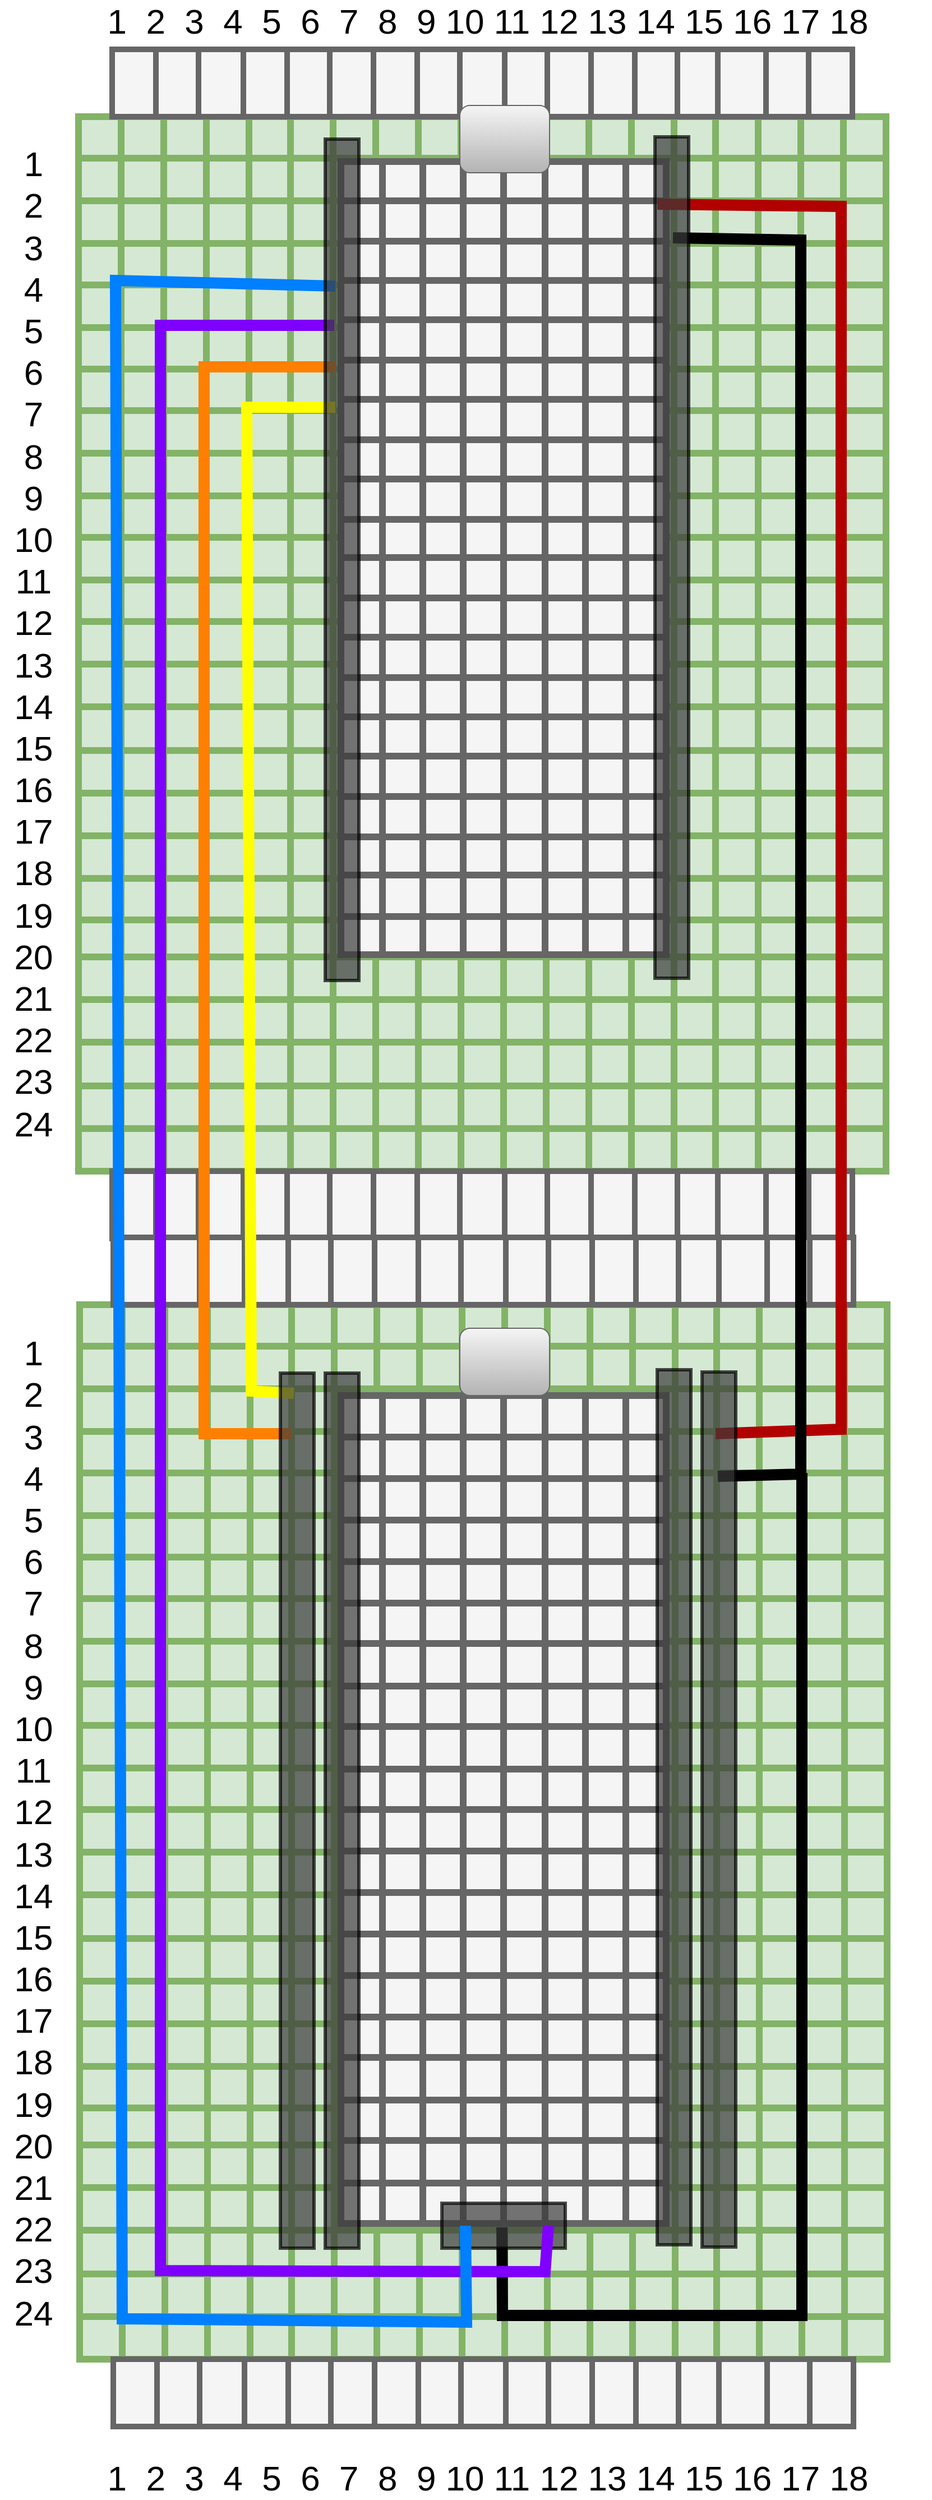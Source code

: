<mxfile version="24.7.5">
  <diagram name="Page-1" id="Z09I1sUsI16prm3IW5wt">
    <mxGraphModel dx="5306" dy="2408" grid="1" gridSize="10" guides="1" tooltips="1" connect="1" arrows="1" fold="1" page="1" pageScale="1" pageWidth="850" pageHeight="1100" math="0" shadow="0">
      <root>
        <mxCell id="0" />
        <mxCell id="1" parent="0" />
        <mxCell id="OExxMrap8bIzxTGgpN-A-3150" value="" style="group;movable=0;resizable=0;rotatable=0;deletable=0;editable=0;locked=1;connectable=0;" vertex="1" connectable="0" parent="1">
          <mxGeometry x="-200" y="370" width="721" height="2119" as="geometry" />
        </mxCell>
        <mxCell id="OExxMrap8bIzxTGgpN-A-1892" value="" style="group;movable=0;resizable=0;rotatable=0;deletable=0;editable=0;locked=1;connectable=0;" vertex="1" connectable="0" parent="OExxMrap8bIzxTGgpN-A-3150">
          <mxGeometry width="720" height="1060" as="geometry" />
        </mxCell>
        <mxCell id="OExxMrap8bIzxTGgpN-A-509" value="" style="shape=table;startSize=0;container=1;collapsible=0;childLayout=tableLayout;fillColor=#d5e8d4;strokeColor=#82b366;strokeWidth=6;movable=0;resizable=0;rotatable=0;deletable=0;editable=0;locked=1;connectable=0;" vertex="1" parent="OExxMrap8bIzxTGgpN-A-1892">
          <mxGeometry y="60" width="720" height="450" as="geometry" />
        </mxCell>
        <mxCell id="OExxMrap8bIzxTGgpN-A-510" value="" style="shape=tableRow;horizontal=0;startSize=0;swimlaneHead=0;swimlaneBody=0;strokeColor=inherit;top=0;left=0;bottom=0;right=0;collapsible=0;dropTarget=0;fillColor=none;points=[[0,0.5],[1,0.5]];portConstraint=eastwest;movable=0;resizable=0;rotatable=0;deletable=0;editable=0;locked=1;connectable=0;" vertex="1" parent="OExxMrap8bIzxTGgpN-A-509">
          <mxGeometry width="720" height="37" as="geometry" />
        </mxCell>
        <mxCell id="OExxMrap8bIzxTGgpN-A-511" value="" style="shape=partialRectangle;html=1;whiteSpace=wrap;connectable=0;strokeColor=inherit;overflow=hidden;fillColor=none;top=0;left=0;bottom=0;right=0;pointerEvents=1;movable=0;resizable=0;rotatable=0;deletable=0;editable=0;locked=1;" vertex="1" parent="OExxMrap8bIzxTGgpN-A-510">
          <mxGeometry width="38" height="37" as="geometry">
            <mxRectangle width="38" height="37" as="alternateBounds" />
          </mxGeometry>
        </mxCell>
        <mxCell id="OExxMrap8bIzxTGgpN-A-512" value="" style="shape=partialRectangle;html=1;whiteSpace=wrap;connectable=0;strokeColor=inherit;overflow=hidden;fillColor=none;top=0;left=0;bottom=0;right=0;pointerEvents=1;movable=0;resizable=0;rotatable=0;deletable=0;editable=0;locked=1;" vertex="1" parent="OExxMrap8bIzxTGgpN-A-510">
          <mxGeometry x="38" width="38" height="37" as="geometry">
            <mxRectangle width="38" height="37" as="alternateBounds" />
          </mxGeometry>
        </mxCell>
        <mxCell id="OExxMrap8bIzxTGgpN-A-513" value="" style="shape=partialRectangle;html=1;whiteSpace=wrap;connectable=0;strokeColor=inherit;overflow=hidden;fillColor=none;top=0;left=0;bottom=0;right=0;pointerEvents=1;movable=0;resizable=0;rotatable=0;deletable=0;editable=0;locked=1;" vertex="1" parent="OExxMrap8bIzxTGgpN-A-510">
          <mxGeometry x="76" width="38" height="37" as="geometry">
            <mxRectangle width="38" height="37" as="alternateBounds" />
          </mxGeometry>
        </mxCell>
        <mxCell id="OExxMrap8bIzxTGgpN-A-514" value="" style="shape=partialRectangle;html=1;whiteSpace=wrap;connectable=0;strokeColor=inherit;overflow=hidden;fillColor=none;top=0;left=0;bottom=0;right=0;pointerEvents=1;movable=0;resizable=0;rotatable=0;deletable=0;editable=0;locked=1;" vertex="1" parent="OExxMrap8bIzxTGgpN-A-510">
          <mxGeometry x="114" width="38" height="37" as="geometry">
            <mxRectangle width="38" height="37" as="alternateBounds" />
          </mxGeometry>
        </mxCell>
        <mxCell id="OExxMrap8bIzxTGgpN-A-515" value="" style="shape=partialRectangle;html=1;whiteSpace=wrap;connectable=0;strokeColor=inherit;overflow=hidden;fillColor=none;top=0;left=0;bottom=0;right=0;pointerEvents=1;movable=0;resizable=0;rotatable=0;deletable=0;editable=0;locked=1;" vertex="1" parent="OExxMrap8bIzxTGgpN-A-510">
          <mxGeometry x="152" width="37" height="37" as="geometry">
            <mxRectangle width="37" height="37" as="alternateBounds" />
          </mxGeometry>
        </mxCell>
        <mxCell id="OExxMrap8bIzxTGgpN-A-516" value="" style="shape=partialRectangle;html=1;whiteSpace=wrap;connectable=0;strokeColor=inherit;overflow=hidden;fillColor=none;top=0;left=0;bottom=0;right=0;pointerEvents=1;movable=0;resizable=0;rotatable=0;deletable=0;editable=0;locked=1;" vertex="1" parent="OExxMrap8bIzxTGgpN-A-510">
          <mxGeometry x="189" width="38" height="37" as="geometry">
            <mxRectangle width="38" height="37" as="alternateBounds" />
          </mxGeometry>
        </mxCell>
        <mxCell id="OExxMrap8bIzxTGgpN-A-517" value="" style="shape=partialRectangle;html=1;whiteSpace=wrap;connectable=0;strokeColor=inherit;overflow=hidden;fillColor=none;top=0;left=0;bottom=0;right=0;pointerEvents=1;movable=0;resizable=0;rotatable=0;deletable=0;editable=0;locked=1;" vertex="1" parent="OExxMrap8bIzxTGgpN-A-510">
          <mxGeometry x="227" width="38" height="37" as="geometry">
            <mxRectangle width="38" height="37" as="alternateBounds" />
          </mxGeometry>
        </mxCell>
        <mxCell id="OExxMrap8bIzxTGgpN-A-518" value="" style="shape=partialRectangle;html=1;whiteSpace=wrap;connectable=0;strokeColor=inherit;overflow=hidden;fillColor=none;top=0;left=0;bottom=0;right=0;pointerEvents=1;movable=0;resizable=0;rotatable=0;deletable=0;editable=0;locked=1;" vertex="1" parent="OExxMrap8bIzxTGgpN-A-510">
          <mxGeometry x="265" width="38" height="37" as="geometry">
            <mxRectangle width="38" height="37" as="alternateBounds" />
          </mxGeometry>
        </mxCell>
        <mxCell id="OExxMrap8bIzxTGgpN-A-519" value="" style="shape=partialRectangle;html=1;whiteSpace=wrap;connectable=0;strokeColor=inherit;overflow=hidden;fillColor=none;top=0;left=0;bottom=0;right=0;pointerEvents=1;movable=0;resizable=0;rotatable=0;deletable=0;editable=0;locked=1;" vertex="1" parent="OExxMrap8bIzxTGgpN-A-510">
          <mxGeometry x="303" width="38" height="37" as="geometry">
            <mxRectangle width="38" height="37" as="alternateBounds" />
          </mxGeometry>
        </mxCell>
        <mxCell id="OExxMrap8bIzxTGgpN-A-520" value="" style="shape=partialRectangle;html=1;whiteSpace=wrap;connectable=0;strokeColor=inherit;overflow=hidden;fillColor=none;top=0;left=0;bottom=0;right=0;pointerEvents=1;movable=0;resizable=0;rotatable=0;deletable=0;editable=0;locked=1;" vertex="1" parent="OExxMrap8bIzxTGgpN-A-510">
          <mxGeometry x="341" width="38" height="37" as="geometry">
            <mxRectangle width="38" height="37" as="alternateBounds" />
          </mxGeometry>
        </mxCell>
        <mxCell id="OExxMrap8bIzxTGgpN-A-521" value="" style="shape=partialRectangle;html=1;whiteSpace=wrap;connectable=0;strokeColor=inherit;overflow=hidden;fillColor=none;top=0;left=0;bottom=0;right=0;pointerEvents=1;movable=0;resizable=0;rotatable=0;deletable=0;editable=0;locked=1;" vertex="1" parent="OExxMrap8bIzxTGgpN-A-510">
          <mxGeometry x="379" width="38" height="37" as="geometry">
            <mxRectangle width="38" height="37" as="alternateBounds" />
          </mxGeometry>
        </mxCell>
        <mxCell id="OExxMrap8bIzxTGgpN-A-522" value="" style="shape=partialRectangle;html=1;whiteSpace=wrap;connectable=0;strokeColor=inherit;overflow=hidden;fillColor=none;top=0;left=0;bottom=0;right=0;pointerEvents=1;movable=0;resizable=0;rotatable=0;deletable=0;editable=0;locked=1;" vertex="1" parent="OExxMrap8bIzxTGgpN-A-510">
          <mxGeometry x="417" width="38" height="37" as="geometry">
            <mxRectangle width="38" height="37" as="alternateBounds" />
          </mxGeometry>
        </mxCell>
        <mxCell id="OExxMrap8bIzxTGgpN-A-523" value="" style="shape=partialRectangle;html=1;whiteSpace=wrap;connectable=0;strokeColor=inherit;overflow=hidden;fillColor=none;top=0;left=0;bottom=0;right=0;pointerEvents=1;movable=0;resizable=0;rotatable=0;deletable=0;editable=0;locked=1;" vertex="1" parent="OExxMrap8bIzxTGgpN-A-510">
          <mxGeometry x="455" width="38" height="37" as="geometry">
            <mxRectangle width="38" height="37" as="alternateBounds" />
          </mxGeometry>
        </mxCell>
        <mxCell id="OExxMrap8bIzxTGgpN-A-524" value="" style="shape=partialRectangle;html=1;whiteSpace=wrap;connectable=0;strokeColor=inherit;overflow=hidden;fillColor=none;top=0;left=0;bottom=0;right=0;pointerEvents=1;movable=0;resizable=0;rotatable=0;deletable=0;editable=0;locked=1;" vertex="1" parent="OExxMrap8bIzxTGgpN-A-510">
          <mxGeometry x="493" width="38" height="37" as="geometry">
            <mxRectangle width="38" height="37" as="alternateBounds" />
          </mxGeometry>
        </mxCell>
        <mxCell id="OExxMrap8bIzxTGgpN-A-525" value="" style="shape=partialRectangle;html=1;whiteSpace=wrap;connectable=0;strokeColor=inherit;overflow=hidden;fillColor=none;top=0;left=0;bottom=0;right=0;pointerEvents=1;movable=0;resizable=0;rotatable=0;deletable=0;editable=0;locked=1;" vertex="1" parent="OExxMrap8bIzxTGgpN-A-510">
          <mxGeometry x="531" width="37" height="37" as="geometry">
            <mxRectangle width="37" height="37" as="alternateBounds" />
          </mxGeometry>
        </mxCell>
        <mxCell id="OExxMrap8bIzxTGgpN-A-526" value="" style="shape=partialRectangle;html=1;whiteSpace=wrap;connectable=0;strokeColor=inherit;overflow=hidden;fillColor=none;top=0;left=0;bottom=0;right=0;pointerEvents=1;movable=0;resizable=0;rotatable=0;deletable=0;editable=0;locked=1;" vertex="1" parent="OExxMrap8bIzxTGgpN-A-510">
          <mxGeometry x="568" width="38" height="37" as="geometry">
            <mxRectangle width="38" height="37" as="alternateBounds" />
          </mxGeometry>
        </mxCell>
        <mxCell id="OExxMrap8bIzxTGgpN-A-527" value="" style="shape=partialRectangle;html=1;whiteSpace=wrap;connectable=0;strokeColor=inherit;overflow=hidden;fillColor=none;top=0;left=0;bottom=0;right=0;pointerEvents=1;movable=0;resizable=0;rotatable=0;deletable=0;editable=0;locked=1;" vertex="1" parent="OExxMrap8bIzxTGgpN-A-510">
          <mxGeometry x="606" width="38" height="37" as="geometry">
            <mxRectangle width="38" height="37" as="alternateBounds" />
          </mxGeometry>
        </mxCell>
        <mxCell id="OExxMrap8bIzxTGgpN-A-528" value="" style="shape=partialRectangle;html=1;whiteSpace=wrap;connectable=0;strokeColor=inherit;overflow=hidden;fillColor=none;top=0;left=0;bottom=0;right=0;pointerEvents=1;movable=0;resizable=0;rotatable=0;deletable=0;editable=0;locked=1;" vertex="1" parent="OExxMrap8bIzxTGgpN-A-510">
          <mxGeometry x="644" width="38" height="37" as="geometry">
            <mxRectangle width="38" height="37" as="alternateBounds" />
          </mxGeometry>
        </mxCell>
        <mxCell id="OExxMrap8bIzxTGgpN-A-529" value="" style="shape=partialRectangle;html=1;whiteSpace=wrap;connectable=0;strokeColor=inherit;overflow=hidden;fillColor=none;top=0;left=0;bottom=0;right=0;pointerEvents=1;movable=0;resizable=0;rotatable=0;deletable=0;editable=0;locked=1;" vertex="1" parent="OExxMrap8bIzxTGgpN-A-510">
          <mxGeometry x="682" width="38" height="37" as="geometry">
            <mxRectangle width="38" height="37" as="alternateBounds" />
          </mxGeometry>
        </mxCell>
        <mxCell id="OExxMrap8bIzxTGgpN-A-530" value="" style="shape=tableRow;horizontal=0;startSize=0;swimlaneHead=0;swimlaneBody=0;strokeColor=inherit;top=0;left=0;bottom=0;right=0;collapsible=0;dropTarget=0;fillColor=none;points=[[0,0.5],[1,0.5]];portConstraint=eastwest;movable=0;resizable=0;rotatable=0;deletable=0;editable=0;locked=1;connectable=0;" vertex="1" parent="OExxMrap8bIzxTGgpN-A-509">
          <mxGeometry y="37" width="720" height="38" as="geometry" />
        </mxCell>
        <mxCell id="OExxMrap8bIzxTGgpN-A-531" value="" style="shape=partialRectangle;html=1;whiteSpace=wrap;connectable=0;strokeColor=inherit;overflow=hidden;fillColor=none;top=0;left=0;bottom=0;right=0;pointerEvents=1;movable=0;resizable=0;rotatable=0;deletable=0;editable=0;locked=1;" vertex="1" parent="OExxMrap8bIzxTGgpN-A-530">
          <mxGeometry width="38" height="38" as="geometry">
            <mxRectangle width="38" height="38" as="alternateBounds" />
          </mxGeometry>
        </mxCell>
        <mxCell id="OExxMrap8bIzxTGgpN-A-532" value="" style="shape=partialRectangle;html=1;whiteSpace=wrap;connectable=0;strokeColor=inherit;overflow=hidden;fillColor=none;top=0;left=0;bottom=0;right=0;pointerEvents=1;movable=0;resizable=0;rotatable=0;deletable=0;editable=0;locked=1;" vertex="1" parent="OExxMrap8bIzxTGgpN-A-530">
          <mxGeometry x="38" width="38" height="38" as="geometry">
            <mxRectangle width="38" height="38" as="alternateBounds" />
          </mxGeometry>
        </mxCell>
        <mxCell id="OExxMrap8bIzxTGgpN-A-533" value="" style="shape=partialRectangle;html=1;whiteSpace=wrap;connectable=0;strokeColor=inherit;overflow=hidden;fillColor=none;top=0;left=0;bottom=0;right=0;pointerEvents=1;movable=0;resizable=0;rotatable=0;deletable=0;editable=0;locked=1;" vertex="1" parent="OExxMrap8bIzxTGgpN-A-530">
          <mxGeometry x="76" width="38" height="38" as="geometry">
            <mxRectangle width="38" height="38" as="alternateBounds" />
          </mxGeometry>
        </mxCell>
        <mxCell id="OExxMrap8bIzxTGgpN-A-534" value="" style="shape=partialRectangle;html=1;whiteSpace=wrap;connectable=0;strokeColor=inherit;overflow=hidden;fillColor=none;top=0;left=0;bottom=0;right=0;pointerEvents=1;movable=0;resizable=0;rotatable=0;deletable=0;editable=0;locked=1;" vertex="1" parent="OExxMrap8bIzxTGgpN-A-530">
          <mxGeometry x="114" width="38" height="38" as="geometry">
            <mxRectangle width="38" height="38" as="alternateBounds" />
          </mxGeometry>
        </mxCell>
        <mxCell id="OExxMrap8bIzxTGgpN-A-535" value="" style="shape=partialRectangle;html=1;whiteSpace=wrap;connectable=0;strokeColor=inherit;overflow=hidden;fillColor=none;top=0;left=0;bottom=0;right=0;pointerEvents=1;movable=0;resizable=0;rotatable=0;deletable=0;editable=0;locked=1;" vertex="1" parent="OExxMrap8bIzxTGgpN-A-530">
          <mxGeometry x="152" width="37" height="38" as="geometry">
            <mxRectangle width="37" height="38" as="alternateBounds" />
          </mxGeometry>
        </mxCell>
        <mxCell id="OExxMrap8bIzxTGgpN-A-536" value="" style="shape=partialRectangle;html=1;whiteSpace=wrap;connectable=0;strokeColor=inherit;overflow=hidden;fillColor=none;top=0;left=0;bottom=0;right=0;pointerEvents=1;movable=0;resizable=0;rotatable=0;deletable=0;editable=0;locked=1;" vertex="1" parent="OExxMrap8bIzxTGgpN-A-530">
          <mxGeometry x="189" width="38" height="38" as="geometry">
            <mxRectangle width="38" height="38" as="alternateBounds" />
          </mxGeometry>
        </mxCell>
        <mxCell id="OExxMrap8bIzxTGgpN-A-537" value="" style="shape=partialRectangle;html=1;whiteSpace=wrap;connectable=0;strokeColor=inherit;overflow=hidden;fillColor=none;top=0;left=0;bottom=0;right=0;pointerEvents=1;movable=0;resizable=0;rotatable=0;deletable=0;editable=0;locked=1;" vertex="1" parent="OExxMrap8bIzxTGgpN-A-530">
          <mxGeometry x="227" width="38" height="38" as="geometry">
            <mxRectangle width="38" height="38" as="alternateBounds" />
          </mxGeometry>
        </mxCell>
        <mxCell id="OExxMrap8bIzxTGgpN-A-538" value="" style="shape=partialRectangle;html=1;whiteSpace=wrap;connectable=0;strokeColor=inherit;overflow=hidden;fillColor=none;top=0;left=0;bottom=0;right=0;pointerEvents=1;movable=0;resizable=0;rotatable=0;deletable=0;editable=0;locked=1;" vertex="1" parent="OExxMrap8bIzxTGgpN-A-530">
          <mxGeometry x="265" width="38" height="38" as="geometry">
            <mxRectangle width="38" height="38" as="alternateBounds" />
          </mxGeometry>
        </mxCell>
        <mxCell id="OExxMrap8bIzxTGgpN-A-539" value="" style="shape=partialRectangle;html=1;whiteSpace=wrap;connectable=0;strokeColor=inherit;overflow=hidden;fillColor=none;top=0;left=0;bottom=0;right=0;pointerEvents=1;movable=0;resizable=0;rotatable=0;deletable=0;editable=0;locked=1;" vertex="1" parent="OExxMrap8bIzxTGgpN-A-530">
          <mxGeometry x="303" width="38" height="38" as="geometry">
            <mxRectangle width="38" height="38" as="alternateBounds" />
          </mxGeometry>
        </mxCell>
        <mxCell id="OExxMrap8bIzxTGgpN-A-540" value="" style="shape=partialRectangle;html=1;whiteSpace=wrap;connectable=0;strokeColor=inherit;overflow=hidden;fillColor=none;top=0;left=0;bottom=0;right=0;pointerEvents=1;movable=0;resizable=0;rotatable=0;deletable=0;editable=0;locked=1;" vertex="1" parent="OExxMrap8bIzxTGgpN-A-530">
          <mxGeometry x="341" width="38" height="38" as="geometry">
            <mxRectangle width="38" height="38" as="alternateBounds" />
          </mxGeometry>
        </mxCell>
        <mxCell id="OExxMrap8bIzxTGgpN-A-541" value="" style="shape=partialRectangle;html=1;whiteSpace=wrap;connectable=0;strokeColor=inherit;overflow=hidden;fillColor=none;top=0;left=0;bottom=0;right=0;pointerEvents=1;movable=0;resizable=0;rotatable=0;deletable=0;editable=0;locked=1;" vertex="1" parent="OExxMrap8bIzxTGgpN-A-530">
          <mxGeometry x="379" width="38" height="38" as="geometry">
            <mxRectangle width="38" height="38" as="alternateBounds" />
          </mxGeometry>
        </mxCell>
        <mxCell id="OExxMrap8bIzxTGgpN-A-542" value="" style="shape=partialRectangle;html=1;whiteSpace=wrap;connectable=0;strokeColor=inherit;overflow=hidden;fillColor=none;top=0;left=0;bottom=0;right=0;pointerEvents=1;movable=0;resizable=0;rotatable=0;deletable=0;editable=0;locked=1;" vertex="1" parent="OExxMrap8bIzxTGgpN-A-530">
          <mxGeometry x="417" width="38" height="38" as="geometry">
            <mxRectangle width="38" height="38" as="alternateBounds" />
          </mxGeometry>
        </mxCell>
        <mxCell id="OExxMrap8bIzxTGgpN-A-543" value="" style="shape=partialRectangle;html=1;whiteSpace=wrap;connectable=0;strokeColor=inherit;overflow=hidden;fillColor=none;top=0;left=0;bottom=0;right=0;pointerEvents=1;movable=0;resizable=0;rotatable=0;deletable=0;editable=0;locked=1;" vertex="1" parent="OExxMrap8bIzxTGgpN-A-530">
          <mxGeometry x="455" width="38" height="38" as="geometry">
            <mxRectangle width="38" height="38" as="alternateBounds" />
          </mxGeometry>
        </mxCell>
        <mxCell id="OExxMrap8bIzxTGgpN-A-544" value="" style="shape=partialRectangle;html=1;whiteSpace=wrap;connectable=0;strokeColor=inherit;overflow=hidden;fillColor=none;top=0;left=0;bottom=0;right=0;pointerEvents=1;movable=0;resizable=0;rotatable=0;deletable=0;editable=0;locked=1;" vertex="1" parent="OExxMrap8bIzxTGgpN-A-530">
          <mxGeometry x="493" width="38" height="38" as="geometry">
            <mxRectangle width="38" height="38" as="alternateBounds" />
          </mxGeometry>
        </mxCell>
        <mxCell id="OExxMrap8bIzxTGgpN-A-545" value="" style="shape=partialRectangle;html=1;whiteSpace=wrap;connectable=0;strokeColor=inherit;overflow=hidden;fillColor=none;top=0;left=0;bottom=0;right=0;pointerEvents=1;movable=0;resizable=0;rotatable=0;deletable=0;editable=0;locked=1;" vertex="1" parent="OExxMrap8bIzxTGgpN-A-530">
          <mxGeometry x="531" width="37" height="38" as="geometry">
            <mxRectangle width="37" height="38" as="alternateBounds" />
          </mxGeometry>
        </mxCell>
        <mxCell id="OExxMrap8bIzxTGgpN-A-546" value="" style="shape=partialRectangle;html=1;whiteSpace=wrap;connectable=0;strokeColor=inherit;overflow=hidden;fillColor=none;top=0;left=0;bottom=0;right=0;pointerEvents=1;movable=0;resizable=0;rotatable=0;deletable=0;editable=0;locked=1;" vertex="1" parent="OExxMrap8bIzxTGgpN-A-530">
          <mxGeometry x="568" width="38" height="38" as="geometry">
            <mxRectangle width="38" height="38" as="alternateBounds" />
          </mxGeometry>
        </mxCell>
        <mxCell id="OExxMrap8bIzxTGgpN-A-547" value="" style="shape=partialRectangle;html=1;whiteSpace=wrap;connectable=0;strokeColor=inherit;overflow=hidden;fillColor=none;top=0;left=0;bottom=0;right=0;pointerEvents=1;movable=0;resizable=0;rotatable=0;deletable=0;editable=0;locked=1;" vertex="1" parent="OExxMrap8bIzxTGgpN-A-530">
          <mxGeometry x="606" width="38" height="38" as="geometry">
            <mxRectangle width="38" height="38" as="alternateBounds" />
          </mxGeometry>
        </mxCell>
        <mxCell id="OExxMrap8bIzxTGgpN-A-548" value="" style="shape=partialRectangle;html=1;whiteSpace=wrap;connectable=0;strokeColor=inherit;overflow=hidden;fillColor=none;top=0;left=0;bottom=0;right=0;pointerEvents=1;movable=0;resizable=0;rotatable=0;deletable=0;editable=0;locked=1;" vertex="1" parent="OExxMrap8bIzxTGgpN-A-530">
          <mxGeometry x="644" width="38" height="38" as="geometry">
            <mxRectangle width="38" height="38" as="alternateBounds" />
          </mxGeometry>
        </mxCell>
        <mxCell id="OExxMrap8bIzxTGgpN-A-549" value="" style="shape=partialRectangle;html=1;whiteSpace=wrap;connectable=0;strokeColor=inherit;overflow=hidden;fillColor=none;top=0;left=0;bottom=0;right=0;pointerEvents=1;movable=0;resizable=0;rotatable=0;deletable=0;editable=0;locked=1;" vertex="1" parent="OExxMrap8bIzxTGgpN-A-530">
          <mxGeometry x="682" width="38" height="38" as="geometry">
            <mxRectangle width="38" height="38" as="alternateBounds" />
          </mxGeometry>
        </mxCell>
        <mxCell id="OExxMrap8bIzxTGgpN-A-550" value="" style="shape=tableRow;horizontal=0;startSize=0;swimlaneHead=0;swimlaneBody=0;strokeColor=inherit;top=0;left=0;bottom=0;right=0;collapsible=0;dropTarget=0;fillColor=none;points=[[0,0.5],[1,0.5]];portConstraint=eastwest;movable=0;resizable=0;rotatable=0;deletable=0;editable=0;locked=1;connectable=0;" vertex="1" parent="OExxMrap8bIzxTGgpN-A-509">
          <mxGeometry y="75" width="720" height="38" as="geometry" />
        </mxCell>
        <mxCell id="OExxMrap8bIzxTGgpN-A-551" value="" style="shape=partialRectangle;html=1;whiteSpace=wrap;connectable=0;strokeColor=inherit;overflow=hidden;fillColor=none;top=0;left=0;bottom=0;right=0;pointerEvents=1;movable=0;resizable=0;rotatable=0;deletable=0;editable=0;locked=1;" vertex="1" parent="OExxMrap8bIzxTGgpN-A-550">
          <mxGeometry width="38" height="38" as="geometry">
            <mxRectangle width="38" height="38" as="alternateBounds" />
          </mxGeometry>
        </mxCell>
        <mxCell id="OExxMrap8bIzxTGgpN-A-552" value="" style="shape=partialRectangle;html=1;whiteSpace=wrap;connectable=0;strokeColor=inherit;overflow=hidden;fillColor=none;top=0;left=0;bottom=0;right=0;pointerEvents=1;movable=0;resizable=0;rotatable=0;deletable=0;editable=0;locked=1;" vertex="1" parent="OExxMrap8bIzxTGgpN-A-550">
          <mxGeometry x="38" width="38" height="38" as="geometry">
            <mxRectangle width="38" height="38" as="alternateBounds" />
          </mxGeometry>
        </mxCell>
        <mxCell id="OExxMrap8bIzxTGgpN-A-553" value="" style="shape=partialRectangle;html=1;whiteSpace=wrap;connectable=0;strokeColor=inherit;overflow=hidden;fillColor=none;top=0;left=0;bottom=0;right=0;pointerEvents=1;movable=0;resizable=0;rotatable=0;deletable=0;editable=0;locked=1;" vertex="1" parent="OExxMrap8bIzxTGgpN-A-550">
          <mxGeometry x="76" width="38" height="38" as="geometry">
            <mxRectangle width="38" height="38" as="alternateBounds" />
          </mxGeometry>
        </mxCell>
        <mxCell id="OExxMrap8bIzxTGgpN-A-554" value="" style="shape=partialRectangle;html=1;whiteSpace=wrap;connectable=0;strokeColor=inherit;overflow=hidden;fillColor=none;top=0;left=0;bottom=0;right=0;pointerEvents=1;movable=0;resizable=0;rotatable=0;deletable=0;editable=0;locked=1;" vertex="1" parent="OExxMrap8bIzxTGgpN-A-550">
          <mxGeometry x="114" width="38" height="38" as="geometry">
            <mxRectangle width="38" height="38" as="alternateBounds" />
          </mxGeometry>
        </mxCell>
        <mxCell id="OExxMrap8bIzxTGgpN-A-555" value="" style="shape=partialRectangle;html=1;whiteSpace=wrap;connectable=0;strokeColor=inherit;overflow=hidden;fillColor=none;top=0;left=0;bottom=0;right=0;pointerEvents=1;movable=0;resizable=0;rotatable=0;deletable=0;editable=0;locked=1;" vertex="1" parent="OExxMrap8bIzxTGgpN-A-550">
          <mxGeometry x="152" width="37" height="38" as="geometry">
            <mxRectangle width="37" height="38" as="alternateBounds" />
          </mxGeometry>
        </mxCell>
        <mxCell id="OExxMrap8bIzxTGgpN-A-556" value="" style="shape=partialRectangle;html=1;whiteSpace=wrap;connectable=0;strokeColor=inherit;overflow=hidden;fillColor=none;top=0;left=0;bottom=0;right=0;pointerEvents=1;movable=0;resizable=0;rotatable=0;deletable=0;editable=0;locked=1;" vertex="1" parent="OExxMrap8bIzxTGgpN-A-550">
          <mxGeometry x="189" width="38" height="38" as="geometry">
            <mxRectangle width="38" height="38" as="alternateBounds" />
          </mxGeometry>
        </mxCell>
        <mxCell id="OExxMrap8bIzxTGgpN-A-557" value="" style="shape=partialRectangle;html=1;whiteSpace=wrap;connectable=0;strokeColor=inherit;overflow=hidden;fillColor=none;top=0;left=0;bottom=0;right=0;pointerEvents=1;movable=0;resizable=0;rotatable=0;deletable=0;editable=0;locked=1;" vertex="1" parent="OExxMrap8bIzxTGgpN-A-550">
          <mxGeometry x="227" width="38" height="38" as="geometry">
            <mxRectangle width="38" height="38" as="alternateBounds" />
          </mxGeometry>
        </mxCell>
        <mxCell id="OExxMrap8bIzxTGgpN-A-558" value="" style="shape=partialRectangle;html=1;whiteSpace=wrap;connectable=0;strokeColor=inherit;overflow=hidden;fillColor=none;top=0;left=0;bottom=0;right=0;pointerEvents=1;movable=0;resizable=0;rotatable=0;deletable=0;editable=0;locked=1;" vertex="1" parent="OExxMrap8bIzxTGgpN-A-550">
          <mxGeometry x="265" width="38" height="38" as="geometry">
            <mxRectangle width="38" height="38" as="alternateBounds" />
          </mxGeometry>
        </mxCell>
        <mxCell id="OExxMrap8bIzxTGgpN-A-559" value="" style="shape=partialRectangle;html=1;whiteSpace=wrap;connectable=0;strokeColor=inherit;overflow=hidden;fillColor=none;top=0;left=0;bottom=0;right=0;pointerEvents=1;movable=0;resizable=0;rotatable=0;deletable=0;editable=0;locked=1;" vertex="1" parent="OExxMrap8bIzxTGgpN-A-550">
          <mxGeometry x="303" width="38" height="38" as="geometry">
            <mxRectangle width="38" height="38" as="alternateBounds" />
          </mxGeometry>
        </mxCell>
        <mxCell id="OExxMrap8bIzxTGgpN-A-560" value="" style="shape=partialRectangle;html=1;whiteSpace=wrap;connectable=0;strokeColor=inherit;overflow=hidden;fillColor=none;top=0;left=0;bottom=0;right=0;pointerEvents=1;movable=0;resizable=0;rotatable=0;deletable=0;editable=0;locked=1;" vertex="1" parent="OExxMrap8bIzxTGgpN-A-550">
          <mxGeometry x="341" width="38" height="38" as="geometry">
            <mxRectangle width="38" height="38" as="alternateBounds" />
          </mxGeometry>
        </mxCell>
        <mxCell id="OExxMrap8bIzxTGgpN-A-561" value="" style="shape=partialRectangle;html=1;whiteSpace=wrap;connectable=0;strokeColor=inherit;overflow=hidden;fillColor=none;top=0;left=0;bottom=0;right=0;pointerEvents=1;movable=0;resizable=0;rotatable=0;deletable=0;editable=0;locked=1;" vertex="1" parent="OExxMrap8bIzxTGgpN-A-550">
          <mxGeometry x="379" width="38" height="38" as="geometry">
            <mxRectangle width="38" height="38" as="alternateBounds" />
          </mxGeometry>
        </mxCell>
        <mxCell id="OExxMrap8bIzxTGgpN-A-562" value="" style="shape=partialRectangle;html=1;whiteSpace=wrap;connectable=0;strokeColor=inherit;overflow=hidden;fillColor=none;top=0;left=0;bottom=0;right=0;pointerEvents=1;movable=0;resizable=0;rotatable=0;deletable=0;editable=0;locked=1;" vertex="1" parent="OExxMrap8bIzxTGgpN-A-550">
          <mxGeometry x="417" width="38" height="38" as="geometry">
            <mxRectangle width="38" height="38" as="alternateBounds" />
          </mxGeometry>
        </mxCell>
        <mxCell id="OExxMrap8bIzxTGgpN-A-563" value="" style="shape=partialRectangle;html=1;whiteSpace=wrap;connectable=0;strokeColor=inherit;overflow=hidden;fillColor=none;top=0;left=0;bottom=0;right=0;pointerEvents=1;movable=0;resizable=0;rotatable=0;deletable=0;editable=0;locked=1;" vertex="1" parent="OExxMrap8bIzxTGgpN-A-550">
          <mxGeometry x="455" width="38" height="38" as="geometry">
            <mxRectangle width="38" height="38" as="alternateBounds" />
          </mxGeometry>
        </mxCell>
        <mxCell id="OExxMrap8bIzxTGgpN-A-564" value="" style="shape=partialRectangle;html=1;whiteSpace=wrap;connectable=0;strokeColor=inherit;overflow=hidden;fillColor=none;top=0;left=0;bottom=0;right=0;pointerEvents=1;movable=0;resizable=0;rotatable=0;deletable=0;editable=0;locked=1;" vertex="1" parent="OExxMrap8bIzxTGgpN-A-550">
          <mxGeometry x="493" width="38" height="38" as="geometry">
            <mxRectangle width="38" height="38" as="alternateBounds" />
          </mxGeometry>
        </mxCell>
        <mxCell id="OExxMrap8bIzxTGgpN-A-565" value="" style="shape=partialRectangle;html=1;whiteSpace=wrap;connectable=0;strokeColor=inherit;overflow=hidden;fillColor=none;top=0;left=0;bottom=0;right=0;pointerEvents=1;movable=0;resizable=0;rotatable=0;deletable=0;editable=0;locked=1;" vertex="1" parent="OExxMrap8bIzxTGgpN-A-550">
          <mxGeometry x="531" width="37" height="38" as="geometry">
            <mxRectangle width="37" height="38" as="alternateBounds" />
          </mxGeometry>
        </mxCell>
        <mxCell id="OExxMrap8bIzxTGgpN-A-566" value="" style="shape=partialRectangle;html=1;whiteSpace=wrap;connectable=0;strokeColor=inherit;overflow=hidden;fillColor=none;top=0;left=0;bottom=0;right=0;pointerEvents=1;movable=0;resizable=0;rotatable=0;deletable=0;editable=0;locked=1;" vertex="1" parent="OExxMrap8bIzxTGgpN-A-550">
          <mxGeometry x="568" width="38" height="38" as="geometry">
            <mxRectangle width="38" height="38" as="alternateBounds" />
          </mxGeometry>
        </mxCell>
        <mxCell id="OExxMrap8bIzxTGgpN-A-567" value="" style="shape=partialRectangle;html=1;whiteSpace=wrap;connectable=0;strokeColor=inherit;overflow=hidden;fillColor=none;top=0;left=0;bottom=0;right=0;pointerEvents=1;movable=0;resizable=0;rotatable=0;deletable=0;editable=0;locked=1;" vertex="1" parent="OExxMrap8bIzxTGgpN-A-550">
          <mxGeometry x="606" width="38" height="38" as="geometry">
            <mxRectangle width="38" height="38" as="alternateBounds" />
          </mxGeometry>
        </mxCell>
        <mxCell id="OExxMrap8bIzxTGgpN-A-568" value="" style="shape=partialRectangle;html=1;whiteSpace=wrap;connectable=0;strokeColor=inherit;overflow=hidden;fillColor=none;top=0;left=0;bottom=0;right=0;pointerEvents=1;movable=0;resizable=0;rotatable=0;deletable=0;editable=0;locked=1;" vertex="1" parent="OExxMrap8bIzxTGgpN-A-550">
          <mxGeometry x="644" width="38" height="38" as="geometry">
            <mxRectangle width="38" height="38" as="alternateBounds" />
          </mxGeometry>
        </mxCell>
        <mxCell id="OExxMrap8bIzxTGgpN-A-569" value="" style="shape=partialRectangle;html=1;whiteSpace=wrap;connectable=0;strokeColor=inherit;overflow=hidden;fillColor=none;top=0;left=0;bottom=0;right=0;pointerEvents=1;movable=0;resizable=0;rotatable=0;deletable=0;editable=0;locked=1;" vertex="1" parent="OExxMrap8bIzxTGgpN-A-550">
          <mxGeometry x="682" width="38" height="38" as="geometry">
            <mxRectangle width="38" height="38" as="alternateBounds" />
          </mxGeometry>
        </mxCell>
        <mxCell id="OExxMrap8bIzxTGgpN-A-570" value="" style="shape=tableRow;horizontal=0;startSize=0;swimlaneHead=0;swimlaneBody=0;strokeColor=inherit;top=0;left=0;bottom=0;right=0;collapsible=0;dropTarget=0;fillColor=none;points=[[0,0.5],[1,0.5]];portConstraint=eastwest;movable=0;resizable=0;rotatable=0;deletable=0;editable=0;locked=1;connectable=0;" vertex="1" parent="OExxMrap8bIzxTGgpN-A-509">
          <mxGeometry y="113" width="720" height="37" as="geometry" />
        </mxCell>
        <mxCell id="OExxMrap8bIzxTGgpN-A-571" value="" style="shape=partialRectangle;html=1;whiteSpace=wrap;connectable=0;strokeColor=inherit;overflow=hidden;fillColor=none;top=0;left=0;bottom=0;right=0;pointerEvents=1;movable=0;resizable=0;rotatable=0;deletable=0;editable=0;locked=1;" vertex="1" parent="OExxMrap8bIzxTGgpN-A-570">
          <mxGeometry width="38" height="37" as="geometry">
            <mxRectangle width="38" height="37" as="alternateBounds" />
          </mxGeometry>
        </mxCell>
        <mxCell id="OExxMrap8bIzxTGgpN-A-572" value="" style="shape=partialRectangle;html=1;whiteSpace=wrap;connectable=0;strokeColor=inherit;overflow=hidden;fillColor=none;top=0;left=0;bottom=0;right=0;pointerEvents=1;movable=0;resizable=0;rotatable=0;deletable=0;editable=0;locked=1;" vertex="1" parent="OExxMrap8bIzxTGgpN-A-570">
          <mxGeometry x="38" width="38" height="37" as="geometry">
            <mxRectangle width="38" height="37" as="alternateBounds" />
          </mxGeometry>
        </mxCell>
        <mxCell id="OExxMrap8bIzxTGgpN-A-573" value="" style="shape=partialRectangle;html=1;whiteSpace=wrap;connectable=0;strokeColor=inherit;overflow=hidden;fillColor=none;top=0;left=0;bottom=0;right=0;pointerEvents=1;movable=0;resizable=0;rotatable=0;deletable=0;editable=0;locked=1;" vertex="1" parent="OExxMrap8bIzxTGgpN-A-570">
          <mxGeometry x="76" width="38" height="37" as="geometry">
            <mxRectangle width="38" height="37" as="alternateBounds" />
          </mxGeometry>
        </mxCell>
        <mxCell id="OExxMrap8bIzxTGgpN-A-574" value="" style="shape=partialRectangle;html=1;whiteSpace=wrap;connectable=0;strokeColor=inherit;overflow=hidden;fillColor=none;top=0;left=0;bottom=0;right=0;pointerEvents=1;movable=0;resizable=0;rotatable=0;deletable=0;editable=0;locked=1;" vertex="1" parent="OExxMrap8bIzxTGgpN-A-570">
          <mxGeometry x="114" width="38" height="37" as="geometry">
            <mxRectangle width="38" height="37" as="alternateBounds" />
          </mxGeometry>
        </mxCell>
        <mxCell id="OExxMrap8bIzxTGgpN-A-575" value="" style="shape=partialRectangle;html=1;whiteSpace=wrap;connectable=0;strokeColor=inherit;overflow=hidden;fillColor=none;top=0;left=0;bottom=0;right=0;pointerEvents=1;movable=0;resizable=0;rotatable=0;deletable=0;editable=0;locked=1;" vertex="1" parent="OExxMrap8bIzxTGgpN-A-570">
          <mxGeometry x="152" width="37" height="37" as="geometry">
            <mxRectangle width="37" height="37" as="alternateBounds" />
          </mxGeometry>
        </mxCell>
        <mxCell id="OExxMrap8bIzxTGgpN-A-576" value="" style="shape=partialRectangle;html=1;whiteSpace=wrap;connectable=0;strokeColor=inherit;overflow=hidden;fillColor=none;top=0;left=0;bottom=0;right=0;pointerEvents=1;movable=0;resizable=0;rotatable=0;deletable=0;editable=0;locked=1;" vertex="1" parent="OExxMrap8bIzxTGgpN-A-570">
          <mxGeometry x="189" width="38" height="37" as="geometry">
            <mxRectangle width="38" height="37" as="alternateBounds" />
          </mxGeometry>
        </mxCell>
        <mxCell id="OExxMrap8bIzxTGgpN-A-577" value="" style="shape=partialRectangle;html=1;whiteSpace=wrap;connectable=0;strokeColor=inherit;overflow=hidden;fillColor=none;top=0;left=0;bottom=0;right=0;pointerEvents=1;movable=0;resizable=0;rotatable=0;deletable=0;editable=0;locked=1;" vertex="1" parent="OExxMrap8bIzxTGgpN-A-570">
          <mxGeometry x="227" width="38" height="37" as="geometry">
            <mxRectangle width="38" height="37" as="alternateBounds" />
          </mxGeometry>
        </mxCell>
        <mxCell id="OExxMrap8bIzxTGgpN-A-578" value="" style="shape=partialRectangle;html=1;whiteSpace=wrap;connectable=0;strokeColor=inherit;overflow=hidden;fillColor=none;top=0;left=0;bottom=0;right=0;pointerEvents=1;movable=0;resizable=0;rotatable=0;deletable=0;editable=0;locked=1;" vertex="1" parent="OExxMrap8bIzxTGgpN-A-570">
          <mxGeometry x="265" width="38" height="37" as="geometry">
            <mxRectangle width="38" height="37" as="alternateBounds" />
          </mxGeometry>
        </mxCell>
        <mxCell id="OExxMrap8bIzxTGgpN-A-579" value="" style="shape=partialRectangle;html=1;whiteSpace=wrap;connectable=0;strokeColor=inherit;overflow=hidden;fillColor=none;top=0;left=0;bottom=0;right=0;pointerEvents=1;movable=0;resizable=0;rotatable=0;deletable=0;editable=0;locked=1;" vertex="1" parent="OExxMrap8bIzxTGgpN-A-570">
          <mxGeometry x="303" width="38" height="37" as="geometry">
            <mxRectangle width="38" height="37" as="alternateBounds" />
          </mxGeometry>
        </mxCell>
        <mxCell id="OExxMrap8bIzxTGgpN-A-580" value="" style="shape=partialRectangle;html=1;whiteSpace=wrap;connectable=0;strokeColor=inherit;overflow=hidden;fillColor=none;top=0;left=0;bottom=0;right=0;pointerEvents=1;movable=0;resizable=0;rotatable=0;deletable=0;editable=0;locked=1;" vertex="1" parent="OExxMrap8bIzxTGgpN-A-570">
          <mxGeometry x="341" width="38" height="37" as="geometry">
            <mxRectangle width="38" height="37" as="alternateBounds" />
          </mxGeometry>
        </mxCell>
        <mxCell id="OExxMrap8bIzxTGgpN-A-581" value="" style="shape=partialRectangle;html=1;whiteSpace=wrap;connectable=0;strokeColor=inherit;overflow=hidden;fillColor=none;top=0;left=0;bottom=0;right=0;pointerEvents=1;movable=0;resizable=0;rotatable=0;deletable=0;editable=0;locked=1;" vertex="1" parent="OExxMrap8bIzxTGgpN-A-570">
          <mxGeometry x="379" width="38" height="37" as="geometry">
            <mxRectangle width="38" height="37" as="alternateBounds" />
          </mxGeometry>
        </mxCell>
        <mxCell id="OExxMrap8bIzxTGgpN-A-582" value="" style="shape=partialRectangle;html=1;whiteSpace=wrap;connectable=0;strokeColor=inherit;overflow=hidden;fillColor=none;top=0;left=0;bottom=0;right=0;pointerEvents=1;movable=0;resizable=0;rotatable=0;deletable=0;editable=0;locked=1;" vertex="1" parent="OExxMrap8bIzxTGgpN-A-570">
          <mxGeometry x="417" width="38" height="37" as="geometry">
            <mxRectangle width="38" height="37" as="alternateBounds" />
          </mxGeometry>
        </mxCell>
        <mxCell id="OExxMrap8bIzxTGgpN-A-583" value="" style="shape=partialRectangle;html=1;whiteSpace=wrap;connectable=0;strokeColor=inherit;overflow=hidden;fillColor=none;top=0;left=0;bottom=0;right=0;pointerEvents=1;movable=0;resizable=0;rotatable=0;deletable=0;editable=0;locked=1;" vertex="1" parent="OExxMrap8bIzxTGgpN-A-570">
          <mxGeometry x="455" width="38" height="37" as="geometry">
            <mxRectangle width="38" height="37" as="alternateBounds" />
          </mxGeometry>
        </mxCell>
        <mxCell id="OExxMrap8bIzxTGgpN-A-584" value="" style="shape=partialRectangle;html=1;whiteSpace=wrap;connectable=0;strokeColor=inherit;overflow=hidden;fillColor=none;top=0;left=0;bottom=0;right=0;pointerEvents=1;movable=0;resizable=0;rotatable=0;deletable=0;editable=0;locked=1;" vertex="1" parent="OExxMrap8bIzxTGgpN-A-570">
          <mxGeometry x="493" width="38" height="37" as="geometry">
            <mxRectangle width="38" height="37" as="alternateBounds" />
          </mxGeometry>
        </mxCell>
        <mxCell id="OExxMrap8bIzxTGgpN-A-585" value="" style="shape=partialRectangle;html=1;whiteSpace=wrap;connectable=0;strokeColor=inherit;overflow=hidden;fillColor=none;top=0;left=0;bottom=0;right=0;pointerEvents=1;movable=0;resizable=0;rotatable=0;deletable=0;editable=0;locked=1;" vertex="1" parent="OExxMrap8bIzxTGgpN-A-570">
          <mxGeometry x="531" width="37" height="37" as="geometry">
            <mxRectangle width="37" height="37" as="alternateBounds" />
          </mxGeometry>
        </mxCell>
        <mxCell id="OExxMrap8bIzxTGgpN-A-586" value="" style="shape=partialRectangle;html=1;whiteSpace=wrap;connectable=0;strokeColor=inherit;overflow=hidden;fillColor=none;top=0;left=0;bottom=0;right=0;pointerEvents=1;movable=0;resizable=0;rotatable=0;deletable=0;editable=0;locked=1;" vertex="1" parent="OExxMrap8bIzxTGgpN-A-570">
          <mxGeometry x="568" width="38" height="37" as="geometry">
            <mxRectangle width="38" height="37" as="alternateBounds" />
          </mxGeometry>
        </mxCell>
        <mxCell id="OExxMrap8bIzxTGgpN-A-587" value="" style="shape=partialRectangle;html=1;whiteSpace=wrap;connectable=0;strokeColor=inherit;overflow=hidden;fillColor=none;top=0;left=0;bottom=0;right=0;pointerEvents=1;movable=0;resizable=0;rotatable=0;deletable=0;editable=0;locked=1;" vertex="1" parent="OExxMrap8bIzxTGgpN-A-570">
          <mxGeometry x="606" width="38" height="37" as="geometry">
            <mxRectangle width="38" height="37" as="alternateBounds" />
          </mxGeometry>
        </mxCell>
        <mxCell id="OExxMrap8bIzxTGgpN-A-588" value="" style="shape=partialRectangle;html=1;whiteSpace=wrap;connectable=0;strokeColor=inherit;overflow=hidden;fillColor=none;top=0;left=0;bottom=0;right=0;pointerEvents=1;movable=0;resizable=0;rotatable=0;deletable=0;editable=0;locked=1;" vertex="1" parent="OExxMrap8bIzxTGgpN-A-570">
          <mxGeometry x="644" width="38" height="37" as="geometry">
            <mxRectangle width="38" height="37" as="alternateBounds" />
          </mxGeometry>
        </mxCell>
        <mxCell id="OExxMrap8bIzxTGgpN-A-589" value="" style="shape=partialRectangle;html=1;whiteSpace=wrap;connectable=0;strokeColor=inherit;overflow=hidden;fillColor=none;top=0;left=0;bottom=0;right=0;pointerEvents=1;movable=0;resizable=0;rotatable=0;deletable=0;editable=0;locked=1;" vertex="1" parent="OExxMrap8bIzxTGgpN-A-570">
          <mxGeometry x="682" width="38" height="37" as="geometry">
            <mxRectangle width="38" height="37" as="alternateBounds" />
          </mxGeometry>
        </mxCell>
        <mxCell id="OExxMrap8bIzxTGgpN-A-590" value="" style="shape=tableRow;horizontal=0;startSize=0;swimlaneHead=0;swimlaneBody=0;strokeColor=inherit;top=0;left=0;bottom=0;right=0;collapsible=0;dropTarget=0;fillColor=none;points=[[0,0.5],[1,0.5]];portConstraint=eastwest;movable=0;resizable=0;rotatable=0;deletable=0;editable=0;locked=1;connectable=0;" vertex="1" parent="OExxMrap8bIzxTGgpN-A-509">
          <mxGeometry y="150" width="720" height="38" as="geometry" />
        </mxCell>
        <mxCell id="OExxMrap8bIzxTGgpN-A-591" value="" style="shape=partialRectangle;html=1;whiteSpace=wrap;connectable=0;strokeColor=inherit;overflow=hidden;fillColor=none;top=0;left=0;bottom=0;right=0;pointerEvents=1;movable=0;resizable=0;rotatable=0;deletable=0;editable=0;locked=1;" vertex="1" parent="OExxMrap8bIzxTGgpN-A-590">
          <mxGeometry width="38" height="38" as="geometry">
            <mxRectangle width="38" height="38" as="alternateBounds" />
          </mxGeometry>
        </mxCell>
        <mxCell id="OExxMrap8bIzxTGgpN-A-592" value="" style="shape=partialRectangle;html=1;whiteSpace=wrap;connectable=0;strokeColor=inherit;overflow=hidden;fillColor=none;top=0;left=0;bottom=0;right=0;pointerEvents=1;movable=0;resizable=0;rotatable=0;deletable=0;editable=0;locked=1;" vertex="1" parent="OExxMrap8bIzxTGgpN-A-590">
          <mxGeometry x="38" width="38" height="38" as="geometry">
            <mxRectangle width="38" height="38" as="alternateBounds" />
          </mxGeometry>
        </mxCell>
        <mxCell id="OExxMrap8bIzxTGgpN-A-593" value="" style="shape=partialRectangle;html=1;whiteSpace=wrap;connectable=0;strokeColor=inherit;overflow=hidden;fillColor=none;top=0;left=0;bottom=0;right=0;pointerEvents=1;movable=0;resizable=0;rotatable=0;deletable=0;editable=0;locked=1;" vertex="1" parent="OExxMrap8bIzxTGgpN-A-590">
          <mxGeometry x="76" width="38" height="38" as="geometry">
            <mxRectangle width="38" height="38" as="alternateBounds" />
          </mxGeometry>
        </mxCell>
        <mxCell id="OExxMrap8bIzxTGgpN-A-594" value="" style="shape=partialRectangle;html=1;whiteSpace=wrap;connectable=0;strokeColor=inherit;overflow=hidden;fillColor=none;top=0;left=0;bottom=0;right=0;pointerEvents=1;movable=0;resizable=0;rotatable=0;deletable=0;editable=0;locked=1;" vertex="1" parent="OExxMrap8bIzxTGgpN-A-590">
          <mxGeometry x="114" width="38" height="38" as="geometry">
            <mxRectangle width="38" height="38" as="alternateBounds" />
          </mxGeometry>
        </mxCell>
        <mxCell id="OExxMrap8bIzxTGgpN-A-595" value="" style="shape=partialRectangle;html=1;whiteSpace=wrap;connectable=0;strokeColor=inherit;overflow=hidden;fillColor=none;top=0;left=0;bottom=0;right=0;pointerEvents=1;movable=0;resizable=0;rotatable=0;deletable=0;editable=0;locked=1;" vertex="1" parent="OExxMrap8bIzxTGgpN-A-590">
          <mxGeometry x="152" width="37" height="38" as="geometry">
            <mxRectangle width="37" height="38" as="alternateBounds" />
          </mxGeometry>
        </mxCell>
        <mxCell id="OExxMrap8bIzxTGgpN-A-596" value="" style="shape=partialRectangle;html=1;whiteSpace=wrap;connectable=0;strokeColor=inherit;overflow=hidden;fillColor=none;top=0;left=0;bottom=0;right=0;pointerEvents=1;movable=0;resizable=0;rotatable=0;deletable=0;editable=0;locked=1;" vertex="1" parent="OExxMrap8bIzxTGgpN-A-590">
          <mxGeometry x="189" width="38" height="38" as="geometry">
            <mxRectangle width="38" height="38" as="alternateBounds" />
          </mxGeometry>
        </mxCell>
        <mxCell id="OExxMrap8bIzxTGgpN-A-597" value="" style="shape=partialRectangle;html=1;whiteSpace=wrap;connectable=0;strokeColor=inherit;overflow=hidden;fillColor=none;top=0;left=0;bottom=0;right=0;pointerEvents=1;movable=0;resizable=0;rotatable=0;deletable=0;editable=0;locked=1;" vertex="1" parent="OExxMrap8bIzxTGgpN-A-590">
          <mxGeometry x="227" width="38" height="38" as="geometry">
            <mxRectangle width="38" height="38" as="alternateBounds" />
          </mxGeometry>
        </mxCell>
        <mxCell id="OExxMrap8bIzxTGgpN-A-598" value="" style="shape=partialRectangle;html=1;whiteSpace=wrap;connectable=0;strokeColor=inherit;overflow=hidden;fillColor=none;top=0;left=0;bottom=0;right=0;pointerEvents=1;movable=0;resizable=0;rotatable=0;deletable=0;editable=0;locked=1;" vertex="1" parent="OExxMrap8bIzxTGgpN-A-590">
          <mxGeometry x="265" width="38" height="38" as="geometry">
            <mxRectangle width="38" height="38" as="alternateBounds" />
          </mxGeometry>
        </mxCell>
        <mxCell id="OExxMrap8bIzxTGgpN-A-599" value="" style="shape=partialRectangle;html=1;whiteSpace=wrap;connectable=0;strokeColor=inherit;overflow=hidden;fillColor=none;top=0;left=0;bottom=0;right=0;pointerEvents=1;movable=0;resizable=0;rotatable=0;deletable=0;editable=0;locked=1;" vertex="1" parent="OExxMrap8bIzxTGgpN-A-590">
          <mxGeometry x="303" width="38" height="38" as="geometry">
            <mxRectangle width="38" height="38" as="alternateBounds" />
          </mxGeometry>
        </mxCell>
        <mxCell id="OExxMrap8bIzxTGgpN-A-600" value="" style="shape=partialRectangle;html=1;whiteSpace=wrap;connectable=0;strokeColor=inherit;overflow=hidden;fillColor=none;top=0;left=0;bottom=0;right=0;pointerEvents=1;movable=0;resizable=0;rotatable=0;deletable=0;editable=0;locked=1;" vertex="1" parent="OExxMrap8bIzxTGgpN-A-590">
          <mxGeometry x="341" width="38" height="38" as="geometry">
            <mxRectangle width="38" height="38" as="alternateBounds" />
          </mxGeometry>
        </mxCell>
        <mxCell id="OExxMrap8bIzxTGgpN-A-601" value="" style="shape=partialRectangle;html=1;whiteSpace=wrap;connectable=0;strokeColor=inherit;overflow=hidden;fillColor=none;top=0;left=0;bottom=0;right=0;pointerEvents=1;movable=0;resizable=0;rotatable=0;deletable=0;editable=0;locked=1;" vertex="1" parent="OExxMrap8bIzxTGgpN-A-590">
          <mxGeometry x="379" width="38" height="38" as="geometry">
            <mxRectangle width="38" height="38" as="alternateBounds" />
          </mxGeometry>
        </mxCell>
        <mxCell id="OExxMrap8bIzxTGgpN-A-602" value="" style="shape=partialRectangle;html=1;whiteSpace=wrap;connectable=0;strokeColor=inherit;overflow=hidden;fillColor=none;top=0;left=0;bottom=0;right=0;pointerEvents=1;movable=0;resizable=0;rotatable=0;deletable=0;editable=0;locked=1;" vertex="1" parent="OExxMrap8bIzxTGgpN-A-590">
          <mxGeometry x="417" width="38" height="38" as="geometry">
            <mxRectangle width="38" height="38" as="alternateBounds" />
          </mxGeometry>
        </mxCell>
        <mxCell id="OExxMrap8bIzxTGgpN-A-603" value="" style="shape=partialRectangle;html=1;whiteSpace=wrap;connectable=0;strokeColor=inherit;overflow=hidden;fillColor=none;top=0;left=0;bottom=0;right=0;pointerEvents=1;movable=0;resizable=0;rotatable=0;deletable=0;editable=0;locked=1;" vertex="1" parent="OExxMrap8bIzxTGgpN-A-590">
          <mxGeometry x="455" width="38" height="38" as="geometry">
            <mxRectangle width="38" height="38" as="alternateBounds" />
          </mxGeometry>
        </mxCell>
        <mxCell id="OExxMrap8bIzxTGgpN-A-604" value="" style="shape=partialRectangle;html=1;whiteSpace=wrap;connectable=0;strokeColor=inherit;overflow=hidden;fillColor=none;top=0;left=0;bottom=0;right=0;pointerEvents=1;movable=0;resizable=0;rotatable=0;deletable=0;editable=0;locked=1;" vertex="1" parent="OExxMrap8bIzxTGgpN-A-590">
          <mxGeometry x="493" width="38" height="38" as="geometry">
            <mxRectangle width="38" height="38" as="alternateBounds" />
          </mxGeometry>
        </mxCell>
        <mxCell id="OExxMrap8bIzxTGgpN-A-605" value="" style="shape=partialRectangle;html=1;whiteSpace=wrap;connectable=0;strokeColor=inherit;overflow=hidden;fillColor=none;top=0;left=0;bottom=0;right=0;pointerEvents=1;movable=0;resizable=0;rotatable=0;deletable=0;editable=0;locked=1;" vertex="1" parent="OExxMrap8bIzxTGgpN-A-590">
          <mxGeometry x="531" width="37" height="38" as="geometry">
            <mxRectangle width="37" height="38" as="alternateBounds" />
          </mxGeometry>
        </mxCell>
        <mxCell id="OExxMrap8bIzxTGgpN-A-606" value="" style="shape=partialRectangle;html=1;whiteSpace=wrap;connectable=0;strokeColor=inherit;overflow=hidden;fillColor=none;top=0;left=0;bottom=0;right=0;pointerEvents=1;movable=0;resizable=0;rotatable=0;deletable=0;editable=0;locked=1;" vertex="1" parent="OExxMrap8bIzxTGgpN-A-590">
          <mxGeometry x="568" width="38" height="38" as="geometry">
            <mxRectangle width="38" height="38" as="alternateBounds" />
          </mxGeometry>
        </mxCell>
        <mxCell id="OExxMrap8bIzxTGgpN-A-607" value="" style="shape=partialRectangle;html=1;whiteSpace=wrap;connectable=0;strokeColor=inherit;overflow=hidden;fillColor=none;top=0;left=0;bottom=0;right=0;pointerEvents=1;movable=0;resizable=0;rotatable=0;deletable=0;editable=0;locked=1;" vertex="1" parent="OExxMrap8bIzxTGgpN-A-590">
          <mxGeometry x="606" width="38" height="38" as="geometry">
            <mxRectangle width="38" height="38" as="alternateBounds" />
          </mxGeometry>
        </mxCell>
        <mxCell id="OExxMrap8bIzxTGgpN-A-608" value="" style="shape=partialRectangle;html=1;whiteSpace=wrap;connectable=0;strokeColor=inherit;overflow=hidden;fillColor=none;top=0;left=0;bottom=0;right=0;pointerEvents=1;movable=0;resizable=0;rotatable=0;deletable=0;editable=0;locked=1;" vertex="1" parent="OExxMrap8bIzxTGgpN-A-590">
          <mxGeometry x="644" width="38" height="38" as="geometry">
            <mxRectangle width="38" height="38" as="alternateBounds" />
          </mxGeometry>
        </mxCell>
        <mxCell id="OExxMrap8bIzxTGgpN-A-609" value="" style="shape=partialRectangle;html=1;whiteSpace=wrap;connectable=0;strokeColor=inherit;overflow=hidden;fillColor=none;top=0;left=0;bottom=0;right=0;pointerEvents=1;movable=0;resizable=0;rotatable=0;deletable=0;editable=0;locked=1;" vertex="1" parent="OExxMrap8bIzxTGgpN-A-590">
          <mxGeometry x="682" width="38" height="38" as="geometry">
            <mxRectangle width="38" height="38" as="alternateBounds" />
          </mxGeometry>
        </mxCell>
        <mxCell id="OExxMrap8bIzxTGgpN-A-610" value="" style="shape=tableRow;horizontal=0;startSize=0;swimlaneHead=0;swimlaneBody=0;strokeColor=inherit;top=0;left=0;bottom=0;right=0;collapsible=0;dropTarget=0;fillColor=none;points=[[0,0.5],[1,0.5]];portConstraint=eastwest;movable=0;resizable=0;rotatable=0;deletable=0;editable=0;locked=1;connectable=0;" vertex="1" parent="OExxMrap8bIzxTGgpN-A-509">
          <mxGeometry y="188" width="720" height="37" as="geometry" />
        </mxCell>
        <mxCell id="OExxMrap8bIzxTGgpN-A-611" value="" style="shape=partialRectangle;html=1;whiteSpace=wrap;connectable=0;strokeColor=inherit;overflow=hidden;fillColor=none;top=0;left=0;bottom=0;right=0;pointerEvents=1;movable=0;resizable=0;rotatable=0;deletable=0;editable=0;locked=1;" vertex="1" parent="OExxMrap8bIzxTGgpN-A-610">
          <mxGeometry width="38" height="37" as="geometry">
            <mxRectangle width="38" height="37" as="alternateBounds" />
          </mxGeometry>
        </mxCell>
        <mxCell id="OExxMrap8bIzxTGgpN-A-612" value="" style="shape=partialRectangle;html=1;whiteSpace=wrap;connectable=0;strokeColor=inherit;overflow=hidden;fillColor=none;top=0;left=0;bottom=0;right=0;pointerEvents=1;movable=0;resizable=0;rotatable=0;deletable=0;editable=0;locked=1;" vertex="1" parent="OExxMrap8bIzxTGgpN-A-610">
          <mxGeometry x="38" width="38" height="37" as="geometry">
            <mxRectangle width="38" height="37" as="alternateBounds" />
          </mxGeometry>
        </mxCell>
        <mxCell id="OExxMrap8bIzxTGgpN-A-613" value="" style="shape=partialRectangle;html=1;whiteSpace=wrap;connectable=0;strokeColor=inherit;overflow=hidden;fillColor=none;top=0;left=0;bottom=0;right=0;pointerEvents=1;movable=0;resizable=0;rotatable=0;deletable=0;editable=0;locked=1;" vertex="1" parent="OExxMrap8bIzxTGgpN-A-610">
          <mxGeometry x="76" width="38" height="37" as="geometry">
            <mxRectangle width="38" height="37" as="alternateBounds" />
          </mxGeometry>
        </mxCell>
        <mxCell id="OExxMrap8bIzxTGgpN-A-614" value="" style="shape=partialRectangle;html=1;whiteSpace=wrap;connectable=0;strokeColor=inherit;overflow=hidden;fillColor=none;top=0;left=0;bottom=0;right=0;pointerEvents=1;movable=0;resizable=0;rotatable=0;deletable=0;editable=0;locked=1;" vertex="1" parent="OExxMrap8bIzxTGgpN-A-610">
          <mxGeometry x="114" width="38" height="37" as="geometry">
            <mxRectangle width="38" height="37" as="alternateBounds" />
          </mxGeometry>
        </mxCell>
        <mxCell id="OExxMrap8bIzxTGgpN-A-615" value="" style="shape=partialRectangle;html=1;whiteSpace=wrap;connectable=0;strokeColor=inherit;overflow=hidden;fillColor=none;top=0;left=0;bottom=0;right=0;pointerEvents=1;movable=0;resizable=0;rotatable=0;deletable=0;editable=0;locked=1;" vertex="1" parent="OExxMrap8bIzxTGgpN-A-610">
          <mxGeometry x="152" width="37" height="37" as="geometry">
            <mxRectangle width="37" height="37" as="alternateBounds" />
          </mxGeometry>
        </mxCell>
        <mxCell id="OExxMrap8bIzxTGgpN-A-616" value="" style="shape=partialRectangle;html=1;whiteSpace=wrap;connectable=0;strokeColor=inherit;overflow=hidden;fillColor=none;top=0;left=0;bottom=0;right=0;pointerEvents=1;movable=0;resizable=0;rotatable=0;deletable=0;editable=0;locked=1;" vertex="1" parent="OExxMrap8bIzxTGgpN-A-610">
          <mxGeometry x="189" width="38" height="37" as="geometry">
            <mxRectangle width="38" height="37" as="alternateBounds" />
          </mxGeometry>
        </mxCell>
        <mxCell id="OExxMrap8bIzxTGgpN-A-617" value="" style="shape=partialRectangle;html=1;whiteSpace=wrap;connectable=0;strokeColor=inherit;overflow=hidden;fillColor=none;top=0;left=0;bottom=0;right=0;pointerEvents=1;movable=0;resizable=0;rotatable=0;deletable=0;editable=0;locked=1;" vertex="1" parent="OExxMrap8bIzxTGgpN-A-610">
          <mxGeometry x="227" width="38" height="37" as="geometry">
            <mxRectangle width="38" height="37" as="alternateBounds" />
          </mxGeometry>
        </mxCell>
        <mxCell id="OExxMrap8bIzxTGgpN-A-618" value="" style="shape=partialRectangle;html=1;whiteSpace=wrap;connectable=0;strokeColor=#82b366;overflow=hidden;fillColor=#d5e8d4;top=0;left=0;bottom=0;right=0;pointerEvents=1;movable=0;resizable=0;rotatable=0;deletable=0;editable=0;locked=1;" vertex="1" parent="OExxMrap8bIzxTGgpN-A-610">
          <mxGeometry x="265" width="38" height="37" as="geometry">
            <mxRectangle width="38" height="37" as="alternateBounds" />
          </mxGeometry>
        </mxCell>
        <mxCell id="OExxMrap8bIzxTGgpN-A-619" value="" style="shape=partialRectangle;html=1;whiteSpace=wrap;connectable=0;strokeColor=inherit;overflow=hidden;fillColor=none;top=0;left=0;bottom=0;right=0;pointerEvents=1;movable=0;resizable=0;rotatable=0;deletable=0;editable=0;locked=1;" vertex="1" parent="OExxMrap8bIzxTGgpN-A-610">
          <mxGeometry x="303" width="38" height="37" as="geometry">
            <mxRectangle width="38" height="37" as="alternateBounds" />
          </mxGeometry>
        </mxCell>
        <mxCell id="OExxMrap8bIzxTGgpN-A-620" value="" style="shape=partialRectangle;html=1;whiteSpace=wrap;connectable=0;strokeColor=inherit;overflow=hidden;fillColor=none;top=0;left=0;bottom=0;right=0;pointerEvents=1;movable=0;resizable=0;rotatable=0;deletable=0;editable=0;locked=1;" vertex="1" parent="OExxMrap8bIzxTGgpN-A-610">
          <mxGeometry x="341" width="38" height="37" as="geometry">
            <mxRectangle width="38" height="37" as="alternateBounds" />
          </mxGeometry>
        </mxCell>
        <mxCell id="OExxMrap8bIzxTGgpN-A-621" value="" style="shape=partialRectangle;html=1;whiteSpace=wrap;connectable=0;strokeColor=inherit;overflow=hidden;fillColor=none;top=0;left=0;bottom=0;right=0;pointerEvents=1;movable=0;resizable=0;rotatable=0;deletable=0;editable=0;locked=1;" vertex="1" parent="OExxMrap8bIzxTGgpN-A-610">
          <mxGeometry x="379" width="38" height="37" as="geometry">
            <mxRectangle width="38" height="37" as="alternateBounds" />
          </mxGeometry>
        </mxCell>
        <mxCell id="OExxMrap8bIzxTGgpN-A-622" value="" style="shape=partialRectangle;html=1;whiteSpace=wrap;connectable=0;strokeColor=inherit;overflow=hidden;fillColor=none;top=0;left=0;bottom=0;right=0;pointerEvents=1;movable=0;resizable=0;rotatable=0;deletable=0;editable=0;locked=1;" vertex="1" parent="OExxMrap8bIzxTGgpN-A-610">
          <mxGeometry x="417" width="38" height="37" as="geometry">
            <mxRectangle width="38" height="37" as="alternateBounds" />
          </mxGeometry>
        </mxCell>
        <mxCell id="OExxMrap8bIzxTGgpN-A-623" value="" style="shape=partialRectangle;html=1;whiteSpace=wrap;connectable=0;strokeColor=inherit;overflow=hidden;fillColor=none;top=0;left=0;bottom=0;right=0;pointerEvents=1;movable=0;resizable=0;rotatable=0;deletable=0;editable=0;locked=1;" vertex="1" parent="OExxMrap8bIzxTGgpN-A-610">
          <mxGeometry x="455" width="38" height="37" as="geometry">
            <mxRectangle width="38" height="37" as="alternateBounds" />
          </mxGeometry>
        </mxCell>
        <mxCell id="OExxMrap8bIzxTGgpN-A-624" value="" style="shape=partialRectangle;html=1;whiteSpace=wrap;connectable=0;strokeColor=inherit;overflow=hidden;fillColor=none;top=0;left=0;bottom=0;right=0;pointerEvents=1;movable=0;resizable=0;rotatable=0;deletable=0;editable=0;locked=1;" vertex="1" parent="OExxMrap8bIzxTGgpN-A-610">
          <mxGeometry x="493" width="38" height="37" as="geometry">
            <mxRectangle width="38" height="37" as="alternateBounds" />
          </mxGeometry>
        </mxCell>
        <mxCell id="OExxMrap8bIzxTGgpN-A-625" value="" style="shape=partialRectangle;html=1;whiteSpace=wrap;connectable=0;strokeColor=inherit;overflow=hidden;fillColor=none;top=0;left=0;bottom=0;right=0;pointerEvents=1;movable=0;resizable=0;rotatable=0;deletable=0;editable=0;locked=1;" vertex="1" parent="OExxMrap8bIzxTGgpN-A-610">
          <mxGeometry x="531" width="37" height="37" as="geometry">
            <mxRectangle width="37" height="37" as="alternateBounds" />
          </mxGeometry>
        </mxCell>
        <mxCell id="OExxMrap8bIzxTGgpN-A-626" value="" style="shape=partialRectangle;html=1;whiteSpace=wrap;connectable=0;strokeColor=inherit;overflow=hidden;fillColor=none;top=0;left=0;bottom=0;right=0;pointerEvents=1;movable=0;resizable=0;rotatable=0;deletable=0;editable=0;locked=1;" vertex="1" parent="OExxMrap8bIzxTGgpN-A-610">
          <mxGeometry x="568" width="38" height="37" as="geometry">
            <mxRectangle width="38" height="37" as="alternateBounds" />
          </mxGeometry>
        </mxCell>
        <mxCell id="OExxMrap8bIzxTGgpN-A-627" value="" style="shape=partialRectangle;html=1;whiteSpace=wrap;connectable=0;strokeColor=inherit;overflow=hidden;fillColor=none;top=0;left=0;bottom=0;right=0;pointerEvents=1;movable=0;resizable=0;rotatable=0;deletable=0;editable=0;locked=1;" vertex="1" parent="OExxMrap8bIzxTGgpN-A-610">
          <mxGeometry x="606" width="38" height="37" as="geometry">
            <mxRectangle width="38" height="37" as="alternateBounds" />
          </mxGeometry>
        </mxCell>
        <mxCell id="OExxMrap8bIzxTGgpN-A-628" value="" style="shape=partialRectangle;html=1;whiteSpace=wrap;connectable=0;strokeColor=inherit;overflow=hidden;fillColor=none;top=0;left=0;bottom=0;right=0;pointerEvents=1;movable=0;resizable=0;rotatable=0;deletable=0;editable=0;locked=1;" vertex="1" parent="OExxMrap8bIzxTGgpN-A-610">
          <mxGeometry x="644" width="38" height="37" as="geometry">
            <mxRectangle width="38" height="37" as="alternateBounds" />
          </mxGeometry>
        </mxCell>
        <mxCell id="OExxMrap8bIzxTGgpN-A-629" value="" style="shape=partialRectangle;html=1;whiteSpace=wrap;connectable=0;strokeColor=inherit;overflow=hidden;fillColor=none;top=0;left=0;bottom=0;right=0;pointerEvents=1;movable=0;resizable=0;rotatable=0;deletable=0;editable=0;locked=1;" vertex="1" parent="OExxMrap8bIzxTGgpN-A-610">
          <mxGeometry x="682" width="38" height="37" as="geometry">
            <mxRectangle width="38" height="37" as="alternateBounds" />
          </mxGeometry>
        </mxCell>
        <mxCell id="OExxMrap8bIzxTGgpN-A-630" value="" style="shape=tableRow;horizontal=0;startSize=0;swimlaneHead=0;swimlaneBody=0;strokeColor=inherit;top=0;left=0;bottom=0;right=0;collapsible=0;dropTarget=0;fillColor=none;points=[[0,0.5],[1,0.5]];portConstraint=eastwest;movable=0;resizable=0;rotatable=0;deletable=0;editable=0;locked=1;connectable=0;" vertex="1" parent="OExxMrap8bIzxTGgpN-A-509">
          <mxGeometry y="225" width="720" height="37" as="geometry" />
        </mxCell>
        <mxCell id="OExxMrap8bIzxTGgpN-A-631" value="" style="shape=partialRectangle;html=1;whiteSpace=wrap;connectable=0;strokeColor=inherit;overflow=hidden;fillColor=none;top=0;left=0;bottom=0;right=0;pointerEvents=1;movable=0;resizable=0;rotatable=0;deletable=0;editable=0;locked=1;" vertex="1" parent="OExxMrap8bIzxTGgpN-A-630">
          <mxGeometry width="38" height="37" as="geometry">
            <mxRectangle width="38" height="37" as="alternateBounds" />
          </mxGeometry>
        </mxCell>
        <mxCell id="OExxMrap8bIzxTGgpN-A-632" value="" style="shape=partialRectangle;html=1;whiteSpace=wrap;connectable=0;strokeColor=inherit;overflow=hidden;fillColor=none;top=0;left=0;bottom=0;right=0;pointerEvents=1;movable=0;resizable=0;rotatable=0;deletable=0;editable=0;locked=1;" vertex="1" parent="OExxMrap8bIzxTGgpN-A-630">
          <mxGeometry x="38" width="38" height="37" as="geometry">
            <mxRectangle width="38" height="37" as="alternateBounds" />
          </mxGeometry>
        </mxCell>
        <mxCell id="OExxMrap8bIzxTGgpN-A-633" value="" style="shape=partialRectangle;html=1;whiteSpace=wrap;connectable=0;strokeColor=inherit;overflow=hidden;fillColor=none;top=0;left=0;bottom=0;right=0;pointerEvents=1;movable=0;resizable=0;rotatable=0;deletable=0;editable=0;locked=1;" vertex="1" parent="OExxMrap8bIzxTGgpN-A-630">
          <mxGeometry x="76" width="38" height="37" as="geometry">
            <mxRectangle width="38" height="37" as="alternateBounds" />
          </mxGeometry>
        </mxCell>
        <mxCell id="OExxMrap8bIzxTGgpN-A-634" value="" style="shape=partialRectangle;html=1;whiteSpace=wrap;connectable=0;strokeColor=inherit;overflow=hidden;fillColor=none;top=0;left=0;bottom=0;right=0;pointerEvents=1;movable=0;resizable=0;rotatable=0;deletable=0;editable=0;locked=1;" vertex="1" parent="OExxMrap8bIzxTGgpN-A-630">
          <mxGeometry x="114" width="38" height="37" as="geometry">
            <mxRectangle width="38" height="37" as="alternateBounds" />
          </mxGeometry>
        </mxCell>
        <mxCell id="OExxMrap8bIzxTGgpN-A-635" value="" style="shape=partialRectangle;html=1;whiteSpace=wrap;connectable=0;strokeColor=inherit;overflow=hidden;fillColor=none;top=0;left=0;bottom=0;right=0;pointerEvents=1;movable=0;resizable=0;rotatable=0;deletable=0;editable=0;locked=1;" vertex="1" parent="OExxMrap8bIzxTGgpN-A-630">
          <mxGeometry x="152" width="37" height="37" as="geometry">
            <mxRectangle width="37" height="37" as="alternateBounds" />
          </mxGeometry>
        </mxCell>
        <mxCell id="OExxMrap8bIzxTGgpN-A-636" value="" style="shape=partialRectangle;html=1;whiteSpace=wrap;connectable=0;strokeColor=inherit;overflow=hidden;fillColor=none;top=0;left=0;bottom=0;right=0;pointerEvents=1;movable=0;resizable=0;rotatable=0;deletable=0;editable=0;locked=1;" vertex="1" parent="OExxMrap8bIzxTGgpN-A-630">
          <mxGeometry x="189" width="38" height="37" as="geometry">
            <mxRectangle width="38" height="37" as="alternateBounds" />
          </mxGeometry>
        </mxCell>
        <mxCell id="OExxMrap8bIzxTGgpN-A-637" value="" style="shape=partialRectangle;html=1;whiteSpace=wrap;connectable=0;strokeColor=inherit;overflow=hidden;fillColor=none;top=0;left=0;bottom=0;right=0;pointerEvents=1;movable=0;resizable=0;rotatable=0;deletable=0;editable=0;locked=1;" vertex="1" parent="OExxMrap8bIzxTGgpN-A-630">
          <mxGeometry x="227" width="38" height="37" as="geometry">
            <mxRectangle width="38" height="37" as="alternateBounds" />
          </mxGeometry>
        </mxCell>
        <mxCell id="OExxMrap8bIzxTGgpN-A-638" value="" style="shape=partialRectangle;html=1;whiteSpace=wrap;connectable=0;strokeColor=inherit;overflow=hidden;fillColor=none;top=0;left=0;bottom=0;right=0;pointerEvents=1;movable=0;resizable=0;rotatable=0;deletable=0;editable=0;locked=1;" vertex="1" parent="OExxMrap8bIzxTGgpN-A-630">
          <mxGeometry x="265" width="38" height="37" as="geometry">
            <mxRectangle width="38" height="37" as="alternateBounds" />
          </mxGeometry>
        </mxCell>
        <mxCell id="OExxMrap8bIzxTGgpN-A-639" value="" style="shape=partialRectangle;html=1;whiteSpace=wrap;connectable=0;strokeColor=inherit;overflow=hidden;fillColor=none;top=0;left=0;bottom=0;right=0;pointerEvents=1;movable=0;resizable=0;rotatable=0;deletable=0;editable=0;locked=1;" vertex="1" parent="OExxMrap8bIzxTGgpN-A-630">
          <mxGeometry x="303" width="38" height="37" as="geometry">
            <mxRectangle width="38" height="37" as="alternateBounds" />
          </mxGeometry>
        </mxCell>
        <mxCell id="OExxMrap8bIzxTGgpN-A-640" value="" style="shape=partialRectangle;html=1;whiteSpace=wrap;connectable=0;strokeColor=inherit;overflow=hidden;fillColor=none;top=0;left=0;bottom=0;right=0;pointerEvents=1;movable=0;resizable=0;rotatable=0;deletable=0;editable=0;locked=1;" vertex="1" parent="OExxMrap8bIzxTGgpN-A-630">
          <mxGeometry x="341" width="38" height="37" as="geometry">
            <mxRectangle width="38" height="37" as="alternateBounds" />
          </mxGeometry>
        </mxCell>
        <mxCell id="OExxMrap8bIzxTGgpN-A-641" value="" style="shape=partialRectangle;html=1;whiteSpace=wrap;connectable=0;strokeColor=inherit;overflow=hidden;fillColor=none;top=0;left=0;bottom=0;right=0;pointerEvents=1;movable=0;resizable=0;rotatable=0;deletable=0;editable=0;locked=1;" vertex="1" parent="OExxMrap8bIzxTGgpN-A-630">
          <mxGeometry x="379" width="38" height="37" as="geometry">
            <mxRectangle width="38" height="37" as="alternateBounds" />
          </mxGeometry>
        </mxCell>
        <mxCell id="OExxMrap8bIzxTGgpN-A-642" value="" style="shape=partialRectangle;html=1;whiteSpace=wrap;connectable=0;strokeColor=inherit;overflow=hidden;fillColor=none;top=0;left=0;bottom=0;right=0;pointerEvents=1;movable=0;resizable=0;rotatable=0;deletable=0;editable=0;locked=1;" vertex="1" parent="OExxMrap8bIzxTGgpN-A-630">
          <mxGeometry x="417" width="38" height="37" as="geometry">
            <mxRectangle width="38" height="37" as="alternateBounds" />
          </mxGeometry>
        </mxCell>
        <mxCell id="OExxMrap8bIzxTGgpN-A-643" value="" style="shape=partialRectangle;html=1;whiteSpace=wrap;connectable=0;strokeColor=inherit;overflow=hidden;fillColor=none;top=0;left=0;bottom=0;right=0;pointerEvents=1;movable=0;resizable=0;rotatable=0;deletable=0;editable=0;locked=1;" vertex="1" parent="OExxMrap8bIzxTGgpN-A-630">
          <mxGeometry x="455" width="38" height="37" as="geometry">
            <mxRectangle width="38" height="37" as="alternateBounds" />
          </mxGeometry>
        </mxCell>
        <mxCell id="OExxMrap8bIzxTGgpN-A-644" value="" style="shape=partialRectangle;html=1;whiteSpace=wrap;connectable=0;strokeColor=inherit;overflow=hidden;fillColor=none;top=0;left=0;bottom=0;right=0;pointerEvents=1;movable=0;resizable=0;rotatable=0;deletable=0;editable=0;locked=1;" vertex="1" parent="OExxMrap8bIzxTGgpN-A-630">
          <mxGeometry x="493" width="38" height="37" as="geometry">
            <mxRectangle width="38" height="37" as="alternateBounds" />
          </mxGeometry>
        </mxCell>
        <mxCell id="OExxMrap8bIzxTGgpN-A-645" value="" style="shape=partialRectangle;html=1;whiteSpace=wrap;connectable=0;strokeColor=inherit;overflow=hidden;fillColor=none;top=0;left=0;bottom=0;right=0;pointerEvents=1;movable=0;resizable=0;rotatable=0;deletable=0;editable=0;locked=1;" vertex="1" parent="OExxMrap8bIzxTGgpN-A-630">
          <mxGeometry x="531" width="37" height="37" as="geometry">
            <mxRectangle width="37" height="37" as="alternateBounds" />
          </mxGeometry>
        </mxCell>
        <mxCell id="OExxMrap8bIzxTGgpN-A-646" value="" style="shape=partialRectangle;html=1;whiteSpace=wrap;connectable=0;strokeColor=inherit;overflow=hidden;fillColor=none;top=0;left=0;bottom=0;right=0;pointerEvents=1;movable=0;resizable=0;rotatable=0;deletable=0;editable=0;locked=1;" vertex="1" parent="OExxMrap8bIzxTGgpN-A-630">
          <mxGeometry x="568" width="38" height="37" as="geometry">
            <mxRectangle width="38" height="37" as="alternateBounds" />
          </mxGeometry>
        </mxCell>
        <mxCell id="OExxMrap8bIzxTGgpN-A-647" value="" style="shape=partialRectangle;html=1;whiteSpace=wrap;connectable=0;strokeColor=inherit;overflow=hidden;fillColor=none;top=0;left=0;bottom=0;right=0;pointerEvents=1;movable=0;resizable=0;rotatable=0;deletable=0;editable=0;locked=1;" vertex="1" parent="OExxMrap8bIzxTGgpN-A-630">
          <mxGeometry x="606" width="38" height="37" as="geometry">
            <mxRectangle width="38" height="37" as="alternateBounds" />
          </mxGeometry>
        </mxCell>
        <mxCell id="OExxMrap8bIzxTGgpN-A-648" value="" style="shape=partialRectangle;html=1;whiteSpace=wrap;connectable=0;strokeColor=inherit;overflow=hidden;fillColor=none;top=0;left=0;bottom=0;right=0;pointerEvents=1;movable=0;resizable=0;rotatable=0;deletable=0;editable=0;locked=1;" vertex="1" parent="OExxMrap8bIzxTGgpN-A-630">
          <mxGeometry x="644" width="38" height="37" as="geometry">
            <mxRectangle width="38" height="37" as="alternateBounds" />
          </mxGeometry>
        </mxCell>
        <mxCell id="OExxMrap8bIzxTGgpN-A-649" value="" style="shape=partialRectangle;html=1;whiteSpace=wrap;connectable=0;strokeColor=inherit;overflow=hidden;fillColor=none;top=0;left=0;bottom=0;right=0;pointerEvents=1;movable=0;resizable=0;rotatable=0;deletable=0;editable=0;locked=1;" vertex="1" parent="OExxMrap8bIzxTGgpN-A-630">
          <mxGeometry x="682" width="38" height="37" as="geometry">
            <mxRectangle width="38" height="37" as="alternateBounds" />
          </mxGeometry>
        </mxCell>
        <mxCell id="OExxMrap8bIzxTGgpN-A-650" value="" style="shape=tableRow;horizontal=0;startSize=0;swimlaneHead=0;swimlaneBody=0;strokeColor=inherit;top=0;left=0;bottom=0;right=0;collapsible=0;dropTarget=0;fillColor=none;points=[[0,0.5],[1,0.5]];portConstraint=eastwest;movable=0;resizable=0;rotatable=0;deletable=0;editable=0;locked=1;connectable=0;" vertex="1" parent="OExxMrap8bIzxTGgpN-A-509">
          <mxGeometry y="262" width="720" height="38" as="geometry" />
        </mxCell>
        <mxCell id="OExxMrap8bIzxTGgpN-A-651" value="" style="shape=partialRectangle;html=1;whiteSpace=wrap;connectable=0;strokeColor=inherit;overflow=hidden;fillColor=none;top=0;left=0;bottom=0;right=0;pointerEvents=1;movable=0;resizable=0;rotatable=0;deletable=0;editable=0;locked=1;" vertex="1" parent="OExxMrap8bIzxTGgpN-A-650">
          <mxGeometry width="38" height="38" as="geometry">
            <mxRectangle width="38" height="38" as="alternateBounds" />
          </mxGeometry>
        </mxCell>
        <mxCell id="OExxMrap8bIzxTGgpN-A-652" value="" style="shape=partialRectangle;html=1;whiteSpace=wrap;connectable=0;strokeColor=inherit;overflow=hidden;fillColor=none;top=0;left=0;bottom=0;right=0;pointerEvents=1;movable=0;resizable=0;rotatable=0;deletable=0;editable=0;locked=1;" vertex="1" parent="OExxMrap8bIzxTGgpN-A-650">
          <mxGeometry x="38" width="38" height="38" as="geometry">
            <mxRectangle width="38" height="38" as="alternateBounds" />
          </mxGeometry>
        </mxCell>
        <mxCell id="OExxMrap8bIzxTGgpN-A-653" value="" style="shape=partialRectangle;html=1;whiteSpace=wrap;connectable=0;strokeColor=inherit;overflow=hidden;fillColor=none;top=0;left=0;bottom=0;right=0;pointerEvents=1;movable=0;resizable=0;rotatable=0;deletable=0;editable=0;locked=1;" vertex="1" parent="OExxMrap8bIzxTGgpN-A-650">
          <mxGeometry x="76" width="38" height="38" as="geometry">
            <mxRectangle width="38" height="38" as="alternateBounds" />
          </mxGeometry>
        </mxCell>
        <mxCell id="OExxMrap8bIzxTGgpN-A-654" value="" style="shape=partialRectangle;html=1;whiteSpace=wrap;connectable=0;strokeColor=inherit;overflow=hidden;fillColor=none;top=0;left=0;bottom=0;right=0;pointerEvents=1;movable=0;resizable=0;rotatable=0;deletable=0;editable=0;locked=1;" vertex="1" parent="OExxMrap8bIzxTGgpN-A-650">
          <mxGeometry x="114" width="38" height="38" as="geometry">
            <mxRectangle width="38" height="38" as="alternateBounds" />
          </mxGeometry>
        </mxCell>
        <mxCell id="OExxMrap8bIzxTGgpN-A-655" value="" style="shape=partialRectangle;html=1;whiteSpace=wrap;connectable=0;strokeColor=inherit;overflow=hidden;fillColor=none;top=0;left=0;bottom=0;right=0;pointerEvents=1;movable=0;resizable=0;rotatable=0;deletable=0;editable=0;locked=1;" vertex="1" parent="OExxMrap8bIzxTGgpN-A-650">
          <mxGeometry x="152" width="37" height="38" as="geometry">
            <mxRectangle width="37" height="38" as="alternateBounds" />
          </mxGeometry>
        </mxCell>
        <mxCell id="OExxMrap8bIzxTGgpN-A-656" value="" style="shape=partialRectangle;html=1;whiteSpace=wrap;connectable=0;strokeColor=inherit;overflow=hidden;fillColor=none;top=0;left=0;bottom=0;right=0;pointerEvents=1;movable=0;resizable=0;rotatable=0;deletable=0;editable=0;locked=1;" vertex="1" parent="OExxMrap8bIzxTGgpN-A-650">
          <mxGeometry x="189" width="38" height="38" as="geometry">
            <mxRectangle width="38" height="38" as="alternateBounds" />
          </mxGeometry>
        </mxCell>
        <mxCell id="OExxMrap8bIzxTGgpN-A-657" value="" style="shape=partialRectangle;html=1;whiteSpace=wrap;connectable=0;strokeColor=inherit;overflow=hidden;fillColor=none;top=0;left=0;bottom=0;right=0;pointerEvents=1;movable=0;resizable=0;rotatable=0;deletable=0;editable=0;locked=1;" vertex="1" parent="OExxMrap8bIzxTGgpN-A-650">
          <mxGeometry x="227" width="38" height="38" as="geometry">
            <mxRectangle width="38" height="38" as="alternateBounds" />
          </mxGeometry>
        </mxCell>
        <mxCell id="OExxMrap8bIzxTGgpN-A-658" value="" style="shape=partialRectangle;html=1;whiteSpace=wrap;connectable=0;strokeColor=inherit;overflow=hidden;fillColor=none;top=0;left=0;bottom=0;right=0;pointerEvents=1;movable=0;resizable=0;rotatable=0;deletable=0;editable=0;locked=1;" vertex="1" parent="OExxMrap8bIzxTGgpN-A-650">
          <mxGeometry x="265" width="38" height="38" as="geometry">
            <mxRectangle width="38" height="38" as="alternateBounds" />
          </mxGeometry>
        </mxCell>
        <mxCell id="OExxMrap8bIzxTGgpN-A-659" value="" style="shape=partialRectangle;html=1;whiteSpace=wrap;connectable=0;strokeColor=inherit;overflow=hidden;fillColor=none;top=0;left=0;bottom=0;right=0;pointerEvents=1;movable=0;resizable=0;rotatable=0;deletable=0;editable=0;locked=1;" vertex="1" parent="OExxMrap8bIzxTGgpN-A-650">
          <mxGeometry x="303" width="38" height="38" as="geometry">
            <mxRectangle width="38" height="38" as="alternateBounds" />
          </mxGeometry>
        </mxCell>
        <mxCell id="OExxMrap8bIzxTGgpN-A-660" value="" style="shape=partialRectangle;html=1;whiteSpace=wrap;connectable=0;strokeColor=inherit;overflow=hidden;fillColor=none;top=0;left=0;bottom=0;right=0;pointerEvents=1;movable=0;resizable=0;rotatable=0;deletable=0;editable=0;locked=1;" vertex="1" parent="OExxMrap8bIzxTGgpN-A-650">
          <mxGeometry x="341" width="38" height="38" as="geometry">
            <mxRectangle width="38" height="38" as="alternateBounds" />
          </mxGeometry>
        </mxCell>
        <mxCell id="OExxMrap8bIzxTGgpN-A-661" value="" style="shape=partialRectangle;html=1;whiteSpace=wrap;connectable=0;strokeColor=inherit;overflow=hidden;fillColor=none;top=0;left=0;bottom=0;right=0;pointerEvents=1;movable=0;resizable=0;rotatable=0;deletable=0;editable=0;locked=1;" vertex="1" parent="OExxMrap8bIzxTGgpN-A-650">
          <mxGeometry x="379" width="38" height="38" as="geometry">
            <mxRectangle width="38" height="38" as="alternateBounds" />
          </mxGeometry>
        </mxCell>
        <mxCell id="OExxMrap8bIzxTGgpN-A-662" value="" style="shape=partialRectangle;html=1;whiteSpace=wrap;connectable=0;strokeColor=inherit;overflow=hidden;fillColor=none;top=0;left=0;bottom=0;right=0;pointerEvents=1;movable=0;resizable=0;rotatable=0;deletable=0;editable=0;locked=1;" vertex="1" parent="OExxMrap8bIzxTGgpN-A-650">
          <mxGeometry x="417" width="38" height="38" as="geometry">
            <mxRectangle width="38" height="38" as="alternateBounds" />
          </mxGeometry>
        </mxCell>
        <mxCell id="OExxMrap8bIzxTGgpN-A-663" value="" style="shape=partialRectangle;html=1;whiteSpace=wrap;connectable=0;strokeColor=inherit;overflow=hidden;fillColor=none;top=0;left=0;bottom=0;right=0;pointerEvents=1;movable=0;resizable=0;rotatable=0;deletable=0;editable=0;locked=1;" vertex="1" parent="OExxMrap8bIzxTGgpN-A-650">
          <mxGeometry x="455" width="38" height="38" as="geometry">
            <mxRectangle width="38" height="38" as="alternateBounds" />
          </mxGeometry>
        </mxCell>
        <mxCell id="OExxMrap8bIzxTGgpN-A-664" value="" style="shape=partialRectangle;html=1;whiteSpace=wrap;connectable=0;strokeColor=inherit;overflow=hidden;fillColor=none;top=0;left=0;bottom=0;right=0;pointerEvents=1;movable=0;resizable=0;rotatable=0;deletable=0;editable=0;locked=1;" vertex="1" parent="OExxMrap8bIzxTGgpN-A-650">
          <mxGeometry x="493" width="38" height="38" as="geometry">
            <mxRectangle width="38" height="38" as="alternateBounds" />
          </mxGeometry>
        </mxCell>
        <mxCell id="OExxMrap8bIzxTGgpN-A-665" value="" style="shape=partialRectangle;html=1;whiteSpace=wrap;connectable=0;strokeColor=inherit;overflow=hidden;fillColor=none;top=0;left=0;bottom=0;right=0;pointerEvents=1;movable=0;resizable=0;rotatable=0;deletable=0;editable=0;locked=1;" vertex="1" parent="OExxMrap8bIzxTGgpN-A-650">
          <mxGeometry x="531" width="37" height="38" as="geometry">
            <mxRectangle width="37" height="38" as="alternateBounds" />
          </mxGeometry>
        </mxCell>
        <mxCell id="OExxMrap8bIzxTGgpN-A-666" value="" style="shape=partialRectangle;html=1;whiteSpace=wrap;connectable=0;strokeColor=inherit;overflow=hidden;fillColor=none;top=0;left=0;bottom=0;right=0;pointerEvents=1;movable=0;resizable=0;rotatable=0;deletable=0;editable=0;locked=1;" vertex="1" parent="OExxMrap8bIzxTGgpN-A-650">
          <mxGeometry x="568" width="38" height="38" as="geometry">
            <mxRectangle width="38" height="38" as="alternateBounds" />
          </mxGeometry>
        </mxCell>
        <mxCell id="OExxMrap8bIzxTGgpN-A-667" value="" style="shape=partialRectangle;html=1;whiteSpace=wrap;connectable=0;strokeColor=inherit;overflow=hidden;fillColor=none;top=0;left=0;bottom=0;right=0;pointerEvents=1;movable=0;resizable=0;rotatable=0;deletable=0;editable=0;locked=1;" vertex="1" parent="OExxMrap8bIzxTGgpN-A-650">
          <mxGeometry x="606" width="38" height="38" as="geometry">
            <mxRectangle width="38" height="38" as="alternateBounds" />
          </mxGeometry>
        </mxCell>
        <mxCell id="OExxMrap8bIzxTGgpN-A-668" value="" style="shape=partialRectangle;html=1;whiteSpace=wrap;connectable=0;strokeColor=inherit;overflow=hidden;fillColor=none;top=0;left=0;bottom=0;right=0;pointerEvents=1;movable=0;resizable=0;rotatable=0;deletable=0;editable=0;locked=1;" vertex="1" parent="OExxMrap8bIzxTGgpN-A-650">
          <mxGeometry x="644" width="38" height="38" as="geometry">
            <mxRectangle width="38" height="38" as="alternateBounds" />
          </mxGeometry>
        </mxCell>
        <mxCell id="OExxMrap8bIzxTGgpN-A-669" value="" style="shape=partialRectangle;html=1;whiteSpace=wrap;connectable=0;strokeColor=inherit;overflow=hidden;fillColor=none;top=0;left=0;bottom=0;right=0;pointerEvents=1;movable=0;resizable=0;rotatable=0;deletable=0;editable=0;locked=1;" vertex="1" parent="OExxMrap8bIzxTGgpN-A-650">
          <mxGeometry x="682" width="38" height="38" as="geometry">
            <mxRectangle width="38" height="38" as="alternateBounds" />
          </mxGeometry>
        </mxCell>
        <mxCell id="OExxMrap8bIzxTGgpN-A-670" value="" style="shape=tableRow;horizontal=0;startSize=0;swimlaneHead=0;swimlaneBody=0;strokeColor=inherit;top=0;left=0;bottom=0;right=0;collapsible=0;dropTarget=0;fillColor=none;points=[[0,0.5],[1,0.5]];portConstraint=eastwest;movable=0;resizable=0;rotatable=0;deletable=0;editable=0;locked=1;connectable=0;" vertex="1" parent="OExxMrap8bIzxTGgpN-A-509">
          <mxGeometry y="300" width="720" height="38" as="geometry" />
        </mxCell>
        <mxCell id="OExxMrap8bIzxTGgpN-A-671" value="" style="shape=partialRectangle;html=1;whiteSpace=wrap;connectable=0;strokeColor=inherit;overflow=hidden;fillColor=none;top=0;left=0;bottom=0;right=0;pointerEvents=1;movable=0;resizable=0;rotatable=0;deletable=0;editable=0;locked=1;" vertex="1" parent="OExxMrap8bIzxTGgpN-A-670">
          <mxGeometry width="38" height="38" as="geometry">
            <mxRectangle width="38" height="38" as="alternateBounds" />
          </mxGeometry>
        </mxCell>
        <mxCell id="OExxMrap8bIzxTGgpN-A-672" value="" style="shape=partialRectangle;html=1;whiteSpace=wrap;connectable=0;strokeColor=inherit;overflow=hidden;fillColor=none;top=0;left=0;bottom=0;right=0;pointerEvents=1;movable=0;resizable=0;rotatable=0;deletable=0;editable=0;locked=1;" vertex="1" parent="OExxMrap8bIzxTGgpN-A-670">
          <mxGeometry x="38" width="38" height="38" as="geometry">
            <mxRectangle width="38" height="38" as="alternateBounds" />
          </mxGeometry>
        </mxCell>
        <mxCell id="OExxMrap8bIzxTGgpN-A-673" value="" style="shape=partialRectangle;html=1;whiteSpace=wrap;connectable=0;strokeColor=inherit;overflow=hidden;fillColor=none;top=0;left=0;bottom=0;right=0;pointerEvents=1;movable=0;resizable=0;rotatable=0;deletable=0;editable=0;locked=1;" vertex="1" parent="OExxMrap8bIzxTGgpN-A-670">
          <mxGeometry x="76" width="38" height="38" as="geometry">
            <mxRectangle width="38" height="38" as="alternateBounds" />
          </mxGeometry>
        </mxCell>
        <mxCell id="OExxMrap8bIzxTGgpN-A-674" value="" style="shape=partialRectangle;html=1;whiteSpace=wrap;connectable=0;strokeColor=inherit;overflow=hidden;fillColor=none;top=0;left=0;bottom=0;right=0;pointerEvents=1;movable=0;resizable=0;rotatable=0;deletable=0;editable=0;locked=1;" vertex="1" parent="OExxMrap8bIzxTGgpN-A-670">
          <mxGeometry x="114" width="38" height="38" as="geometry">
            <mxRectangle width="38" height="38" as="alternateBounds" />
          </mxGeometry>
        </mxCell>
        <mxCell id="OExxMrap8bIzxTGgpN-A-675" value="" style="shape=partialRectangle;html=1;whiteSpace=wrap;connectable=0;strokeColor=inherit;overflow=hidden;fillColor=none;top=0;left=0;bottom=0;right=0;pointerEvents=1;movable=0;resizable=0;rotatable=0;deletable=0;editable=0;locked=1;" vertex="1" parent="OExxMrap8bIzxTGgpN-A-670">
          <mxGeometry x="152" width="37" height="38" as="geometry">
            <mxRectangle width="37" height="38" as="alternateBounds" />
          </mxGeometry>
        </mxCell>
        <mxCell id="OExxMrap8bIzxTGgpN-A-676" value="" style="shape=partialRectangle;html=1;whiteSpace=wrap;connectable=0;strokeColor=inherit;overflow=hidden;fillColor=none;top=0;left=0;bottom=0;right=0;pointerEvents=1;movable=0;resizable=0;rotatable=0;deletable=0;editable=0;locked=1;" vertex="1" parent="OExxMrap8bIzxTGgpN-A-670">
          <mxGeometry x="189" width="38" height="38" as="geometry">
            <mxRectangle width="38" height="38" as="alternateBounds" />
          </mxGeometry>
        </mxCell>
        <mxCell id="OExxMrap8bIzxTGgpN-A-677" value="" style="shape=partialRectangle;html=1;whiteSpace=wrap;connectable=0;strokeColor=inherit;overflow=hidden;fillColor=none;top=0;left=0;bottom=0;right=0;pointerEvents=1;movable=0;resizable=0;rotatable=0;deletable=0;editable=0;locked=1;" vertex="1" parent="OExxMrap8bIzxTGgpN-A-670">
          <mxGeometry x="227" width="38" height="38" as="geometry">
            <mxRectangle width="38" height="38" as="alternateBounds" />
          </mxGeometry>
        </mxCell>
        <mxCell id="OExxMrap8bIzxTGgpN-A-678" value="" style="shape=partialRectangle;html=1;whiteSpace=wrap;connectable=0;strokeColor=inherit;overflow=hidden;fillColor=none;top=0;left=0;bottom=0;right=0;pointerEvents=1;movable=0;resizable=0;rotatable=0;deletable=0;editable=0;locked=1;" vertex="1" parent="OExxMrap8bIzxTGgpN-A-670">
          <mxGeometry x="265" width="38" height="38" as="geometry">
            <mxRectangle width="38" height="38" as="alternateBounds" />
          </mxGeometry>
        </mxCell>
        <mxCell id="OExxMrap8bIzxTGgpN-A-679" value="" style="shape=partialRectangle;html=1;whiteSpace=wrap;connectable=0;strokeColor=inherit;overflow=hidden;fillColor=none;top=0;left=0;bottom=0;right=0;pointerEvents=1;movable=0;resizable=0;rotatable=0;deletable=0;editable=0;locked=1;" vertex="1" parent="OExxMrap8bIzxTGgpN-A-670">
          <mxGeometry x="303" width="38" height="38" as="geometry">
            <mxRectangle width="38" height="38" as="alternateBounds" />
          </mxGeometry>
        </mxCell>
        <mxCell id="OExxMrap8bIzxTGgpN-A-680" value="" style="shape=partialRectangle;html=1;whiteSpace=wrap;connectable=0;strokeColor=inherit;overflow=hidden;fillColor=none;top=0;left=0;bottom=0;right=0;pointerEvents=1;movable=0;resizable=0;rotatable=0;deletable=0;editable=0;locked=1;" vertex="1" parent="OExxMrap8bIzxTGgpN-A-670">
          <mxGeometry x="341" width="38" height="38" as="geometry">
            <mxRectangle width="38" height="38" as="alternateBounds" />
          </mxGeometry>
        </mxCell>
        <mxCell id="OExxMrap8bIzxTGgpN-A-681" value="" style="shape=partialRectangle;html=1;whiteSpace=wrap;connectable=0;strokeColor=inherit;overflow=hidden;fillColor=none;top=0;left=0;bottom=0;right=0;pointerEvents=1;movable=0;resizable=0;rotatable=0;deletable=0;editable=0;locked=1;" vertex="1" parent="OExxMrap8bIzxTGgpN-A-670">
          <mxGeometry x="379" width="38" height="38" as="geometry">
            <mxRectangle width="38" height="38" as="alternateBounds" />
          </mxGeometry>
        </mxCell>
        <mxCell id="OExxMrap8bIzxTGgpN-A-682" value="" style="shape=partialRectangle;html=1;whiteSpace=wrap;connectable=0;strokeColor=inherit;overflow=hidden;fillColor=none;top=0;left=0;bottom=0;right=0;pointerEvents=1;movable=0;resizable=0;rotatable=0;deletable=0;editable=0;locked=1;" vertex="1" parent="OExxMrap8bIzxTGgpN-A-670">
          <mxGeometry x="417" width="38" height="38" as="geometry">
            <mxRectangle width="38" height="38" as="alternateBounds" />
          </mxGeometry>
        </mxCell>
        <mxCell id="OExxMrap8bIzxTGgpN-A-683" value="" style="shape=partialRectangle;html=1;whiteSpace=wrap;connectable=0;strokeColor=inherit;overflow=hidden;fillColor=none;top=0;left=0;bottom=0;right=0;pointerEvents=1;movable=0;resizable=0;rotatable=0;deletable=0;editable=0;locked=1;" vertex="1" parent="OExxMrap8bIzxTGgpN-A-670">
          <mxGeometry x="455" width="38" height="38" as="geometry">
            <mxRectangle width="38" height="38" as="alternateBounds" />
          </mxGeometry>
        </mxCell>
        <mxCell id="OExxMrap8bIzxTGgpN-A-684" value="" style="shape=partialRectangle;html=1;whiteSpace=wrap;connectable=0;strokeColor=inherit;overflow=hidden;fillColor=none;top=0;left=0;bottom=0;right=0;pointerEvents=1;movable=0;resizable=0;rotatable=0;deletable=0;editable=0;locked=1;" vertex="1" parent="OExxMrap8bIzxTGgpN-A-670">
          <mxGeometry x="493" width="38" height="38" as="geometry">
            <mxRectangle width="38" height="38" as="alternateBounds" />
          </mxGeometry>
        </mxCell>
        <mxCell id="OExxMrap8bIzxTGgpN-A-685" value="" style="shape=partialRectangle;html=1;whiteSpace=wrap;connectable=0;strokeColor=inherit;overflow=hidden;fillColor=none;top=0;left=0;bottom=0;right=0;pointerEvents=1;movable=0;resizable=0;rotatable=0;deletable=0;editable=0;locked=1;" vertex="1" parent="OExxMrap8bIzxTGgpN-A-670">
          <mxGeometry x="531" width="37" height="38" as="geometry">
            <mxRectangle width="37" height="38" as="alternateBounds" />
          </mxGeometry>
        </mxCell>
        <mxCell id="OExxMrap8bIzxTGgpN-A-686" value="" style="shape=partialRectangle;html=1;whiteSpace=wrap;connectable=0;strokeColor=inherit;overflow=hidden;fillColor=none;top=0;left=0;bottom=0;right=0;pointerEvents=1;movable=0;resizable=0;rotatable=0;deletable=0;editable=0;locked=1;" vertex="1" parent="OExxMrap8bIzxTGgpN-A-670">
          <mxGeometry x="568" width="38" height="38" as="geometry">
            <mxRectangle width="38" height="38" as="alternateBounds" />
          </mxGeometry>
        </mxCell>
        <mxCell id="OExxMrap8bIzxTGgpN-A-687" value="" style="shape=partialRectangle;html=1;whiteSpace=wrap;connectable=0;strokeColor=inherit;overflow=hidden;fillColor=none;top=0;left=0;bottom=0;right=0;pointerEvents=1;movable=0;resizable=0;rotatable=0;deletable=0;editable=0;locked=1;" vertex="1" parent="OExxMrap8bIzxTGgpN-A-670">
          <mxGeometry x="606" width="38" height="38" as="geometry">
            <mxRectangle width="38" height="38" as="alternateBounds" />
          </mxGeometry>
        </mxCell>
        <mxCell id="OExxMrap8bIzxTGgpN-A-688" value="" style="shape=partialRectangle;html=1;whiteSpace=wrap;connectable=0;strokeColor=inherit;overflow=hidden;fillColor=none;top=0;left=0;bottom=0;right=0;pointerEvents=1;movable=0;resizable=0;rotatable=0;deletable=0;editable=0;locked=1;" vertex="1" parent="OExxMrap8bIzxTGgpN-A-670">
          <mxGeometry x="644" width="38" height="38" as="geometry">
            <mxRectangle width="38" height="38" as="alternateBounds" />
          </mxGeometry>
        </mxCell>
        <mxCell id="OExxMrap8bIzxTGgpN-A-689" value="" style="shape=partialRectangle;html=1;whiteSpace=wrap;connectable=0;strokeColor=inherit;overflow=hidden;fillColor=none;top=0;left=0;bottom=0;right=0;pointerEvents=1;movable=0;resizable=0;rotatable=0;deletable=0;editable=0;locked=1;" vertex="1" parent="OExxMrap8bIzxTGgpN-A-670">
          <mxGeometry x="682" width="38" height="38" as="geometry">
            <mxRectangle width="38" height="38" as="alternateBounds" />
          </mxGeometry>
        </mxCell>
        <mxCell id="OExxMrap8bIzxTGgpN-A-690" value="" style="shape=tableRow;horizontal=0;startSize=0;swimlaneHead=0;swimlaneBody=0;strokeColor=inherit;top=0;left=0;bottom=0;right=0;collapsible=0;dropTarget=0;fillColor=none;points=[[0,0.5],[1,0.5]];portConstraint=eastwest;movable=0;resizable=0;rotatable=0;deletable=0;editable=0;locked=1;connectable=0;" vertex="1" parent="OExxMrap8bIzxTGgpN-A-509">
          <mxGeometry y="338" width="720" height="37" as="geometry" />
        </mxCell>
        <mxCell id="OExxMrap8bIzxTGgpN-A-691" value="" style="shape=partialRectangle;html=1;whiteSpace=wrap;connectable=0;strokeColor=inherit;overflow=hidden;fillColor=none;top=0;left=0;bottom=0;right=0;pointerEvents=1;movable=0;resizable=0;rotatable=0;deletable=0;editable=0;locked=1;" vertex="1" parent="OExxMrap8bIzxTGgpN-A-690">
          <mxGeometry width="38" height="37" as="geometry">
            <mxRectangle width="38" height="37" as="alternateBounds" />
          </mxGeometry>
        </mxCell>
        <mxCell id="OExxMrap8bIzxTGgpN-A-692" value="" style="shape=partialRectangle;html=1;whiteSpace=wrap;connectable=0;strokeColor=inherit;overflow=hidden;fillColor=none;top=0;left=0;bottom=0;right=0;pointerEvents=1;movable=0;resizable=0;rotatable=0;deletable=0;editable=0;locked=1;" vertex="1" parent="OExxMrap8bIzxTGgpN-A-690">
          <mxGeometry x="38" width="38" height="37" as="geometry">
            <mxRectangle width="38" height="37" as="alternateBounds" />
          </mxGeometry>
        </mxCell>
        <mxCell id="OExxMrap8bIzxTGgpN-A-693" value="" style="shape=partialRectangle;html=1;whiteSpace=wrap;connectable=0;strokeColor=inherit;overflow=hidden;fillColor=none;top=0;left=0;bottom=0;right=0;pointerEvents=1;movable=0;resizable=0;rotatable=0;deletable=0;editable=0;locked=1;" vertex="1" parent="OExxMrap8bIzxTGgpN-A-690">
          <mxGeometry x="76" width="38" height="37" as="geometry">
            <mxRectangle width="38" height="37" as="alternateBounds" />
          </mxGeometry>
        </mxCell>
        <mxCell id="OExxMrap8bIzxTGgpN-A-694" value="" style="shape=partialRectangle;html=1;whiteSpace=wrap;connectable=0;strokeColor=inherit;overflow=hidden;fillColor=none;top=0;left=0;bottom=0;right=0;pointerEvents=1;movable=0;resizable=0;rotatable=0;deletable=0;editable=0;locked=1;" vertex="1" parent="OExxMrap8bIzxTGgpN-A-690">
          <mxGeometry x="114" width="38" height="37" as="geometry">
            <mxRectangle width="38" height="37" as="alternateBounds" />
          </mxGeometry>
        </mxCell>
        <mxCell id="OExxMrap8bIzxTGgpN-A-695" value="" style="shape=partialRectangle;html=1;whiteSpace=wrap;connectable=0;strokeColor=inherit;overflow=hidden;fillColor=none;top=0;left=0;bottom=0;right=0;pointerEvents=1;movable=0;resizable=0;rotatable=0;deletable=0;editable=0;locked=1;" vertex="1" parent="OExxMrap8bIzxTGgpN-A-690">
          <mxGeometry x="152" width="37" height="37" as="geometry">
            <mxRectangle width="37" height="37" as="alternateBounds" />
          </mxGeometry>
        </mxCell>
        <mxCell id="OExxMrap8bIzxTGgpN-A-696" value="" style="shape=partialRectangle;html=1;whiteSpace=wrap;connectable=0;strokeColor=inherit;overflow=hidden;fillColor=none;top=0;left=0;bottom=0;right=0;pointerEvents=1;movable=0;resizable=0;rotatable=0;deletable=0;editable=0;locked=1;" vertex="1" parent="OExxMrap8bIzxTGgpN-A-690">
          <mxGeometry x="189" width="38" height="37" as="geometry">
            <mxRectangle width="38" height="37" as="alternateBounds" />
          </mxGeometry>
        </mxCell>
        <mxCell id="OExxMrap8bIzxTGgpN-A-697" value="" style="shape=partialRectangle;html=1;whiteSpace=wrap;connectable=0;strokeColor=inherit;overflow=hidden;fillColor=none;top=0;left=0;bottom=0;right=0;pointerEvents=1;movable=0;resizable=0;rotatable=0;deletable=0;editable=0;locked=1;" vertex="1" parent="OExxMrap8bIzxTGgpN-A-690">
          <mxGeometry x="227" width="38" height="37" as="geometry">
            <mxRectangle width="38" height="37" as="alternateBounds" />
          </mxGeometry>
        </mxCell>
        <mxCell id="OExxMrap8bIzxTGgpN-A-698" value="" style="shape=partialRectangle;html=1;whiteSpace=wrap;connectable=0;strokeColor=inherit;overflow=hidden;fillColor=none;top=0;left=0;bottom=0;right=0;pointerEvents=1;movable=0;resizable=0;rotatable=0;deletable=0;editable=0;locked=1;" vertex="1" parent="OExxMrap8bIzxTGgpN-A-690">
          <mxGeometry x="265" width="38" height="37" as="geometry">
            <mxRectangle width="38" height="37" as="alternateBounds" />
          </mxGeometry>
        </mxCell>
        <mxCell id="OExxMrap8bIzxTGgpN-A-699" value="" style="shape=partialRectangle;html=1;whiteSpace=wrap;connectable=0;strokeColor=inherit;overflow=hidden;fillColor=none;top=0;left=0;bottom=0;right=0;pointerEvents=1;movable=0;resizable=0;rotatable=0;deletable=0;editable=0;locked=1;" vertex="1" parent="OExxMrap8bIzxTGgpN-A-690">
          <mxGeometry x="303" width="38" height="37" as="geometry">
            <mxRectangle width="38" height="37" as="alternateBounds" />
          </mxGeometry>
        </mxCell>
        <mxCell id="OExxMrap8bIzxTGgpN-A-700" value="" style="shape=partialRectangle;html=1;whiteSpace=wrap;connectable=0;strokeColor=inherit;overflow=hidden;fillColor=none;top=0;left=0;bottom=0;right=0;pointerEvents=1;movable=0;resizable=0;rotatable=0;deletable=0;editable=0;locked=1;" vertex="1" parent="OExxMrap8bIzxTGgpN-A-690">
          <mxGeometry x="341" width="38" height="37" as="geometry">
            <mxRectangle width="38" height="37" as="alternateBounds" />
          </mxGeometry>
        </mxCell>
        <mxCell id="OExxMrap8bIzxTGgpN-A-701" value="" style="shape=partialRectangle;html=1;whiteSpace=wrap;connectable=0;strokeColor=inherit;overflow=hidden;fillColor=none;top=0;left=0;bottom=0;right=0;pointerEvents=1;movable=0;resizable=0;rotatable=0;deletable=0;editable=0;locked=1;" vertex="1" parent="OExxMrap8bIzxTGgpN-A-690">
          <mxGeometry x="379" width="38" height="37" as="geometry">
            <mxRectangle width="38" height="37" as="alternateBounds" />
          </mxGeometry>
        </mxCell>
        <mxCell id="OExxMrap8bIzxTGgpN-A-702" value="" style="shape=partialRectangle;html=1;whiteSpace=wrap;connectable=0;strokeColor=inherit;overflow=hidden;fillColor=none;top=0;left=0;bottom=0;right=0;pointerEvents=1;movable=0;resizable=0;rotatable=0;deletable=0;editable=0;locked=1;" vertex="1" parent="OExxMrap8bIzxTGgpN-A-690">
          <mxGeometry x="417" width="38" height="37" as="geometry">
            <mxRectangle width="38" height="37" as="alternateBounds" />
          </mxGeometry>
        </mxCell>
        <mxCell id="OExxMrap8bIzxTGgpN-A-703" value="" style="shape=partialRectangle;html=1;whiteSpace=wrap;connectable=0;strokeColor=inherit;overflow=hidden;fillColor=none;top=0;left=0;bottom=0;right=0;pointerEvents=1;movable=0;resizable=0;rotatable=0;deletable=0;editable=0;locked=1;" vertex="1" parent="OExxMrap8bIzxTGgpN-A-690">
          <mxGeometry x="455" width="38" height="37" as="geometry">
            <mxRectangle width="38" height="37" as="alternateBounds" />
          </mxGeometry>
        </mxCell>
        <mxCell id="OExxMrap8bIzxTGgpN-A-704" value="" style="shape=partialRectangle;html=1;whiteSpace=wrap;connectable=0;strokeColor=inherit;overflow=hidden;fillColor=none;top=0;left=0;bottom=0;right=0;pointerEvents=1;movable=0;resizable=0;rotatable=0;deletable=0;editable=0;locked=1;" vertex="1" parent="OExxMrap8bIzxTGgpN-A-690">
          <mxGeometry x="493" width="38" height="37" as="geometry">
            <mxRectangle width="38" height="37" as="alternateBounds" />
          </mxGeometry>
        </mxCell>
        <mxCell id="OExxMrap8bIzxTGgpN-A-705" value="" style="shape=partialRectangle;html=1;whiteSpace=wrap;connectable=0;strokeColor=inherit;overflow=hidden;fillColor=none;top=0;left=0;bottom=0;right=0;pointerEvents=1;movable=0;resizable=0;rotatable=0;deletable=0;editable=0;locked=1;" vertex="1" parent="OExxMrap8bIzxTGgpN-A-690">
          <mxGeometry x="531" width="37" height="37" as="geometry">
            <mxRectangle width="37" height="37" as="alternateBounds" />
          </mxGeometry>
        </mxCell>
        <mxCell id="OExxMrap8bIzxTGgpN-A-706" value="" style="shape=partialRectangle;html=1;whiteSpace=wrap;connectable=0;strokeColor=inherit;overflow=hidden;fillColor=none;top=0;left=0;bottom=0;right=0;pointerEvents=1;movable=0;resizable=0;rotatable=0;deletable=0;editable=0;locked=1;" vertex="1" parent="OExxMrap8bIzxTGgpN-A-690">
          <mxGeometry x="568" width="38" height="37" as="geometry">
            <mxRectangle width="38" height="37" as="alternateBounds" />
          </mxGeometry>
        </mxCell>
        <mxCell id="OExxMrap8bIzxTGgpN-A-707" value="" style="shape=partialRectangle;html=1;whiteSpace=wrap;connectable=0;strokeColor=inherit;overflow=hidden;fillColor=none;top=0;left=0;bottom=0;right=0;pointerEvents=1;movable=0;resizable=0;rotatable=0;deletable=0;editable=0;locked=1;" vertex="1" parent="OExxMrap8bIzxTGgpN-A-690">
          <mxGeometry x="606" width="38" height="37" as="geometry">
            <mxRectangle width="38" height="37" as="alternateBounds" />
          </mxGeometry>
        </mxCell>
        <mxCell id="OExxMrap8bIzxTGgpN-A-708" value="" style="shape=partialRectangle;html=1;whiteSpace=wrap;connectable=0;strokeColor=inherit;overflow=hidden;fillColor=none;top=0;left=0;bottom=0;right=0;pointerEvents=1;movable=0;resizable=0;rotatable=0;deletable=0;editable=0;locked=1;" vertex="1" parent="OExxMrap8bIzxTGgpN-A-690">
          <mxGeometry x="644" width="38" height="37" as="geometry">
            <mxRectangle width="38" height="37" as="alternateBounds" />
          </mxGeometry>
        </mxCell>
        <mxCell id="OExxMrap8bIzxTGgpN-A-709" value="" style="shape=partialRectangle;html=1;whiteSpace=wrap;connectable=0;strokeColor=inherit;overflow=hidden;fillColor=none;top=0;left=0;bottom=0;right=0;pointerEvents=1;movable=0;resizable=0;rotatable=0;deletable=0;editable=0;locked=1;" vertex="1" parent="OExxMrap8bIzxTGgpN-A-690">
          <mxGeometry x="682" width="38" height="37" as="geometry">
            <mxRectangle width="38" height="37" as="alternateBounds" />
          </mxGeometry>
        </mxCell>
        <mxCell id="OExxMrap8bIzxTGgpN-A-710" value="" style="shape=tableRow;horizontal=0;startSize=0;swimlaneHead=0;swimlaneBody=0;strokeColor=inherit;top=0;left=0;bottom=0;right=0;collapsible=0;dropTarget=0;fillColor=none;points=[[0,0.5],[1,0.5]];portConstraint=eastwest;movable=0;resizable=0;rotatable=0;deletable=0;editable=0;locked=1;connectable=0;" vertex="1" parent="OExxMrap8bIzxTGgpN-A-509">
          <mxGeometry y="375" width="720" height="38" as="geometry" />
        </mxCell>
        <mxCell id="OExxMrap8bIzxTGgpN-A-711" value="" style="shape=partialRectangle;html=1;whiteSpace=wrap;connectable=0;strokeColor=inherit;overflow=hidden;fillColor=none;top=0;left=0;bottom=0;right=0;pointerEvents=1;movable=0;resizable=0;rotatable=0;deletable=0;editable=0;locked=1;" vertex="1" parent="OExxMrap8bIzxTGgpN-A-710">
          <mxGeometry width="38" height="38" as="geometry">
            <mxRectangle width="38" height="38" as="alternateBounds" />
          </mxGeometry>
        </mxCell>
        <mxCell id="OExxMrap8bIzxTGgpN-A-712" value="" style="shape=partialRectangle;html=1;whiteSpace=wrap;connectable=0;strokeColor=inherit;overflow=hidden;fillColor=none;top=0;left=0;bottom=0;right=0;pointerEvents=1;movable=0;resizable=0;rotatable=0;deletable=0;editable=0;locked=1;" vertex="1" parent="OExxMrap8bIzxTGgpN-A-710">
          <mxGeometry x="38" width="38" height="38" as="geometry">
            <mxRectangle width="38" height="38" as="alternateBounds" />
          </mxGeometry>
        </mxCell>
        <mxCell id="OExxMrap8bIzxTGgpN-A-713" value="" style="shape=partialRectangle;html=1;whiteSpace=wrap;connectable=0;strokeColor=inherit;overflow=hidden;fillColor=none;top=0;left=0;bottom=0;right=0;pointerEvents=1;movable=0;resizable=0;rotatable=0;deletable=0;editable=0;locked=1;" vertex="1" parent="OExxMrap8bIzxTGgpN-A-710">
          <mxGeometry x="76" width="38" height="38" as="geometry">
            <mxRectangle width="38" height="38" as="alternateBounds" />
          </mxGeometry>
        </mxCell>
        <mxCell id="OExxMrap8bIzxTGgpN-A-714" value="" style="shape=partialRectangle;html=1;whiteSpace=wrap;connectable=0;strokeColor=inherit;overflow=hidden;fillColor=none;top=0;left=0;bottom=0;right=0;pointerEvents=1;movable=0;resizable=0;rotatable=0;deletable=0;editable=0;locked=1;" vertex="1" parent="OExxMrap8bIzxTGgpN-A-710">
          <mxGeometry x="114" width="38" height="38" as="geometry">
            <mxRectangle width="38" height="38" as="alternateBounds" />
          </mxGeometry>
        </mxCell>
        <mxCell id="OExxMrap8bIzxTGgpN-A-715" value="" style="shape=partialRectangle;html=1;whiteSpace=wrap;connectable=0;strokeColor=inherit;overflow=hidden;fillColor=none;top=0;left=0;bottom=0;right=0;pointerEvents=1;movable=0;resizable=0;rotatable=0;deletable=0;editable=0;locked=1;" vertex="1" parent="OExxMrap8bIzxTGgpN-A-710">
          <mxGeometry x="152" width="37" height="38" as="geometry">
            <mxRectangle width="37" height="38" as="alternateBounds" />
          </mxGeometry>
        </mxCell>
        <mxCell id="OExxMrap8bIzxTGgpN-A-716" value="" style="shape=partialRectangle;html=1;whiteSpace=wrap;connectable=0;strokeColor=inherit;overflow=hidden;fillColor=none;top=0;left=0;bottom=0;right=0;pointerEvents=1;movable=0;resizable=0;rotatable=0;deletable=0;editable=0;locked=1;" vertex="1" parent="OExxMrap8bIzxTGgpN-A-710">
          <mxGeometry x="189" width="38" height="38" as="geometry">
            <mxRectangle width="38" height="38" as="alternateBounds" />
          </mxGeometry>
        </mxCell>
        <mxCell id="OExxMrap8bIzxTGgpN-A-717" value="" style="shape=partialRectangle;html=1;whiteSpace=wrap;connectable=0;strokeColor=inherit;overflow=hidden;fillColor=none;top=0;left=0;bottom=0;right=0;pointerEvents=1;movable=0;resizable=0;rotatable=0;deletable=0;editable=0;locked=1;" vertex="1" parent="OExxMrap8bIzxTGgpN-A-710">
          <mxGeometry x="227" width="38" height="38" as="geometry">
            <mxRectangle width="38" height="38" as="alternateBounds" />
          </mxGeometry>
        </mxCell>
        <mxCell id="OExxMrap8bIzxTGgpN-A-718" value="" style="shape=partialRectangle;html=1;whiteSpace=wrap;connectable=0;strokeColor=inherit;overflow=hidden;fillColor=none;top=0;left=0;bottom=0;right=0;pointerEvents=1;movable=0;resizable=0;rotatable=0;deletable=0;editable=0;locked=1;" vertex="1" parent="OExxMrap8bIzxTGgpN-A-710">
          <mxGeometry x="265" width="38" height="38" as="geometry">
            <mxRectangle width="38" height="38" as="alternateBounds" />
          </mxGeometry>
        </mxCell>
        <mxCell id="OExxMrap8bIzxTGgpN-A-719" value="" style="shape=partialRectangle;html=1;whiteSpace=wrap;connectable=0;strokeColor=inherit;overflow=hidden;fillColor=none;top=0;left=0;bottom=0;right=0;pointerEvents=1;movable=0;resizable=0;rotatable=0;deletable=0;editable=0;locked=1;" vertex="1" parent="OExxMrap8bIzxTGgpN-A-710">
          <mxGeometry x="303" width="38" height="38" as="geometry">
            <mxRectangle width="38" height="38" as="alternateBounds" />
          </mxGeometry>
        </mxCell>
        <mxCell id="OExxMrap8bIzxTGgpN-A-720" value="" style="shape=partialRectangle;html=1;whiteSpace=wrap;connectable=0;strokeColor=inherit;overflow=hidden;fillColor=none;top=0;left=0;bottom=0;right=0;pointerEvents=1;movable=0;resizable=0;rotatable=0;deletable=0;editable=0;locked=1;" vertex="1" parent="OExxMrap8bIzxTGgpN-A-710">
          <mxGeometry x="341" width="38" height="38" as="geometry">
            <mxRectangle width="38" height="38" as="alternateBounds" />
          </mxGeometry>
        </mxCell>
        <mxCell id="OExxMrap8bIzxTGgpN-A-721" value="" style="shape=partialRectangle;html=1;whiteSpace=wrap;connectable=0;strokeColor=inherit;overflow=hidden;fillColor=none;top=0;left=0;bottom=0;right=0;pointerEvents=1;movable=0;resizable=0;rotatable=0;deletable=0;editable=0;locked=1;" vertex="1" parent="OExxMrap8bIzxTGgpN-A-710">
          <mxGeometry x="379" width="38" height="38" as="geometry">
            <mxRectangle width="38" height="38" as="alternateBounds" />
          </mxGeometry>
        </mxCell>
        <mxCell id="OExxMrap8bIzxTGgpN-A-722" value="" style="shape=partialRectangle;html=1;whiteSpace=wrap;connectable=0;strokeColor=inherit;overflow=hidden;fillColor=none;top=0;left=0;bottom=0;right=0;pointerEvents=1;movable=0;resizable=0;rotatable=0;deletable=0;editable=0;locked=1;" vertex="1" parent="OExxMrap8bIzxTGgpN-A-710">
          <mxGeometry x="417" width="38" height="38" as="geometry">
            <mxRectangle width="38" height="38" as="alternateBounds" />
          </mxGeometry>
        </mxCell>
        <mxCell id="OExxMrap8bIzxTGgpN-A-723" value="" style="shape=partialRectangle;html=1;whiteSpace=wrap;connectable=0;strokeColor=inherit;overflow=hidden;fillColor=none;top=0;left=0;bottom=0;right=0;pointerEvents=1;movable=0;resizable=0;rotatable=0;deletable=0;editable=0;locked=1;" vertex="1" parent="OExxMrap8bIzxTGgpN-A-710">
          <mxGeometry x="455" width="38" height="38" as="geometry">
            <mxRectangle width="38" height="38" as="alternateBounds" />
          </mxGeometry>
        </mxCell>
        <mxCell id="OExxMrap8bIzxTGgpN-A-724" value="" style="shape=partialRectangle;html=1;whiteSpace=wrap;connectable=0;strokeColor=inherit;overflow=hidden;fillColor=none;top=0;left=0;bottom=0;right=0;pointerEvents=1;movable=0;resizable=0;rotatable=0;deletable=0;editable=0;locked=1;" vertex="1" parent="OExxMrap8bIzxTGgpN-A-710">
          <mxGeometry x="493" width="38" height="38" as="geometry">
            <mxRectangle width="38" height="38" as="alternateBounds" />
          </mxGeometry>
        </mxCell>
        <mxCell id="OExxMrap8bIzxTGgpN-A-725" value="" style="shape=partialRectangle;html=1;whiteSpace=wrap;connectable=0;strokeColor=inherit;overflow=hidden;fillColor=none;top=0;left=0;bottom=0;right=0;pointerEvents=1;movable=0;resizable=0;rotatable=0;deletable=0;editable=0;locked=1;" vertex="1" parent="OExxMrap8bIzxTGgpN-A-710">
          <mxGeometry x="531" width="37" height="38" as="geometry">
            <mxRectangle width="37" height="38" as="alternateBounds" />
          </mxGeometry>
        </mxCell>
        <mxCell id="OExxMrap8bIzxTGgpN-A-726" value="" style="shape=partialRectangle;html=1;whiteSpace=wrap;connectable=0;strokeColor=inherit;overflow=hidden;fillColor=none;top=0;left=0;bottom=0;right=0;pointerEvents=1;movable=0;resizable=0;rotatable=0;deletable=0;editable=0;locked=1;" vertex="1" parent="OExxMrap8bIzxTGgpN-A-710">
          <mxGeometry x="568" width="38" height="38" as="geometry">
            <mxRectangle width="38" height="38" as="alternateBounds" />
          </mxGeometry>
        </mxCell>
        <mxCell id="OExxMrap8bIzxTGgpN-A-727" value="" style="shape=partialRectangle;html=1;whiteSpace=wrap;connectable=0;strokeColor=inherit;overflow=hidden;fillColor=none;top=0;left=0;bottom=0;right=0;pointerEvents=1;movable=0;resizable=0;rotatable=0;deletable=0;editable=0;locked=1;" vertex="1" parent="OExxMrap8bIzxTGgpN-A-710">
          <mxGeometry x="606" width="38" height="38" as="geometry">
            <mxRectangle width="38" height="38" as="alternateBounds" />
          </mxGeometry>
        </mxCell>
        <mxCell id="OExxMrap8bIzxTGgpN-A-728" value="" style="shape=partialRectangle;html=1;whiteSpace=wrap;connectable=0;strokeColor=inherit;overflow=hidden;fillColor=none;top=0;left=0;bottom=0;right=0;pointerEvents=1;movable=0;resizable=0;rotatable=0;deletable=0;editable=0;locked=1;" vertex="1" parent="OExxMrap8bIzxTGgpN-A-710">
          <mxGeometry x="644" width="38" height="38" as="geometry">
            <mxRectangle width="38" height="38" as="alternateBounds" />
          </mxGeometry>
        </mxCell>
        <mxCell id="OExxMrap8bIzxTGgpN-A-729" value="" style="shape=partialRectangle;html=1;whiteSpace=wrap;connectable=0;strokeColor=inherit;overflow=hidden;fillColor=none;top=0;left=0;bottom=0;right=0;pointerEvents=1;movable=0;resizable=0;rotatable=0;deletable=0;editable=0;locked=1;" vertex="1" parent="OExxMrap8bIzxTGgpN-A-710">
          <mxGeometry x="682" width="38" height="38" as="geometry">
            <mxRectangle width="38" height="38" as="alternateBounds" />
          </mxGeometry>
        </mxCell>
        <mxCell id="OExxMrap8bIzxTGgpN-A-730" value="" style="shape=tableRow;horizontal=0;startSize=0;swimlaneHead=0;swimlaneBody=0;strokeColor=inherit;top=0;left=0;bottom=0;right=0;collapsible=0;dropTarget=0;fillColor=none;points=[[0,0.5],[1,0.5]];portConstraint=eastwest;movable=0;resizable=0;rotatable=0;deletable=0;editable=0;locked=1;connectable=0;" vertex="1" parent="OExxMrap8bIzxTGgpN-A-509">
          <mxGeometry y="413" width="720" height="37" as="geometry" />
        </mxCell>
        <mxCell id="OExxMrap8bIzxTGgpN-A-731" value="" style="shape=partialRectangle;html=1;whiteSpace=wrap;connectable=0;strokeColor=inherit;overflow=hidden;fillColor=none;top=0;left=0;bottom=0;right=0;pointerEvents=1;movable=0;resizable=0;rotatable=0;deletable=0;editable=0;locked=1;" vertex="1" parent="OExxMrap8bIzxTGgpN-A-730">
          <mxGeometry width="38" height="37" as="geometry">
            <mxRectangle width="38" height="37" as="alternateBounds" />
          </mxGeometry>
        </mxCell>
        <mxCell id="OExxMrap8bIzxTGgpN-A-732" value="" style="shape=partialRectangle;html=1;whiteSpace=wrap;connectable=0;strokeColor=inherit;overflow=hidden;fillColor=none;top=0;left=0;bottom=0;right=0;pointerEvents=1;movable=0;resizable=0;rotatable=0;deletable=0;editable=0;locked=1;" vertex="1" parent="OExxMrap8bIzxTGgpN-A-730">
          <mxGeometry x="38" width="38" height="37" as="geometry">
            <mxRectangle width="38" height="37" as="alternateBounds" />
          </mxGeometry>
        </mxCell>
        <mxCell id="OExxMrap8bIzxTGgpN-A-733" value="" style="shape=partialRectangle;html=1;whiteSpace=wrap;connectable=0;strokeColor=inherit;overflow=hidden;fillColor=none;top=0;left=0;bottom=0;right=0;pointerEvents=1;movable=0;resizable=0;rotatable=0;deletable=0;editable=0;locked=1;" vertex="1" parent="OExxMrap8bIzxTGgpN-A-730">
          <mxGeometry x="76" width="38" height="37" as="geometry">
            <mxRectangle width="38" height="37" as="alternateBounds" />
          </mxGeometry>
        </mxCell>
        <mxCell id="OExxMrap8bIzxTGgpN-A-734" value="" style="shape=partialRectangle;html=1;whiteSpace=wrap;connectable=0;strokeColor=inherit;overflow=hidden;fillColor=none;top=0;left=0;bottom=0;right=0;pointerEvents=1;movable=0;resizable=0;rotatable=0;deletable=0;editable=0;locked=1;" vertex="1" parent="OExxMrap8bIzxTGgpN-A-730">
          <mxGeometry x="114" width="38" height="37" as="geometry">
            <mxRectangle width="38" height="37" as="alternateBounds" />
          </mxGeometry>
        </mxCell>
        <mxCell id="OExxMrap8bIzxTGgpN-A-735" value="" style="shape=partialRectangle;html=1;whiteSpace=wrap;connectable=0;strokeColor=inherit;overflow=hidden;fillColor=none;top=0;left=0;bottom=0;right=0;pointerEvents=1;movable=0;resizable=0;rotatable=0;deletable=0;editable=0;locked=1;" vertex="1" parent="OExxMrap8bIzxTGgpN-A-730">
          <mxGeometry x="152" width="37" height="37" as="geometry">
            <mxRectangle width="37" height="37" as="alternateBounds" />
          </mxGeometry>
        </mxCell>
        <mxCell id="OExxMrap8bIzxTGgpN-A-736" value="" style="shape=partialRectangle;html=1;whiteSpace=wrap;connectable=0;strokeColor=inherit;overflow=hidden;fillColor=none;top=0;left=0;bottom=0;right=0;pointerEvents=1;movable=0;resizable=0;rotatable=0;deletable=0;editable=0;locked=1;" vertex="1" parent="OExxMrap8bIzxTGgpN-A-730">
          <mxGeometry x="189" width="38" height="37" as="geometry">
            <mxRectangle width="38" height="37" as="alternateBounds" />
          </mxGeometry>
        </mxCell>
        <mxCell id="OExxMrap8bIzxTGgpN-A-737" value="" style="shape=partialRectangle;html=1;whiteSpace=wrap;connectable=0;strokeColor=inherit;overflow=hidden;fillColor=none;top=0;left=0;bottom=0;right=0;pointerEvents=1;movable=0;resizable=0;rotatable=0;deletable=0;editable=0;locked=1;" vertex="1" parent="OExxMrap8bIzxTGgpN-A-730">
          <mxGeometry x="227" width="38" height="37" as="geometry">
            <mxRectangle width="38" height="37" as="alternateBounds" />
          </mxGeometry>
        </mxCell>
        <mxCell id="OExxMrap8bIzxTGgpN-A-738" value="" style="shape=partialRectangle;html=1;whiteSpace=wrap;connectable=0;strokeColor=inherit;overflow=hidden;fillColor=none;top=0;left=0;bottom=0;right=0;pointerEvents=1;movable=0;resizable=0;rotatable=0;deletable=0;editable=0;locked=1;" vertex="1" parent="OExxMrap8bIzxTGgpN-A-730">
          <mxGeometry x="265" width="38" height="37" as="geometry">
            <mxRectangle width="38" height="37" as="alternateBounds" />
          </mxGeometry>
        </mxCell>
        <mxCell id="OExxMrap8bIzxTGgpN-A-739" value="" style="shape=partialRectangle;html=1;whiteSpace=wrap;connectable=0;strokeColor=inherit;overflow=hidden;fillColor=none;top=0;left=0;bottom=0;right=0;pointerEvents=1;movable=0;resizable=0;rotatable=0;deletable=0;editable=0;locked=1;" vertex="1" parent="OExxMrap8bIzxTGgpN-A-730">
          <mxGeometry x="303" width="38" height="37" as="geometry">
            <mxRectangle width="38" height="37" as="alternateBounds" />
          </mxGeometry>
        </mxCell>
        <mxCell id="OExxMrap8bIzxTGgpN-A-740" value="" style="shape=partialRectangle;html=1;whiteSpace=wrap;connectable=0;strokeColor=inherit;overflow=hidden;fillColor=none;top=0;left=0;bottom=0;right=0;pointerEvents=1;movable=0;resizable=0;rotatable=0;deletable=0;editable=0;locked=1;" vertex="1" parent="OExxMrap8bIzxTGgpN-A-730">
          <mxGeometry x="341" width="38" height="37" as="geometry">
            <mxRectangle width="38" height="37" as="alternateBounds" />
          </mxGeometry>
        </mxCell>
        <mxCell id="OExxMrap8bIzxTGgpN-A-741" value="" style="shape=partialRectangle;html=1;whiteSpace=wrap;connectable=0;strokeColor=inherit;overflow=hidden;fillColor=none;top=0;left=0;bottom=0;right=0;pointerEvents=1;movable=0;resizable=0;rotatable=0;deletable=0;editable=0;locked=1;" vertex="1" parent="OExxMrap8bIzxTGgpN-A-730">
          <mxGeometry x="379" width="38" height="37" as="geometry">
            <mxRectangle width="38" height="37" as="alternateBounds" />
          </mxGeometry>
        </mxCell>
        <mxCell id="OExxMrap8bIzxTGgpN-A-742" value="" style="shape=partialRectangle;html=1;whiteSpace=wrap;connectable=0;strokeColor=inherit;overflow=hidden;fillColor=none;top=0;left=0;bottom=0;right=0;pointerEvents=1;movable=0;resizable=0;rotatable=0;deletable=0;editable=0;locked=1;" vertex="1" parent="OExxMrap8bIzxTGgpN-A-730">
          <mxGeometry x="417" width="38" height="37" as="geometry">
            <mxRectangle width="38" height="37" as="alternateBounds" />
          </mxGeometry>
        </mxCell>
        <mxCell id="OExxMrap8bIzxTGgpN-A-743" value="" style="shape=partialRectangle;html=1;whiteSpace=wrap;connectable=0;strokeColor=inherit;overflow=hidden;fillColor=none;top=0;left=0;bottom=0;right=0;pointerEvents=1;movable=0;resizable=0;rotatable=0;deletable=0;editable=0;locked=1;" vertex="1" parent="OExxMrap8bIzxTGgpN-A-730">
          <mxGeometry x="455" width="38" height="37" as="geometry">
            <mxRectangle width="38" height="37" as="alternateBounds" />
          </mxGeometry>
        </mxCell>
        <mxCell id="OExxMrap8bIzxTGgpN-A-744" value="" style="shape=partialRectangle;html=1;whiteSpace=wrap;connectable=0;strokeColor=inherit;overflow=hidden;fillColor=none;top=0;left=0;bottom=0;right=0;pointerEvents=1;movable=0;resizable=0;rotatable=0;deletable=0;editable=0;locked=1;" vertex="1" parent="OExxMrap8bIzxTGgpN-A-730">
          <mxGeometry x="493" width="38" height="37" as="geometry">
            <mxRectangle width="38" height="37" as="alternateBounds" />
          </mxGeometry>
        </mxCell>
        <mxCell id="OExxMrap8bIzxTGgpN-A-745" value="" style="shape=partialRectangle;html=1;whiteSpace=wrap;connectable=0;strokeColor=inherit;overflow=hidden;fillColor=none;top=0;left=0;bottom=0;right=0;pointerEvents=1;movable=0;resizable=0;rotatable=0;deletable=0;editable=0;locked=1;" vertex="1" parent="OExxMrap8bIzxTGgpN-A-730">
          <mxGeometry x="531" width="37" height="37" as="geometry">
            <mxRectangle width="37" height="37" as="alternateBounds" />
          </mxGeometry>
        </mxCell>
        <mxCell id="OExxMrap8bIzxTGgpN-A-746" value="" style="shape=partialRectangle;html=1;whiteSpace=wrap;connectable=0;strokeColor=inherit;overflow=hidden;fillColor=none;top=0;left=0;bottom=0;right=0;pointerEvents=1;movable=0;resizable=0;rotatable=0;deletable=0;editable=0;locked=1;" vertex="1" parent="OExxMrap8bIzxTGgpN-A-730">
          <mxGeometry x="568" width="38" height="37" as="geometry">
            <mxRectangle width="38" height="37" as="alternateBounds" />
          </mxGeometry>
        </mxCell>
        <mxCell id="OExxMrap8bIzxTGgpN-A-747" value="" style="shape=partialRectangle;html=1;whiteSpace=wrap;connectable=0;strokeColor=inherit;overflow=hidden;fillColor=none;top=0;left=0;bottom=0;right=0;pointerEvents=1;movable=0;resizable=0;rotatable=0;deletable=0;editable=0;locked=1;" vertex="1" parent="OExxMrap8bIzxTGgpN-A-730">
          <mxGeometry x="606" width="38" height="37" as="geometry">
            <mxRectangle width="38" height="37" as="alternateBounds" />
          </mxGeometry>
        </mxCell>
        <mxCell id="OExxMrap8bIzxTGgpN-A-748" value="" style="shape=partialRectangle;html=1;whiteSpace=wrap;connectable=0;strokeColor=inherit;overflow=hidden;fillColor=none;top=0;left=0;bottom=0;right=0;pointerEvents=1;movable=0;resizable=0;rotatable=0;deletable=0;editable=0;locked=1;" vertex="1" parent="OExxMrap8bIzxTGgpN-A-730">
          <mxGeometry x="644" width="38" height="37" as="geometry">
            <mxRectangle width="38" height="37" as="alternateBounds" />
          </mxGeometry>
        </mxCell>
        <mxCell id="OExxMrap8bIzxTGgpN-A-749" value="" style="shape=partialRectangle;html=1;whiteSpace=wrap;connectable=0;strokeColor=inherit;overflow=hidden;fillColor=none;top=0;left=0;bottom=0;right=0;pointerEvents=1;movable=0;resizable=0;rotatable=0;deletable=0;editable=0;locked=1;" vertex="1" parent="OExxMrap8bIzxTGgpN-A-730">
          <mxGeometry x="682" width="38" height="37" as="geometry">
            <mxRectangle width="38" height="37" as="alternateBounds" />
          </mxGeometry>
        </mxCell>
        <mxCell id="OExxMrap8bIzxTGgpN-A-750" value="" style="shape=table;startSize=0;container=1;collapsible=0;childLayout=tableLayout;fillColor=#d5e8d4;strokeColor=#82b366;strokeWidth=6;movable=0;resizable=0;rotatable=0;deletable=0;editable=0;locked=1;connectable=0;" vertex="1" parent="OExxMrap8bIzxTGgpN-A-1892">
          <mxGeometry y="510" width="720" height="490" as="geometry" />
        </mxCell>
        <mxCell id="OExxMrap8bIzxTGgpN-A-751" value="" style="shape=tableRow;horizontal=0;startSize=0;swimlaneHead=0;swimlaneBody=0;strokeColor=inherit;top=0;left=0;bottom=0;right=0;collapsible=0;dropTarget=0;fillColor=none;points=[[0,0.5],[1,0.5]];portConstraint=eastwest;movable=0;resizable=0;rotatable=0;deletable=0;editable=0;locked=1;connectable=0;" vertex="1" parent="OExxMrap8bIzxTGgpN-A-750">
          <mxGeometry width="720" height="38" as="geometry" />
        </mxCell>
        <mxCell id="OExxMrap8bIzxTGgpN-A-752" value="" style="shape=partialRectangle;html=1;whiteSpace=wrap;connectable=0;strokeColor=inherit;overflow=hidden;fillColor=none;top=0;left=0;bottom=0;right=0;pointerEvents=1;movable=0;resizable=0;rotatable=0;deletable=0;editable=0;locked=1;" vertex="1" parent="OExxMrap8bIzxTGgpN-A-751">
          <mxGeometry width="38" height="38" as="geometry">
            <mxRectangle width="38" height="38" as="alternateBounds" />
          </mxGeometry>
        </mxCell>
        <mxCell id="OExxMrap8bIzxTGgpN-A-753" value="" style="shape=partialRectangle;html=1;whiteSpace=wrap;connectable=0;strokeColor=inherit;overflow=hidden;fillColor=none;top=0;left=0;bottom=0;right=0;pointerEvents=1;movable=0;resizable=0;rotatable=0;deletable=0;editable=0;locked=1;" vertex="1" parent="OExxMrap8bIzxTGgpN-A-751">
          <mxGeometry x="38" width="38" height="38" as="geometry">
            <mxRectangle width="38" height="38" as="alternateBounds" />
          </mxGeometry>
        </mxCell>
        <mxCell id="OExxMrap8bIzxTGgpN-A-754" value="" style="shape=partialRectangle;html=1;whiteSpace=wrap;connectable=0;strokeColor=inherit;overflow=hidden;fillColor=none;top=0;left=0;bottom=0;right=0;pointerEvents=1;movable=0;resizable=0;rotatable=0;deletable=0;editable=0;locked=1;" vertex="1" parent="OExxMrap8bIzxTGgpN-A-751">
          <mxGeometry x="76" width="38" height="38" as="geometry">
            <mxRectangle width="38" height="38" as="alternateBounds" />
          </mxGeometry>
        </mxCell>
        <mxCell id="OExxMrap8bIzxTGgpN-A-755" value="" style="shape=partialRectangle;html=1;whiteSpace=wrap;connectable=0;strokeColor=inherit;overflow=hidden;fillColor=none;top=0;left=0;bottom=0;right=0;pointerEvents=1;movable=0;resizable=0;rotatable=0;deletable=0;editable=0;locked=1;" vertex="1" parent="OExxMrap8bIzxTGgpN-A-751">
          <mxGeometry x="114" width="38" height="38" as="geometry">
            <mxRectangle width="38" height="38" as="alternateBounds" />
          </mxGeometry>
        </mxCell>
        <mxCell id="OExxMrap8bIzxTGgpN-A-756" value="" style="shape=partialRectangle;html=1;whiteSpace=wrap;connectable=0;strokeColor=inherit;overflow=hidden;fillColor=none;top=0;left=0;bottom=0;right=0;pointerEvents=1;movable=0;resizable=0;rotatable=0;deletable=0;editable=0;locked=1;" vertex="1" parent="OExxMrap8bIzxTGgpN-A-751">
          <mxGeometry x="152" width="37" height="38" as="geometry">
            <mxRectangle width="37" height="38" as="alternateBounds" />
          </mxGeometry>
        </mxCell>
        <mxCell id="OExxMrap8bIzxTGgpN-A-757" value="" style="shape=partialRectangle;html=1;whiteSpace=wrap;connectable=0;strokeColor=inherit;overflow=hidden;fillColor=none;top=0;left=0;bottom=0;right=0;pointerEvents=1;movable=0;resizable=0;rotatable=0;deletable=0;editable=0;locked=1;" vertex="1" parent="OExxMrap8bIzxTGgpN-A-751">
          <mxGeometry x="189" width="38" height="38" as="geometry">
            <mxRectangle width="38" height="38" as="alternateBounds" />
          </mxGeometry>
        </mxCell>
        <mxCell id="OExxMrap8bIzxTGgpN-A-758" value="" style="shape=partialRectangle;html=1;whiteSpace=wrap;connectable=0;strokeColor=inherit;overflow=hidden;fillColor=none;top=0;left=0;bottom=0;right=0;pointerEvents=1;movable=0;resizable=0;rotatable=0;deletable=0;editable=0;locked=1;" vertex="1" parent="OExxMrap8bIzxTGgpN-A-751">
          <mxGeometry x="227" width="38" height="38" as="geometry">
            <mxRectangle width="38" height="38" as="alternateBounds" />
          </mxGeometry>
        </mxCell>
        <mxCell id="OExxMrap8bIzxTGgpN-A-759" value="" style="shape=partialRectangle;html=1;whiteSpace=wrap;connectable=0;strokeColor=inherit;overflow=hidden;fillColor=none;top=0;left=0;bottom=0;right=0;pointerEvents=1;movable=0;resizable=0;rotatable=0;deletable=0;editable=0;locked=1;" vertex="1" parent="OExxMrap8bIzxTGgpN-A-751">
          <mxGeometry x="265" width="38" height="38" as="geometry">
            <mxRectangle width="38" height="38" as="alternateBounds" />
          </mxGeometry>
        </mxCell>
        <mxCell id="OExxMrap8bIzxTGgpN-A-760" value="" style="shape=partialRectangle;html=1;whiteSpace=wrap;connectable=0;strokeColor=inherit;overflow=hidden;fillColor=none;top=0;left=0;bottom=0;right=0;pointerEvents=1;movable=0;resizable=0;rotatable=0;deletable=0;editable=0;locked=1;" vertex="1" parent="OExxMrap8bIzxTGgpN-A-751">
          <mxGeometry x="303" width="38" height="38" as="geometry">
            <mxRectangle width="38" height="38" as="alternateBounds" />
          </mxGeometry>
        </mxCell>
        <mxCell id="OExxMrap8bIzxTGgpN-A-761" value="" style="shape=partialRectangle;html=1;whiteSpace=wrap;connectable=0;strokeColor=inherit;overflow=hidden;fillColor=none;top=0;left=0;bottom=0;right=0;pointerEvents=1;movable=0;resizable=0;rotatable=0;deletable=0;editable=0;locked=1;" vertex="1" parent="OExxMrap8bIzxTGgpN-A-751">
          <mxGeometry x="341" width="38" height="38" as="geometry">
            <mxRectangle width="38" height="38" as="alternateBounds" />
          </mxGeometry>
        </mxCell>
        <mxCell id="OExxMrap8bIzxTGgpN-A-762" value="" style="shape=partialRectangle;html=1;whiteSpace=wrap;connectable=0;strokeColor=inherit;overflow=hidden;fillColor=none;top=0;left=0;bottom=0;right=0;pointerEvents=1;movable=0;resizable=0;rotatable=0;deletable=0;editable=0;locked=1;" vertex="1" parent="OExxMrap8bIzxTGgpN-A-751">
          <mxGeometry x="379" width="38" height="38" as="geometry">
            <mxRectangle width="38" height="38" as="alternateBounds" />
          </mxGeometry>
        </mxCell>
        <mxCell id="OExxMrap8bIzxTGgpN-A-763" value="" style="shape=partialRectangle;html=1;whiteSpace=wrap;connectable=0;strokeColor=inherit;overflow=hidden;fillColor=none;top=0;left=0;bottom=0;right=0;pointerEvents=1;movable=0;resizable=0;rotatable=0;deletable=0;editable=0;locked=1;" vertex="1" parent="OExxMrap8bIzxTGgpN-A-751">
          <mxGeometry x="417" width="38" height="38" as="geometry">
            <mxRectangle width="38" height="38" as="alternateBounds" />
          </mxGeometry>
        </mxCell>
        <mxCell id="OExxMrap8bIzxTGgpN-A-764" value="" style="shape=partialRectangle;html=1;whiteSpace=wrap;connectable=0;strokeColor=inherit;overflow=hidden;fillColor=none;top=0;left=0;bottom=0;right=0;pointerEvents=1;movable=0;resizable=0;rotatable=0;deletable=0;editable=0;locked=1;" vertex="1" parent="OExxMrap8bIzxTGgpN-A-751">
          <mxGeometry x="455" width="38" height="38" as="geometry">
            <mxRectangle width="38" height="38" as="alternateBounds" />
          </mxGeometry>
        </mxCell>
        <mxCell id="OExxMrap8bIzxTGgpN-A-765" value="" style="shape=partialRectangle;html=1;whiteSpace=wrap;connectable=0;strokeColor=inherit;overflow=hidden;fillColor=none;top=0;left=0;bottom=0;right=0;pointerEvents=1;movable=0;resizable=0;rotatable=0;deletable=0;editable=0;locked=1;" vertex="1" parent="OExxMrap8bIzxTGgpN-A-751">
          <mxGeometry x="493" width="38" height="38" as="geometry">
            <mxRectangle width="38" height="38" as="alternateBounds" />
          </mxGeometry>
        </mxCell>
        <mxCell id="OExxMrap8bIzxTGgpN-A-766" value="" style="shape=partialRectangle;html=1;whiteSpace=wrap;connectable=0;strokeColor=inherit;overflow=hidden;fillColor=none;top=0;left=0;bottom=0;right=0;pointerEvents=1;movable=0;resizable=0;rotatable=0;deletable=0;editable=0;locked=1;" vertex="1" parent="OExxMrap8bIzxTGgpN-A-751">
          <mxGeometry x="531" width="37" height="38" as="geometry">
            <mxRectangle width="37" height="38" as="alternateBounds" />
          </mxGeometry>
        </mxCell>
        <mxCell id="OExxMrap8bIzxTGgpN-A-767" value="" style="shape=partialRectangle;html=1;whiteSpace=wrap;connectable=0;strokeColor=inherit;overflow=hidden;fillColor=none;top=0;left=0;bottom=0;right=0;pointerEvents=1;movable=0;resizable=0;rotatable=0;deletable=0;editable=0;locked=1;" vertex="1" parent="OExxMrap8bIzxTGgpN-A-751">
          <mxGeometry x="568" width="38" height="38" as="geometry">
            <mxRectangle width="38" height="38" as="alternateBounds" />
          </mxGeometry>
        </mxCell>
        <mxCell id="OExxMrap8bIzxTGgpN-A-768" value="" style="shape=partialRectangle;html=1;whiteSpace=wrap;connectable=0;strokeColor=inherit;overflow=hidden;fillColor=none;top=0;left=0;bottom=0;right=0;pointerEvents=1;movable=0;resizable=0;rotatable=0;deletable=0;editable=0;locked=1;" vertex="1" parent="OExxMrap8bIzxTGgpN-A-751">
          <mxGeometry x="606" width="38" height="38" as="geometry">
            <mxRectangle width="38" height="38" as="alternateBounds" />
          </mxGeometry>
        </mxCell>
        <mxCell id="OExxMrap8bIzxTGgpN-A-769" value="" style="shape=partialRectangle;html=1;whiteSpace=wrap;connectable=0;strokeColor=inherit;overflow=hidden;fillColor=none;top=0;left=0;bottom=0;right=0;pointerEvents=1;movable=0;resizable=0;rotatable=0;deletable=0;editable=0;locked=1;" vertex="1" parent="OExxMrap8bIzxTGgpN-A-751">
          <mxGeometry x="644" width="38" height="38" as="geometry">
            <mxRectangle width="38" height="38" as="alternateBounds" />
          </mxGeometry>
        </mxCell>
        <mxCell id="OExxMrap8bIzxTGgpN-A-770" value="" style="shape=partialRectangle;html=1;whiteSpace=wrap;connectable=0;strokeColor=inherit;overflow=hidden;fillColor=none;top=0;left=0;bottom=0;right=0;pointerEvents=1;movable=0;resizable=0;rotatable=0;deletable=0;editable=0;locked=1;" vertex="1" parent="OExxMrap8bIzxTGgpN-A-751">
          <mxGeometry x="682" width="38" height="38" as="geometry">
            <mxRectangle width="38" height="38" as="alternateBounds" />
          </mxGeometry>
        </mxCell>
        <mxCell id="OExxMrap8bIzxTGgpN-A-771" value="" style="shape=tableRow;horizontal=0;startSize=0;swimlaneHead=0;swimlaneBody=0;strokeColor=inherit;top=0;left=0;bottom=0;right=0;collapsible=0;dropTarget=0;fillColor=none;points=[[0,0.5],[1,0.5]];portConstraint=eastwest;movable=0;resizable=0;rotatable=0;deletable=0;editable=0;locked=1;connectable=0;" vertex="1" parent="OExxMrap8bIzxTGgpN-A-750">
          <mxGeometry y="38" width="720" height="38" as="geometry" />
        </mxCell>
        <mxCell id="OExxMrap8bIzxTGgpN-A-772" value="" style="shape=partialRectangle;html=1;whiteSpace=wrap;connectable=0;strokeColor=inherit;overflow=hidden;fillColor=none;top=0;left=0;bottom=0;right=0;pointerEvents=1;movable=0;resizable=0;rotatable=0;deletable=0;editable=0;locked=1;" vertex="1" parent="OExxMrap8bIzxTGgpN-A-771">
          <mxGeometry width="38" height="38" as="geometry">
            <mxRectangle width="38" height="38" as="alternateBounds" />
          </mxGeometry>
        </mxCell>
        <mxCell id="OExxMrap8bIzxTGgpN-A-773" value="" style="shape=partialRectangle;html=1;whiteSpace=wrap;connectable=0;strokeColor=inherit;overflow=hidden;fillColor=none;top=0;left=0;bottom=0;right=0;pointerEvents=1;movable=0;resizable=0;rotatable=0;deletable=0;editable=0;locked=1;" vertex="1" parent="OExxMrap8bIzxTGgpN-A-771">
          <mxGeometry x="38" width="38" height="38" as="geometry">
            <mxRectangle width="38" height="38" as="alternateBounds" />
          </mxGeometry>
        </mxCell>
        <mxCell id="OExxMrap8bIzxTGgpN-A-774" value="" style="shape=partialRectangle;html=1;whiteSpace=wrap;connectable=0;strokeColor=inherit;overflow=hidden;fillColor=none;top=0;left=0;bottom=0;right=0;pointerEvents=1;movable=0;resizable=0;rotatable=0;deletable=0;editable=0;locked=1;" vertex="1" parent="OExxMrap8bIzxTGgpN-A-771">
          <mxGeometry x="76" width="38" height="38" as="geometry">
            <mxRectangle width="38" height="38" as="alternateBounds" />
          </mxGeometry>
        </mxCell>
        <mxCell id="OExxMrap8bIzxTGgpN-A-775" value="" style="shape=partialRectangle;html=1;whiteSpace=wrap;connectable=0;strokeColor=inherit;overflow=hidden;fillColor=none;top=0;left=0;bottom=0;right=0;pointerEvents=1;movable=0;resizable=0;rotatable=0;deletable=0;editable=0;locked=1;" vertex="1" parent="OExxMrap8bIzxTGgpN-A-771">
          <mxGeometry x="114" width="38" height="38" as="geometry">
            <mxRectangle width="38" height="38" as="alternateBounds" />
          </mxGeometry>
        </mxCell>
        <mxCell id="OExxMrap8bIzxTGgpN-A-776" value="" style="shape=partialRectangle;html=1;whiteSpace=wrap;connectable=0;strokeColor=inherit;overflow=hidden;fillColor=none;top=0;left=0;bottom=0;right=0;pointerEvents=1;movable=0;resizable=0;rotatable=0;deletable=0;editable=0;locked=1;" vertex="1" parent="OExxMrap8bIzxTGgpN-A-771">
          <mxGeometry x="152" width="37" height="38" as="geometry">
            <mxRectangle width="37" height="38" as="alternateBounds" />
          </mxGeometry>
        </mxCell>
        <mxCell id="OExxMrap8bIzxTGgpN-A-777" value="" style="shape=partialRectangle;html=1;whiteSpace=wrap;connectable=0;strokeColor=inherit;overflow=hidden;fillColor=none;top=0;left=0;bottom=0;right=0;pointerEvents=1;movable=0;resizable=0;rotatable=0;deletable=0;editable=0;locked=1;" vertex="1" parent="OExxMrap8bIzxTGgpN-A-771">
          <mxGeometry x="189" width="38" height="38" as="geometry">
            <mxRectangle width="38" height="38" as="alternateBounds" />
          </mxGeometry>
        </mxCell>
        <mxCell id="OExxMrap8bIzxTGgpN-A-778" value="" style="shape=partialRectangle;html=1;whiteSpace=wrap;connectable=0;strokeColor=inherit;overflow=hidden;fillColor=none;top=0;left=0;bottom=0;right=0;pointerEvents=1;movable=0;resizable=0;rotatable=0;deletable=0;editable=0;locked=1;" vertex="1" parent="OExxMrap8bIzxTGgpN-A-771">
          <mxGeometry x="227" width="38" height="38" as="geometry">
            <mxRectangle width="38" height="38" as="alternateBounds" />
          </mxGeometry>
        </mxCell>
        <mxCell id="OExxMrap8bIzxTGgpN-A-779" value="" style="shape=partialRectangle;html=1;whiteSpace=wrap;connectable=0;strokeColor=inherit;overflow=hidden;fillColor=none;top=0;left=0;bottom=0;right=0;pointerEvents=1;movable=0;resizable=0;rotatable=0;deletable=0;editable=0;locked=1;" vertex="1" parent="OExxMrap8bIzxTGgpN-A-771">
          <mxGeometry x="265" width="38" height="38" as="geometry">
            <mxRectangle width="38" height="38" as="alternateBounds" />
          </mxGeometry>
        </mxCell>
        <mxCell id="OExxMrap8bIzxTGgpN-A-780" value="" style="shape=partialRectangle;html=1;whiteSpace=wrap;connectable=0;strokeColor=inherit;overflow=hidden;fillColor=none;top=0;left=0;bottom=0;right=0;pointerEvents=1;movable=0;resizable=0;rotatable=0;deletable=0;editable=0;locked=1;" vertex="1" parent="OExxMrap8bIzxTGgpN-A-771">
          <mxGeometry x="303" width="38" height="38" as="geometry">
            <mxRectangle width="38" height="38" as="alternateBounds" />
          </mxGeometry>
        </mxCell>
        <mxCell id="OExxMrap8bIzxTGgpN-A-781" value="" style="shape=partialRectangle;html=1;whiteSpace=wrap;connectable=0;strokeColor=inherit;overflow=hidden;fillColor=none;top=0;left=0;bottom=0;right=0;pointerEvents=1;movable=0;resizable=0;rotatable=0;deletable=0;editable=0;locked=1;" vertex="1" parent="OExxMrap8bIzxTGgpN-A-771">
          <mxGeometry x="341" width="38" height="38" as="geometry">
            <mxRectangle width="38" height="38" as="alternateBounds" />
          </mxGeometry>
        </mxCell>
        <mxCell id="OExxMrap8bIzxTGgpN-A-782" value="" style="shape=partialRectangle;html=1;whiteSpace=wrap;connectable=0;strokeColor=inherit;overflow=hidden;fillColor=none;top=0;left=0;bottom=0;right=0;pointerEvents=1;movable=0;resizable=0;rotatable=0;deletable=0;editable=0;locked=1;" vertex="1" parent="OExxMrap8bIzxTGgpN-A-771">
          <mxGeometry x="379" width="38" height="38" as="geometry">
            <mxRectangle width="38" height="38" as="alternateBounds" />
          </mxGeometry>
        </mxCell>
        <mxCell id="OExxMrap8bIzxTGgpN-A-783" value="" style="shape=partialRectangle;html=1;whiteSpace=wrap;connectable=0;strokeColor=inherit;overflow=hidden;fillColor=none;top=0;left=0;bottom=0;right=0;pointerEvents=1;movable=0;resizable=0;rotatable=0;deletable=0;editable=0;locked=1;" vertex="1" parent="OExxMrap8bIzxTGgpN-A-771">
          <mxGeometry x="417" width="38" height="38" as="geometry">
            <mxRectangle width="38" height="38" as="alternateBounds" />
          </mxGeometry>
        </mxCell>
        <mxCell id="OExxMrap8bIzxTGgpN-A-784" value="" style="shape=partialRectangle;html=1;whiteSpace=wrap;connectable=0;strokeColor=inherit;overflow=hidden;fillColor=none;top=0;left=0;bottom=0;right=0;pointerEvents=1;movable=0;resizable=0;rotatable=0;deletable=0;editable=0;locked=1;" vertex="1" parent="OExxMrap8bIzxTGgpN-A-771">
          <mxGeometry x="455" width="38" height="38" as="geometry">
            <mxRectangle width="38" height="38" as="alternateBounds" />
          </mxGeometry>
        </mxCell>
        <mxCell id="OExxMrap8bIzxTGgpN-A-785" value="" style="shape=partialRectangle;html=1;whiteSpace=wrap;connectable=0;strokeColor=inherit;overflow=hidden;fillColor=none;top=0;left=0;bottom=0;right=0;pointerEvents=1;movable=0;resizable=0;rotatable=0;deletable=0;editable=0;locked=1;" vertex="1" parent="OExxMrap8bIzxTGgpN-A-771">
          <mxGeometry x="493" width="38" height="38" as="geometry">
            <mxRectangle width="38" height="38" as="alternateBounds" />
          </mxGeometry>
        </mxCell>
        <mxCell id="OExxMrap8bIzxTGgpN-A-786" value="" style="shape=partialRectangle;html=1;whiteSpace=wrap;connectable=0;strokeColor=inherit;overflow=hidden;fillColor=none;top=0;left=0;bottom=0;right=0;pointerEvents=1;movable=0;resizable=0;rotatable=0;deletable=0;editable=0;locked=1;" vertex="1" parent="OExxMrap8bIzxTGgpN-A-771">
          <mxGeometry x="531" width="37" height="38" as="geometry">
            <mxRectangle width="37" height="38" as="alternateBounds" />
          </mxGeometry>
        </mxCell>
        <mxCell id="OExxMrap8bIzxTGgpN-A-787" value="" style="shape=partialRectangle;html=1;whiteSpace=wrap;connectable=0;strokeColor=inherit;overflow=hidden;fillColor=none;top=0;left=0;bottom=0;right=0;pointerEvents=1;movable=0;resizable=0;rotatable=0;deletable=0;editable=0;locked=1;" vertex="1" parent="OExxMrap8bIzxTGgpN-A-771">
          <mxGeometry x="568" width="38" height="38" as="geometry">
            <mxRectangle width="38" height="38" as="alternateBounds" />
          </mxGeometry>
        </mxCell>
        <mxCell id="OExxMrap8bIzxTGgpN-A-788" value="" style="shape=partialRectangle;html=1;whiteSpace=wrap;connectable=0;strokeColor=inherit;overflow=hidden;fillColor=none;top=0;left=0;bottom=0;right=0;pointerEvents=1;movable=0;resizable=0;rotatable=0;deletable=0;editable=0;locked=1;" vertex="1" parent="OExxMrap8bIzxTGgpN-A-771">
          <mxGeometry x="606" width="38" height="38" as="geometry">
            <mxRectangle width="38" height="38" as="alternateBounds" />
          </mxGeometry>
        </mxCell>
        <mxCell id="OExxMrap8bIzxTGgpN-A-789" value="" style="shape=partialRectangle;html=1;whiteSpace=wrap;connectable=0;strokeColor=inherit;overflow=hidden;fillColor=none;top=0;left=0;bottom=0;right=0;pointerEvents=1;movable=0;resizable=0;rotatable=0;deletable=0;editable=0;locked=1;" vertex="1" parent="OExxMrap8bIzxTGgpN-A-771">
          <mxGeometry x="644" width="38" height="38" as="geometry">
            <mxRectangle width="38" height="38" as="alternateBounds" />
          </mxGeometry>
        </mxCell>
        <mxCell id="OExxMrap8bIzxTGgpN-A-790" value="" style="shape=partialRectangle;html=1;whiteSpace=wrap;connectable=0;strokeColor=inherit;overflow=hidden;fillColor=none;top=0;left=0;bottom=0;right=0;pointerEvents=1;movable=0;resizable=0;rotatable=0;deletable=0;editable=0;locked=1;" vertex="1" parent="OExxMrap8bIzxTGgpN-A-771">
          <mxGeometry x="682" width="38" height="38" as="geometry">
            <mxRectangle width="38" height="38" as="alternateBounds" />
          </mxGeometry>
        </mxCell>
        <mxCell id="OExxMrap8bIzxTGgpN-A-791" value="" style="shape=tableRow;horizontal=0;startSize=0;swimlaneHead=0;swimlaneBody=0;strokeColor=inherit;top=0;left=0;bottom=0;right=0;collapsible=0;dropTarget=0;fillColor=none;points=[[0,0.5],[1,0.5]];portConstraint=eastwest;movable=0;resizable=0;rotatable=0;deletable=0;editable=0;locked=1;connectable=0;" vertex="1" parent="OExxMrap8bIzxTGgpN-A-750">
          <mxGeometry y="76" width="720" height="39" as="geometry" />
        </mxCell>
        <mxCell id="OExxMrap8bIzxTGgpN-A-792" value="" style="shape=partialRectangle;html=1;whiteSpace=wrap;connectable=0;strokeColor=inherit;overflow=hidden;fillColor=none;top=0;left=0;bottom=0;right=0;pointerEvents=1;movable=0;resizable=0;rotatable=0;deletable=0;editable=0;locked=1;" vertex="1" parent="OExxMrap8bIzxTGgpN-A-791">
          <mxGeometry width="38" height="39" as="geometry">
            <mxRectangle width="38" height="39" as="alternateBounds" />
          </mxGeometry>
        </mxCell>
        <mxCell id="OExxMrap8bIzxTGgpN-A-793" value="" style="shape=partialRectangle;html=1;whiteSpace=wrap;connectable=0;strokeColor=inherit;overflow=hidden;fillColor=none;top=0;left=0;bottom=0;right=0;pointerEvents=1;movable=0;resizable=0;rotatable=0;deletable=0;editable=0;locked=1;" vertex="1" parent="OExxMrap8bIzxTGgpN-A-791">
          <mxGeometry x="38" width="38" height="39" as="geometry">
            <mxRectangle width="38" height="39" as="alternateBounds" />
          </mxGeometry>
        </mxCell>
        <mxCell id="OExxMrap8bIzxTGgpN-A-794" value="" style="shape=partialRectangle;html=1;whiteSpace=wrap;connectable=0;strokeColor=inherit;overflow=hidden;fillColor=none;top=0;left=0;bottom=0;right=0;pointerEvents=1;movable=0;resizable=0;rotatable=0;deletable=0;editable=0;locked=1;" vertex="1" parent="OExxMrap8bIzxTGgpN-A-791">
          <mxGeometry x="76" width="38" height="39" as="geometry">
            <mxRectangle width="38" height="39" as="alternateBounds" />
          </mxGeometry>
        </mxCell>
        <mxCell id="OExxMrap8bIzxTGgpN-A-795" value="" style="shape=partialRectangle;html=1;whiteSpace=wrap;connectable=0;strokeColor=inherit;overflow=hidden;fillColor=none;top=0;left=0;bottom=0;right=0;pointerEvents=1;movable=0;resizable=0;rotatable=0;deletable=0;editable=0;locked=1;" vertex="1" parent="OExxMrap8bIzxTGgpN-A-791">
          <mxGeometry x="114" width="38" height="39" as="geometry">
            <mxRectangle width="38" height="39" as="alternateBounds" />
          </mxGeometry>
        </mxCell>
        <mxCell id="OExxMrap8bIzxTGgpN-A-796" value="" style="shape=partialRectangle;html=1;whiteSpace=wrap;connectable=0;strokeColor=inherit;overflow=hidden;fillColor=none;top=0;left=0;bottom=0;right=0;pointerEvents=1;movable=0;resizable=0;rotatable=0;deletable=0;editable=0;locked=1;" vertex="1" parent="OExxMrap8bIzxTGgpN-A-791">
          <mxGeometry x="152" width="37" height="39" as="geometry">
            <mxRectangle width="37" height="39" as="alternateBounds" />
          </mxGeometry>
        </mxCell>
        <mxCell id="OExxMrap8bIzxTGgpN-A-797" value="" style="shape=partialRectangle;html=1;whiteSpace=wrap;connectable=0;strokeColor=inherit;overflow=hidden;fillColor=none;top=0;left=0;bottom=0;right=0;pointerEvents=1;movable=0;resizable=0;rotatable=0;deletable=0;editable=0;locked=1;" vertex="1" parent="OExxMrap8bIzxTGgpN-A-791">
          <mxGeometry x="189" width="38" height="39" as="geometry">
            <mxRectangle width="38" height="39" as="alternateBounds" />
          </mxGeometry>
        </mxCell>
        <mxCell id="OExxMrap8bIzxTGgpN-A-798" value="" style="shape=partialRectangle;html=1;whiteSpace=wrap;connectable=0;strokeColor=inherit;overflow=hidden;fillColor=none;top=0;left=0;bottom=0;right=0;pointerEvents=1;movable=0;resizable=0;rotatable=0;deletable=0;editable=0;locked=1;" vertex="1" parent="OExxMrap8bIzxTGgpN-A-791">
          <mxGeometry x="227" width="38" height="39" as="geometry">
            <mxRectangle width="38" height="39" as="alternateBounds" />
          </mxGeometry>
        </mxCell>
        <mxCell id="OExxMrap8bIzxTGgpN-A-799" value="" style="shape=partialRectangle;html=1;whiteSpace=wrap;connectable=0;strokeColor=inherit;overflow=hidden;fillColor=none;top=0;left=0;bottom=0;right=0;pointerEvents=1;movable=0;resizable=0;rotatable=0;deletable=0;editable=0;locked=1;" vertex="1" parent="OExxMrap8bIzxTGgpN-A-791">
          <mxGeometry x="265" width="38" height="39" as="geometry">
            <mxRectangle width="38" height="39" as="alternateBounds" />
          </mxGeometry>
        </mxCell>
        <mxCell id="OExxMrap8bIzxTGgpN-A-800" value="" style="shape=partialRectangle;html=1;whiteSpace=wrap;connectable=0;strokeColor=inherit;overflow=hidden;fillColor=none;top=0;left=0;bottom=0;right=0;pointerEvents=1;movable=0;resizable=0;rotatable=0;deletable=0;editable=0;locked=1;" vertex="1" parent="OExxMrap8bIzxTGgpN-A-791">
          <mxGeometry x="303" width="38" height="39" as="geometry">
            <mxRectangle width="38" height="39" as="alternateBounds" />
          </mxGeometry>
        </mxCell>
        <mxCell id="OExxMrap8bIzxTGgpN-A-801" value="" style="shape=partialRectangle;html=1;whiteSpace=wrap;connectable=0;strokeColor=inherit;overflow=hidden;fillColor=none;top=0;left=0;bottom=0;right=0;pointerEvents=1;movable=0;resizable=0;rotatable=0;deletable=0;editable=0;locked=1;" vertex="1" parent="OExxMrap8bIzxTGgpN-A-791">
          <mxGeometry x="341" width="38" height="39" as="geometry">
            <mxRectangle width="38" height="39" as="alternateBounds" />
          </mxGeometry>
        </mxCell>
        <mxCell id="OExxMrap8bIzxTGgpN-A-802" value="" style="shape=partialRectangle;html=1;whiteSpace=wrap;connectable=0;strokeColor=inherit;overflow=hidden;fillColor=none;top=0;left=0;bottom=0;right=0;pointerEvents=1;movable=0;resizable=0;rotatable=0;deletable=0;editable=0;locked=1;" vertex="1" parent="OExxMrap8bIzxTGgpN-A-791">
          <mxGeometry x="379" width="38" height="39" as="geometry">
            <mxRectangle width="38" height="39" as="alternateBounds" />
          </mxGeometry>
        </mxCell>
        <mxCell id="OExxMrap8bIzxTGgpN-A-803" value="" style="shape=partialRectangle;html=1;whiteSpace=wrap;connectable=0;strokeColor=inherit;overflow=hidden;fillColor=none;top=0;left=0;bottom=0;right=0;pointerEvents=1;movable=0;resizable=0;rotatable=0;deletable=0;editable=0;locked=1;" vertex="1" parent="OExxMrap8bIzxTGgpN-A-791">
          <mxGeometry x="417" width="38" height="39" as="geometry">
            <mxRectangle width="38" height="39" as="alternateBounds" />
          </mxGeometry>
        </mxCell>
        <mxCell id="OExxMrap8bIzxTGgpN-A-804" value="" style="shape=partialRectangle;html=1;whiteSpace=wrap;connectable=0;strokeColor=inherit;overflow=hidden;fillColor=none;top=0;left=0;bottom=0;right=0;pointerEvents=1;movable=0;resizable=0;rotatable=0;deletable=0;editable=0;locked=1;" vertex="1" parent="OExxMrap8bIzxTGgpN-A-791">
          <mxGeometry x="455" width="38" height="39" as="geometry">
            <mxRectangle width="38" height="39" as="alternateBounds" />
          </mxGeometry>
        </mxCell>
        <mxCell id="OExxMrap8bIzxTGgpN-A-805" value="" style="shape=partialRectangle;html=1;whiteSpace=wrap;connectable=0;strokeColor=inherit;overflow=hidden;fillColor=none;top=0;left=0;bottom=0;right=0;pointerEvents=1;movable=0;resizable=0;rotatable=0;deletable=0;editable=0;locked=1;" vertex="1" parent="OExxMrap8bIzxTGgpN-A-791">
          <mxGeometry x="493" width="38" height="39" as="geometry">
            <mxRectangle width="38" height="39" as="alternateBounds" />
          </mxGeometry>
        </mxCell>
        <mxCell id="OExxMrap8bIzxTGgpN-A-806" value="" style="shape=partialRectangle;html=1;whiteSpace=wrap;connectable=0;strokeColor=inherit;overflow=hidden;fillColor=none;top=0;left=0;bottom=0;right=0;pointerEvents=1;movable=0;resizable=0;rotatable=0;deletable=0;editable=0;locked=1;" vertex="1" parent="OExxMrap8bIzxTGgpN-A-791">
          <mxGeometry x="531" width="37" height="39" as="geometry">
            <mxRectangle width="37" height="39" as="alternateBounds" />
          </mxGeometry>
        </mxCell>
        <mxCell id="OExxMrap8bIzxTGgpN-A-807" value="" style="shape=partialRectangle;html=1;whiteSpace=wrap;connectable=0;strokeColor=inherit;overflow=hidden;fillColor=none;top=0;left=0;bottom=0;right=0;pointerEvents=1;movable=0;resizable=0;rotatable=0;deletable=0;editable=0;locked=1;" vertex="1" parent="OExxMrap8bIzxTGgpN-A-791">
          <mxGeometry x="568" width="38" height="39" as="geometry">
            <mxRectangle width="38" height="39" as="alternateBounds" />
          </mxGeometry>
        </mxCell>
        <mxCell id="OExxMrap8bIzxTGgpN-A-808" value="" style="shape=partialRectangle;html=1;whiteSpace=wrap;connectable=0;strokeColor=inherit;overflow=hidden;fillColor=none;top=0;left=0;bottom=0;right=0;pointerEvents=1;movable=0;resizable=0;rotatable=0;deletable=0;editable=0;locked=1;" vertex="1" parent="OExxMrap8bIzxTGgpN-A-791">
          <mxGeometry x="606" width="38" height="39" as="geometry">
            <mxRectangle width="38" height="39" as="alternateBounds" />
          </mxGeometry>
        </mxCell>
        <mxCell id="OExxMrap8bIzxTGgpN-A-809" value="" style="shape=partialRectangle;html=1;whiteSpace=wrap;connectable=0;strokeColor=inherit;overflow=hidden;fillColor=none;top=0;left=0;bottom=0;right=0;pointerEvents=1;movable=0;resizable=0;rotatable=0;deletable=0;editable=0;locked=1;" vertex="1" parent="OExxMrap8bIzxTGgpN-A-791">
          <mxGeometry x="644" width="38" height="39" as="geometry">
            <mxRectangle width="38" height="39" as="alternateBounds" />
          </mxGeometry>
        </mxCell>
        <mxCell id="OExxMrap8bIzxTGgpN-A-810" value="" style="shape=partialRectangle;html=1;whiteSpace=wrap;connectable=0;strokeColor=inherit;overflow=hidden;fillColor=none;top=0;left=0;bottom=0;right=0;pointerEvents=1;movable=0;resizable=0;rotatable=0;deletable=0;editable=0;locked=1;" vertex="1" parent="OExxMrap8bIzxTGgpN-A-791">
          <mxGeometry x="682" width="38" height="39" as="geometry">
            <mxRectangle width="38" height="39" as="alternateBounds" />
          </mxGeometry>
        </mxCell>
        <mxCell id="OExxMrap8bIzxTGgpN-A-811" value="" style="shape=tableRow;horizontal=0;startSize=0;swimlaneHead=0;swimlaneBody=0;strokeColor=inherit;top=0;left=0;bottom=0;right=0;collapsible=0;dropTarget=0;fillColor=none;points=[[0,0.5],[1,0.5]];portConstraint=eastwest;movable=0;resizable=0;rotatable=0;deletable=0;editable=0;locked=1;connectable=0;" vertex="1" parent="OExxMrap8bIzxTGgpN-A-750">
          <mxGeometry y="115" width="720" height="38" as="geometry" />
        </mxCell>
        <mxCell id="OExxMrap8bIzxTGgpN-A-812" value="" style="shape=partialRectangle;html=1;whiteSpace=wrap;connectable=0;strokeColor=inherit;overflow=hidden;fillColor=none;top=0;left=0;bottom=0;right=0;pointerEvents=1;movable=0;resizable=0;rotatable=0;deletable=0;editable=0;locked=1;" vertex="1" parent="OExxMrap8bIzxTGgpN-A-811">
          <mxGeometry width="38" height="38" as="geometry">
            <mxRectangle width="38" height="38" as="alternateBounds" />
          </mxGeometry>
        </mxCell>
        <mxCell id="OExxMrap8bIzxTGgpN-A-813" value="" style="shape=partialRectangle;html=1;whiteSpace=wrap;connectable=0;strokeColor=inherit;overflow=hidden;fillColor=none;top=0;left=0;bottom=0;right=0;pointerEvents=1;movable=0;resizable=0;rotatable=0;deletable=0;editable=0;locked=1;" vertex="1" parent="OExxMrap8bIzxTGgpN-A-811">
          <mxGeometry x="38" width="38" height="38" as="geometry">
            <mxRectangle width="38" height="38" as="alternateBounds" />
          </mxGeometry>
        </mxCell>
        <mxCell id="OExxMrap8bIzxTGgpN-A-814" value="" style="shape=partialRectangle;html=1;whiteSpace=wrap;connectable=0;strokeColor=inherit;overflow=hidden;fillColor=none;top=0;left=0;bottom=0;right=0;pointerEvents=1;movable=0;resizable=0;rotatable=0;deletable=0;editable=0;locked=1;" vertex="1" parent="OExxMrap8bIzxTGgpN-A-811">
          <mxGeometry x="76" width="38" height="38" as="geometry">
            <mxRectangle width="38" height="38" as="alternateBounds" />
          </mxGeometry>
        </mxCell>
        <mxCell id="OExxMrap8bIzxTGgpN-A-815" value="" style="shape=partialRectangle;html=1;whiteSpace=wrap;connectable=0;strokeColor=inherit;overflow=hidden;fillColor=none;top=0;left=0;bottom=0;right=0;pointerEvents=1;movable=0;resizable=0;rotatable=0;deletable=0;editable=0;locked=1;" vertex="1" parent="OExxMrap8bIzxTGgpN-A-811">
          <mxGeometry x="114" width="38" height="38" as="geometry">
            <mxRectangle width="38" height="38" as="alternateBounds" />
          </mxGeometry>
        </mxCell>
        <mxCell id="OExxMrap8bIzxTGgpN-A-816" value="" style="shape=partialRectangle;html=1;whiteSpace=wrap;connectable=0;strokeColor=inherit;overflow=hidden;fillColor=none;top=0;left=0;bottom=0;right=0;pointerEvents=1;movable=0;resizable=0;rotatable=0;deletable=0;editable=0;locked=1;" vertex="1" parent="OExxMrap8bIzxTGgpN-A-811">
          <mxGeometry x="152" width="37" height="38" as="geometry">
            <mxRectangle width="37" height="38" as="alternateBounds" />
          </mxGeometry>
        </mxCell>
        <mxCell id="OExxMrap8bIzxTGgpN-A-817" value="" style="shape=partialRectangle;html=1;whiteSpace=wrap;connectable=0;strokeColor=inherit;overflow=hidden;fillColor=none;top=0;left=0;bottom=0;right=0;pointerEvents=1;movable=0;resizable=0;rotatable=0;deletable=0;editable=0;locked=1;" vertex="1" parent="OExxMrap8bIzxTGgpN-A-811">
          <mxGeometry x="189" width="38" height="38" as="geometry">
            <mxRectangle width="38" height="38" as="alternateBounds" />
          </mxGeometry>
        </mxCell>
        <mxCell id="OExxMrap8bIzxTGgpN-A-818" value="" style="shape=partialRectangle;html=1;whiteSpace=wrap;connectable=0;strokeColor=inherit;overflow=hidden;fillColor=none;top=0;left=0;bottom=0;right=0;pointerEvents=1;movable=0;resizable=0;rotatable=0;deletable=0;editable=0;locked=1;" vertex="1" parent="OExxMrap8bIzxTGgpN-A-811">
          <mxGeometry x="227" width="38" height="38" as="geometry">
            <mxRectangle width="38" height="38" as="alternateBounds" />
          </mxGeometry>
        </mxCell>
        <mxCell id="OExxMrap8bIzxTGgpN-A-819" value="" style="shape=partialRectangle;html=1;whiteSpace=wrap;connectable=0;strokeColor=inherit;overflow=hidden;fillColor=none;top=0;left=0;bottom=0;right=0;pointerEvents=1;movable=0;resizable=0;rotatable=0;deletable=0;editable=0;locked=1;" vertex="1" parent="OExxMrap8bIzxTGgpN-A-811">
          <mxGeometry x="265" width="38" height="38" as="geometry">
            <mxRectangle width="38" height="38" as="alternateBounds" />
          </mxGeometry>
        </mxCell>
        <mxCell id="OExxMrap8bIzxTGgpN-A-820" value="" style="shape=partialRectangle;html=1;whiteSpace=wrap;connectable=0;strokeColor=inherit;overflow=hidden;fillColor=none;top=0;left=0;bottom=0;right=0;pointerEvents=1;movable=0;resizable=0;rotatable=0;deletable=0;editable=0;locked=1;" vertex="1" parent="OExxMrap8bIzxTGgpN-A-811">
          <mxGeometry x="303" width="38" height="38" as="geometry">
            <mxRectangle width="38" height="38" as="alternateBounds" />
          </mxGeometry>
        </mxCell>
        <mxCell id="OExxMrap8bIzxTGgpN-A-821" value="" style="shape=partialRectangle;html=1;whiteSpace=wrap;connectable=0;strokeColor=inherit;overflow=hidden;fillColor=none;top=0;left=0;bottom=0;right=0;pointerEvents=1;movable=0;resizable=0;rotatable=0;deletable=0;editable=0;locked=1;" vertex="1" parent="OExxMrap8bIzxTGgpN-A-811">
          <mxGeometry x="341" width="38" height="38" as="geometry">
            <mxRectangle width="38" height="38" as="alternateBounds" />
          </mxGeometry>
        </mxCell>
        <mxCell id="OExxMrap8bIzxTGgpN-A-822" value="" style="shape=partialRectangle;html=1;whiteSpace=wrap;connectable=0;strokeColor=inherit;overflow=hidden;fillColor=none;top=0;left=0;bottom=0;right=0;pointerEvents=1;movable=0;resizable=0;rotatable=0;deletable=0;editable=0;locked=1;" vertex="1" parent="OExxMrap8bIzxTGgpN-A-811">
          <mxGeometry x="379" width="38" height="38" as="geometry">
            <mxRectangle width="38" height="38" as="alternateBounds" />
          </mxGeometry>
        </mxCell>
        <mxCell id="OExxMrap8bIzxTGgpN-A-823" value="" style="shape=partialRectangle;html=1;whiteSpace=wrap;connectable=0;strokeColor=inherit;overflow=hidden;fillColor=none;top=0;left=0;bottom=0;right=0;pointerEvents=1;movable=0;resizable=0;rotatable=0;deletable=0;editable=0;locked=1;" vertex="1" parent="OExxMrap8bIzxTGgpN-A-811">
          <mxGeometry x="417" width="38" height="38" as="geometry">
            <mxRectangle width="38" height="38" as="alternateBounds" />
          </mxGeometry>
        </mxCell>
        <mxCell id="OExxMrap8bIzxTGgpN-A-824" value="" style="shape=partialRectangle;html=1;whiteSpace=wrap;connectable=0;strokeColor=inherit;overflow=hidden;fillColor=none;top=0;left=0;bottom=0;right=0;pointerEvents=1;movable=0;resizable=0;rotatable=0;deletable=0;editable=0;locked=1;" vertex="1" parent="OExxMrap8bIzxTGgpN-A-811">
          <mxGeometry x="455" width="38" height="38" as="geometry">
            <mxRectangle width="38" height="38" as="alternateBounds" />
          </mxGeometry>
        </mxCell>
        <mxCell id="OExxMrap8bIzxTGgpN-A-825" value="" style="shape=partialRectangle;html=1;whiteSpace=wrap;connectable=0;strokeColor=inherit;overflow=hidden;fillColor=none;top=0;left=0;bottom=0;right=0;pointerEvents=1;movable=0;resizable=0;rotatable=0;deletable=0;editable=0;locked=1;" vertex="1" parent="OExxMrap8bIzxTGgpN-A-811">
          <mxGeometry x="493" width="38" height="38" as="geometry">
            <mxRectangle width="38" height="38" as="alternateBounds" />
          </mxGeometry>
        </mxCell>
        <mxCell id="OExxMrap8bIzxTGgpN-A-826" value="" style="shape=partialRectangle;html=1;whiteSpace=wrap;connectable=0;strokeColor=inherit;overflow=hidden;fillColor=none;top=0;left=0;bottom=0;right=0;pointerEvents=1;movable=0;resizable=0;rotatable=0;deletable=0;editable=0;locked=1;" vertex="1" parent="OExxMrap8bIzxTGgpN-A-811">
          <mxGeometry x="531" width="37" height="38" as="geometry">
            <mxRectangle width="37" height="38" as="alternateBounds" />
          </mxGeometry>
        </mxCell>
        <mxCell id="OExxMrap8bIzxTGgpN-A-827" value="" style="shape=partialRectangle;html=1;whiteSpace=wrap;connectable=0;strokeColor=inherit;overflow=hidden;fillColor=none;top=0;left=0;bottom=0;right=0;pointerEvents=1;movable=0;resizable=0;rotatable=0;deletable=0;editable=0;locked=1;" vertex="1" parent="OExxMrap8bIzxTGgpN-A-811">
          <mxGeometry x="568" width="38" height="38" as="geometry">
            <mxRectangle width="38" height="38" as="alternateBounds" />
          </mxGeometry>
        </mxCell>
        <mxCell id="OExxMrap8bIzxTGgpN-A-828" value="" style="shape=partialRectangle;html=1;whiteSpace=wrap;connectable=0;strokeColor=inherit;overflow=hidden;fillColor=none;top=0;left=0;bottom=0;right=0;pointerEvents=1;movable=0;resizable=0;rotatable=0;deletable=0;editable=0;locked=1;" vertex="1" parent="OExxMrap8bIzxTGgpN-A-811">
          <mxGeometry x="606" width="38" height="38" as="geometry">
            <mxRectangle width="38" height="38" as="alternateBounds" />
          </mxGeometry>
        </mxCell>
        <mxCell id="OExxMrap8bIzxTGgpN-A-829" value="" style="shape=partialRectangle;html=1;whiteSpace=wrap;connectable=0;strokeColor=inherit;overflow=hidden;fillColor=none;top=0;left=0;bottom=0;right=0;pointerEvents=1;movable=0;resizable=0;rotatable=0;deletable=0;editable=0;locked=1;" vertex="1" parent="OExxMrap8bIzxTGgpN-A-811">
          <mxGeometry x="644" width="38" height="38" as="geometry">
            <mxRectangle width="38" height="38" as="alternateBounds" />
          </mxGeometry>
        </mxCell>
        <mxCell id="OExxMrap8bIzxTGgpN-A-830" value="" style="shape=partialRectangle;html=1;whiteSpace=wrap;connectable=0;strokeColor=inherit;overflow=hidden;fillColor=none;top=0;left=0;bottom=0;right=0;pointerEvents=1;movable=0;resizable=0;rotatable=0;deletable=0;editable=0;locked=1;" vertex="1" parent="OExxMrap8bIzxTGgpN-A-811">
          <mxGeometry x="682" width="38" height="38" as="geometry">
            <mxRectangle width="38" height="38" as="alternateBounds" />
          </mxGeometry>
        </mxCell>
        <mxCell id="OExxMrap8bIzxTGgpN-A-831" value="" style="shape=tableRow;horizontal=0;startSize=0;swimlaneHead=0;swimlaneBody=0;strokeColor=inherit;top=0;left=0;bottom=0;right=0;collapsible=0;dropTarget=0;fillColor=none;points=[[0,0.5],[1,0.5]];portConstraint=eastwest;movable=0;resizable=0;rotatable=0;deletable=0;editable=0;locked=1;connectable=0;" vertex="1" parent="OExxMrap8bIzxTGgpN-A-750">
          <mxGeometry y="153" width="720" height="38" as="geometry" />
        </mxCell>
        <mxCell id="OExxMrap8bIzxTGgpN-A-832" value="" style="shape=partialRectangle;html=1;whiteSpace=wrap;connectable=0;strokeColor=inherit;overflow=hidden;fillColor=none;top=0;left=0;bottom=0;right=0;pointerEvents=1;movable=0;resizable=0;rotatable=0;deletable=0;editable=0;locked=1;" vertex="1" parent="OExxMrap8bIzxTGgpN-A-831">
          <mxGeometry width="38" height="38" as="geometry">
            <mxRectangle width="38" height="38" as="alternateBounds" />
          </mxGeometry>
        </mxCell>
        <mxCell id="OExxMrap8bIzxTGgpN-A-833" value="" style="shape=partialRectangle;html=1;whiteSpace=wrap;connectable=0;strokeColor=inherit;overflow=hidden;fillColor=none;top=0;left=0;bottom=0;right=0;pointerEvents=1;movable=0;resizable=0;rotatable=0;deletable=0;editable=0;locked=1;" vertex="1" parent="OExxMrap8bIzxTGgpN-A-831">
          <mxGeometry x="38" width="38" height="38" as="geometry">
            <mxRectangle width="38" height="38" as="alternateBounds" />
          </mxGeometry>
        </mxCell>
        <mxCell id="OExxMrap8bIzxTGgpN-A-834" value="" style="shape=partialRectangle;html=1;whiteSpace=wrap;connectable=0;strokeColor=inherit;overflow=hidden;fillColor=none;top=0;left=0;bottom=0;right=0;pointerEvents=1;movable=0;resizable=0;rotatable=0;deletable=0;editable=0;locked=1;" vertex="1" parent="OExxMrap8bIzxTGgpN-A-831">
          <mxGeometry x="76" width="38" height="38" as="geometry">
            <mxRectangle width="38" height="38" as="alternateBounds" />
          </mxGeometry>
        </mxCell>
        <mxCell id="OExxMrap8bIzxTGgpN-A-835" value="" style="shape=partialRectangle;html=1;whiteSpace=wrap;connectable=0;strokeColor=inherit;overflow=hidden;fillColor=none;top=0;left=0;bottom=0;right=0;pointerEvents=1;movable=0;resizable=0;rotatable=0;deletable=0;editable=0;locked=1;" vertex="1" parent="OExxMrap8bIzxTGgpN-A-831">
          <mxGeometry x="114" width="38" height="38" as="geometry">
            <mxRectangle width="38" height="38" as="alternateBounds" />
          </mxGeometry>
        </mxCell>
        <mxCell id="OExxMrap8bIzxTGgpN-A-836" value="" style="shape=partialRectangle;html=1;whiteSpace=wrap;connectable=0;strokeColor=inherit;overflow=hidden;fillColor=none;top=0;left=0;bottom=0;right=0;pointerEvents=1;movable=0;resizable=0;rotatable=0;deletable=0;editable=0;locked=1;" vertex="1" parent="OExxMrap8bIzxTGgpN-A-831">
          <mxGeometry x="152" width="37" height="38" as="geometry">
            <mxRectangle width="37" height="38" as="alternateBounds" />
          </mxGeometry>
        </mxCell>
        <mxCell id="OExxMrap8bIzxTGgpN-A-837" value="" style="shape=partialRectangle;html=1;whiteSpace=wrap;connectable=0;strokeColor=inherit;overflow=hidden;fillColor=none;top=0;left=0;bottom=0;right=0;pointerEvents=1;movable=0;resizable=0;rotatable=0;deletable=0;editable=0;locked=1;" vertex="1" parent="OExxMrap8bIzxTGgpN-A-831">
          <mxGeometry x="189" width="38" height="38" as="geometry">
            <mxRectangle width="38" height="38" as="alternateBounds" />
          </mxGeometry>
        </mxCell>
        <mxCell id="OExxMrap8bIzxTGgpN-A-838" value="" style="shape=partialRectangle;html=1;whiteSpace=wrap;connectable=0;strokeColor=inherit;overflow=hidden;fillColor=none;top=0;left=0;bottom=0;right=0;pointerEvents=1;movable=0;resizable=0;rotatable=0;deletable=0;editable=0;locked=1;" vertex="1" parent="OExxMrap8bIzxTGgpN-A-831">
          <mxGeometry x="227" width="38" height="38" as="geometry">
            <mxRectangle width="38" height="38" as="alternateBounds" />
          </mxGeometry>
        </mxCell>
        <mxCell id="OExxMrap8bIzxTGgpN-A-839" value="" style="shape=partialRectangle;html=1;whiteSpace=wrap;connectable=0;strokeColor=inherit;overflow=hidden;fillColor=none;top=0;left=0;bottom=0;right=0;pointerEvents=1;movable=0;resizable=0;rotatable=0;deletable=0;editable=0;locked=1;" vertex="1" parent="OExxMrap8bIzxTGgpN-A-831">
          <mxGeometry x="265" width="38" height="38" as="geometry">
            <mxRectangle width="38" height="38" as="alternateBounds" />
          </mxGeometry>
        </mxCell>
        <mxCell id="OExxMrap8bIzxTGgpN-A-840" value="" style="shape=partialRectangle;html=1;whiteSpace=wrap;connectable=0;strokeColor=inherit;overflow=hidden;fillColor=none;top=0;left=0;bottom=0;right=0;pointerEvents=1;movable=0;resizable=0;rotatable=0;deletable=0;editable=0;locked=1;" vertex="1" parent="OExxMrap8bIzxTGgpN-A-831">
          <mxGeometry x="303" width="38" height="38" as="geometry">
            <mxRectangle width="38" height="38" as="alternateBounds" />
          </mxGeometry>
        </mxCell>
        <mxCell id="OExxMrap8bIzxTGgpN-A-841" value="" style="shape=partialRectangle;html=1;whiteSpace=wrap;connectable=0;strokeColor=inherit;overflow=hidden;fillColor=none;top=0;left=0;bottom=0;right=0;pointerEvents=1;movable=0;resizable=0;rotatable=0;deletable=0;editable=0;locked=1;" vertex="1" parent="OExxMrap8bIzxTGgpN-A-831">
          <mxGeometry x="341" width="38" height="38" as="geometry">
            <mxRectangle width="38" height="38" as="alternateBounds" />
          </mxGeometry>
        </mxCell>
        <mxCell id="OExxMrap8bIzxTGgpN-A-842" value="" style="shape=partialRectangle;html=1;whiteSpace=wrap;connectable=0;strokeColor=inherit;overflow=hidden;fillColor=none;top=0;left=0;bottom=0;right=0;pointerEvents=1;movable=0;resizable=0;rotatable=0;deletable=0;editable=0;locked=1;" vertex="1" parent="OExxMrap8bIzxTGgpN-A-831">
          <mxGeometry x="379" width="38" height="38" as="geometry">
            <mxRectangle width="38" height="38" as="alternateBounds" />
          </mxGeometry>
        </mxCell>
        <mxCell id="OExxMrap8bIzxTGgpN-A-843" value="" style="shape=partialRectangle;html=1;whiteSpace=wrap;connectable=0;strokeColor=inherit;overflow=hidden;fillColor=none;top=0;left=0;bottom=0;right=0;pointerEvents=1;movable=0;resizable=0;rotatable=0;deletable=0;editable=0;locked=1;" vertex="1" parent="OExxMrap8bIzxTGgpN-A-831">
          <mxGeometry x="417" width="38" height="38" as="geometry">
            <mxRectangle width="38" height="38" as="alternateBounds" />
          </mxGeometry>
        </mxCell>
        <mxCell id="OExxMrap8bIzxTGgpN-A-844" value="" style="shape=partialRectangle;html=1;whiteSpace=wrap;connectable=0;strokeColor=inherit;overflow=hidden;fillColor=none;top=0;left=0;bottom=0;right=0;pointerEvents=1;movable=0;resizable=0;rotatable=0;deletable=0;editable=0;locked=1;" vertex="1" parent="OExxMrap8bIzxTGgpN-A-831">
          <mxGeometry x="455" width="38" height="38" as="geometry">
            <mxRectangle width="38" height="38" as="alternateBounds" />
          </mxGeometry>
        </mxCell>
        <mxCell id="OExxMrap8bIzxTGgpN-A-845" value="" style="shape=partialRectangle;html=1;whiteSpace=wrap;connectable=0;strokeColor=inherit;overflow=hidden;fillColor=none;top=0;left=0;bottom=0;right=0;pointerEvents=1;movable=0;resizable=0;rotatable=0;deletable=0;editable=0;locked=1;" vertex="1" parent="OExxMrap8bIzxTGgpN-A-831">
          <mxGeometry x="493" width="38" height="38" as="geometry">
            <mxRectangle width="38" height="38" as="alternateBounds" />
          </mxGeometry>
        </mxCell>
        <mxCell id="OExxMrap8bIzxTGgpN-A-846" value="" style="shape=partialRectangle;html=1;whiteSpace=wrap;connectable=0;strokeColor=inherit;overflow=hidden;fillColor=none;top=0;left=0;bottom=0;right=0;pointerEvents=1;movable=0;resizable=0;rotatable=0;deletable=0;editable=0;locked=1;" vertex="1" parent="OExxMrap8bIzxTGgpN-A-831">
          <mxGeometry x="531" width="37" height="38" as="geometry">
            <mxRectangle width="37" height="38" as="alternateBounds" />
          </mxGeometry>
        </mxCell>
        <mxCell id="OExxMrap8bIzxTGgpN-A-847" value="" style="shape=partialRectangle;html=1;whiteSpace=wrap;connectable=0;strokeColor=inherit;overflow=hidden;fillColor=none;top=0;left=0;bottom=0;right=0;pointerEvents=1;movable=0;resizable=0;rotatable=0;deletable=0;editable=0;locked=1;" vertex="1" parent="OExxMrap8bIzxTGgpN-A-831">
          <mxGeometry x="568" width="38" height="38" as="geometry">
            <mxRectangle width="38" height="38" as="alternateBounds" />
          </mxGeometry>
        </mxCell>
        <mxCell id="OExxMrap8bIzxTGgpN-A-848" value="" style="shape=partialRectangle;html=1;whiteSpace=wrap;connectable=0;strokeColor=inherit;overflow=hidden;fillColor=none;top=0;left=0;bottom=0;right=0;pointerEvents=1;movable=0;resizable=0;rotatable=0;deletable=0;editable=0;locked=1;" vertex="1" parent="OExxMrap8bIzxTGgpN-A-831">
          <mxGeometry x="606" width="38" height="38" as="geometry">
            <mxRectangle width="38" height="38" as="alternateBounds" />
          </mxGeometry>
        </mxCell>
        <mxCell id="OExxMrap8bIzxTGgpN-A-849" value="" style="shape=partialRectangle;html=1;whiteSpace=wrap;connectable=0;strokeColor=inherit;overflow=hidden;fillColor=none;top=0;left=0;bottom=0;right=0;pointerEvents=1;movable=0;resizable=0;rotatable=0;deletable=0;editable=0;locked=1;" vertex="1" parent="OExxMrap8bIzxTGgpN-A-831">
          <mxGeometry x="644" width="38" height="38" as="geometry">
            <mxRectangle width="38" height="38" as="alternateBounds" />
          </mxGeometry>
        </mxCell>
        <mxCell id="OExxMrap8bIzxTGgpN-A-850" value="" style="shape=partialRectangle;html=1;whiteSpace=wrap;connectable=0;strokeColor=inherit;overflow=hidden;fillColor=none;top=0;left=0;bottom=0;right=0;pointerEvents=1;movable=0;resizable=0;rotatable=0;deletable=0;editable=0;locked=1;" vertex="1" parent="OExxMrap8bIzxTGgpN-A-831">
          <mxGeometry x="682" width="38" height="38" as="geometry">
            <mxRectangle width="38" height="38" as="alternateBounds" />
          </mxGeometry>
        </mxCell>
        <mxCell id="OExxMrap8bIzxTGgpN-A-851" value="" style="shape=tableRow;horizontal=0;startSize=0;swimlaneHead=0;swimlaneBody=0;strokeColor=inherit;top=0;left=0;bottom=0;right=0;collapsible=0;dropTarget=0;fillColor=none;points=[[0,0.5],[1,0.5]];portConstraint=eastwest;movable=0;resizable=0;rotatable=0;deletable=0;editable=0;locked=1;connectable=0;" vertex="1" parent="OExxMrap8bIzxTGgpN-A-750">
          <mxGeometry y="191" width="720" height="38" as="geometry" />
        </mxCell>
        <mxCell id="OExxMrap8bIzxTGgpN-A-852" value="" style="shape=partialRectangle;html=1;whiteSpace=wrap;connectable=0;strokeColor=inherit;overflow=hidden;fillColor=none;top=0;left=0;bottom=0;right=0;pointerEvents=1;movable=0;resizable=0;rotatable=0;deletable=0;editable=0;locked=1;" vertex="1" parent="OExxMrap8bIzxTGgpN-A-851">
          <mxGeometry width="38" height="38" as="geometry">
            <mxRectangle width="38" height="38" as="alternateBounds" />
          </mxGeometry>
        </mxCell>
        <mxCell id="OExxMrap8bIzxTGgpN-A-853" value="" style="shape=partialRectangle;html=1;whiteSpace=wrap;connectable=0;strokeColor=inherit;overflow=hidden;fillColor=none;top=0;left=0;bottom=0;right=0;pointerEvents=1;movable=0;resizable=0;rotatable=0;deletable=0;editable=0;locked=1;" vertex="1" parent="OExxMrap8bIzxTGgpN-A-851">
          <mxGeometry x="38" width="38" height="38" as="geometry">
            <mxRectangle width="38" height="38" as="alternateBounds" />
          </mxGeometry>
        </mxCell>
        <mxCell id="OExxMrap8bIzxTGgpN-A-854" value="" style="shape=partialRectangle;html=1;whiteSpace=wrap;connectable=0;strokeColor=inherit;overflow=hidden;fillColor=none;top=0;left=0;bottom=0;right=0;pointerEvents=1;movable=0;resizable=0;rotatable=0;deletable=0;editable=0;locked=1;" vertex="1" parent="OExxMrap8bIzxTGgpN-A-851">
          <mxGeometry x="76" width="38" height="38" as="geometry">
            <mxRectangle width="38" height="38" as="alternateBounds" />
          </mxGeometry>
        </mxCell>
        <mxCell id="OExxMrap8bIzxTGgpN-A-855" value="" style="shape=partialRectangle;html=1;whiteSpace=wrap;connectable=0;strokeColor=inherit;overflow=hidden;fillColor=none;top=0;left=0;bottom=0;right=0;pointerEvents=1;movable=0;resizable=0;rotatable=0;deletable=0;editable=0;locked=1;" vertex="1" parent="OExxMrap8bIzxTGgpN-A-851">
          <mxGeometry x="114" width="38" height="38" as="geometry">
            <mxRectangle width="38" height="38" as="alternateBounds" />
          </mxGeometry>
        </mxCell>
        <mxCell id="OExxMrap8bIzxTGgpN-A-856" value="" style="shape=partialRectangle;html=1;whiteSpace=wrap;connectable=0;strokeColor=inherit;overflow=hidden;fillColor=none;top=0;left=0;bottom=0;right=0;pointerEvents=1;movable=0;resizable=0;rotatable=0;deletable=0;editable=0;locked=1;" vertex="1" parent="OExxMrap8bIzxTGgpN-A-851">
          <mxGeometry x="152" width="37" height="38" as="geometry">
            <mxRectangle width="37" height="38" as="alternateBounds" />
          </mxGeometry>
        </mxCell>
        <mxCell id="OExxMrap8bIzxTGgpN-A-857" value="" style="shape=partialRectangle;html=1;whiteSpace=wrap;connectable=0;strokeColor=inherit;overflow=hidden;fillColor=none;top=0;left=0;bottom=0;right=0;pointerEvents=1;movable=0;resizable=0;rotatable=0;deletable=0;editable=0;locked=1;" vertex="1" parent="OExxMrap8bIzxTGgpN-A-851">
          <mxGeometry x="189" width="38" height="38" as="geometry">
            <mxRectangle width="38" height="38" as="alternateBounds" />
          </mxGeometry>
        </mxCell>
        <mxCell id="OExxMrap8bIzxTGgpN-A-858" value="" style="shape=partialRectangle;html=1;whiteSpace=wrap;connectable=0;strokeColor=inherit;overflow=hidden;fillColor=none;top=0;left=0;bottom=0;right=0;pointerEvents=1;movable=0;resizable=0;rotatable=0;deletable=0;editable=0;locked=1;" vertex="1" parent="OExxMrap8bIzxTGgpN-A-851">
          <mxGeometry x="227" width="38" height="38" as="geometry">
            <mxRectangle width="38" height="38" as="alternateBounds" />
          </mxGeometry>
        </mxCell>
        <mxCell id="OExxMrap8bIzxTGgpN-A-859" value="" style="shape=partialRectangle;html=1;whiteSpace=wrap;connectable=0;strokeColor=inherit;overflow=hidden;fillColor=none;top=0;left=0;bottom=0;right=0;pointerEvents=1;movable=0;resizable=0;rotatable=0;deletable=0;editable=0;locked=1;" vertex="1" parent="OExxMrap8bIzxTGgpN-A-851">
          <mxGeometry x="265" width="38" height="38" as="geometry">
            <mxRectangle width="38" height="38" as="alternateBounds" />
          </mxGeometry>
        </mxCell>
        <mxCell id="OExxMrap8bIzxTGgpN-A-860" value="" style="shape=partialRectangle;html=1;whiteSpace=wrap;connectable=0;strokeColor=inherit;overflow=hidden;fillColor=none;top=0;left=0;bottom=0;right=0;pointerEvents=1;movable=0;resizable=0;rotatable=0;deletable=0;editable=0;locked=1;" vertex="1" parent="OExxMrap8bIzxTGgpN-A-851">
          <mxGeometry x="303" width="38" height="38" as="geometry">
            <mxRectangle width="38" height="38" as="alternateBounds" />
          </mxGeometry>
        </mxCell>
        <mxCell id="OExxMrap8bIzxTGgpN-A-861" value="" style="shape=partialRectangle;html=1;whiteSpace=wrap;connectable=0;strokeColor=inherit;overflow=hidden;fillColor=none;top=0;left=0;bottom=0;right=0;pointerEvents=1;movable=0;resizable=0;rotatable=0;deletable=0;editable=0;locked=1;" vertex="1" parent="OExxMrap8bIzxTGgpN-A-851">
          <mxGeometry x="341" width="38" height="38" as="geometry">
            <mxRectangle width="38" height="38" as="alternateBounds" />
          </mxGeometry>
        </mxCell>
        <mxCell id="OExxMrap8bIzxTGgpN-A-862" value="" style="shape=partialRectangle;html=1;whiteSpace=wrap;connectable=0;strokeColor=inherit;overflow=hidden;fillColor=none;top=0;left=0;bottom=0;right=0;pointerEvents=1;movable=0;resizable=0;rotatable=0;deletable=0;editable=0;locked=1;" vertex="1" parent="OExxMrap8bIzxTGgpN-A-851">
          <mxGeometry x="379" width="38" height="38" as="geometry">
            <mxRectangle width="38" height="38" as="alternateBounds" />
          </mxGeometry>
        </mxCell>
        <mxCell id="OExxMrap8bIzxTGgpN-A-863" value="" style="shape=partialRectangle;html=1;whiteSpace=wrap;connectable=0;strokeColor=inherit;overflow=hidden;fillColor=none;top=0;left=0;bottom=0;right=0;pointerEvents=1;movable=0;resizable=0;rotatable=0;deletable=0;editable=0;locked=1;" vertex="1" parent="OExxMrap8bIzxTGgpN-A-851">
          <mxGeometry x="417" width="38" height="38" as="geometry">
            <mxRectangle width="38" height="38" as="alternateBounds" />
          </mxGeometry>
        </mxCell>
        <mxCell id="OExxMrap8bIzxTGgpN-A-864" value="" style="shape=partialRectangle;html=1;whiteSpace=wrap;connectable=0;strokeColor=inherit;overflow=hidden;fillColor=none;top=0;left=0;bottom=0;right=0;pointerEvents=1;movable=0;resizable=0;rotatable=0;deletable=0;editable=0;locked=1;" vertex="1" parent="OExxMrap8bIzxTGgpN-A-851">
          <mxGeometry x="455" width="38" height="38" as="geometry">
            <mxRectangle width="38" height="38" as="alternateBounds" />
          </mxGeometry>
        </mxCell>
        <mxCell id="OExxMrap8bIzxTGgpN-A-865" value="" style="shape=partialRectangle;html=1;whiteSpace=wrap;connectable=0;strokeColor=inherit;overflow=hidden;fillColor=none;top=0;left=0;bottom=0;right=0;pointerEvents=1;movable=0;resizable=0;rotatable=0;deletable=0;editable=0;locked=1;" vertex="1" parent="OExxMrap8bIzxTGgpN-A-851">
          <mxGeometry x="493" width="38" height="38" as="geometry">
            <mxRectangle width="38" height="38" as="alternateBounds" />
          </mxGeometry>
        </mxCell>
        <mxCell id="OExxMrap8bIzxTGgpN-A-866" value="" style="shape=partialRectangle;html=1;whiteSpace=wrap;connectable=0;strokeColor=inherit;overflow=hidden;fillColor=none;top=0;left=0;bottom=0;right=0;pointerEvents=1;movable=0;resizable=0;rotatable=0;deletable=0;editable=0;locked=1;" vertex="1" parent="OExxMrap8bIzxTGgpN-A-851">
          <mxGeometry x="531" width="37" height="38" as="geometry">
            <mxRectangle width="37" height="38" as="alternateBounds" />
          </mxGeometry>
        </mxCell>
        <mxCell id="OExxMrap8bIzxTGgpN-A-867" value="" style="shape=partialRectangle;html=1;whiteSpace=wrap;connectable=0;strokeColor=inherit;overflow=hidden;fillColor=none;top=0;left=0;bottom=0;right=0;pointerEvents=1;movable=0;resizable=0;rotatable=0;deletable=0;editable=0;locked=1;" vertex="1" parent="OExxMrap8bIzxTGgpN-A-851">
          <mxGeometry x="568" width="38" height="38" as="geometry">
            <mxRectangle width="38" height="38" as="alternateBounds" />
          </mxGeometry>
        </mxCell>
        <mxCell id="OExxMrap8bIzxTGgpN-A-868" value="" style="shape=partialRectangle;html=1;whiteSpace=wrap;connectable=0;strokeColor=inherit;overflow=hidden;fillColor=none;top=0;left=0;bottom=0;right=0;pointerEvents=1;movable=0;resizable=0;rotatable=0;deletable=0;editable=0;locked=1;" vertex="1" parent="OExxMrap8bIzxTGgpN-A-851">
          <mxGeometry x="606" width="38" height="38" as="geometry">
            <mxRectangle width="38" height="38" as="alternateBounds" />
          </mxGeometry>
        </mxCell>
        <mxCell id="OExxMrap8bIzxTGgpN-A-869" value="" style="shape=partialRectangle;html=1;whiteSpace=wrap;connectable=0;strokeColor=inherit;overflow=hidden;fillColor=none;top=0;left=0;bottom=0;right=0;pointerEvents=1;movable=0;resizable=0;rotatable=0;deletable=0;editable=0;locked=1;" vertex="1" parent="OExxMrap8bIzxTGgpN-A-851">
          <mxGeometry x="644" width="38" height="38" as="geometry">
            <mxRectangle width="38" height="38" as="alternateBounds" />
          </mxGeometry>
        </mxCell>
        <mxCell id="OExxMrap8bIzxTGgpN-A-870" value="" style="shape=partialRectangle;html=1;whiteSpace=wrap;connectable=0;strokeColor=inherit;overflow=hidden;fillColor=none;top=0;left=0;bottom=0;right=0;pointerEvents=1;movable=0;resizable=0;rotatable=0;deletable=0;editable=0;locked=1;" vertex="1" parent="OExxMrap8bIzxTGgpN-A-851">
          <mxGeometry x="682" width="38" height="38" as="geometry">
            <mxRectangle width="38" height="38" as="alternateBounds" />
          </mxGeometry>
        </mxCell>
        <mxCell id="OExxMrap8bIzxTGgpN-A-871" value="" style="shape=tableRow;horizontal=0;startSize=0;swimlaneHead=0;swimlaneBody=0;strokeColor=inherit;top=0;left=0;bottom=0;right=0;collapsible=0;dropTarget=0;fillColor=none;points=[[0,0.5],[1,0.5]];portConstraint=eastwest;movable=0;resizable=0;rotatable=0;deletable=0;editable=0;locked=1;connectable=0;" vertex="1" parent="OExxMrap8bIzxTGgpN-A-750">
          <mxGeometry y="229" width="720" height="37" as="geometry" />
        </mxCell>
        <mxCell id="OExxMrap8bIzxTGgpN-A-872" value="" style="shape=partialRectangle;html=1;whiteSpace=wrap;connectable=0;strokeColor=inherit;overflow=hidden;fillColor=none;top=0;left=0;bottom=0;right=0;pointerEvents=1;movable=0;resizable=0;rotatable=0;deletable=0;editable=0;locked=1;" vertex="1" parent="OExxMrap8bIzxTGgpN-A-871">
          <mxGeometry width="38" height="37" as="geometry">
            <mxRectangle width="38" height="37" as="alternateBounds" />
          </mxGeometry>
        </mxCell>
        <mxCell id="OExxMrap8bIzxTGgpN-A-873" value="" style="shape=partialRectangle;html=1;whiteSpace=wrap;connectable=0;strokeColor=inherit;overflow=hidden;fillColor=none;top=0;left=0;bottom=0;right=0;pointerEvents=1;movable=0;resizable=0;rotatable=0;deletable=0;editable=0;locked=1;" vertex="1" parent="OExxMrap8bIzxTGgpN-A-871">
          <mxGeometry x="38" width="38" height="37" as="geometry">
            <mxRectangle width="38" height="37" as="alternateBounds" />
          </mxGeometry>
        </mxCell>
        <mxCell id="OExxMrap8bIzxTGgpN-A-874" value="" style="shape=partialRectangle;html=1;whiteSpace=wrap;connectable=0;strokeColor=inherit;overflow=hidden;fillColor=none;top=0;left=0;bottom=0;right=0;pointerEvents=1;movable=0;resizable=0;rotatable=0;deletable=0;editable=0;locked=1;" vertex="1" parent="OExxMrap8bIzxTGgpN-A-871">
          <mxGeometry x="76" width="38" height="37" as="geometry">
            <mxRectangle width="38" height="37" as="alternateBounds" />
          </mxGeometry>
        </mxCell>
        <mxCell id="OExxMrap8bIzxTGgpN-A-875" value="" style="shape=partialRectangle;html=1;whiteSpace=wrap;connectable=0;strokeColor=inherit;overflow=hidden;fillColor=none;top=0;left=0;bottom=0;right=0;pointerEvents=1;movable=0;resizable=0;rotatable=0;deletable=0;editable=0;locked=1;" vertex="1" parent="OExxMrap8bIzxTGgpN-A-871">
          <mxGeometry x="114" width="38" height="37" as="geometry">
            <mxRectangle width="38" height="37" as="alternateBounds" />
          </mxGeometry>
        </mxCell>
        <mxCell id="OExxMrap8bIzxTGgpN-A-876" value="" style="shape=partialRectangle;html=1;whiteSpace=wrap;connectable=0;strokeColor=inherit;overflow=hidden;fillColor=none;top=0;left=0;bottom=0;right=0;pointerEvents=1;movable=0;resizable=0;rotatable=0;deletable=0;editable=0;locked=1;" vertex="1" parent="OExxMrap8bIzxTGgpN-A-871">
          <mxGeometry x="152" width="37" height="37" as="geometry">
            <mxRectangle width="37" height="37" as="alternateBounds" />
          </mxGeometry>
        </mxCell>
        <mxCell id="OExxMrap8bIzxTGgpN-A-877" value="" style="shape=partialRectangle;html=1;whiteSpace=wrap;connectable=0;strokeColor=inherit;overflow=hidden;fillColor=none;top=0;left=0;bottom=0;right=0;pointerEvents=1;movable=0;resizable=0;rotatable=0;deletable=0;editable=0;locked=1;" vertex="1" parent="OExxMrap8bIzxTGgpN-A-871">
          <mxGeometry x="189" width="38" height="37" as="geometry">
            <mxRectangle width="38" height="37" as="alternateBounds" />
          </mxGeometry>
        </mxCell>
        <mxCell id="OExxMrap8bIzxTGgpN-A-878" value="" style="shape=partialRectangle;html=1;whiteSpace=wrap;connectable=0;strokeColor=inherit;overflow=hidden;fillColor=none;top=0;left=0;bottom=0;right=0;pointerEvents=1;movable=0;resizable=0;rotatable=0;deletable=0;editable=0;locked=1;" vertex="1" parent="OExxMrap8bIzxTGgpN-A-871">
          <mxGeometry x="227" width="38" height="37" as="geometry">
            <mxRectangle width="38" height="37" as="alternateBounds" />
          </mxGeometry>
        </mxCell>
        <mxCell id="OExxMrap8bIzxTGgpN-A-879" value="" style="shape=partialRectangle;html=1;whiteSpace=wrap;connectable=0;strokeColor=inherit;overflow=hidden;fillColor=none;top=0;left=0;bottom=0;right=0;pointerEvents=1;movable=0;resizable=0;rotatable=0;deletable=0;editable=0;locked=1;" vertex="1" parent="OExxMrap8bIzxTGgpN-A-871">
          <mxGeometry x="265" width="38" height="37" as="geometry">
            <mxRectangle width="38" height="37" as="alternateBounds" />
          </mxGeometry>
        </mxCell>
        <mxCell id="OExxMrap8bIzxTGgpN-A-880" value="" style="shape=partialRectangle;html=1;whiteSpace=wrap;connectable=0;strokeColor=inherit;overflow=hidden;fillColor=none;top=0;left=0;bottom=0;right=0;pointerEvents=1;movable=0;resizable=0;rotatable=0;deletable=0;editable=0;locked=1;" vertex="1" parent="OExxMrap8bIzxTGgpN-A-871">
          <mxGeometry x="303" width="38" height="37" as="geometry">
            <mxRectangle width="38" height="37" as="alternateBounds" />
          </mxGeometry>
        </mxCell>
        <mxCell id="OExxMrap8bIzxTGgpN-A-881" value="" style="shape=partialRectangle;html=1;whiteSpace=wrap;connectable=0;strokeColor=inherit;overflow=hidden;fillColor=none;top=0;left=0;bottom=0;right=0;pointerEvents=1;movable=0;resizable=0;rotatable=0;deletable=0;editable=0;locked=1;" vertex="1" parent="OExxMrap8bIzxTGgpN-A-871">
          <mxGeometry x="341" width="38" height="37" as="geometry">
            <mxRectangle width="38" height="37" as="alternateBounds" />
          </mxGeometry>
        </mxCell>
        <mxCell id="OExxMrap8bIzxTGgpN-A-882" value="" style="shape=partialRectangle;html=1;whiteSpace=wrap;connectable=0;strokeColor=inherit;overflow=hidden;fillColor=none;top=0;left=0;bottom=0;right=0;pointerEvents=1;movable=0;resizable=0;rotatable=0;deletable=0;editable=0;locked=1;" vertex="1" parent="OExxMrap8bIzxTGgpN-A-871">
          <mxGeometry x="379" width="38" height="37" as="geometry">
            <mxRectangle width="38" height="37" as="alternateBounds" />
          </mxGeometry>
        </mxCell>
        <mxCell id="OExxMrap8bIzxTGgpN-A-883" value="" style="shape=partialRectangle;html=1;whiteSpace=wrap;connectable=0;strokeColor=inherit;overflow=hidden;fillColor=none;top=0;left=0;bottom=0;right=0;pointerEvents=1;movable=0;resizable=0;rotatable=0;deletable=0;editable=0;locked=1;" vertex="1" parent="OExxMrap8bIzxTGgpN-A-871">
          <mxGeometry x="417" width="38" height="37" as="geometry">
            <mxRectangle width="38" height="37" as="alternateBounds" />
          </mxGeometry>
        </mxCell>
        <mxCell id="OExxMrap8bIzxTGgpN-A-884" value="" style="shape=partialRectangle;html=1;whiteSpace=wrap;connectable=0;strokeColor=inherit;overflow=hidden;fillColor=none;top=0;left=0;bottom=0;right=0;pointerEvents=1;movable=0;resizable=0;rotatable=0;deletable=0;editable=0;locked=1;" vertex="1" parent="OExxMrap8bIzxTGgpN-A-871">
          <mxGeometry x="455" width="38" height="37" as="geometry">
            <mxRectangle width="38" height="37" as="alternateBounds" />
          </mxGeometry>
        </mxCell>
        <mxCell id="OExxMrap8bIzxTGgpN-A-885" value="" style="shape=partialRectangle;html=1;whiteSpace=wrap;connectable=0;strokeColor=inherit;overflow=hidden;fillColor=none;top=0;left=0;bottom=0;right=0;pointerEvents=1;movable=0;resizable=0;rotatable=0;deletable=0;editable=0;locked=1;" vertex="1" parent="OExxMrap8bIzxTGgpN-A-871">
          <mxGeometry x="493" width="38" height="37" as="geometry">
            <mxRectangle width="38" height="37" as="alternateBounds" />
          </mxGeometry>
        </mxCell>
        <mxCell id="OExxMrap8bIzxTGgpN-A-886" value="" style="shape=partialRectangle;html=1;whiteSpace=wrap;connectable=0;strokeColor=inherit;overflow=hidden;fillColor=none;top=0;left=0;bottom=0;right=0;pointerEvents=1;movable=0;resizable=0;rotatable=0;deletable=0;editable=0;locked=1;" vertex="1" parent="OExxMrap8bIzxTGgpN-A-871">
          <mxGeometry x="531" width="37" height="37" as="geometry">
            <mxRectangle width="37" height="37" as="alternateBounds" />
          </mxGeometry>
        </mxCell>
        <mxCell id="OExxMrap8bIzxTGgpN-A-887" value="" style="shape=partialRectangle;html=1;whiteSpace=wrap;connectable=0;strokeColor=inherit;overflow=hidden;fillColor=none;top=0;left=0;bottom=0;right=0;pointerEvents=1;movable=0;resizable=0;rotatable=0;deletable=0;editable=0;locked=1;" vertex="1" parent="OExxMrap8bIzxTGgpN-A-871">
          <mxGeometry x="568" width="38" height="37" as="geometry">
            <mxRectangle width="38" height="37" as="alternateBounds" />
          </mxGeometry>
        </mxCell>
        <mxCell id="OExxMrap8bIzxTGgpN-A-888" value="" style="shape=partialRectangle;html=1;whiteSpace=wrap;connectable=0;strokeColor=inherit;overflow=hidden;fillColor=none;top=0;left=0;bottom=0;right=0;pointerEvents=1;movable=0;resizable=0;rotatable=0;deletable=0;editable=0;locked=1;" vertex="1" parent="OExxMrap8bIzxTGgpN-A-871">
          <mxGeometry x="606" width="38" height="37" as="geometry">
            <mxRectangle width="38" height="37" as="alternateBounds" />
          </mxGeometry>
        </mxCell>
        <mxCell id="OExxMrap8bIzxTGgpN-A-889" value="" style="shape=partialRectangle;html=1;whiteSpace=wrap;connectable=0;strokeColor=inherit;overflow=hidden;fillColor=none;top=0;left=0;bottom=0;right=0;pointerEvents=1;movable=0;resizable=0;rotatable=0;deletable=0;editable=0;locked=1;" vertex="1" parent="OExxMrap8bIzxTGgpN-A-871">
          <mxGeometry x="644" width="38" height="37" as="geometry">
            <mxRectangle width="38" height="37" as="alternateBounds" />
          </mxGeometry>
        </mxCell>
        <mxCell id="OExxMrap8bIzxTGgpN-A-890" value="" style="shape=partialRectangle;html=1;whiteSpace=wrap;connectable=0;strokeColor=inherit;overflow=hidden;fillColor=none;top=0;left=0;bottom=0;right=0;pointerEvents=1;movable=0;resizable=0;rotatable=0;deletable=0;editable=0;locked=1;" vertex="1" parent="OExxMrap8bIzxTGgpN-A-871">
          <mxGeometry x="682" width="38" height="37" as="geometry">
            <mxRectangle width="38" height="37" as="alternateBounds" />
          </mxGeometry>
        </mxCell>
        <mxCell id="OExxMrap8bIzxTGgpN-A-891" value="" style="shape=tableRow;horizontal=0;startSize=0;swimlaneHead=0;swimlaneBody=0;strokeColor=inherit;top=0;left=0;bottom=0;right=0;collapsible=0;dropTarget=0;fillColor=none;points=[[0,0.5],[1,0.5]];portConstraint=eastwest;movable=0;resizable=0;rotatable=0;deletable=0;editable=0;locked=1;connectable=0;" vertex="1" parent="OExxMrap8bIzxTGgpN-A-750">
          <mxGeometry y="266" width="720" height="33" as="geometry" />
        </mxCell>
        <mxCell id="OExxMrap8bIzxTGgpN-A-892" value="" style="shape=partialRectangle;html=1;whiteSpace=wrap;connectable=0;strokeColor=inherit;overflow=hidden;fillColor=none;top=0;left=0;bottom=0;right=0;pointerEvents=1;movable=0;resizable=0;rotatable=0;deletable=0;editable=0;locked=1;" vertex="1" parent="OExxMrap8bIzxTGgpN-A-891">
          <mxGeometry width="38" height="33" as="geometry">
            <mxRectangle width="38" height="33" as="alternateBounds" />
          </mxGeometry>
        </mxCell>
        <mxCell id="OExxMrap8bIzxTGgpN-A-893" value="" style="shape=partialRectangle;html=1;whiteSpace=wrap;connectable=0;strokeColor=inherit;overflow=hidden;fillColor=none;top=0;left=0;bottom=0;right=0;pointerEvents=1;movable=0;resizable=0;rotatable=0;deletable=0;editable=0;locked=1;" vertex="1" parent="OExxMrap8bIzxTGgpN-A-891">
          <mxGeometry x="38" width="38" height="33" as="geometry">
            <mxRectangle width="38" height="33" as="alternateBounds" />
          </mxGeometry>
        </mxCell>
        <mxCell id="OExxMrap8bIzxTGgpN-A-894" value="" style="shape=partialRectangle;html=1;whiteSpace=wrap;connectable=0;strokeColor=inherit;overflow=hidden;fillColor=none;top=0;left=0;bottom=0;right=0;pointerEvents=1;movable=0;resizable=0;rotatable=0;deletable=0;editable=0;locked=1;" vertex="1" parent="OExxMrap8bIzxTGgpN-A-891">
          <mxGeometry x="76" width="38" height="33" as="geometry">
            <mxRectangle width="38" height="33" as="alternateBounds" />
          </mxGeometry>
        </mxCell>
        <mxCell id="OExxMrap8bIzxTGgpN-A-895" value="" style="shape=partialRectangle;html=1;whiteSpace=wrap;connectable=0;strokeColor=inherit;overflow=hidden;fillColor=none;top=0;left=0;bottom=0;right=0;pointerEvents=1;movable=0;resizable=0;rotatable=0;deletable=0;editable=0;locked=1;" vertex="1" parent="OExxMrap8bIzxTGgpN-A-891">
          <mxGeometry x="114" width="38" height="33" as="geometry">
            <mxRectangle width="38" height="33" as="alternateBounds" />
          </mxGeometry>
        </mxCell>
        <mxCell id="OExxMrap8bIzxTGgpN-A-896" value="" style="shape=partialRectangle;html=1;whiteSpace=wrap;connectable=0;strokeColor=inherit;overflow=hidden;fillColor=none;top=0;left=0;bottom=0;right=0;pointerEvents=1;movable=0;resizable=0;rotatable=0;deletable=0;editable=0;locked=1;" vertex="1" parent="OExxMrap8bIzxTGgpN-A-891">
          <mxGeometry x="152" width="37" height="33" as="geometry">
            <mxRectangle width="37" height="33" as="alternateBounds" />
          </mxGeometry>
        </mxCell>
        <mxCell id="OExxMrap8bIzxTGgpN-A-897" value="" style="shape=partialRectangle;html=1;whiteSpace=wrap;connectable=0;strokeColor=inherit;overflow=hidden;fillColor=none;top=0;left=0;bottom=0;right=0;pointerEvents=1;movable=0;resizable=0;rotatable=0;deletable=0;editable=0;locked=1;" vertex="1" parent="OExxMrap8bIzxTGgpN-A-891">
          <mxGeometry x="189" width="38" height="33" as="geometry">
            <mxRectangle width="38" height="33" as="alternateBounds" />
          </mxGeometry>
        </mxCell>
        <mxCell id="OExxMrap8bIzxTGgpN-A-898" value="" style="shape=partialRectangle;html=1;whiteSpace=wrap;connectable=0;strokeColor=inherit;overflow=hidden;fillColor=none;top=0;left=0;bottom=0;right=0;pointerEvents=1;movable=0;resizable=0;rotatable=0;deletable=0;editable=0;locked=1;" vertex="1" parent="OExxMrap8bIzxTGgpN-A-891">
          <mxGeometry x="227" width="38" height="33" as="geometry">
            <mxRectangle width="38" height="33" as="alternateBounds" />
          </mxGeometry>
        </mxCell>
        <mxCell id="OExxMrap8bIzxTGgpN-A-899" value="" style="shape=partialRectangle;html=1;whiteSpace=wrap;connectable=0;strokeColor=inherit;overflow=hidden;fillColor=none;top=0;left=0;bottom=0;right=0;pointerEvents=1;movable=0;resizable=0;rotatable=0;deletable=0;editable=0;locked=1;" vertex="1" parent="OExxMrap8bIzxTGgpN-A-891">
          <mxGeometry x="265" width="38" height="33" as="geometry">
            <mxRectangle width="38" height="33" as="alternateBounds" />
          </mxGeometry>
        </mxCell>
        <mxCell id="OExxMrap8bIzxTGgpN-A-900" value="" style="shape=partialRectangle;html=1;whiteSpace=wrap;connectable=0;strokeColor=inherit;overflow=hidden;fillColor=none;top=0;left=0;bottom=0;right=0;pointerEvents=1;movable=0;resizable=0;rotatable=0;deletable=0;editable=0;locked=1;" vertex="1" parent="OExxMrap8bIzxTGgpN-A-891">
          <mxGeometry x="303" width="38" height="33" as="geometry">
            <mxRectangle width="38" height="33" as="alternateBounds" />
          </mxGeometry>
        </mxCell>
        <mxCell id="OExxMrap8bIzxTGgpN-A-901" value="" style="shape=partialRectangle;html=1;whiteSpace=wrap;connectable=0;strokeColor=inherit;overflow=hidden;fillColor=none;top=0;left=0;bottom=0;right=0;pointerEvents=1;movable=0;resizable=0;rotatable=0;deletable=0;editable=0;locked=1;" vertex="1" parent="OExxMrap8bIzxTGgpN-A-891">
          <mxGeometry x="341" width="38" height="33" as="geometry">
            <mxRectangle width="38" height="33" as="alternateBounds" />
          </mxGeometry>
        </mxCell>
        <mxCell id="OExxMrap8bIzxTGgpN-A-902" value="" style="shape=partialRectangle;html=1;whiteSpace=wrap;connectable=0;strokeColor=inherit;overflow=hidden;fillColor=none;top=0;left=0;bottom=0;right=0;pointerEvents=1;movable=0;resizable=0;rotatable=0;deletable=0;editable=0;locked=1;" vertex="1" parent="OExxMrap8bIzxTGgpN-A-891">
          <mxGeometry x="379" width="38" height="33" as="geometry">
            <mxRectangle width="38" height="33" as="alternateBounds" />
          </mxGeometry>
        </mxCell>
        <mxCell id="OExxMrap8bIzxTGgpN-A-903" value="" style="shape=partialRectangle;html=1;whiteSpace=wrap;connectable=0;strokeColor=inherit;overflow=hidden;fillColor=none;top=0;left=0;bottom=0;right=0;pointerEvents=1;movable=0;resizable=0;rotatable=0;deletable=0;editable=0;locked=1;" vertex="1" parent="OExxMrap8bIzxTGgpN-A-891">
          <mxGeometry x="417" width="38" height="33" as="geometry">
            <mxRectangle width="38" height="33" as="alternateBounds" />
          </mxGeometry>
        </mxCell>
        <mxCell id="OExxMrap8bIzxTGgpN-A-904" value="" style="shape=partialRectangle;html=1;whiteSpace=wrap;connectable=0;strokeColor=inherit;overflow=hidden;fillColor=none;top=0;left=0;bottom=0;right=0;pointerEvents=1;movable=0;resizable=0;rotatable=0;deletable=0;editable=0;locked=1;" vertex="1" parent="OExxMrap8bIzxTGgpN-A-891">
          <mxGeometry x="455" width="38" height="33" as="geometry">
            <mxRectangle width="38" height="33" as="alternateBounds" />
          </mxGeometry>
        </mxCell>
        <mxCell id="OExxMrap8bIzxTGgpN-A-905" value="" style="shape=partialRectangle;html=1;whiteSpace=wrap;connectable=0;strokeColor=inherit;overflow=hidden;fillColor=none;top=0;left=0;bottom=0;right=0;pointerEvents=1;movable=0;resizable=0;rotatable=0;deletable=0;editable=0;locked=1;" vertex="1" parent="OExxMrap8bIzxTGgpN-A-891">
          <mxGeometry x="493" width="38" height="33" as="geometry">
            <mxRectangle width="38" height="33" as="alternateBounds" />
          </mxGeometry>
        </mxCell>
        <mxCell id="OExxMrap8bIzxTGgpN-A-906" value="" style="shape=partialRectangle;html=1;whiteSpace=wrap;connectable=0;strokeColor=inherit;overflow=hidden;fillColor=none;top=0;left=0;bottom=0;right=0;pointerEvents=1;movable=0;resizable=0;rotatable=0;deletable=0;editable=0;locked=1;" vertex="1" parent="OExxMrap8bIzxTGgpN-A-891">
          <mxGeometry x="531" width="37" height="33" as="geometry">
            <mxRectangle width="37" height="33" as="alternateBounds" />
          </mxGeometry>
        </mxCell>
        <mxCell id="OExxMrap8bIzxTGgpN-A-907" value="" style="shape=partialRectangle;html=1;whiteSpace=wrap;connectable=0;strokeColor=inherit;overflow=hidden;fillColor=none;top=0;left=0;bottom=0;right=0;pointerEvents=1;movable=0;resizable=0;rotatable=0;deletable=0;editable=0;locked=1;" vertex="1" parent="OExxMrap8bIzxTGgpN-A-891">
          <mxGeometry x="568" width="38" height="33" as="geometry">
            <mxRectangle width="38" height="33" as="alternateBounds" />
          </mxGeometry>
        </mxCell>
        <mxCell id="OExxMrap8bIzxTGgpN-A-908" value="" style="shape=partialRectangle;html=1;whiteSpace=wrap;connectable=0;strokeColor=inherit;overflow=hidden;fillColor=none;top=0;left=0;bottom=0;right=0;pointerEvents=1;movable=0;resizable=0;rotatable=0;deletable=0;editable=0;locked=1;" vertex="1" parent="OExxMrap8bIzxTGgpN-A-891">
          <mxGeometry x="606" width="38" height="33" as="geometry">
            <mxRectangle width="38" height="33" as="alternateBounds" />
          </mxGeometry>
        </mxCell>
        <mxCell id="OExxMrap8bIzxTGgpN-A-909" value="" style="shape=partialRectangle;html=1;whiteSpace=wrap;connectable=0;strokeColor=inherit;overflow=hidden;fillColor=none;top=0;left=0;bottom=0;right=0;pointerEvents=1;movable=0;resizable=0;rotatable=0;deletable=0;editable=0;locked=1;" vertex="1" parent="OExxMrap8bIzxTGgpN-A-891">
          <mxGeometry x="644" width="38" height="33" as="geometry">
            <mxRectangle width="38" height="33" as="alternateBounds" />
          </mxGeometry>
        </mxCell>
        <mxCell id="OExxMrap8bIzxTGgpN-A-910" value="" style="shape=partialRectangle;html=1;whiteSpace=wrap;connectable=0;strokeColor=inherit;overflow=hidden;fillColor=none;top=0;left=0;bottom=0;right=0;pointerEvents=1;movable=0;resizable=0;rotatable=0;deletable=0;editable=0;locked=1;" vertex="1" parent="OExxMrap8bIzxTGgpN-A-891">
          <mxGeometry x="682" width="38" height="33" as="geometry">
            <mxRectangle width="38" height="33" as="alternateBounds" />
          </mxGeometry>
        </mxCell>
        <mxCell id="OExxMrap8bIzxTGgpN-A-911" value="" style="shape=tableRow;horizontal=0;startSize=0;swimlaneHead=0;swimlaneBody=0;strokeColor=inherit;top=0;left=0;bottom=0;right=0;collapsible=0;dropTarget=0;fillColor=none;points=[[0,0.5],[1,0.5]];portConstraint=eastwest;movable=0;resizable=0;rotatable=0;deletable=0;editable=0;locked=1;connectable=0;" vertex="1" parent="OExxMrap8bIzxTGgpN-A-750">
          <mxGeometry y="299" width="720" height="38" as="geometry" />
        </mxCell>
        <mxCell id="OExxMrap8bIzxTGgpN-A-912" value="" style="shape=partialRectangle;html=1;whiteSpace=wrap;connectable=0;strokeColor=inherit;overflow=hidden;fillColor=none;top=0;left=0;bottom=0;right=0;pointerEvents=1;movable=0;resizable=0;rotatable=0;deletable=0;editable=0;locked=1;" vertex="1" parent="OExxMrap8bIzxTGgpN-A-911">
          <mxGeometry width="38" height="38" as="geometry">
            <mxRectangle width="38" height="38" as="alternateBounds" />
          </mxGeometry>
        </mxCell>
        <mxCell id="OExxMrap8bIzxTGgpN-A-913" value="" style="shape=partialRectangle;html=1;whiteSpace=wrap;connectable=0;strokeColor=inherit;overflow=hidden;fillColor=none;top=0;left=0;bottom=0;right=0;pointerEvents=1;movable=0;resizable=0;rotatable=0;deletable=0;editable=0;locked=1;" vertex="1" parent="OExxMrap8bIzxTGgpN-A-911">
          <mxGeometry x="38" width="38" height="38" as="geometry">
            <mxRectangle width="38" height="38" as="alternateBounds" />
          </mxGeometry>
        </mxCell>
        <mxCell id="OExxMrap8bIzxTGgpN-A-914" value="" style="shape=partialRectangle;html=1;whiteSpace=wrap;connectable=0;strokeColor=inherit;overflow=hidden;fillColor=none;top=0;left=0;bottom=0;right=0;pointerEvents=1;movable=0;resizable=0;rotatable=0;deletable=0;editable=0;locked=1;" vertex="1" parent="OExxMrap8bIzxTGgpN-A-911">
          <mxGeometry x="76" width="38" height="38" as="geometry">
            <mxRectangle width="38" height="38" as="alternateBounds" />
          </mxGeometry>
        </mxCell>
        <mxCell id="OExxMrap8bIzxTGgpN-A-915" value="" style="shape=partialRectangle;html=1;whiteSpace=wrap;connectable=0;strokeColor=inherit;overflow=hidden;fillColor=none;top=0;left=0;bottom=0;right=0;pointerEvents=1;movable=0;resizable=0;rotatable=0;deletable=0;editable=0;locked=1;" vertex="1" parent="OExxMrap8bIzxTGgpN-A-911">
          <mxGeometry x="114" width="38" height="38" as="geometry">
            <mxRectangle width="38" height="38" as="alternateBounds" />
          </mxGeometry>
        </mxCell>
        <mxCell id="OExxMrap8bIzxTGgpN-A-916" value="" style="shape=partialRectangle;html=1;whiteSpace=wrap;connectable=0;strokeColor=inherit;overflow=hidden;fillColor=none;top=0;left=0;bottom=0;right=0;pointerEvents=1;movable=0;resizable=0;rotatable=0;deletable=0;editable=0;locked=1;" vertex="1" parent="OExxMrap8bIzxTGgpN-A-911">
          <mxGeometry x="152" width="37" height="38" as="geometry">
            <mxRectangle width="37" height="38" as="alternateBounds" />
          </mxGeometry>
        </mxCell>
        <mxCell id="OExxMrap8bIzxTGgpN-A-917" value="" style="shape=partialRectangle;html=1;whiteSpace=wrap;connectable=0;strokeColor=inherit;overflow=hidden;fillColor=none;top=0;left=0;bottom=0;right=0;pointerEvents=1;movable=0;resizable=0;rotatable=0;deletable=0;editable=0;locked=1;" vertex="1" parent="OExxMrap8bIzxTGgpN-A-911">
          <mxGeometry x="189" width="38" height="38" as="geometry">
            <mxRectangle width="38" height="38" as="alternateBounds" />
          </mxGeometry>
        </mxCell>
        <mxCell id="OExxMrap8bIzxTGgpN-A-918" value="" style="shape=partialRectangle;html=1;whiteSpace=wrap;connectable=0;strokeColor=inherit;overflow=hidden;fillColor=none;top=0;left=0;bottom=0;right=0;pointerEvents=1;movable=0;resizable=0;rotatable=0;deletable=0;editable=0;locked=1;" vertex="1" parent="OExxMrap8bIzxTGgpN-A-911">
          <mxGeometry x="227" width="38" height="38" as="geometry">
            <mxRectangle width="38" height="38" as="alternateBounds" />
          </mxGeometry>
        </mxCell>
        <mxCell id="OExxMrap8bIzxTGgpN-A-919" value="" style="shape=partialRectangle;html=1;whiteSpace=wrap;connectable=0;strokeColor=inherit;overflow=hidden;fillColor=none;top=0;left=0;bottom=0;right=0;pointerEvents=1;movable=0;resizable=0;rotatable=0;deletable=0;editable=0;locked=1;" vertex="1" parent="OExxMrap8bIzxTGgpN-A-911">
          <mxGeometry x="265" width="38" height="38" as="geometry">
            <mxRectangle width="38" height="38" as="alternateBounds" />
          </mxGeometry>
        </mxCell>
        <mxCell id="OExxMrap8bIzxTGgpN-A-920" value="" style="shape=partialRectangle;html=1;whiteSpace=wrap;connectable=0;strokeColor=inherit;overflow=hidden;fillColor=none;top=0;left=0;bottom=0;right=0;pointerEvents=1;movable=0;resizable=0;rotatable=0;deletable=0;editable=0;locked=1;" vertex="1" parent="OExxMrap8bIzxTGgpN-A-911">
          <mxGeometry x="303" width="38" height="38" as="geometry">
            <mxRectangle width="38" height="38" as="alternateBounds" />
          </mxGeometry>
        </mxCell>
        <mxCell id="OExxMrap8bIzxTGgpN-A-921" value="" style="shape=partialRectangle;html=1;whiteSpace=wrap;connectable=0;strokeColor=inherit;overflow=hidden;fillColor=none;top=0;left=0;bottom=0;right=0;pointerEvents=1;movable=0;resizable=0;rotatable=0;deletable=0;editable=0;locked=1;" vertex="1" parent="OExxMrap8bIzxTGgpN-A-911">
          <mxGeometry x="341" width="38" height="38" as="geometry">
            <mxRectangle width="38" height="38" as="alternateBounds" />
          </mxGeometry>
        </mxCell>
        <mxCell id="OExxMrap8bIzxTGgpN-A-922" value="" style="shape=partialRectangle;html=1;whiteSpace=wrap;connectable=0;strokeColor=inherit;overflow=hidden;fillColor=none;top=0;left=0;bottom=0;right=0;pointerEvents=1;movable=0;resizable=0;rotatable=0;deletable=0;editable=0;locked=1;" vertex="1" parent="OExxMrap8bIzxTGgpN-A-911">
          <mxGeometry x="379" width="38" height="38" as="geometry">
            <mxRectangle width="38" height="38" as="alternateBounds" />
          </mxGeometry>
        </mxCell>
        <mxCell id="OExxMrap8bIzxTGgpN-A-923" value="" style="shape=partialRectangle;html=1;whiteSpace=wrap;connectable=0;strokeColor=inherit;overflow=hidden;fillColor=none;top=0;left=0;bottom=0;right=0;pointerEvents=1;movable=0;resizable=0;rotatable=0;deletable=0;editable=0;locked=1;" vertex="1" parent="OExxMrap8bIzxTGgpN-A-911">
          <mxGeometry x="417" width="38" height="38" as="geometry">
            <mxRectangle width="38" height="38" as="alternateBounds" />
          </mxGeometry>
        </mxCell>
        <mxCell id="OExxMrap8bIzxTGgpN-A-924" value="" style="shape=partialRectangle;html=1;whiteSpace=wrap;connectable=0;strokeColor=inherit;overflow=hidden;fillColor=none;top=0;left=0;bottom=0;right=0;pointerEvents=1;movable=0;resizable=0;rotatable=0;deletable=0;editable=0;locked=1;" vertex="1" parent="OExxMrap8bIzxTGgpN-A-911">
          <mxGeometry x="455" width="38" height="38" as="geometry">
            <mxRectangle width="38" height="38" as="alternateBounds" />
          </mxGeometry>
        </mxCell>
        <mxCell id="OExxMrap8bIzxTGgpN-A-925" value="" style="shape=partialRectangle;html=1;whiteSpace=wrap;connectable=0;strokeColor=inherit;overflow=hidden;fillColor=none;top=0;left=0;bottom=0;right=0;pointerEvents=1;movable=0;resizable=0;rotatable=0;deletable=0;editable=0;locked=1;" vertex="1" parent="OExxMrap8bIzxTGgpN-A-911">
          <mxGeometry x="493" width="38" height="38" as="geometry">
            <mxRectangle width="38" height="38" as="alternateBounds" />
          </mxGeometry>
        </mxCell>
        <mxCell id="OExxMrap8bIzxTGgpN-A-926" value="" style="shape=partialRectangle;html=1;whiteSpace=wrap;connectable=0;strokeColor=inherit;overflow=hidden;fillColor=none;top=0;left=0;bottom=0;right=0;pointerEvents=1;movable=0;resizable=0;rotatable=0;deletable=0;editable=0;locked=1;" vertex="1" parent="OExxMrap8bIzxTGgpN-A-911">
          <mxGeometry x="531" width="37" height="38" as="geometry">
            <mxRectangle width="37" height="38" as="alternateBounds" />
          </mxGeometry>
        </mxCell>
        <mxCell id="OExxMrap8bIzxTGgpN-A-927" value="" style="shape=partialRectangle;html=1;whiteSpace=wrap;connectable=0;strokeColor=inherit;overflow=hidden;fillColor=none;top=0;left=0;bottom=0;right=0;pointerEvents=1;movable=0;resizable=0;rotatable=0;deletable=0;editable=0;locked=1;" vertex="1" parent="OExxMrap8bIzxTGgpN-A-911">
          <mxGeometry x="568" width="38" height="38" as="geometry">
            <mxRectangle width="38" height="38" as="alternateBounds" />
          </mxGeometry>
        </mxCell>
        <mxCell id="OExxMrap8bIzxTGgpN-A-928" value="" style="shape=partialRectangle;html=1;whiteSpace=wrap;connectable=0;strokeColor=inherit;overflow=hidden;fillColor=none;top=0;left=0;bottom=0;right=0;pointerEvents=1;movable=0;resizable=0;rotatable=0;deletable=0;editable=0;locked=1;" vertex="1" parent="OExxMrap8bIzxTGgpN-A-911">
          <mxGeometry x="606" width="38" height="38" as="geometry">
            <mxRectangle width="38" height="38" as="alternateBounds" />
          </mxGeometry>
        </mxCell>
        <mxCell id="OExxMrap8bIzxTGgpN-A-929" value="" style="shape=partialRectangle;html=1;whiteSpace=wrap;connectable=0;strokeColor=inherit;overflow=hidden;fillColor=none;top=0;left=0;bottom=0;right=0;pointerEvents=1;movable=0;resizable=0;rotatable=0;deletable=0;editable=0;locked=1;" vertex="1" parent="OExxMrap8bIzxTGgpN-A-911">
          <mxGeometry x="644" width="38" height="38" as="geometry">
            <mxRectangle width="38" height="38" as="alternateBounds" />
          </mxGeometry>
        </mxCell>
        <mxCell id="OExxMrap8bIzxTGgpN-A-930" value="" style="shape=partialRectangle;html=1;whiteSpace=wrap;connectable=0;strokeColor=inherit;overflow=hidden;fillColor=none;top=0;left=0;bottom=0;right=0;pointerEvents=1;movable=0;resizable=0;rotatable=0;deletable=0;editable=0;locked=1;" vertex="1" parent="OExxMrap8bIzxTGgpN-A-911">
          <mxGeometry x="682" width="38" height="38" as="geometry">
            <mxRectangle width="38" height="38" as="alternateBounds" />
          </mxGeometry>
        </mxCell>
        <mxCell id="OExxMrap8bIzxTGgpN-A-931" value="" style="shape=tableRow;horizontal=0;startSize=0;swimlaneHead=0;swimlaneBody=0;strokeColor=inherit;top=0;left=0;bottom=0;right=0;collapsible=0;dropTarget=0;fillColor=none;points=[[0,0.5],[1,0.5]];portConstraint=eastwest;movable=0;resizable=0;rotatable=0;deletable=0;editable=0;locked=1;connectable=0;" vertex="1" parent="OExxMrap8bIzxTGgpN-A-750">
          <mxGeometry y="337" width="720" height="38" as="geometry" />
        </mxCell>
        <mxCell id="OExxMrap8bIzxTGgpN-A-932" value="" style="shape=partialRectangle;html=1;whiteSpace=wrap;connectable=0;strokeColor=inherit;overflow=hidden;fillColor=none;top=0;left=0;bottom=0;right=0;pointerEvents=1;movable=0;resizable=0;rotatable=0;deletable=0;editable=0;locked=1;" vertex="1" parent="OExxMrap8bIzxTGgpN-A-931">
          <mxGeometry width="38" height="38" as="geometry">
            <mxRectangle width="38" height="38" as="alternateBounds" />
          </mxGeometry>
        </mxCell>
        <mxCell id="OExxMrap8bIzxTGgpN-A-933" value="" style="shape=partialRectangle;html=1;whiteSpace=wrap;connectable=0;strokeColor=inherit;overflow=hidden;fillColor=none;top=0;left=0;bottom=0;right=0;pointerEvents=1;movable=0;resizable=0;rotatable=0;deletable=0;editable=0;locked=1;" vertex="1" parent="OExxMrap8bIzxTGgpN-A-931">
          <mxGeometry x="38" width="38" height="38" as="geometry">
            <mxRectangle width="38" height="38" as="alternateBounds" />
          </mxGeometry>
        </mxCell>
        <mxCell id="OExxMrap8bIzxTGgpN-A-934" value="" style="shape=partialRectangle;html=1;whiteSpace=wrap;connectable=0;strokeColor=inherit;overflow=hidden;fillColor=none;top=0;left=0;bottom=0;right=0;pointerEvents=1;movable=0;resizable=0;rotatable=0;deletable=0;editable=0;locked=1;" vertex="1" parent="OExxMrap8bIzxTGgpN-A-931">
          <mxGeometry x="76" width="38" height="38" as="geometry">
            <mxRectangle width="38" height="38" as="alternateBounds" />
          </mxGeometry>
        </mxCell>
        <mxCell id="OExxMrap8bIzxTGgpN-A-935" value="" style="shape=partialRectangle;html=1;whiteSpace=wrap;connectable=0;strokeColor=inherit;overflow=hidden;fillColor=none;top=0;left=0;bottom=0;right=0;pointerEvents=1;movable=0;resizable=0;rotatable=0;deletable=0;editable=0;locked=1;" vertex="1" parent="OExxMrap8bIzxTGgpN-A-931">
          <mxGeometry x="114" width="38" height="38" as="geometry">
            <mxRectangle width="38" height="38" as="alternateBounds" />
          </mxGeometry>
        </mxCell>
        <mxCell id="OExxMrap8bIzxTGgpN-A-936" value="" style="shape=partialRectangle;html=1;whiteSpace=wrap;connectable=0;strokeColor=inherit;overflow=hidden;fillColor=none;top=0;left=0;bottom=0;right=0;pointerEvents=1;movable=0;resizable=0;rotatable=0;deletable=0;editable=0;locked=1;" vertex="1" parent="OExxMrap8bIzxTGgpN-A-931">
          <mxGeometry x="152" width="37" height="38" as="geometry">
            <mxRectangle width="37" height="38" as="alternateBounds" />
          </mxGeometry>
        </mxCell>
        <mxCell id="OExxMrap8bIzxTGgpN-A-937" value="" style="shape=partialRectangle;html=1;whiteSpace=wrap;connectable=0;strokeColor=inherit;overflow=hidden;fillColor=none;top=0;left=0;bottom=0;right=0;pointerEvents=1;movable=0;resizable=0;rotatable=0;deletable=0;editable=0;locked=1;" vertex="1" parent="OExxMrap8bIzxTGgpN-A-931">
          <mxGeometry x="189" width="38" height="38" as="geometry">
            <mxRectangle width="38" height="38" as="alternateBounds" />
          </mxGeometry>
        </mxCell>
        <mxCell id="OExxMrap8bIzxTGgpN-A-938" value="" style="shape=partialRectangle;html=1;whiteSpace=wrap;connectable=0;strokeColor=inherit;overflow=hidden;fillColor=none;top=0;left=0;bottom=0;right=0;pointerEvents=1;movable=0;resizable=0;rotatable=0;deletable=0;editable=0;locked=1;" vertex="1" parent="OExxMrap8bIzxTGgpN-A-931">
          <mxGeometry x="227" width="38" height="38" as="geometry">
            <mxRectangle width="38" height="38" as="alternateBounds" />
          </mxGeometry>
        </mxCell>
        <mxCell id="OExxMrap8bIzxTGgpN-A-939" value="" style="shape=partialRectangle;html=1;whiteSpace=wrap;connectable=0;strokeColor=inherit;overflow=hidden;fillColor=none;top=0;left=0;bottom=0;right=0;pointerEvents=1;movable=0;resizable=0;rotatable=0;deletable=0;editable=0;locked=1;" vertex="1" parent="OExxMrap8bIzxTGgpN-A-931">
          <mxGeometry x="265" width="38" height="38" as="geometry">
            <mxRectangle width="38" height="38" as="alternateBounds" />
          </mxGeometry>
        </mxCell>
        <mxCell id="OExxMrap8bIzxTGgpN-A-940" value="" style="shape=partialRectangle;html=1;whiteSpace=wrap;connectable=0;strokeColor=inherit;overflow=hidden;fillColor=none;top=0;left=0;bottom=0;right=0;pointerEvents=1;movable=0;resizable=0;rotatable=0;deletable=0;editable=0;locked=1;" vertex="1" parent="OExxMrap8bIzxTGgpN-A-931">
          <mxGeometry x="303" width="38" height="38" as="geometry">
            <mxRectangle width="38" height="38" as="alternateBounds" />
          </mxGeometry>
        </mxCell>
        <mxCell id="OExxMrap8bIzxTGgpN-A-941" value="" style="shape=partialRectangle;html=1;whiteSpace=wrap;connectable=0;strokeColor=inherit;overflow=hidden;fillColor=none;top=0;left=0;bottom=0;right=0;pointerEvents=1;movable=0;resizable=0;rotatable=0;deletable=0;editable=0;locked=1;" vertex="1" parent="OExxMrap8bIzxTGgpN-A-931">
          <mxGeometry x="341" width="38" height="38" as="geometry">
            <mxRectangle width="38" height="38" as="alternateBounds" />
          </mxGeometry>
        </mxCell>
        <mxCell id="OExxMrap8bIzxTGgpN-A-942" value="" style="shape=partialRectangle;html=1;whiteSpace=wrap;connectable=0;strokeColor=inherit;overflow=hidden;fillColor=none;top=0;left=0;bottom=0;right=0;pointerEvents=1;movable=0;resizable=0;rotatable=0;deletable=0;editable=0;locked=1;" vertex="1" parent="OExxMrap8bIzxTGgpN-A-931">
          <mxGeometry x="379" width="38" height="38" as="geometry">
            <mxRectangle width="38" height="38" as="alternateBounds" />
          </mxGeometry>
        </mxCell>
        <mxCell id="OExxMrap8bIzxTGgpN-A-943" value="" style="shape=partialRectangle;html=1;whiteSpace=wrap;connectable=0;strokeColor=inherit;overflow=hidden;fillColor=none;top=0;left=0;bottom=0;right=0;pointerEvents=1;movable=0;resizable=0;rotatable=0;deletable=0;editable=0;locked=1;" vertex="1" parent="OExxMrap8bIzxTGgpN-A-931">
          <mxGeometry x="417" width="38" height="38" as="geometry">
            <mxRectangle width="38" height="38" as="alternateBounds" />
          </mxGeometry>
        </mxCell>
        <mxCell id="OExxMrap8bIzxTGgpN-A-944" value="" style="shape=partialRectangle;html=1;whiteSpace=wrap;connectable=0;strokeColor=inherit;overflow=hidden;fillColor=none;top=0;left=0;bottom=0;right=0;pointerEvents=1;movable=0;resizable=0;rotatable=0;deletable=0;editable=0;locked=1;" vertex="1" parent="OExxMrap8bIzxTGgpN-A-931">
          <mxGeometry x="455" width="38" height="38" as="geometry">
            <mxRectangle width="38" height="38" as="alternateBounds" />
          </mxGeometry>
        </mxCell>
        <mxCell id="OExxMrap8bIzxTGgpN-A-945" value="" style="shape=partialRectangle;html=1;whiteSpace=wrap;connectable=0;strokeColor=inherit;overflow=hidden;fillColor=none;top=0;left=0;bottom=0;right=0;pointerEvents=1;movable=0;resizable=0;rotatable=0;deletable=0;editable=0;locked=1;" vertex="1" parent="OExxMrap8bIzxTGgpN-A-931">
          <mxGeometry x="493" width="38" height="38" as="geometry">
            <mxRectangle width="38" height="38" as="alternateBounds" />
          </mxGeometry>
        </mxCell>
        <mxCell id="OExxMrap8bIzxTGgpN-A-946" value="" style="shape=partialRectangle;html=1;whiteSpace=wrap;connectable=0;strokeColor=inherit;overflow=hidden;fillColor=none;top=0;left=0;bottom=0;right=0;pointerEvents=1;movable=0;resizable=0;rotatable=0;deletable=0;editable=0;locked=1;" vertex="1" parent="OExxMrap8bIzxTGgpN-A-931">
          <mxGeometry x="531" width="37" height="38" as="geometry">
            <mxRectangle width="37" height="38" as="alternateBounds" />
          </mxGeometry>
        </mxCell>
        <mxCell id="OExxMrap8bIzxTGgpN-A-947" value="" style="shape=partialRectangle;html=1;whiteSpace=wrap;connectable=0;strokeColor=inherit;overflow=hidden;fillColor=none;top=0;left=0;bottom=0;right=0;pointerEvents=1;movable=0;resizable=0;rotatable=0;deletable=0;editable=0;locked=1;" vertex="1" parent="OExxMrap8bIzxTGgpN-A-931">
          <mxGeometry x="568" width="38" height="38" as="geometry">
            <mxRectangle width="38" height="38" as="alternateBounds" />
          </mxGeometry>
        </mxCell>
        <mxCell id="OExxMrap8bIzxTGgpN-A-948" value="" style="shape=partialRectangle;html=1;whiteSpace=wrap;connectable=0;strokeColor=inherit;overflow=hidden;fillColor=none;top=0;left=0;bottom=0;right=0;pointerEvents=1;movable=0;resizable=0;rotatable=0;deletable=0;editable=0;locked=1;" vertex="1" parent="OExxMrap8bIzxTGgpN-A-931">
          <mxGeometry x="606" width="38" height="38" as="geometry">
            <mxRectangle width="38" height="38" as="alternateBounds" />
          </mxGeometry>
        </mxCell>
        <mxCell id="OExxMrap8bIzxTGgpN-A-949" value="" style="shape=partialRectangle;html=1;whiteSpace=wrap;connectable=0;strokeColor=inherit;overflow=hidden;fillColor=none;top=0;left=0;bottom=0;right=0;pointerEvents=1;movable=0;resizable=0;rotatable=0;deletable=0;editable=0;locked=1;" vertex="1" parent="OExxMrap8bIzxTGgpN-A-931">
          <mxGeometry x="644" width="38" height="38" as="geometry">
            <mxRectangle width="38" height="38" as="alternateBounds" />
          </mxGeometry>
        </mxCell>
        <mxCell id="OExxMrap8bIzxTGgpN-A-950" value="" style="shape=partialRectangle;html=1;whiteSpace=wrap;connectable=0;strokeColor=inherit;overflow=hidden;fillColor=none;top=0;left=0;bottom=0;right=0;pointerEvents=1;movable=0;resizable=0;rotatable=0;deletable=0;editable=0;locked=1;" vertex="1" parent="OExxMrap8bIzxTGgpN-A-931">
          <mxGeometry x="682" width="38" height="38" as="geometry">
            <mxRectangle width="38" height="38" as="alternateBounds" />
          </mxGeometry>
        </mxCell>
        <mxCell id="OExxMrap8bIzxTGgpN-A-951" value="" style="shape=tableRow;horizontal=0;startSize=0;swimlaneHead=0;swimlaneBody=0;strokeColor=inherit;top=0;left=0;bottom=0;right=0;collapsible=0;dropTarget=0;fillColor=none;points=[[0,0.5],[1,0.5]];portConstraint=eastwest;movable=0;resizable=0;rotatable=0;deletable=0;editable=0;locked=1;connectable=0;" vertex="1" parent="OExxMrap8bIzxTGgpN-A-750">
          <mxGeometry y="375" width="720" height="39" as="geometry" />
        </mxCell>
        <mxCell id="OExxMrap8bIzxTGgpN-A-952" value="" style="shape=partialRectangle;html=1;whiteSpace=wrap;connectable=0;strokeColor=inherit;overflow=hidden;fillColor=none;top=0;left=0;bottom=0;right=0;pointerEvents=1;movable=0;resizable=0;rotatable=0;deletable=0;editable=0;locked=1;" vertex="1" parent="OExxMrap8bIzxTGgpN-A-951">
          <mxGeometry width="38" height="39" as="geometry">
            <mxRectangle width="38" height="39" as="alternateBounds" />
          </mxGeometry>
        </mxCell>
        <mxCell id="OExxMrap8bIzxTGgpN-A-953" value="" style="shape=partialRectangle;html=1;whiteSpace=wrap;connectable=0;strokeColor=inherit;overflow=hidden;fillColor=none;top=0;left=0;bottom=0;right=0;pointerEvents=1;movable=0;resizable=0;rotatable=0;deletable=0;editable=0;locked=1;" vertex="1" parent="OExxMrap8bIzxTGgpN-A-951">
          <mxGeometry x="38" width="38" height="39" as="geometry">
            <mxRectangle width="38" height="39" as="alternateBounds" />
          </mxGeometry>
        </mxCell>
        <mxCell id="OExxMrap8bIzxTGgpN-A-954" value="" style="shape=partialRectangle;html=1;whiteSpace=wrap;connectable=0;strokeColor=inherit;overflow=hidden;fillColor=none;top=0;left=0;bottom=0;right=0;pointerEvents=1;movable=0;resizable=0;rotatable=0;deletable=0;editable=0;locked=1;" vertex="1" parent="OExxMrap8bIzxTGgpN-A-951">
          <mxGeometry x="76" width="38" height="39" as="geometry">
            <mxRectangle width="38" height="39" as="alternateBounds" />
          </mxGeometry>
        </mxCell>
        <mxCell id="OExxMrap8bIzxTGgpN-A-955" value="" style="shape=partialRectangle;html=1;whiteSpace=wrap;connectable=0;strokeColor=inherit;overflow=hidden;fillColor=none;top=0;left=0;bottom=0;right=0;pointerEvents=1;movable=0;resizable=0;rotatable=0;deletable=0;editable=0;locked=1;" vertex="1" parent="OExxMrap8bIzxTGgpN-A-951">
          <mxGeometry x="114" width="38" height="39" as="geometry">
            <mxRectangle width="38" height="39" as="alternateBounds" />
          </mxGeometry>
        </mxCell>
        <mxCell id="OExxMrap8bIzxTGgpN-A-956" value="" style="shape=partialRectangle;html=1;whiteSpace=wrap;connectable=0;strokeColor=inherit;overflow=hidden;fillColor=none;top=0;left=0;bottom=0;right=0;pointerEvents=1;movable=0;resizable=0;rotatable=0;deletable=0;editable=0;locked=1;" vertex="1" parent="OExxMrap8bIzxTGgpN-A-951">
          <mxGeometry x="152" width="37" height="39" as="geometry">
            <mxRectangle width="37" height="39" as="alternateBounds" />
          </mxGeometry>
        </mxCell>
        <mxCell id="OExxMrap8bIzxTGgpN-A-957" value="" style="shape=partialRectangle;html=1;whiteSpace=wrap;connectable=0;strokeColor=inherit;overflow=hidden;fillColor=none;top=0;left=0;bottom=0;right=0;pointerEvents=1;movable=0;resizable=0;rotatable=0;deletable=0;editable=0;locked=1;" vertex="1" parent="OExxMrap8bIzxTGgpN-A-951">
          <mxGeometry x="189" width="38" height="39" as="geometry">
            <mxRectangle width="38" height="39" as="alternateBounds" />
          </mxGeometry>
        </mxCell>
        <mxCell id="OExxMrap8bIzxTGgpN-A-958" value="" style="shape=partialRectangle;html=1;whiteSpace=wrap;connectable=0;strokeColor=inherit;overflow=hidden;fillColor=none;top=0;left=0;bottom=0;right=0;pointerEvents=1;movable=0;resizable=0;rotatable=0;deletable=0;editable=0;locked=1;" vertex="1" parent="OExxMrap8bIzxTGgpN-A-951">
          <mxGeometry x="227" width="38" height="39" as="geometry">
            <mxRectangle width="38" height="39" as="alternateBounds" />
          </mxGeometry>
        </mxCell>
        <mxCell id="OExxMrap8bIzxTGgpN-A-959" value="" style="shape=partialRectangle;html=1;whiteSpace=wrap;connectable=0;strokeColor=inherit;overflow=hidden;fillColor=none;top=0;left=0;bottom=0;right=0;pointerEvents=1;movable=0;resizable=0;rotatable=0;deletable=0;editable=0;locked=1;" vertex="1" parent="OExxMrap8bIzxTGgpN-A-951">
          <mxGeometry x="265" width="38" height="39" as="geometry">
            <mxRectangle width="38" height="39" as="alternateBounds" />
          </mxGeometry>
        </mxCell>
        <mxCell id="OExxMrap8bIzxTGgpN-A-960" value="" style="shape=partialRectangle;html=1;whiteSpace=wrap;connectable=0;strokeColor=inherit;overflow=hidden;fillColor=none;top=0;left=0;bottom=0;right=0;pointerEvents=1;movable=0;resizable=0;rotatable=0;deletable=0;editable=0;locked=1;" vertex="1" parent="OExxMrap8bIzxTGgpN-A-951">
          <mxGeometry x="303" width="38" height="39" as="geometry">
            <mxRectangle width="38" height="39" as="alternateBounds" />
          </mxGeometry>
        </mxCell>
        <mxCell id="OExxMrap8bIzxTGgpN-A-961" value="" style="shape=partialRectangle;html=1;whiteSpace=wrap;connectable=0;strokeColor=inherit;overflow=hidden;fillColor=none;top=0;left=0;bottom=0;right=0;pointerEvents=1;movable=0;resizable=0;rotatable=0;deletable=0;editable=0;locked=1;" vertex="1" parent="OExxMrap8bIzxTGgpN-A-951">
          <mxGeometry x="341" width="38" height="39" as="geometry">
            <mxRectangle width="38" height="39" as="alternateBounds" />
          </mxGeometry>
        </mxCell>
        <mxCell id="OExxMrap8bIzxTGgpN-A-962" value="" style="shape=partialRectangle;html=1;whiteSpace=wrap;connectable=0;strokeColor=inherit;overflow=hidden;fillColor=none;top=0;left=0;bottom=0;right=0;pointerEvents=1;movable=0;resizable=0;rotatable=0;deletable=0;editable=0;locked=1;" vertex="1" parent="OExxMrap8bIzxTGgpN-A-951">
          <mxGeometry x="379" width="38" height="39" as="geometry">
            <mxRectangle width="38" height="39" as="alternateBounds" />
          </mxGeometry>
        </mxCell>
        <mxCell id="OExxMrap8bIzxTGgpN-A-963" value="" style="shape=partialRectangle;html=1;whiteSpace=wrap;connectable=0;strokeColor=inherit;overflow=hidden;fillColor=none;top=0;left=0;bottom=0;right=0;pointerEvents=1;movable=0;resizable=0;rotatable=0;deletable=0;editable=0;locked=1;" vertex="1" parent="OExxMrap8bIzxTGgpN-A-951">
          <mxGeometry x="417" width="38" height="39" as="geometry">
            <mxRectangle width="38" height="39" as="alternateBounds" />
          </mxGeometry>
        </mxCell>
        <mxCell id="OExxMrap8bIzxTGgpN-A-964" value="" style="shape=partialRectangle;html=1;whiteSpace=wrap;connectable=0;strokeColor=inherit;overflow=hidden;fillColor=none;top=0;left=0;bottom=0;right=0;pointerEvents=1;movable=0;resizable=0;rotatable=0;deletable=0;editable=0;locked=1;" vertex="1" parent="OExxMrap8bIzxTGgpN-A-951">
          <mxGeometry x="455" width="38" height="39" as="geometry">
            <mxRectangle width="38" height="39" as="alternateBounds" />
          </mxGeometry>
        </mxCell>
        <mxCell id="OExxMrap8bIzxTGgpN-A-965" value="" style="shape=partialRectangle;html=1;whiteSpace=wrap;connectable=0;strokeColor=inherit;overflow=hidden;fillColor=none;top=0;left=0;bottom=0;right=0;pointerEvents=1;movable=0;resizable=0;rotatable=0;deletable=0;editable=0;locked=1;" vertex="1" parent="OExxMrap8bIzxTGgpN-A-951">
          <mxGeometry x="493" width="38" height="39" as="geometry">
            <mxRectangle width="38" height="39" as="alternateBounds" />
          </mxGeometry>
        </mxCell>
        <mxCell id="OExxMrap8bIzxTGgpN-A-966" value="" style="shape=partialRectangle;html=1;whiteSpace=wrap;connectable=0;strokeColor=inherit;overflow=hidden;fillColor=none;top=0;left=0;bottom=0;right=0;pointerEvents=1;movable=0;resizable=0;rotatable=0;deletable=0;editable=0;locked=1;" vertex="1" parent="OExxMrap8bIzxTGgpN-A-951">
          <mxGeometry x="531" width="37" height="39" as="geometry">
            <mxRectangle width="37" height="39" as="alternateBounds" />
          </mxGeometry>
        </mxCell>
        <mxCell id="OExxMrap8bIzxTGgpN-A-967" value="" style="shape=partialRectangle;html=1;whiteSpace=wrap;connectable=0;strokeColor=inherit;overflow=hidden;fillColor=none;top=0;left=0;bottom=0;right=0;pointerEvents=1;movable=0;resizable=0;rotatable=0;deletable=0;editable=0;locked=1;" vertex="1" parent="OExxMrap8bIzxTGgpN-A-951">
          <mxGeometry x="568" width="38" height="39" as="geometry">
            <mxRectangle width="38" height="39" as="alternateBounds" />
          </mxGeometry>
        </mxCell>
        <mxCell id="OExxMrap8bIzxTGgpN-A-968" value="" style="shape=partialRectangle;html=1;whiteSpace=wrap;connectable=0;strokeColor=inherit;overflow=hidden;fillColor=none;top=0;left=0;bottom=0;right=0;pointerEvents=1;movable=0;resizable=0;rotatable=0;deletable=0;editable=0;locked=1;" vertex="1" parent="OExxMrap8bIzxTGgpN-A-951">
          <mxGeometry x="606" width="38" height="39" as="geometry">
            <mxRectangle width="38" height="39" as="alternateBounds" />
          </mxGeometry>
        </mxCell>
        <mxCell id="OExxMrap8bIzxTGgpN-A-969" value="" style="shape=partialRectangle;html=1;whiteSpace=wrap;connectable=0;strokeColor=inherit;overflow=hidden;fillColor=none;top=0;left=0;bottom=0;right=0;pointerEvents=1;movable=0;resizable=0;rotatable=0;deletable=0;editable=0;locked=1;" vertex="1" parent="OExxMrap8bIzxTGgpN-A-951">
          <mxGeometry x="644" width="38" height="39" as="geometry">
            <mxRectangle width="38" height="39" as="alternateBounds" />
          </mxGeometry>
        </mxCell>
        <mxCell id="OExxMrap8bIzxTGgpN-A-970" value="" style="shape=partialRectangle;html=1;whiteSpace=wrap;connectable=0;strokeColor=inherit;overflow=hidden;fillColor=none;top=0;left=0;bottom=0;right=0;pointerEvents=1;movable=0;resizable=0;rotatable=0;deletable=0;editable=0;locked=1;" vertex="1" parent="OExxMrap8bIzxTGgpN-A-951">
          <mxGeometry x="682" width="38" height="39" as="geometry">
            <mxRectangle width="38" height="39" as="alternateBounds" />
          </mxGeometry>
        </mxCell>
        <mxCell id="OExxMrap8bIzxTGgpN-A-971" value="" style="shape=tableRow;horizontal=0;startSize=0;swimlaneHead=0;swimlaneBody=0;strokeColor=inherit;top=0;left=0;bottom=0;right=0;collapsible=0;dropTarget=0;fillColor=none;points=[[0,0.5],[1,0.5]];portConstraint=eastwest;movable=0;resizable=0;rotatable=0;deletable=0;editable=0;locked=1;connectable=0;" vertex="1" parent="OExxMrap8bIzxTGgpN-A-750">
          <mxGeometry y="414" width="720" height="38" as="geometry" />
        </mxCell>
        <mxCell id="OExxMrap8bIzxTGgpN-A-972" value="" style="shape=partialRectangle;html=1;whiteSpace=wrap;connectable=0;strokeColor=inherit;overflow=hidden;fillColor=none;top=0;left=0;bottom=0;right=0;pointerEvents=1;movable=0;resizable=0;rotatable=0;deletable=0;editable=0;locked=1;" vertex="1" parent="OExxMrap8bIzxTGgpN-A-971">
          <mxGeometry width="38" height="38" as="geometry">
            <mxRectangle width="38" height="38" as="alternateBounds" />
          </mxGeometry>
        </mxCell>
        <mxCell id="OExxMrap8bIzxTGgpN-A-973" value="" style="shape=partialRectangle;html=1;whiteSpace=wrap;connectable=0;strokeColor=inherit;overflow=hidden;fillColor=none;top=0;left=0;bottom=0;right=0;pointerEvents=1;movable=0;resizable=0;rotatable=0;deletable=0;editable=0;locked=1;" vertex="1" parent="OExxMrap8bIzxTGgpN-A-971">
          <mxGeometry x="38" width="38" height="38" as="geometry">
            <mxRectangle width="38" height="38" as="alternateBounds" />
          </mxGeometry>
        </mxCell>
        <mxCell id="OExxMrap8bIzxTGgpN-A-974" value="" style="shape=partialRectangle;html=1;whiteSpace=wrap;connectable=0;strokeColor=inherit;overflow=hidden;fillColor=none;top=0;left=0;bottom=0;right=0;pointerEvents=1;movable=0;resizable=0;rotatable=0;deletable=0;editable=0;locked=1;" vertex="1" parent="OExxMrap8bIzxTGgpN-A-971">
          <mxGeometry x="76" width="38" height="38" as="geometry">
            <mxRectangle width="38" height="38" as="alternateBounds" />
          </mxGeometry>
        </mxCell>
        <mxCell id="OExxMrap8bIzxTGgpN-A-975" value="" style="shape=partialRectangle;html=1;whiteSpace=wrap;connectable=0;strokeColor=inherit;overflow=hidden;fillColor=none;top=0;left=0;bottom=0;right=0;pointerEvents=1;movable=0;resizable=0;rotatable=0;deletable=0;editable=0;locked=1;" vertex="1" parent="OExxMrap8bIzxTGgpN-A-971">
          <mxGeometry x="114" width="38" height="38" as="geometry">
            <mxRectangle width="38" height="38" as="alternateBounds" />
          </mxGeometry>
        </mxCell>
        <mxCell id="OExxMrap8bIzxTGgpN-A-976" value="" style="shape=partialRectangle;html=1;whiteSpace=wrap;connectable=0;strokeColor=inherit;overflow=hidden;fillColor=none;top=0;left=0;bottom=0;right=0;pointerEvents=1;movable=0;resizable=0;rotatable=0;deletable=0;editable=0;locked=1;" vertex="1" parent="OExxMrap8bIzxTGgpN-A-971">
          <mxGeometry x="152" width="37" height="38" as="geometry">
            <mxRectangle width="37" height="38" as="alternateBounds" />
          </mxGeometry>
        </mxCell>
        <mxCell id="OExxMrap8bIzxTGgpN-A-977" value="" style="shape=partialRectangle;html=1;whiteSpace=wrap;connectable=0;strokeColor=inherit;overflow=hidden;fillColor=none;top=0;left=0;bottom=0;right=0;pointerEvents=1;movable=0;resizable=0;rotatable=0;deletable=0;editable=0;locked=1;" vertex="1" parent="OExxMrap8bIzxTGgpN-A-971">
          <mxGeometry x="189" width="38" height="38" as="geometry">
            <mxRectangle width="38" height="38" as="alternateBounds" />
          </mxGeometry>
        </mxCell>
        <mxCell id="OExxMrap8bIzxTGgpN-A-978" value="" style="shape=partialRectangle;html=1;whiteSpace=wrap;connectable=0;strokeColor=inherit;overflow=hidden;fillColor=none;top=0;left=0;bottom=0;right=0;pointerEvents=1;movable=0;resizable=0;rotatable=0;deletable=0;editable=0;locked=1;" vertex="1" parent="OExxMrap8bIzxTGgpN-A-971">
          <mxGeometry x="227" width="38" height="38" as="geometry">
            <mxRectangle width="38" height="38" as="alternateBounds" />
          </mxGeometry>
        </mxCell>
        <mxCell id="OExxMrap8bIzxTGgpN-A-979" value="" style="shape=partialRectangle;html=1;whiteSpace=wrap;connectable=0;strokeColor=inherit;overflow=hidden;fillColor=none;top=0;left=0;bottom=0;right=0;pointerEvents=1;movable=0;resizable=0;rotatable=0;deletable=0;editable=0;locked=1;" vertex="1" parent="OExxMrap8bIzxTGgpN-A-971">
          <mxGeometry x="265" width="38" height="38" as="geometry">
            <mxRectangle width="38" height="38" as="alternateBounds" />
          </mxGeometry>
        </mxCell>
        <mxCell id="OExxMrap8bIzxTGgpN-A-980" value="" style="shape=partialRectangle;html=1;whiteSpace=wrap;connectable=0;strokeColor=inherit;overflow=hidden;fillColor=none;top=0;left=0;bottom=0;right=0;pointerEvents=1;movable=0;resizable=0;rotatable=0;deletable=0;editable=0;locked=1;" vertex="1" parent="OExxMrap8bIzxTGgpN-A-971">
          <mxGeometry x="303" width="38" height="38" as="geometry">
            <mxRectangle width="38" height="38" as="alternateBounds" />
          </mxGeometry>
        </mxCell>
        <mxCell id="OExxMrap8bIzxTGgpN-A-981" value="" style="shape=partialRectangle;html=1;whiteSpace=wrap;connectable=0;strokeColor=inherit;overflow=hidden;fillColor=none;top=0;left=0;bottom=0;right=0;pointerEvents=1;movable=0;resizable=0;rotatable=0;deletable=0;editable=0;locked=1;" vertex="1" parent="OExxMrap8bIzxTGgpN-A-971">
          <mxGeometry x="341" width="38" height="38" as="geometry">
            <mxRectangle width="38" height="38" as="alternateBounds" />
          </mxGeometry>
        </mxCell>
        <mxCell id="OExxMrap8bIzxTGgpN-A-982" value="" style="shape=partialRectangle;html=1;whiteSpace=wrap;connectable=0;strokeColor=inherit;overflow=hidden;fillColor=none;top=0;left=0;bottom=0;right=0;pointerEvents=1;movable=0;resizable=0;rotatable=0;deletable=0;editable=0;locked=1;" vertex="1" parent="OExxMrap8bIzxTGgpN-A-971">
          <mxGeometry x="379" width="38" height="38" as="geometry">
            <mxRectangle width="38" height="38" as="alternateBounds" />
          </mxGeometry>
        </mxCell>
        <mxCell id="OExxMrap8bIzxTGgpN-A-983" value="" style="shape=partialRectangle;html=1;whiteSpace=wrap;connectable=0;strokeColor=inherit;overflow=hidden;fillColor=none;top=0;left=0;bottom=0;right=0;pointerEvents=1;movable=0;resizable=0;rotatable=0;deletable=0;editable=0;locked=1;" vertex="1" parent="OExxMrap8bIzxTGgpN-A-971">
          <mxGeometry x="417" width="38" height="38" as="geometry">
            <mxRectangle width="38" height="38" as="alternateBounds" />
          </mxGeometry>
        </mxCell>
        <mxCell id="OExxMrap8bIzxTGgpN-A-984" value="" style="shape=partialRectangle;html=1;whiteSpace=wrap;connectable=0;strokeColor=inherit;overflow=hidden;fillColor=none;top=0;left=0;bottom=0;right=0;pointerEvents=1;movable=0;resizable=0;rotatable=0;deletable=0;editable=0;locked=1;" vertex="1" parent="OExxMrap8bIzxTGgpN-A-971">
          <mxGeometry x="455" width="38" height="38" as="geometry">
            <mxRectangle width="38" height="38" as="alternateBounds" />
          </mxGeometry>
        </mxCell>
        <mxCell id="OExxMrap8bIzxTGgpN-A-985" value="" style="shape=partialRectangle;html=1;whiteSpace=wrap;connectable=0;strokeColor=inherit;overflow=hidden;fillColor=none;top=0;left=0;bottom=0;right=0;pointerEvents=1;movable=0;resizable=0;rotatable=0;deletable=0;editable=0;locked=1;" vertex="1" parent="OExxMrap8bIzxTGgpN-A-971">
          <mxGeometry x="493" width="38" height="38" as="geometry">
            <mxRectangle width="38" height="38" as="alternateBounds" />
          </mxGeometry>
        </mxCell>
        <mxCell id="OExxMrap8bIzxTGgpN-A-986" value="" style="shape=partialRectangle;html=1;whiteSpace=wrap;connectable=0;strokeColor=inherit;overflow=hidden;fillColor=none;top=0;left=0;bottom=0;right=0;pointerEvents=1;movable=0;resizable=0;rotatable=0;deletable=0;editable=0;locked=1;" vertex="1" parent="OExxMrap8bIzxTGgpN-A-971">
          <mxGeometry x="531" width="37" height="38" as="geometry">
            <mxRectangle width="37" height="38" as="alternateBounds" />
          </mxGeometry>
        </mxCell>
        <mxCell id="OExxMrap8bIzxTGgpN-A-987" value="" style="shape=partialRectangle;html=1;whiteSpace=wrap;connectable=0;strokeColor=inherit;overflow=hidden;fillColor=none;top=0;left=0;bottom=0;right=0;pointerEvents=1;movable=0;resizable=0;rotatable=0;deletable=0;editable=0;locked=1;" vertex="1" parent="OExxMrap8bIzxTGgpN-A-971">
          <mxGeometry x="568" width="38" height="38" as="geometry">
            <mxRectangle width="38" height="38" as="alternateBounds" />
          </mxGeometry>
        </mxCell>
        <mxCell id="OExxMrap8bIzxTGgpN-A-988" value="" style="shape=partialRectangle;html=1;whiteSpace=wrap;connectable=0;strokeColor=inherit;overflow=hidden;fillColor=none;top=0;left=0;bottom=0;right=0;pointerEvents=1;movable=0;resizable=0;rotatable=0;deletable=0;editable=0;locked=1;" vertex="1" parent="OExxMrap8bIzxTGgpN-A-971">
          <mxGeometry x="606" width="38" height="38" as="geometry">
            <mxRectangle width="38" height="38" as="alternateBounds" />
          </mxGeometry>
        </mxCell>
        <mxCell id="OExxMrap8bIzxTGgpN-A-989" value="" style="shape=partialRectangle;html=1;whiteSpace=wrap;connectable=0;strokeColor=inherit;overflow=hidden;fillColor=none;top=0;left=0;bottom=0;right=0;pointerEvents=1;movable=0;resizable=0;rotatable=0;deletable=0;editable=0;locked=1;" vertex="1" parent="OExxMrap8bIzxTGgpN-A-971">
          <mxGeometry x="644" width="38" height="38" as="geometry">
            <mxRectangle width="38" height="38" as="alternateBounds" />
          </mxGeometry>
        </mxCell>
        <mxCell id="OExxMrap8bIzxTGgpN-A-990" value="" style="shape=partialRectangle;html=1;whiteSpace=wrap;connectable=0;strokeColor=inherit;overflow=hidden;fillColor=none;top=0;left=0;bottom=0;right=0;pointerEvents=1;movable=0;resizable=0;rotatable=0;deletable=0;editable=0;locked=1;" vertex="1" parent="OExxMrap8bIzxTGgpN-A-971">
          <mxGeometry x="682" width="38" height="38" as="geometry">
            <mxRectangle width="38" height="38" as="alternateBounds" />
          </mxGeometry>
        </mxCell>
        <mxCell id="OExxMrap8bIzxTGgpN-A-991" value="" style="shape=tableRow;horizontal=0;startSize=0;swimlaneHead=0;swimlaneBody=0;strokeColor=inherit;top=0;left=0;bottom=0;right=0;collapsible=0;dropTarget=0;fillColor=none;points=[[0,0.5],[1,0.5]];portConstraint=eastwest;movable=0;resizable=0;rotatable=0;deletable=0;editable=0;locked=1;connectable=0;" vertex="1" parent="OExxMrap8bIzxTGgpN-A-750">
          <mxGeometry y="452" width="720" height="38" as="geometry" />
        </mxCell>
        <mxCell id="OExxMrap8bIzxTGgpN-A-992" value="" style="shape=partialRectangle;html=1;whiteSpace=wrap;connectable=0;strokeColor=inherit;overflow=hidden;fillColor=none;top=0;left=0;bottom=0;right=0;pointerEvents=1;movable=0;resizable=0;rotatable=0;deletable=0;editable=0;locked=1;" vertex="1" parent="OExxMrap8bIzxTGgpN-A-991">
          <mxGeometry width="38" height="38" as="geometry">
            <mxRectangle width="38" height="38" as="alternateBounds" />
          </mxGeometry>
        </mxCell>
        <mxCell id="OExxMrap8bIzxTGgpN-A-993" value="" style="shape=partialRectangle;html=1;whiteSpace=wrap;connectable=0;strokeColor=inherit;overflow=hidden;fillColor=none;top=0;left=0;bottom=0;right=0;pointerEvents=1;movable=0;resizable=0;rotatable=0;deletable=0;editable=0;locked=1;" vertex="1" parent="OExxMrap8bIzxTGgpN-A-991">
          <mxGeometry x="38" width="38" height="38" as="geometry">
            <mxRectangle width="38" height="38" as="alternateBounds" />
          </mxGeometry>
        </mxCell>
        <mxCell id="OExxMrap8bIzxTGgpN-A-994" value="" style="shape=partialRectangle;html=1;whiteSpace=wrap;connectable=0;strokeColor=inherit;overflow=hidden;fillColor=none;top=0;left=0;bottom=0;right=0;pointerEvents=1;movable=0;resizable=0;rotatable=0;deletable=0;editable=0;locked=1;" vertex="1" parent="OExxMrap8bIzxTGgpN-A-991">
          <mxGeometry x="76" width="38" height="38" as="geometry">
            <mxRectangle width="38" height="38" as="alternateBounds" />
          </mxGeometry>
        </mxCell>
        <mxCell id="OExxMrap8bIzxTGgpN-A-995" value="" style="shape=partialRectangle;html=1;whiteSpace=wrap;connectable=0;strokeColor=inherit;overflow=hidden;fillColor=none;top=0;left=0;bottom=0;right=0;pointerEvents=1;movable=0;resizable=0;rotatable=0;deletable=0;editable=0;locked=1;" vertex="1" parent="OExxMrap8bIzxTGgpN-A-991">
          <mxGeometry x="114" width="38" height="38" as="geometry">
            <mxRectangle width="38" height="38" as="alternateBounds" />
          </mxGeometry>
        </mxCell>
        <mxCell id="OExxMrap8bIzxTGgpN-A-996" value="" style="shape=partialRectangle;html=1;whiteSpace=wrap;connectable=0;strokeColor=inherit;overflow=hidden;fillColor=none;top=0;left=0;bottom=0;right=0;pointerEvents=1;movable=0;resizable=0;rotatable=0;deletable=0;editable=0;locked=1;" vertex="1" parent="OExxMrap8bIzxTGgpN-A-991">
          <mxGeometry x="152" width="37" height="38" as="geometry">
            <mxRectangle width="37" height="38" as="alternateBounds" />
          </mxGeometry>
        </mxCell>
        <mxCell id="OExxMrap8bIzxTGgpN-A-997" value="" style="shape=partialRectangle;html=1;whiteSpace=wrap;connectable=0;strokeColor=inherit;overflow=hidden;fillColor=none;top=0;left=0;bottom=0;right=0;pointerEvents=1;movable=0;resizable=0;rotatable=0;deletable=0;editable=0;locked=1;" vertex="1" parent="OExxMrap8bIzxTGgpN-A-991">
          <mxGeometry x="189" width="38" height="38" as="geometry">
            <mxRectangle width="38" height="38" as="alternateBounds" />
          </mxGeometry>
        </mxCell>
        <mxCell id="OExxMrap8bIzxTGgpN-A-998" value="" style="shape=partialRectangle;html=1;whiteSpace=wrap;connectable=0;strokeColor=inherit;overflow=hidden;fillColor=none;top=0;left=0;bottom=0;right=0;pointerEvents=1;movable=0;resizable=0;rotatable=0;deletable=0;editable=0;locked=1;" vertex="1" parent="OExxMrap8bIzxTGgpN-A-991">
          <mxGeometry x="227" width="38" height="38" as="geometry">
            <mxRectangle width="38" height="38" as="alternateBounds" />
          </mxGeometry>
        </mxCell>
        <mxCell id="OExxMrap8bIzxTGgpN-A-999" value="" style="shape=partialRectangle;html=1;whiteSpace=wrap;connectable=0;strokeColor=inherit;overflow=hidden;fillColor=none;top=0;left=0;bottom=0;right=0;pointerEvents=1;movable=0;resizable=0;rotatable=0;deletable=0;editable=0;locked=1;" vertex="1" parent="OExxMrap8bIzxTGgpN-A-991">
          <mxGeometry x="265" width="38" height="38" as="geometry">
            <mxRectangle width="38" height="38" as="alternateBounds" />
          </mxGeometry>
        </mxCell>
        <mxCell id="OExxMrap8bIzxTGgpN-A-1000" value="" style="shape=partialRectangle;html=1;whiteSpace=wrap;connectable=0;strokeColor=inherit;overflow=hidden;fillColor=none;top=0;left=0;bottom=0;right=0;pointerEvents=1;movable=0;resizable=0;rotatable=0;deletable=0;editable=0;locked=1;" vertex="1" parent="OExxMrap8bIzxTGgpN-A-991">
          <mxGeometry x="303" width="38" height="38" as="geometry">
            <mxRectangle width="38" height="38" as="alternateBounds" />
          </mxGeometry>
        </mxCell>
        <mxCell id="OExxMrap8bIzxTGgpN-A-1001" value="" style="shape=partialRectangle;html=1;whiteSpace=wrap;connectable=0;strokeColor=inherit;overflow=hidden;fillColor=none;top=0;left=0;bottom=0;right=0;pointerEvents=1;movable=0;resizable=0;rotatable=0;deletable=0;editable=0;locked=1;" vertex="1" parent="OExxMrap8bIzxTGgpN-A-991">
          <mxGeometry x="341" width="38" height="38" as="geometry">
            <mxRectangle width="38" height="38" as="alternateBounds" />
          </mxGeometry>
        </mxCell>
        <mxCell id="OExxMrap8bIzxTGgpN-A-1002" value="" style="shape=partialRectangle;html=1;whiteSpace=wrap;connectable=0;strokeColor=inherit;overflow=hidden;fillColor=none;top=0;left=0;bottom=0;right=0;pointerEvents=1;movable=0;resizable=0;rotatable=0;deletable=0;editable=0;locked=1;" vertex="1" parent="OExxMrap8bIzxTGgpN-A-991">
          <mxGeometry x="379" width="38" height="38" as="geometry">
            <mxRectangle width="38" height="38" as="alternateBounds" />
          </mxGeometry>
        </mxCell>
        <mxCell id="OExxMrap8bIzxTGgpN-A-1003" value="" style="shape=partialRectangle;html=1;whiteSpace=wrap;connectable=0;strokeColor=inherit;overflow=hidden;fillColor=none;top=0;left=0;bottom=0;right=0;pointerEvents=1;movable=0;resizable=0;rotatable=0;deletable=0;editable=0;locked=1;" vertex="1" parent="OExxMrap8bIzxTGgpN-A-991">
          <mxGeometry x="417" width="38" height="38" as="geometry">
            <mxRectangle width="38" height="38" as="alternateBounds" />
          </mxGeometry>
        </mxCell>
        <mxCell id="OExxMrap8bIzxTGgpN-A-1004" value="" style="shape=partialRectangle;html=1;whiteSpace=wrap;connectable=0;strokeColor=inherit;overflow=hidden;fillColor=none;top=0;left=0;bottom=0;right=0;pointerEvents=1;movable=0;resizable=0;rotatable=0;deletable=0;editable=0;locked=1;" vertex="1" parent="OExxMrap8bIzxTGgpN-A-991">
          <mxGeometry x="455" width="38" height="38" as="geometry">
            <mxRectangle width="38" height="38" as="alternateBounds" />
          </mxGeometry>
        </mxCell>
        <mxCell id="OExxMrap8bIzxTGgpN-A-1005" value="" style="shape=partialRectangle;html=1;whiteSpace=wrap;connectable=0;strokeColor=inherit;overflow=hidden;fillColor=none;top=0;left=0;bottom=0;right=0;pointerEvents=1;movable=0;resizable=0;rotatable=0;deletable=0;editable=0;locked=1;" vertex="1" parent="OExxMrap8bIzxTGgpN-A-991">
          <mxGeometry x="493" width="38" height="38" as="geometry">
            <mxRectangle width="38" height="38" as="alternateBounds" />
          </mxGeometry>
        </mxCell>
        <mxCell id="OExxMrap8bIzxTGgpN-A-1006" value="" style="shape=partialRectangle;html=1;whiteSpace=wrap;connectable=0;strokeColor=inherit;overflow=hidden;fillColor=none;top=0;left=0;bottom=0;right=0;pointerEvents=1;movable=0;resizable=0;rotatable=0;deletable=0;editable=0;locked=1;" vertex="1" parent="OExxMrap8bIzxTGgpN-A-991">
          <mxGeometry x="531" width="37" height="38" as="geometry">
            <mxRectangle width="37" height="38" as="alternateBounds" />
          </mxGeometry>
        </mxCell>
        <mxCell id="OExxMrap8bIzxTGgpN-A-1007" value="" style="shape=partialRectangle;html=1;whiteSpace=wrap;connectable=0;strokeColor=inherit;overflow=hidden;fillColor=none;top=0;left=0;bottom=0;right=0;pointerEvents=1;movable=0;resizable=0;rotatable=0;deletable=0;editable=0;locked=1;" vertex="1" parent="OExxMrap8bIzxTGgpN-A-991">
          <mxGeometry x="568" width="38" height="38" as="geometry">
            <mxRectangle width="38" height="38" as="alternateBounds" />
          </mxGeometry>
        </mxCell>
        <mxCell id="OExxMrap8bIzxTGgpN-A-1008" value="" style="shape=partialRectangle;html=1;whiteSpace=wrap;connectable=0;strokeColor=inherit;overflow=hidden;fillColor=none;top=0;left=0;bottom=0;right=0;pointerEvents=1;movable=0;resizable=0;rotatable=0;deletable=0;editable=0;locked=1;" vertex="1" parent="OExxMrap8bIzxTGgpN-A-991">
          <mxGeometry x="606" width="38" height="38" as="geometry">
            <mxRectangle width="38" height="38" as="alternateBounds" />
          </mxGeometry>
        </mxCell>
        <mxCell id="OExxMrap8bIzxTGgpN-A-1009" value="" style="shape=partialRectangle;html=1;whiteSpace=wrap;connectable=0;strokeColor=inherit;overflow=hidden;fillColor=none;top=0;left=0;bottom=0;right=0;pointerEvents=1;movable=0;resizable=0;rotatable=0;deletable=0;editable=0;locked=1;" vertex="1" parent="OExxMrap8bIzxTGgpN-A-991">
          <mxGeometry x="644" width="38" height="38" as="geometry">
            <mxRectangle width="38" height="38" as="alternateBounds" />
          </mxGeometry>
        </mxCell>
        <mxCell id="OExxMrap8bIzxTGgpN-A-1010" value="" style="shape=partialRectangle;html=1;whiteSpace=wrap;connectable=0;strokeColor=inherit;overflow=hidden;fillColor=none;top=0;left=0;bottom=0;right=0;pointerEvents=1;movable=0;resizable=0;rotatable=0;deletable=0;editable=0;locked=1;" vertex="1" parent="OExxMrap8bIzxTGgpN-A-991">
          <mxGeometry x="682" width="38" height="38" as="geometry">
            <mxRectangle width="38" height="38" as="alternateBounds" />
          </mxGeometry>
        </mxCell>
        <mxCell id="OExxMrap8bIzxTGgpN-A-1011" value="" style="shape=table;startSize=0;container=1;collapsible=0;childLayout=tableLayout;fillColor=#f5f5f5;fontColor=#333333;strokeColor=#666666;strokeWidth=5;movable=0;resizable=0;rotatable=0;deletable=0;editable=0;locked=1;connectable=0;" vertex="1" parent="OExxMrap8bIzxTGgpN-A-1892">
          <mxGeometry x="30" width="660" height="60" as="geometry" />
        </mxCell>
        <mxCell id="OExxMrap8bIzxTGgpN-A-1012" value="" style="shape=tableRow;horizontal=0;startSize=0;swimlaneHead=0;swimlaneBody=0;strokeColor=inherit;top=0;left=0;bottom=0;right=0;collapsible=0;dropTarget=0;fillColor=none;points=[[0,0.5],[1,0.5]];portConstraint=eastwest;movable=0;resizable=0;rotatable=0;deletable=0;editable=0;locked=1;connectable=0;" vertex="1" parent="OExxMrap8bIzxTGgpN-A-1011">
          <mxGeometry width="660" height="60" as="geometry" />
        </mxCell>
        <mxCell id="OExxMrap8bIzxTGgpN-A-1013" value="" style="shape=partialRectangle;html=1;whiteSpace=wrap;connectable=0;strokeColor=inherit;overflow=hidden;fillColor=none;top=0;left=0;bottom=0;right=0;pointerEvents=1;movable=0;resizable=0;rotatable=0;deletable=0;editable=0;locked=1;" vertex="1" parent="OExxMrap8bIzxTGgpN-A-1012">
          <mxGeometry width="39" height="60" as="geometry">
            <mxRectangle width="39" height="60" as="alternateBounds" />
          </mxGeometry>
        </mxCell>
        <mxCell id="OExxMrap8bIzxTGgpN-A-1014" value="" style="shape=partialRectangle;html=1;whiteSpace=wrap;connectable=0;strokeColor=inherit;overflow=hidden;fillColor=none;top=0;left=0;bottom=0;right=0;pointerEvents=1;movable=0;resizable=0;rotatable=0;deletable=0;editable=0;locked=1;" vertex="1" parent="OExxMrap8bIzxTGgpN-A-1012">
          <mxGeometry x="39" width="38" height="60" as="geometry">
            <mxRectangle width="38" height="60" as="alternateBounds" />
          </mxGeometry>
        </mxCell>
        <mxCell id="OExxMrap8bIzxTGgpN-A-1015" value="" style="shape=partialRectangle;html=1;whiteSpace=wrap;connectable=0;strokeColor=inherit;overflow=hidden;fillColor=none;top=0;left=0;bottom=0;right=0;pointerEvents=1;movable=0;resizable=0;rotatable=0;deletable=0;editable=0;locked=1;" vertex="1" parent="OExxMrap8bIzxTGgpN-A-1012">
          <mxGeometry x="77" width="40" height="60" as="geometry">
            <mxRectangle width="40" height="60" as="alternateBounds" />
          </mxGeometry>
        </mxCell>
        <mxCell id="OExxMrap8bIzxTGgpN-A-1016" value="" style="shape=partialRectangle;html=1;whiteSpace=wrap;connectable=0;strokeColor=inherit;overflow=hidden;fillColor=none;top=0;left=0;bottom=0;right=0;pointerEvents=1;movable=0;resizable=0;rotatable=0;deletable=0;editable=0;locked=1;" vertex="1" parent="OExxMrap8bIzxTGgpN-A-1012">
          <mxGeometry x="117" width="39" height="60" as="geometry">
            <mxRectangle width="39" height="60" as="alternateBounds" />
          </mxGeometry>
        </mxCell>
        <mxCell id="OExxMrap8bIzxTGgpN-A-1017" value="" style="shape=partialRectangle;html=1;whiteSpace=wrap;connectable=0;strokeColor=inherit;overflow=hidden;fillColor=none;top=0;left=0;bottom=0;right=0;pointerEvents=1;movable=0;resizable=0;rotatable=0;deletable=0;editable=0;locked=1;" vertex="1" parent="OExxMrap8bIzxTGgpN-A-1012">
          <mxGeometry x="156" width="38" height="60" as="geometry">
            <mxRectangle width="38" height="60" as="alternateBounds" />
          </mxGeometry>
        </mxCell>
        <mxCell id="OExxMrap8bIzxTGgpN-A-1018" value="" style="shape=partialRectangle;html=1;whiteSpace=wrap;connectable=0;strokeColor=inherit;overflow=hidden;fillColor=none;top=0;left=0;bottom=0;right=0;pointerEvents=1;movable=0;resizable=0;rotatable=0;deletable=0;editable=0;locked=1;" vertex="1" parent="OExxMrap8bIzxTGgpN-A-1012">
          <mxGeometry x="194" width="39" height="60" as="geometry">
            <mxRectangle width="39" height="60" as="alternateBounds" />
          </mxGeometry>
        </mxCell>
        <mxCell id="OExxMrap8bIzxTGgpN-A-1019" value="" style="shape=partialRectangle;html=1;whiteSpace=wrap;connectable=0;strokeColor=inherit;overflow=hidden;fillColor=none;top=0;left=0;bottom=0;right=0;pointerEvents=1;movable=0;resizable=0;rotatable=0;deletable=0;editable=0;locked=1;" vertex="1" parent="OExxMrap8bIzxTGgpN-A-1012">
          <mxGeometry x="233" width="39" height="60" as="geometry">
            <mxRectangle width="39" height="60" as="alternateBounds" />
          </mxGeometry>
        </mxCell>
        <mxCell id="OExxMrap8bIzxTGgpN-A-1020" value="" style="shape=partialRectangle;html=1;whiteSpace=wrap;connectable=0;strokeColor=inherit;overflow=hidden;fillColor=none;top=0;left=0;bottom=0;right=0;pointerEvents=1;movable=0;resizable=0;rotatable=0;deletable=0;editable=0;locked=1;" vertex="1" parent="OExxMrap8bIzxTGgpN-A-1012">
          <mxGeometry x="272" width="38" height="60" as="geometry">
            <mxRectangle width="38" height="60" as="alternateBounds" />
          </mxGeometry>
        </mxCell>
        <mxCell id="OExxMrap8bIzxTGgpN-A-1021" value="" style="shape=partialRectangle;html=1;whiteSpace=wrap;connectable=0;strokeColor=inherit;overflow=hidden;fillColor=none;top=0;left=0;bottom=0;right=0;pointerEvents=1;movable=0;resizable=0;rotatable=0;deletable=0;editable=0;locked=1;" vertex="1" parent="OExxMrap8bIzxTGgpN-A-1012">
          <mxGeometry x="310" width="40" height="60" as="geometry">
            <mxRectangle width="40" height="60" as="alternateBounds" />
          </mxGeometry>
        </mxCell>
        <mxCell id="OExxMrap8bIzxTGgpN-A-1022" value="" style="shape=partialRectangle;html=1;whiteSpace=wrap;connectable=0;strokeColor=inherit;overflow=hidden;fillColor=none;top=0;left=0;bottom=0;right=0;pointerEvents=1;movable=0;resizable=0;rotatable=0;deletable=0;editable=0;locked=1;" vertex="1" parent="OExxMrap8bIzxTGgpN-A-1012">
          <mxGeometry x="350" width="38" height="60" as="geometry">
            <mxRectangle width="38" height="60" as="alternateBounds" />
          </mxGeometry>
        </mxCell>
        <mxCell id="OExxMrap8bIzxTGgpN-A-1023" value="" style="shape=partialRectangle;html=1;whiteSpace=wrap;connectable=0;strokeColor=inherit;overflow=hidden;fillColor=none;top=0;left=0;bottom=0;right=0;pointerEvents=1;movable=0;resizable=0;rotatable=0;deletable=0;editable=0;locked=1;" vertex="1" parent="OExxMrap8bIzxTGgpN-A-1012">
          <mxGeometry x="388" width="39" height="60" as="geometry">
            <mxRectangle width="39" height="60" as="alternateBounds" />
          </mxGeometry>
        </mxCell>
        <mxCell id="OExxMrap8bIzxTGgpN-A-1024" value="" style="shape=partialRectangle;html=1;whiteSpace=wrap;connectable=0;strokeColor=inherit;overflow=hidden;fillColor=none;top=0;left=0;bottom=0;right=0;pointerEvents=1;movable=0;resizable=0;rotatable=0;deletable=0;editable=0;locked=1;" vertex="1" parent="OExxMrap8bIzxTGgpN-A-1012">
          <mxGeometry x="427" width="39" height="60" as="geometry">
            <mxRectangle width="39" height="60" as="alternateBounds" />
          </mxGeometry>
        </mxCell>
        <mxCell id="OExxMrap8bIzxTGgpN-A-1025" value="" style="shape=partialRectangle;html=1;whiteSpace=wrap;connectable=0;strokeColor=inherit;overflow=hidden;fillColor=none;top=0;left=0;bottom=0;right=0;pointerEvents=1;movable=0;resizable=0;rotatable=0;deletable=0;editable=0;locked=1;" vertex="1" parent="OExxMrap8bIzxTGgpN-A-1012">
          <mxGeometry x="466" width="38" height="60" as="geometry">
            <mxRectangle width="38" height="60" as="alternateBounds" />
          </mxGeometry>
        </mxCell>
        <mxCell id="OExxMrap8bIzxTGgpN-A-1026" value="" style="shape=partialRectangle;html=1;whiteSpace=wrap;connectable=0;strokeColor=inherit;overflow=hidden;fillColor=none;top=0;left=0;bottom=0;right=0;pointerEvents=1;movable=0;resizable=0;rotatable=0;deletable=0;editable=0;locked=1;" vertex="1" parent="OExxMrap8bIzxTGgpN-A-1012">
          <mxGeometry x="504" width="36" height="60" as="geometry">
            <mxRectangle width="36" height="60" as="alternateBounds" />
          </mxGeometry>
        </mxCell>
        <mxCell id="OExxMrap8bIzxTGgpN-A-1027" value="" style="shape=partialRectangle;html=1;whiteSpace=wrap;connectable=0;strokeColor=inherit;overflow=hidden;fillColor=none;top=0;left=0;bottom=0;right=0;pointerEvents=1;movable=0;resizable=0;rotatable=0;deletable=0;editable=0;locked=1;" vertex="1" parent="OExxMrap8bIzxTGgpN-A-1012">
          <mxGeometry x="540" width="43" height="60" as="geometry">
            <mxRectangle width="43" height="60" as="alternateBounds" />
          </mxGeometry>
        </mxCell>
        <mxCell id="OExxMrap8bIzxTGgpN-A-1028" value="" style="shape=partialRectangle;html=1;whiteSpace=wrap;connectable=0;strokeColor=inherit;overflow=hidden;fillColor=none;top=0;left=0;bottom=0;right=0;pointerEvents=1;movable=0;resizable=0;rotatable=0;deletable=0;editable=0;locked=1;" vertex="1" parent="OExxMrap8bIzxTGgpN-A-1012">
          <mxGeometry x="583" width="38" height="60" as="geometry">
            <mxRectangle width="38" height="60" as="alternateBounds" />
          </mxGeometry>
        </mxCell>
        <mxCell id="OExxMrap8bIzxTGgpN-A-1029" value="" style="shape=partialRectangle;html=1;whiteSpace=wrap;connectable=0;strokeColor=inherit;overflow=hidden;fillColor=none;top=0;left=0;bottom=0;right=0;pointerEvents=1;movable=0;resizable=0;rotatable=0;deletable=0;editable=0;locked=1;" vertex="1" parent="OExxMrap8bIzxTGgpN-A-1012">
          <mxGeometry x="621" width="39" height="60" as="geometry">
            <mxRectangle width="39" height="60" as="alternateBounds" />
          </mxGeometry>
        </mxCell>
        <mxCell id="OExxMrap8bIzxTGgpN-A-1030" value="" style="shape=table;startSize=0;container=1;collapsible=0;childLayout=tableLayout;fillColor=#f5f5f5;fontColor=#333333;strokeColor=#666666;strokeWidth=5;movable=0;resizable=0;rotatable=0;deletable=0;editable=0;locked=1;connectable=0;" vertex="1" parent="OExxMrap8bIzxTGgpN-A-1892">
          <mxGeometry x="30" y="1000" width="660" height="60" as="geometry" />
        </mxCell>
        <mxCell id="OExxMrap8bIzxTGgpN-A-1031" value="" style="shape=tableRow;horizontal=0;startSize=0;swimlaneHead=0;swimlaneBody=0;strokeColor=inherit;top=0;left=0;bottom=0;right=0;collapsible=0;dropTarget=0;fillColor=none;points=[[0,0.5],[1,0.5]];portConstraint=eastwest;movable=0;resizable=0;rotatable=0;deletable=0;editable=0;locked=1;connectable=0;" vertex="1" parent="OExxMrap8bIzxTGgpN-A-1030">
          <mxGeometry width="660" height="60" as="geometry" />
        </mxCell>
        <mxCell id="OExxMrap8bIzxTGgpN-A-1032" value="" style="shape=partialRectangle;html=1;whiteSpace=wrap;connectable=0;strokeColor=inherit;overflow=hidden;fillColor=none;top=0;left=0;bottom=0;right=0;pointerEvents=1;movable=0;resizable=0;rotatable=0;deletable=0;editable=0;locked=1;" vertex="1" parent="OExxMrap8bIzxTGgpN-A-1031">
          <mxGeometry width="39" height="60" as="geometry">
            <mxRectangle width="39" height="60" as="alternateBounds" />
          </mxGeometry>
        </mxCell>
        <mxCell id="OExxMrap8bIzxTGgpN-A-1033" value="" style="shape=partialRectangle;html=1;whiteSpace=wrap;connectable=0;strokeColor=inherit;overflow=hidden;fillColor=none;top=0;left=0;bottom=0;right=0;pointerEvents=1;movable=0;resizable=0;rotatable=0;deletable=0;editable=0;locked=1;" vertex="1" parent="OExxMrap8bIzxTGgpN-A-1031">
          <mxGeometry x="39" width="38" height="60" as="geometry">
            <mxRectangle width="38" height="60" as="alternateBounds" />
          </mxGeometry>
        </mxCell>
        <mxCell id="OExxMrap8bIzxTGgpN-A-1034" value="" style="shape=partialRectangle;html=1;whiteSpace=wrap;connectable=0;strokeColor=inherit;overflow=hidden;fillColor=none;top=0;left=0;bottom=0;right=0;pointerEvents=1;movable=0;resizable=0;rotatable=0;deletable=0;editable=0;locked=1;" vertex="1" parent="OExxMrap8bIzxTGgpN-A-1031">
          <mxGeometry x="77" width="40" height="60" as="geometry">
            <mxRectangle width="40" height="60" as="alternateBounds" />
          </mxGeometry>
        </mxCell>
        <mxCell id="OExxMrap8bIzxTGgpN-A-1035" value="" style="shape=partialRectangle;html=1;whiteSpace=wrap;connectable=0;strokeColor=inherit;overflow=hidden;fillColor=none;top=0;left=0;bottom=0;right=0;pointerEvents=1;movable=0;resizable=0;rotatable=0;deletable=0;editable=0;locked=1;" vertex="1" parent="OExxMrap8bIzxTGgpN-A-1031">
          <mxGeometry x="117" width="39" height="60" as="geometry">
            <mxRectangle width="39" height="60" as="alternateBounds" />
          </mxGeometry>
        </mxCell>
        <mxCell id="OExxMrap8bIzxTGgpN-A-1036" value="" style="shape=partialRectangle;html=1;whiteSpace=wrap;connectable=0;strokeColor=inherit;overflow=hidden;fillColor=none;top=0;left=0;bottom=0;right=0;pointerEvents=1;movable=0;resizable=0;rotatable=0;deletable=0;editable=0;locked=1;" vertex="1" parent="OExxMrap8bIzxTGgpN-A-1031">
          <mxGeometry x="156" width="38" height="60" as="geometry">
            <mxRectangle width="38" height="60" as="alternateBounds" />
          </mxGeometry>
        </mxCell>
        <mxCell id="OExxMrap8bIzxTGgpN-A-1037" value="" style="shape=partialRectangle;html=1;whiteSpace=wrap;connectable=0;strokeColor=inherit;overflow=hidden;fillColor=none;top=0;left=0;bottom=0;right=0;pointerEvents=1;movable=0;resizable=0;rotatable=0;deletable=0;editable=0;locked=1;" vertex="1" parent="OExxMrap8bIzxTGgpN-A-1031">
          <mxGeometry x="194" width="39" height="60" as="geometry">
            <mxRectangle width="39" height="60" as="alternateBounds" />
          </mxGeometry>
        </mxCell>
        <mxCell id="OExxMrap8bIzxTGgpN-A-1038" value="" style="shape=partialRectangle;html=1;whiteSpace=wrap;connectable=0;strokeColor=inherit;overflow=hidden;fillColor=none;top=0;left=0;bottom=0;right=0;pointerEvents=1;movable=0;resizable=0;rotatable=0;deletable=0;editable=0;locked=1;" vertex="1" parent="OExxMrap8bIzxTGgpN-A-1031">
          <mxGeometry x="233" width="39" height="60" as="geometry">
            <mxRectangle width="39" height="60" as="alternateBounds" />
          </mxGeometry>
        </mxCell>
        <mxCell id="OExxMrap8bIzxTGgpN-A-1039" value="" style="shape=partialRectangle;html=1;whiteSpace=wrap;connectable=0;strokeColor=inherit;overflow=hidden;fillColor=none;top=0;left=0;bottom=0;right=0;pointerEvents=1;movable=0;resizable=0;rotatable=0;deletable=0;editable=0;locked=1;" vertex="1" parent="OExxMrap8bIzxTGgpN-A-1031">
          <mxGeometry x="272" width="38" height="60" as="geometry">
            <mxRectangle width="38" height="60" as="alternateBounds" />
          </mxGeometry>
        </mxCell>
        <mxCell id="OExxMrap8bIzxTGgpN-A-1040" value="" style="shape=partialRectangle;html=1;whiteSpace=wrap;connectable=0;strokeColor=inherit;overflow=hidden;fillColor=none;top=0;left=0;bottom=0;right=0;pointerEvents=1;movable=0;resizable=0;rotatable=0;deletable=0;editable=0;locked=1;" vertex="1" parent="OExxMrap8bIzxTGgpN-A-1031">
          <mxGeometry x="310" width="40" height="60" as="geometry">
            <mxRectangle width="40" height="60" as="alternateBounds" />
          </mxGeometry>
        </mxCell>
        <mxCell id="OExxMrap8bIzxTGgpN-A-1041" value="" style="shape=partialRectangle;html=1;whiteSpace=wrap;connectable=0;strokeColor=inherit;overflow=hidden;fillColor=none;top=0;left=0;bottom=0;right=0;pointerEvents=1;movable=0;resizable=0;rotatable=0;deletable=0;editable=0;locked=1;" vertex="1" parent="OExxMrap8bIzxTGgpN-A-1031">
          <mxGeometry x="350" width="38" height="60" as="geometry">
            <mxRectangle width="38" height="60" as="alternateBounds" />
          </mxGeometry>
        </mxCell>
        <mxCell id="OExxMrap8bIzxTGgpN-A-1042" value="" style="shape=partialRectangle;html=1;whiteSpace=wrap;connectable=0;strokeColor=inherit;overflow=hidden;fillColor=none;top=0;left=0;bottom=0;right=0;pointerEvents=1;movable=0;resizable=0;rotatable=0;deletable=0;editable=0;locked=1;" vertex="1" parent="OExxMrap8bIzxTGgpN-A-1031">
          <mxGeometry x="388" width="39" height="60" as="geometry">
            <mxRectangle width="39" height="60" as="alternateBounds" />
          </mxGeometry>
        </mxCell>
        <mxCell id="OExxMrap8bIzxTGgpN-A-1043" value="" style="shape=partialRectangle;html=1;whiteSpace=wrap;connectable=0;strokeColor=inherit;overflow=hidden;fillColor=none;top=0;left=0;bottom=0;right=0;pointerEvents=1;movable=0;resizable=0;rotatable=0;deletable=0;editable=0;locked=1;" vertex="1" parent="OExxMrap8bIzxTGgpN-A-1031">
          <mxGeometry x="427" width="39" height="60" as="geometry">
            <mxRectangle width="39" height="60" as="alternateBounds" />
          </mxGeometry>
        </mxCell>
        <mxCell id="OExxMrap8bIzxTGgpN-A-1044" value="" style="shape=partialRectangle;html=1;whiteSpace=wrap;connectable=0;strokeColor=inherit;overflow=hidden;fillColor=none;top=0;left=0;bottom=0;right=0;pointerEvents=1;movable=0;resizable=0;rotatable=0;deletable=0;editable=0;locked=1;" vertex="1" parent="OExxMrap8bIzxTGgpN-A-1031">
          <mxGeometry x="466" width="38" height="60" as="geometry">
            <mxRectangle width="38" height="60" as="alternateBounds" />
          </mxGeometry>
        </mxCell>
        <mxCell id="OExxMrap8bIzxTGgpN-A-1045" value="" style="shape=partialRectangle;html=1;whiteSpace=wrap;connectable=0;strokeColor=inherit;overflow=hidden;fillColor=none;top=0;left=0;bottom=0;right=0;pointerEvents=1;movable=0;resizable=0;rotatable=0;deletable=0;editable=0;locked=1;" vertex="1" parent="OExxMrap8bIzxTGgpN-A-1031">
          <mxGeometry x="504" width="36" height="60" as="geometry">
            <mxRectangle width="36" height="60" as="alternateBounds" />
          </mxGeometry>
        </mxCell>
        <mxCell id="OExxMrap8bIzxTGgpN-A-1046" value="" style="shape=partialRectangle;html=1;whiteSpace=wrap;connectable=0;strokeColor=inherit;overflow=hidden;fillColor=none;top=0;left=0;bottom=0;right=0;pointerEvents=1;movable=0;resizable=0;rotatable=0;deletable=0;editable=0;locked=1;" vertex="1" parent="OExxMrap8bIzxTGgpN-A-1031">
          <mxGeometry x="540" width="43" height="60" as="geometry">
            <mxRectangle width="43" height="60" as="alternateBounds" />
          </mxGeometry>
        </mxCell>
        <mxCell id="OExxMrap8bIzxTGgpN-A-1047" value="" style="shape=partialRectangle;html=1;whiteSpace=wrap;connectable=0;strokeColor=inherit;overflow=hidden;fillColor=none;top=0;left=0;bottom=0;right=0;pointerEvents=1;movable=0;resizable=0;rotatable=0;deletable=0;editable=0;locked=1;" vertex="1" parent="OExxMrap8bIzxTGgpN-A-1031">
          <mxGeometry x="583" width="38" height="60" as="geometry">
            <mxRectangle width="38" height="60" as="alternateBounds" />
          </mxGeometry>
        </mxCell>
        <mxCell id="OExxMrap8bIzxTGgpN-A-1048" value="" style="shape=partialRectangle;html=1;whiteSpace=wrap;connectable=0;strokeColor=inherit;overflow=hidden;fillColor=none;top=0;left=0;bottom=0;right=0;pointerEvents=1;movable=0;resizable=0;rotatable=0;deletable=0;editable=0;locked=1;" vertex="1" parent="OExxMrap8bIzxTGgpN-A-1031">
          <mxGeometry x="621" width="39" height="60" as="geometry">
            <mxRectangle width="39" height="60" as="alternateBounds" />
          </mxGeometry>
        </mxCell>
        <mxCell id="OExxMrap8bIzxTGgpN-A-2608" value="" style="group;movable=0;resizable=0;rotatable=0;deletable=0;editable=0;locked=1;connectable=0;" vertex="1" connectable="0" parent="OExxMrap8bIzxTGgpN-A-3150">
          <mxGeometry x="1" y="1059" width="720" height="1060" as="geometry" />
        </mxCell>
        <mxCell id="OExxMrap8bIzxTGgpN-A-2609" value="" style="shape=table;startSize=0;container=1;collapsible=0;childLayout=tableLayout;fillColor=#d5e8d4;strokeColor=#82b366;strokeWidth=6;movable=0;resizable=0;rotatable=0;deletable=0;editable=0;locked=1;connectable=0;" vertex="1" parent="OExxMrap8bIzxTGgpN-A-2608">
          <mxGeometry y="60" width="720" height="450" as="geometry" />
        </mxCell>
        <mxCell id="OExxMrap8bIzxTGgpN-A-2610" value="" style="shape=tableRow;horizontal=0;startSize=0;swimlaneHead=0;swimlaneBody=0;strokeColor=inherit;top=0;left=0;bottom=0;right=0;collapsible=0;dropTarget=0;fillColor=none;points=[[0,0.5],[1,0.5]];portConstraint=eastwest;movable=0;resizable=0;rotatable=0;deletable=0;editable=0;locked=1;connectable=0;" vertex="1" parent="OExxMrap8bIzxTGgpN-A-2609">
          <mxGeometry width="720" height="37" as="geometry" />
        </mxCell>
        <mxCell id="OExxMrap8bIzxTGgpN-A-2611" value="" style="shape=partialRectangle;html=1;whiteSpace=wrap;connectable=0;strokeColor=inherit;overflow=hidden;fillColor=none;top=0;left=0;bottom=0;right=0;pointerEvents=1;movable=0;resizable=0;rotatable=0;deletable=0;editable=0;locked=1;" vertex="1" parent="OExxMrap8bIzxTGgpN-A-2610">
          <mxGeometry width="38" height="37" as="geometry">
            <mxRectangle width="38" height="37" as="alternateBounds" />
          </mxGeometry>
        </mxCell>
        <mxCell id="OExxMrap8bIzxTGgpN-A-2612" value="" style="shape=partialRectangle;html=1;whiteSpace=wrap;connectable=0;strokeColor=inherit;overflow=hidden;fillColor=none;top=0;left=0;bottom=0;right=0;pointerEvents=1;movable=0;resizable=0;rotatable=0;deletable=0;editable=0;locked=1;" vertex="1" parent="OExxMrap8bIzxTGgpN-A-2610">
          <mxGeometry x="38" width="38" height="37" as="geometry">
            <mxRectangle width="38" height="37" as="alternateBounds" />
          </mxGeometry>
        </mxCell>
        <mxCell id="OExxMrap8bIzxTGgpN-A-2613" value="" style="shape=partialRectangle;html=1;whiteSpace=wrap;connectable=0;strokeColor=inherit;overflow=hidden;fillColor=none;top=0;left=0;bottom=0;right=0;pointerEvents=1;movable=0;resizable=0;rotatable=0;deletable=0;editable=0;locked=1;" vertex="1" parent="OExxMrap8bIzxTGgpN-A-2610">
          <mxGeometry x="76" width="38" height="37" as="geometry">
            <mxRectangle width="38" height="37" as="alternateBounds" />
          </mxGeometry>
        </mxCell>
        <mxCell id="OExxMrap8bIzxTGgpN-A-2614" value="" style="shape=partialRectangle;html=1;whiteSpace=wrap;connectable=0;strokeColor=inherit;overflow=hidden;fillColor=none;top=0;left=0;bottom=0;right=0;pointerEvents=1;movable=0;resizable=0;rotatable=0;deletable=0;editable=0;locked=1;" vertex="1" parent="OExxMrap8bIzxTGgpN-A-2610">
          <mxGeometry x="114" width="38" height="37" as="geometry">
            <mxRectangle width="38" height="37" as="alternateBounds" />
          </mxGeometry>
        </mxCell>
        <mxCell id="OExxMrap8bIzxTGgpN-A-2615" value="" style="shape=partialRectangle;html=1;whiteSpace=wrap;connectable=0;strokeColor=inherit;overflow=hidden;fillColor=none;top=0;left=0;bottom=0;right=0;pointerEvents=1;movable=0;resizable=0;rotatable=0;deletable=0;editable=0;locked=1;" vertex="1" parent="OExxMrap8bIzxTGgpN-A-2610">
          <mxGeometry x="152" width="37" height="37" as="geometry">
            <mxRectangle width="37" height="37" as="alternateBounds" />
          </mxGeometry>
        </mxCell>
        <mxCell id="OExxMrap8bIzxTGgpN-A-2616" value="" style="shape=partialRectangle;html=1;whiteSpace=wrap;connectable=0;strokeColor=inherit;overflow=hidden;fillColor=none;top=0;left=0;bottom=0;right=0;pointerEvents=1;movable=0;resizable=0;rotatable=0;deletable=0;editable=0;locked=1;" vertex="1" parent="OExxMrap8bIzxTGgpN-A-2610">
          <mxGeometry x="189" width="38" height="37" as="geometry">
            <mxRectangle width="38" height="37" as="alternateBounds" />
          </mxGeometry>
        </mxCell>
        <mxCell id="OExxMrap8bIzxTGgpN-A-2617" value="" style="shape=partialRectangle;html=1;whiteSpace=wrap;connectable=0;strokeColor=inherit;overflow=hidden;fillColor=none;top=0;left=0;bottom=0;right=0;pointerEvents=1;movable=0;resizable=0;rotatable=0;deletable=0;editable=0;locked=1;" vertex="1" parent="OExxMrap8bIzxTGgpN-A-2610">
          <mxGeometry x="227" width="38" height="37" as="geometry">
            <mxRectangle width="38" height="37" as="alternateBounds" />
          </mxGeometry>
        </mxCell>
        <mxCell id="OExxMrap8bIzxTGgpN-A-2618" value="" style="shape=partialRectangle;html=1;whiteSpace=wrap;connectable=0;strokeColor=inherit;overflow=hidden;fillColor=none;top=0;left=0;bottom=0;right=0;pointerEvents=1;movable=0;resizable=0;rotatable=0;deletable=0;editable=0;locked=1;" vertex="1" parent="OExxMrap8bIzxTGgpN-A-2610">
          <mxGeometry x="265" width="38" height="37" as="geometry">
            <mxRectangle width="38" height="37" as="alternateBounds" />
          </mxGeometry>
        </mxCell>
        <mxCell id="OExxMrap8bIzxTGgpN-A-2619" value="" style="shape=partialRectangle;html=1;whiteSpace=wrap;connectable=0;strokeColor=inherit;overflow=hidden;fillColor=none;top=0;left=0;bottom=0;right=0;pointerEvents=1;movable=0;resizable=0;rotatable=0;deletable=0;editable=0;locked=1;" vertex="1" parent="OExxMrap8bIzxTGgpN-A-2610">
          <mxGeometry x="303" width="38" height="37" as="geometry">
            <mxRectangle width="38" height="37" as="alternateBounds" />
          </mxGeometry>
        </mxCell>
        <mxCell id="OExxMrap8bIzxTGgpN-A-2620" value="" style="shape=partialRectangle;html=1;whiteSpace=wrap;connectable=0;strokeColor=inherit;overflow=hidden;fillColor=none;top=0;left=0;bottom=0;right=0;pointerEvents=1;movable=0;resizable=0;rotatable=0;deletable=0;editable=0;locked=1;" vertex="1" parent="OExxMrap8bIzxTGgpN-A-2610">
          <mxGeometry x="341" width="38" height="37" as="geometry">
            <mxRectangle width="38" height="37" as="alternateBounds" />
          </mxGeometry>
        </mxCell>
        <mxCell id="OExxMrap8bIzxTGgpN-A-2621" value="" style="shape=partialRectangle;html=1;whiteSpace=wrap;connectable=0;strokeColor=inherit;overflow=hidden;fillColor=none;top=0;left=0;bottom=0;right=0;pointerEvents=1;movable=0;resizable=0;rotatable=0;deletable=0;editable=0;locked=1;" vertex="1" parent="OExxMrap8bIzxTGgpN-A-2610">
          <mxGeometry x="379" width="38" height="37" as="geometry">
            <mxRectangle width="38" height="37" as="alternateBounds" />
          </mxGeometry>
        </mxCell>
        <mxCell id="OExxMrap8bIzxTGgpN-A-2622" value="" style="shape=partialRectangle;html=1;whiteSpace=wrap;connectable=0;strokeColor=inherit;overflow=hidden;fillColor=none;top=0;left=0;bottom=0;right=0;pointerEvents=1;movable=0;resizable=0;rotatable=0;deletable=0;editable=0;locked=1;" vertex="1" parent="OExxMrap8bIzxTGgpN-A-2610">
          <mxGeometry x="417" width="38" height="37" as="geometry">
            <mxRectangle width="38" height="37" as="alternateBounds" />
          </mxGeometry>
        </mxCell>
        <mxCell id="OExxMrap8bIzxTGgpN-A-2623" value="" style="shape=partialRectangle;html=1;whiteSpace=wrap;connectable=0;strokeColor=inherit;overflow=hidden;fillColor=none;top=0;left=0;bottom=0;right=0;pointerEvents=1;movable=0;resizable=0;rotatable=0;deletable=0;editable=0;locked=1;" vertex="1" parent="OExxMrap8bIzxTGgpN-A-2610">
          <mxGeometry x="455" width="38" height="37" as="geometry">
            <mxRectangle width="38" height="37" as="alternateBounds" />
          </mxGeometry>
        </mxCell>
        <mxCell id="OExxMrap8bIzxTGgpN-A-2624" value="" style="shape=partialRectangle;html=1;whiteSpace=wrap;connectable=0;strokeColor=inherit;overflow=hidden;fillColor=none;top=0;left=0;bottom=0;right=0;pointerEvents=1;movable=0;resizable=0;rotatable=0;deletable=0;editable=0;locked=1;" vertex="1" parent="OExxMrap8bIzxTGgpN-A-2610">
          <mxGeometry x="493" width="38" height="37" as="geometry">
            <mxRectangle width="38" height="37" as="alternateBounds" />
          </mxGeometry>
        </mxCell>
        <mxCell id="OExxMrap8bIzxTGgpN-A-2625" value="" style="shape=partialRectangle;html=1;whiteSpace=wrap;connectable=0;strokeColor=inherit;overflow=hidden;fillColor=none;top=0;left=0;bottom=0;right=0;pointerEvents=1;movable=0;resizable=0;rotatable=0;deletable=0;editable=0;locked=1;" vertex="1" parent="OExxMrap8bIzxTGgpN-A-2610">
          <mxGeometry x="531" width="37" height="37" as="geometry">
            <mxRectangle width="37" height="37" as="alternateBounds" />
          </mxGeometry>
        </mxCell>
        <mxCell id="OExxMrap8bIzxTGgpN-A-2626" value="" style="shape=partialRectangle;html=1;whiteSpace=wrap;connectable=0;strokeColor=inherit;overflow=hidden;fillColor=none;top=0;left=0;bottom=0;right=0;pointerEvents=1;movable=0;resizable=0;rotatable=0;deletable=0;editable=0;locked=1;" vertex="1" parent="OExxMrap8bIzxTGgpN-A-2610">
          <mxGeometry x="568" width="38" height="37" as="geometry">
            <mxRectangle width="38" height="37" as="alternateBounds" />
          </mxGeometry>
        </mxCell>
        <mxCell id="OExxMrap8bIzxTGgpN-A-2627" value="" style="shape=partialRectangle;html=1;whiteSpace=wrap;connectable=0;strokeColor=inherit;overflow=hidden;fillColor=none;top=0;left=0;bottom=0;right=0;pointerEvents=1;movable=0;resizable=0;rotatable=0;deletable=0;editable=0;locked=1;" vertex="1" parent="OExxMrap8bIzxTGgpN-A-2610">
          <mxGeometry x="606" width="38" height="37" as="geometry">
            <mxRectangle width="38" height="37" as="alternateBounds" />
          </mxGeometry>
        </mxCell>
        <mxCell id="OExxMrap8bIzxTGgpN-A-2628" value="" style="shape=partialRectangle;html=1;whiteSpace=wrap;connectable=0;strokeColor=inherit;overflow=hidden;fillColor=none;top=0;left=0;bottom=0;right=0;pointerEvents=1;movable=0;resizable=0;rotatable=0;deletable=0;editable=0;locked=1;" vertex="1" parent="OExxMrap8bIzxTGgpN-A-2610">
          <mxGeometry x="644" width="38" height="37" as="geometry">
            <mxRectangle width="38" height="37" as="alternateBounds" />
          </mxGeometry>
        </mxCell>
        <mxCell id="OExxMrap8bIzxTGgpN-A-2629" value="" style="shape=partialRectangle;html=1;whiteSpace=wrap;connectable=0;strokeColor=inherit;overflow=hidden;fillColor=none;top=0;left=0;bottom=0;right=0;pointerEvents=1;movable=0;resizable=0;rotatable=0;deletable=0;editable=0;locked=1;" vertex="1" parent="OExxMrap8bIzxTGgpN-A-2610">
          <mxGeometry x="682" width="38" height="37" as="geometry">
            <mxRectangle width="38" height="37" as="alternateBounds" />
          </mxGeometry>
        </mxCell>
        <mxCell id="OExxMrap8bIzxTGgpN-A-2630" value="" style="shape=tableRow;horizontal=0;startSize=0;swimlaneHead=0;swimlaneBody=0;strokeColor=inherit;top=0;left=0;bottom=0;right=0;collapsible=0;dropTarget=0;fillColor=none;points=[[0,0.5],[1,0.5]];portConstraint=eastwest;movable=0;resizable=0;rotatable=0;deletable=0;editable=0;locked=1;connectable=0;" vertex="1" parent="OExxMrap8bIzxTGgpN-A-2609">
          <mxGeometry y="37" width="720" height="38" as="geometry" />
        </mxCell>
        <mxCell id="OExxMrap8bIzxTGgpN-A-2631" value="" style="shape=partialRectangle;html=1;whiteSpace=wrap;connectable=0;strokeColor=inherit;overflow=hidden;fillColor=none;top=0;left=0;bottom=0;right=0;pointerEvents=1;movable=0;resizable=0;rotatable=0;deletable=0;editable=0;locked=1;" vertex="1" parent="OExxMrap8bIzxTGgpN-A-2630">
          <mxGeometry width="38" height="38" as="geometry">
            <mxRectangle width="38" height="38" as="alternateBounds" />
          </mxGeometry>
        </mxCell>
        <mxCell id="OExxMrap8bIzxTGgpN-A-2632" value="" style="shape=partialRectangle;html=1;whiteSpace=wrap;connectable=0;strokeColor=inherit;overflow=hidden;fillColor=none;top=0;left=0;bottom=0;right=0;pointerEvents=1;movable=0;resizable=0;rotatable=0;deletable=0;editable=0;locked=1;" vertex="1" parent="OExxMrap8bIzxTGgpN-A-2630">
          <mxGeometry x="38" width="38" height="38" as="geometry">
            <mxRectangle width="38" height="38" as="alternateBounds" />
          </mxGeometry>
        </mxCell>
        <mxCell id="OExxMrap8bIzxTGgpN-A-2633" value="" style="shape=partialRectangle;html=1;whiteSpace=wrap;connectable=0;strokeColor=inherit;overflow=hidden;fillColor=none;top=0;left=0;bottom=0;right=0;pointerEvents=1;movable=0;resizable=0;rotatable=0;deletable=0;editable=0;locked=1;" vertex="1" parent="OExxMrap8bIzxTGgpN-A-2630">
          <mxGeometry x="76" width="38" height="38" as="geometry">
            <mxRectangle width="38" height="38" as="alternateBounds" />
          </mxGeometry>
        </mxCell>
        <mxCell id="OExxMrap8bIzxTGgpN-A-2634" value="" style="shape=partialRectangle;html=1;whiteSpace=wrap;connectable=0;strokeColor=inherit;overflow=hidden;fillColor=none;top=0;left=0;bottom=0;right=0;pointerEvents=1;movable=0;resizable=0;rotatable=0;deletable=0;editable=0;locked=1;" vertex="1" parent="OExxMrap8bIzxTGgpN-A-2630">
          <mxGeometry x="114" width="38" height="38" as="geometry">
            <mxRectangle width="38" height="38" as="alternateBounds" />
          </mxGeometry>
        </mxCell>
        <mxCell id="OExxMrap8bIzxTGgpN-A-2635" value="" style="shape=partialRectangle;html=1;whiteSpace=wrap;connectable=0;strokeColor=inherit;overflow=hidden;fillColor=none;top=0;left=0;bottom=0;right=0;pointerEvents=1;movable=0;resizable=0;rotatable=0;deletable=0;editable=0;locked=1;" vertex="1" parent="OExxMrap8bIzxTGgpN-A-2630">
          <mxGeometry x="152" width="37" height="38" as="geometry">
            <mxRectangle width="37" height="38" as="alternateBounds" />
          </mxGeometry>
        </mxCell>
        <mxCell id="OExxMrap8bIzxTGgpN-A-2636" value="" style="shape=partialRectangle;html=1;whiteSpace=wrap;connectable=0;strokeColor=inherit;overflow=hidden;fillColor=none;top=0;left=0;bottom=0;right=0;pointerEvents=1;movable=0;resizable=0;rotatable=0;deletable=0;editable=0;locked=1;" vertex="1" parent="OExxMrap8bIzxTGgpN-A-2630">
          <mxGeometry x="189" width="38" height="38" as="geometry">
            <mxRectangle width="38" height="38" as="alternateBounds" />
          </mxGeometry>
        </mxCell>
        <mxCell id="OExxMrap8bIzxTGgpN-A-2637" value="" style="shape=partialRectangle;html=1;whiteSpace=wrap;connectable=0;strokeColor=inherit;overflow=hidden;fillColor=none;top=0;left=0;bottom=0;right=0;pointerEvents=1;movable=0;resizable=0;rotatable=0;deletable=0;editable=0;locked=1;" vertex="1" parent="OExxMrap8bIzxTGgpN-A-2630">
          <mxGeometry x="227" width="38" height="38" as="geometry">
            <mxRectangle width="38" height="38" as="alternateBounds" />
          </mxGeometry>
        </mxCell>
        <mxCell id="OExxMrap8bIzxTGgpN-A-2638" value="" style="shape=partialRectangle;html=1;whiteSpace=wrap;connectable=0;strokeColor=inherit;overflow=hidden;fillColor=none;top=0;left=0;bottom=0;right=0;pointerEvents=1;movable=0;resizable=0;rotatable=0;deletable=0;editable=0;locked=1;" vertex="1" parent="OExxMrap8bIzxTGgpN-A-2630">
          <mxGeometry x="265" width="38" height="38" as="geometry">
            <mxRectangle width="38" height="38" as="alternateBounds" />
          </mxGeometry>
        </mxCell>
        <mxCell id="OExxMrap8bIzxTGgpN-A-2639" value="" style="shape=partialRectangle;html=1;whiteSpace=wrap;connectable=0;strokeColor=inherit;overflow=hidden;fillColor=none;top=0;left=0;bottom=0;right=0;pointerEvents=1;movable=0;resizable=0;rotatable=0;deletable=0;editable=0;locked=1;" vertex="1" parent="OExxMrap8bIzxTGgpN-A-2630">
          <mxGeometry x="303" width="38" height="38" as="geometry">
            <mxRectangle width="38" height="38" as="alternateBounds" />
          </mxGeometry>
        </mxCell>
        <mxCell id="OExxMrap8bIzxTGgpN-A-2640" value="" style="shape=partialRectangle;html=1;whiteSpace=wrap;connectable=0;strokeColor=inherit;overflow=hidden;fillColor=none;top=0;left=0;bottom=0;right=0;pointerEvents=1;movable=0;resizable=0;rotatable=0;deletable=0;editable=0;locked=1;" vertex="1" parent="OExxMrap8bIzxTGgpN-A-2630">
          <mxGeometry x="341" width="38" height="38" as="geometry">
            <mxRectangle width="38" height="38" as="alternateBounds" />
          </mxGeometry>
        </mxCell>
        <mxCell id="OExxMrap8bIzxTGgpN-A-2641" value="" style="shape=partialRectangle;html=1;whiteSpace=wrap;connectable=0;strokeColor=inherit;overflow=hidden;fillColor=none;top=0;left=0;bottom=0;right=0;pointerEvents=1;movable=0;resizable=0;rotatable=0;deletable=0;editable=0;locked=1;" vertex="1" parent="OExxMrap8bIzxTGgpN-A-2630">
          <mxGeometry x="379" width="38" height="38" as="geometry">
            <mxRectangle width="38" height="38" as="alternateBounds" />
          </mxGeometry>
        </mxCell>
        <mxCell id="OExxMrap8bIzxTGgpN-A-2642" value="" style="shape=partialRectangle;html=1;whiteSpace=wrap;connectable=0;strokeColor=inherit;overflow=hidden;fillColor=none;top=0;left=0;bottom=0;right=0;pointerEvents=1;movable=0;resizable=0;rotatable=0;deletable=0;editable=0;locked=1;" vertex="1" parent="OExxMrap8bIzxTGgpN-A-2630">
          <mxGeometry x="417" width="38" height="38" as="geometry">
            <mxRectangle width="38" height="38" as="alternateBounds" />
          </mxGeometry>
        </mxCell>
        <mxCell id="OExxMrap8bIzxTGgpN-A-2643" value="" style="shape=partialRectangle;html=1;whiteSpace=wrap;connectable=0;strokeColor=inherit;overflow=hidden;fillColor=none;top=0;left=0;bottom=0;right=0;pointerEvents=1;movable=0;resizable=0;rotatable=0;deletable=0;editable=0;locked=1;" vertex="1" parent="OExxMrap8bIzxTGgpN-A-2630">
          <mxGeometry x="455" width="38" height="38" as="geometry">
            <mxRectangle width="38" height="38" as="alternateBounds" />
          </mxGeometry>
        </mxCell>
        <mxCell id="OExxMrap8bIzxTGgpN-A-2644" value="" style="shape=partialRectangle;html=1;whiteSpace=wrap;connectable=0;strokeColor=inherit;overflow=hidden;fillColor=none;top=0;left=0;bottom=0;right=0;pointerEvents=1;movable=0;resizable=0;rotatable=0;deletable=0;editable=0;locked=1;" vertex="1" parent="OExxMrap8bIzxTGgpN-A-2630">
          <mxGeometry x="493" width="38" height="38" as="geometry">
            <mxRectangle width="38" height="38" as="alternateBounds" />
          </mxGeometry>
        </mxCell>
        <mxCell id="OExxMrap8bIzxTGgpN-A-2645" value="" style="shape=partialRectangle;html=1;whiteSpace=wrap;connectable=0;strokeColor=inherit;overflow=hidden;fillColor=none;top=0;left=0;bottom=0;right=0;pointerEvents=1;movable=0;resizable=0;rotatable=0;deletable=0;editable=0;locked=1;" vertex="1" parent="OExxMrap8bIzxTGgpN-A-2630">
          <mxGeometry x="531" width="37" height="38" as="geometry">
            <mxRectangle width="37" height="38" as="alternateBounds" />
          </mxGeometry>
        </mxCell>
        <mxCell id="OExxMrap8bIzxTGgpN-A-2646" value="" style="shape=partialRectangle;html=1;whiteSpace=wrap;connectable=0;strokeColor=inherit;overflow=hidden;fillColor=none;top=0;left=0;bottom=0;right=0;pointerEvents=1;movable=0;resizable=0;rotatable=0;deletable=0;editable=0;locked=1;" vertex="1" parent="OExxMrap8bIzxTGgpN-A-2630">
          <mxGeometry x="568" width="38" height="38" as="geometry">
            <mxRectangle width="38" height="38" as="alternateBounds" />
          </mxGeometry>
        </mxCell>
        <mxCell id="OExxMrap8bIzxTGgpN-A-2647" value="" style="shape=partialRectangle;html=1;whiteSpace=wrap;connectable=0;strokeColor=inherit;overflow=hidden;fillColor=none;top=0;left=0;bottom=0;right=0;pointerEvents=1;movable=0;resizable=0;rotatable=0;deletable=0;editable=0;locked=1;" vertex="1" parent="OExxMrap8bIzxTGgpN-A-2630">
          <mxGeometry x="606" width="38" height="38" as="geometry">
            <mxRectangle width="38" height="38" as="alternateBounds" />
          </mxGeometry>
        </mxCell>
        <mxCell id="OExxMrap8bIzxTGgpN-A-2648" value="" style="shape=partialRectangle;html=1;whiteSpace=wrap;connectable=0;strokeColor=inherit;overflow=hidden;fillColor=none;top=0;left=0;bottom=0;right=0;pointerEvents=1;movable=0;resizable=0;rotatable=0;deletable=0;editable=0;locked=1;" vertex="1" parent="OExxMrap8bIzxTGgpN-A-2630">
          <mxGeometry x="644" width="38" height="38" as="geometry">
            <mxRectangle width="38" height="38" as="alternateBounds" />
          </mxGeometry>
        </mxCell>
        <mxCell id="OExxMrap8bIzxTGgpN-A-2649" value="" style="shape=partialRectangle;html=1;whiteSpace=wrap;connectable=0;strokeColor=inherit;overflow=hidden;fillColor=none;top=0;left=0;bottom=0;right=0;pointerEvents=1;movable=0;resizable=0;rotatable=0;deletable=0;editable=0;locked=1;" vertex="1" parent="OExxMrap8bIzxTGgpN-A-2630">
          <mxGeometry x="682" width="38" height="38" as="geometry">
            <mxRectangle width="38" height="38" as="alternateBounds" />
          </mxGeometry>
        </mxCell>
        <mxCell id="OExxMrap8bIzxTGgpN-A-2650" value="" style="shape=tableRow;horizontal=0;startSize=0;swimlaneHead=0;swimlaneBody=0;strokeColor=inherit;top=0;left=0;bottom=0;right=0;collapsible=0;dropTarget=0;fillColor=none;points=[[0,0.5],[1,0.5]];portConstraint=eastwest;movable=0;resizable=0;rotatable=0;deletable=0;editable=0;locked=1;connectable=0;" vertex="1" parent="OExxMrap8bIzxTGgpN-A-2609">
          <mxGeometry y="75" width="720" height="38" as="geometry" />
        </mxCell>
        <mxCell id="OExxMrap8bIzxTGgpN-A-2651" value="" style="shape=partialRectangle;html=1;whiteSpace=wrap;connectable=0;strokeColor=inherit;overflow=hidden;fillColor=none;top=0;left=0;bottom=0;right=0;pointerEvents=1;movable=0;resizable=0;rotatable=0;deletable=0;editable=0;locked=1;" vertex="1" parent="OExxMrap8bIzxTGgpN-A-2650">
          <mxGeometry width="38" height="38" as="geometry">
            <mxRectangle width="38" height="38" as="alternateBounds" />
          </mxGeometry>
        </mxCell>
        <mxCell id="OExxMrap8bIzxTGgpN-A-2652" value="" style="shape=partialRectangle;html=1;whiteSpace=wrap;connectable=0;strokeColor=inherit;overflow=hidden;fillColor=none;top=0;left=0;bottom=0;right=0;pointerEvents=1;movable=0;resizable=0;rotatable=0;deletable=0;editable=0;locked=1;" vertex="1" parent="OExxMrap8bIzxTGgpN-A-2650">
          <mxGeometry x="38" width="38" height="38" as="geometry">
            <mxRectangle width="38" height="38" as="alternateBounds" />
          </mxGeometry>
        </mxCell>
        <mxCell id="OExxMrap8bIzxTGgpN-A-2653" value="" style="shape=partialRectangle;html=1;whiteSpace=wrap;connectable=0;strokeColor=inherit;overflow=hidden;fillColor=none;top=0;left=0;bottom=0;right=0;pointerEvents=1;movable=0;resizable=0;rotatable=0;deletable=0;editable=0;locked=1;" vertex="1" parent="OExxMrap8bIzxTGgpN-A-2650">
          <mxGeometry x="76" width="38" height="38" as="geometry">
            <mxRectangle width="38" height="38" as="alternateBounds" />
          </mxGeometry>
        </mxCell>
        <mxCell id="OExxMrap8bIzxTGgpN-A-2654" value="" style="shape=partialRectangle;html=1;whiteSpace=wrap;connectable=0;strokeColor=inherit;overflow=hidden;fillColor=none;top=0;left=0;bottom=0;right=0;pointerEvents=1;movable=0;resizable=0;rotatable=0;deletable=0;editable=0;locked=1;" vertex="1" parent="OExxMrap8bIzxTGgpN-A-2650">
          <mxGeometry x="114" width="38" height="38" as="geometry">
            <mxRectangle width="38" height="38" as="alternateBounds" />
          </mxGeometry>
        </mxCell>
        <mxCell id="OExxMrap8bIzxTGgpN-A-2655" value="" style="shape=partialRectangle;html=1;whiteSpace=wrap;connectable=0;strokeColor=inherit;overflow=hidden;fillColor=none;top=0;left=0;bottom=0;right=0;pointerEvents=1;movable=0;resizable=0;rotatable=0;deletable=0;editable=0;locked=1;" vertex="1" parent="OExxMrap8bIzxTGgpN-A-2650">
          <mxGeometry x="152" width="37" height="38" as="geometry">
            <mxRectangle width="37" height="38" as="alternateBounds" />
          </mxGeometry>
        </mxCell>
        <mxCell id="OExxMrap8bIzxTGgpN-A-2656" value="" style="shape=partialRectangle;html=1;whiteSpace=wrap;connectable=0;strokeColor=inherit;overflow=hidden;fillColor=none;top=0;left=0;bottom=0;right=0;pointerEvents=1;movable=0;resizable=0;rotatable=0;deletable=0;editable=0;locked=1;" vertex="1" parent="OExxMrap8bIzxTGgpN-A-2650">
          <mxGeometry x="189" width="38" height="38" as="geometry">
            <mxRectangle width="38" height="38" as="alternateBounds" />
          </mxGeometry>
        </mxCell>
        <mxCell id="OExxMrap8bIzxTGgpN-A-2657" value="" style="shape=partialRectangle;html=1;whiteSpace=wrap;connectable=0;strokeColor=inherit;overflow=hidden;fillColor=none;top=0;left=0;bottom=0;right=0;pointerEvents=1;movable=0;resizable=0;rotatable=0;deletable=0;editable=0;locked=1;" vertex="1" parent="OExxMrap8bIzxTGgpN-A-2650">
          <mxGeometry x="227" width="38" height="38" as="geometry">
            <mxRectangle width="38" height="38" as="alternateBounds" />
          </mxGeometry>
        </mxCell>
        <mxCell id="OExxMrap8bIzxTGgpN-A-2658" value="" style="shape=partialRectangle;html=1;whiteSpace=wrap;connectable=0;strokeColor=inherit;overflow=hidden;fillColor=none;top=0;left=0;bottom=0;right=0;pointerEvents=1;movable=0;resizable=0;rotatable=0;deletable=0;editable=0;locked=1;" vertex="1" parent="OExxMrap8bIzxTGgpN-A-2650">
          <mxGeometry x="265" width="38" height="38" as="geometry">
            <mxRectangle width="38" height="38" as="alternateBounds" />
          </mxGeometry>
        </mxCell>
        <mxCell id="OExxMrap8bIzxTGgpN-A-2659" value="" style="shape=partialRectangle;html=1;whiteSpace=wrap;connectable=0;strokeColor=inherit;overflow=hidden;fillColor=none;top=0;left=0;bottom=0;right=0;pointerEvents=1;movable=0;resizable=0;rotatable=0;deletable=0;editable=0;locked=1;" vertex="1" parent="OExxMrap8bIzxTGgpN-A-2650">
          <mxGeometry x="303" width="38" height="38" as="geometry">
            <mxRectangle width="38" height="38" as="alternateBounds" />
          </mxGeometry>
        </mxCell>
        <mxCell id="OExxMrap8bIzxTGgpN-A-2660" value="" style="shape=partialRectangle;html=1;whiteSpace=wrap;connectable=0;strokeColor=inherit;overflow=hidden;fillColor=none;top=0;left=0;bottom=0;right=0;pointerEvents=1;movable=0;resizable=0;rotatable=0;deletable=0;editable=0;locked=1;" vertex="1" parent="OExxMrap8bIzxTGgpN-A-2650">
          <mxGeometry x="341" width="38" height="38" as="geometry">
            <mxRectangle width="38" height="38" as="alternateBounds" />
          </mxGeometry>
        </mxCell>
        <mxCell id="OExxMrap8bIzxTGgpN-A-2661" value="" style="shape=partialRectangle;html=1;whiteSpace=wrap;connectable=0;strokeColor=inherit;overflow=hidden;fillColor=none;top=0;left=0;bottom=0;right=0;pointerEvents=1;movable=0;resizable=0;rotatable=0;deletable=0;editable=0;locked=1;" vertex="1" parent="OExxMrap8bIzxTGgpN-A-2650">
          <mxGeometry x="379" width="38" height="38" as="geometry">
            <mxRectangle width="38" height="38" as="alternateBounds" />
          </mxGeometry>
        </mxCell>
        <mxCell id="OExxMrap8bIzxTGgpN-A-2662" value="" style="shape=partialRectangle;html=1;whiteSpace=wrap;connectable=0;strokeColor=inherit;overflow=hidden;fillColor=none;top=0;left=0;bottom=0;right=0;pointerEvents=1;movable=0;resizable=0;rotatable=0;deletable=0;editable=0;locked=1;" vertex="1" parent="OExxMrap8bIzxTGgpN-A-2650">
          <mxGeometry x="417" width="38" height="38" as="geometry">
            <mxRectangle width="38" height="38" as="alternateBounds" />
          </mxGeometry>
        </mxCell>
        <mxCell id="OExxMrap8bIzxTGgpN-A-2663" value="" style="shape=partialRectangle;html=1;whiteSpace=wrap;connectable=0;strokeColor=inherit;overflow=hidden;fillColor=none;top=0;left=0;bottom=0;right=0;pointerEvents=1;movable=0;resizable=0;rotatable=0;deletable=0;editable=0;locked=1;" vertex="1" parent="OExxMrap8bIzxTGgpN-A-2650">
          <mxGeometry x="455" width="38" height="38" as="geometry">
            <mxRectangle width="38" height="38" as="alternateBounds" />
          </mxGeometry>
        </mxCell>
        <mxCell id="OExxMrap8bIzxTGgpN-A-2664" value="" style="shape=partialRectangle;html=1;whiteSpace=wrap;connectable=0;strokeColor=inherit;overflow=hidden;fillColor=none;top=0;left=0;bottom=0;right=0;pointerEvents=1;movable=0;resizable=0;rotatable=0;deletable=0;editable=0;locked=1;" vertex="1" parent="OExxMrap8bIzxTGgpN-A-2650">
          <mxGeometry x="493" width="38" height="38" as="geometry">
            <mxRectangle width="38" height="38" as="alternateBounds" />
          </mxGeometry>
        </mxCell>
        <mxCell id="OExxMrap8bIzxTGgpN-A-2665" value="" style="shape=partialRectangle;html=1;whiteSpace=wrap;connectable=0;strokeColor=inherit;overflow=hidden;fillColor=none;top=0;left=0;bottom=0;right=0;pointerEvents=1;movable=0;resizable=0;rotatable=0;deletable=0;editable=0;locked=1;" vertex="1" parent="OExxMrap8bIzxTGgpN-A-2650">
          <mxGeometry x="531" width="37" height="38" as="geometry">
            <mxRectangle width="37" height="38" as="alternateBounds" />
          </mxGeometry>
        </mxCell>
        <mxCell id="OExxMrap8bIzxTGgpN-A-2666" value="" style="shape=partialRectangle;html=1;whiteSpace=wrap;connectable=0;strokeColor=inherit;overflow=hidden;fillColor=none;top=0;left=0;bottom=0;right=0;pointerEvents=1;movable=0;resizable=0;rotatable=0;deletable=0;editable=0;locked=1;" vertex="1" parent="OExxMrap8bIzxTGgpN-A-2650">
          <mxGeometry x="568" width="38" height="38" as="geometry">
            <mxRectangle width="38" height="38" as="alternateBounds" />
          </mxGeometry>
        </mxCell>
        <mxCell id="OExxMrap8bIzxTGgpN-A-2667" value="" style="shape=partialRectangle;html=1;whiteSpace=wrap;connectable=0;strokeColor=inherit;overflow=hidden;fillColor=none;top=0;left=0;bottom=0;right=0;pointerEvents=1;movable=0;resizable=0;rotatable=0;deletable=0;editable=0;locked=1;" vertex="1" parent="OExxMrap8bIzxTGgpN-A-2650">
          <mxGeometry x="606" width="38" height="38" as="geometry">
            <mxRectangle width="38" height="38" as="alternateBounds" />
          </mxGeometry>
        </mxCell>
        <mxCell id="OExxMrap8bIzxTGgpN-A-2668" value="" style="shape=partialRectangle;html=1;whiteSpace=wrap;connectable=0;strokeColor=inherit;overflow=hidden;fillColor=none;top=0;left=0;bottom=0;right=0;pointerEvents=1;movable=0;resizable=0;rotatable=0;deletable=0;editable=0;locked=1;" vertex="1" parent="OExxMrap8bIzxTGgpN-A-2650">
          <mxGeometry x="644" width="38" height="38" as="geometry">
            <mxRectangle width="38" height="38" as="alternateBounds" />
          </mxGeometry>
        </mxCell>
        <mxCell id="OExxMrap8bIzxTGgpN-A-2669" value="" style="shape=partialRectangle;html=1;whiteSpace=wrap;connectable=0;strokeColor=inherit;overflow=hidden;fillColor=none;top=0;left=0;bottom=0;right=0;pointerEvents=1;movable=0;resizable=0;rotatable=0;deletable=0;editable=0;locked=1;" vertex="1" parent="OExxMrap8bIzxTGgpN-A-2650">
          <mxGeometry x="682" width="38" height="38" as="geometry">
            <mxRectangle width="38" height="38" as="alternateBounds" />
          </mxGeometry>
        </mxCell>
        <mxCell id="OExxMrap8bIzxTGgpN-A-2670" value="" style="shape=tableRow;horizontal=0;startSize=0;swimlaneHead=0;swimlaneBody=0;strokeColor=inherit;top=0;left=0;bottom=0;right=0;collapsible=0;dropTarget=0;fillColor=none;points=[[0,0.5],[1,0.5]];portConstraint=eastwest;movable=0;resizable=0;rotatable=0;deletable=0;editable=0;locked=1;connectable=0;" vertex="1" parent="OExxMrap8bIzxTGgpN-A-2609">
          <mxGeometry y="113" width="720" height="37" as="geometry" />
        </mxCell>
        <mxCell id="OExxMrap8bIzxTGgpN-A-2671" value="" style="shape=partialRectangle;html=1;whiteSpace=wrap;connectable=0;strokeColor=inherit;overflow=hidden;fillColor=none;top=0;left=0;bottom=0;right=0;pointerEvents=1;movable=0;resizable=0;rotatable=0;deletable=0;editable=0;locked=1;" vertex="1" parent="OExxMrap8bIzxTGgpN-A-2670">
          <mxGeometry width="38" height="37" as="geometry">
            <mxRectangle width="38" height="37" as="alternateBounds" />
          </mxGeometry>
        </mxCell>
        <mxCell id="OExxMrap8bIzxTGgpN-A-2672" value="" style="shape=partialRectangle;html=1;whiteSpace=wrap;connectable=0;strokeColor=inherit;overflow=hidden;fillColor=none;top=0;left=0;bottom=0;right=0;pointerEvents=1;movable=0;resizable=0;rotatable=0;deletable=0;editable=0;locked=1;" vertex="1" parent="OExxMrap8bIzxTGgpN-A-2670">
          <mxGeometry x="38" width="38" height="37" as="geometry">
            <mxRectangle width="38" height="37" as="alternateBounds" />
          </mxGeometry>
        </mxCell>
        <mxCell id="OExxMrap8bIzxTGgpN-A-2673" value="" style="shape=partialRectangle;html=1;whiteSpace=wrap;connectable=0;strokeColor=inherit;overflow=hidden;fillColor=none;top=0;left=0;bottom=0;right=0;pointerEvents=1;movable=0;resizable=0;rotatable=0;deletable=0;editable=0;locked=1;" vertex="1" parent="OExxMrap8bIzxTGgpN-A-2670">
          <mxGeometry x="76" width="38" height="37" as="geometry">
            <mxRectangle width="38" height="37" as="alternateBounds" />
          </mxGeometry>
        </mxCell>
        <mxCell id="OExxMrap8bIzxTGgpN-A-2674" value="" style="shape=partialRectangle;html=1;whiteSpace=wrap;connectable=0;strokeColor=inherit;overflow=hidden;fillColor=none;top=0;left=0;bottom=0;right=0;pointerEvents=1;movable=0;resizable=0;rotatable=0;deletable=0;editable=0;locked=1;" vertex="1" parent="OExxMrap8bIzxTGgpN-A-2670">
          <mxGeometry x="114" width="38" height="37" as="geometry">
            <mxRectangle width="38" height="37" as="alternateBounds" />
          </mxGeometry>
        </mxCell>
        <mxCell id="OExxMrap8bIzxTGgpN-A-2675" value="" style="shape=partialRectangle;html=1;whiteSpace=wrap;connectable=0;strokeColor=inherit;overflow=hidden;fillColor=none;top=0;left=0;bottom=0;right=0;pointerEvents=1;movable=0;resizable=0;rotatable=0;deletable=0;editable=0;locked=1;" vertex="1" parent="OExxMrap8bIzxTGgpN-A-2670">
          <mxGeometry x="152" width="37" height="37" as="geometry">
            <mxRectangle width="37" height="37" as="alternateBounds" />
          </mxGeometry>
        </mxCell>
        <mxCell id="OExxMrap8bIzxTGgpN-A-2676" value="" style="shape=partialRectangle;html=1;whiteSpace=wrap;connectable=0;strokeColor=inherit;overflow=hidden;fillColor=none;top=0;left=0;bottom=0;right=0;pointerEvents=1;movable=0;resizable=0;rotatable=0;deletable=0;editable=0;locked=1;" vertex="1" parent="OExxMrap8bIzxTGgpN-A-2670">
          <mxGeometry x="189" width="38" height="37" as="geometry">
            <mxRectangle width="38" height="37" as="alternateBounds" />
          </mxGeometry>
        </mxCell>
        <mxCell id="OExxMrap8bIzxTGgpN-A-2677" value="" style="shape=partialRectangle;html=1;whiteSpace=wrap;connectable=0;strokeColor=inherit;overflow=hidden;fillColor=none;top=0;left=0;bottom=0;right=0;pointerEvents=1;movable=0;resizable=0;rotatable=0;deletable=0;editable=0;locked=1;" vertex="1" parent="OExxMrap8bIzxTGgpN-A-2670">
          <mxGeometry x="227" width="38" height="37" as="geometry">
            <mxRectangle width="38" height="37" as="alternateBounds" />
          </mxGeometry>
        </mxCell>
        <mxCell id="OExxMrap8bIzxTGgpN-A-2678" value="" style="shape=partialRectangle;html=1;whiteSpace=wrap;connectable=0;strokeColor=inherit;overflow=hidden;fillColor=none;top=0;left=0;bottom=0;right=0;pointerEvents=1;movable=0;resizable=0;rotatable=0;deletable=0;editable=0;locked=1;" vertex="1" parent="OExxMrap8bIzxTGgpN-A-2670">
          <mxGeometry x="265" width="38" height="37" as="geometry">
            <mxRectangle width="38" height="37" as="alternateBounds" />
          </mxGeometry>
        </mxCell>
        <mxCell id="OExxMrap8bIzxTGgpN-A-2679" value="" style="shape=partialRectangle;html=1;whiteSpace=wrap;connectable=0;strokeColor=inherit;overflow=hidden;fillColor=none;top=0;left=0;bottom=0;right=0;pointerEvents=1;movable=0;resizable=0;rotatable=0;deletable=0;editable=0;locked=1;" vertex="1" parent="OExxMrap8bIzxTGgpN-A-2670">
          <mxGeometry x="303" width="38" height="37" as="geometry">
            <mxRectangle width="38" height="37" as="alternateBounds" />
          </mxGeometry>
        </mxCell>
        <mxCell id="OExxMrap8bIzxTGgpN-A-2680" value="" style="shape=partialRectangle;html=1;whiteSpace=wrap;connectable=0;strokeColor=inherit;overflow=hidden;fillColor=none;top=0;left=0;bottom=0;right=0;pointerEvents=1;movable=0;resizable=0;rotatable=0;deletable=0;editable=0;locked=1;" vertex="1" parent="OExxMrap8bIzxTGgpN-A-2670">
          <mxGeometry x="341" width="38" height="37" as="geometry">
            <mxRectangle width="38" height="37" as="alternateBounds" />
          </mxGeometry>
        </mxCell>
        <mxCell id="OExxMrap8bIzxTGgpN-A-2681" value="" style="shape=partialRectangle;html=1;whiteSpace=wrap;connectable=0;strokeColor=inherit;overflow=hidden;fillColor=none;top=0;left=0;bottom=0;right=0;pointerEvents=1;movable=0;resizable=0;rotatable=0;deletable=0;editable=0;locked=1;" vertex="1" parent="OExxMrap8bIzxTGgpN-A-2670">
          <mxGeometry x="379" width="38" height="37" as="geometry">
            <mxRectangle width="38" height="37" as="alternateBounds" />
          </mxGeometry>
        </mxCell>
        <mxCell id="OExxMrap8bIzxTGgpN-A-2682" value="" style="shape=partialRectangle;html=1;whiteSpace=wrap;connectable=0;strokeColor=inherit;overflow=hidden;fillColor=none;top=0;left=0;bottom=0;right=0;pointerEvents=1;movable=0;resizable=0;rotatable=0;deletable=0;editable=0;locked=1;" vertex="1" parent="OExxMrap8bIzxTGgpN-A-2670">
          <mxGeometry x="417" width="38" height="37" as="geometry">
            <mxRectangle width="38" height="37" as="alternateBounds" />
          </mxGeometry>
        </mxCell>
        <mxCell id="OExxMrap8bIzxTGgpN-A-2683" value="" style="shape=partialRectangle;html=1;whiteSpace=wrap;connectable=0;strokeColor=inherit;overflow=hidden;fillColor=none;top=0;left=0;bottom=0;right=0;pointerEvents=1;movable=0;resizable=0;rotatable=0;deletable=0;editable=0;locked=1;" vertex="1" parent="OExxMrap8bIzxTGgpN-A-2670">
          <mxGeometry x="455" width="38" height="37" as="geometry">
            <mxRectangle width="38" height="37" as="alternateBounds" />
          </mxGeometry>
        </mxCell>
        <mxCell id="OExxMrap8bIzxTGgpN-A-2684" value="" style="shape=partialRectangle;html=1;whiteSpace=wrap;connectable=0;strokeColor=inherit;overflow=hidden;fillColor=none;top=0;left=0;bottom=0;right=0;pointerEvents=1;movable=0;resizable=0;rotatable=0;deletable=0;editable=0;locked=1;" vertex="1" parent="OExxMrap8bIzxTGgpN-A-2670">
          <mxGeometry x="493" width="38" height="37" as="geometry">
            <mxRectangle width="38" height="37" as="alternateBounds" />
          </mxGeometry>
        </mxCell>
        <mxCell id="OExxMrap8bIzxTGgpN-A-2685" value="" style="shape=partialRectangle;html=1;whiteSpace=wrap;connectable=0;strokeColor=inherit;overflow=hidden;fillColor=none;top=0;left=0;bottom=0;right=0;pointerEvents=1;movable=0;resizable=0;rotatable=0;deletable=0;editable=0;locked=1;" vertex="1" parent="OExxMrap8bIzxTGgpN-A-2670">
          <mxGeometry x="531" width="37" height="37" as="geometry">
            <mxRectangle width="37" height="37" as="alternateBounds" />
          </mxGeometry>
        </mxCell>
        <mxCell id="OExxMrap8bIzxTGgpN-A-2686" value="" style="shape=partialRectangle;html=1;whiteSpace=wrap;connectable=0;strokeColor=inherit;overflow=hidden;fillColor=none;top=0;left=0;bottom=0;right=0;pointerEvents=1;movable=0;resizable=0;rotatable=0;deletable=0;editable=0;locked=1;" vertex="1" parent="OExxMrap8bIzxTGgpN-A-2670">
          <mxGeometry x="568" width="38" height="37" as="geometry">
            <mxRectangle width="38" height="37" as="alternateBounds" />
          </mxGeometry>
        </mxCell>
        <mxCell id="OExxMrap8bIzxTGgpN-A-2687" value="" style="shape=partialRectangle;html=1;whiteSpace=wrap;connectable=0;strokeColor=inherit;overflow=hidden;fillColor=none;top=0;left=0;bottom=0;right=0;pointerEvents=1;movable=0;resizable=0;rotatable=0;deletable=0;editable=0;locked=1;" vertex="1" parent="OExxMrap8bIzxTGgpN-A-2670">
          <mxGeometry x="606" width="38" height="37" as="geometry">
            <mxRectangle width="38" height="37" as="alternateBounds" />
          </mxGeometry>
        </mxCell>
        <mxCell id="OExxMrap8bIzxTGgpN-A-2688" value="" style="shape=partialRectangle;html=1;whiteSpace=wrap;connectable=0;strokeColor=inherit;overflow=hidden;fillColor=none;top=0;left=0;bottom=0;right=0;pointerEvents=1;movable=0;resizable=0;rotatable=0;deletable=0;editable=0;locked=1;" vertex="1" parent="OExxMrap8bIzxTGgpN-A-2670">
          <mxGeometry x="644" width="38" height="37" as="geometry">
            <mxRectangle width="38" height="37" as="alternateBounds" />
          </mxGeometry>
        </mxCell>
        <mxCell id="OExxMrap8bIzxTGgpN-A-2689" value="" style="shape=partialRectangle;html=1;whiteSpace=wrap;connectable=0;strokeColor=inherit;overflow=hidden;fillColor=none;top=0;left=0;bottom=0;right=0;pointerEvents=1;movable=0;resizable=0;rotatable=0;deletable=0;editable=0;locked=1;" vertex="1" parent="OExxMrap8bIzxTGgpN-A-2670">
          <mxGeometry x="682" width="38" height="37" as="geometry">
            <mxRectangle width="38" height="37" as="alternateBounds" />
          </mxGeometry>
        </mxCell>
        <mxCell id="OExxMrap8bIzxTGgpN-A-2690" value="" style="shape=tableRow;horizontal=0;startSize=0;swimlaneHead=0;swimlaneBody=0;strokeColor=inherit;top=0;left=0;bottom=0;right=0;collapsible=0;dropTarget=0;fillColor=none;points=[[0,0.5],[1,0.5]];portConstraint=eastwest;movable=0;resizable=0;rotatable=0;deletable=0;editable=0;locked=1;connectable=0;" vertex="1" parent="OExxMrap8bIzxTGgpN-A-2609">
          <mxGeometry y="150" width="720" height="38" as="geometry" />
        </mxCell>
        <mxCell id="OExxMrap8bIzxTGgpN-A-2691" value="" style="shape=partialRectangle;html=1;whiteSpace=wrap;connectable=0;strokeColor=inherit;overflow=hidden;fillColor=none;top=0;left=0;bottom=0;right=0;pointerEvents=1;movable=0;resizable=0;rotatable=0;deletable=0;editable=0;locked=1;" vertex="1" parent="OExxMrap8bIzxTGgpN-A-2690">
          <mxGeometry width="38" height="38" as="geometry">
            <mxRectangle width="38" height="38" as="alternateBounds" />
          </mxGeometry>
        </mxCell>
        <mxCell id="OExxMrap8bIzxTGgpN-A-2692" value="" style="shape=partialRectangle;html=1;whiteSpace=wrap;connectable=0;strokeColor=inherit;overflow=hidden;fillColor=none;top=0;left=0;bottom=0;right=0;pointerEvents=1;movable=0;resizable=0;rotatable=0;deletable=0;editable=0;locked=1;" vertex="1" parent="OExxMrap8bIzxTGgpN-A-2690">
          <mxGeometry x="38" width="38" height="38" as="geometry">
            <mxRectangle width="38" height="38" as="alternateBounds" />
          </mxGeometry>
        </mxCell>
        <mxCell id="OExxMrap8bIzxTGgpN-A-2693" value="" style="shape=partialRectangle;html=1;whiteSpace=wrap;connectable=0;strokeColor=inherit;overflow=hidden;fillColor=none;top=0;left=0;bottom=0;right=0;pointerEvents=1;movable=0;resizable=0;rotatable=0;deletable=0;editable=0;locked=1;" vertex="1" parent="OExxMrap8bIzxTGgpN-A-2690">
          <mxGeometry x="76" width="38" height="38" as="geometry">
            <mxRectangle width="38" height="38" as="alternateBounds" />
          </mxGeometry>
        </mxCell>
        <mxCell id="OExxMrap8bIzxTGgpN-A-2694" value="" style="shape=partialRectangle;html=1;whiteSpace=wrap;connectable=0;strokeColor=inherit;overflow=hidden;fillColor=none;top=0;left=0;bottom=0;right=0;pointerEvents=1;movable=0;resizable=0;rotatable=0;deletable=0;editable=0;locked=1;" vertex="1" parent="OExxMrap8bIzxTGgpN-A-2690">
          <mxGeometry x="114" width="38" height="38" as="geometry">
            <mxRectangle width="38" height="38" as="alternateBounds" />
          </mxGeometry>
        </mxCell>
        <mxCell id="OExxMrap8bIzxTGgpN-A-2695" value="" style="shape=partialRectangle;html=1;whiteSpace=wrap;connectable=0;strokeColor=inherit;overflow=hidden;fillColor=none;top=0;left=0;bottom=0;right=0;pointerEvents=1;movable=0;resizable=0;rotatable=0;deletable=0;editable=0;locked=1;" vertex="1" parent="OExxMrap8bIzxTGgpN-A-2690">
          <mxGeometry x="152" width="37" height="38" as="geometry">
            <mxRectangle width="37" height="38" as="alternateBounds" />
          </mxGeometry>
        </mxCell>
        <mxCell id="OExxMrap8bIzxTGgpN-A-2696" value="" style="shape=partialRectangle;html=1;whiteSpace=wrap;connectable=0;strokeColor=inherit;overflow=hidden;fillColor=none;top=0;left=0;bottom=0;right=0;pointerEvents=1;movable=0;resizable=0;rotatable=0;deletable=0;editable=0;locked=1;" vertex="1" parent="OExxMrap8bIzxTGgpN-A-2690">
          <mxGeometry x="189" width="38" height="38" as="geometry">
            <mxRectangle width="38" height="38" as="alternateBounds" />
          </mxGeometry>
        </mxCell>
        <mxCell id="OExxMrap8bIzxTGgpN-A-2697" value="" style="shape=partialRectangle;html=1;whiteSpace=wrap;connectable=0;strokeColor=inherit;overflow=hidden;fillColor=none;top=0;left=0;bottom=0;right=0;pointerEvents=1;movable=0;resizable=0;rotatable=0;deletable=0;editable=0;locked=1;" vertex="1" parent="OExxMrap8bIzxTGgpN-A-2690">
          <mxGeometry x="227" width="38" height="38" as="geometry">
            <mxRectangle width="38" height="38" as="alternateBounds" />
          </mxGeometry>
        </mxCell>
        <mxCell id="OExxMrap8bIzxTGgpN-A-2698" value="" style="shape=partialRectangle;html=1;whiteSpace=wrap;connectable=0;strokeColor=inherit;overflow=hidden;fillColor=none;top=0;left=0;bottom=0;right=0;pointerEvents=1;movable=0;resizable=0;rotatable=0;deletable=0;editable=0;locked=1;" vertex="1" parent="OExxMrap8bIzxTGgpN-A-2690">
          <mxGeometry x="265" width="38" height="38" as="geometry">
            <mxRectangle width="38" height="38" as="alternateBounds" />
          </mxGeometry>
        </mxCell>
        <mxCell id="OExxMrap8bIzxTGgpN-A-2699" value="" style="shape=partialRectangle;html=1;whiteSpace=wrap;connectable=0;strokeColor=inherit;overflow=hidden;fillColor=none;top=0;left=0;bottom=0;right=0;pointerEvents=1;movable=0;resizable=0;rotatable=0;deletable=0;editable=0;locked=1;" vertex="1" parent="OExxMrap8bIzxTGgpN-A-2690">
          <mxGeometry x="303" width="38" height="38" as="geometry">
            <mxRectangle width="38" height="38" as="alternateBounds" />
          </mxGeometry>
        </mxCell>
        <mxCell id="OExxMrap8bIzxTGgpN-A-2700" value="" style="shape=partialRectangle;html=1;whiteSpace=wrap;connectable=0;strokeColor=inherit;overflow=hidden;fillColor=none;top=0;left=0;bottom=0;right=0;pointerEvents=1;movable=0;resizable=0;rotatable=0;deletable=0;editable=0;locked=1;" vertex="1" parent="OExxMrap8bIzxTGgpN-A-2690">
          <mxGeometry x="341" width="38" height="38" as="geometry">
            <mxRectangle width="38" height="38" as="alternateBounds" />
          </mxGeometry>
        </mxCell>
        <mxCell id="OExxMrap8bIzxTGgpN-A-2701" value="" style="shape=partialRectangle;html=1;whiteSpace=wrap;connectable=0;strokeColor=inherit;overflow=hidden;fillColor=none;top=0;left=0;bottom=0;right=0;pointerEvents=1;movable=0;resizable=0;rotatable=0;deletable=0;editable=0;locked=1;" vertex="1" parent="OExxMrap8bIzxTGgpN-A-2690">
          <mxGeometry x="379" width="38" height="38" as="geometry">
            <mxRectangle width="38" height="38" as="alternateBounds" />
          </mxGeometry>
        </mxCell>
        <mxCell id="OExxMrap8bIzxTGgpN-A-2702" value="" style="shape=partialRectangle;html=1;whiteSpace=wrap;connectable=0;strokeColor=inherit;overflow=hidden;fillColor=none;top=0;left=0;bottom=0;right=0;pointerEvents=1;movable=0;resizable=0;rotatable=0;deletable=0;editable=0;locked=1;" vertex="1" parent="OExxMrap8bIzxTGgpN-A-2690">
          <mxGeometry x="417" width="38" height="38" as="geometry">
            <mxRectangle width="38" height="38" as="alternateBounds" />
          </mxGeometry>
        </mxCell>
        <mxCell id="OExxMrap8bIzxTGgpN-A-2703" value="" style="shape=partialRectangle;html=1;whiteSpace=wrap;connectable=0;strokeColor=inherit;overflow=hidden;fillColor=none;top=0;left=0;bottom=0;right=0;pointerEvents=1;movable=0;resizable=0;rotatable=0;deletable=0;editable=0;locked=1;" vertex="1" parent="OExxMrap8bIzxTGgpN-A-2690">
          <mxGeometry x="455" width="38" height="38" as="geometry">
            <mxRectangle width="38" height="38" as="alternateBounds" />
          </mxGeometry>
        </mxCell>
        <mxCell id="OExxMrap8bIzxTGgpN-A-2704" value="" style="shape=partialRectangle;html=1;whiteSpace=wrap;connectable=0;strokeColor=inherit;overflow=hidden;fillColor=none;top=0;left=0;bottom=0;right=0;pointerEvents=1;movable=0;resizable=0;rotatable=0;deletable=0;editable=0;locked=1;" vertex="1" parent="OExxMrap8bIzxTGgpN-A-2690">
          <mxGeometry x="493" width="38" height="38" as="geometry">
            <mxRectangle width="38" height="38" as="alternateBounds" />
          </mxGeometry>
        </mxCell>
        <mxCell id="OExxMrap8bIzxTGgpN-A-2705" value="" style="shape=partialRectangle;html=1;whiteSpace=wrap;connectable=0;strokeColor=inherit;overflow=hidden;fillColor=none;top=0;left=0;bottom=0;right=0;pointerEvents=1;movable=0;resizable=0;rotatable=0;deletable=0;editable=0;locked=1;" vertex="1" parent="OExxMrap8bIzxTGgpN-A-2690">
          <mxGeometry x="531" width="37" height="38" as="geometry">
            <mxRectangle width="37" height="38" as="alternateBounds" />
          </mxGeometry>
        </mxCell>
        <mxCell id="OExxMrap8bIzxTGgpN-A-2706" value="" style="shape=partialRectangle;html=1;whiteSpace=wrap;connectable=0;strokeColor=inherit;overflow=hidden;fillColor=none;top=0;left=0;bottom=0;right=0;pointerEvents=1;movable=0;resizable=0;rotatable=0;deletable=0;editable=0;locked=1;" vertex="1" parent="OExxMrap8bIzxTGgpN-A-2690">
          <mxGeometry x="568" width="38" height="38" as="geometry">
            <mxRectangle width="38" height="38" as="alternateBounds" />
          </mxGeometry>
        </mxCell>
        <mxCell id="OExxMrap8bIzxTGgpN-A-2707" value="" style="shape=partialRectangle;html=1;whiteSpace=wrap;connectable=0;strokeColor=inherit;overflow=hidden;fillColor=none;top=0;left=0;bottom=0;right=0;pointerEvents=1;movable=0;resizable=0;rotatable=0;deletable=0;editable=0;locked=1;" vertex="1" parent="OExxMrap8bIzxTGgpN-A-2690">
          <mxGeometry x="606" width="38" height="38" as="geometry">
            <mxRectangle width="38" height="38" as="alternateBounds" />
          </mxGeometry>
        </mxCell>
        <mxCell id="OExxMrap8bIzxTGgpN-A-2708" value="" style="shape=partialRectangle;html=1;whiteSpace=wrap;connectable=0;strokeColor=inherit;overflow=hidden;fillColor=none;top=0;left=0;bottom=0;right=0;pointerEvents=1;movable=0;resizable=0;rotatable=0;deletable=0;editable=0;locked=1;" vertex="1" parent="OExxMrap8bIzxTGgpN-A-2690">
          <mxGeometry x="644" width="38" height="38" as="geometry">
            <mxRectangle width="38" height="38" as="alternateBounds" />
          </mxGeometry>
        </mxCell>
        <mxCell id="OExxMrap8bIzxTGgpN-A-2709" value="" style="shape=partialRectangle;html=1;whiteSpace=wrap;connectable=0;strokeColor=inherit;overflow=hidden;fillColor=none;top=0;left=0;bottom=0;right=0;pointerEvents=1;movable=0;resizable=0;rotatable=0;deletable=0;editable=0;locked=1;" vertex="1" parent="OExxMrap8bIzxTGgpN-A-2690">
          <mxGeometry x="682" width="38" height="38" as="geometry">
            <mxRectangle width="38" height="38" as="alternateBounds" />
          </mxGeometry>
        </mxCell>
        <mxCell id="OExxMrap8bIzxTGgpN-A-2710" value="" style="shape=tableRow;horizontal=0;startSize=0;swimlaneHead=0;swimlaneBody=0;strokeColor=inherit;top=0;left=0;bottom=0;right=0;collapsible=0;dropTarget=0;fillColor=none;points=[[0,0.5],[1,0.5]];portConstraint=eastwest;movable=0;resizable=0;rotatable=0;deletable=0;editable=0;locked=1;connectable=0;" vertex="1" parent="OExxMrap8bIzxTGgpN-A-2609">
          <mxGeometry y="188" width="720" height="37" as="geometry" />
        </mxCell>
        <mxCell id="OExxMrap8bIzxTGgpN-A-2711" value="" style="shape=partialRectangle;html=1;whiteSpace=wrap;connectable=0;strokeColor=inherit;overflow=hidden;fillColor=none;top=0;left=0;bottom=0;right=0;pointerEvents=1;movable=0;resizable=0;rotatable=0;deletable=0;editable=0;locked=1;" vertex="1" parent="OExxMrap8bIzxTGgpN-A-2710">
          <mxGeometry width="38" height="37" as="geometry">
            <mxRectangle width="38" height="37" as="alternateBounds" />
          </mxGeometry>
        </mxCell>
        <mxCell id="OExxMrap8bIzxTGgpN-A-2712" value="" style="shape=partialRectangle;html=1;whiteSpace=wrap;connectable=0;strokeColor=inherit;overflow=hidden;fillColor=none;top=0;left=0;bottom=0;right=0;pointerEvents=1;movable=0;resizable=0;rotatable=0;deletable=0;editable=0;locked=1;" vertex="1" parent="OExxMrap8bIzxTGgpN-A-2710">
          <mxGeometry x="38" width="38" height="37" as="geometry">
            <mxRectangle width="38" height="37" as="alternateBounds" />
          </mxGeometry>
        </mxCell>
        <mxCell id="OExxMrap8bIzxTGgpN-A-2713" value="" style="shape=partialRectangle;html=1;whiteSpace=wrap;connectable=0;strokeColor=inherit;overflow=hidden;fillColor=none;top=0;left=0;bottom=0;right=0;pointerEvents=1;movable=0;resizable=0;rotatable=0;deletable=0;editable=0;locked=1;" vertex="1" parent="OExxMrap8bIzxTGgpN-A-2710">
          <mxGeometry x="76" width="38" height="37" as="geometry">
            <mxRectangle width="38" height="37" as="alternateBounds" />
          </mxGeometry>
        </mxCell>
        <mxCell id="OExxMrap8bIzxTGgpN-A-2714" value="" style="shape=partialRectangle;html=1;whiteSpace=wrap;connectable=0;strokeColor=inherit;overflow=hidden;fillColor=none;top=0;left=0;bottom=0;right=0;pointerEvents=1;movable=0;resizable=0;rotatable=0;deletable=0;editable=0;locked=1;" vertex="1" parent="OExxMrap8bIzxTGgpN-A-2710">
          <mxGeometry x="114" width="38" height="37" as="geometry">
            <mxRectangle width="38" height="37" as="alternateBounds" />
          </mxGeometry>
        </mxCell>
        <mxCell id="OExxMrap8bIzxTGgpN-A-2715" value="" style="shape=partialRectangle;html=1;whiteSpace=wrap;connectable=0;strokeColor=inherit;overflow=hidden;fillColor=none;top=0;left=0;bottom=0;right=0;pointerEvents=1;movable=0;resizable=0;rotatable=0;deletable=0;editable=0;locked=1;" vertex="1" parent="OExxMrap8bIzxTGgpN-A-2710">
          <mxGeometry x="152" width="37" height="37" as="geometry">
            <mxRectangle width="37" height="37" as="alternateBounds" />
          </mxGeometry>
        </mxCell>
        <mxCell id="OExxMrap8bIzxTGgpN-A-2716" value="" style="shape=partialRectangle;html=1;whiteSpace=wrap;connectable=0;strokeColor=inherit;overflow=hidden;fillColor=none;top=0;left=0;bottom=0;right=0;pointerEvents=1;movable=0;resizable=0;rotatable=0;deletable=0;editable=0;locked=1;" vertex="1" parent="OExxMrap8bIzxTGgpN-A-2710">
          <mxGeometry x="189" width="38" height="37" as="geometry">
            <mxRectangle width="38" height="37" as="alternateBounds" />
          </mxGeometry>
        </mxCell>
        <mxCell id="OExxMrap8bIzxTGgpN-A-2717" value="" style="shape=partialRectangle;html=1;whiteSpace=wrap;connectable=0;strokeColor=inherit;overflow=hidden;fillColor=none;top=0;left=0;bottom=0;right=0;pointerEvents=1;movable=0;resizable=0;rotatable=0;deletable=0;editable=0;locked=1;" vertex="1" parent="OExxMrap8bIzxTGgpN-A-2710">
          <mxGeometry x="227" width="38" height="37" as="geometry">
            <mxRectangle width="38" height="37" as="alternateBounds" />
          </mxGeometry>
        </mxCell>
        <mxCell id="OExxMrap8bIzxTGgpN-A-2718" value="" style="shape=partialRectangle;html=1;whiteSpace=wrap;connectable=0;strokeColor=#82b366;overflow=hidden;fillColor=#d5e8d4;top=0;left=0;bottom=0;right=0;pointerEvents=1;movable=0;resizable=0;rotatable=0;deletable=0;editable=0;locked=1;" vertex="1" parent="OExxMrap8bIzxTGgpN-A-2710">
          <mxGeometry x="265" width="38" height="37" as="geometry">
            <mxRectangle width="38" height="37" as="alternateBounds" />
          </mxGeometry>
        </mxCell>
        <mxCell id="OExxMrap8bIzxTGgpN-A-2719" value="" style="shape=partialRectangle;html=1;whiteSpace=wrap;connectable=0;strokeColor=inherit;overflow=hidden;fillColor=none;top=0;left=0;bottom=0;right=0;pointerEvents=1;movable=0;resizable=0;rotatable=0;deletable=0;editable=0;locked=1;" vertex="1" parent="OExxMrap8bIzxTGgpN-A-2710">
          <mxGeometry x="303" width="38" height="37" as="geometry">
            <mxRectangle width="38" height="37" as="alternateBounds" />
          </mxGeometry>
        </mxCell>
        <mxCell id="OExxMrap8bIzxTGgpN-A-2720" value="" style="shape=partialRectangle;html=1;whiteSpace=wrap;connectable=0;strokeColor=inherit;overflow=hidden;fillColor=none;top=0;left=0;bottom=0;right=0;pointerEvents=1;movable=0;resizable=0;rotatable=0;deletable=0;editable=0;locked=1;" vertex="1" parent="OExxMrap8bIzxTGgpN-A-2710">
          <mxGeometry x="341" width="38" height="37" as="geometry">
            <mxRectangle width="38" height="37" as="alternateBounds" />
          </mxGeometry>
        </mxCell>
        <mxCell id="OExxMrap8bIzxTGgpN-A-2721" value="" style="shape=partialRectangle;html=1;whiteSpace=wrap;connectable=0;strokeColor=inherit;overflow=hidden;fillColor=none;top=0;left=0;bottom=0;right=0;pointerEvents=1;movable=0;resizable=0;rotatable=0;deletable=0;editable=0;locked=1;" vertex="1" parent="OExxMrap8bIzxTGgpN-A-2710">
          <mxGeometry x="379" width="38" height="37" as="geometry">
            <mxRectangle width="38" height="37" as="alternateBounds" />
          </mxGeometry>
        </mxCell>
        <mxCell id="OExxMrap8bIzxTGgpN-A-2722" value="" style="shape=partialRectangle;html=1;whiteSpace=wrap;connectable=0;strokeColor=inherit;overflow=hidden;fillColor=none;top=0;left=0;bottom=0;right=0;pointerEvents=1;movable=0;resizable=0;rotatable=0;deletable=0;editable=0;locked=1;" vertex="1" parent="OExxMrap8bIzxTGgpN-A-2710">
          <mxGeometry x="417" width="38" height="37" as="geometry">
            <mxRectangle width="38" height="37" as="alternateBounds" />
          </mxGeometry>
        </mxCell>
        <mxCell id="OExxMrap8bIzxTGgpN-A-2723" value="" style="shape=partialRectangle;html=1;whiteSpace=wrap;connectable=0;strokeColor=inherit;overflow=hidden;fillColor=none;top=0;left=0;bottom=0;right=0;pointerEvents=1;movable=0;resizable=0;rotatable=0;deletable=0;editable=0;locked=1;" vertex="1" parent="OExxMrap8bIzxTGgpN-A-2710">
          <mxGeometry x="455" width="38" height="37" as="geometry">
            <mxRectangle width="38" height="37" as="alternateBounds" />
          </mxGeometry>
        </mxCell>
        <mxCell id="OExxMrap8bIzxTGgpN-A-2724" value="" style="shape=partialRectangle;html=1;whiteSpace=wrap;connectable=0;strokeColor=inherit;overflow=hidden;fillColor=none;top=0;left=0;bottom=0;right=0;pointerEvents=1;movable=0;resizable=0;rotatable=0;deletable=0;editable=0;locked=1;" vertex="1" parent="OExxMrap8bIzxTGgpN-A-2710">
          <mxGeometry x="493" width="38" height="37" as="geometry">
            <mxRectangle width="38" height="37" as="alternateBounds" />
          </mxGeometry>
        </mxCell>
        <mxCell id="OExxMrap8bIzxTGgpN-A-2725" value="" style="shape=partialRectangle;html=1;whiteSpace=wrap;connectable=0;strokeColor=inherit;overflow=hidden;fillColor=none;top=0;left=0;bottom=0;right=0;pointerEvents=1;movable=0;resizable=0;rotatable=0;deletable=0;editable=0;locked=1;" vertex="1" parent="OExxMrap8bIzxTGgpN-A-2710">
          <mxGeometry x="531" width="37" height="37" as="geometry">
            <mxRectangle width="37" height="37" as="alternateBounds" />
          </mxGeometry>
        </mxCell>
        <mxCell id="OExxMrap8bIzxTGgpN-A-2726" value="" style="shape=partialRectangle;html=1;whiteSpace=wrap;connectable=0;strokeColor=inherit;overflow=hidden;fillColor=none;top=0;left=0;bottom=0;right=0;pointerEvents=1;movable=0;resizable=0;rotatable=0;deletable=0;editable=0;locked=1;" vertex="1" parent="OExxMrap8bIzxTGgpN-A-2710">
          <mxGeometry x="568" width="38" height="37" as="geometry">
            <mxRectangle width="38" height="37" as="alternateBounds" />
          </mxGeometry>
        </mxCell>
        <mxCell id="OExxMrap8bIzxTGgpN-A-2727" value="" style="shape=partialRectangle;html=1;whiteSpace=wrap;connectable=0;strokeColor=inherit;overflow=hidden;fillColor=none;top=0;left=0;bottom=0;right=0;pointerEvents=1;movable=0;resizable=0;rotatable=0;deletable=0;editable=0;locked=1;" vertex="1" parent="OExxMrap8bIzxTGgpN-A-2710">
          <mxGeometry x="606" width="38" height="37" as="geometry">
            <mxRectangle width="38" height="37" as="alternateBounds" />
          </mxGeometry>
        </mxCell>
        <mxCell id="OExxMrap8bIzxTGgpN-A-2728" value="" style="shape=partialRectangle;html=1;whiteSpace=wrap;connectable=0;strokeColor=inherit;overflow=hidden;fillColor=none;top=0;left=0;bottom=0;right=0;pointerEvents=1;movable=0;resizable=0;rotatable=0;deletable=0;editable=0;locked=1;" vertex="1" parent="OExxMrap8bIzxTGgpN-A-2710">
          <mxGeometry x="644" width="38" height="37" as="geometry">
            <mxRectangle width="38" height="37" as="alternateBounds" />
          </mxGeometry>
        </mxCell>
        <mxCell id="OExxMrap8bIzxTGgpN-A-2729" value="" style="shape=partialRectangle;html=1;whiteSpace=wrap;connectable=0;strokeColor=inherit;overflow=hidden;fillColor=none;top=0;left=0;bottom=0;right=0;pointerEvents=1;movable=0;resizable=0;rotatable=0;deletable=0;editable=0;locked=1;" vertex="1" parent="OExxMrap8bIzxTGgpN-A-2710">
          <mxGeometry x="682" width="38" height="37" as="geometry">
            <mxRectangle width="38" height="37" as="alternateBounds" />
          </mxGeometry>
        </mxCell>
        <mxCell id="OExxMrap8bIzxTGgpN-A-2730" value="" style="shape=tableRow;horizontal=0;startSize=0;swimlaneHead=0;swimlaneBody=0;strokeColor=inherit;top=0;left=0;bottom=0;right=0;collapsible=0;dropTarget=0;fillColor=none;points=[[0,0.5],[1,0.5]];portConstraint=eastwest;movable=0;resizable=0;rotatable=0;deletable=0;editable=0;locked=1;connectable=0;" vertex="1" parent="OExxMrap8bIzxTGgpN-A-2609">
          <mxGeometry y="225" width="720" height="37" as="geometry" />
        </mxCell>
        <mxCell id="OExxMrap8bIzxTGgpN-A-2731" value="" style="shape=partialRectangle;html=1;whiteSpace=wrap;connectable=0;strokeColor=inherit;overflow=hidden;fillColor=none;top=0;left=0;bottom=0;right=0;pointerEvents=1;movable=0;resizable=0;rotatable=0;deletable=0;editable=0;locked=1;" vertex="1" parent="OExxMrap8bIzxTGgpN-A-2730">
          <mxGeometry width="38" height="37" as="geometry">
            <mxRectangle width="38" height="37" as="alternateBounds" />
          </mxGeometry>
        </mxCell>
        <mxCell id="OExxMrap8bIzxTGgpN-A-2732" value="" style="shape=partialRectangle;html=1;whiteSpace=wrap;connectable=0;strokeColor=inherit;overflow=hidden;fillColor=none;top=0;left=0;bottom=0;right=0;pointerEvents=1;movable=0;resizable=0;rotatable=0;deletable=0;editable=0;locked=1;" vertex="1" parent="OExxMrap8bIzxTGgpN-A-2730">
          <mxGeometry x="38" width="38" height="37" as="geometry">
            <mxRectangle width="38" height="37" as="alternateBounds" />
          </mxGeometry>
        </mxCell>
        <mxCell id="OExxMrap8bIzxTGgpN-A-2733" value="" style="shape=partialRectangle;html=1;whiteSpace=wrap;connectable=0;strokeColor=inherit;overflow=hidden;fillColor=none;top=0;left=0;bottom=0;right=0;pointerEvents=1;movable=0;resizable=0;rotatable=0;deletable=0;editable=0;locked=1;" vertex="1" parent="OExxMrap8bIzxTGgpN-A-2730">
          <mxGeometry x="76" width="38" height="37" as="geometry">
            <mxRectangle width="38" height="37" as="alternateBounds" />
          </mxGeometry>
        </mxCell>
        <mxCell id="OExxMrap8bIzxTGgpN-A-2734" value="" style="shape=partialRectangle;html=1;whiteSpace=wrap;connectable=0;strokeColor=inherit;overflow=hidden;fillColor=none;top=0;left=0;bottom=0;right=0;pointerEvents=1;movable=0;resizable=0;rotatable=0;deletable=0;editable=0;locked=1;" vertex="1" parent="OExxMrap8bIzxTGgpN-A-2730">
          <mxGeometry x="114" width="38" height="37" as="geometry">
            <mxRectangle width="38" height="37" as="alternateBounds" />
          </mxGeometry>
        </mxCell>
        <mxCell id="OExxMrap8bIzxTGgpN-A-2735" value="" style="shape=partialRectangle;html=1;whiteSpace=wrap;connectable=0;strokeColor=inherit;overflow=hidden;fillColor=none;top=0;left=0;bottom=0;right=0;pointerEvents=1;movable=0;resizable=0;rotatable=0;deletable=0;editable=0;locked=1;" vertex="1" parent="OExxMrap8bIzxTGgpN-A-2730">
          <mxGeometry x="152" width="37" height="37" as="geometry">
            <mxRectangle width="37" height="37" as="alternateBounds" />
          </mxGeometry>
        </mxCell>
        <mxCell id="OExxMrap8bIzxTGgpN-A-2736" value="" style="shape=partialRectangle;html=1;whiteSpace=wrap;connectable=0;strokeColor=inherit;overflow=hidden;fillColor=none;top=0;left=0;bottom=0;right=0;pointerEvents=1;movable=0;resizable=0;rotatable=0;deletable=0;editable=0;locked=1;" vertex="1" parent="OExxMrap8bIzxTGgpN-A-2730">
          <mxGeometry x="189" width="38" height="37" as="geometry">
            <mxRectangle width="38" height="37" as="alternateBounds" />
          </mxGeometry>
        </mxCell>
        <mxCell id="OExxMrap8bIzxTGgpN-A-2737" value="" style="shape=partialRectangle;html=1;whiteSpace=wrap;connectable=0;strokeColor=inherit;overflow=hidden;fillColor=none;top=0;left=0;bottom=0;right=0;pointerEvents=1;movable=0;resizable=0;rotatable=0;deletable=0;editable=0;locked=1;" vertex="1" parent="OExxMrap8bIzxTGgpN-A-2730">
          <mxGeometry x="227" width="38" height="37" as="geometry">
            <mxRectangle width="38" height="37" as="alternateBounds" />
          </mxGeometry>
        </mxCell>
        <mxCell id="OExxMrap8bIzxTGgpN-A-2738" value="" style="shape=partialRectangle;html=1;whiteSpace=wrap;connectable=0;strokeColor=inherit;overflow=hidden;fillColor=none;top=0;left=0;bottom=0;right=0;pointerEvents=1;movable=0;resizable=0;rotatable=0;deletable=0;editable=0;locked=1;" vertex="1" parent="OExxMrap8bIzxTGgpN-A-2730">
          <mxGeometry x="265" width="38" height="37" as="geometry">
            <mxRectangle width="38" height="37" as="alternateBounds" />
          </mxGeometry>
        </mxCell>
        <mxCell id="OExxMrap8bIzxTGgpN-A-2739" value="" style="shape=partialRectangle;html=1;whiteSpace=wrap;connectable=0;strokeColor=inherit;overflow=hidden;fillColor=none;top=0;left=0;bottom=0;right=0;pointerEvents=1;movable=0;resizable=0;rotatable=0;deletable=0;editable=0;locked=1;" vertex="1" parent="OExxMrap8bIzxTGgpN-A-2730">
          <mxGeometry x="303" width="38" height="37" as="geometry">
            <mxRectangle width="38" height="37" as="alternateBounds" />
          </mxGeometry>
        </mxCell>
        <mxCell id="OExxMrap8bIzxTGgpN-A-2740" value="" style="shape=partialRectangle;html=1;whiteSpace=wrap;connectable=0;strokeColor=inherit;overflow=hidden;fillColor=none;top=0;left=0;bottom=0;right=0;pointerEvents=1;movable=0;resizable=0;rotatable=0;deletable=0;editable=0;locked=1;" vertex="1" parent="OExxMrap8bIzxTGgpN-A-2730">
          <mxGeometry x="341" width="38" height="37" as="geometry">
            <mxRectangle width="38" height="37" as="alternateBounds" />
          </mxGeometry>
        </mxCell>
        <mxCell id="OExxMrap8bIzxTGgpN-A-2741" value="" style="shape=partialRectangle;html=1;whiteSpace=wrap;connectable=0;strokeColor=inherit;overflow=hidden;fillColor=none;top=0;left=0;bottom=0;right=0;pointerEvents=1;movable=0;resizable=0;rotatable=0;deletable=0;editable=0;locked=1;" vertex="1" parent="OExxMrap8bIzxTGgpN-A-2730">
          <mxGeometry x="379" width="38" height="37" as="geometry">
            <mxRectangle width="38" height="37" as="alternateBounds" />
          </mxGeometry>
        </mxCell>
        <mxCell id="OExxMrap8bIzxTGgpN-A-2742" value="" style="shape=partialRectangle;html=1;whiteSpace=wrap;connectable=0;strokeColor=inherit;overflow=hidden;fillColor=none;top=0;left=0;bottom=0;right=0;pointerEvents=1;movable=0;resizable=0;rotatable=0;deletable=0;editable=0;locked=1;" vertex="1" parent="OExxMrap8bIzxTGgpN-A-2730">
          <mxGeometry x="417" width="38" height="37" as="geometry">
            <mxRectangle width="38" height="37" as="alternateBounds" />
          </mxGeometry>
        </mxCell>
        <mxCell id="OExxMrap8bIzxTGgpN-A-2743" value="" style="shape=partialRectangle;html=1;whiteSpace=wrap;connectable=0;strokeColor=inherit;overflow=hidden;fillColor=none;top=0;left=0;bottom=0;right=0;pointerEvents=1;movable=0;resizable=0;rotatable=0;deletable=0;editable=0;locked=1;" vertex="1" parent="OExxMrap8bIzxTGgpN-A-2730">
          <mxGeometry x="455" width="38" height="37" as="geometry">
            <mxRectangle width="38" height="37" as="alternateBounds" />
          </mxGeometry>
        </mxCell>
        <mxCell id="OExxMrap8bIzxTGgpN-A-2744" value="" style="shape=partialRectangle;html=1;whiteSpace=wrap;connectable=0;strokeColor=inherit;overflow=hidden;fillColor=none;top=0;left=0;bottom=0;right=0;pointerEvents=1;movable=0;resizable=0;rotatable=0;deletable=0;editable=0;locked=1;" vertex="1" parent="OExxMrap8bIzxTGgpN-A-2730">
          <mxGeometry x="493" width="38" height="37" as="geometry">
            <mxRectangle width="38" height="37" as="alternateBounds" />
          </mxGeometry>
        </mxCell>
        <mxCell id="OExxMrap8bIzxTGgpN-A-2745" value="" style="shape=partialRectangle;html=1;whiteSpace=wrap;connectable=0;strokeColor=inherit;overflow=hidden;fillColor=none;top=0;left=0;bottom=0;right=0;pointerEvents=1;movable=0;resizable=0;rotatable=0;deletable=0;editable=0;locked=1;" vertex="1" parent="OExxMrap8bIzxTGgpN-A-2730">
          <mxGeometry x="531" width="37" height="37" as="geometry">
            <mxRectangle width="37" height="37" as="alternateBounds" />
          </mxGeometry>
        </mxCell>
        <mxCell id="OExxMrap8bIzxTGgpN-A-2746" value="" style="shape=partialRectangle;html=1;whiteSpace=wrap;connectable=0;strokeColor=inherit;overflow=hidden;fillColor=none;top=0;left=0;bottom=0;right=0;pointerEvents=1;movable=0;resizable=0;rotatable=0;deletable=0;editable=0;locked=1;" vertex="1" parent="OExxMrap8bIzxTGgpN-A-2730">
          <mxGeometry x="568" width="38" height="37" as="geometry">
            <mxRectangle width="38" height="37" as="alternateBounds" />
          </mxGeometry>
        </mxCell>
        <mxCell id="OExxMrap8bIzxTGgpN-A-2747" value="" style="shape=partialRectangle;html=1;whiteSpace=wrap;connectable=0;strokeColor=inherit;overflow=hidden;fillColor=none;top=0;left=0;bottom=0;right=0;pointerEvents=1;movable=0;resizable=0;rotatable=0;deletable=0;editable=0;locked=1;" vertex="1" parent="OExxMrap8bIzxTGgpN-A-2730">
          <mxGeometry x="606" width="38" height="37" as="geometry">
            <mxRectangle width="38" height="37" as="alternateBounds" />
          </mxGeometry>
        </mxCell>
        <mxCell id="OExxMrap8bIzxTGgpN-A-2748" value="" style="shape=partialRectangle;html=1;whiteSpace=wrap;connectable=0;strokeColor=inherit;overflow=hidden;fillColor=none;top=0;left=0;bottom=0;right=0;pointerEvents=1;movable=0;resizable=0;rotatable=0;deletable=0;editable=0;locked=1;" vertex="1" parent="OExxMrap8bIzxTGgpN-A-2730">
          <mxGeometry x="644" width="38" height="37" as="geometry">
            <mxRectangle width="38" height="37" as="alternateBounds" />
          </mxGeometry>
        </mxCell>
        <mxCell id="OExxMrap8bIzxTGgpN-A-2749" value="" style="shape=partialRectangle;html=1;whiteSpace=wrap;connectable=0;strokeColor=inherit;overflow=hidden;fillColor=none;top=0;left=0;bottom=0;right=0;pointerEvents=1;movable=0;resizable=0;rotatable=0;deletable=0;editable=0;locked=1;" vertex="1" parent="OExxMrap8bIzxTGgpN-A-2730">
          <mxGeometry x="682" width="38" height="37" as="geometry">
            <mxRectangle width="38" height="37" as="alternateBounds" />
          </mxGeometry>
        </mxCell>
        <mxCell id="OExxMrap8bIzxTGgpN-A-2750" value="" style="shape=tableRow;horizontal=0;startSize=0;swimlaneHead=0;swimlaneBody=0;strokeColor=inherit;top=0;left=0;bottom=0;right=0;collapsible=0;dropTarget=0;fillColor=none;points=[[0,0.5],[1,0.5]];portConstraint=eastwest;movable=0;resizable=0;rotatable=0;deletable=0;editable=0;locked=1;connectable=0;" vertex="1" parent="OExxMrap8bIzxTGgpN-A-2609">
          <mxGeometry y="262" width="720" height="38" as="geometry" />
        </mxCell>
        <mxCell id="OExxMrap8bIzxTGgpN-A-2751" value="" style="shape=partialRectangle;html=1;whiteSpace=wrap;connectable=0;strokeColor=inherit;overflow=hidden;fillColor=none;top=0;left=0;bottom=0;right=0;pointerEvents=1;movable=0;resizable=0;rotatable=0;deletable=0;editable=0;locked=1;" vertex="1" parent="OExxMrap8bIzxTGgpN-A-2750">
          <mxGeometry width="38" height="38" as="geometry">
            <mxRectangle width="38" height="38" as="alternateBounds" />
          </mxGeometry>
        </mxCell>
        <mxCell id="OExxMrap8bIzxTGgpN-A-2752" value="" style="shape=partialRectangle;html=1;whiteSpace=wrap;connectable=0;strokeColor=inherit;overflow=hidden;fillColor=none;top=0;left=0;bottom=0;right=0;pointerEvents=1;movable=0;resizable=0;rotatable=0;deletable=0;editable=0;locked=1;" vertex="1" parent="OExxMrap8bIzxTGgpN-A-2750">
          <mxGeometry x="38" width="38" height="38" as="geometry">
            <mxRectangle width="38" height="38" as="alternateBounds" />
          </mxGeometry>
        </mxCell>
        <mxCell id="OExxMrap8bIzxTGgpN-A-2753" value="" style="shape=partialRectangle;html=1;whiteSpace=wrap;connectable=0;strokeColor=inherit;overflow=hidden;fillColor=none;top=0;left=0;bottom=0;right=0;pointerEvents=1;movable=0;resizable=0;rotatable=0;deletable=0;editable=0;locked=1;" vertex="1" parent="OExxMrap8bIzxTGgpN-A-2750">
          <mxGeometry x="76" width="38" height="38" as="geometry">
            <mxRectangle width="38" height="38" as="alternateBounds" />
          </mxGeometry>
        </mxCell>
        <mxCell id="OExxMrap8bIzxTGgpN-A-2754" value="" style="shape=partialRectangle;html=1;whiteSpace=wrap;connectable=0;strokeColor=inherit;overflow=hidden;fillColor=none;top=0;left=0;bottom=0;right=0;pointerEvents=1;movable=0;resizable=0;rotatable=0;deletable=0;editable=0;locked=1;" vertex="1" parent="OExxMrap8bIzxTGgpN-A-2750">
          <mxGeometry x="114" width="38" height="38" as="geometry">
            <mxRectangle width="38" height="38" as="alternateBounds" />
          </mxGeometry>
        </mxCell>
        <mxCell id="OExxMrap8bIzxTGgpN-A-2755" value="" style="shape=partialRectangle;html=1;whiteSpace=wrap;connectable=0;strokeColor=inherit;overflow=hidden;fillColor=none;top=0;left=0;bottom=0;right=0;pointerEvents=1;movable=0;resizable=0;rotatable=0;deletable=0;editable=0;locked=1;" vertex="1" parent="OExxMrap8bIzxTGgpN-A-2750">
          <mxGeometry x="152" width="37" height="38" as="geometry">
            <mxRectangle width="37" height="38" as="alternateBounds" />
          </mxGeometry>
        </mxCell>
        <mxCell id="OExxMrap8bIzxTGgpN-A-2756" value="" style="shape=partialRectangle;html=1;whiteSpace=wrap;connectable=0;strokeColor=inherit;overflow=hidden;fillColor=none;top=0;left=0;bottom=0;right=0;pointerEvents=1;movable=0;resizable=0;rotatable=0;deletable=0;editable=0;locked=1;" vertex="1" parent="OExxMrap8bIzxTGgpN-A-2750">
          <mxGeometry x="189" width="38" height="38" as="geometry">
            <mxRectangle width="38" height="38" as="alternateBounds" />
          </mxGeometry>
        </mxCell>
        <mxCell id="OExxMrap8bIzxTGgpN-A-2757" value="" style="shape=partialRectangle;html=1;whiteSpace=wrap;connectable=0;strokeColor=inherit;overflow=hidden;fillColor=none;top=0;left=0;bottom=0;right=0;pointerEvents=1;movable=0;resizable=0;rotatable=0;deletable=0;editable=0;locked=1;" vertex="1" parent="OExxMrap8bIzxTGgpN-A-2750">
          <mxGeometry x="227" width="38" height="38" as="geometry">
            <mxRectangle width="38" height="38" as="alternateBounds" />
          </mxGeometry>
        </mxCell>
        <mxCell id="OExxMrap8bIzxTGgpN-A-2758" value="" style="shape=partialRectangle;html=1;whiteSpace=wrap;connectable=0;strokeColor=inherit;overflow=hidden;fillColor=none;top=0;left=0;bottom=0;right=0;pointerEvents=1;movable=0;resizable=0;rotatable=0;deletable=0;editable=0;locked=1;" vertex="1" parent="OExxMrap8bIzxTGgpN-A-2750">
          <mxGeometry x="265" width="38" height="38" as="geometry">
            <mxRectangle width="38" height="38" as="alternateBounds" />
          </mxGeometry>
        </mxCell>
        <mxCell id="OExxMrap8bIzxTGgpN-A-2759" value="" style="shape=partialRectangle;html=1;whiteSpace=wrap;connectable=0;strokeColor=inherit;overflow=hidden;fillColor=none;top=0;left=0;bottom=0;right=0;pointerEvents=1;movable=0;resizable=0;rotatable=0;deletable=0;editable=0;locked=1;" vertex="1" parent="OExxMrap8bIzxTGgpN-A-2750">
          <mxGeometry x="303" width="38" height="38" as="geometry">
            <mxRectangle width="38" height="38" as="alternateBounds" />
          </mxGeometry>
        </mxCell>
        <mxCell id="OExxMrap8bIzxTGgpN-A-2760" value="" style="shape=partialRectangle;html=1;whiteSpace=wrap;connectable=0;strokeColor=inherit;overflow=hidden;fillColor=none;top=0;left=0;bottom=0;right=0;pointerEvents=1;movable=0;resizable=0;rotatable=0;deletable=0;editable=0;locked=1;" vertex="1" parent="OExxMrap8bIzxTGgpN-A-2750">
          <mxGeometry x="341" width="38" height="38" as="geometry">
            <mxRectangle width="38" height="38" as="alternateBounds" />
          </mxGeometry>
        </mxCell>
        <mxCell id="OExxMrap8bIzxTGgpN-A-2761" value="" style="shape=partialRectangle;html=1;whiteSpace=wrap;connectable=0;strokeColor=inherit;overflow=hidden;fillColor=none;top=0;left=0;bottom=0;right=0;pointerEvents=1;movable=0;resizable=0;rotatable=0;deletable=0;editable=0;locked=1;" vertex="1" parent="OExxMrap8bIzxTGgpN-A-2750">
          <mxGeometry x="379" width="38" height="38" as="geometry">
            <mxRectangle width="38" height="38" as="alternateBounds" />
          </mxGeometry>
        </mxCell>
        <mxCell id="OExxMrap8bIzxTGgpN-A-2762" value="" style="shape=partialRectangle;html=1;whiteSpace=wrap;connectable=0;strokeColor=inherit;overflow=hidden;fillColor=none;top=0;left=0;bottom=0;right=0;pointerEvents=1;movable=0;resizable=0;rotatable=0;deletable=0;editable=0;locked=1;" vertex="1" parent="OExxMrap8bIzxTGgpN-A-2750">
          <mxGeometry x="417" width="38" height="38" as="geometry">
            <mxRectangle width="38" height="38" as="alternateBounds" />
          </mxGeometry>
        </mxCell>
        <mxCell id="OExxMrap8bIzxTGgpN-A-2763" value="" style="shape=partialRectangle;html=1;whiteSpace=wrap;connectable=0;strokeColor=inherit;overflow=hidden;fillColor=none;top=0;left=0;bottom=0;right=0;pointerEvents=1;movable=0;resizable=0;rotatable=0;deletable=0;editable=0;locked=1;" vertex="1" parent="OExxMrap8bIzxTGgpN-A-2750">
          <mxGeometry x="455" width="38" height="38" as="geometry">
            <mxRectangle width="38" height="38" as="alternateBounds" />
          </mxGeometry>
        </mxCell>
        <mxCell id="OExxMrap8bIzxTGgpN-A-2764" value="" style="shape=partialRectangle;html=1;whiteSpace=wrap;connectable=0;strokeColor=inherit;overflow=hidden;fillColor=none;top=0;left=0;bottom=0;right=0;pointerEvents=1;movable=0;resizable=0;rotatable=0;deletable=0;editable=0;locked=1;" vertex="1" parent="OExxMrap8bIzxTGgpN-A-2750">
          <mxGeometry x="493" width="38" height="38" as="geometry">
            <mxRectangle width="38" height="38" as="alternateBounds" />
          </mxGeometry>
        </mxCell>
        <mxCell id="OExxMrap8bIzxTGgpN-A-2765" value="" style="shape=partialRectangle;html=1;whiteSpace=wrap;connectable=0;strokeColor=inherit;overflow=hidden;fillColor=none;top=0;left=0;bottom=0;right=0;pointerEvents=1;movable=0;resizable=0;rotatable=0;deletable=0;editable=0;locked=1;" vertex="1" parent="OExxMrap8bIzxTGgpN-A-2750">
          <mxGeometry x="531" width="37" height="38" as="geometry">
            <mxRectangle width="37" height="38" as="alternateBounds" />
          </mxGeometry>
        </mxCell>
        <mxCell id="OExxMrap8bIzxTGgpN-A-2766" value="" style="shape=partialRectangle;html=1;whiteSpace=wrap;connectable=0;strokeColor=inherit;overflow=hidden;fillColor=none;top=0;left=0;bottom=0;right=0;pointerEvents=1;movable=0;resizable=0;rotatable=0;deletable=0;editable=0;locked=1;" vertex="1" parent="OExxMrap8bIzxTGgpN-A-2750">
          <mxGeometry x="568" width="38" height="38" as="geometry">
            <mxRectangle width="38" height="38" as="alternateBounds" />
          </mxGeometry>
        </mxCell>
        <mxCell id="OExxMrap8bIzxTGgpN-A-2767" value="" style="shape=partialRectangle;html=1;whiteSpace=wrap;connectable=0;strokeColor=inherit;overflow=hidden;fillColor=none;top=0;left=0;bottom=0;right=0;pointerEvents=1;movable=0;resizable=0;rotatable=0;deletable=0;editable=0;locked=1;" vertex="1" parent="OExxMrap8bIzxTGgpN-A-2750">
          <mxGeometry x="606" width="38" height="38" as="geometry">
            <mxRectangle width="38" height="38" as="alternateBounds" />
          </mxGeometry>
        </mxCell>
        <mxCell id="OExxMrap8bIzxTGgpN-A-2768" value="" style="shape=partialRectangle;html=1;whiteSpace=wrap;connectable=0;strokeColor=inherit;overflow=hidden;fillColor=none;top=0;left=0;bottom=0;right=0;pointerEvents=1;movable=0;resizable=0;rotatable=0;deletable=0;editable=0;locked=1;" vertex="1" parent="OExxMrap8bIzxTGgpN-A-2750">
          <mxGeometry x="644" width="38" height="38" as="geometry">
            <mxRectangle width="38" height="38" as="alternateBounds" />
          </mxGeometry>
        </mxCell>
        <mxCell id="OExxMrap8bIzxTGgpN-A-2769" value="" style="shape=partialRectangle;html=1;whiteSpace=wrap;connectable=0;strokeColor=inherit;overflow=hidden;fillColor=none;top=0;left=0;bottom=0;right=0;pointerEvents=1;movable=0;resizable=0;rotatable=0;deletable=0;editable=0;locked=1;" vertex="1" parent="OExxMrap8bIzxTGgpN-A-2750">
          <mxGeometry x="682" width="38" height="38" as="geometry">
            <mxRectangle width="38" height="38" as="alternateBounds" />
          </mxGeometry>
        </mxCell>
        <mxCell id="OExxMrap8bIzxTGgpN-A-2770" value="" style="shape=tableRow;horizontal=0;startSize=0;swimlaneHead=0;swimlaneBody=0;strokeColor=inherit;top=0;left=0;bottom=0;right=0;collapsible=0;dropTarget=0;fillColor=none;points=[[0,0.5],[1,0.5]];portConstraint=eastwest;movable=0;resizable=0;rotatable=0;deletable=0;editable=0;locked=1;connectable=0;" vertex="1" parent="OExxMrap8bIzxTGgpN-A-2609">
          <mxGeometry y="300" width="720" height="38" as="geometry" />
        </mxCell>
        <mxCell id="OExxMrap8bIzxTGgpN-A-2771" value="" style="shape=partialRectangle;html=1;whiteSpace=wrap;connectable=0;strokeColor=inherit;overflow=hidden;fillColor=none;top=0;left=0;bottom=0;right=0;pointerEvents=1;movable=0;resizable=0;rotatable=0;deletable=0;editable=0;locked=1;" vertex="1" parent="OExxMrap8bIzxTGgpN-A-2770">
          <mxGeometry width="38" height="38" as="geometry">
            <mxRectangle width="38" height="38" as="alternateBounds" />
          </mxGeometry>
        </mxCell>
        <mxCell id="OExxMrap8bIzxTGgpN-A-2772" value="" style="shape=partialRectangle;html=1;whiteSpace=wrap;connectable=0;strokeColor=inherit;overflow=hidden;fillColor=none;top=0;left=0;bottom=0;right=0;pointerEvents=1;movable=0;resizable=0;rotatable=0;deletable=0;editable=0;locked=1;" vertex="1" parent="OExxMrap8bIzxTGgpN-A-2770">
          <mxGeometry x="38" width="38" height="38" as="geometry">
            <mxRectangle width="38" height="38" as="alternateBounds" />
          </mxGeometry>
        </mxCell>
        <mxCell id="OExxMrap8bIzxTGgpN-A-2773" value="" style="shape=partialRectangle;html=1;whiteSpace=wrap;connectable=0;strokeColor=inherit;overflow=hidden;fillColor=none;top=0;left=0;bottom=0;right=0;pointerEvents=1;movable=0;resizable=0;rotatable=0;deletable=0;editable=0;locked=1;" vertex="1" parent="OExxMrap8bIzxTGgpN-A-2770">
          <mxGeometry x="76" width="38" height="38" as="geometry">
            <mxRectangle width="38" height="38" as="alternateBounds" />
          </mxGeometry>
        </mxCell>
        <mxCell id="OExxMrap8bIzxTGgpN-A-2774" value="" style="shape=partialRectangle;html=1;whiteSpace=wrap;connectable=0;strokeColor=inherit;overflow=hidden;fillColor=none;top=0;left=0;bottom=0;right=0;pointerEvents=1;movable=0;resizable=0;rotatable=0;deletable=0;editable=0;locked=1;" vertex="1" parent="OExxMrap8bIzxTGgpN-A-2770">
          <mxGeometry x="114" width="38" height="38" as="geometry">
            <mxRectangle width="38" height="38" as="alternateBounds" />
          </mxGeometry>
        </mxCell>
        <mxCell id="OExxMrap8bIzxTGgpN-A-2775" value="" style="shape=partialRectangle;html=1;whiteSpace=wrap;connectable=0;strokeColor=inherit;overflow=hidden;fillColor=none;top=0;left=0;bottom=0;right=0;pointerEvents=1;movable=0;resizable=0;rotatable=0;deletable=0;editable=0;locked=1;" vertex="1" parent="OExxMrap8bIzxTGgpN-A-2770">
          <mxGeometry x="152" width="37" height="38" as="geometry">
            <mxRectangle width="37" height="38" as="alternateBounds" />
          </mxGeometry>
        </mxCell>
        <mxCell id="OExxMrap8bIzxTGgpN-A-2776" value="" style="shape=partialRectangle;html=1;whiteSpace=wrap;connectable=0;strokeColor=inherit;overflow=hidden;fillColor=none;top=0;left=0;bottom=0;right=0;pointerEvents=1;movable=0;resizable=0;rotatable=0;deletable=0;editable=0;locked=1;" vertex="1" parent="OExxMrap8bIzxTGgpN-A-2770">
          <mxGeometry x="189" width="38" height="38" as="geometry">
            <mxRectangle width="38" height="38" as="alternateBounds" />
          </mxGeometry>
        </mxCell>
        <mxCell id="OExxMrap8bIzxTGgpN-A-2777" value="" style="shape=partialRectangle;html=1;whiteSpace=wrap;connectable=0;strokeColor=inherit;overflow=hidden;fillColor=none;top=0;left=0;bottom=0;right=0;pointerEvents=1;movable=0;resizable=0;rotatable=0;deletable=0;editable=0;locked=1;" vertex="1" parent="OExxMrap8bIzxTGgpN-A-2770">
          <mxGeometry x="227" width="38" height="38" as="geometry">
            <mxRectangle width="38" height="38" as="alternateBounds" />
          </mxGeometry>
        </mxCell>
        <mxCell id="OExxMrap8bIzxTGgpN-A-2778" value="" style="shape=partialRectangle;html=1;whiteSpace=wrap;connectable=0;strokeColor=inherit;overflow=hidden;fillColor=none;top=0;left=0;bottom=0;right=0;pointerEvents=1;movable=0;resizable=0;rotatable=0;deletable=0;editable=0;locked=1;" vertex="1" parent="OExxMrap8bIzxTGgpN-A-2770">
          <mxGeometry x="265" width="38" height="38" as="geometry">
            <mxRectangle width="38" height="38" as="alternateBounds" />
          </mxGeometry>
        </mxCell>
        <mxCell id="OExxMrap8bIzxTGgpN-A-2779" value="" style="shape=partialRectangle;html=1;whiteSpace=wrap;connectable=0;strokeColor=inherit;overflow=hidden;fillColor=none;top=0;left=0;bottom=0;right=0;pointerEvents=1;movable=0;resizable=0;rotatable=0;deletable=0;editable=0;locked=1;" vertex="1" parent="OExxMrap8bIzxTGgpN-A-2770">
          <mxGeometry x="303" width="38" height="38" as="geometry">
            <mxRectangle width="38" height="38" as="alternateBounds" />
          </mxGeometry>
        </mxCell>
        <mxCell id="OExxMrap8bIzxTGgpN-A-2780" value="" style="shape=partialRectangle;html=1;whiteSpace=wrap;connectable=0;strokeColor=inherit;overflow=hidden;fillColor=none;top=0;left=0;bottom=0;right=0;pointerEvents=1;movable=0;resizable=0;rotatable=0;deletable=0;editable=0;locked=1;" vertex="1" parent="OExxMrap8bIzxTGgpN-A-2770">
          <mxGeometry x="341" width="38" height="38" as="geometry">
            <mxRectangle width="38" height="38" as="alternateBounds" />
          </mxGeometry>
        </mxCell>
        <mxCell id="OExxMrap8bIzxTGgpN-A-2781" value="" style="shape=partialRectangle;html=1;whiteSpace=wrap;connectable=0;strokeColor=inherit;overflow=hidden;fillColor=none;top=0;left=0;bottom=0;right=0;pointerEvents=1;movable=0;resizable=0;rotatable=0;deletable=0;editable=0;locked=1;" vertex="1" parent="OExxMrap8bIzxTGgpN-A-2770">
          <mxGeometry x="379" width="38" height="38" as="geometry">
            <mxRectangle width="38" height="38" as="alternateBounds" />
          </mxGeometry>
        </mxCell>
        <mxCell id="OExxMrap8bIzxTGgpN-A-2782" value="" style="shape=partialRectangle;html=1;whiteSpace=wrap;connectable=0;strokeColor=inherit;overflow=hidden;fillColor=none;top=0;left=0;bottom=0;right=0;pointerEvents=1;movable=0;resizable=0;rotatable=0;deletable=0;editable=0;locked=1;" vertex="1" parent="OExxMrap8bIzxTGgpN-A-2770">
          <mxGeometry x="417" width="38" height="38" as="geometry">
            <mxRectangle width="38" height="38" as="alternateBounds" />
          </mxGeometry>
        </mxCell>
        <mxCell id="OExxMrap8bIzxTGgpN-A-2783" value="" style="shape=partialRectangle;html=1;whiteSpace=wrap;connectable=0;strokeColor=inherit;overflow=hidden;fillColor=none;top=0;left=0;bottom=0;right=0;pointerEvents=1;movable=0;resizable=0;rotatable=0;deletable=0;editable=0;locked=1;" vertex="1" parent="OExxMrap8bIzxTGgpN-A-2770">
          <mxGeometry x="455" width="38" height="38" as="geometry">
            <mxRectangle width="38" height="38" as="alternateBounds" />
          </mxGeometry>
        </mxCell>
        <mxCell id="OExxMrap8bIzxTGgpN-A-2784" value="" style="shape=partialRectangle;html=1;whiteSpace=wrap;connectable=0;strokeColor=inherit;overflow=hidden;fillColor=none;top=0;left=0;bottom=0;right=0;pointerEvents=1;movable=0;resizable=0;rotatable=0;deletable=0;editable=0;locked=1;" vertex="1" parent="OExxMrap8bIzxTGgpN-A-2770">
          <mxGeometry x="493" width="38" height="38" as="geometry">
            <mxRectangle width="38" height="38" as="alternateBounds" />
          </mxGeometry>
        </mxCell>
        <mxCell id="OExxMrap8bIzxTGgpN-A-2785" value="" style="shape=partialRectangle;html=1;whiteSpace=wrap;connectable=0;strokeColor=inherit;overflow=hidden;fillColor=none;top=0;left=0;bottom=0;right=0;pointerEvents=1;movable=0;resizable=0;rotatable=0;deletable=0;editable=0;locked=1;" vertex="1" parent="OExxMrap8bIzxTGgpN-A-2770">
          <mxGeometry x="531" width="37" height="38" as="geometry">
            <mxRectangle width="37" height="38" as="alternateBounds" />
          </mxGeometry>
        </mxCell>
        <mxCell id="OExxMrap8bIzxTGgpN-A-2786" value="" style="shape=partialRectangle;html=1;whiteSpace=wrap;connectable=0;strokeColor=inherit;overflow=hidden;fillColor=none;top=0;left=0;bottom=0;right=0;pointerEvents=1;movable=0;resizable=0;rotatable=0;deletable=0;editable=0;locked=1;" vertex="1" parent="OExxMrap8bIzxTGgpN-A-2770">
          <mxGeometry x="568" width="38" height="38" as="geometry">
            <mxRectangle width="38" height="38" as="alternateBounds" />
          </mxGeometry>
        </mxCell>
        <mxCell id="OExxMrap8bIzxTGgpN-A-2787" value="" style="shape=partialRectangle;html=1;whiteSpace=wrap;connectable=0;strokeColor=inherit;overflow=hidden;fillColor=none;top=0;left=0;bottom=0;right=0;pointerEvents=1;movable=0;resizable=0;rotatable=0;deletable=0;editable=0;locked=1;" vertex="1" parent="OExxMrap8bIzxTGgpN-A-2770">
          <mxGeometry x="606" width="38" height="38" as="geometry">
            <mxRectangle width="38" height="38" as="alternateBounds" />
          </mxGeometry>
        </mxCell>
        <mxCell id="OExxMrap8bIzxTGgpN-A-2788" value="" style="shape=partialRectangle;html=1;whiteSpace=wrap;connectable=0;strokeColor=inherit;overflow=hidden;fillColor=none;top=0;left=0;bottom=0;right=0;pointerEvents=1;movable=0;resizable=0;rotatable=0;deletable=0;editable=0;locked=1;" vertex="1" parent="OExxMrap8bIzxTGgpN-A-2770">
          <mxGeometry x="644" width="38" height="38" as="geometry">
            <mxRectangle width="38" height="38" as="alternateBounds" />
          </mxGeometry>
        </mxCell>
        <mxCell id="OExxMrap8bIzxTGgpN-A-2789" value="" style="shape=partialRectangle;html=1;whiteSpace=wrap;connectable=0;strokeColor=inherit;overflow=hidden;fillColor=none;top=0;left=0;bottom=0;right=0;pointerEvents=1;movable=0;resizable=0;rotatable=0;deletable=0;editable=0;locked=1;" vertex="1" parent="OExxMrap8bIzxTGgpN-A-2770">
          <mxGeometry x="682" width="38" height="38" as="geometry">
            <mxRectangle width="38" height="38" as="alternateBounds" />
          </mxGeometry>
        </mxCell>
        <mxCell id="OExxMrap8bIzxTGgpN-A-2790" value="" style="shape=tableRow;horizontal=0;startSize=0;swimlaneHead=0;swimlaneBody=0;strokeColor=inherit;top=0;left=0;bottom=0;right=0;collapsible=0;dropTarget=0;fillColor=none;points=[[0,0.5],[1,0.5]];portConstraint=eastwest;movable=0;resizable=0;rotatable=0;deletable=0;editable=0;locked=1;connectable=0;" vertex="1" parent="OExxMrap8bIzxTGgpN-A-2609">
          <mxGeometry y="338" width="720" height="37" as="geometry" />
        </mxCell>
        <mxCell id="OExxMrap8bIzxTGgpN-A-2791" value="" style="shape=partialRectangle;html=1;whiteSpace=wrap;connectable=0;strokeColor=inherit;overflow=hidden;fillColor=none;top=0;left=0;bottom=0;right=0;pointerEvents=1;movable=0;resizable=0;rotatable=0;deletable=0;editable=0;locked=1;" vertex="1" parent="OExxMrap8bIzxTGgpN-A-2790">
          <mxGeometry width="38" height="37" as="geometry">
            <mxRectangle width="38" height="37" as="alternateBounds" />
          </mxGeometry>
        </mxCell>
        <mxCell id="OExxMrap8bIzxTGgpN-A-2792" value="" style="shape=partialRectangle;html=1;whiteSpace=wrap;connectable=0;strokeColor=inherit;overflow=hidden;fillColor=none;top=0;left=0;bottom=0;right=0;pointerEvents=1;movable=0;resizable=0;rotatable=0;deletable=0;editable=0;locked=1;" vertex="1" parent="OExxMrap8bIzxTGgpN-A-2790">
          <mxGeometry x="38" width="38" height="37" as="geometry">
            <mxRectangle width="38" height="37" as="alternateBounds" />
          </mxGeometry>
        </mxCell>
        <mxCell id="OExxMrap8bIzxTGgpN-A-2793" value="" style="shape=partialRectangle;html=1;whiteSpace=wrap;connectable=0;strokeColor=inherit;overflow=hidden;fillColor=none;top=0;left=0;bottom=0;right=0;pointerEvents=1;movable=0;resizable=0;rotatable=0;deletable=0;editable=0;locked=1;" vertex="1" parent="OExxMrap8bIzxTGgpN-A-2790">
          <mxGeometry x="76" width="38" height="37" as="geometry">
            <mxRectangle width="38" height="37" as="alternateBounds" />
          </mxGeometry>
        </mxCell>
        <mxCell id="OExxMrap8bIzxTGgpN-A-2794" value="" style="shape=partialRectangle;html=1;whiteSpace=wrap;connectable=0;strokeColor=inherit;overflow=hidden;fillColor=none;top=0;left=0;bottom=0;right=0;pointerEvents=1;movable=0;resizable=0;rotatable=0;deletable=0;editable=0;locked=1;" vertex="1" parent="OExxMrap8bIzxTGgpN-A-2790">
          <mxGeometry x="114" width="38" height="37" as="geometry">
            <mxRectangle width="38" height="37" as="alternateBounds" />
          </mxGeometry>
        </mxCell>
        <mxCell id="OExxMrap8bIzxTGgpN-A-2795" value="" style="shape=partialRectangle;html=1;whiteSpace=wrap;connectable=0;strokeColor=inherit;overflow=hidden;fillColor=none;top=0;left=0;bottom=0;right=0;pointerEvents=1;movable=0;resizable=0;rotatable=0;deletable=0;editable=0;locked=1;" vertex="1" parent="OExxMrap8bIzxTGgpN-A-2790">
          <mxGeometry x="152" width="37" height="37" as="geometry">
            <mxRectangle width="37" height="37" as="alternateBounds" />
          </mxGeometry>
        </mxCell>
        <mxCell id="OExxMrap8bIzxTGgpN-A-2796" value="" style="shape=partialRectangle;html=1;whiteSpace=wrap;connectable=0;strokeColor=inherit;overflow=hidden;fillColor=none;top=0;left=0;bottom=0;right=0;pointerEvents=1;movable=0;resizable=0;rotatable=0;deletable=0;editable=0;locked=1;" vertex="1" parent="OExxMrap8bIzxTGgpN-A-2790">
          <mxGeometry x="189" width="38" height="37" as="geometry">
            <mxRectangle width="38" height="37" as="alternateBounds" />
          </mxGeometry>
        </mxCell>
        <mxCell id="OExxMrap8bIzxTGgpN-A-2797" value="" style="shape=partialRectangle;html=1;whiteSpace=wrap;connectable=0;strokeColor=inherit;overflow=hidden;fillColor=none;top=0;left=0;bottom=0;right=0;pointerEvents=1;movable=0;resizable=0;rotatable=0;deletable=0;editable=0;locked=1;" vertex="1" parent="OExxMrap8bIzxTGgpN-A-2790">
          <mxGeometry x="227" width="38" height="37" as="geometry">
            <mxRectangle width="38" height="37" as="alternateBounds" />
          </mxGeometry>
        </mxCell>
        <mxCell id="OExxMrap8bIzxTGgpN-A-2798" value="" style="shape=partialRectangle;html=1;whiteSpace=wrap;connectable=0;strokeColor=inherit;overflow=hidden;fillColor=none;top=0;left=0;bottom=0;right=0;pointerEvents=1;movable=0;resizable=0;rotatable=0;deletable=0;editable=0;locked=1;" vertex="1" parent="OExxMrap8bIzxTGgpN-A-2790">
          <mxGeometry x="265" width="38" height="37" as="geometry">
            <mxRectangle width="38" height="37" as="alternateBounds" />
          </mxGeometry>
        </mxCell>
        <mxCell id="OExxMrap8bIzxTGgpN-A-2799" value="" style="shape=partialRectangle;html=1;whiteSpace=wrap;connectable=0;strokeColor=inherit;overflow=hidden;fillColor=none;top=0;left=0;bottom=0;right=0;pointerEvents=1;movable=0;resizable=0;rotatable=0;deletable=0;editable=0;locked=1;" vertex="1" parent="OExxMrap8bIzxTGgpN-A-2790">
          <mxGeometry x="303" width="38" height="37" as="geometry">
            <mxRectangle width="38" height="37" as="alternateBounds" />
          </mxGeometry>
        </mxCell>
        <mxCell id="OExxMrap8bIzxTGgpN-A-2800" value="" style="shape=partialRectangle;html=1;whiteSpace=wrap;connectable=0;strokeColor=inherit;overflow=hidden;fillColor=none;top=0;left=0;bottom=0;right=0;pointerEvents=1;movable=0;resizable=0;rotatable=0;deletable=0;editable=0;locked=1;" vertex="1" parent="OExxMrap8bIzxTGgpN-A-2790">
          <mxGeometry x="341" width="38" height="37" as="geometry">
            <mxRectangle width="38" height="37" as="alternateBounds" />
          </mxGeometry>
        </mxCell>
        <mxCell id="OExxMrap8bIzxTGgpN-A-2801" value="" style="shape=partialRectangle;html=1;whiteSpace=wrap;connectable=0;strokeColor=inherit;overflow=hidden;fillColor=none;top=0;left=0;bottom=0;right=0;pointerEvents=1;movable=0;resizable=0;rotatable=0;deletable=0;editable=0;locked=1;" vertex="1" parent="OExxMrap8bIzxTGgpN-A-2790">
          <mxGeometry x="379" width="38" height="37" as="geometry">
            <mxRectangle width="38" height="37" as="alternateBounds" />
          </mxGeometry>
        </mxCell>
        <mxCell id="OExxMrap8bIzxTGgpN-A-2802" value="" style="shape=partialRectangle;html=1;whiteSpace=wrap;connectable=0;strokeColor=inherit;overflow=hidden;fillColor=none;top=0;left=0;bottom=0;right=0;pointerEvents=1;movable=0;resizable=0;rotatable=0;deletable=0;editable=0;locked=1;" vertex="1" parent="OExxMrap8bIzxTGgpN-A-2790">
          <mxGeometry x="417" width="38" height="37" as="geometry">
            <mxRectangle width="38" height="37" as="alternateBounds" />
          </mxGeometry>
        </mxCell>
        <mxCell id="OExxMrap8bIzxTGgpN-A-2803" value="" style="shape=partialRectangle;html=1;whiteSpace=wrap;connectable=0;strokeColor=inherit;overflow=hidden;fillColor=none;top=0;left=0;bottom=0;right=0;pointerEvents=1;movable=0;resizable=0;rotatable=0;deletable=0;editable=0;locked=1;" vertex="1" parent="OExxMrap8bIzxTGgpN-A-2790">
          <mxGeometry x="455" width="38" height="37" as="geometry">
            <mxRectangle width="38" height="37" as="alternateBounds" />
          </mxGeometry>
        </mxCell>
        <mxCell id="OExxMrap8bIzxTGgpN-A-2804" value="" style="shape=partialRectangle;html=1;whiteSpace=wrap;connectable=0;strokeColor=inherit;overflow=hidden;fillColor=none;top=0;left=0;bottom=0;right=0;pointerEvents=1;movable=0;resizable=0;rotatable=0;deletable=0;editable=0;locked=1;" vertex="1" parent="OExxMrap8bIzxTGgpN-A-2790">
          <mxGeometry x="493" width="38" height="37" as="geometry">
            <mxRectangle width="38" height="37" as="alternateBounds" />
          </mxGeometry>
        </mxCell>
        <mxCell id="OExxMrap8bIzxTGgpN-A-2805" value="" style="shape=partialRectangle;html=1;whiteSpace=wrap;connectable=0;strokeColor=inherit;overflow=hidden;fillColor=none;top=0;left=0;bottom=0;right=0;pointerEvents=1;movable=0;resizable=0;rotatable=0;deletable=0;editable=0;locked=1;" vertex="1" parent="OExxMrap8bIzxTGgpN-A-2790">
          <mxGeometry x="531" width="37" height="37" as="geometry">
            <mxRectangle width="37" height="37" as="alternateBounds" />
          </mxGeometry>
        </mxCell>
        <mxCell id="OExxMrap8bIzxTGgpN-A-2806" value="" style="shape=partialRectangle;html=1;whiteSpace=wrap;connectable=0;strokeColor=inherit;overflow=hidden;fillColor=none;top=0;left=0;bottom=0;right=0;pointerEvents=1;movable=0;resizable=0;rotatable=0;deletable=0;editable=0;locked=1;" vertex="1" parent="OExxMrap8bIzxTGgpN-A-2790">
          <mxGeometry x="568" width="38" height="37" as="geometry">
            <mxRectangle width="38" height="37" as="alternateBounds" />
          </mxGeometry>
        </mxCell>
        <mxCell id="OExxMrap8bIzxTGgpN-A-2807" value="" style="shape=partialRectangle;html=1;whiteSpace=wrap;connectable=0;strokeColor=inherit;overflow=hidden;fillColor=none;top=0;left=0;bottom=0;right=0;pointerEvents=1;movable=0;resizable=0;rotatable=0;deletable=0;editable=0;locked=1;" vertex="1" parent="OExxMrap8bIzxTGgpN-A-2790">
          <mxGeometry x="606" width="38" height="37" as="geometry">
            <mxRectangle width="38" height="37" as="alternateBounds" />
          </mxGeometry>
        </mxCell>
        <mxCell id="OExxMrap8bIzxTGgpN-A-2808" value="" style="shape=partialRectangle;html=1;whiteSpace=wrap;connectable=0;strokeColor=inherit;overflow=hidden;fillColor=none;top=0;left=0;bottom=0;right=0;pointerEvents=1;movable=0;resizable=0;rotatable=0;deletable=0;editable=0;locked=1;" vertex="1" parent="OExxMrap8bIzxTGgpN-A-2790">
          <mxGeometry x="644" width="38" height="37" as="geometry">
            <mxRectangle width="38" height="37" as="alternateBounds" />
          </mxGeometry>
        </mxCell>
        <mxCell id="OExxMrap8bIzxTGgpN-A-2809" value="" style="shape=partialRectangle;html=1;whiteSpace=wrap;connectable=0;strokeColor=inherit;overflow=hidden;fillColor=none;top=0;left=0;bottom=0;right=0;pointerEvents=1;movable=0;resizable=0;rotatable=0;deletable=0;editable=0;locked=1;" vertex="1" parent="OExxMrap8bIzxTGgpN-A-2790">
          <mxGeometry x="682" width="38" height="37" as="geometry">
            <mxRectangle width="38" height="37" as="alternateBounds" />
          </mxGeometry>
        </mxCell>
        <mxCell id="OExxMrap8bIzxTGgpN-A-2810" value="" style="shape=tableRow;horizontal=0;startSize=0;swimlaneHead=0;swimlaneBody=0;strokeColor=inherit;top=0;left=0;bottom=0;right=0;collapsible=0;dropTarget=0;fillColor=none;points=[[0,0.5],[1,0.5]];portConstraint=eastwest;movable=0;resizable=0;rotatable=0;deletable=0;editable=0;locked=1;connectable=0;" vertex="1" parent="OExxMrap8bIzxTGgpN-A-2609">
          <mxGeometry y="375" width="720" height="38" as="geometry" />
        </mxCell>
        <mxCell id="OExxMrap8bIzxTGgpN-A-2811" value="" style="shape=partialRectangle;html=1;whiteSpace=wrap;connectable=0;strokeColor=inherit;overflow=hidden;fillColor=none;top=0;left=0;bottom=0;right=0;pointerEvents=1;movable=0;resizable=0;rotatable=0;deletable=0;editable=0;locked=1;" vertex="1" parent="OExxMrap8bIzxTGgpN-A-2810">
          <mxGeometry width="38" height="38" as="geometry">
            <mxRectangle width="38" height="38" as="alternateBounds" />
          </mxGeometry>
        </mxCell>
        <mxCell id="OExxMrap8bIzxTGgpN-A-2812" value="" style="shape=partialRectangle;html=1;whiteSpace=wrap;connectable=0;strokeColor=inherit;overflow=hidden;fillColor=none;top=0;left=0;bottom=0;right=0;pointerEvents=1;movable=0;resizable=0;rotatable=0;deletable=0;editable=0;locked=1;" vertex="1" parent="OExxMrap8bIzxTGgpN-A-2810">
          <mxGeometry x="38" width="38" height="38" as="geometry">
            <mxRectangle width="38" height="38" as="alternateBounds" />
          </mxGeometry>
        </mxCell>
        <mxCell id="OExxMrap8bIzxTGgpN-A-2813" value="" style="shape=partialRectangle;html=1;whiteSpace=wrap;connectable=0;strokeColor=inherit;overflow=hidden;fillColor=none;top=0;left=0;bottom=0;right=0;pointerEvents=1;movable=0;resizable=0;rotatable=0;deletable=0;editable=0;locked=1;" vertex="1" parent="OExxMrap8bIzxTGgpN-A-2810">
          <mxGeometry x="76" width="38" height="38" as="geometry">
            <mxRectangle width="38" height="38" as="alternateBounds" />
          </mxGeometry>
        </mxCell>
        <mxCell id="OExxMrap8bIzxTGgpN-A-2814" value="" style="shape=partialRectangle;html=1;whiteSpace=wrap;connectable=0;strokeColor=inherit;overflow=hidden;fillColor=none;top=0;left=0;bottom=0;right=0;pointerEvents=1;movable=0;resizable=0;rotatable=0;deletable=0;editable=0;locked=1;" vertex="1" parent="OExxMrap8bIzxTGgpN-A-2810">
          <mxGeometry x="114" width="38" height="38" as="geometry">
            <mxRectangle width="38" height="38" as="alternateBounds" />
          </mxGeometry>
        </mxCell>
        <mxCell id="OExxMrap8bIzxTGgpN-A-2815" value="" style="shape=partialRectangle;html=1;whiteSpace=wrap;connectable=0;strokeColor=inherit;overflow=hidden;fillColor=none;top=0;left=0;bottom=0;right=0;pointerEvents=1;movable=0;resizable=0;rotatable=0;deletable=0;editable=0;locked=1;" vertex="1" parent="OExxMrap8bIzxTGgpN-A-2810">
          <mxGeometry x="152" width="37" height="38" as="geometry">
            <mxRectangle width="37" height="38" as="alternateBounds" />
          </mxGeometry>
        </mxCell>
        <mxCell id="OExxMrap8bIzxTGgpN-A-2816" value="" style="shape=partialRectangle;html=1;whiteSpace=wrap;connectable=0;strokeColor=inherit;overflow=hidden;fillColor=none;top=0;left=0;bottom=0;right=0;pointerEvents=1;movable=0;resizable=0;rotatable=0;deletable=0;editable=0;locked=1;" vertex="1" parent="OExxMrap8bIzxTGgpN-A-2810">
          <mxGeometry x="189" width="38" height="38" as="geometry">
            <mxRectangle width="38" height="38" as="alternateBounds" />
          </mxGeometry>
        </mxCell>
        <mxCell id="OExxMrap8bIzxTGgpN-A-2817" value="" style="shape=partialRectangle;html=1;whiteSpace=wrap;connectable=0;strokeColor=inherit;overflow=hidden;fillColor=none;top=0;left=0;bottom=0;right=0;pointerEvents=1;movable=0;resizable=0;rotatable=0;deletable=0;editable=0;locked=1;" vertex="1" parent="OExxMrap8bIzxTGgpN-A-2810">
          <mxGeometry x="227" width="38" height="38" as="geometry">
            <mxRectangle width="38" height="38" as="alternateBounds" />
          </mxGeometry>
        </mxCell>
        <mxCell id="OExxMrap8bIzxTGgpN-A-2818" value="" style="shape=partialRectangle;html=1;whiteSpace=wrap;connectable=0;strokeColor=inherit;overflow=hidden;fillColor=none;top=0;left=0;bottom=0;right=0;pointerEvents=1;movable=0;resizable=0;rotatable=0;deletable=0;editable=0;locked=1;" vertex="1" parent="OExxMrap8bIzxTGgpN-A-2810">
          <mxGeometry x="265" width="38" height="38" as="geometry">
            <mxRectangle width="38" height="38" as="alternateBounds" />
          </mxGeometry>
        </mxCell>
        <mxCell id="OExxMrap8bIzxTGgpN-A-2819" value="" style="shape=partialRectangle;html=1;whiteSpace=wrap;connectable=0;strokeColor=inherit;overflow=hidden;fillColor=none;top=0;left=0;bottom=0;right=0;pointerEvents=1;movable=0;resizable=0;rotatable=0;deletable=0;editable=0;locked=1;" vertex="1" parent="OExxMrap8bIzxTGgpN-A-2810">
          <mxGeometry x="303" width="38" height="38" as="geometry">
            <mxRectangle width="38" height="38" as="alternateBounds" />
          </mxGeometry>
        </mxCell>
        <mxCell id="OExxMrap8bIzxTGgpN-A-2820" value="" style="shape=partialRectangle;html=1;whiteSpace=wrap;connectable=0;strokeColor=inherit;overflow=hidden;fillColor=none;top=0;left=0;bottom=0;right=0;pointerEvents=1;movable=0;resizable=0;rotatable=0;deletable=0;editable=0;locked=1;" vertex="1" parent="OExxMrap8bIzxTGgpN-A-2810">
          <mxGeometry x="341" width="38" height="38" as="geometry">
            <mxRectangle width="38" height="38" as="alternateBounds" />
          </mxGeometry>
        </mxCell>
        <mxCell id="OExxMrap8bIzxTGgpN-A-2821" value="" style="shape=partialRectangle;html=1;whiteSpace=wrap;connectable=0;strokeColor=inherit;overflow=hidden;fillColor=none;top=0;left=0;bottom=0;right=0;pointerEvents=1;movable=0;resizable=0;rotatable=0;deletable=0;editable=0;locked=1;" vertex="1" parent="OExxMrap8bIzxTGgpN-A-2810">
          <mxGeometry x="379" width="38" height="38" as="geometry">
            <mxRectangle width="38" height="38" as="alternateBounds" />
          </mxGeometry>
        </mxCell>
        <mxCell id="OExxMrap8bIzxTGgpN-A-2822" value="" style="shape=partialRectangle;html=1;whiteSpace=wrap;connectable=0;strokeColor=inherit;overflow=hidden;fillColor=none;top=0;left=0;bottom=0;right=0;pointerEvents=1;movable=0;resizable=0;rotatable=0;deletable=0;editable=0;locked=1;" vertex="1" parent="OExxMrap8bIzxTGgpN-A-2810">
          <mxGeometry x="417" width="38" height="38" as="geometry">
            <mxRectangle width="38" height="38" as="alternateBounds" />
          </mxGeometry>
        </mxCell>
        <mxCell id="OExxMrap8bIzxTGgpN-A-2823" value="" style="shape=partialRectangle;html=1;whiteSpace=wrap;connectable=0;strokeColor=inherit;overflow=hidden;fillColor=none;top=0;left=0;bottom=0;right=0;pointerEvents=1;movable=0;resizable=0;rotatable=0;deletable=0;editable=0;locked=1;" vertex="1" parent="OExxMrap8bIzxTGgpN-A-2810">
          <mxGeometry x="455" width="38" height="38" as="geometry">
            <mxRectangle width="38" height="38" as="alternateBounds" />
          </mxGeometry>
        </mxCell>
        <mxCell id="OExxMrap8bIzxTGgpN-A-2824" value="" style="shape=partialRectangle;html=1;whiteSpace=wrap;connectable=0;strokeColor=inherit;overflow=hidden;fillColor=none;top=0;left=0;bottom=0;right=0;pointerEvents=1;movable=0;resizable=0;rotatable=0;deletable=0;editable=0;locked=1;" vertex="1" parent="OExxMrap8bIzxTGgpN-A-2810">
          <mxGeometry x="493" width="38" height="38" as="geometry">
            <mxRectangle width="38" height="38" as="alternateBounds" />
          </mxGeometry>
        </mxCell>
        <mxCell id="OExxMrap8bIzxTGgpN-A-2825" value="" style="shape=partialRectangle;html=1;whiteSpace=wrap;connectable=0;strokeColor=inherit;overflow=hidden;fillColor=none;top=0;left=0;bottom=0;right=0;pointerEvents=1;movable=0;resizable=0;rotatable=0;deletable=0;editable=0;locked=1;" vertex="1" parent="OExxMrap8bIzxTGgpN-A-2810">
          <mxGeometry x="531" width="37" height="38" as="geometry">
            <mxRectangle width="37" height="38" as="alternateBounds" />
          </mxGeometry>
        </mxCell>
        <mxCell id="OExxMrap8bIzxTGgpN-A-2826" value="" style="shape=partialRectangle;html=1;whiteSpace=wrap;connectable=0;strokeColor=inherit;overflow=hidden;fillColor=none;top=0;left=0;bottom=0;right=0;pointerEvents=1;movable=0;resizable=0;rotatable=0;deletable=0;editable=0;locked=1;" vertex="1" parent="OExxMrap8bIzxTGgpN-A-2810">
          <mxGeometry x="568" width="38" height="38" as="geometry">
            <mxRectangle width="38" height="38" as="alternateBounds" />
          </mxGeometry>
        </mxCell>
        <mxCell id="OExxMrap8bIzxTGgpN-A-2827" value="" style="shape=partialRectangle;html=1;whiteSpace=wrap;connectable=0;strokeColor=inherit;overflow=hidden;fillColor=none;top=0;left=0;bottom=0;right=0;pointerEvents=1;movable=0;resizable=0;rotatable=0;deletable=0;editable=0;locked=1;" vertex="1" parent="OExxMrap8bIzxTGgpN-A-2810">
          <mxGeometry x="606" width="38" height="38" as="geometry">
            <mxRectangle width="38" height="38" as="alternateBounds" />
          </mxGeometry>
        </mxCell>
        <mxCell id="OExxMrap8bIzxTGgpN-A-2828" value="" style="shape=partialRectangle;html=1;whiteSpace=wrap;connectable=0;strokeColor=inherit;overflow=hidden;fillColor=none;top=0;left=0;bottom=0;right=0;pointerEvents=1;movable=0;resizable=0;rotatable=0;deletable=0;editable=0;locked=1;" vertex="1" parent="OExxMrap8bIzxTGgpN-A-2810">
          <mxGeometry x="644" width="38" height="38" as="geometry">
            <mxRectangle width="38" height="38" as="alternateBounds" />
          </mxGeometry>
        </mxCell>
        <mxCell id="OExxMrap8bIzxTGgpN-A-2829" value="" style="shape=partialRectangle;html=1;whiteSpace=wrap;connectable=0;strokeColor=inherit;overflow=hidden;fillColor=none;top=0;left=0;bottom=0;right=0;pointerEvents=1;movable=0;resizable=0;rotatable=0;deletable=0;editable=0;locked=1;" vertex="1" parent="OExxMrap8bIzxTGgpN-A-2810">
          <mxGeometry x="682" width="38" height="38" as="geometry">
            <mxRectangle width="38" height="38" as="alternateBounds" />
          </mxGeometry>
        </mxCell>
        <mxCell id="OExxMrap8bIzxTGgpN-A-2830" value="" style="shape=tableRow;horizontal=0;startSize=0;swimlaneHead=0;swimlaneBody=0;strokeColor=inherit;top=0;left=0;bottom=0;right=0;collapsible=0;dropTarget=0;fillColor=none;points=[[0,0.5],[1,0.5]];portConstraint=eastwest;movable=0;resizable=0;rotatable=0;deletable=0;editable=0;locked=1;connectable=0;" vertex="1" parent="OExxMrap8bIzxTGgpN-A-2609">
          <mxGeometry y="413" width="720" height="37" as="geometry" />
        </mxCell>
        <mxCell id="OExxMrap8bIzxTGgpN-A-2831" value="" style="shape=partialRectangle;html=1;whiteSpace=wrap;connectable=0;strokeColor=inherit;overflow=hidden;fillColor=none;top=0;left=0;bottom=0;right=0;pointerEvents=1;movable=0;resizable=0;rotatable=0;deletable=0;editable=0;locked=1;" vertex="1" parent="OExxMrap8bIzxTGgpN-A-2830">
          <mxGeometry width="38" height="37" as="geometry">
            <mxRectangle width="38" height="37" as="alternateBounds" />
          </mxGeometry>
        </mxCell>
        <mxCell id="OExxMrap8bIzxTGgpN-A-2832" value="" style="shape=partialRectangle;html=1;whiteSpace=wrap;connectable=0;strokeColor=inherit;overflow=hidden;fillColor=none;top=0;left=0;bottom=0;right=0;pointerEvents=1;movable=0;resizable=0;rotatable=0;deletable=0;editable=0;locked=1;" vertex="1" parent="OExxMrap8bIzxTGgpN-A-2830">
          <mxGeometry x="38" width="38" height="37" as="geometry">
            <mxRectangle width="38" height="37" as="alternateBounds" />
          </mxGeometry>
        </mxCell>
        <mxCell id="OExxMrap8bIzxTGgpN-A-2833" value="" style="shape=partialRectangle;html=1;whiteSpace=wrap;connectable=0;strokeColor=inherit;overflow=hidden;fillColor=none;top=0;left=0;bottom=0;right=0;pointerEvents=1;movable=0;resizable=0;rotatable=0;deletable=0;editable=0;locked=1;" vertex="1" parent="OExxMrap8bIzxTGgpN-A-2830">
          <mxGeometry x="76" width="38" height="37" as="geometry">
            <mxRectangle width="38" height="37" as="alternateBounds" />
          </mxGeometry>
        </mxCell>
        <mxCell id="OExxMrap8bIzxTGgpN-A-2834" value="" style="shape=partialRectangle;html=1;whiteSpace=wrap;connectable=0;strokeColor=inherit;overflow=hidden;fillColor=none;top=0;left=0;bottom=0;right=0;pointerEvents=1;movable=0;resizable=0;rotatable=0;deletable=0;editable=0;locked=1;" vertex="1" parent="OExxMrap8bIzxTGgpN-A-2830">
          <mxGeometry x="114" width="38" height="37" as="geometry">
            <mxRectangle width="38" height="37" as="alternateBounds" />
          </mxGeometry>
        </mxCell>
        <mxCell id="OExxMrap8bIzxTGgpN-A-2835" value="" style="shape=partialRectangle;html=1;whiteSpace=wrap;connectable=0;strokeColor=inherit;overflow=hidden;fillColor=none;top=0;left=0;bottom=0;right=0;pointerEvents=1;movable=0;resizable=0;rotatable=0;deletable=0;editable=0;locked=1;" vertex="1" parent="OExxMrap8bIzxTGgpN-A-2830">
          <mxGeometry x="152" width="37" height="37" as="geometry">
            <mxRectangle width="37" height="37" as="alternateBounds" />
          </mxGeometry>
        </mxCell>
        <mxCell id="OExxMrap8bIzxTGgpN-A-2836" value="" style="shape=partialRectangle;html=1;whiteSpace=wrap;connectable=0;strokeColor=inherit;overflow=hidden;fillColor=none;top=0;left=0;bottom=0;right=0;pointerEvents=1;movable=0;resizable=0;rotatable=0;deletable=0;editable=0;locked=1;" vertex="1" parent="OExxMrap8bIzxTGgpN-A-2830">
          <mxGeometry x="189" width="38" height="37" as="geometry">
            <mxRectangle width="38" height="37" as="alternateBounds" />
          </mxGeometry>
        </mxCell>
        <mxCell id="OExxMrap8bIzxTGgpN-A-2837" value="" style="shape=partialRectangle;html=1;whiteSpace=wrap;connectable=0;strokeColor=inherit;overflow=hidden;fillColor=none;top=0;left=0;bottom=0;right=0;pointerEvents=1;movable=0;resizable=0;rotatable=0;deletable=0;editable=0;locked=1;" vertex="1" parent="OExxMrap8bIzxTGgpN-A-2830">
          <mxGeometry x="227" width="38" height="37" as="geometry">
            <mxRectangle width="38" height="37" as="alternateBounds" />
          </mxGeometry>
        </mxCell>
        <mxCell id="OExxMrap8bIzxTGgpN-A-2838" value="" style="shape=partialRectangle;html=1;whiteSpace=wrap;connectable=0;strokeColor=inherit;overflow=hidden;fillColor=none;top=0;left=0;bottom=0;right=0;pointerEvents=1;movable=0;resizable=0;rotatable=0;deletable=0;editable=0;locked=1;" vertex="1" parent="OExxMrap8bIzxTGgpN-A-2830">
          <mxGeometry x="265" width="38" height="37" as="geometry">
            <mxRectangle width="38" height="37" as="alternateBounds" />
          </mxGeometry>
        </mxCell>
        <mxCell id="OExxMrap8bIzxTGgpN-A-2839" value="" style="shape=partialRectangle;html=1;whiteSpace=wrap;connectable=0;strokeColor=inherit;overflow=hidden;fillColor=none;top=0;left=0;bottom=0;right=0;pointerEvents=1;movable=0;resizable=0;rotatable=0;deletable=0;editable=0;locked=1;" vertex="1" parent="OExxMrap8bIzxTGgpN-A-2830">
          <mxGeometry x="303" width="38" height="37" as="geometry">
            <mxRectangle width="38" height="37" as="alternateBounds" />
          </mxGeometry>
        </mxCell>
        <mxCell id="OExxMrap8bIzxTGgpN-A-2840" value="" style="shape=partialRectangle;html=1;whiteSpace=wrap;connectable=0;strokeColor=inherit;overflow=hidden;fillColor=none;top=0;left=0;bottom=0;right=0;pointerEvents=1;movable=0;resizable=0;rotatable=0;deletable=0;editable=0;locked=1;" vertex="1" parent="OExxMrap8bIzxTGgpN-A-2830">
          <mxGeometry x="341" width="38" height="37" as="geometry">
            <mxRectangle width="38" height="37" as="alternateBounds" />
          </mxGeometry>
        </mxCell>
        <mxCell id="OExxMrap8bIzxTGgpN-A-2841" value="" style="shape=partialRectangle;html=1;whiteSpace=wrap;connectable=0;strokeColor=inherit;overflow=hidden;fillColor=none;top=0;left=0;bottom=0;right=0;pointerEvents=1;movable=0;resizable=0;rotatable=0;deletable=0;editable=0;locked=1;" vertex="1" parent="OExxMrap8bIzxTGgpN-A-2830">
          <mxGeometry x="379" width="38" height="37" as="geometry">
            <mxRectangle width="38" height="37" as="alternateBounds" />
          </mxGeometry>
        </mxCell>
        <mxCell id="OExxMrap8bIzxTGgpN-A-2842" value="" style="shape=partialRectangle;html=1;whiteSpace=wrap;connectable=0;strokeColor=inherit;overflow=hidden;fillColor=none;top=0;left=0;bottom=0;right=0;pointerEvents=1;movable=0;resizable=0;rotatable=0;deletable=0;editable=0;locked=1;" vertex="1" parent="OExxMrap8bIzxTGgpN-A-2830">
          <mxGeometry x="417" width="38" height="37" as="geometry">
            <mxRectangle width="38" height="37" as="alternateBounds" />
          </mxGeometry>
        </mxCell>
        <mxCell id="OExxMrap8bIzxTGgpN-A-2843" value="" style="shape=partialRectangle;html=1;whiteSpace=wrap;connectable=0;strokeColor=inherit;overflow=hidden;fillColor=none;top=0;left=0;bottom=0;right=0;pointerEvents=1;movable=0;resizable=0;rotatable=0;deletable=0;editable=0;locked=1;" vertex="1" parent="OExxMrap8bIzxTGgpN-A-2830">
          <mxGeometry x="455" width="38" height="37" as="geometry">
            <mxRectangle width="38" height="37" as="alternateBounds" />
          </mxGeometry>
        </mxCell>
        <mxCell id="OExxMrap8bIzxTGgpN-A-2844" value="" style="shape=partialRectangle;html=1;whiteSpace=wrap;connectable=0;strokeColor=inherit;overflow=hidden;fillColor=none;top=0;left=0;bottom=0;right=0;pointerEvents=1;movable=0;resizable=0;rotatable=0;deletable=0;editable=0;locked=1;" vertex="1" parent="OExxMrap8bIzxTGgpN-A-2830">
          <mxGeometry x="493" width="38" height="37" as="geometry">
            <mxRectangle width="38" height="37" as="alternateBounds" />
          </mxGeometry>
        </mxCell>
        <mxCell id="OExxMrap8bIzxTGgpN-A-2845" value="" style="shape=partialRectangle;html=1;whiteSpace=wrap;connectable=0;strokeColor=inherit;overflow=hidden;fillColor=none;top=0;left=0;bottom=0;right=0;pointerEvents=1;movable=0;resizable=0;rotatable=0;deletable=0;editable=0;locked=1;" vertex="1" parent="OExxMrap8bIzxTGgpN-A-2830">
          <mxGeometry x="531" width="37" height="37" as="geometry">
            <mxRectangle width="37" height="37" as="alternateBounds" />
          </mxGeometry>
        </mxCell>
        <mxCell id="OExxMrap8bIzxTGgpN-A-2846" value="" style="shape=partialRectangle;html=1;whiteSpace=wrap;connectable=0;strokeColor=inherit;overflow=hidden;fillColor=none;top=0;left=0;bottom=0;right=0;pointerEvents=1;movable=0;resizable=0;rotatable=0;deletable=0;editable=0;locked=1;" vertex="1" parent="OExxMrap8bIzxTGgpN-A-2830">
          <mxGeometry x="568" width="38" height="37" as="geometry">
            <mxRectangle width="38" height="37" as="alternateBounds" />
          </mxGeometry>
        </mxCell>
        <mxCell id="OExxMrap8bIzxTGgpN-A-2847" value="" style="shape=partialRectangle;html=1;whiteSpace=wrap;connectable=0;strokeColor=inherit;overflow=hidden;fillColor=none;top=0;left=0;bottom=0;right=0;pointerEvents=1;movable=0;resizable=0;rotatable=0;deletable=0;editable=0;locked=1;" vertex="1" parent="OExxMrap8bIzxTGgpN-A-2830">
          <mxGeometry x="606" width="38" height="37" as="geometry">
            <mxRectangle width="38" height="37" as="alternateBounds" />
          </mxGeometry>
        </mxCell>
        <mxCell id="OExxMrap8bIzxTGgpN-A-2848" value="" style="shape=partialRectangle;html=1;whiteSpace=wrap;connectable=0;strokeColor=inherit;overflow=hidden;fillColor=none;top=0;left=0;bottom=0;right=0;pointerEvents=1;movable=0;resizable=0;rotatable=0;deletable=0;editable=0;locked=1;" vertex="1" parent="OExxMrap8bIzxTGgpN-A-2830">
          <mxGeometry x="644" width="38" height="37" as="geometry">
            <mxRectangle width="38" height="37" as="alternateBounds" />
          </mxGeometry>
        </mxCell>
        <mxCell id="OExxMrap8bIzxTGgpN-A-2849" value="" style="shape=partialRectangle;html=1;whiteSpace=wrap;connectable=0;strokeColor=inherit;overflow=hidden;fillColor=none;top=0;left=0;bottom=0;right=0;pointerEvents=1;movable=0;resizable=0;rotatable=0;deletable=0;editable=0;locked=1;" vertex="1" parent="OExxMrap8bIzxTGgpN-A-2830">
          <mxGeometry x="682" width="38" height="37" as="geometry">
            <mxRectangle width="38" height="37" as="alternateBounds" />
          </mxGeometry>
        </mxCell>
        <mxCell id="OExxMrap8bIzxTGgpN-A-2850" value="" style="shape=table;startSize=0;container=1;collapsible=0;childLayout=tableLayout;fillColor=#d5e8d4;strokeColor=#82b366;strokeWidth=6;movable=0;resizable=0;rotatable=0;deletable=0;editable=0;locked=1;connectable=0;" vertex="1" parent="OExxMrap8bIzxTGgpN-A-2608">
          <mxGeometry y="510" width="720" height="490" as="geometry" />
        </mxCell>
        <mxCell id="OExxMrap8bIzxTGgpN-A-2851" value="" style="shape=tableRow;horizontal=0;startSize=0;swimlaneHead=0;swimlaneBody=0;strokeColor=inherit;top=0;left=0;bottom=0;right=0;collapsible=0;dropTarget=0;fillColor=none;points=[[0,0.5],[1,0.5]];portConstraint=eastwest;movable=0;resizable=0;rotatable=0;deletable=0;editable=0;locked=1;connectable=0;" vertex="1" parent="OExxMrap8bIzxTGgpN-A-2850">
          <mxGeometry width="720" height="38" as="geometry" />
        </mxCell>
        <mxCell id="OExxMrap8bIzxTGgpN-A-2852" value="" style="shape=partialRectangle;html=1;whiteSpace=wrap;connectable=0;strokeColor=inherit;overflow=hidden;fillColor=none;top=0;left=0;bottom=0;right=0;pointerEvents=1;movable=0;resizable=0;rotatable=0;deletable=0;editable=0;locked=1;" vertex="1" parent="OExxMrap8bIzxTGgpN-A-2851">
          <mxGeometry width="38" height="38" as="geometry">
            <mxRectangle width="38" height="38" as="alternateBounds" />
          </mxGeometry>
        </mxCell>
        <mxCell id="OExxMrap8bIzxTGgpN-A-2853" value="" style="shape=partialRectangle;html=1;whiteSpace=wrap;connectable=0;strokeColor=inherit;overflow=hidden;fillColor=none;top=0;left=0;bottom=0;right=0;pointerEvents=1;movable=0;resizable=0;rotatable=0;deletable=0;editable=0;locked=1;" vertex="1" parent="OExxMrap8bIzxTGgpN-A-2851">
          <mxGeometry x="38" width="38" height="38" as="geometry">
            <mxRectangle width="38" height="38" as="alternateBounds" />
          </mxGeometry>
        </mxCell>
        <mxCell id="OExxMrap8bIzxTGgpN-A-2854" value="" style="shape=partialRectangle;html=1;whiteSpace=wrap;connectable=0;strokeColor=inherit;overflow=hidden;fillColor=none;top=0;left=0;bottom=0;right=0;pointerEvents=1;movable=0;resizable=0;rotatable=0;deletable=0;editable=0;locked=1;" vertex="1" parent="OExxMrap8bIzxTGgpN-A-2851">
          <mxGeometry x="76" width="38" height="38" as="geometry">
            <mxRectangle width="38" height="38" as="alternateBounds" />
          </mxGeometry>
        </mxCell>
        <mxCell id="OExxMrap8bIzxTGgpN-A-2855" value="" style="shape=partialRectangle;html=1;whiteSpace=wrap;connectable=0;strokeColor=inherit;overflow=hidden;fillColor=none;top=0;left=0;bottom=0;right=0;pointerEvents=1;movable=0;resizable=0;rotatable=0;deletable=0;editable=0;locked=1;" vertex="1" parent="OExxMrap8bIzxTGgpN-A-2851">
          <mxGeometry x="114" width="38" height="38" as="geometry">
            <mxRectangle width="38" height="38" as="alternateBounds" />
          </mxGeometry>
        </mxCell>
        <mxCell id="OExxMrap8bIzxTGgpN-A-2856" value="" style="shape=partialRectangle;html=1;whiteSpace=wrap;connectable=0;strokeColor=inherit;overflow=hidden;fillColor=none;top=0;left=0;bottom=0;right=0;pointerEvents=1;movable=0;resizable=0;rotatable=0;deletable=0;editable=0;locked=1;" vertex="1" parent="OExxMrap8bIzxTGgpN-A-2851">
          <mxGeometry x="152" width="37" height="38" as="geometry">
            <mxRectangle width="37" height="38" as="alternateBounds" />
          </mxGeometry>
        </mxCell>
        <mxCell id="OExxMrap8bIzxTGgpN-A-2857" value="" style="shape=partialRectangle;html=1;whiteSpace=wrap;connectable=0;strokeColor=inherit;overflow=hidden;fillColor=none;top=0;left=0;bottom=0;right=0;pointerEvents=1;movable=0;resizable=0;rotatable=0;deletable=0;editable=0;locked=1;" vertex="1" parent="OExxMrap8bIzxTGgpN-A-2851">
          <mxGeometry x="189" width="38" height="38" as="geometry">
            <mxRectangle width="38" height="38" as="alternateBounds" />
          </mxGeometry>
        </mxCell>
        <mxCell id="OExxMrap8bIzxTGgpN-A-2858" value="" style="shape=partialRectangle;html=1;whiteSpace=wrap;connectable=0;strokeColor=inherit;overflow=hidden;fillColor=none;top=0;left=0;bottom=0;right=0;pointerEvents=1;movable=0;resizable=0;rotatable=0;deletable=0;editable=0;locked=1;" vertex="1" parent="OExxMrap8bIzxTGgpN-A-2851">
          <mxGeometry x="227" width="38" height="38" as="geometry">
            <mxRectangle width="38" height="38" as="alternateBounds" />
          </mxGeometry>
        </mxCell>
        <mxCell id="OExxMrap8bIzxTGgpN-A-2859" value="" style="shape=partialRectangle;html=1;whiteSpace=wrap;connectable=0;strokeColor=inherit;overflow=hidden;fillColor=none;top=0;left=0;bottom=0;right=0;pointerEvents=1;movable=0;resizable=0;rotatable=0;deletable=0;editable=0;locked=1;" vertex="1" parent="OExxMrap8bIzxTGgpN-A-2851">
          <mxGeometry x="265" width="38" height="38" as="geometry">
            <mxRectangle width="38" height="38" as="alternateBounds" />
          </mxGeometry>
        </mxCell>
        <mxCell id="OExxMrap8bIzxTGgpN-A-2860" value="" style="shape=partialRectangle;html=1;whiteSpace=wrap;connectable=0;strokeColor=inherit;overflow=hidden;fillColor=none;top=0;left=0;bottom=0;right=0;pointerEvents=1;movable=0;resizable=0;rotatable=0;deletable=0;editable=0;locked=1;" vertex="1" parent="OExxMrap8bIzxTGgpN-A-2851">
          <mxGeometry x="303" width="38" height="38" as="geometry">
            <mxRectangle width="38" height="38" as="alternateBounds" />
          </mxGeometry>
        </mxCell>
        <mxCell id="OExxMrap8bIzxTGgpN-A-2861" value="" style="shape=partialRectangle;html=1;whiteSpace=wrap;connectable=0;strokeColor=inherit;overflow=hidden;fillColor=none;top=0;left=0;bottom=0;right=0;pointerEvents=1;movable=0;resizable=0;rotatable=0;deletable=0;editable=0;locked=1;" vertex="1" parent="OExxMrap8bIzxTGgpN-A-2851">
          <mxGeometry x="341" width="38" height="38" as="geometry">
            <mxRectangle width="38" height="38" as="alternateBounds" />
          </mxGeometry>
        </mxCell>
        <mxCell id="OExxMrap8bIzxTGgpN-A-2862" value="" style="shape=partialRectangle;html=1;whiteSpace=wrap;connectable=0;strokeColor=inherit;overflow=hidden;fillColor=none;top=0;left=0;bottom=0;right=0;pointerEvents=1;movable=0;resizable=0;rotatable=0;deletable=0;editable=0;locked=1;" vertex="1" parent="OExxMrap8bIzxTGgpN-A-2851">
          <mxGeometry x="379" width="38" height="38" as="geometry">
            <mxRectangle width="38" height="38" as="alternateBounds" />
          </mxGeometry>
        </mxCell>
        <mxCell id="OExxMrap8bIzxTGgpN-A-2863" value="" style="shape=partialRectangle;html=1;whiteSpace=wrap;connectable=0;strokeColor=inherit;overflow=hidden;fillColor=none;top=0;left=0;bottom=0;right=0;pointerEvents=1;movable=0;resizable=0;rotatable=0;deletable=0;editable=0;locked=1;" vertex="1" parent="OExxMrap8bIzxTGgpN-A-2851">
          <mxGeometry x="417" width="38" height="38" as="geometry">
            <mxRectangle width="38" height="38" as="alternateBounds" />
          </mxGeometry>
        </mxCell>
        <mxCell id="OExxMrap8bIzxTGgpN-A-2864" value="" style="shape=partialRectangle;html=1;whiteSpace=wrap;connectable=0;strokeColor=inherit;overflow=hidden;fillColor=none;top=0;left=0;bottom=0;right=0;pointerEvents=1;movable=0;resizable=0;rotatable=0;deletable=0;editable=0;locked=1;" vertex="1" parent="OExxMrap8bIzxTGgpN-A-2851">
          <mxGeometry x="455" width="38" height="38" as="geometry">
            <mxRectangle width="38" height="38" as="alternateBounds" />
          </mxGeometry>
        </mxCell>
        <mxCell id="OExxMrap8bIzxTGgpN-A-2865" value="" style="shape=partialRectangle;html=1;whiteSpace=wrap;connectable=0;strokeColor=inherit;overflow=hidden;fillColor=none;top=0;left=0;bottom=0;right=0;pointerEvents=1;movable=0;resizable=0;rotatable=0;deletable=0;editable=0;locked=1;" vertex="1" parent="OExxMrap8bIzxTGgpN-A-2851">
          <mxGeometry x="493" width="38" height="38" as="geometry">
            <mxRectangle width="38" height="38" as="alternateBounds" />
          </mxGeometry>
        </mxCell>
        <mxCell id="OExxMrap8bIzxTGgpN-A-2866" value="" style="shape=partialRectangle;html=1;whiteSpace=wrap;connectable=0;strokeColor=inherit;overflow=hidden;fillColor=none;top=0;left=0;bottom=0;right=0;pointerEvents=1;movable=0;resizable=0;rotatable=0;deletable=0;editable=0;locked=1;" vertex="1" parent="OExxMrap8bIzxTGgpN-A-2851">
          <mxGeometry x="531" width="37" height="38" as="geometry">
            <mxRectangle width="37" height="38" as="alternateBounds" />
          </mxGeometry>
        </mxCell>
        <mxCell id="OExxMrap8bIzxTGgpN-A-2867" value="" style="shape=partialRectangle;html=1;whiteSpace=wrap;connectable=0;strokeColor=inherit;overflow=hidden;fillColor=none;top=0;left=0;bottom=0;right=0;pointerEvents=1;movable=0;resizable=0;rotatable=0;deletable=0;editable=0;locked=1;" vertex="1" parent="OExxMrap8bIzxTGgpN-A-2851">
          <mxGeometry x="568" width="38" height="38" as="geometry">
            <mxRectangle width="38" height="38" as="alternateBounds" />
          </mxGeometry>
        </mxCell>
        <mxCell id="OExxMrap8bIzxTGgpN-A-2868" value="" style="shape=partialRectangle;html=1;whiteSpace=wrap;connectable=0;strokeColor=inherit;overflow=hidden;fillColor=none;top=0;left=0;bottom=0;right=0;pointerEvents=1;movable=0;resizable=0;rotatable=0;deletable=0;editable=0;locked=1;" vertex="1" parent="OExxMrap8bIzxTGgpN-A-2851">
          <mxGeometry x="606" width="38" height="38" as="geometry">
            <mxRectangle width="38" height="38" as="alternateBounds" />
          </mxGeometry>
        </mxCell>
        <mxCell id="OExxMrap8bIzxTGgpN-A-2869" value="" style="shape=partialRectangle;html=1;whiteSpace=wrap;connectable=0;strokeColor=inherit;overflow=hidden;fillColor=none;top=0;left=0;bottom=0;right=0;pointerEvents=1;movable=0;resizable=0;rotatable=0;deletable=0;editable=0;locked=1;" vertex="1" parent="OExxMrap8bIzxTGgpN-A-2851">
          <mxGeometry x="644" width="38" height="38" as="geometry">
            <mxRectangle width="38" height="38" as="alternateBounds" />
          </mxGeometry>
        </mxCell>
        <mxCell id="OExxMrap8bIzxTGgpN-A-2870" value="" style="shape=partialRectangle;html=1;whiteSpace=wrap;connectable=0;strokeColor=inherit;overflow=hidden;fillColor=none;top=0;left=0;bottom=0;right=0;pointerEvents=1;movable=0;resizable=0;rotatable=0;deletable=0;editable=0;locked=1;" vertex="1" parent="OExxMrap8bIzxTGgpN-A-2851">
          <mxGeometry x="682" width="38" height="38" as="geometry">
            <mxRectangle width="38" height="38" as="alternateBounds" />
          </mxGeometry>
        </mxCell>
        <mxCell id="OExxMrap8bIzxTGgpN-A-2871" value="" style="shape=tableRow;horizontal=0;startSize=0;swimlaneHead=0;swimlaneBody=0;strokeColor=inherit;top=0;left=0;bottom=0;right=0;collapsible=0;dropTarget=0;fillColor=none;points=[[0,0.5],[1,0.5]];portConstraint=eastwest;movable=0;resizable=0;rotatable=0;deletable=0;editable=0;locked=1;connectable=0;" vertex="1" parent="OExxMrap8bIzxTGgpN-A-2850">
          <mxGeometry y="38" width="720" height="38" as="geometry" />
        </mxCell>
        <mxCell id="OExxMrap8bIzxTGgpN-A-2872" value="" style="shape=partialRectangle;html=1;whiteSpace=wrap;connectable=0;strokeColor=inherit;overflow=hidden;fillColor=none;top=0;left=0;bottom=0;right=0;pointerEvents=1;movable=0;resizable=0;rotatable=0;deletable=0;editable=0;locked=1;" vertex="1" parent="OExxMrap8bIzxTGgpN-A-2871">
          <mxGeometry width="38" height="38" as="geometry">
            <mxRectangle width="38" height="38" as="alternateBounds" />
          </mxGeometry>
        </mxCell>
        <mxCell id="OExxMrap8bIzxTGgpN-A-2873" value="" style="shape=partialRectangle;html=1;whiteSpace=wrap;connectable=0;strokeColor=inherit;overflow=hidden;fillColor=none;top=0;left=0;bottom=0;right=0;pointerEvents=1;movable=0;resizable=0;rotatable=0;deletable=0;editable=0;locked=1;" vertex="1" parent="OExxMrap8bIzxTGgpN-A-2871">
          <mxGeometry x="38" width="38" height="38" as="geometry">
            <mxRectangle width="38" height="38" as="alternateBounds" />
          </mxGeometry>
        </mxCell>
        <mxCell id="OExxMrap8bIzxTGgpN-A-2874" value="" style="shape=partialRectangle;html=1;whiteSpace=wrap;connectable=0;strokeColor=inherit;overflow=hidden;fillColor=none;top=0;left=0;bottom=0;right=0;pointerEvents=1;movable=0;resizable=0;rotatable=0;deletable=0;editable=0;locked=1;" vertex="1" parent="OExxMrap8bIzxTGgpN-A-2871">
          <mxGeometry x="76" width="38" height="38" as="geometry">
            <mxRectangle width="38" height="38" as="alternateBounds" />
          </mxGeometry>
        </mxCell>
        <mxCell id="OExxMrap8bIzxTGgpN-A-2875" value="" style="shape=partialRectangle;html=1;whiteSpace=wrap;connectable=0;strokeColor=inherit;overflow=hidden;fillColor=none;top=0;left=0;bottom=0;right=0;pointerEvents=1;movable=0;resizable=0;rotatable=0;deletable=0;editable=0;locked=1;" vertex="1" parent="OExxMrap8bIzxTGgpN-A-2871">
          <mxGeometry x="114" width="38" height="38" as="geometry">
            <mxRectangle width="38" height="38" as="alternateBounds" />
          </mxGeometry>
        </mxCell>
        <mxCell id="OExxMrap8bIzxTGgpN-A-2876" value="" style="shape=partialRectangle;html=1;whiteSpace=wrap;connectable=0;strokeColor=inherit;overflow=hidden;fillColor=none;top=0;left=0;bottom=0;right=0;pointerEvents=1;movable=0;resizable=0;rotatable=0;deletable=0;editable=0;locked=1;" vertex="1" parent="OExxMrap8bIzxTGgpN-A-2871">
          <mxGeometry x="152" width="37" height="38" as="geometry">
            <mxRectangle width="37" height="38" as="alternateBounds" />
          </mxGeometry>
        </mxCell>
        <mxCell id="OExxMrap8bIzxTGgpN-A-2877" value="" style="shape=partialRectangle;html=1;whiteSpace=wrap;connectable=0;strokeColor=inherit;overflow=hidden;fillColor=none;top=0;left=0;bottom=0;right=0;pointerEvents=1;movable=0;resizable=0;rotatable=0;deletable=0;editable=0;locked=1;" vertex="1" parent="OExxMrap8bIzxTGgpN-A-2871">
          <mxGeometry x="189" width="38" height="38" as="geometry">
            <mxRectangle width="38" height="38" as="alternateBounds" />
          </mxGeometry>
        </mxCell>
        <mxCell id="OExxMrap8bIzxTGgpN-A-2878" value="" style="shape=partialRectangle;html=1;whiteSpace=wrap;connectable=0;strokeColor=inherit;overflow=hidden;fillColor=none;top=0;left=0;bottom=0;right=0;pointerEvents=1;movable=0;resizable=0;rotatable=0;deletable=0;editable=0;locked=1;" vertex="1" parent="OExxMrap8bIzxTGgpN-A-2871">
          <mxGeometry x="227" width="38" height="38" as="geometry">
            <mxRectangle width="38" height="38" as="alternateBounds" />
          </mxGeometry>
        </mxCell>
        <mxCell id="OExxMrap8bIzxTGgpN-A-2879" value="" style="shape=partialRectangle;html=1;whiteSpace=wrap;connectable=0;strokeColor=inherit;overflow=hidden;fillColor=none;top=0;left=0;bottom=0;right=0;pointerEvents=1;movable=0;resizable=0;rotatable=0;deletable=0;editable=0;locked=1;" vertex="1" parent="OExxMrap8bIzxTGgpN-A-2871">
          <mxGeometry x="265" width="38" height="38" as="geometry">
            <mxRectangle width="38" height="38" as="alternateBounds" />
          </mxGeometry>
        </mxCell>
        <mxCell id="OExxMrap8bIzxTGgpN-A-2880" value="" style="shape=partialRectangle;html=1;whiteSpace=wrap;connectable=0;strokeColor=inherit;overflow=hidden;fillColor=none;top=0;left=0;bottom=0;right=0;pointerEvents=1;movable=0;resizable=0;rotatable=0;deletable=0;editable=0;locked=1;" vertex="1" parent="OExxMrap8bIzxTGgpN-A-2871">
          <mxGeometry x="303" width="38" height="38" as="geometry">
            <mxRectangle width="38" height="38" as="alternateBounds" />
          </mxGeometry>
        </mxCell>
        <mxCell id="OExxMrap8bIzxTGgpN-A-2881" value="" style="shape=partialRectangle;html=1;whiteSpace=wrap;connectable=0;strokeColor=inherit;overflow=hidden;fillColor=none;top=0;left=0;bottom=0;right=0;pointerEvents=1;movable=0;resizable=0;rotatable=0;deletable=0;editable=0;locked=1;" vertex="1" parent="OExxMrap8bIzxTGgpN-A-2871">
          <mxGeometry x="341" width="38" height="38" as="geometry">
            <mxRectangle width="38" height="38" as="alternateBounds" />
          </mxGeometry>
        </mxCell>
        <mxCell id="OExxMrap8bIzxTGgpN-A-2882" value="" style="shape=partialRectangle;html=1;whiteSpace=wrap;connectable=0;strokeColor=inherit;overflow=hidden;fillColor=none;top=0;left=0;bottom=0;right=0;pointerEvents=1;movable=0;resizable=0;rotatable=0;deletable=0;editable=0;locked=1;" vertex="1" parent="OExxMrap8bIzxTGgpN-A-2871">
          <mxGeometry x="379" width="38" height="38" as="geometry">
            <mxRectangle width="38" height="38" as="alternateBounds" />
          </mxGeometry>
        </mxCell>
        <mxCell id="OExxMrap8bIzxTGgpN-A-2883" value="" style="shape=partialRectangle;html=1;whiteSpace=wrap;connectable=0;strokeColor=inherit;overflow=hidden;fillColor=none;top=0;left=0;bottom=0;right=0;pointerEvents=1;movable=0;resizable=0;rotatable=0;deletable=0;editable=0;locked=1;" vertex="1" parent="OExxMrap8bIzxTGgpN-A-2871">
          <mxGeometry x="417" width="38" height="38" as="geometry">
            <mxRectangle width="38" height="38" as="alternateBounds" />
          </mxGeometry>
        </mxCell>
        <mxCell id="OExxMrap8bIzxTGgpN-A-2884" value="" style="shape=partialRectangle;html=1;whiteSpace=wrap;connectable=0;strokeColor=inherit;overflow=hidden;fillColor=none;top=0;left=0;bottom=0;right=0;pointerEvents=1;movable=0;resizable=0;rotatable=0;deletable=0;editable=0;locked=1;" vertex="1" parent="OExxMrap8bIzxTGgpN-A-2871">
          <mxGeometry x="455" width="38" height="38" as="geometry">
            <mxRectangle width="38" height="38" as="alternateBounds" />
          </mxGeometry>
        </mxCell>
        <mxCell id="OExxMrap8bIzxTGgpN-A-2885" value="" style="shape=partialRectangle;html=1;whiteSpace=wrap;connectable=0;strokeColor=inherit;overflow=hidden;fillColor=none;top=0;left=0;bottom=0;right=0;pointerEvents=1;movable=0;resizable=0;rotatable=0;deletable=0;editable=0;locked=1;" vertex="1" parent="OExxMrap8bIzxTGgpN-A-2871">
          <mxGeometry x="493" width="38" height="38" as="geometry">
            <mxRectangle width="38" height="38" as="alternateBounds" />
          </mxGeometry>
        </mxCell>
        <mxCell id="OExxMrap8bIzxTGgpN-A-2886" value="" style="shape=partialRectangle;html=1;whiteSpace=wrap;connectable=0;strokeColor=inherit;overflow=hidden;fillColor=none;top=0;left=0;bottom=0;right=0;pointerEvents=1;movable=0;resizable=0;rotatable=0;deletable=0;editable=0;locked=1;" vertex="1" parent="OExxMrap8bIzxTGgpN-A-2871">
          <mxGeometry x="531" width="37" height="38" as="geometry">
            <mxRectangle width="37" height="38" as="alternateBounds" />
          </mxGeometry>
        </mxCell>
        <mxCell id="OExxMrap8bIzxTGgpN-A-2887" value="" style="shape=partialRectangle;html=1;whiteSpace=wrap;connectable=0;strokeColor=inherit;overflow=hidden;fillColor=none;top=0;left=0;bottom=0;right=0;pointerEvents=1;movable=0;resizable=0;rotatable=0;deletable=0;editable=0;locked=1;" vertex="1" parent="OExxMrap8bIzxTGgpN-A-2871">
          <mxGeometry x="568" width="38" height="38" as="geometry">
            <mxRectangle width="38" height="38" as="alternateBounds" />
          </mxGeometry>
        </mxCell>
        <mxCell id="OExxMrap8bIzxTGgpN-A-2888" value="" style="shape=partialRectangle;html=1;whiteSpace=wrap;connectable=0;strokeColor=inherit;overflow=hidden;fillColor=none;top=0;left=0;bottom=0;right=0;pointerEvents=1;movable=0;resizable=0;rotatable=0;deletable=0;editable=0;locked=1;" vertex="1" parent="OExxMrap8bIzxTGgpN-A-2871">
          <mxGeometry x="606" width="38" height="38" as="geometry">
            <mxRectangle width="38" height="38" as="alternateBounds" />
          </mxGeometry>
        </mxCell>
        <mxCell id="OExxMrap8bIzxTGgpN-A-2889" value="" style="shape=partialRectangle;html=1;whiteSpace=wrap;connectable=0;strokeColor=inherit;overflow=hidden;fillColor=none;top=0;left=0;bottom=0;right=0;pointerEvents=1;movable=0;resizable=0;rotatable=0;deletable=0;editable=0;locked=1;" vertex="1" parent="OExxMrap8bIzxTGgpN-A-2871">
          <mxGeometry x="644" width="38" height="38" as="geometry">
            <mxRectangle width="38" height="38" as="alternateBounds" />
          </mxGeometry>
        </mxCell>
        <mxCell id="OExxMrap8bIzxTGgpN-A-2890" value="" style="shape=partialRectangle;html=1;whiteSpace=wrap;connectable=0;strokeColor=inherit;overflow=hidden;fillColor=none;top=0;left=0;bottom=0;right=0;pointerEvents=1;movable=0;resizable=0;rotatable=0;deletable=0;editable=0;locked=1;" vertex="1" parent="OExxMrap8bIzxTGgpN-A-2871">
          <mxGeometry x="682" width="38" height="38" as="geometry">
            <mxRectangle width="38" height="38" as="alternateBounds" />
          </mxGeometry>
        </mxCell>
        <mxCell id="OExxMrap8bIzxTGgpN-A-2891" value="" style="shape=tableRow;horizontal=0;startSize=0;swimlaneHead=0;swimlaneBody=0;strokeColor=inherit;top=0;left=0;bottom=0;right=0;collapsible=0;dropTarget=0;fillColor=none;points=[[0,0.5],[1,0.5]];portConstraint=eastwest;movable=0;resizable=0;rotatable=0;deletable=0;editable=0;locked=1;connectable=0;" vertex="1" parent="OExxMrap8bIzxTGgpN-A-2850">
          <mxGeometry y="76" width="720" height="39" as="geometry" />
        </mxCell>
        <mxCell id="OExxMrap8bIzxTGgpN-A-2892" value="" style="shape=partialRectangle;html=1;whiteSpace=wrap;connectable=0;strokeColor=inherit;overflow=hidden;fillColor=none;top=0;left=0;bottom=0;right=0;pointerEvents=1;movable=0;resizable=0;rotatable=0;deletable=0;editable=0;locked=1;" vertex="1" parent="OExxMrap8bIzxTGgpN-A-2891">
          <mxGeometry width="38" height="39" as="geometry">
            <mxRectangle width="38" height="39" as="alternateBounds" />
          </mxGeometry>
        </mxCell>
        <mxCell id="OExxMrap8bIzxTGgpN-A-2893" value="" style="shape=partialRectangle;html=1;whiteSpace=wrap;connectable=0;strokeColor=inherit;overflow=hidden;fillColor=none;top=0;left=0;bottom=0;right=0;pointerEvents=1;movable=0;resizable=0;rotatable=0;deletable=0;editable=0;locked=1;" vertex="1" parent="OExxMrap8bIzxTGgpN-A-2891">
          <mxGeometry x="38" width="38" height="39" as="geometry">
            <mxRectangle width="38" height="39" as="alternateBounds" />
          </mxGeometry>
        </mxCell>
        <mxCell id="OExxMrap8bIzxTGgpN-A-2894" value="" style="shape=partialRectangle;html=1;whiteSpace=wrap;connectable=0;strokeColor=inherit;overflow=hidden;fillColor=none;top=0;left=0;bottom=0;right=0;pointerEvents=1;movable=0;resizable=0;rotatable=0;deletable=0;editable=0;locked=1;" vertex="1" parent="OExxMrap8bIzxTGgpN-A-2891">
          <mxGeometry x="76" width="38" height="39" as="geometry">
            <mxRectangle width="38" height="39" as="alternateBounds" />
          </mxGeometry>
        </mxCell>
        <mxCell id="OExxMrap8bIzxTGgpN-A-2895" value="" style="shape=partialRectangle;html=1;whiteSpace=wrap;connectable=0;strokeColor=inherit;overflow=hidden;fillColor=none;top=0;left=0;bottom=0;right=0;pointerEvents=1;movable=0;resizable=0;rotatable=0;deletable=0;editable=0;locked=1;" vertex="1" parent="OExxMrap8bIzxTGgpN-A-2891">
          <mxGeometry x="114" width="38" height="39" as="geometry">
            <mxRectangle width="38" height="39" as="alternateBounds" />
          </mxGeometry>
        </mxCell>
        <mxCell id="OExxMrap8bIzxTGgpN-A-2896" value="" style="shape=partialRectangle;html=1;whiteSpace=wrap;connectable=0;strokeColor=inherit;overflow=hidden;fillColor=none;top=0;left=0;bottom=0;right=0;pointerEvents=1;movable=0;resizable=0;rotatable=0;deletable=0;editable=0;locked=1;" vertex="1" parent="OExxMrap8bIzxTGgpN-A-2891">
          <mxGeometry x="152" width="37" height="39" as="geometry">
            <mxRectangle width="37" height="39" as="alternateBounds" />
          </mxGeometry>
        </mxCell>
        <mxCell id="OExxMrap8bIzxTGgpN-A-2897" value="" style="shape=partialRectangle;html=1;whiteSpace=wrap;connectable=0;strokeColor=inherit;overflow=hidden;fillColor=none;top=0;left=0;bottom=0;right=0;pointerEvents=1;movable=0;resizable=0;rotatable=0;deletable=0;editable=0;locked=1;" vertex="1" parent="OExxMrap8bIzxTGgpN-A-2891">
          <mxGeometry x="189" width="38" height="39" as="geometry">
            <mxRectangle width="38" height="39" as="alternateBounds" />
          </mxGeometry>
        </mxCell>
        <mxCell id="OExxMrap8bIzxTGgpN-A-2898" value="" style="shape=partialRectangle;html=1;whiteSpace=wrap;connectable=0;strokeColor=inherit;overflow=hidden;fillColor=none;top=0;left=0;bottom=0;right=0;pointerEvents=1;movable=0;resizable=0;rotatable=0;deletable=0;editable=0;locked=1;" vertex="1" parent="OExxMrap8bIzxTGgpN-A-2891">
          <mxGeometry x="227" width="38" height="39" as="geometry">
            <mxRectangle width="38" height="39" as="alternateBounds" />
          </mxGeometry>
        </mxCell>
        <mxCell id="OExxMrap8bIzxTGgpN-A-2899" value="" style="shape=partialRectangle;html=1;whiteSpace=wrap;connectable=0;strokeColor=inherit;overflow=hidden;fillColor=none;top=0;left=0;bottom=0;right=0;pointerEvents=1;movable=0;resizable=0;rotatable=0;deletable=0;editable=0;locked=1;" vertex="1" parent="OExxMrap8bIzxTGgpN-A-2891">
          <mxGeometry x="265" width="38" height="39" as="geometry">
            <mxRectangle width="38" height="39" as="alternateBounds" />
          </mxGeometry>
        </mxCell>
        <mxCell id="OExxMrap8bIzxTGgpN-A-2900" value="" style="shape=partialRectangle;html=1;whiteSpace=wrap;connectable=0;strokeColor=inherit;overflow=hidden;fillColor=none;top=0;left=0;bottom=0;right=0;pointerEvents=1;movable=0;resizable=0;rotatable=0;deletable=0;editable=0;locked=1;" vertex="1" parent="OExxMrap8bIzxTGgpN-A-2891">
          <mxGeometry x="303" width="38" height="39" as="geometry">
            <mxRectangle width="38" height="39" as="alternateBounds" />
          </mxGeometry>
        </mxCell>
        <mxCell id="OExxMrap8bIzxTGgpN-A-2901" value="" style="shape=partialRectangle;html=1;whiteSpace=wrap;connectable=0;strokeColor=inherit;overflow=hidden;fillColor=none;top=0;left=0;bottom=0;right=0;pointerEvents=1;movable=0;resizable=0;rotatable=0;deletable=0;editable=0;locked=1;" vertex="1" parent="OExxMrap8bIzxTGgpN-A-2891">
          <mxGeometry x="341" width="38" height="39" as="geometry">
            <mxRectangle width="38" height="39" as="alternateBounds" />
          </mxGeometry>
        </mxCell>
        <mxCell id="OExxMrap8bIzxTGgpN-A-2902" value="" style="shape=partialRectangle;html=1;whiteSpace=wrap;connectable=0;strokeColor=inherit;overflow=hidden;fillColor=none;top=0;left=0;bottom=0;right=0;pointerEvents=1;movable=0;resizable=0;rotatable=0;deletable=0;editable=0;locked=1;" vertex="1" parent="OExxMrap8bIzxTGgpN-A-2891">
          <mxGeometry x="379" width="38" height="39" as="geometry">
            <mxRectangle width="38" height="39" as="alternateBounds" />
          </mxGeometry>
        </mxCell>
        <mxCell id="OExxMrap8bIzxTGgpN-A-2903" value="" style="shape=partialRectangle;html=1;whiteSpace=wrap;connectable=0;strokeColor=inherit;overflow=hidden;fillColor=none;top=0;left=0;bottom=0;right=0;pointerEvents=1;movable=0;resizable=0;rotatable=0;deletable=0;editable=0;locked=1;" vertex="1" parent="OExxMrap8bIzxTGgpN-A-2891">
          <mxGeometry x="417" width="38" height="39" as="geometry">
            <mxRectangle width="38" height="39" as="alternateBounds" />
          </mxGeometry>
        </mxCell>
        <mxCell id="OExxMrap8bIzxTGgpN-A-2904" value="" style="shape=partialRectangle;html=1;whiteSpace=wrap;connectable=0;strokeColor=inherit;overflow=hidden;fillColor=none;top=0;left=0;bottom=0;right=0;pointerEvents=1;movable=0;resizable=0;rotatable=0;deletable=0;editable=0;locked=1;" vertex="1" parent="OExxMrap8bIzxTGgpN-A-2891">
          <mxGeometry x="455" width="38" height="39" as="geometry">
            <mxRectangle width="38" height="39" as="alternateBounds" />
          </mxGeometry>
        </mxCell>
        <mxCell id="OExxMrap8bIzxTGgpN-A-2905" value="" style="shape=partialRectangle;html=1;whiteSpace=wrap;connectable=0;strokeColor=inherit;overflow=hidden;fillColor=none;top=0;left=0;bottom=0;right=0;pointerEvents=1;movable=0;resizable=0;rotatable=0;deletable=0;editable=0;locked=1;" vertex="1" parent="OExxMrap8bIzxTGgpN-A-2891">
          <mxGeometry x="493" width="38" height="39" as="geometry">
            <mxRectangle width="38" height="39" as="alternateBounds" />
          </mxGeometry>
        </mxCell>
        <mxCell id="OExxMrap8bIzxTGgpN-A-2906" value="" style="shape=partialRectangle;html=1;whiteSpace=wrap;connectable=0;strokeColor=inherit;overflow=hidden;fillColor=none;top=0;left=0;bottom=0;right=0;pointerEvents=1;movable=0;resizable=0;rotatable=0;deletable=0;editable=0;locked=1;" vertex="1" parent="OExxMrap8bIzxTGgpN-A-2891">
          <mxGeometry x="531" width="37" height="39" as="geometry">
            <mxRectangle width="37" height="39" as="alternateBounds" />
          </mxGeometry>
        </mxCell>
        <mxCell id="OExxMrap8bIzxTGgpN-A-2907" value="" style="shape=partialRectangle;html=1;whiteSpace=wrap;connectable=0;strokeColor=inherit;overflow=hidden;fillColor=none;top=0;left=0;bottom=0;right=0;pointerEvents=1;movable=0;resizable=0;rotatable=0;deletable=0;editable=0;locked=1;" vertex="1" parent="OExxMrap8bIzxTGgpN-A-2891">
          <mxGeometry x="568" width="38" height="39" as="geometry">
            <mxRectangle width="38" height="39" as="alternateBounds" />
          </mxGeometry>
        </mxCell>
        <mxCell id="OExxMrap8bIzxTGgpN-A-2908" value="" style="shape=partialRectangle;html=1;whiteSpace=wrap;connectable=0;strokeColor=inherit;overflow=hidden;fillColor=none;top=0;left=0;bottom=0;right=0;pointerEvents=1;movable=0;resizable=0;rotatable=0;deletable=0;editable=0;locked=1;" vertex="1" parent="OExxMrap8bIzxTGgpN-A-2891">
          <mxGeometry x="606" width="38" height="39" as="geometry">
            <mxRectangle width="38" height="39" as="alternateBounds" />
          </mxGeometry>
        </mxCell>
        <mxCell id="OExxMrap8bIzxTGgpN-A-2909" value="" style="shape=partialRectangle;html=1;whiteSpace=wrap;connectable=0;strokeColor=inherit;overflow=hidden;fillColor=none;top=0;left=0;bottom=0;right=0;pointerEvents=1;movable=0;resizable=0;rotatable=0;deletable=0;editable=0;locked=1;" vertex="1" parent="OExxMrap8bIzxTGgpN-A-2891">
          <mxGeometry x="644" width="38" height="39" as="geometry">
            <mxRectangle width="38" height="39" as="alternateBounds" />
          </mxGeometry>
        </mxCell>
        <mxCell id="OExxMrap8bIzxTGgpN-A-2910" value="" style="shape=partialRectangle;html=1;whiteSpace=wrap;connectable=0;strokeColor=inherit;overflow=hidden;fillColor=none;top=0;left=0;bottom=0;right=0;pointerEvents=1;movable=0;resizable=0;rotatable=0;deletable=0;editable=0;locked=1;" vertex="1" parent="OExxMrap8bIzxTGgpN-A-2891">
          <mxGeometry x="682" width="38" height="39" as="geometry">
            <mxRectangle width="38" height="39" as="alternateBounds" />
          </mxGeometry>
        </mxCell>
        <mxCell id="OExxMrap8bIzxTGgpN-A-2911" value="" style="shape=tableRow;horizontal=0;startSize=0;swimlaneHead=0;swimlaneBody=0;strokeColor=inherit;top=0;left=0;bottom=0;right=0;collapsible=0;dropTarget=0;fillColor=none;points=[[0,0.5],[1,0.5]];portConstraint=eastwest;movable=0;resizable=0;rotatable=0;deletable=0;editable=0;locked=1;connectable=0;" vertex="1" parent="OExxMrap8bIzxTGgpN-A-2850">
          <mxGeometry y="115" width="720" height="38" as="geometry" />
        </mxCell>
        <mxCell id="OExxMrap8bIzxTGgpN-A-2912" value="" style="shape=partialRectangle;html=1;whiteSpace=wrap;connectable=0;strokeColor=inherit;overflow=hidden;fillColor=none;top=0;left=0;bottom=0;right=0;pointerEvents=1;movable=0;resizable=0;rotatable=0;deletable=0;editable=0;locked=1;" vertex="1" parent="OExxMrap8bIzxTGgpN-A-2911">
          <mxGeometry width="38" height="38" as="geometry">
            <mxRectangle width="38" height="38" as="alternateBounds" />
          </mxGeometry>
        </mxCell>
        <mxCell id="OExxMrap8bIzxTGgpN-A-2913" value="" style="shape=partialRectangle;html=1;whiteSpace=wrap;connectable=0;strokeColor=inherit;overflow=hidden;fillColor=none;top=0;left=0;bottom=0;right=0;pointerEvents=1;movable=0;resizable=0;rotatable=0;deletable=0;editable=0;locked=1;" vertex="1" parent="OExxMrap8bIzxTGgpN-A-2911">
          <mxGeometry x="38" width="38" height="38" as="geometry">
            <mxRectangle width="38" height="38" as="alternateBounds" />
          </mxGeometry>
        </mxCell>
        <mxCell id="OExxMrap8bIzxTGgpN-A-2914" value="" style="shape=partialRectangle;html=1;whiteSpace=wrap;connectable=0;strokeColor=inherit;overflow=hidden;fillColor=none;top=0;left=0;bottom=0;right=0;pointerEvents=1;movable=0;resizable=0;rotatable=0;deletable=0;editable=0;locked=1;" vertex="1" parent="OExxMrap8bIzxTGgpN-A-2911">
          <mxGeometry x="76" width="38" height="38" as="geometry">
            <mxRectangle width="38" height="38" as="alternateBounds" />
          </mxGeometry>
        </mxCell>
        <mxCell id="OExxMrap8bIzxTGgpN-A-2915" value="" style="shape=partialRectangle;html=1;whiteSpace=wrap;connectable=0;strokeColor=inherit;overflow=hidden;fillColor=none;top=0;left=0;bottom=0;right=0;pointerEvents=1;movable=0;resizable=0;rotatable=0;deletable=0;editable=0;locked=1;" vertex="1" parent="OExxMrap8bIzxTGgpN-A-2911">
          <mxGeometry x="114" width="38" height="38" as="geometry">
            <mxRectangle width="38" height="38" as="alternateBounds" />
          </mxGeometry>
        </mxCell>
        <mxCell id="OExxMrap8bIzxTGgpN-A-2916" value="" style="shape=partialRectangle;html=1;whiteSpace=wrap;connectable=0;strokeColor=inherit;overflow=hidden;fillColor=none;top=0;left=0;bottom=0;right=0;pointerEvents=1;movable=0;resizable=0;rotatable=0;deletable=0;editable=0;locked=1;" vertex="1" parent="OExxMrap8bIzxTGgpN-A-2911">
          <mxGeometry x="152" width="37" height="38" as="geometry">
            <mxRectangle width="37" height="38" as="alternateBounds" />
          </mxGeometry>
        </mxCell>
        <mxCell id="OExxMrap8bIzxTGgpN-A-2917" value="" style="shape=partialRectangle;html=1;whiteSpace=wrap;connectable=0;strokeColor=inherit;overflow=hidden;fillColor=none;top=0;left=0;bottom=0;right=0;pointerEvents=1;movable=0;resizable=0;rotatable=0;deletable=0;editable=0;locked=1;" vertex="1" parent="OExxMrap8bIzxTGgpN-A-2911">
          <mxGeometry x="189" width="38" height="38" as="geometry">
            <mxRectangle width="38" height="38" as="alternateBounds" />
          </mxGeometry>
        </mxCell>
        <mxCell id="OExxMrap8bIzxTGgpN-A-2918" value="" style="shape=partialRectangle;html=1;whiteSpace=wrap;connectable=0;strokeColor=inherit;overflow=hidden;fillColor=none;top=0;left=0;bottom=0;right=0;pointerEvents=1;movable=0;resizable=0;rotatable=0;deletable=0;editable=0;locked=1;" vertex="1" parent="OExxMrap8bIzxTGgpN-A-2911">
          <mxGeometry x="227" width="38" height="38" as="geometry">
            <mxRectangle width="38" height="38" as="alternateBounds" />
          </mxGeometry>
        </mxCell>
        <mxCell id="OExxMrap8bIzxTGgpN-A-2919" value="" style="shape=partialRectangle;html=1;whiteSpace=wrap;connectable=0;strokeColor=inherit;overflow=hidden;fillColor=none;top=0;left=0;bottom=0;right=0;pointerEvents=1;movable=0;resizable=0;rotatable=0;deletable=0;editable=0;locked=1;" vertex="1" parent="OExxMrap8bIzxTGgpN-A-2911">
          <mxGeometry x="265" width="38" height="38" as="geometry">
            <mxRectangle width="38" height="38" as="alternateBounds" />
          </mxGeometry>
        </mxCell>
        <mxCell id="OExxMrap8bIzxTGgpN-A-2920" value="" style="shape=partialRectangle;html=1;whiteSpace=wrap;connectable=0;strokeColor=inherit;overflow=hidden;fillColor=none;top=0;left=0;bottom=0;right=0;pointerEvents=1;movable=0;resizable=0;rotatable=0;deletable=0;editable=0;locked=1;" vertex="1" parent="OExxMrap8bIzxTGgpN-A-2911">
          <mxGeometry x="303" width="38" height="38" as="geometry">
            <mxRectangle width="38" height="38" as="alternateBounds" />
          </mxGeometry>
        </mxCell>
        <mxCell id="OExxMrap8bIzxTGgpN-A-2921" value="" style="shape=partialRectangle;html=1;whiteSpace=wrap;connectable=0;strokeColor=inherit;overflow=hidden;fillColor=none;top=0;left=0;bottom=0;right=0;pointerEvents=1;movable=0;resizable=0;rotatable=0;deletable=0;editable=0;locked=1;" vertex="1" parent="OExxMrap8bIzxTGgpN-A-2911">
          <mxGeometry x="341" width="38" height="38" as="geometry">
            <mxRectangle width="38" height="38" as="alternateBounds" />
          </mxGeometry>
        </mxCell>
        <mxCell id="OExxMrap8bIzxTGgpN-A-2922" value="" style="shape=partialRectangle;html=1;whiteSpace=wrap;connectable=0;strokeColor=inherit;overflow=hidden;fillColor=none;top=0;left=0;bottom=0;right=0;pointerEvents=1;movable=0;resizable=0;rotatable=0;deletable=0;editable=0;locked=1;" vertex="1" parent="OExxMrap8bIzxTGgpN-A-2911">
          <mxGeometry x="379" width="38" height="38" as="geometry">
            <mxRectangle width="38" height="38" as="alternateBounds" />
          </mxGeometry>
        </mxCell>
        <mxCell id="OExxMrap8bIzxTGgpN-A-2923" value="" style="shape=partialRectangle;html=1;whiteSpace=wrap;connectable=0;strokeColor=inherit;overflow=hidden;fillColor=none;top=0;left=0;bottom=0;right=0;pointerEvents=1;movable=0;resizable=0;rotatable=0;deletable=0;editable=0;locked=1;" vertex="1" parent="OExxMrap8bIzxTGgpN-A-2911">
          <mxGeometry x="417" width="38" height="38" as="geometry">
            <mxRectangle width="38" height="38" as="alternateBounds" />
          </mxGeometry>
        </mxCell>
        <mxCell id="OExxMrap8bIzxTGgpN-A-2924" value="" style="shape=partialRectangle;html=1;whiteSpace=wrap;connectable=0;strokeColor=inherit;overflow=hidden;fillColor=none;top=0;left=0;bottom=0;right=0;pointerEvents=1;movable=0;resizable=0;rotatable=0;deletable=0;editable=0;locked=1;" vertex="1" parent="OExxMrap8bIzxTGgpN-A-2911">
          <mxGeometry x="455" width="38" height="38" as="geometry">
            <mxRectangle width="38" height="38" as="alternateBounds" />
          </mxGeometry>
        </mxCell>
        <mxCell id="OExxMrap8bIzxTGgpN-A-2925" value="" style="shape=partialRectangle;html=1;whiteSpace=wrap;connectable=0;strokeColor=inherit;overflow=hidden;fillColor=none;top=0;left=0;bottom=0;right=0;pointerEvents=1;movable=0;resizable=0;rotatable=0;deletable=0;editable=0;locked=1;" vertex="1" parent="OExxMrap8bIzxTGgpN-A-2911">
          <mxGeometry x="493" width="38" height="38" as="geometry">
            <mxRectangle width="38" height="38" as="alternateBounds" />
          </mxGeometry>
        </mxCell>
        <mxCell id="OExxMrap8bIzxTGgpN-A-2926" value="" style="shape=partialRectangle;html=1;whiteSpace=wrap;connectable=0;strokeColor=inherit;overflow=hidden;fillColor=none;top=0;left=0;bottom=0;right=0;pointerEvents=1;movable=0;resizable=0;rotatable=0;deletable=0;editable=0;locked=1;" vertex="1" parent="OExxMrap8bIzxTGgpN-A-2911">
          <mxGeometry x="531" width="37" height="38" as="geometry">
            <mxRectangle width="37" height="38" as="alternateBounds" />
          </mxGeometry>
        </mxCell>
        <mxCell id="OExxMrap8bIzxTGgpN-A-2927" value="" style="shape=partialRectangle;html=1;whiteSpace=wrap;connectable=0;strokeColor=inherit;overflow=hidden;fillColor=none;top=0;left=0;bottom=0;right=0;pointerEvents=1;movable=0;resizable=0;rotatable=0;deletable=0;editable=0;locked=1;" vertex="1" parent="OExxMrap8bIzxTGgpN-A-2911">
          <mxGeometry x="568" width="38" height="38" as="geometry">
            <mxRectangle width="38" height="38" as="alternateBounds" />
          </mxGeometry>
        </mxCell>
        <mxCell id="OExxMrap8bIzxTGgpN-A-2928" value="" style="shape=partialRectangle;html=1;whiteSpace=wrap;connectable=0;strokeColor=inherit;overflow=hidden;fillColor=none;top=0;left=0;bottom=0;right=0;pointerEvents=1;movable=0;resizable=0;rotatable=0;deletable=0;editable=0;locked=1;" vertex="1" parent="OExxMrap8bIzxTGgpN-A-2911">
          <mxGeometry x="606" width="38" height="38" as="geometry">
            <mxRectangle width="38" height="38" as="alternateBounds" />
          </mxGeometry>
        </mxCell>
        <mxCell id="OExxMrap8bIzxTGgpN-A-2929" value="" style="shape=partialRectangle;html=1;whiteSpace=wrap;connectable=0;strokeColor=inherit;overflow=hidden;fillColor=none;top=0;left=0;bottom=0;right=0;pointerEvents=1;movable=0;resizable=0;rotatable=0;deletable=0;editable=0;locked=1;" vertex="1" parent="OExxMrap8bIzxTGgpN-A-2911">
          <mxGeometry x="644" width="38" height="38" as="geometry">
            <mxRectangle width="38" height="38" as="alternateBounds" />
          </mxGeometry>
        </mxCell>
        <mxCell id="OExxMrap8bIzxTGgpN-A-2930" value="" style="shape=partialRectangle;html=1;whiteSpace=wrap;connectable=0;strokeColor=inherit;overflow=hidden;fillColor=none;top=0;left=0;bottom=0;right=0;pointerEvents=1;movable=0;resizable=0;rotatable=0;deletable=0;editable=0;locked=1;" vertex="1" parent="OExxMrap8bIzxTGgpN-A-2911">
          <mxGeometry x="682" width="38" height="38" as="geometry">
            <mxRectangle width="38" height="38" as="alternateBounds" />
          </mxGeometry>
        </mxCell>
        <mxCell id="OExxMrap8bIzxTGgpN-A-2931" value="" style="shape=tableRow;horizontal=0;startSize=0;swimlaneHead=0;swimlaneBody=0;strokeColor=inherit;top=0;left=0;bottom=0;right=0;collapsible=0;dropTarget=0;fillColor=none;points=[[0,0.5],[1,0.5]];portConstraint=eastwest;movable=0;resizable=0;rotatable=0;deletable=0;editable=0;locked=1;connectable=0;" vertex="1" parent="OExxMrap8bIzxTGgpN-A-2850">
          <mxGeometry y="153" width="720" height="38" as="geometry" />
        </mxCell>
        <mxCell id="OExxMrap8bIzxTGgpN-A-2932" value="" style="shape=partialRectangle;html=1;whiteSpace=wrap;connectable=0;strokeColor=inherit;overflow=hidden;fillColor=none;top=0;left=0;bottom=0;right=0;pointerEvents=1;movable=0;resizable=0;rotatable=0;deletable=0;editable=0;locked=1;" vertex="1" parent="OExxMrap8bIzxTGgpN-A-2931">
          <mxGeometry width="38" height="38" as="geometry">
            <mxRectangle width="38" height="38" as="alternateBounds" />
          </mxGeometry>
        </mxCell>
        <mxCell id="OExxMrap8bIzxTGgpN-A-2933" value="" style="shape=partialRectangle;html=1;whiteSpace=wrap;connectable=0;strokeColor=inherit;overflow=hidden;fillColor=none;top=0;left=0;bottom=0;right=0;pointerEvents=1;movable=0;resizable=0;rotatable=0;deletable=0;editable=0;locked=1;" vertex="1" parent="OExxMrap8bIzxTGgpN-A-2931">
          <mxGeometry x="38" width="38" height="38" as="geometry">
            <mxRectangle width="38" height="38" as="alternateBounds" />
          </mxGeometry>
        </mxCell>
        <mxCell id="OExxMrap8bIzxTGgpN-A-2934" value="" style="shape=partialRectangle;html=1;whiteSpace=wrap;connectable=0;strokeColor=inherit;overflow=hidden;fillColor=none;top=0;left=0;bottom=0;right=0;pointerEvents=1;movable=0;resizable=0;rotatable=0;deletable=0;editable=0;locked=1;" vertex="1" parent="OExxMrap8bIzxTGgpN-A-2931">
          <mxGeometry x="76" width="38" height="38" as="geometry">
            <mxRectangle width="38" height="38" as="alternateBounds" />
          </mxGeometry>
        </mxCell>
        <mxCell id="OExxMrap8bIzxTGgpN-A-2935" value="" style="shape=partialRectangle;html=1;whiteSpace=wrap;connectable=0;strokeColor=inherit;overflow=hidden;fillColor=none;top=0;left=0;bottom=0;right=0;pointerEvents=1;movable=0;resizable=0;rotatable=0;deletable=0;editable=0;locked=1;" vertex="1" parent="OExxMrap8bIzxTGgpN-A-2931">
          <mxGeometry x="114" width="38" height="38" as="geometry">
            <mxRectangle width="38" height="38" as="alternateBounds" />
          </mxGeometry>
        </mxCell>
        <mxCell id="OExxMrap8bIzxTGgpN-A-2936" value="" style="shape=partialRectangle;html=1;whiteSpace=wrap;connectable=0;strokeColor=inherit;overflow=hidden;fillColor=none;top=0;left=0;bottom=0;right=0;pointerEvents=1;movable=0;resizable=0;rotatable=0;deletable=0;editable=0;locked=1;" vertex="1" parent="OExxMrap8bIzxTGgpN-A-2931">
          <mxGeometry x="152" width="37" height="38" as="geometry">
            <mxRectangle width="37" height="38" as="alternateBounds" />
          </mxGeometry>
        </mxCell>
        <mxCell id="OExxMrap8bIzxTGgpN-A-2937" value="" style="shape=partialRectangle;html=1;whiteSpace=wrap;connectable=0;strokeColor=inherit;overflow=hidden;fillColor=none;top=0;left=0;bottom=0;right=0;pointerEvents=1;movable=0;resizable=0;rotatable=0;deletable=0;editable=0;locked=1;" vertex="1" parent="OExxMrap8bIzxTGgpN-A-2931">
          <mxGeometry x="189" width="38" height="38" as="geometry">
            <mxRectangle width="38" height="38" as="alternateBounds" />
          </mxGeometry>
        </mxCell>
        <mxCell id="OExxMrap8bIzxTGgpN-A-2938" value="" style="shape=partialRectangle;html=1;whiteSpace=wrap;connectable=0;strokeColor=inherit;overflow=hidden;fillColor=none;top=0;left=0;bottom=0;right=0;pointerEvents=1;movable=0;resizable=0;rotatable=0;deletable=0;editable=0;locked=1;" vertex="1" parent="OExxMrap8bIzxTGgpN-A-2931">
          <mxGeometry x="227" width="38" height="38" as="geometry">
            <mxRectangle width="38" height="38" as="alternateBounds" />
          </mxGeometry>
        </mxCell>
        <mxCell id="OExxMrap8bIzxTGgpN-A-2939" value="" style="shape=partialRectangle;html=1;whiteSpace=wrap;connectable=0;strokeColor=inherit;overflow=hidden;fillColor=none;top=0;left=0;bottom=0;right=0;pointerEvents=1;movable=0;resizable=0;rotatable=0;deletable=0;editable=0;locked=1;" vertex="1" parent="OExxMrap8bIzxTGgpN-A-2931">
          <mxGeometry x="265" width="38" height="38" as="geometry">
            <mxRectangle width="38" height="38" as="alternateBounds" />
          </mxGeometry>
        </mxCell>
        <mxCell id="OExxMrap8bIzxTGgpN-A-2940" value="" style="shape=partialRectangle;html=1;whiteSpace=wrap;connectable=0;strokeColor=inherit;overflow=hidden;fillColor=none;top=0;left=0;bottom=0;right=0;pointerEvents=1;movable=0;resizable=0;rotatable=0;deletable=0;editable=0;locked=1;" vertex="1" parent="OExxMrap8bIzxTGgpN-A-2931">
          <mxGeometry x="303" width="38" height="38" as="geometry">
            <mxRectangle width="38" height="38" as="alternateBounds" />
          </mxGeometry>
        </mxCell>
        <mxCell id="OExxMrap8bIzxTGgpN-A-2941" value="" style="shape=partialRectangle;html=1;whiteSpace=wrap;connectable=0;strokeColor=inherit;overflow=hidden;fillColor=none;top=0;left=0;bottom=0;right=0;pointerEvents=1;movable=0;resizable=0;rotatable=0;deletable=0;editable=0;locked=1;" vertex="1" parent="OExxMrap8bIzxTGgpN-A-2931">
          <mxGeometry x="341" width="38" height="38" as="geometry">
            <mxRectangle width="38" height="38" as="alternateBounds" />
          </mxGeometry>
        </mxCell>
        <mxCell id="OExxMrap8bIzxTGgpN-A-2942" value="" style="shape=partialRectangle;html=1;whiteSpace=wrap;connectable=0;strokeColor=inherit;overflow=hidden;fillColor=none;top=0;left=0;bottom=0;right=0;pointerEvents=1;movable=0;resizable=0;rotatable=0;deletable=0;editable=0;locked=1;" vertex="1" parent="OExxMrap8bIzxTGgpN-A-2931">
          <mxGeometry x="379" width="38" height="38" as="geometry">
            <mxRectangle width="38" height="38" as="alternateBounds" />
          </mxGeometry>
        </mxCell>
        <mxCell id="OExxMrap8bIzxTGgpN-A-2943" value="" style="shape=partialRectangle;html=1;whiteSpace=wrap;connectable=0;strokeColor=inherit;overflow=hidden;fillColor=none;top=0;left=0;bottom=0;right=0;pointerEvents=1;movable=0;resizable=0;rotatable=0;deletable=0;editable=0;locked=1;" vertex="1" parent="OExxMrap8bIzxTGgpN-A-2931">
          <mxGeometry x="417" width="38" height="38" as="geometry">
            <mxRectangle width="38" height="38" as="alternateBounds" />
          </mxGeometry>
        </mxCell>
        <mxCell id="OExxMrap8bIzxTGgpN-A-2944" value="" style="shape=partialRectangle;html=1;whiteSpace=wrap;connectable=0;strokeColor=inherit;overflow=hidden;fillColor=none;top=0;left=0;bottom=0;right=0;pointerEvents=1;movable=0;resizable=0;rotatable=0;deletable=0;editable=0;locked=1;" vertex="1" parent="OExxMrap8bIzxTGgpN-A-2931">
          <mxGeometry x="455" width="38" height="38" as="geometry">
            <mxRectangle width="38" height="38" as="alternateBounds" />
          </mxGeometry>
        </mxCell>
        <mxCell id="OExxMrap8bIzxTGgpN-A-2945" value="" style="shape=partialRectangle;html=1;whiteSpace=wrap;connectable=0;strokeColor=inherit;overflow=hidden;fillColor=none;top=0;left=0;bottom=0;right=0;pointerEvents=1;movable=0;resizable=0;rotatable=0;deletable=0;editable=0;locked=1;" vertex="1" parent="OExxMrap8bIzxTGgpN-A-2931">
          <mxGeometry x="493" width="38" height="38" as="geometry">
            <mxRectangle width="38" height="38" as="alternateBounds" />
          </mxGeometry>
        </mxCell>
        <mxCell id="OExxMrap8bIzxTGgpN-A-2946" value="" style="shape=partialRectangle;html=1;whiteSpace=wrap;connectable=0;strokeColor=inherit;overflow=hidden;fillColor=none;top=0;left=0;bottom=0;right=0;pointerEvents=1;movable=0;resizable=0;rotatable=0;deletable=0;editable=0;locked=1;" vertex="1" parent="OExxMrap8bIzxTGgpN-A-2931">
          <mxGeometry x="531" width="37" height="38" as="geometry">
            <mxRectangle width="37" height="38" as="alternateBounds" />
          </mxGeometry>
        </mxCell>
        <mxCell id="OExxMrap8bIzxTGgpN-A-2947" value="" style="shape=partialRectangle;html=1;whiteSpace=wrap;connectable=0;strokeColor=inherit;overflow=hidden;fillColor=none;top=0;left=0;bottom=0;right=0;pointerEvents=1;movable=0;resizable=0;rotatable=0;deletable=0;editable=0;locked=1;" vertex="1" parent="OExxMrap8bIzxTGgpN-A-2931">
          <mxGeometry x="568" width="38" height="38" as="geometry">
            <mxRectangle width="38" height="38" as="alternateBounds" />
          </mxGeometry>
        </mxCell>
        <mxCell id="OExxMrap8bIzxTGgpN-A-2948" value="" style="shape=partialRectangle;html=1;whiteSpace=wrap;connectable=0;strokeColor=inherit;overflow=hidden;fillColor=none;top=0;left=0;bottom=0;right=0;pointerEvents=1;movable=0;resizable=0;rotatable=0;deletable=0;editable=0;locked=1;" vertex="1" parent="OExxMrap8bIzxTGgpN-A-2931">
          <mxGeometry x="606" width="38" height="38" as="geometry">
            <mxRectangle width="38" height="38" as="alternateBounds" />
          </mxGeometry>
        </mxCell>
        <mxCell id="OExxMrap8bIzxTGgpN-A-2949" value="" style="shape=partialRectangle;html=1;whiteSpace=wrap;connectable=0;strokeColor=inherit;overflow=hidden;fillColor=none;top=0;left=0;bottom=0;right=0;pointerEvents=1;movable=0;resizable=0;rotatable=0;deletable=0;editable=0;locked=1;" vertex="1" parent="OExxMrap8bIzxTGgpN-A-2931">
          <mxGeometry x="644" width="38" height="38" as="geometry">
            <mxRectangle width="38" height="38" as="alternateBounds" />
          </mxGeometry>
        </mxCell>
        <mxCell id="OExxMrap8bIzxTGgpN-A-2950" value="" style="shape=partialRectangle;html=1;whiteSpace=wrap;connectable=0;strokeColor=inherit;overflow=hidden;fillColor=none;top=0;left=0;bottom=0;right=0;pointerEvents=1;movable=0;resizable=0;rotatable=0;deletable=0;editable=0;locked=1;" vertex="1" parent="OExxMrap8bIzxTGgpN-A-2931">
          <mxGeometry x="682" width="38" height="38" as="geometry">
            <mxRectangle width="38" height="38" as="alternateBounds" />
          </mxGeometry>
        </mxCell>
        <mxCell id="OExxMrap8bIzxTGgpN-A-2951" value="" style="shape=tableRow;horizontal=0;startSize=0;swimlaneHead=0;swimlaneBody=0;strokeColor=inherit;top=0;left=0;bottom=0;right=0;collapsible=0;dropTarget=0;fillColor=none;points=[[0,0.5],[1,0.5]];portConstraint=eastwest;movable=0;resizable=0;rotatable=0;deletable=0;editable=0;locked=1;connectable=0;" vertex="1" parent="OExxMrap8bIzxTGgpN-A-2850">
          <mxGeometry y="191" width="720" height="38" as="geometry" />
        </mxCell>
        <mxCell id="OExxMrap8bIzxTGgpN-A-2952" value="" style="shape=partialRectangle;html=1;whiteSpace=wrap;connectable=0;strokeColor=inherit;overflow=hidden;fillColor=none;top=0;left=0;bottom=0;right=0;pointerEvents=1;movable=0;resizable=0;rotatable=0;deletable=0;editable=0;locked=1;" vertex="1" parent="OExxMrap8bIzxTGgpN-A-2951">
          <mxGeometry width="38" height="38" as="geometry">
            <mxRectangle width="38" height="38" as="alternateBounds" />
          </mxGeometry>
        </mxCell>
        <mxCell id="OExxMrap8bIzxTGgpN-A-2953" value="" style="shape=partialRectangle;html=1;whiteSpace=wrap;connectable=0;strokeColor=inherit;overflow=hidden;fillColor=none;top=0;left=0;bottom=0;right=0;pointerEvents=1;movable=0;resizable=0;rotatable=0;deletable=0;editable=0;locked=1;" vertex="1" parent="OExxMrap8bIzxTGgpN-A-2951">
          <mxGeometry x="38" width="38" height="38" as="geometry">
            <mxRectangle width="38" height="38" as="alternateBounds" />
          </mxGeometry>
        </mxCell>
        <mxCell id="OExxMrap8bIzxTGgpN-A-2954" value="" style="shape=partialRectangle;html=1;whiteSpace=wrap;connectable=0;strokeColor=inherit;overflow=hidden;fillColor=none;top=0;left=0;bottom=0;right=0;pointerEvents=1;movable=0;resizable=0;rotatable=0;deletable=0;editable=0;locked=1;" vertex="1" parent="OExxMrap8bIzxTGgpN-A-2951">
          <mxGeometry x="76" width="38" height="38" as="geometry">
            <mxRectangle width="38" height="38" as="alternateBounds" />
          </mxGeometry>
        </mxCell>
        <mxCell id="OExxMrap8bIzxTGgpN-A-2955" value="" style="shape=partialRectangle;html=1;whiteSpace=wrap;connectable=0;strokeColor=inherit;overflow=hidden;fillColor=none;top=0;left=0;bottom=0;right=0;pointerEvents=1;movable=0;resizable=0;rotatable=0;deletable=0;editable=0;locked=1;" vertex="1" parent="OExxMrap8bIzxTGgpN-A-2951">
          <mxGeometry x="114" width="38" height="38" as="geometry">
            <mxRectangle width="38" height="38" as="alternateBounds" />
          </mxGeometry>
        </mxCell>
        <mxCell id="OExxMrap8bIzxTGgpN-A-2956" value="" style="shape=partialRectangle;html=1;whiteSpace=wrap;connectable=0;strokeColor=inherit;overflow=hidden;fillColor=none;top=0;left=0;bottom=0;right=0;pointerEvents=1;movable=0;resizable=0;rotatable=0;deletable=0;editable=0;locked=1;" vertex="1" parent="OExxMrap8bIzxTGgpN-A-2951">
          <mxGeometry x="152" width="37" height="38" as="geometry">
            <mxRectangle width="37" height="38" as="alternateBounds" />
          </mxGeometry>
        </mxCell>
        <mxCell id="OExxMrap8bIzxTGgpN-A-2957" value="" style="shape=partialRectangle;html=1;whiteSpace=wrap;connectable=0;strokeColor=inherit;overflow=hidden;fillColor=none;top=0;left=0;bottom=0;right=0;pointerEvents=1;movable=0;resizable=0;rotatable=0;deletable=0;editable=0;locked=1;" vertex="1" parent="OExxMrap8bIzxTGgpN-A-2951">
          <mxGeometry x="189" width="38" height="38" as="geometry">
            <mxRectangle width="38" height="38" as="alternateBounds" />
          </mxGeometry>
        </mxCell>
        <mxCell id="OExxMrap8bIzxTGgpN-A-2958" value="" style="shape=partialRectangle;html=1;whiteSpace=wrap;connectable=0;strokeColor=inherit;overflow=hidden;fillColor=none;top=0;left=0;bottom=0;right=0;pointerEvents=1;movable=0;resizable=0;rotatable=0;deletable=0;editable=0;locked=1;" vertex="1" parent="OExxMrap8bIzxTGgpN-A-2951">
          <mxGeometry x="227" width="38" height="38" as="geometry">
            <mxRectangle width="38" height="38" as="alternateBounds" />
          </mxGeometry>
        </mxCell>
        <mxCell id="OExxMrap8bIzxTGgpN-A-2959" value="" style="shape=partialRectangle;html=1;whiteSpace=wrap;connectable=0;strokeColor=inherit;overflow=hidden;fillColor=none;top=0;left=0;bottom=0;right=0;pointerEvents=1;movable=0;resizable=0;rotatable=0;deletable=0;editable=0;locked=1;" vertex="1" parent="OExxMrap8bIzxTGgpN-A-2951">
          <mxGeometry x="265" width="38" height="38" as="geometry">
            <mxRectangle width="38" height="38" as="alternateBounds" />
          </mxGeometry>
        </mxCell>
        <mxCell id="OExxMrap8bIzxTGgpN-A-2960" value="" style="shape=partialRectangle;html=1;whiteSpace=wrap;connectable=0;strokeColor=inherit;overflow=hidden;fillColor=none;top=0;left=0;bottom=0;right=0;pointerEvents=1;movable=0;resizable=0;rotatable=0;deletable=0;editable=0;locked=1;" vertex="1" parent="OExxMrap8bIzxTGgpN-A-2951">
          <mxGeometry x="303" width="38" height="38" as="geometry">
            <mxRectangle width="38" height="38" as="alternateBounds" />
          </mxGeometry>
        </mxCell>
        <mxCell id="OExxMrap8bIzxTGgpN-A-2961" value="" style="shape=partialRectangle;html=1;whiteSpace=wrap;connectable=0;strokeColor=inherit;overflow=hidden;fillColor=none;top=0;left=0;bottom=0;right=0;pointerEvents=1;movable=0;resizable=0;rotatable=0;deletable=0;editable=0;locked=1;" vertex="1" parent="OExxMrap8bIzxTGgpN-A-2951">
          <mxGeometry x="341" width="38" height="38" as="geometry">
            <mxRectangle width="38" height="38" as="alternateBounds" />
          </mxGeometry>
        </mxCell>
        <mxCell id="OExxMrap8bIzxTGgpN-A-2962" value="" style="shape=partialRectangle;html=1;whiteSpace=wrap;connectable=0;strokeColor=inherit;overflow=hidden;fillColor=none;top=0;left=0;bottom=0;right=0;pointerEvents=1;movable=0;resizable=0;rotatable=0;deletable=0;editable=0;locked=1;" vertex="1" parent="OExxMrap8bIzxTGgpN-A-2951">
          <mxGeometry x="379" width="38" height="38" as="geometry">
            <mxRectangle width="38" height="38" as="alternateBounds" />
          </mxGeometry>
        </mxCell>
        <mxCell id="OExxMrap8bIzxTGgpN-A-2963" value="" style="shape=partialRectangle;html=1;whiteSpace=wrap;connectable=0;strokeColor=inherit;overflow=hidden;fillColor=none;top=0;left=0;bottom=0;right=0;pointerEvents=1;movable=0;resizable=0;rotatable=0;deletable=0;editable=0;locked=1;" vertex="1" parent="OExxMrap8bIzxTGgpN-A-2951">
          <mxGeometry x="417" width="38" height="38" as="geometry">
            <mxRectangle width="38" height="38" as="alternateBounds" />
          </mxGeometry>
        </mxCell>
        <mxCell id="OExxMrap8bIzxTGgpN-A-2964" value="" style="shape=partialRectangle;html=1;whiteSpace=wrap;connectable=0;strokeColor=inherit;overflow=hidden;fillColor=none;top=0;left=0;bottom=0;right=0;pointerEvents=1;movable=0;resizable=0;rotatable=0;deletable=0;editable=0;locked=1;" vertex="1" parent="OExxMrap8bIzxTGgpN-A-2951">
          <mxGeometry x="455" width="38" height="38" as="geometry">
            <mxRectangle width="38" height="38" as="alternateBounds" />
          </mxGeometry>
        </mxCell>
        <mxCell id="OExxMrap8bIzxTGgpN-A-2965" value="" style="shape=partialRectangle;html=1;whiteSpace=wrap;connectable=0;strokeColor=inherit;overflow=hidden;fillColor=none;top=0;left=0;bottom=0;right=0;pointerEvents=1;movable=0;resizable=0;rotatable=0;deletable=0;editable=0;locked=1;" vertex="1" parent="OExxMrap8bIzxTGgpN-A-2951">
          <mxGeometry x="493" width="38" height="38" as="geometry">
            <mxRectangle width="38" height="38" as="alternateBounds" />
          </mxGeometry>
        </mxCell>
        <mxCell id="OExxMrap8bIzxTGgpN-A-2966" value="" style="shape=partialRectangle;html=1;whiteSpace=wrap;connectable=0;strokeColor=inherit;overflow=hidden;fillColor=none;top=0;left=0;bottom=0;right=0;pointerEvents=1;movable=0;resizable=0;rotatable=0;deletable=0;editable=0;locked=1;" vertex="1" parent="OExxMrap8bIzxTGgpN-A-2951">
          <mxGeometry x="531" width="37" height="38" as="geometry">
            <mxRectangle width="37" height="38" as="alternateBounds" />
          </mxGeometry>
        </mxCell>
        <mxCell id="OExxMrap8bIzxTGgpN-A-2967" value="" style="shape=partialRectangle;html=1;whiteSpace=wrap;connectable=0;strokeColor=inherit;overflow=hidden;fillColor=none;top=0;left=0;bottom=0;right=0;pointerEvents=1;movable=0;resizable=0;rotatable=0;deletable=0;editable=0;locked=1;" vertex="1" parent="OExxMrap8bIzxTGgpN-A-2951">
          <mxGeometry x="568" width="38" height="38" as="geometry">
            <mxRectangle width="38" height="38" as="alternateBounds" />
          </mxGeometry>
        </mxCell>
        <mxCell id="OExxMrap8bIzxTGgpN-A-2968" value="" style="shape=partialRectangle;html=1;whiteSpace=wrap;connectable=0;strokeColor=inherit;overflow=hidden;fillColor=none;top=0;left=0;bottom=0;right=0;pointerEvents=1;movable=0;resizable=0;rotatable=0;deletable=0;editable=0;locked=1;" vertex="1" parent="OExxMrap8bIzxTGgpN-A-2951">
          <mxGeometry x="606" width="38" height="38" as="geometry">
            <mxRectangle width="38" height="38" as="alternateBounds" />
          </mxGeometry>
        </mxCell>
        <mxCell id="OExxMrap8bIzxTGgpN-A-2969" value="" style="shape=partialRectangle;html=1;whiteSpace=wrap;connectable=0;strokeColor=inherit;overflow=hidden;fillColor=none;top=0;left=0;bottom=0;right=0;pointerEvents=1;movable=0;resizable=0;rotatable=0;deletable=0;editable=0;locked=1;" vertex="1" parent="OExxMrap8bIzxTGgpN-A-2951">
          <mxGeometry x="644" width="38" height="38" as="geometry">
            <mxRectangle width="38" height="38" as="alternateBounds" />
          </mxGeometry>
        </mxCell>
        <mxCell id="OExxMrap8bIzxTGgpN-A-2970" value="" style="shape=partialRectangle;html=1;whiteSpace=wrap;connectable=0;strokeColor=inherit;overflow=hidden;fillColor=none;top=0;left=0;bottom=0;right=0;pointerEvents=1;movable=0;resizable=0;rotatable=0;deletable=0;editable=0;locked=1;" vertex="1" parent="OExxMrap8bIzxTGgpN-A-2951">
          <mxGeometry x="682" width="38" height="38" as="geometry">
            <mxRectangle width="38" height="38" as="alternateBounds" />
          </mxGeometry>
        </mxCell>
        <mxCell id="OExxMrap8bIzxTGgpN-A-2971" value="" style="shape=tableRow;horizontal=0;startSize=0;swimlaneHead=0;swimlaneBody=0;strokeColor=inherit;top=0;left=0;bottom=0;right=0;collapsible=0;dropTarget=0;fillColor=none;points=[[0,0.5],[1,0.5]];portConstraint=eastwest;movable=0;resizable=0;rotatable=0;deletable=0;editable=0;locked=1;connectable=0;" vertex="1" parent="OExxMrap8bIzxTGgpN-A-2850">
          <mxGeometry y="229" width="720" height="37" as="geometry" />
        </mxCell>
        <mxCell id="OExxMrap8bIzxTGgpN-A-2972" value="" style="shape=partialRectangle;html=1;whiteSpace=wrap;connectable=0;strokeColor=inherit;overflow=hidden;fillColor=none;top=0;left=0;bottom=0;right=0;pointerEvents=1;movable=0;resizable=0;rotatable=0;deletable=0;editable=0;locked=1;" vertex="1" parent="OExxMrap8bIzxTGgpN-A-2971">
          <mxGeometry width="38" height="37" as="geometry">
            <mxRectangle width="38" height="37" as="alternateBounds" />
          </mxGeometry>
        </mxCell>
        <mxCell id="OExxMrap8bIzxTGgpN-A-2973" value="" style="shape=partialRectangle;html=1;whiteSpace=wrap;connectable=0;strokeColor=inherit;overflow=hidden;fillColor=none;top=0;left=0;bottom=0;right=0;pointerEvents=1;movable=0;resizable=0;rotatable=0;deletable=0;editable=0;locked=1;" vertex="1" parent="OExxMrap8bIzxTGgpN-A-2971">
          <mxGeometry x="38" width="38" height="37" as="geometry">
            <mxRectangle width="38" height="37" as="alternateBounds" />
          </mxGeometry>
        </mxCell>
        <mxCell id="OExxMrap8bIzxTGgpN-A-2974" value="" style="shape=partialRectangle;html=1;whiteSpace=wrap;connectable=0;strokeColor=inherit;overflow=hidden;fillColor=none;top=0;left=0;bottom=0;right=0;pointerEvents=1;movable=0;resizable=0;rotatable=0;deletable=0;editable=0;locked=1;" vertex="1" parent="OExxMrap8bIzxTGgpN-A-2971">
          <mxGeometry x="76" width="38" height="37" as="geometry">
            <mxRectangle width="38" height="37" as="alternateBounds" />
          </mxGeometry>
        </mxCell>
        <mxCell id="OExxMrap8bIzxTGgpN-A-2975" value="" style="shape=partialRectangle;html=1;whiteSpace=wrap;connectable=0;strokeColor=inherit;overflow=hidden;fillColor=none;top=0;left=0;bottom=0;right=0;pointerEvents=1;movable=0;resizable=0;rotatable=0;deletable=0;editable=0;locked=1;" vertex="1" parent="OExxMrap8bIzxTGgpN-A-2971">
          <mxGeometry x="114" width="38" height="37" as="geometry">
            <mxRectangle width="38" height="37" as="alternateBounds" />
          </mxGeometry>
        </mxCell>
        <mxCell id="OExxMrap8bIzxTGgpN-A-2976" value="" style="shape=partialRectangle;html=1;whiteSpace=wrap;connectable=0;strokeColor=inherit;overflow=hidden;fillColor=none;top=0;left=0;bottom=0;right=0;pointerEvents=1;movable=0;resizable=0;rotatable=0;deletable=0;editable=0;locked=1;" vertex="1" parent="OExxMrap8bIzxTGgpN-A-2971">
          <mxGeometry x="152" width="37" height="37" as="geometry">
            <mxRectangle width="37" height="37" as="alternateBounds" />
          </mxGeometry>
        </mxCell>
        <mxCell id="OExxMrap8bIzxTGgpN-A-2977" value="" style="shape=partialRectangle;html=1;whiteSpace=wrap;connectable=0;strokeColor=inherit;overflow=hidden;fillColor=none;top=0;left=0;bottom=0;right=0;pointerEvents=1;movable=0;resizable=0;rotatable=0;deletable=0;editable=0;locked=1;" vertex="1" parent="OExxMrap8bIzxTGgpN-A-2971">
          <mxGeometry x="189" width="38" height="37" as="geometry">
            <mxRectangle width="38" height="37" as="alternateBounds" />
          </mxGeometry>
        </mxCell>
        <mxCell id="OExxMrap8bIzxTGgpN-A-2978" value="" style="shape=partialRectangle;html=1;whiteSpace=wrap;connectable=0;strokeColor=inherit;overflow=hidden;fillColor=none;top=0;left=0;bottom=0;right=0;pointerEvents=1;movable=0;resizable=0;rotatable=0;deletable=0;editable=0;locked=1;" vertex="1" parent="OExxMrap8bIzxTGgpN-A-2971">
          <mxGeometry x="227" width="38" height="37" as="geometry">
            <mxRectangle width="38" height="37" as="alternateBounds" />
          </mxGeometry>
        </mxCell>
        <mxCell id="OExxMrap8bIzxTGgpN-A-2979" value="" style="shape=partialRectangle;html=1;whiteSpace=wrap;connectable=0;strokeColor=inherit;overflow=hidden;fillColor=none;top=0;left=0;bottom=0;right=0;pointerEvents=1;movable=0;resizable=0;rotatable=0;deletable=0;editable=0;locked=1;" vertex="1" parent="OExxMrap8bIzxTGgpN-A-2971">
          <mxGeometry x="265" width="38" height="37" as="geometry">
            <mxRectangle width="38" height="37" as="alternateBounds" />
          </mxGeometry>
        </mxCell>
        <mxCell id="OExxMrap8bIzxTGgpN-A-2980" value="" style="shape=partialRectangle;html=1;whiteSpace=wrap;connectable=0;strokeColor=inherit;overflow=hidden;fillColor=none;top=0;left=0;bottom=0;right=0;pointerEvents=1;movable=0;resizable=0;rotatable=0;deletable=0;editable=0;locked=1;" vertex="1" parent="OExxMrap8bIzxTGgpN-A-2971">
          <mxGeometry x="303" width="38" height="37" as="geometry">
            <mxRectangle width="38" height="37" as="alternateBounds" />
          </mxGeometry>
        </mxCell>
        <mxCell id="OExxMrap8bIzxTGgpN-A-2981" value="" style="shape=partialRectangle;html=1;whiteSpace=wrap;connectable=0;strokeColor=inherit;overflow=hidden;fillColor=none;top=0;left=0;bottom=0;right=0;pointerEvents=1;movable=0;resizable=0;rotatable=0;deletable=0;editable=0;locked=1;" vertex="1" parent="OExxMrap8bIzxTGgpN-A-2971">
          <mxGeometry x="341" width="38" height="37" as="geometry">
            <mxRectangle width="38" height="37" as="alternateBounds" />
          </mxGeometry>
        </mxCell>
        <mxCell id="OExxMrap8bIzxTGgpN-A-2982" value="" style="shape=partialRectangle;html=1;whiteSpace=wrap;connectable=0;strokeColor=inherit;overflow=hidden;fillColor=none;top=0;left=0;bottom=0;right=0;pointerEvents=1;movable=0;resizable=0;rotatable=0;deletable=0;editable=0;locked=1;" vertex="1" parent="OExxMrap8bIzxTGgpN-A-2971">
          <mxGeometry x="379" width="38" height="37" as="geometry">
            <mxRectangle width="38" height="37" as="alternateBounds" />
          </mxGeometry>
        </mxCell>
        <mxCell id="OExxMrap8bIzxTGgpN-A-2983" value="" style="shape=partialRectangle;html=1;whiteSpace=wrap;connectable=0;strokeColor=inherit;overflow=hidden;fillColor=none;top=0;left=0;bottom=0;right=0;pointerEvents=1;movable=0;resizable=0;rotatable=0;deletable=0;editable=0;locked=1;" vertex="1" parent="OExxMrap8bIzxTGgpN-A-2971">
          <mxGeometry x="417" width="38" height="37" as="geometry">
            <mxRectangle width="38" height="37" as="alternateBounds" />
          </mxGeometry>
        </mxCell>
        <mxCell id="OExxMrap8bIzxTGgpN-A-2984" value="" style="shape=partialRectangle;html=1;whiteSpace=wrap;connectable=0;strokeColor=inherit;overflow=hidden;fillColor=none;top=0;left=0;bottom=0;right=0;pointerEvents=1;movable=0;resizable=0;rotatable=0;deletable=0;editable=0;locked=1;" vertex="1" parent="OExxMrap8bIzxTGgpN-A-2971">
          <mxGeometry x="455" width="38" height="37" as="geometry">
            <mxRectangle width="38" height="37" as="alternateBounds" />
          </mxGeometry>
        </mxCell>
        <mxCell id="OExxMrap8bIzxTGgpN-A-2985" value="" style="shape=partialRectangle;html=1;whiteSpace=wrap;connectable=0;strokeColor=inherit;overflow=hidden;fillColor=none;top=0;left=0;bottom=0;right=0;pointerEvents=1;movable=0;resizable=0;rotatable=0;deletable=0;editable=0;locked=1;" vertex="1" parent="OExxMrap8bIzxTGgpN-A-2971">
          <mxGeometry x="493" width="38" height="37" as="geometry">
            <mxRectangle width="38" height="37" as="alternateBounds" />
          </mxGeometry>
        </mxCell>
        <mxCell id="OExxMrap8bIzxTGgpN-A-2986" value="" style="shape=partialRectangle;html=1;whiteSpace=wrap;connectable=0;strokeColor=inherit;overflow=hidden;fillColor=none;top=0;left=0;bottom=0;right=0;pointerEvents=1;movable=0;resizable=0;rotatable=0;deletable=0;editable=0;locked=1;" vertex="1" parent="OExxMrap8bIzxTGgpN-A-2971">
          <mxGeometry x="531" width="37" height="37" as="geometry">
            <mxRectangle width="37" height="37" as="alternateBounds" />
          </mxGeometry>
        </mxCell>
        <mxCell id="OExxMrap8bIzxTGgpN-A-2987" value="" style="shape=partialRectangle;html=1;whiteSpace=wrap;connectable=0;strokeColor=inherit;overflow=hidden;fillColor=none;top=0;left=0;bottom=0;right=0;pointerEvents=1;movable=0;resizable=0;rotatable=0;deletable=0;editable=0;locked=1;" vertex="1" parent="OExxMrap8bIzxTGgpN-A-2971">
          <mxGeometry x="568" width="38" height="37" as="geometry">
            <mxRectangle width="38" height="37" as="alternateBounds" />
          </mxGeometry>
        </mxCell>
        <mxCell id="OExxMrap8bIzxTGgpN-A-2988" value="" style="shape=partialRectangle;html=1;whiteSpace=wrap;connectable=0;strokeColor=inherit;overflow=hidden;fillColor=none;top=0;left=0;bottom=0;right=0;pointerEvents=1;movable=0;resizable=0;rotatable=0;deletable=0;editable=0;locked=1;" vertex="1" parent="OExxMrap8bIzxTGgpN-A-2971">
          <mxGeometry x="606" width="38" height="37" as="geometry">
            <mxRectangle width="38" height="37" as="alternateBounds" />
          </mxGeometry>
        </mxCell>
        <mxCell id="OExxMrap8bIzxTGgpN-A-2989" value="" style="shape=partialRectangle;html=1;whiteSpace=wrap;connectable=0;strokeColor=inherit;overflow=hidden;fillColor=none;top=0;left=0;bottom=0;right=0;pointerEvents=1;movable=0;resizable=0;rotatable=0;deletable=0;editable=0;locked=1;" vertex="1" parent="OExxMrap8bIzxTGgpN-A-2971">
          <mxGeometry x="644" width="38" height="37" as="geometry">
            <mxRectangle width="38" height="37" as="alternateBounds" />
          </mxGeometry>
        </mxCell>
        <mxCell id="OExxMrap8bIzxTGgpN-A-2990" value="" style="shape=partialRectangle;html=1;whiteSpace=wrap;connectable=0;strokeColor=inherit;overflow=hidden;fillColor=none;top=0;left=0;bottom=0;right=0;pointerEvents=1;movable=0;resizable=0;rotatable=0;deletable=0;editable=0;locked=1;" vertex="1" parent="OExxMrap8bIzxTGgpN-A-2971">
          <mxGeometry x="682" width="38" height="37" as="geometry">
            <mxRectangle width="38" height="37" as="alternateBounds" />
          </mxGeometry>
        </mxCell>
        <mxCell id="OExxMrap8bIzxTGgpN-A-2991" value="" style="shape=tableRow;horizontal=0;startSize=0;swimlaneHead=0;swimlaneBody=0;strokeColor=inherit;top=0;left=0;bottom=0;right=0;collapsible=0;dropTarget=0;fillColor=none;points=[[0,0.5],[1,0.5]];portConstraint=eastwest;movable=0;resizable=0;rotatable=0;deletable=0;editable=0;locked=1;connectable=0;" vertex="1" parent="OExxMrap8bIzxTGgpN-A-2850">
          <mxGeometry y="266" width="720" height="33" as="geometry" />
        </mxCell>
        <mxCell id="OExxMrap8bIzxTGgpN-A-2992" value="" style="shape=partialRectangle;html=1;whiteSpace=wrap;connectable=0;strokeColor=inherit;overflow=hidden;fillColor=none;top=0;left=0;bottom=0;right=0;pointerEvents=1;movable=0;resizable=0;rotatable=0;deletable=0;editable=0;locked=1;" vertex="1" parent="OExxMrap8bIzxTGgpN-A-2991">
          <mxGeometry width="38" height="33" as="geometry">
            <mxRectangle width="38" height="33" as="alternateBounds" />
          </mxGeometry>
        </mxCell>
        <mxCell id="OExxMrap8bIzxTGgpN-A-2993" value="" style="shape=partialRectangle;html=1;whiteSpace=wrap;connectable=0;strokeColor=inherit;overflow=hidden;fillColor=none;top=0;left=0;bottom=0;right=0;pointerEvents=1;movable=0;resizable=0;rotatable=0;deletable=0;editable=0;locked=1;" vertex="1" parent="OExxMrap8bIzxTGgpN-A-2991">
          <mxGeometry x="38" width="38" height="33" as="geometry">
            <mxRectangle width="38" height="33" as="alternateBounds" />
          </mxGeometry>
        </mxCell>
        <mxCell id="OExxMrap8bIzxTGgpN-A-2994" value="" style="shape=partialRectangle;html=1;whiteSpace=wrap;connectable=0;strokeColor=inherit;overflow=hidden;fillColor=none;top=0;left=0;bottom=0;right=0;pointerEvents=1;movable=0;resizable=0;rotatable=0;deletable=0;editable=0;locked=1;" vertex="1" parent="OExxMrap8bIzxTGgpN-A-2991">
          <mxGeometry x="76" width="38" height="33" as="geometry">
            <mxRectangle width="38" height="33" as="alternateBounds" />
          </mxGeometry>
        </mxCell>
        <mxCell id="OExxMrap8bIzxTGgpN-A-2995" value="" style="shape=partialRectangle;html=1;whiteSpace=wrap;connectable=0;strokeColor=inherit;overflow=hidden;fillColor=none;top=0;left=0;bottom=0;right=0;pointerEvents=1;movable=0;resizable=0;rotatable=0;deletable=0;editable=0;locked=1;" vertex="1" parent="OExxMrap8bIzxTGgpN-A-2991">
          <mxGeometry x="114" width="38" height="33" as="geometry">
            <mxRectangle width="38" height="33" as="alternateBounds" />
          </mxGeometry>
        </mxCell>
        <mxCell id="OExxMrap8bIzxTGgpN-A-2996" value="" style="shape=partialRectangle;html=1;whiteSpace=wrap;connectable=0;strokeColor=inherit;overflow=hidden;fillColor=none;top=0;left=0;bottom=0;right=0;pointerEvents=1;movable=0;resizable=0;rotatable=0;deletable=0;editable=0;locked=1;" vertex="1" parent="OExxMrap8bIzxTGgpN-A-2991">
          <mxGeometry x="152" width="37" height="33" as="geometry">
            <mxRectangle width="37" height="33" as="alternateBounds" />
          </mxGeometry>
        </mxCell>
        <mxCell id="OExxMrap8bIzxTGgpN-A-2997" value="" style="shape=partialRectangle;html=1;whiteSpace=wrap;connectable=0;strokeColor=inherit;overflow=hidden;fillColor=none;top=0;left=0;bottom=0;right=0;pointerEvents=1;movable=0;resizable=0;rotatable=0;deletable=0;editable=0;locked=1;" vertex="1" parent="OExxMrap8bIzxTGgpN-A-2991">
          <mxGeometry x="189" width="38" height="33" as="geometry">
            <mxRectangle width="38" height="33" as="alternateBounds" />
          </mxGeometry>
        </mxCell>
        <mxCell id="OExxMrap8bIzxTGgpN-A-2998" value="" style="shape=partialRectangle;html=1;whiteSpace=wrap;connectable=0;strokeColor=inherit;overflow=hidden;fillColor=none;top=0;left=0;bottom=0;right=0;pointerEvents=1;movable=0;resizable=0;rotatable=0;deletable=0;editable=0;locked=1;" vertex="1" parent="OExxMrap8bIzxTGgpN-A-2991">
          <mxGeometry x="227" width="38" height="33" as="geometry">
            <mxRectangle width="38" height="33" as="alternateBounds" />
          </mxGeometry>
        </mxCell>
        <mxCell id="OExxMrap8bIzxTGgpN-A-2999" value="" style="shape=partialRectangle;html=1;whiteSpace=wrap;connectable=0;strokeColor=inherit;overflow=hidden;fillColor=none;top=0;left=0;bottom=0;right=0;pointerEvents=1;movable=0;resizable=0;rotatable=0;deletable=0;editable=0;locked=1;" vertex="1" parent="OExxMrap8bIzxTGgpN-A-2991">
          <mxGeometry x="265" width="38" height="33" as="geometry">
            <mxRectangle width="38" height="33" as="alternateBounds" />
          </mxGeometry>
        </mxCell>
        <mxCell id="OExxMrap8bIzxTGgpN-A-3000" value="" style="shape=partialRectangle;html=1;whiteSpace=wrap;connectable=0;strokeColor=inherit;overflow=hidden;fillColor=none;top=0;left=0;bottom=0;right=0;pointerEvents=1;movable=0;resizable=0;rotatable=0;deletable=0;editable=0;locked=1;" vertex="1" parent="OExxMrap8bIzxTGgpN-A-2991">
          <mxGeometry x="303" width="38" height="33" as="geometry">
            <mxRectangle width="38" height="33" as="alternateBounds" />
          </mxGeometry>
        </mxCell>
        <mxCell id="OExxMrap8bIzxTGgpN-A-3001" value="" style="shape=partialRectangle;html=1;whiteSpace=wrap;connectable=0;strokeColor=inherit;overflow=hidden;fillColor=none;top=0;left=0;bottom=0;right=0;pointerEvents=1;movable=0;resizable=0;rotatable=0;deletable=0;editable=0;locked=1;" vertex="1" parent="OExxMrap8bIzxTGgpN-A-2991">
          <mxGeometry x="341" width="38" height="33" as="geometry">
            <mxRectangle width="38" height="33" as="alternateBounds" />
          </mxGeometry>
        </mxCell>
        <mxCell id="OExxMrap8bIzxTGgpN-A-3002" value="" style="shape=partialRectangle;html=1;whiteSpace=wrap;connectable=0;strokeColor=inherit;overflow=hidden;fillColor=none;top=0;left=0;bottom=0;right=0;pointerEvents=1;movable=0;resizable=0;rotatable=0;deletable=0;editable=0;locked=1;" vertex="1" parent="OExxMrap8bIzxTGgpN-A-2991">
          <mxGeometry x="379" width="38" height="33" as="geometry">
            <mxRectangle width="38" height="33" as="alternateBounds" />
          </mxGeometry>
        </mxCell>
        <mxCell id="OExxMrap8bIzxTGgpN-A-3003" value="" style="shape=partialRectangle;html=1;whiteSpace=wrap;connectable=0;strokeColor=inherit;overflow=hidden;fillColor=none;top=0;left=0;bottom=0;right=0;pointerEvents=1;movable=0;resizable=0;rotatable=0;deletable=0;editable=0;locked=1;" vertex="1" parent="OExxMrap8bIzxTGgpN-A-2991">
          <mxGeometry x="417" width="38" height="33" as="geometry">
            <mxRectangle width="38" height="33" as="alternateBounds" />
          </mxGeometry>
        </mxCell>
        <mxCell id="OExxMrap8bIzxTGgpN-A-3004" value="" style="shape=partialRectangle;html=1;whiteSpace=wrap;connectable=0;strokeColor=inherit;overflow=hidden;fillColor=none;top=0;left=0;bottom=0;right=0;pointerEvents=1;movable=0;resizable=0;rotatable=0;deletable=0;editable=0;locked=1;" vertex="1" parent="OExxMrap8bIzxTGgpN-A-2991">
          <mxGeometry x="455" width="38" height="33" as="geometry">
            <mxRectangle width="38" height="33" as="alternateBounds" />
          </mxGeometry>
        </mxCell>
        <mxCell id="OExxMrap8bIzxTGgpN-A-3005" value="" style="shape=partialRectangle;html=1;whiteSpace=wrap;connectable=0;strokeColor=inherit;overflow=hidden;fillColor=none;top=0;left=0;bottom=0;right=0;pointerEvents=1;movable=0;resizable=0;rotatable=0;deletable=0;editable=0;locked=1;" vertex="1" parent="OExxMrap8bIzxTGgpN-A-2991">
          <mxGeometry x="493" width="38" height="33" as="geometry">
            <mxRectangle width="38" height="33" as="alternateBounds" />
          </mxGeometry>
        </mxCell>
        <mxCell id="OExxMrap8bIzxTGgpN-A-3006" value="" style="shape=partialRectangle;html=1;whiteSpace=wrap;connectable=0;strokeColor=inherit;overflow=hidden;fillColor=none;top=0;left=0;bottom=0;right=0;pointerEvents=1;movable=0;resizable=0;rotatable=0;deletable=0;editable=0;locked=1;" vertex="1" parent="OExxMrap8bIzxTGgpN-A-2991">
          <mxGeometry x="531" width="37" height="33" as="geometry">
            <mxRectangle width="37" height="33" as="alternateBounds" />
          </mxGeometry>
        </mxCell>
        <mxCell id="OExxMrap8bIzxTGgpN-A-3007" value="" style="shape=partialRectangle;html=1;whiteSpace=wrap;connectable=0;strokeColor=inherit;overflow=hidden;fillColor=none;top=0;left=0;bottom=0;right=0;pointerEvents=1;movable=0;resizable=0;rotatable=0;deletable=0;editable=0;locked=1;" vertex="1" parent="OExxMrap8bIzxTGgpN-A-2991">
          <mxGeometry x="568" width="38" height="33" as="geometry">
            <mxRectangle width="38" height="33" as="alternateBounds" />
          </mxGeometry>
        </mxCell>
        <mxCell id="OExxMrap8bIzxTGgpN-A-3008" value="" style="shape=partialRectangle;html=1;whiteSpace=wrap;connectable=0;strokeColor=inherit;overflow=hidden;fillColor=none;top=0;left=0;bottom=0;right=0;pointerEvents=1;movable=0;resizable=0;rotatable=0;deletable=0;editable=0;locked=1;" vertex="1" parent="OExxMrap8bIzxTGgpN-A-2991">
          <mxGeometry x="606" width="38" height="33" as="geometry">
            <mxRectangle width="38" height="33" as="alternateBounds" />
          </mxGeometry>
        </mxCell>
        <mxCell id="OExxMrap8bIzxTGgpN-A-3009" value="" style="shape=partialRectangle;html=1;whiteSpace=wrap;connectable=0;strokeColor=inherit;overflow=hidden;fillColor=none;top=0;left=0;bottom=0;right=0;pointerEvents=1;movable=0;resizable=0;rotatable=0;deletable=0;editable=0;locked=1;" vertex="1" parent="OExxMrap8bIzxTGgpN-A-2991">
          <mxGeometry x="644" width="38" height="33" as="geometry">
            <mxRectangle width="38" height="33" as="alternateBounds" />
          </mxGeometry>
        </mxCell>
        <mxCell id="OExxMrap8bIzxTGgpN-A-3010" value="" style="shape=partialRectangle;html=1;whiteSpace=wrap;connectable=0;strokeColor=inherit;overflow=hidden;fillColor=none;top=0;left=0;bottom=0;right=0;pointerEvents=1;movable=0;resizable=0;rotatable=0;deletable=0;editable=0;locked=1;" vertex="1" parent="OExxMrap8bIzxTGgpN-A-2991">
          <mxGeometry x="682" width="38" height="33" as="geometry">
            <mxRectangle width="38" height="33" as="alternateBounds" />
          </mxGeometry>
        </mxCell>
        <mxCell id="OExxMrap8bIzxTGgpN-A-3011" value="" style="shape=tableRow;horizontal=0;startSize=0;swimlaneHead=0;swimlaneBody=0;strokeColor=inherit;top=0;left=0;bottom=0;right=0;collapsible=0;dropTarget=0;fillColor=none;points=[[0,0.5],[1,0.5]];portConstraint=eastwest;movable=0;resizable=0;rotatable=0;deletable=0;editable=0;locked=1;connectable=0;" vertex="1" parent="OExxMrap8bIzxTGgpN-A-2850">
          <mxGeometry y="299" width="720" height="38" as="geometry" />
        </mxCell>
        <mxCell id="OExxMrap8bIzxTGgpN-A-3012" value="" style="shape=partialRectangle;html=1;whiteSpace=wrap;connectable=0;strokeColor=inherit;overflow=hidden;fillColor=none;top=0;left=0;bottom=0;right=0;pointerEvents=1;movable=0;resizable=0;rotatable=0;deletable=0;editable=0;locked=1;" vertex="1" parent="OExxMrap8bIzxTGgpN-A-3011">
          <mxGeometry width="38" height="38" as="geometry">
            <mxRectangle width="38" height="38" as="alternateBounds" />
          </mxGeometry>
        </mxCell>
        <mxCell id="OExxMrap8bIzxTGgpN-A-3013" value="" style="shape=partialRectangle;html=1;whiteSpace=wrap;connectable=0;strokeColor=inherit;overflow=hidden;fillColor=none;top=0;left=0;bottom=0;right=0;pointerEvents=1;movable=0;resizable=0;rotatable=0;deletable=0;editable=0;locked=1;" vertex="1" parent="OExxMrap8bIzxTGgpN-A-3011">
          <mxGeometry x="38" width="38" height="38" as="geometry">
            <mxRectangle width="38" height="38" as="alternateBounds" />
          </mxGeometry>
        </mxCell>
        <mxCell id="OExxMrap8bIzxTGgpN-A-3014" value="" style="shape=partialRectangle;html=1;whiteSpace=wrap;connectable=0;strokeColor=inherit;overflow=hidden;fillColor=none;top=0;left=0;bottom=0;right=0;pointerEvents=1;movable=0;resizable=0;rotatable=0;deletable=0;editable=0;locked=1;" vertex="1" parent="OExxMrap8bIzxTGgpN-A-3011">
          <mxGeometry x="76" width="38" height="38" as="geometry">
            <mxRectangle width="38" height="38" as="alternateBounds" />
          </mxGeometry>
        </mxCell>
        <mxCell id="OExxMrap8bIzxTGgpN-A-3015" value="" style="shape=partialRectangle;html=1;whiteSpace=wrap;connectable=0;strokeColor=inherit;overflow=hidden;fillColor=none;top=0;left=0;bottom=0;right=0;pointerEvents=1;movable=0;resizable=0;rotatable=0;deletable=0;editable=0;locked=1;" vertex="1" parent="OExxMrap8bIzxTGgpN-A-3011">
          <mxGeometry x="114" width="38" height="38" as="geometry">
            <mxRectangle width="38" height="38" as="alternateBounds" />
          </mxGeometry>
        </mxCell>
        <mxCell id="OExxMrap8bIzxTGgpN-A-3016" value="" style="shape=partialRectangle;html=1;whiteSpace=wrap;connectable=0;strokeColor=inherit;overflow=hidden;fillColor=none;top=0;left=0;bottom=0;right=0;pointerEvents=1;movable=0;resizable=0;rotatable=0;deletable=0;editable=0;locked=1;" vertex="1" parent="OExxMrap8bIzxTGgpN-A-3011">
          <mxGeometry x="152" width="37" height="38" as="geometry">
            <mxRectangle width="37" height="38" as="alternateBounds" />
          </mxGeometry>
        </mxCell>
        <mxCell id="OExxMrap8bIzxTGgpN-A-3017" value="" style="shape=partialRectangle;html=1;whiteSpace=wrap;connectable=0;strokeColor=inherit;overflow=hidden;fillColor=none;top=0;left=0;bottom=0;right=0;pointerEvents=1;movable=0;resizable=0;rotatable=0;deletable=0;editable=0;locked=1;" vertex="1" parent="OExxMrap8bIzxTGgpN-A-3011">
          <mxGeometry x="189" width="38" height="38" as="geometry">
            <mxRectangle width="38" height="38" as="alternateBounds" />
          </mxGeometry>
        </mxCell>
        <mxCell id="OExxMrap8bIzxTGgpN-A-3018" value="" style="shape=partialRectangle;html=1;whiteSpace=wrap;connectable=0;strokeColor=inherit;overflow=hidden;fillColor=none;top=0;left=0;bottom=0;right=0;pointerEvents=1;movable=0;resizable=0;rotatable=0;deletable=0;editable=0;locked=1;" vertex="1" parent="OExxMrap8bIzxTGgpN-A-3011">
          <mxGeometry x="227" width="38" height="38" as="geometry">
            <mxRectangle width="38" height="38" as="alternateBounds" />
          </mxGeometry>
        </mxCell>
        <mxCell id="OExxMrap8bIzxTGgpN-A-3019" value="" style="shape=partialRectangle;html=1;whiteSpace=wrap;connectable=0;strokeColor=inherit;overflow=hidden;fillColor=none;top=0;left=0;bottom=0;right=0;pointerEvents=1;movable=0;resizable=0;rotatable=0;deletable=0;editable=0;locked=1;" vertex="1" parent="OExxMrap8bIzxTGgpN-A-3011">
          <mxGeometry x="265" width="38" height="38" as="geometry">
            <mxRectangle width="38" height="38" as="alternateBounds" />
          </mxGeometry>
        </mxCell>
        <mxCell id="OExxMrap8bIzxTGgpN-A-3020" value="" style="shape=partialRectangle;html=1;whiteSpace=wrap;connectable=0;strokeColor=inherit;overflow=hidden;fillColor=none;top=0;left=0;bottom=0;right=0;pointerEvents=1;movable=0;resizable=0;rotatable=0;deletable=0;editable=0;locked=1;" vertex="1" parent="OExxMrap8bIzxTGgpN-A-3011">
          <mxGeometry x="303" width="38" height="38" as="geometry">
            <mxRectangle width="38" height="38" as="alternateBounds" />
          </mxGeometry>
        </mxCell>
        <mxCell id="OExxMrap8bIzxTGgpN-A-3021" value="" style="shape=partialRectangle;html=1;whiteSpace=wrap;connectable=0;strokeColor=inherit;overflow=hidden;fillColor=none;top=0;left=0;bottom=0;right=0;pointerEvents=1;movable=0;resizable=0;rotatable=0;deletable=0;editable=0;locked=1;" vertex="1" parent="OExxMrap8bIzxTGgpN-A-3011">
          <mxGeometry x="341" width="38" height="38" as="geometry">
            <mxRectangle width="38" height="38" as="alternateBounds" />
          </mxGeometry>
        </mxCell>
        <mxCell id="OExxMrap8bIzxTGgpN-A-3022" value="" style="shape=partialRectangle;html=1;whiteSpace=wrap;connectable=0;strokeColor=inherit;overflow=hidden;fillColor=none;top=0;left=0;bottom=0;right=0;pointerEvents=1;movable=0;resizable=0;rotatable=0;deletable=0;editable=0;locked=1;" vertex="1" parent="OExxMrap8bIzxTGgpN-A-3011">
          <mxGeometry x="379" width="38" height="38" as="geometry">
            <mxRectangle width="38" height="38" as="alternateBounds" />
          </mxGeometry>
        </mxCell>
        <mxCell id="OExxMrap8bIzxTGgpN-A-3023" value="" style="shape=partialRectangle;html=1;whiteSpace=wrap;connectable=0;strokeColor=inherit;overflow=hidden;fillColor=none;top=0;left=0;bottom=0;right=0;pointerEvents=1;movable=0;resizable=0;rotatable=0;deletable=0;editable=0;locked=1;" vertex="1" parent="OExxMrap8bIzxTGgpN-A-3011">
          <mxGeometry x="417" width="38" height="38" as="geometry">
            <mxRectangle width="38" height="38" as="alternateBounds" />
          </mxGeometry>
        </mxCell>
        <mxCell id="OExxMrap8bIzxTGgpN-A-3024" value="" style="shape=partialRectangle;html=1;whiteSpace=wrap;connectable=0;strokeColor=inherit;overflow=hidden;fillColor=none;top=0;left=0;bottom=0;right=0;pointerEvents=1;movable=0;resizable=0;rotatable=0;deletable=0;editable=0;locked=1;" vertex="1" parent="OExxMrap8bIzxTGgpN-A-3011">
          <mxGeometry x="455" width="38" height="38" as="geometry">
            <mxRectangle width="38" height="38" as="alternateBounds" />
          </mxGeometry>
        </mxCell>
        <mxCell id="OExxMrap8bIzxTGgpN-A-3025" value="" style="shape=partialRectangle;html=1;whiteSpace=wrap;connectable=0;strokeColor=inherit;overflow=hidden;fillColor=none;top=0;left=0;bottom=0;right=0;pointerEvents=1;movable=0;resizable=0;rotatable=0;deletable=0;editable=0;locked=1;" vertex="1" parent="OExxMrap8bIzxTGgpN-A-3011">
          <mxGeometry x="493" width="38" height="38" as="geometry">
            <mxRectangle width="38" height="38" as="alternateBounds" />
          </mxGeometry>
        </mxCell>
        <mxCell id="OExxMrap8bIzxTGgpN-A-3026" value="" style="shape=partialRectangle;html=1;whiteSpace=wrap;connectable=0;strokeColor=inherit;overflow=hidden;fillColor=none;top=0;left=0;bottom=0;right=0;pointerEvents=1;movable=0;resizable=0;rotatable=0;deletable=0;editable=0;locked=1;" vertex="1" parent="OExxMrap8bIzxTGgpN-A-3011">
          <mxGeometry x="531" width="37" height="38" as="geometry">
            <mxRectangle width="37" height="38" as="alternateBounds" />
          </mxGeometry>
        </mxCell>
        <mxCell id="OExxMrap8bIzxTGgpN-A-3027" value="" style="shape=partialRectangle;html=1;whiteSpace=wrap;connectable=0;strokeColor=inherit;overflow=hidden;fillColor=none;top=0;left=0;bottom=0;right=0;pointerEvents=1;movable=0;resizable=0;rotatable=0;deletable=0;editable=0;locked=1;" vertex="1" parent="OExxMrap8bIzxTGgpN-A-3011">
          <mxGeometry x="568" width="38" height="38" as="geometry">
            <mxRectangle width="38" height="38" as="alternateBounds" />
          </mxGeometry>
        </mxCell>
        <mxCell id="OExxMrap8bIzxTGgpN-A-3028" value="" style="shape=partialRectangle;html=1;whiteSpace=wrap;connectable=0;strokeColor=inherit;overflow=hidden;fillColor=none;top=0;left=0;bottom=0;right=0;pointerEvents=1;movable=0;resizable=0;rotatable=0;deletable=0;editable=0;locked=1;" vertex="1" parent="OExxMrap8bIzxTGgpN-A-3011">
          <mxGeometry x="606" width="38" height="38" as="geometry">
            <mxRectangle width="38" height="38" as="alternateBounds" />
          </mxGeometry>
        </mxCell>
        <mxCell id="OExxMrap8bIzxTGgpN-A-3029" value="" style="shape=partialRectangle;html=1;whiteSpace=wrap;connectable=0;strokeColor=inherit;overflow=hidden;fillColor=none;top=0;left=0;bottom=0;right=0;pointerEvents=1;movable=0;resizable=0;rotatable=0;deletable=0;editable=0;locked=1;" vertex="1" parent="OExxMrap8bIzxTGgpN-A-3011">
          <mxGeometry x="644" width="38" height="38" as="geometry">
            <mxRectangle width="38" height="38" as="alternateBounds" />
          </mxGeometry>
        </mxCell>
        <mxCell id="OExxMrap8bIzxTGgpN-A-3030" value="" style="shape=partialRectangle;html=1;whiteSpace=wrap;connectable=0;strokeColor=inherit;overflow=hidden;fillColor=none;top=0;left=0;bottom=0;right=0;pointerEvents=1;movable=0;resizable=0;rotatable=0;deletable=0;editable=0;locked=1;" vertex="1" parent="OExxMrap8bIzxTGgpN-A-3011">
          <mxGeometry x="682" width="38" height="38" as="geometry">
            <mxRectangle width="38" height="38" as="alternateBounds" />
          </mxGeometry>
        </mxCell>
        <mxCell id="OExxMrap8bIzxTGgpN-A-3031" value="" style="shape=tableRow;horizontal=0;startSize=0;swimlaneHead=0;swimlaneBody=0;strokeColor=inherit;top=0;left=0;bottom=0;right=0;collapsible=0;dropTarget=0;fillColor=none;points=[[0,0.5],[1,0.5]];portConstraint=eastwest;movable=0;resizable=0;rotatable=0;deletable=0;editable=0;locked=1;connectable=0;" vertex="1" parent="OExxMrap8bIzxTGgpN-A-2850">
          <mxGeometry y="337" width="720" height="38" as="geometry" />
        </mxCell>
        <mxCell id="OExxMrap8bIzxTGgpN-A-3032" value="" style="shape=partialRectangle;html=1;whiteSpace=wrap;connectable=0;strokeColor=inherit;overflow=hidden;fillColor=none;top=0;left=0;bottom=0;right=0;pointerEvents=1;movable=0;resizable=0;rotatable=0;deletable=0;editable=0;locked=1;" vertex="1" parent="OExxMrap8bIzxTGgpN-A-3031">
          <mxGeometry width="38" height="38" as="geometry">
            <mxRectangle width="38" height="38" as="alternateBounds" />
          </mxGeometry>
        </mxCell>
        <mxCell id="OExxMrap8bIzxTGgpN-A-3033" value="" style="shape=partialRectangle;html=1;whiteSpace=wrap;connectable=0;strokeColor=inherit;overflow=hidden;fillColor=none;top=0;left=0;bottom=0;right=0;pointerEvents=1;movable=0;resizable=0;rotatable=0;deletable=0;editable=0;locked=1;" vertex="1" parent="OExxMrap8bIzxTGgpN-A-3031">
          <mxGeometry x="38" width="38" height="38" as="geometry">
            <mxRectangle width="38" height="38" as="alternateBounds" />
          </mxGeometry>
        </mxCell>
        <mxCell id="OExxMrap8bIzxTGgpN-A-3034" value="" style="shape=partialRectangle;html=1;whiteSpace=wrap;connectable=0;strokeColor=inherit;overflow=hidden;fillColor=none;top=0;left=0;bottom=0;right=0;pointerEvents=1;movable=0;resizable=0;rotatable=0;deletable=0;editable=0;locked=1;" vertex="1" parent="OExxMrap8bIzxTGgpN-A-3031">
          <mxGeometry x="76" width="38" height="38" as="geometry">
            <mxRectangle width="38" height="38" as="alternateBounds" />
          </mxGeometry>
        </mxCell>
        <mxCell id="OExxMrap8bIzxTGgpN-A-3035" value="" style="shape=partialRectangle;html=1;whiteSpace=wrap;connectable=0;strokeColor=inherit;overflow=hidden;fillColor=none;top=0;left=0;bottom=0;right=0;pointerEvents=1;movable=0;resizable=0;rotatable=0;deletable=0;editable=0;locked=1;" vertex="1" parent="OExxMrap8bIzxTGgpN-A-3031">
          <mxGeometry x="114" width="38" height="38" as="geometry">
            <mxRectangle width="38" height="38" as="alternateBounds" />
          </mxGeometry>
        </mxCell>
        <mxCell id="OExxMrap8bIzxTGgpN-A-3036" value="" style="shape=partialRectangle;html=1;whiteSpace=wrap;connectable=0;strokeColor=inherit;overflow=hidden;fillColor=none;top=0;left=0;bottom=0;right=0;pointerEvents=1;movable=0;resizable=0;rotatable=0;deletable=0;editable=0;locked=1;" vertex="1" parent="OExxMrap8bIzxTGgpN-A-3031">
          <mxGeometry x="152" width="37" height="38" as="geometry">
            <mxRectangle width="37" height="38" as="alternateBounds" />
          </mxGeometry>
        </mxCell>
        <mxCell id="OExxMrap8bIzxTGgpN-A-3037" value="" style="shape=partialRectangle;html=1;whiteSpace=wrap;connectable=0;strokeColor=inherit;overflow=hidden;fillColor=none;top=0;left=0;bottom=0;right=0;pointerEvents=1;movable=0;resizable=0;rotatable=0;deletable=0;editable=0;locked=1;" vertex="1" parent="OExxMrap8bIzxTGgpN-A-3031">
          <mxGeometry x="189" width="38" height="38" as="geometry">
            <mxRectangle width="38" height="38" as="alternateBounds" />
          </mxGeometry>
        </mxCell>
        <mxCell id="OExxMrap8bIzxTGgpN-A-3038" value="" style="shape=partialRectangle;html=1;whiteSpace=wrap;connectable=0;strokeColor=inherit;overflow=hidden;fillColor=none;top=0;left=0;bottom=0;right=0;pointerEvents=1;movable=0;resizable=0;rotatable=0;deletable=0;editable=0;locked=1;" vertex="1" parent="OExxMrap8bIzxTGgpN-A-3031">
          <mxGeometry x="227" width="38" height="38" as="geometry">
            <mxRectangle width="38" height="38" as="alternateBounds" />
          </mxGeometry>
        </mxCell>
        <mxCell id="OExxMrap8bIzxTGgpN-A-3039" value="" style="shape=partialRectangle;html=1;whiteSpace=wrap;connectable=0;strokeColor=inherit;overflow=hidden;fillColor=none;top=0;left=0;bottom=0;right=0;pointerEvents=1;movable=0;resizable=0;rotatable=0;deletable=0;editable=0;locked=1;" vertex="1" parent="OExxMrap8bIzxTGgpN-A-3031">
          <mxGeometry x="265" width="38" height="38" as="geometry">
            <mxRectangle width="38" height="38" as="alternateBounds" />
          </mxGeometry>
        </mxCell>
        <mxCell id="OExxMrap8bIzxTGgpN-A-3040" value="" style="shape=partialRectangle;html=1;whiteSpace=wrap;connectable=0;strokeColor=inherit;overflow=hidden;fillColor=none;top=0;left=0;bottom=0;right=0;pointerEvents=1;movable=0;resizable=0;rotatable=0;deletable=0;editable=0;locked=1;" vertex="1" parent="OExxMrap8bIzxTGgpN-A-3031">
          <mxGeometry x="303" width="38" height="38" as="geometry">
            <mxRectangle width="38" height="38" as="alternateBounds" />
          </mxGeometry>
        </mxCell>
        <mxCell id="OExxMrap8bIzxTGgpN-A-3041" value="" style="shape=partialRectangle;html=1;whiteSpace=wrap;connectable=0;strokeColor=inherit;overflow=hidden;fillColor=none;top=0;left=0;bottom=0;right=0;pointerEvents=1;movable=0;resizable=0;rotatable=0;deletable=0;editable=0;locked=1;" vertex="1" parent="OExxMrap8bIzxTGgpN-A-3031">
          <mxGeometry x="341" width="38" height="38" as="geometry">
            <mxRectangle width="38" height="38" as="alternateBounds" />
          </mxGeometry>
        </mxCell>
        <mxCell id="OExxMrap8bIzxTGgpN-A-3042" value="" style="shape=partialRectangle;html=1;whiteSpace=wrap;connectable=0;strokeColor=inherit;overflow=hidden;fillColor=none;top=0;left=0;bottom=0;right=0;pointerEvents=1;movable=0;resizable=0;rotatable=0;deletable=0;editable=0;locked=1;" vertex="1" parent="OExxMrap8bIzxTGgpN-A-3031">
          <mxGeometry x="379" width="38" height="38" as="geometry">
            <mxRectangle width="38" height="38" as="alternateBounds" />
          </mxGeometry>
        </mxCell>
        <mxCell id="OExxMrap8bIzxTGgpN-A-3043" value="" style="shape=partialRectangle;html=1;whiteSpace=wrap;connectable=0;strokeColor=inherit;overflow=hidden;fillColor=none;top=0;left=0;bottom=0;right=0;pointerEvents=1;movable=0;resizable=0;rotatable=0;deletable=0;editable=0;locked=1;" vertex="1" parent="OExxMrap8bIzxTGgpN-A-3031">
          <mxGeometry x="417" width="38" height="38" as="geometry">
            <mxRectangle width="38" height="38" as="alternateBounds" />
          </mxGeometry>
        </mxCell>
        <mxCell id="OExxMrap8bIzxTGgpN-A-3044" value="" style="shape=partialRectangle;html=1;whiteSpace=wrap;connectable=0;strokeColor=inherit;overflow=hidden;fillColor=none;top=0;left=0;bottom=0;right=0;pointerEvents=1;movable=0;resizable=0;rotatable=0;deletable=0;editable=0;locked=1;" vertex="1" parent="OExxMrap8bIzxTGgpN-A-3031">
          <mxGeometry x="455" width="38" height="38" as="geometry">
            <mxRectangle width="38" height="38" as="alternateBounds" />
          </mxGeometry>
        </mxCell>
        <mxCell id="OExxMrap8bIzxTGgpN-A-3045" value="" style="shape=partialRectangle;html=1;whiteSpace=wrap;connectable=0;strokeColor=inherit;overflow=hidden;fillColor=none;top=0;left=0;bottom=0;right=0;pointerEvents=1;movable=0;resizable=0;rotatable=0;deletable=0;editable=0;locked=1;" vertex="1" parent="OExxMrap8bIzxTGgpN-A-3031">
          <mxGeometry x="493" width="38" height="38" as="geometry">
            <mxRectangle width="38" height="38" as="alternateBounds" />
          </mxGeometry>
        </mxCell>
        <mxCell id="OExxMrap8bIzxTGgpN-A-3046" value="" style="shape=partialRectangle;html=1;whiteSpace=wrap;connectable=0;strokeColor=inherit;overflow=hidden;fillColor=none;top=0;left=0;bottom=0;right=0;pointerEvents=1;movable=0;resizable=0;rotatable=0;deletable=0;editable=0;locked=1;" vertex="1" parent="OExxMrap8bIzxTGgpN-A-3031">
          <mxGeometry x="531" width="37" height="38" as="geometry">
            <mxRectangle width="37" height="38" as="alternateBounds" />
          </mxGeometry>
        </mxCell>
        <mxCell id="OExxMrap8bIzxTGgpN-A-3047" value="" style="shape=partialRectangle;html=1;whiteSpace=wrap;connectable=0;strokeColor=inherit;overflow=hidden;fillColor=none;top=0;left=0;bottom=0;right=0;pointerEvents=1;movable=0;resizable=0;rotatable=0;deletable=0;editable=0;locked=1;" vertex="1" parent="OExxMrap8bIzxTGgpN-A-3031">
          <mxGeometry x="568" width="38" height="38" as="geometry">
            <mxRectangle width="38" height="38" as="alternateBounds" />
          </mxGeometry>
        </mxCell>
        <mxCell id="OExxMrap8bIzxTGgpN-A-3048" value="" style="shape=partialRectangle;html=1;whiteSpace=wrap;connectable=0;strokeColor=inherit;overflow=hidden;fillColor=none;top=0;left=0;bottom=0;right=0;pointerEvents=1;movable=0;resizable=0;rotatable=0;deletable=0;editable=0;locked=1;" vertex="1" parent="OExxMrap8bIzxTGgpN-A-3031">
          <mxGeometry x="606" width="38" height="38" as="geometry">
            <mxRectangle width="38" height="38" as="alternateBounds" />
          </mxGeometry>
        </mxCell>
        <mxCell id="OExxMrap8bIzxTGgpN-A-3049" value="" style="shape=partialRectangle;html=1;whiteSpace=wrap;connectable=0;strokeColor=inherit;overflow=hidden;fillColor=none;top=0;left=0;bottom=0;right=0;pointerEvents=1;movable=0;resizable=0;rotatable=0;deletable=0;editable=0;locked=1;" vertex="1" parent="OExxMrap8bIzxTGgpN-A-3031">
          <mxGeometry x="644" width="38" height="38" as="geometry">
            <mxRectangle width="38" height="38" as="alternateBounds" />
          </mxGeometry>
        </mxCell>
        <mxCell id="OExxMrap8bIzxTGgpN-A-3050" value="" style="shape=partialRectangle;html=1;whiteSpace=wrap;connectable=0;strokeColor=inherit;overflow=hidden;fillColor=none;top=0;left=0;bottom=0;right=0;pointerEvents=1;movable=0;resizable=0;rotatable=0;deletable=0;editable=0;locked=1;" vertex="1" parent="OExxMrap8bIzxTGgpN-A-3031">
          <mxGeometry x="682" width="38" height="38" as="geometry">
            <mxRectangle width="38" height="38" as="alternateBounds" />
          </mxGeometry>
        </mxCell>
        <mxCell id="OExxMrap8bIzxTGgpN-A-3051" value="" style="shape=tableRow;horizontal=0;startSize=0;swimlaneHead=0;swimlaneBody=0;strokeColor=inherit;top=0;left=0;bottom=0;right=0;collapsible=0;dropTarget=0;fillColor=none;points=[[0,0.5],[1,0.5]];portConstraint=eastwest;movable=0;resizable=0;rotatable=0;deletable=0;editable=0;locked=1;connectable=0;" vertex="1" parent="OExxMrap8bIzxTGgpN-A-2850">
          <mxGeometry y="375" width="720" height="39" as="geometry" />
        </mxCell>
        <mxCell id="OExxMrap8bIzxTGgpN-A-3052" value="" style="shape=partialRectangle;html=1;whiteSpace=wrap;connectable=0;strokeColor=inherit;overflow=hidden;fillColor=none;top=0;left=0;bottom=0;right=0;pointerEvents=1;movable=0;resizable=0;rotatable=0;deletable=0;editable=0;locked=1;" vertex="1" parent="OExxMrap8bIzxTGgpN-A-3051">
          <mxGeometry width="38" height="39" as="geometry">
            <mxRectangle width="38" height="39" as="alternateBounds" />
          </mxGeometry>
        </mxCell>
        <mxCell id="OExxMrap8bIzxTGgpN-A-3053" value="" style="shape=partialRectangle;html=1;whiteSpace=wrap;connectable=0;strokeColor=inherit;overflow=hidden;fillColor=none;top=0;left=0;bottom=0;right=0;pointerEvents=1;movable=0;resizable=0;rotatable=0;deletable=0;editable=0;locked=1;" vertex="1" parent="OExxMrap8bIzxTGgpN-A-3051">
          <mxGeometry x="38" width="38" height="39" as="geometry">
            <mxRectangle width="38" height="39" as="alternateBounds" />
          </mxGeometry>
        </mxCell>
        <mxCell id="OExxMrap8bIzxTGgpN-A-3054" value="" style="shape=partialRectangle;html=1;whiteSpace=wrap;connectable=0;strokeColor=inherit;overflow=hidden;fillColor=none;top=0;left=0;bottom=0;right=0;pointerEvents=1;movable=0;resizable=0;rotatable=0;deletable=0;editable=0;locked=1;" vertex="1" parent="OExxMrap8bIzxTGgpN-A-3051">
          <mxGeometry x="76" width="38" height="39" as="geometry">
            <mxRectangle width="38" height="39" as="alternateBounds" />
          </mxGeometry>
        </mxCell>
        <mxCell id="OExxMrap8bIzxTGgpN-A-3055" value="" style="shape=partialRectangle;html=1;whiteSpace=wrap;connectable=0;strokeColor=inherit;overflow=hidden;fillColor=none;top=0;left=0;bottom=0;right=0;pointerEvents=1;movable=0;resizable=0;rotatable=0;deletable=0;editable=0;locked=1;" vertex="1" parent="OExxMrap8bIzxTGgpN-A-3051">
          <mxGeometry x="114" width="38" height="39" as="geometry">
            <mxRectangle width="38" height="39" as="alternateBounds" />
          </mxGeometry>
        </mxCell>
        <mxCell id="OExxMrap8bIzxTGgpN-A-3056" value="" style="shape=partialRectangle;html=1;whiteSpace=wrap;connectable=0;strokeColor=inherit;overflow=hidden;fillColor=none;top=0;left=0;bottom=0;right=0;pointerEvents=1;movable=0;resizable=0;rotatable=0;deletable=0;editable=0;locked=1;" vertex="1" parent="OExxMrap8bIzxTGgpN-A-3051">
          <mxGeometry x="152" width="37" height="39" as="geometry">
            <mxRectangle width="37" height="39" as="alternateBounds" />
          </mxGeometry>
        </mxCell>
        <mxCell id="OExxMrap8bIzxTGgpN-A-3057" value="" style="shape=partialRectangle;html=1;whiteSpace=wrap;connectable=0;strokeColor=inherit;overflow=hidden;fillColor=none;top=0;left=0;bottom=0;right=0;pointerEvents=1;movable=0;resizable=0;rotatable=0;deletable=0;editable=0;locked=1;" vertex="1" parent="OExxMrap8bIzxTGgpN-A-3051">
          <mxGeometry x="189" width="38" height="39" as="geometry">
            <mxRectangle width="38" height="39" as="alternateBounds" />
          </mxGeometry>
        </mxCell>
        <mxCell id="OExxMrap8bIzxTGgpN-A-3058" value="" style="shape=partialRectangle;html=1;whiteSpace=wrap;connectable=0;strokeColor=inherit;overflow=hidden;fillColor=none;top=0;left=0;bottom=0;right=0;pointerEvents=1;movable=0;resizable=0;rotatable=0;deletable=0;editable=0;locked=1;" vertex="1" parent="OExxMrap8bIzxTGgpN-A-3051">
          <mxGeometry x="227" width="38" height="39" as="geometry">
            <mxRectangle width="38" height="39" as="alternateBounds" />
          </mxGeometry>
        </mxCell>
        <mxCell id="OExxMrap8bIzxTGgpN-A-3059" value="" style="shape=partialRectangle;html=1;whiteSpace=wrap;connectable=0;strokeColor=inherit;overflow=hidden;fillColor=none;top=0;left=0;bottom=0;right=0;pointerEvents=1;movable=0;resizable=0;rotatable=0;deletable=0;editable=0;locked=1;" vertex="1" parent="OExxMrap8bIzxTGgpN-A-3051">
          <mxGeometry x="265" width="38" height="39" as="geometry">
            <mxRectangle width="38" height="39" as="alternateBounds" />
          </mxGeometry>
        </mxCell>
        <mxCell id="OExxMrap8bIzxTGgpN-A-3060" value="" style="shape=partialRectangle;html=1;whiteSpace=wrap;connectable=0;strokeColor=inherit;overflow=hidden;fillColor=none;top=0;left=0;bottom=0;right=0;pointerEvents=1;movable=0;resizable=0;rotatable=0;deletable=0;editable=0;locked=1;" vertex="1" parent="OExxMrap8bIzxTGgpN-A-3051">
          <mxGeometry x="303" width="38" height="39" as="geometry">
            <mxRectangle width="38" height="39" as="alternateBounds" />
          </mxGeometry>
        </mxCell>
        <mxCell id="OExxMrap8bIzxTGgpN-A-3061" value="" style="shape=partialRectangle;html=1;whiteSpace=wrap;connectable=0;strokeColor=inherit;overflow=hidden;fillColor=none;top=0;left=0;bottom=0;right=0;pointerEvents=1;movable=0;resizable=0;rotatable=0;deletable=0;editable=0;locked=1;" vertex="1" parent="OExxMrap8bIzxTGgpN-A-3051">
          <mxGeometry x="341" width="38" height="39" as="geometry">
            <mxRectangle width="38" height="39" as="alternateBounds" />
          </mxGeometry>
        </mxCell>
        <mxCell id="OExxMrap8bIzxTGgpN-A-3062" value="" style="shape=partialRectangle;html=1;whiteSpace=wrap;connectable=0;strokeColor=inherit;overflow=hidden;fillColor=none;top=0;left=0;bottom=0;right=0;pointerEvents=1;movable=0;resizable=0;rotatable=0;deletable=0;editable=0;locked=1;" vertex="1" parent="OExxMrap8bIzxTGgpN-A-3051">
          <mxGeometry x="379" width="38" height="39" as="geometry">
            <mxRectangle width="38" height="39" as="alternateBounds" />
          </mxGeometry>
        </mxCell>
        <mxCell id="OExxMrap8bIzxTGgpN-A-3063" value="" style="shape=partialRectangle;html=1;whiteSpace=wrap;connectable=0;strokeColor=inherit;overflow=hidden;fillColor=none;top=0;left=0;bottom=0;right=0;pointerEvents=1;movable=0;resizable=0;rotatable=0;deletable=0;editable=0;locked=1;" vertex="1" parent="OExxMrap8bIzxTGgpN-A-3051">
          <mxGeometry x="417" width="38" height="39" as="geometry">
            <mxRectangle width="38" height="39" as="alternateBounds" />
          </mxGeometry>
        </mxCell>
        <mxCell id="OExxMrap8bIzxTGgpN-A-3064" value="" style="shape=partialRectangle;html=1;whiteSpace=wrap;connectable=0;strokeColor=inherit;overflow=hidden;fillColor=none;top=0;left=0;bottom=0;right=0;pointerEvents=1;movable=0;resizable=0;rotatable=0;deletable=0;editable=0;locked=1;" vertex="1" parent="OExxMrap8bIzxTGgpN-A-3051">
          <mxGeometry x="455" width="38" height="39" as="geometry">
            <mxRectangle width="38" height="39" as="alternateBounds" />
          </mxGeometry>
        </mxCell>
        <mxCell id="OExxMrap8bIzxTGgpN-A-3065" value="" style="shape=partialRectangle;html=1;whiteSpace=wrap;connectable=0;strokeColor=inherit;overflow=hidden;fillColor=none;top=0;left=0;bottom=0;right=0;pointerEvents=1;movable=0;resizable=0;rotatable=0;deletable=0;editable=0;locked=1;" vertex="1" parent="OExxMrap8bIzxTGgpN-A-3051">
          <mxGeometry x="493" width="38" height="39" as="geometry">
            <mxRectangle width="38" height="39" as="alternateBounds" />
          </mxGeometry>
        </mxCell>
        <mxCell id="OExxMrap8bIzxTGgpN-A-3066" value="" style="shape=partialRectangle;html=1;whiteSpace=wrap;connectable=0;strokeColor=inherit;overflow=hidden;fillColor=none;top=0;left=0;bottom=0;right=0;pointerEvents=1;movable=0;resizable=0;rotatable=0;deletable=0;editable=0;locked=1;" vertex="1" parent="OExxMrap8bIzxTGgpN-A-3051">
          <mxGeometry x="531" width="37" height="39" as="geometry">
            <mxRectangle width="37" height="39" as="alternateBounds" />
          </mxGeometry>
        </mxCell>
        <mxCell id="OExxMrap8bIzxTGgpN-A-3067" value="" style="shape=partialRectangle;html=1;whiteSpace=wrap;connectable=0;strokeColor=inherit;overflow=hidden;fillColor=none;top=0;left=0;bottom=0;right=0;pointerEvents=1;movable=0;resizable=0;rotatable=0;deletable=0;editable=0;locked=1;" vertex="1" parent="OExxMrap8bIzxTGgpN-A-3051">
          <mxGeometry x="568" width="38" height="39" as="geometry">
            <mxRectangle width="38" height="39" as="alternateBounds" />
          </mxGeometry>
        </mxCell>
        <mxCell id="OExxMrap8bIzxTGgpN-A-3068" value="" style="shape=partialRectangle;html=1;whiteSpace=wrap;connectable=0;strokeColor=inherit;overflow=hidden;fillColor=none;top=0;left=0;bottom=0;right=0;pointerEvents=1;movable=0;resizable=0;rotatable=0;deletable=0;editable=0;locked=1;" vertex="1" parent="OExxMrap8bIzxTGgpN-A-3051">
          <mxGeometry x="606" width="38" height="39" as="geometry">
            <mxRectangle width="38" height="39" as="alternateBounds" />
          </mxGeometry>
        </mxCell>
        <mxCell id="OExxMrap8bIzxTGgpN-A-3069" value="" style="shape=partialRectangle;html=1;whiteSpace=wrap;connectable=0;strokeColor=inherit;overflow=hidden;fillColor=none;top=0;left=0;bottom=0;right=0;pointerEvents=1;movable=0;resizable=0;rotatable=0;deletable=0;editable=0;locked=1;" vertex="1" parent="OExxMrap8bIzxTGgpN-A-3051">
          <mxGeometry x="644" width="38" height="39" as="geometry">
            <mxRectangle width="38" height="39" as="alternateBounds" />
          </mxGeometry>
        </mxCell>
        <mxCell id="OExxMrap8bIzxTGgpN-A-3070" value="" style="shape=partialRectangle;html=1;whiteSpace=wrap;connectable=0;strokeColor=inherit;overflow=hidden;fillColor=none;top=0;left=0;bottom=0;right=0;pointerEvents=1;movable=0;resizable=0;rotatable=0;deletable=0;editable=0;locked=1;" vertex="1" parent="OExxMrap8bIzxTGgpN-A-3051">
          <mxGeometry x="682" width="38" height="39" as="geometry">
            <mxRectangle width="38" height="39" as="alternateBounds" />
          </mxGeometry>
        </mxCell>
        <mxCell id="OExxMrap8bIzxTGgpN-A-3071" value="" style="shape=tableRow;horizontal=0;startSize=0;swimlaneHead=0;swimlaneBody=0;strokeColor=inherit;top=0;left=0;bottom=0;right=0;collapsible=0;dropTarget=0;fillColor=none;points=[[0,0.5],[1,0.5]];portConstraint=eastwest;movable=0;resizable=0;rotatable=0;deletable=0;editable=0;locked=1;connectable=0;" vertex="1" parent="OExxMrap8bIzxTGgpN-A-2850">
          <mxGeometry y="414" width="720" height="38" as="geometry" />
        </mxCell>
        <mxCell id="OExxMrap8bIzxTGgpN-A-3072" value="" style="shape=partialRectangle;html=1;whiteSpace=wrap;connectable=0;strokeColor=inherit;overflow=hidden;fillColor=none;top=0;left=0;bottom=0;right=0;pointerEvents=1;movable=0;resizable=0;rotatable=0;deletable=0;editable=0;locked=1;" vertex="1" parent="OExxMrap8bIzxTGgpN-A-3071">
          <mxGeometry width="38" height="38" as="geometry">
            <mxRectangle width="38" height="38" as="alternateBounds" />
          </mxGeometry>
        </mxCell>
        <mxCell id="OExxMrap8bIzxTGgpN-A-3073" value="" style="shape=partialRectangle;html=1;whiteSpace=wrap;connectable=0;strokeColor=inherit;overflow=hidden;fillColor=none;top=0;left=0;bottom=0;right=0;pointerEvents=1;movable=0;resizable=0;rotatable=0;deletable=0;editable=0;locked=1;" vertex="1" parent="OExxMrap8bIzxTGgpN-A-3071">
          <mxGeometry x="38" width="38" height="38" as="geometry">
            <mxRectangle width="38" height="38" as="alternateBounds" />
          </mxGeometry>
        </mxCell>
        <mxCell id="OExxMrap8bIzxTGgpN-A-3074" value="" style="shape=partialRectangle;html=1;whiteSpace=wrap;connectable=0;strokeColor=inherit;overflow=hidden;fillColor=none;top=0;left=0;bottom=0;right=0;pointerEvents=1;movable=0;resizable=0;rotatable=0;deletable=0;editable=0;locked=1;" vertex="1" parent="OExxMrap8bIzxTGgpN-A-3071">
          <mxGeometry x="76" width="38" height="38" as="geometry">
            <mxRectangle width="38" height="38" as="alternateBounds" />
          </mxGeometry>
        </mxCell>
        <mxCell id="OExxMrap8bIzxTGgpN-A-3075" value="" style="shape=partialRectangle;html=1;whiteSpace=wrap;connectable=0;strokeColor=inherit;overflow=hidden;fillColor=none;top=0;left=0;bottom=0;right=0;pointerEvents=1;movable=0;resizable=0;rotatable=0;deletable=0;editable=0;locked=1;" vertex="1" parent="OExxMrap8bIzxTGgpN-A-3071">
          <mxGeometry x="114" width="38" height="38" as="geometry">
            <mxRectangle width="38" height="38" as="alternateBounds" />
          </mxGeometry>
        </mxCell>
        <mxCell id="OExxMrap8bIzxTGgpN-A-3076" value="" style="shape=partialRectangle;html=1;whiteSpace=wrap;connectable=0;strokeColor=inherit;overflow=hidden;fillColor=none;top=0;left=0;bottom=0;right=0;pointerEvents=1;movable=0;resizable=0;rotatable=0;deletable=0;editable=0;locked=1;" vertex="1" parent="OExxMrap8bIzxTGgpN-A-3071">
          <mxGeometry x="152" width="37" height="38" as="geometry">
            <mxRectangle width="37" height="38" as="alternateBounds" />
          </mxGeometry>
        </mxCell>
        <mxCell id="OExxMrap8bIzxTGgpN-A-3077" value="" style="shape=partialRectangle;html=1;whiteSpace=wrap;connectable=0;strokeColor=inherit;overflow=hidden;fillColor=none;top=0;left=0;bottom=0;right=0;pointerEvents=1;movable=0;resizable=0;rotatable=0;deletable=0;editable=0;locked=1;" vertex="1" parent="OExxMrap8bIzxTGgpN-A-3071">
          <mxGeometry x="189" width="38" height="38" as="geometry">
            <mxRectangle width="38" height="38" as="alternateBounds" />
          </mxGeometry>
        </mxCell>
        <mxCell id="OExxMrap8bIzxTGgpN-A-3078" value="" style="shape=partialRectangle;html=1;whiteSpace=wrap;connectable=0;strokeColor=inherit;overflow=hidden;fillColor=none;top=0;left=0;bottom=0;right=0;pointerEvents=1;movable=0;resizable=0;rotatable=0;deletable=0;editable=0;locked=1;" vertex="1" parent="OExxMrap8bIzxTGgpN-A-3071">
          <mxGeometry x="227" width="38" height="38" as="geometry">
            <mxRectangle width="38" height="38" as="alternateBounds" />
          </mxGeometry>
        </mxCell>
        <mxCell id="OExxMrap8bIzxTGgpN-A-3079" value="" style="shape=partialRectangle;html=1;whiteSpace=wrap;connectable=0;strokeColor=inherit;overflow=hidden;fillColor=none;top=0;left=0;bottom=0;right=0;pointerEvents=1;movable=0;resizable=0;rotatable=0;deletable=0;editable=0;locked=1;" vertex="1" parent="OExxMrap8bIzxTGgpN-A-3071">
          <mxGeometry x="265" width="38" height="38" as="geometry">
            <mxRectangle width="38" height="38" as="alternateBounds" />
          </mxGeometry>
        </mxCell>
        <mxCell id="OExxMrap8bIzxTGgpN-A-3080" value="" style="shape=partialRectangle;html=1;whiteSpace=wrap;connectable=0;strokeColor=inherit;overflow=hidden;fillColor=none;top=0;left=0;bottom=0;right=0;pointerEvents=1;movable=0;resizable=0;rotatable=0;deletable=0;editable=0;locked=1;" vertex="1" parent="OExxMrap8bIzxTGgpN-A-3071">
          <mxGeometry x="303" width="38" height="38" as="geometry">
            <mxRectangle width="38" height="38" as="alternateBounds" />
          </mxGeometry>
        </mxCell>
        <mxCell id="OExxMrap8bIzxTGgpN-A-3081" value="" style="shape=partialRectangle;html=1;whiteSpace=wrap;connectable=0;strokeColor=inherit;overflow=hidden;fillColor=none;top=0;left=0;bottom=0;right=0;pointerEvents=1;movable=0;resizable=0;rotatable=0;deletable=0;editable=0;locked=1;" vertex="1" parent="OExxMrap8bIzxTGgpN-A-3071">
          <mxGeometry x="341" width="38" height="38" as="geometry">
            <mxRectangle width="38" height="38" as="alternateBounds" />
          </mxGeometry>
        </mxCell>
        <mxCell id="OExxMrap8bIzxTGgpN-A-3082" value="" style="shape=partialRectangle;html=1;whiteSpace=wrap;connectable=0;strokeColor=inherit;overflow=hidden;fillColor=none;top=0;left=0;bottom=0;right=0;pointerEvents=1;movable=0;resizable=0;rotatable=0;deletable=0;editable=0;locked=1;" vertex="1" parent="OExxMrap8bIzxTGgpN-A-3071">
          <mxGeometry x="379" width="38" height="38" as="geometry">
            <mxRectangle width="38" height="38" as="alternateBounds" />
          </mxGeometry>
        </mxCell>
        <mxCell id="OExxMrap8bIzxTGgpN-A-3083" value="" style="shape=partialRectangle;html=1;whiteSpace=wrap;connectable=0;strokeColor=inherit;overflow=hidden;fillColor=none;top=0;left=0;bottom=0;right=0;pointerEvents=1;movable=0;resizable=0;rotatable=0;deletable=0;editable=0;locked=1;" vertex="1" parent="OExxMrap8bIzxTGgpN-A-3071">
          <mxGeometry x="417" width="38" height="38" as="geometry">
            <mxRectangle width="38" height="38" as="alternateBounds" />
          </mxGeometry>
        </mxCell>
        <mxCell id="OExxMrap8bIzxTGgpN-A-3084" value="" style="shape=partialRectangle;html=1;whiteSpace=wrap;connectable=0;strokeColor=inherit;overflow=hidden;fillColor=none;top=0;left=0;bottom=0;right=0;pointerEvents=1;movable=0;resizable=0;rotatable=0;deletable=0;editable=0;locked=1;" vertex="1" parent="OExxMrap8bIzxTGgpN-A-3071">
          <mxGeometry x="455" width="38" height="38" as="geometry">
            <mxRectangle width="38" height="38" as="alternateBounds" />
          </mxGeometry>
        </mxCell>
        <mxCell id="OExxMrap8bIzxTGgpN-A-3085" value="" style="shape=partialRectangle;html=1;whiteSpace=wrap;connectable=0;strokeColor=inherit;overflow=hidden;fillColor=none;top=0;left=0;bottom=0;right=0;pointerEvents=1;movable=0;resizable=0;rotatable=0;deletable=0;editable=0;locked=1;" vertex="1" parent="OExxMrap8bIzxTGgpN-A-3071">
          <mxGeometry x="493" width="38" height="38" as="geometry">
            <mxRectangle width="38" height="38" as="alternateBounds" />
          </mxGeometry>
        </mxCell>
        <mxCell id="OExxMrap8bIzxTGgpN-A-3086" value="" style="shape=partialRectangle;html=1;whiteSpace=wrap;connectable=0;strokeColor=inherit;overflow=hidden;fillColor=none;top=0;left=0;bottom=0;right=0;pointerEvents=1;movable=0;resizable=0;rotatable=0;deletable=0;editable=0;locked=1;" vertex="1" parent="OExxMrap8bIzxTGgpN-A-3071">
          <mxGeometry x="531" width="37" height="38" as="geometry">
            <mxRectangle width="37" height="38" as="alternateBounds" />
          </mxGeometry>
        </mxCell>
        <mxCell id="OExxMrap8bIzxTGgpN-A-3087" value="" style="shape=partialRectangle;html=1;whiteSpace=wrap;connectable=0;strokeColor=inherit;overflow=hidden;fillColor=none;top=0;left=0;bottom=0;right=0;pointerEvents=1;movable=0;resizable=0;rotatable=0;deletable=0;editable=0;locked=1;" vertex="1" parent="OExxMrap8bIzxTGgpN-A-3071">
          <mxGeometry x="568" width="38" height="38" as="geometry">
            <mxRectangle width="38" height="38" as="alternateBounds" />
          </mxGeometry>
        </mxCell>
        <mxCell id="OExxMrap8bIzxTGgpN-A-3088" value="" style="shape=partialRectangle;html=1;whiteSpace=wrap;connectable=0;strokeColor=inherit;overflow=hidden;fillColor=none;top=0;left=0;bottom=0;right=0;pointerEvents=1;movable=0;resizable=0;rotatable=0;deletable=0;editable=0;locked=1;" vertex="1" parent="OExxMrap8bIzxTGgpN-A-3071">
          <mxGeometry x="606" width="38" height="38" as="geometry">
            <mxRectangle width="38" height="38" as="alternateBounds" />
          </mxGeometry>
        </mxCell>
        <mxCell id="OExxMrap8bIzxTGgpN-A-3089" value="" style="shape=partialRectangle;html=1;whiteSpace=wrap;connectable=0;strokeColor=inherit;overflow=hidden;fillColor=none;top=0;left=0;bottom=0;right=0;pointerEvents=1;movable=0;resizable=0;rotatable=0;deletable=0;editable=0;locked=1;" vertex="1" parent="OExxMrap8bIzxTGgpN-A-3071">
          <mxGeometry x="644" width="38" height="38" as="geometry">
            <mxRectangle width="38" height="38" as="alternateBounds" />
          </mxGeometry>
        </mxCell>
        <mxCell id="OExxMrap8bIzxTGgpN-A-3090" value="" style="shape=partialRectangle;html=1;whiteSpace=wrap;connectable=0;strokeColor=inherit;overflow=hidden;fillColor=none;top=0;left=0;bottom=0;right=0;pointerEvents=1;movable=0;resizable=0;rotatable=0;deletable=0;editable=0;locked=1;" vertex="1" parent="OExxMrap8bIzxTGgpN-A-3071">
          <mxGeometry x="682" width="38" height="38" as="geometry">
            <mxRectangle width="38" height="38" as="alternateBounds" />
          </mxGeometry>
        </mxCell>
        <mxCell id="OExxMrap8bIzxTGgpN-A-3091" value="" style="shape=tableRow;horizontal=0;startSize=0;swimlaneHead=0;swimlaneBody=0;strokeColor=inherit;top=0;left=0;bottom=0;right=0;collapsible=0;dropTarget=0;fillColor=none;points=[[0,0.5],[1,0.5]];portConstraint=eastwest;movable=0;resizable=0;rotatable=0;deletable=0;editable=0;locked=1;connectable=0;" vertex="1" parent="OExxMrap8bIzxTGgpN-A-2850">
          <mxGeometry y="452" width="720" height="38" as="geometry" />
        </mxCell>
        <mxCell id="OExxMrap8bIzxTGgpN-A-3092" value="" style="shape=partialRectangle;html=1;whiteSpace=wrap;connectable=0;strokeColor=inherit;overflow=hidden;fillColor=none;top=0;left=0;bottom=0;right=0;pointerEvents=1;movable=0;resizable=0;rotatable=0;deletable=0;editable=0;locked=1;" vertex="1" parent="OExxMrap8bIzxTGgpN-A-3091">
          <mxGeometry width="38" height="38" as="geometry">
            <mxRectangle width="38" height="38" as="alternateBounds" />
          </mxGeometry>
        </mxCell>
        <mxCell id="OExxMrap8bIzxTGgpN-A-3093" value="" style="shape=partialRectangle;html=1;whiteSpace=wrap;connectable=0;strokeColor=inherit;overflow=hidden;fillColor=none;top=0;left=0;bottom=0;right=0;pointerEvents=1;movable=0;resizable=0;rotatable=0;deletable=0;editable=0;locked=1;" vertex="1" parent="OExxMrap8bIzxTGgpN-A-3091">
          <mxGeometry x="38" width="38" height="38" as="geometry">
            <mxRectangle width="38" height="38" as="alternateBounds" />
          </mxGeometry>
        </mxCell>
        <mxCell id="OExxMrap8bIzxTGgpN-A-3094" value="" style="shape=partialRectangle;html=1;whiteSpace=wrap;connectable=0;strokeColor=inherit;overflow=hidden;fillColor=none;top=0;left=0;bottom=0;right=0;pointerEvents=1;movable=0;resizable=0;rotatable=0;deletable=0;editable=0;locked=1;" vertex="1" parent="OExxMrap8bIzxTGgpN-A-3091">
          <mxGeometry x="76" width="38" height="38" as="geometry">
            <mxRectangle width="38" height="38" as="alternateBounds" />
          </mxGeometry>
        </mxCell>
        <mxCell id="OExxMrap8bIzxTGgpN-A-3095" value="" style="shape=partialRectangle;html=1;whiteSpace=wrap;connectable=0;strokeColor=inherit;overflow=hidden;fillColor=none;top=0;left=0;bottom=0;right=0;pointerEvents=1;movable=0;resizable=0;rotatable=0;deletable=0;editable=0;locked=1;" vertex="1" parent="OExxMrap8bIzxTGgpN-A-3091">
          <mxGeometry x="114" width="38" height="38" as="geometry">
            <mxRectangle width="38" height="38" as="alternateBounds" />
          </mxGeometry>
        </mxCell>
        <mxCell id="OExxMrap8bIzxTGgpN-A-3096" value="" style="shape=partialRectangle;html=1;whiteSpace=wrap;connectable=0;strokeColor=inherit;overflow=hidden;fillColor=none;top=0;left=0;bottom=0;right=0;pointerEvents=1;movable=0;resizable=0;rotatable=0;deletable=0;editable=0;locked=1;" vertex="1" parent="OExxMrap8bIzxTGgpN-A-3091">
          <mxGeometry x="152" width="37" height="38" as="geometry">
            <mxRectangle width="37" height="38" as="alternateBounds" />
          </mxGeometry>
        </mxCell>
        <mxCell id="OExxMrap8bIzxTGgpN-A-3097" value="" style="shape=partialRectangle;html=1;whiteSpace=wrap;connectable=0;strokeColor=inherit;overflow=hidden;fillColor=none;top=0;left=0;bottom=0;right=0;pointerEvents=1;movable=0;resizable=0;rotatable=0;deletable=0;editable=0;locked=1;" vertex="1" parent="OExxMrap8bIzxTGgpN-A-3091">
          <mxGeometry x="189" width="38" height="38" as="geometry">
            <mxRectangle width="38" height="38" as="alternateBounds" />
          </mxGeometry>
        </mxCell>
        <mxCell id="OExxMrap8bIzxTGgpN-A-3098" value="" style="shape=partialRectangle;html=1;whiteSpace=wrap;connectable=0;strokeColor=inherit;overflow=hidden;fillColor=none;top=0;left=0;bottom=0;right=0;pointerEvents=1;movable=0;resizable=0;rotatable=0;deletable=0;editable=0;locked=1;" vertex="1" parent="OExxMrap8bIzxTGgpN-A-3091">
          <mxGeometry x="227" width="38" height="38" as="geometry">
            <mxRectangle width="38" height="38" as="alternateBounds" />
          </mxGeometry>
        </mxCell>
        <mxCell id="OExxMrap8bIzxTGgpN-A-3099" value="" style="shape=partialRectangle;html=1;whiteSpace=wrap;connectable=0;strokeColor=inherit;overflow=hidden;fillColor=none;top=0;left=0;bottom=0;right=0;pointerEvents=1;movable=0;resizable=0;rotatable=0;deletable=0;editable=0;locked=1;" vertex="1" parent="OExxMrap8bIzxTGgpN-A-3091">
          <mxGeometry x="265" width="38" height="38" as="geometry">
            <mxRectangle width="38" height="38" as="alternateBounds" />
          </mxGeometry>
        </mxCell>
        <mxCell id="OExxMrap8bIzxTGgpN-A-3100" value="" style="shape=partialRectangle;html=1;whiteSpace=wrap;connectable=0;strokeColor=inherit;overflow=hidden;fillColor=none;top=0;left=0;bottom=0;right=0;pointerEvents=1;movable=0;resizable=0;rotatable=0;deletable=0;editable=0;locked=1;" vertex="1" parent="OExxMrap8bIzxTGgpN-A-3091">
          <mxGeometry x="303" width="38" height="38" as="geometry">
            <mxRectangle width="38" height="38" as="alternateBounds" />
          </mxGeometry>
        </mxCell>
        <mxCell id="OExxMrap8bIzxTGgpN-A-3101" value="" style="shape=partialRectangle;html=1;whiteSpace=wrap;connectable=0;strokeColor=inherit;overflow=hidden;fillColor=none;top=0;left=0;bottom=0;right=0;pointerEvents=1;movable=0;resizable=0;rotatable=0;deletable=0;editable=0;locked=1;" vertex="1" parent="OExxMrap8bIzxTGgpN-A-3091">
          <mxGeometry x="341" width="38" height="38" as="geometry">
            <mxRectangle width="38" height="38" as="alternateBounds" />
          </mxGeometry>
        </mxCell>
        <mxCell id="OExxMrap8bIzxTGgpN-A-3102" value="" style="shape=partialRectangle;html=1;whiteSpace=wrap;connectable=0;strokeColor=inherit;overflow=hidden;fillColor=none;top=0;left=0;bottom=0;right=0;pointerEvents=1;movable=0;resizable=0;rotatable=0;deletable=0;editable=0;locked=1;" vertex="1" parent="OExxMrap8bIzxTGgpN-A-3091">
          <mxGeometry x="379" width="38" height="38" as="geometry">
            <mxRectangle width="38" height="38" as="alternateBounds" />
          </mxGeometry>
        </mxCell>
        <mxCell id="OExxMrap8bIzxTGgpN-A-3103" value="" style="shape=partialRectangle;html=1;whiteSpace=wrap;connectable=0;strokeColor=inherit;overflow=hidden;fillColor=none;top=0;left=0;bottom=0;right=0;pointerEvents=1;movable=0;resizable=0;rotatable=0;deletable=0;editable=0;locked=1;" vertex="1" parent="OExxMrap8bIzxTGgpN-A-3091">
          <mxGeometry x="417" width="38" height="38" as="geometry">
            <mxRectangle width="38" height="38" as="alternateBounds" />
          </mxGeometry>
        </mxCell>
        <mxCell id="OExxMrap8bIzxTGgpN-A-3104" value="" style="shape=partialRectangle;html=1;whiteSpace=wrap;connectable=0;strokeColor=inherit;overflow=hidden;fillColor=none;top=0;left=0;bottom=0;right=0;pointerEvents=1;movable=0;resizable=0;rotatable=0;deletable=0;editable=0;locked=1;" vertex="1" parent="OExxMrap8bIzxTGgpN-A-3091">
          <mxGeometry x="455" width="38" height="38" as="geometry">
            <mxRectangle width="38" height="38" as="alternateBounds" />
          </mxGeometry>
        </mxCell>
        <mxCell id="OExxMrap8bIzxTGgpN-A-3105" value="" style="shape=partialRectangle;html=1;whiteSpace=wrap;connectable=0;strokeColor=inherit;overflow=hidden;fillColor=none;top=0;left=0;bottom=0;right=0;pointerEvents=1;movable=0;resizable=0;rotatable=0;deletable=0;editable=0;locked=1;" vertex="1" parent="OExxMrap8bIzxTGgpN-A-3091">
          <mxGeometry x="493" width="38" height="38" as="geometry">
            <mxRectangle width="38" height="38" as="alternateBounds" />
          </mxGeometry>
        </mxCell>
        <mxCell id="OExxMrap8bIzxTGgpN-A-3106" value="" style="shape=partialRectangle;html=1;whiteSpace=wrap;connectable=0;strokeColor=inherit;overflow=hidden;fillColor=none;top=0;left=0;bottom=0;right=0;pointerEvents=1;movable=0;resizable=0;rotatable=0;deletable=0;editable=0;locked=1;" vertex="1" parent="OExxMrap8bIzxTGgpN-A-3091">
          <mxGeometry x="531" width="37" height="38" as="geometry">
            <mxRectangle width="37" height="38" as="alternateBounds" />
          </mxGeometry>
        </mxCell>
        <mxCell id="OExxMrap8bIzxTGgpN-A-3107" value="" style="shape=partialRectangle;html=1;whiteSpace=wrap;connectable=0;strokeColor=inherit;overflow=hidden;fillColor=none;top=0;left=0;bottom=0;right=0;pointerEvents=1;movable=0;resizable=0;rotatable=0;deletable=0;editable=0;locked=1;" vertex="1" parent="OExxMrap8bIzxTGgpN-A-3091">
          <mxGeometry x="568" width="38" height="38" as="geometry">
            <mxRectangle width="38" height="38" as="alternateBounds" />
          </mxGeometry>
        </mxCell>
        <mxCell id="OExxMrap8bIzxTGgpN-A-3108" value="" style="shape=partialRectangle;html=1;whiteSpace=wrap;connectable=0;strokeColor=inherit;overflow=hidden;fillColor=none;top=0;left=0;bottom=0;right=0;pointerEvents=1;movable=0;resizable=0;rotatable=0;deletable=0;editable=0;locked=1;" vertex="1" parent="OExxMrap8bIzxTGgpN-A-3091">
          <mxGeometry x="606" width="38" height="38" as="geometry">
            <mxRectangle width="38" height="38" as="alternateBounds" />
          </mxGeometry>
        </mxCell>
        <mxCell id="OExxMrap8bIzxTGgpN-A-3109" value="" style="shape=partialRectangle;html=1;whiteSpace=wrap;connectable=0;strokeColor=inherit;overflow=hidden;fillColor=none;top=0;left=0;bottom=0;right=0;pointerEvents=1;movable=0;resizable=0;rotatable=0;deletable=0;editable=0;locked=1;" vertex="1" parent="OExxMrap8bIzxTGgpN-A-3091">
          <mxGeometry x="644" width="38" height="38" as="geometry">
            <mxRectangle width="38" height="38" as="alternateBounds" />
          </mxGeometry>
        </mxCell>
        <mxCell id="OExxMrap8bIzxTGgpN-A-3110" value="" style="shape=partialRectangle;html=1;whiteSpace=wrap;connectable=0;strokeColor=inherit;overflow=hidden;fillColor=none;top=0;left=0;bottom=0;right=0;pointerEvents=1;movable=0;resizable=0;rotatable=0;deletable=0;editable=0;locked=1;" vertex="1" parent="OExxMrap8bIzxTGgpN-A-3091">
          <mxGeometry x="682" width="38" height="38" as="geometry">
            <mxRectangle width="38" height="38" as="alternateBounds" />
          </mxGeometry>
        </mxCell>
        <mxCell id="OExxMrap8bIzxTGgpN-A-3111" value="" style="shape=table;startSize=0;container=1;collapsible=0;childLayout=tableLayout;fillColor=#f5f5f5;fontColor=#333333;strokeColor=#666666;strokeWidth=5;movable=0;resizable=0;rotatable=0;deletable=0;editable=0;locked=1;connectable=0;" vertex="1" parent="OExxMrap8bIzxTGgpN-A-2608">
          <mxGeometry x="30" width="660" height="60" as="geometry" />
        </mxCell>
        <mxCell id="OExxMrap8bIzxTGgpN-A-3112" value="" style="shape=tableRow;horizontal=0;startSize=0;swimlaneHead=0;swimlaneBody=0;strokeColor=inherit;top=0;left=0;bottom=0;right=0;collapsible=0;dropTarget=0;fillColor=none;points=[[0,0.5],[1,0.5]];portConstraint=eastwest;movable=0;resizable=0;rotatable=0;deletable=0;editable=0;locked=1;connectable=0;" vertex="1" parent="OExxMrap8bIzxTGgpN-A-3111">
          <mxGeometry width="660" height="60" as="geometry" />
        </mxCell>
        <mxCell id="OExxMrap8bIzxTGgpN-A-3113" value="" style="shape=partialRectangle;html=1;whiteSpace=wrap;connectable=0;strokeColor=inherit;overflow=hidden;fillColor=none;top=0;left=0;bottom=0;right=0;pointerEvents=1;movable=0;resizable=0;rotatable=0;deletable=0;editable=0;locked=1;" vertex="1" parent="OExxMrap8bIzxTGgpN-A-3112">
          <mxGeometry width="39" height="60" as="geometry">
            <mxRectangle width="39" height="60" as="alternateBounds" />
          </mxGeometry>
        </mxCell>
        <mxCell id="OExxMrap8bIzxTGgpN-A-3114" value="" style="shape=partialRectangle;html=1;whiteSpace=wrap;connectable=0;strokeColor=inherit;overflow=hidden;fillColor=none;top=0;left=0;bottom=0;right=0;pointerEvents=1;movable=0;resizable=0;rotatable=0;deletable=0;editable=0;locked=1;" vertex="1" parent="OExxMrap8bIzxTGgpN-A-3112">
          <mxGeometry x="39" width="38" height="60" as="geometry">
            <mxRectangle width="38" height="60" as="alternateBounds" />
          </mxGeometry>
        </mxCell>
        <mxCell id="OExxMrap8bIzxTGgpN-A-3115" value="" style="shape=partialRectangle;html=1;whiteSpace=wrap;connectable=0;strokeColor=inherit;overflow=hidden;fillColor=none;top=0;left=0;bottom=0;right=0;pointerEvents=1;movable=0;resizable=0;rotatable=0;deletable=0;editable=0;locked=1;" vertex="1" parent="OExxMrap8bIzxTGgpN-A-3112">
          <mxGeometry x="77" width="40" height="60" as="geometry">
            <mxRectangle width="40" height="60" as="alternateBounds" />
          </mxGeometry>
        </mxCell>
        <mxCell id="OExxMrap8bIzxTGgpN-A-3116" value="" style="shape=partialRectangle;html=1;whiteSpace=wrap;connectable=0;strokeColor=inherit;overflow=hidden;fillColor=none;top=0;left=0;bottom=0;right=0;pointerEvents=1;movable=0;resizable=0;rotatable=0;deletable=0;editable=0;locked=1;" vertex="1" parent="OExxMrap8bIzxTGgpN-A-3112">
          <mxGeometry x="117" width="39" height="60" as="geometry">
            <mxRectangle width="39" height="60" as="alternateBounds" />
          </mxGeometry>
        </mxCell>
        <mxCell id="OExxMrap8bIzxTGgpN-A-3117" value="" style="shape=partialRectangle;html=1;whiteSpace=wrap;connectable=0;strokeColor=inherit;overflow=hidden;fillColor=none;top=0;left=0;bottom=0;right=0;pointerEvents=1;movable=0;resizable=0;rotatable=0;deletable=0;editable=0;locked=1;" vertex="1" parent="OExxMrap8bIzxTGgpN-A-3112">
          <mxGeometry x="156" width="38" height="60" as="geometry">
            <mxRectangle width="38" height="60" as="alternateBounds" />
          </mxGeometry>
        </mxCell>
        <mxCell id="OExxMrap8bIzxTGgpN-A-3118" value="" style="shape=partialRectangle;html=1;whiteSpace=wrap;connectable=0;strokeColor=inherit;overflow=hidden;fillColor=none;top=0;left=0;bottom=0;right=0;pointerEvents=1;movable=0;resizable=0;rotatable=0;deletable=0;editable=0;locked=1;" vertex="1" parent="OExxMrap8bIzxTGgpN-A-3112">
          <mxGeometry x="194" width="39" height="60" as="geometry">
            <mxRectangle width="39" height="60" as="alternateBounds" />
          </mxGeometry>
        </mxCell>
        <mxCell id="OExxMrap8bIzxTGgpN-A-3119" value="" style="shape=partialRectangle;html=1;whiteSpace=wrap;connectable=0;strokeColor=inherit;overflow=hidden;fillColor=none;top=0;left=0;bottom=0;right=0;pointerEvents=1;movable=0;resizable=0;rotatable=0;deletable=0;editable=0;locked=1;" vertex="1" parent="OExxMrap8bIzxTGgpN-A-3112">
          <mxGeometry x="233" width="39" height="60" as="geometry">
            <mxRectangle width="39" height="60" as="alternateBounds" />
          </mxGeometry>
        </mxCell>
        <mxCell id="OExxMrap8bIzxTGgpN-A-3120" value="" style="shape=partialRectangle;html=1;whiteSpace=wrap;connectable=0;strokeColor=inherit;overflow=hidden;fillColor=none;top=0;left=0;bottom=0;right=0;pointerEvents=1;movable=0;resizable=0;rotatable=0;deletable=0;editable=0;locked=1;" vertex="1" parent="OExxMrap8bIzxTGgpN-A-3112">
          <mxGeometry x="272" width="38" height="60" as="geometry">
            <mxRectangle width="38" height="60" as="alternateBounds" />
          </mxGeometry>
        </mxCell>
        <mxCell id="OExxMrap8bIzxTGgpN-A-3121" value="" style="shape=partialRectangle;html=1;whiteSpace=wrap;connectable=0;strokeColor=inherit;overflow=hidden;fillColor=none;top=0;left=0;bottom=0;right=0;pointerEvents=1;movable=0;resizable=0;rotatable=0;deletable=0;editable=0;locked=1;" vertex="1" parent="OExxMrap8bIzxTGgpN-A-3112">
          <mxGeometry x="310" width="40" height="60" as="geometry">
            <mxRectangle width="40" height="60" as="alternateBounds" />
          </mxGeometry>
        </mxCell>
        <mxCell id="OExxMrap8bIzxTGgpN-A-3122" value="" style="shape=partialRectangle;html=1;whiteSpace=wrap;connectable=0;strokeColor=inherit;overflow=hidden;fillColor=none;top=0;left=0;bottom=0;right=0;pointerEvents=1;movable=0;resizable=0;rotatable=0;deletable=0;editable=0;locked=1;" vertex="1" parent="OExxMrap8bIzxTGgpN-A-3112">
          <mxGeometry x="350" width="38" height="60" as="geometry">
            <mxRectangle width="38" height="60" as="alternateBounds" />
          </mxGeometry>
        </mxCell>
        <mxCell id="OExxMrap8bIzxTGgpN-A-3123" value="" style="shape=partialRectangle;html=1;whiteSpace=wrap;connectable=0;strokeColor=inherit;overflow=hidden;fillColor=none;top=0;left=0;bottom=0;right=0;pointerEvents=1;movable=0;resizable=0;rotatable=0;deletable=0;editable=0;locked=1;" vertex="1" parent="OExxMrap8bIzxTGgpN-A-3112">
          <mxGeometry x="388" width="39" height="60" as="geometry">
            <mxRectangle width="39" height="60" as="alternateBounds" />
          </mxGeometry>
        </mxCell>
        <mxCell id="OExxMrap8bIzxTGgpN-A-3124" value="" style="shape=partialRectangle;html=1;whiteSpace=wrap;connectable=0;strokeColor=inherit;overflow=hidden;fillColor=none;top=0;left=0;bottom=0;right=0;pointerEvents=1;movable=0;resizable=0;rotatable=0;deletable=0;editable=0;locked=1;" vertex="1" parent="OExxMrap8bIzxTGgpN-A-3112">
          <mxGeometry x="427" width="39" height="60" as="geometry">
            <mxRectangle width="39" height="60" as="alternateBounds" />
          </mxGeometry>
        </mxCell>
        <mxCell id="OExxMrap8bIzxTGgpN-A-3125" value="" style="shape=partialRectangle;html=1;whiteSpace=wrap;connectable=0;strokeColor=inherit;overflow=hidden;fillColor=none;top=0;left=0;bottom=0;right=0;pointerEvents=1;movable=0;resizable=0;rotatable=0;deletable=0;editable=0;locked=1;" vertex="1" parent="OExxMrap8bIzxTGgpN-A-3112">
          <mxGeometry x="466" width="38" height="60" as="geometry">
            <mxRectangle width="38" height="60" as="alternateBounds" />
          </mxGeometry>
        </mxCell>
        <mxCell id="OExxMrap8bIzxTGgpN-A-3126" value="" style="shape=partialRectangle;html=1;whiteSpace=wrap;connectable=0;strokeColor=inherit;overflow=hidden;fillColor=none;top=0;left=0;bottom=0;right=0;pointerEvents=1;movable=0;resizable=0;rotatable=0;deletable=0;editable=0;locked=1;" vertex="1" parent="OExxMrap8bIzxTGgpN-A-3112">
          <mxGeometry x="504" width="36" height="60" as="geometry">
            <mxRectangle width="36" height="60" as="alternateBounds" />
          </mxGeometry>
        </mxCell>
        <mxCell id="OExxMrap8bIzxTGgpN-A-3127" value="" style="shape=partialRectangle;html=1;whiteSpace=wrap;connectable=0;strokeColor=inherit;overflow=hidden;fillColor=none;top=0;left=0;bottom=0;right=0;pointerEvents=1;movable=0;resizable=0;rotatable=0;deletable=0;editable=0;locked=1;" vertex="1" parent="OExxMrap8bIzxTGgpN-A-3112">
          <mxGeometry x="540" width="43" height="60" as="geometry">
            <mxRectangle width="43" height="60" as="alternateBounds" />
          </mxGeometry>
        </mxCell>
        <mxCell id="OExxMrap8bIzxTGgpN-A-3128" value="" style="shape=partialRectangle;html=1;whiteSpace=wrap;connectable=0;strokeColor=inherit;overflow=hidden;fillColor=none;top=0;left=0;bottom=0;right=0;pointerEvents=1;movable=0;resizable=0;rotatable=0;deletable=0;editable=0;locked=1;" vertex="1" parent="OExxMrap8bIzxTGgpN-A-3112">
          <mxGeometry x="583" width="38" height="60" as="geometry">
            <mxRectangle width="38" height="60" as="alternateBounds" />
          </mxGeometry>
        </mxCell>
        <mxCell id="OExxMrap8bIzxTGgpN-A-3129" value="" style="shape=partialRectangle;html=1;whiteSpace=wrap;connectable=0;strokeColor=inherit;overflow=hidden;fillColor=none;top=0;left=0;bottom=0;right=0;pointerEvents=1;movable=0;resizable=0;rotatable=0;deletable=0;editable=0;locked=1;" vertex="1" parent="OExxMrap8bIzxTGgpN-A-3112">
          <mxGeometry x="621" width="39" height="60" as="geometry">
            <mxRectangle width="39" height="60" as="alternateBounds" />
          </mxGeometry>
        </mxCell>
        <mxCell id="OExxMrap8bIzxTGgpN-A-3130" value="" style="shape=table;startSize=0;container=1;collapsible=0;childLayout=tableLayout;fillColor=#f5f5f5;fontColor=#333333;strokeColor=#666666;strokeWidth=5;movable=0;resizable=0;rotatable=0;deletable=0;editable=0;locked=1;connectable=0;" vertex="1" parent="OExxMrap8bIzxTGgpN-A-2608">
          <mxGeometry x="30" y="1000" width="660" height="60" as="geometry" />
        </mxCell>
        <mxCell id="OExxMrap8bIzxTGgpN-A-3131" value="" style="shape=tableRow;horizontal=0;startSize=0;swimlaneHead=0;swimlaneBody=0;strokeColor=inherit;top=0;left=0;bottom=0;right=0;collapsible=0;dropTarget=0;fillColor=none;points=[[0,0.5],[1,0.5]];portConstraint=eastwest;movable=0;resizable=0;rotatable=0;deletable=0;editable=0;locked=1;connectable=0;" vertex="1" parent="OExxMrap8bIzxTGgpN-A-3130">
          <mxGeometry width="660" height="60" as="geometry" />
        </mxCell>
        <mxCell id="OExxMrap8bIzxTGgpN-A-3132" value="" style="shape=partialRectangle;html=1;whiteSpace=wrap;connectable=0;strokeColor=inherit;overflow=hidden;fillColor=none;top=0;left=0;bottom=0;right=0;pointerEvents=1;movable=0;resizable=0;rotatable=0;deletable=0;editable=0;locked=1;" vertex="1" parent="OExxMrap8bIzxTGgpN-A-3131">
          <mxGeometry width="39" height="60" as="geometry">
            <mxRectangle width="39" height="60" as="alternateBounds" />
          </mxGeometry>
        </mxCell>
        <mxCell id="OExxMrap8bIzxTGgpN-A-3133" value="" style="shape=partialRectangle;html=1;whiteSpace=wrap;connectable=0;strokeColor=inherit;overflow=hidden;fillColor=none;top=0;left=0;bottom=0;right=0;pointerEvents=1;movable=0;resizable=0;rotatable=0;deletable=0;editable=0;locked=1;" vertex="1" parent="OExxMrap8bIzxTGgpN-A-3131">
          <mxGeometry x="39" width="38" height="60" as="geometry">
            <mxRectangle width="38" height="60" as="alternateBounds" />
          </mxGeometry>
        </mxCell>
        <mxCell id="OExxMrap8bIzxTGgpN-A-3134" value="" style="shape=partialRectangle;html=1;whiteSpace=wrap;connectable=0;strokeColor=inherit;overflow=hidden;fillColor=none;top=0;left=0;bottom=0;right=0;pointerEvents=1;movable=0;resizable=0;rotatable=0;deletable=0;editable=0;locked=1;" vertex="1" parent="OExxMrap8bIzxTGgpN-A-3131">
          <mxGeometry x="77" width="40" height="60" as="geometry">
            <mxRectangle width="40" height="60" as="alternateBounds" />
          </mxGeometry>
        </mxCell>
        <mxCell id="OExxMrap8bIzxTGgpN-A-3135" value="" style="shape=partialRectangle;html=1;whiteSpace=wrap;connectable=0;strokeColor=inherit;overflow=hidden;fillColor=none;top=0;left=0;bottom=0;right=0;pointerEvents=1;movable=0;resizable=0;rotatable=0;deletable=0;editable=0;locked=1;" vertex="1" parent="OExxMrap8bIzxTGgpN-A-3131">
          <mxGeometry x="117" width="39" height="60" as="geometry">
            <mxRectangle width="39" height="60" as="alternateBounds" />
          </mxGeometry>
        </mxCell>
        <mxCell id="OExxMrap8bIzxTGgpN-A-3136" value="" style="shape=partialRectangle;html=1;whiteSpace=wrap;connectable=0;strokeColor=inherit;overflow=hidden;fillColor=none;top=0;left=0;bottom=0;right=0;pointerEvents=1;movable=0;resizable=0;rotatable=0;deletable=0;editable=0;locked=1;" vertex="1" parent="OExxMrap8bIzxTGgpN-A-3131">
          <mxGeometry x="156" width="38" height="60" as="geometry">
            <mxRectangle width="38" height="60" as="alternateBounds" />
          </mxGeometry>
        </mxCell>
        <mxCell id="OExxMrap8bIzxTGgpN-A-3137" value="" style="shape=partialRectangle;html=1;whiteSpace=wrap;connectable=0;strokeColor=inherit;overflow=hidden;fillColor=none;top=0;left=0;bottom=0;right=0;pointerEvents=1;movable=0;resizable=0;rotatable=0;deletable=0;editable=0;locked=1;" vertex="1" parent="OExxMrap8bIzxTGgpN-A-3131">
          <mxGeometry x="194" width="39" height="60" as="geometry">
            <mxRectangle width="39" height="60" as="alternateBounds" />
          </mxGeometry>
        </mxCell>
        <mxCell id="OExxMrap8bIzxTGgpN-A-3138" value="" style="shape=partialRectangle;html=1;whiteSpace=wrap;connectable=0;strokeColor=inherit;overflow=hidden;fillColor=none;top=0;left=0;bottom=0;right=0;pointerEvents=1;movable=0;resizable=0;rotatable=0;deletable=0;editable=0;locked=1;" vertex="1" parent="OExxMrap8bIzxTGgpN-A-3131">
          <mxGeometry x="233" width="39" height="60" as="geometry">
            <mxRectangle width="39" height="60" as="alternateBounds" />
          </mxGeometry>
        </mxCell>
        <mxCell id="OExxMrap8bIzxTGgpN-A-3139" value="" style="shape=partialRectangle;html=1;whiteSpace=wrap;connectable=0;strokeColor=inherit;overflow=hidden;fillColor=none;top=0;left=0;bottom=0;right=0;pointerEvents=1;movable=0;resizable=0;rotatable=0;deletable=0;editable=0;locked=1;" vertex="1" parent="OExxMrap8bIzxTGgpN-A-3131">
          <mxGeometry x="272" width="38" height="60" as="geometry">
            <mxRectangle width="38" height="60" as="alternateBounds" />
          </mxGeometry>
        </mxCell>
        <mxCell id="OExxMrap8bIzxTGgpN-A-3140" value="" style="shape=partialRectangle;html=1;whiteSpace=wrap;connectable=0;strokeColor=inherit;overflow=hidden;fillColor=none;top=0;left=0;bottom=0;right=0;pointerEvents=1;movable=0;resizable=0;rotatable=0;deletable=0;editable=0;locked=1;" vertex="1" parent="OExxMrap8bIzxTGgpN-A-3131">
          <mxGeometry x="310" width="40" height="60" as="geometry">
            <mxRectangle width="40" height="60" as="alternateBounds" />
          </mxGeometry>
        </mxCell>
        <mxCell id="OExxMrap8bIzxTGgpN-A-3141" value="" style="shape=partialRectangle;html=1;whiteSpace=wrap;connectable=0;strokeColor=inherit;overflow=hidden;fillColor=none;top=0;left=0;bottom=0;right=0;pointerEvents=1;movable=0;resizable=0;rotatable=0;deletable=0;editable=0;locked=1;" vertex="1" parent="OExxMrap8bIzxTGgpN-A-3131">
          <mxGeometry x="350" width="38" height="60" as="geometry">
            <mxRectangle width="38" height="60" as="alternateBounds" />
          </mxGeometry>
        </mxCell>
        <mxCell id="OExxMrap8bIzxTGgpN-A-3142" value="" style="shape=partialRectangle;html=1;whiteSpace=wrap;connectable=0;strokeColor=inherit;overflow=hidden;fillColor=none;top=0;left=0;bottom=0;right=0;pointerEvents=1;movable=0;resizable=0;rotatable=0;deletable=0;editable=0;locked=1;" vertex="1" parent="OExxMrap8bIzxTGgpN-A-3131">
          <mxGeometry x="388" width="39" height="60" as="geometry">
            <mxRectangle width="39" height="60" as="alternateBounds" />
          </mxGeometry>
        </mxCell>
        <mxCell id="OExxMrap8bIzxTGgpN-A-3143" value="" style="shape=partialRectangle;html=1;whiteSpace=wrap;connectable=0;strokeColor=inherit;overflow=hidden;fillColor=none;top=0;left=0;bottom=0;right=0;pointerEvents=1;movable=0;resizable=0;rotatable=0;deletable=0;editable=0;locked=1;" vertex="1" parent="OExxMrap8bIzxTGgpN-A-3131">
          <mxGeometry x="427" width="39" height="60" as="geometry">
            <mxRectangle width="39" height="60" as="alternateBounds" />
          </mxGeometry>
        </mxCell>
        <mxCell id="OExxMrap8bIzxTGgpN-A-3144" value="" style="shape=partialRectangle;html=1;whiteSpace=wrap;connectable=0;strokeColor=inherit;overflow=hidden;fillColor=none;top=0;left=0;bottom=0;right=0;pointerEvents=1;movable=0;resizable=0;rotatable=0;deletable=0;editable=0;locked=1;" vertex="1" parent="OExxMrap8bIzxTGgpN-A-3131">
          <mxGeometry x="466" width="38" height="60" as="geometry">
            <mxRectangle width="38" height="60" as="alternateBounds" />
          </mxGeometry>
        </mxCell>
        <mxCell id="OExxMrap8bIzxTGgpN-A-3145" value="" style="shape=partialRectangle;html=1;whiteSpace=wrap;connectable=0;strokeColor=inherit;overflow=hidden;fillColor=none;top=0;left=0;bottom=0;right=0;pointerEvents=1;movable=0;resizable=0;rotatable=0;deletable=0;editable=0;locked=1;" vertex="1" parent="OExxMrap8bIzxTGgpN-A-3131">
          <mxGeometry x="504" width="36" height="60" as="geometry">
            <mxRectangle width="36" height="60" as="alternateBounds" />
          </mxGeometry>
        </mxCell>
        <mxCell id="OExxMrap8bIzxTGgpN-A-3146" value="" style="shape=partialRectangle;html=1;whiteSpace=wrap;connectable=0;strokeColor=inherit;overflow=hidden;fillColor=none;top=0;left=0;bottom=0;right=0;pointerEvents=1;movable=0;resizable=0;rotatable=0;deletable=0;editable=0;locked=1;" vertex="1" parent="OExxMrap8bIzxTGgpN-A-3131">
          <mxGeometry x="540" width="43" height="60" as="geometry">
            <mxRectangle width="43" height="60" as="alternateBounds" />
          </mxGeometry>
        </mxCell>
        <mxCell id="OExxMrap8bIzxTGgpN-A-3147" value="" style="shape=partialRectangle;html=1;whiteSpace=wrap;connectable=0;strokeColor=inherit;overflow=hidden;fillColor=none;top=0;left=0;bottom=0;right=0;pointerEvents=1;movable=0;resizable=0;rotatable=0;deletable=0;editable=0;locked=1;" vertex="1" parent="OExxMrap8bIzxTGgpN-A-3131">
          <mxGeometry x="583" width="38" height="60" as="geometry">
            <mxRectangle width="38" height="60" as="alternateBounds" />
          </mxGeometry>
        </mxCell>
        <mxCell id="OExxMrap8bIzxTGgpN-A-3148" value="" style="shape=partialRectangle;html=1;whiteSpace=wrap;connectable=0;strokeColor=inherit;overflow=hidden;fillColor=none;top=0;left=0;bottom=0;right=0;pointerEvents=1;movable=0;resizable=0;rotatable=0;deletable=0;editable=0;locked=1;" vertex="1" parent="OExxMrap8bIzxTGgpN-A-3131">
          <mxGeometry x="621" width="39" height="60" as="geometry">
            <mxRectangle width="39" height="60" as="alternateBounds" />
          </mxGeometry>
        </mxCell>
        <mxCell id="OExxMrap8bIzxTGgpN-A-3151" value="" style="shape=table;startSize=0;container=1;collapsible=0;childLayout=tableLayout;fillColor=#f5f5f5;fontColor=#333333;strokeColor=#666666;strokeWidth=6;movable=0;resizable=0;rotatable=0;deletable=0;editable=0;locked=1;connectable=0;" vertex="1" parent="1">
          <mxGeometry x="34" y="470" width="290" height="707" as="geometry" />
        </mxCell>
        <mxCell id="OExxMrap8bIzxTGgpN-A-3152" value="" style="shape=tableRow;horizontal=0;startSize=0;swimlaneHead=0;swimlaneBody=0;strokeColor=inherit;top=0;left=0;bottom=0;right=0;collapsible=0;dropTarget=0;fillColor=none;points=[[0,0.5],[1,0.5]];portConstraint=eastwest;movable=0;resizable=0;rotatable=0;deletable=0;editable=0;locked=1;connectable=0;" vertex="1" parent="OExxMrap8bIzxTGgpN-A-3151">
          <mxGeometry width="290" height="35" as="geometry" />
        </mxCell>
        <mxCell id="OExxMrap8bIzxTGgpN-A-3153" value="" style="shape=partialRectangle;html=1;whiteSpace=wrap;connectable=0;strokeColor=inherit;overflow=hidden;fillColor=none;top=0;left=0;bottom=0;right=0;pointerEvents=1;movable=0;resizable=0;rotatable=0;deletable=0;editable=0;locked=1;" vertex="1" parent="OExxMrap8bIzxTGgpN-A-3152">
          <mxGeometry width="37" height="35" as="geometry">
            <mxRectangle width="37" height="35" as="alternateBounds" />
          </mxGeometry>
        </mxCell>
        <mxCell id="OExxMrap8bIzxTGgpN-A-3154" value="" style="shape=partialRectangle;html=1;whiteSpace=wrap;connectable=0;strokeColor=inherit;overflow=hidden;fillColor=none;top=0;left=0;bottom=0;right=0;pointerEvents=1;movable=0;resizable=0;rotatable=0;deletable=0;editable=0;locked=1;" vertex="1" parent="OExxMrap8bIzxTGgpN-A-3152">
          <mxGeometry x="37" width="36" height="35" as="geometry">
            <mxRectangle width="36" height="35" as="alternateBounds" />
          </mxGeometry>
        </mxCell>
        <mxCell id="OExxMrap8bIzxTGgpN-A-3155" value="" style="shape=partialRectangle;html=1;whiteSpace=wrap;connectable=0;strokeColor=inherit;overflow=hidden;fillColor=none;top=0;left=0;bottom=0;right=0;pointerEvents=1;movable=0;resizable=0;rotatable=0;deletable=0;editable=0;locked=1;" vertex="1" parent="OExxMrap8bIzxTGgpN-A-3152">
          <mxGeometry x="73" width="36" height="35" as="geometry">
            <mxRectangle width="36" height="35" as="alternateBounds" />
          </mxGeometry>
        </mxCell>
        <mxCell id="OExxMrap8bIzxTGgpN-A-3156" value="" style="shape=partialRectangle;html=1;whiteSpace=wrap;connectable=0;strokeColor=inherit;overflow=hidden;fillColor=none;top=0;left=0;bottom=0;right=0;pointerEvents=1;movable=0;resizable=0;rotatable=0;deletable=0;editable=0;locked=1;" vertex="1" parent="OExxMrap8bIzxTGgpN-A-3152">
          <mxGeometry x="109" width="36" height="35" as="geometry">
            <mxRectangle width="36" height="35" as="alternateBounds" />
          </mxGeometry>
        </mxCell>
        <mxCell id="OExxMrap8bIzxTGgpN-A-3157" value="" style="shape=partialRectangle;html=1;whiteSpace=wrap;connectable=0;strokeColor=inherit;overflow=hidden;fillColor=none;top=0;left=0;bottom=0;right=0;pointerEvents=1;movable=0;resizable=0;rotatable=0;deletable=0;editable=0;locked=1;" vertex="1" parent="OExxMrap8bIzxTGgpN-A-3152">
          <mxGeometry x="145" width="37" height="35" as="geometry">
            <mxRectangle width="37" height="35" as="alternateBounds" />
          </mxGeometry>
        </mxCell>
        <mxCell id="OExxMrap8bIzxTGgpN-A-3158" value="" style="shape=partialRectangle;html=1;whiteSpace=wrap;connectable=0;strokeColor=inherit;overflow=hidden;fillColor=none;top=0;left=0;bottom=0;right=0;pointerEvents=1;movable=0;resizable=0;rotatable=0;deletable=0;editable=0;locked=1;" vertex="1" parent="OExxMrap8bIzxTGgpN-A-3152">
          <mxGeometry x="182" width="36" height="35" as="geometry">
            <mxRectangle width="36" height="35" as="alternateBounds" />
          </mxGeometry>
        </mxCell>
        <mxCell id="OExxMrap8bIzxTGgpN-A-3159" value="" style="shape=partialRectangle;html=1;whiteSpace=wrap;connectable=0;strokeColor=inherit;overflow=hidden;fillColor=none;top=0;left=0;bottom=0;right=0;pointerEvents=1;movable=0;resizable=0;rotatable=0;deletable=0;editable=0;locked=1;" vertex="1" parent="OExxMrap8bIzxTGgpN-A-3152">
          <mxGeometry x="218" width="36" height="35" as="geometry">
            <mxRectangle width="36" height="35" as="alternateBounds" />
          </mxGeometry>
        </mxCell>
        <mxCell id="OExxMrap8bIzxTGgpN-A-3160" value="" style="shape=partialRectangle;html=1;whiteSpace=wrap;connectable=0;strokeColor=inherit;overflow=hidden;fillColor=none;top=0;left=0;bottom=0;right=0;pointerEvents=1;movable=0;resizable=0;rotatable=0;deletable=0;editable=0;locked=1;" vertex="1" parent="OExxMrap8bIzxTGgpN-A-3152">
          <mxGeometry x="254" width="36" height="35" as="geometry">
            <mxRectangle width="36" height="35" as="alternateBounds" />
          </mxGeometry>
        </mxCell>
        <mxCell id="OExxMrap8bIzxTGgpN-A-3161" value="" style="shape=tableRow;horizontal=0;startSize=0;swimlaneHead=0;swimlaneBody=0;strokeColor=inherit;top=0;left=0;bottom=0;right=0;collapsible=0;dropTarget=0;fillColor=none;points=[[0,0.5],[1,0.5]];portConstraint=eastwest;movable=0;resizable=0;rotatable=0;deletable=0;editable=0;locked=1;connectable=0;" vertex="1" parent="OExxMrap8bIzxTGgpN-A-3151">
          <mxGeometry y="35" width="290" height="36" as="geometry" />
        </mxCell>
        <mxCell id="OExxMrap8bIzxTGgpN-A-3162" value="" style="shape=partialRectangle;html=1;whiteSpace=wrap;connectable=0;strokeColor=inherit;overflow=hidden;fillColor=none;top=0;left=0;bottom=0;right=0;pointerEvents=1;movable=0;resizable=0;rotatable=0;deletable=0;editable=0;locked=1;" vertex="1" parent="OExxMrap8bIzxTGgpN-A-3161">
          <mxGeometry width="37" height="36" as="geometry">
            <mxRectangle width="37" height="36" as="alternateBounds" />
          </mxGeometry>
        </mxCell>
        <mxCell id="OExxMrap8bIzxTGgpN-A-3163" value="" style="shape=partialRectangle;html=1;whiteSpace=wrap;connectable=0;strokeColor=inherit;overflow=hidden;fillColor=none;top=0;left=0;bottom=0;right=0;pointerEvents=1;movable=0;resizable=0;rotatable=0;deletable=0;editable=0;locked=1;" vertex="1" parent="OExxMrap8bIzxTGgpN-A-3161">
          <mxGeometry x="37" width="36" height="36" as="geometry">
            <mxRectangle width="36" height="36" as="alternateBounds" />
          </mxGeometry>
        </mxCell>
        <mxCell id="OExxMrap8bIzxTGgpN-A-3164" value="" style="shape=partialRectangle;html=1;whiteSpace=wrap;connectable=0;strokeColor=inherit;overflow=hidden;fillColor=none;top=0;left=0;bottom=0;right=0;pointerEvents=1;movable=0;resizable=0;rotatable=0;deletable=0;editable=0;locked=1;" vertex="1" parent="OExxMrap8bIzxTGgpN-A-3161">
          <mxGeometry x="73" width="36" height="36" as="geometry">
            <mxRectangle width="36" height="36" as="alternateBounds" />
          </mxGeometry>
        </mxCell>
        <mxCell id="OExxMrap8bIzxTGgpN-A-3165" value="" style="shape=partialRectangle;html=1;whiteSpace=wrap;connectable=0;strokeColor=inherit;overflow=hidden;fillColor=none;top=0;left=0;bottom=0;right=0;pointerEvents=1;movable=0;resizable=0;rotatable=0;deletable=0;editable=0;locked=1;" vertex="1" parent="OExxMrap8bIzxTGgpN-A-3161">
          <mxGeometry x="109" width="36" height="36" as="geometry">
            <mxRectangle width="36" height="36" as="alternateBounds" />
          </mxGeometry>
        </mxCell>
        <mxCell id="OExxMrap8bIzxTGgpN-A-3166" value="" style="shape=partialRectangle;html=1;whiteSpace=wrap;connectable=0;strokeColor=inherit;overflow=hidden;fillColor=none;top=0;left=0;bottom=0;right=0;pointerEvents=1;movable=0;resizable=0;rotatable=0;deletable=0;editable=0;locked=1;" vertex="1" parent="OExxMrap8bIzxTGgpN-A-3161">
          <mxGeometry x="145" width="37" height="36" as="geometry">
            <mxRectangle width="37" height="36" as="alternateBounds" />
          </mxGeometry>
        </mxCell>
        <mxCell id="OExxMrap8bIzxTGgpN-A-3167" value="" style="shape=partialRectangle;html=1;whiteSpace=wrap;connectable=0;strokeColor=inherit;overflow=hidden;fillColor=none;top=0;left=0;bottom=0;right=0;pointerEvents=1;movable=0;resizable=0;rotatable=0;deletable=0;editable=0;locked=1;" vertex="1" parent="OExxMrap8bIzxTGgpN-A-3161">
          <mxGeometry x="182" width="36" height="36" as="geometry">
            <mxRectangle width="36" height="36" as="alternateBounds" />
          </mxGeometry>
        </mxCell>
        <mxCell id="OExxMrap8bIzxTGgpN-A-3168" value="" style="shape=partialRectangle;html=1;whiteSpace=wrap;connectable=0;strokeColor=inherit;overflow=hidden;fillColor=none;top=0;left=0;bottom=0;right=0;pointerEvents=1;movable=0;resizable=0;rotatable=0;deletable=0;editable=0;locked=1;" vertex="1" parent="OExxMrap8bIzxTGgpN-A-3161">
          <mxGeometry x="218" width="36" height="36" as="geometry">
            <mxRectangle width="36" height="36" as="alternateBounds" />
          </mxGeometry>
        </mxCell>
        <mxCell id="OExxMrap8bIzxTGgpN-A-3169" value="" style="shape=partialRectangle;html=1;whiteSpace=wrap;connectable=0;strokeColor=inherit;overflow=hidden;fillColor=none;top=0;left=0;bottom=0;right=0;pointerEvents=1;movable=0;resizable=0;rotatable=0;deletable=0;editable=0;locked=1;" vertex="1" parent="OExxMrap8bIzxTGgpN-A-3161">
          <mxGeometry x="254" width="36" height="36" as="geometry">
            <mxRectangle width="36" height="36" as="alternateBounds" />
          </mxGeometry>
        </mxCell>
        <mxCell id="OExxMrap8bIzxTGgpN-A-3170" value="" style="shape=tableRow;horizontal=0;startSize=0;swimlaneHead=0;swimlaneBody=0;strokeColor=inherit;top=0;left=0;bottom=0;right=0;collapsible=0;dropTarget=0;fillColor=none;points=[[0,0.5],[1,0.5]];portConstraint=eastwest;movable=0;resizable=0;rotatable=0;deletable=0;editable=0;locked=1;connectable=0;" vertex="1" parent="OExxMrap8bIzxTGgpN-A-3151">
          <mxGeometry y="71" width="290" height="35" as="geometry" />
        </mxCell>
        <mxCell id="OExxMrap8bIzxTGgpN-A-3171" value="" style="shape=partialRectangle;html=1;whiteSpace=wrap;connectable=0;strokeColor=inherit;overflow=hidden;fillColor=none;top=0;left=0;bottom=0;right=0;pointerEvents=1;movable=0;resizable=0;rotatable=0;deletable=0;editable=0;locked=1;" vertex="1" parent="OExxMrap8bIzxTGgpN-A-3170">
          <mxGeometry width="37" height="35" as="geometry">
            <mxRectangle width="37" height="35" as="alternateBounds" />
          </mxGeometry>
        </mxCell>
        <mxCell id="OExxMrap8bIzxTGgpN-A-3172" value="" style="shape=partialRectangle;html=1;whiteSpace=wrap;connectable=0;strokeColor=inherit;overflow=hidden;fillColor=none;top=0;left=0;bottom=0;right=0;pointerEvents=1;movable=0;resizable=0;rotatable=0;deletable=0;editable=0;locked=1;" vertex="1" parent="OExxMrap8bIzxTGgpN-A-3170">
          <mxGeometry x="37" width="36" height="35" as="geometry">
            <mxRectangle width="36" height="35" as="alternateBounds" />
          </mxGeometry>
        </mxCell>
        <mxCell id="OExxMrap8bIzxTGgpN-A-3173" value="" style="shape=partialRectangle;html=1;whiteSpace=wrap;connectable=0;strokeColor=inherit;overflow=hidden;fillColor=none;top=0;left=0;bottom=0;right=0;pointerEvents=1;movable=0;resizable=0;rotatable=0;deletable=0;editable=0;locked=1;" vertex="1" parent="OExxMrap8bIzxTGgpN-A-3170">
          <mxGeometry x="73" width="36" height="35" as="geometry">
            <mxRectangle width="36" height="35" as="alternateBounds" />
          </mxGeometry>
        </mxCell>
        <mxCell id="OExxMrap8bIzxTGgpN-A-3174" value="" style="shape=partialRectangle;html=1;whiteSpace=wrap;connectable=0;strokeColor=inherit;overflow=hidden;fillColor=none;top=0;left=0;bottom=0;right=0;pointerEvents=1;movable=0;resizable=0;rotatable=0;deletable=0;editable=0;locked=1;" vertex="1" parent="OExxMrap8bIzxTGgpN-A-3170">
          <mxGeometry x="109" width="36" height="35" as="geometry">
            <mxRectangle width="36" height="35" as="alternateBounds" />
          </mxGeometry>
        </mxCell>
        <mxCell id="OExxMrap8bIzxTGgpN-A-3175" value="" style="shape=partialRectangle;html=1;whiteSpace=wrap;connectable=0;strokeColor=inherit;overflow=hidden;fillColor=none;top=0;left=0;bottom=0;right=0;pointerEvents=1;movable=0;resizable=0;rotatable=0;deletable=0;editable=0;locked=1;" vertex="1" parent="OExxMrap8bIzxTGgpN-A-3170">
          <mxGeometry x="145" width="37" height="35" as="geometry">
            <mxRectangle width="37" height="35" as="alternateBounds" />
          </mxGeometry>
        </mxCell>
        <mxCell id="OExxMrap8bIzxTGgpN-A-3176" value="" style="shape=partialRectangle;html=1;whiteSpace=wrap;connectable=0;strokeColor=inherit;overflow=hidden;fillColor=none;top=0;left=0;bottom=0;right=0;pointerEvents=1;movable=0;resizable=0;rotatable=0;deletable=0;editable=0;locked=1;" vertex="1" parent="OExxMrap8bIzxTGgpN-A-3170">
          <mxGeometry x="182" width="36" height="35" as="geometry">
            <mxRectangle width="36" height="35" as="alternateBounds" />
          </mxGeometry>
        </mxCell>
        <mxCell id="OExxMrap8bIzxTGgpN-A-3177" value="" style="shape=partialRectangle;html=1;whiteSpace=wrap;connectable=0;strokeColor=inherit;overflow=hidden;fillColor=none;top=0;left=0;bottom=0;right=0;pointerEvents=1;movable=0;resizable=0;rotatable=0;deletable=0;editable=0;locked=1;" vertex="1" parent="OExxMrap8bIzxTGgpN-A-3170">
          <mxGeometry x="218" width="36" height="35" as="geometry">
            <mxRectangle width="36" height="35" as="alternateBounds" />
          </mxGeometry>
        </mxCell>
        <mxCell id="OExxMrap8bIzxTGgpN-A-3178" value="" style="shape=partialRectangle;html=1;whiteSpace=wrap;connectable=0;strokeColor=inherit;overflow=hidden;fillColor=none;top=0;left=0;bottom=0;right=0;pointerEvents=1;movable=0;resizable=0;rotatable=0;deletable=0;editable=0;locked=1;" vertex="1" parent="OExxMrap8bIzxTGgpN-A-3170">
          <mxGeometry x="254" width="36" height="35" as="geometry">
            <mxRectangle width="36" height="35" as="alternateBounds" />
          </mxGeometry>
        </mxCell>
        <mxCell id="OExxMrap8bIzxTGgpN-A-3179" value="" style="shape=tableRow;horizontal=0;startSize=0;swimlaneHead=0;swimlaneBody=0;strokeColor=inherit;top=0;left=0;bottom=0;right=0;collapsible=0;dropTarget=0;fillColor=none;points=[[0,0.5],[1,0.5]];portConstraint=eastwest;movable=0;resizable=0;rotatable=0;deletable=0;editable=0;locked=1;connectable=0;" vertex="1" parent="OExxMrap8bIzxTGgpN-A-3151">
          <mxGeometry y="106" width="290" height="35" as="geometry" />
        </mxCell>
        <mxCell id="OExxMrap8bIzxTGgpN-A-3180" value="" style="shape=partialRectangle;html=1;whiteSpace=wrap;connectable=0;strokeColor=inherit;overflow=hidden;fillColor=none;top=0;left=0;bottom=0;right=0;pointerEvents=1;movable=0;resizable=0;rotatable=0;deletable=0;editable=0;locked=1;" vertex="1" parent="OExxMrap8bIzxTGgpN-A-3179">
          <mxGeometry width="37" height="35" as="geometry">
            <mxRectangle width="37" height="35" as="alternateBounds" />
          </mxGeometry>
        </mxCell>
        <mxCell id="OExxMrap8bIzxTGgpN-A-3181" value="" style="shape=partialRectangle;html=1;whiteSpace=wrap;connectable=0;strokeColor=inherit;overflow=hidden;fillColor=none;top=0;left=0;bottom=0;right=0;pointerEvents=1;movable=0;resizable=0;rotatable=0;deletable=0;editable=0;locked=1;" vertex="1" parent="OExxMrap8bIzxTGgpN-A-3179">
          <mxGeometry x="37" width="36" height="35" as="geometry">
            <mxRectangle width="36" height="35" as="alternateBounds" />
          </mxGeometry>
        </mxCell>
        <mxCell id="OExxMrap8bIzxTGgpN-A-3182" value="" style="shape=partialRectangle;html=1;whiteSpace=wrap;connectable=0;strokeColor=inherit;overflow=hidden;fillColor=none;top=0;left=0;bottom=0;right=0;pointerEvents=1;movable=0;resizable=0;rotatable=0;deletable=0;editable=0;locked=1;" vertex="1" parent="OExxMrap8bIzxTGgpN-A-3179">
          <mxGeometry x="73" width="36" height="35" as="geometry">
            <mxRectangle width="36" height="35" as="alternateBounds" />
          </mxGeometry>
        </mxCell>
        <mxCell id="OExxMrap8bIzxTGgpN-A-3183" value="" style="shape=partialRectangle;html=1;whiteSpace=wrap;connectable=0;strokeColor=inherit;overflow=hidden;fillColor=none;top=0;left=0;bottom=0;right=0;pointerEvents=1;movable=0;resizable=0;rotatable=0;deletable=0;editable=0;locked=1;" vertex="1" parent="OExxMrap8bIzxTGgpN-A-3179">
          <mxGeometry x="109" width="36" height="35" as="geometry">
            <mxRectangle width="36" height="35" as="alternateBounds" />
          </mxGeometry>
        </mxCell>
        <mxCell id="OExxMrap8bIzxTGgpN-A-3184" value="" style="shape=partialRectangle;html=1;whiteSpace=wrap;connectable=0;strokeColor=inherit;overflow=hidden;fillColor=none;top=0;left=0;bottom=0;right=0;pointerEvents=1;movable=0;resizable=0;rotatable=0;deletable=0;editable=0;locked=1;" vertex="1" parent="OExxMrap8bIzxTGgpN-A-3179">
          <mxGeometry x="145" width="37" height="35" as="geometry">
            <mxRectangle width="37" height="35" as="alternateBounds" />
          </mxGeometry>
        </mxCell>
        <mxCell id="OExxMrap8bIzxTGgpN-A-3185" value="" style="shape=partialRectangle;html=1;whiteSpace=wrap;connectable=0;strokeColor=inherit;overflow=hidden;fillColor=none;top=0;left=0;bottom=0;right=0;pointerEvents=1;movable=0;resizable=0;rotatable=0;deletable=0;editable=0;locked=1;" vertex="1" parent="OExxMrap8bIzxTGgpN-A-3179">
          <mxGeometry x="182" width="36" height="35" as="geometry">
            <mxRectangle width="36" height="35" as="alternateBounds" />
          </mxGeometry>
        </mxCell>
        <mxCell id="OExxMrap8bIzxTGgpN-A-3186" value="" style="shape=partialRectangle;html=1;whiteSpace=wrap;connectable=0;strokeColor=inherit;overflow=hidden;fillColor=none;top=0;left=0;bottom=0;right=0;pointerEvents=1;movable=0;resizable=0;rotatable=0;deletable=0;editable=0;locked=1;" vertex="1" parent="OExxMrap8bIzxTGgpN-A-3179">
          <mxGeometry x="218" width="36" height="35" as="geometry">
            <mxRectangle width="36" height="35" as="alternateBounds" />
          </mxGeometry>
        </mxCell>
        <mxCell id="OExxMrap8bIzxTGgpN-A-3187" value="" style="shape=partialRectangle;html=1;whiteSpace=wrap;connectable=0;strokeColor=inherit;overflow=hidden;fillColor=none;top=0;left=0;bottom=0;right=0;pointerEvents=1;movable=0;resizable=0;rotatable=0;deletable=0;editable=0;locked=1;" vertex="1" parent="OExxMrap8bIzxTGgpN-A-3179">
          <mxGeometry x="254" width="36" height="35" as="geometry">
            <mxRectangle width="36" height="35" as="alternateBounds" />
          </mxGeometry>
        </mxCell>
        <mxCell id="OExxMrap8bIzxTGgpN-A-3188" value="" style="shape=tableRow;horizontal=0;startSize=0;swimlaneHead=0;swimlaneBody=0;strokeColor=inherit;top=0;left=0;bottom=0;right=0;collapsible=0;dropTarget=0;fillColor=none;points=[[0,0.5],[1,0.5]];portConstraint=eastwest;movable=0;resizable=0;rotatable=0;deletable=0;editable=0;locked=1;connectable=0;" vertex="1" parent="OExxMrap8bIzxTGgpN-A-3151">
          <mxGeometry y="141" width="290" height="36" as="geometry" />
        </mxCell>
        <mxCell id="OExxMrap8bIzxTGgpN-A-3189" value="" style="shape=partialRectangle;html=1;whiteSpace=wrap;connectable=0;strokeColor=inherit;overflow=hidden;fillColor=none;top=0;left=0;bottom=0;right=0;pointerEvents=1;movable=0;resizable=0;rotatable=0;deletable=0;editable=0;locked=1;" vertex="1" parent="OExxMrap8bIzxTGgpN-A-3188">
          <mxGeometry width="37" height="36" as="geometry">
            <mxRectangle width="37" height="36" as="alternateBounds" />
          </mxGeometry>
        </mxCell>
        <mxCell id="OExxMrap8bIzxTGgpN-A-3190" value="" style="shape=partialRectangle;html=1;whiteSpace=wrap;connectable=0;strokeColor=inherit;overflow=hidden;fillColor=none;top=0;left=0;bottom=0;right=0;pointerEvents=1;movable=0;resizable=0;rotatable=0;deletable=0;editable=0;locked=1;" vertex="1" parent="OExxMrap8bIzxTGgpN-A-3188">
          <mxGeometry x="37" width="36" height="36" as="geometry">
            <mxRectangle width="36" height="36" as="alternateBounds" />
          </mxGeometry>
        </mxCell>
        <mxCell id="OExxMrap8bIzxTGgpN-A-3191" value="" style="shape=partialRectangle;html=1;whiteSpace=wrap;connectable=0;strokeColor=inherit;overflow=hidden;fillColor=none;top=0;left=0;bottom=0;right=0;pointerEvents=1;movable=0;resizable=0;rotatable=0;deletable=0;editable=0;locked=1;" vertex="1" parent="OExxMrap8bIzxTGgpN-A-3188">
          <mxGeometry x="73" width="36" height="36" as="geometry">
            <mxRectangle width="36" height="36" as="alternateBounds" />
          </mxGeometry>
        </mxCell>
        <mxCell id="OExxMrap8bIzxTGgpN-A-3192" value="" style="shape=partialRectangle;html=1;whiteSpace=wrap;connectable=0;strokeColor=inherit;overflow=hidden;fillColor=none;top=0;left=0;bottom=0;right=0;pointerEvents=1;movable=0;resizable=0;rotatable=0;deletable=0;editable=0;locked=1;" vertex="1" parent="OExxMrap8bIzxTGgpN-A-3188">
          <mxGeometry x="109" width="36" height="36" as="geometry">
            <mxRectangle width="36" height="36" as="alternateBounds" />
          </mxGeometry>
        </mxCell>
        <mxCell id="OExxMrap8bIzxTGgpN-A-3193" value="" style="shape=partialRectangle;html=1;whiteSpace=wrap;connectable=0;strokeColor=inherit;overflow=hidden;fillColor=none;top=0;left=0;bottom=0;right=0;pointerEvents=1;movable=0;resizable=0;rotatable=0;deletable=0;editable=0;locked=1;" vertex="1" parent="OExxMrap8bIzxTGgpN-A-3188">
          <mxGeometry x="145" width="37" height="36" as="geometry">
            <mxRectangle width="37" height="36" as="alternateBounds" />
          </mxGeometry>
        </mxCell>
        <mxCell id="OExxMrap8bIzxTGgpN-A-3194" value="" style="shape=partialRectangle;html=1;whiteSpace=wrap;connectable=0;strokeColor=inherit;overflow=hidden;fillColor=none;top=0;left=0;bottom=0;right=0;pointerEvents=1;movable=0;resizable=0;rotatable=0;deletable=0;editable=0;locked=1;" vertex="1" parent="OExxMrap8bIzxTGgpN-A-3188">
          <mxGeometry x="182" width="36" height="36" as="geometry">
            <mxRectangle width="36" height="36" as="alternateBounds" />
          </mxGeometry>
        </mxCell>
        <mxCell id="OExxMrap8bIzxTGgpN-A-3195" value="" style="shape=partialRectangle;html=1;whiteSpace=wrap;connectable=0;strokeColor=inherit;overflow=hidden;fillColor=none;top=0;left=0;bottom=0;right=0;pointerEvents=1;movable=0;resizable=0;rotatable=0;deletable=0;editable=0;locked=1;" vertex="1" parent="OExxMrap8bIzxTGgpN-A-3188">
          <mxGeometry x="218" width="36" height="36" as="geometry">
            <mxRectangle width="36" height="36" as="alternateBounds" />
          </mxGeometry>
        </mxCell>
        <mxCell id="OExxMrap8bIzxTGgpN-A-3196" value="" style="shape=partialRectangle;html=1;whiteSpace=wrap;connectable=0;strokeColor=inherit;overflow=hidden;fillColor=none;top=0;left=0;bottom=0;right=0;pointerEvents=1;movable=0;resizable=0;rotatable=0;deletable=0;editable=0;locked=1;" vertex="1" parent="OExxMrap8bIzxTGgpN-A-3188">
          <mxGeometry x="254" width="36" height="36" as="geometry">
            <mxRectangle width="36" height="36" as="alternateBounds" />
          </mxGeometry>
        </mxCell>
        <mxCell id="OExxMrap8bIzxTGgpN-A-3197" value="" style="shape=tableRow;horizontal=0;startSize=0;swimlaneHead=0;swimlaneBody=0;strokeColor=inherit;top=0;left=0;bottom=0;right=0;collapsible=0;dropTarget=0;fillColor=none;points=[[0,0.5],[1,0.5]];portConstraint=eastwest;movable=0;resizable=0;rotatable=0;deletable=0;editable=0;locked=1;connectable=0;" vertex="1" parent="OExxMrap8bIzxTGgpN-A-3151">
          <mxGeometry y="177" width="290" height="35" as="geometry" />
        </mxCell>
        <mxCell id="OExxMrap8bIzxTGgpN-A-3198" value="" style="shape=partialRectangle;html=1;whiteSpace=wrap;connectable=0;strokeColor=inherit;overflow=hidden;fillColor=none;top=0;left=0;bottom=0;right=0;pointerEvents=1;movable=0;resizable=0;rotatable=0;deletable=0;editable=0;locked=1;" vertex="1" parent="OExxMrap8bIzxTGgpN-A-3197">
          <mxGeometry width="37" height="35" as="geometry">
            <mxRectangle width="37" height="35" as="alternateBounds" />
          </mxGeometry>
        </mxCell>
        <mxCell id="OExxMrap8bIzxTGgpN-A-3199" value="" style="shape=partialRectangle;html=1;whiteSpace=wrap;connectable=0;strokeColor=inherit;overflow=hidden;fillColor=none;top=0;left=0;bottom=0;right=0;pointerEvents=1;movable=0;resizable=0;rotatable=0;deletable=0;editable=0;locked=1;" vertex="1" parent="OExxMrap8bIzxTGgpN-A-3197">
          <mxGeometry x="37" width="36" height="35" as="geometry">
            <mxRectangle width="36" height="35" as="alternateBounds" />
          </mxGeometry>
        </mxCell>
        <mxCell id="OExxMrap8bIzxTGgpN-A-3200" value="" style="shape=partialRectangle;html=1;whiteSpace=wrap;connectable=0;strokeColor=inherit;overflow=hidden;fillColor=none;top=0;left=0;bottom=0;right=0;pointerEvents=1;movable=0;resizable=0;rotatable=0;deletable=0;editable=0;locked=1;" vertex="1" parent="OExxMrap8bIzxTGgpN-A-3197">
          <mxGeometry x="73" width="36" height="35" as="geometry">
            <mxRectangle width="36" height="35" as="alternateBounds" />
          </mxGeometry>
        </mxCell>
        <mxCell id="OExxMrap8bIzxTGgpN-A-3201" value="" style="shape=partialRectangle;html=1;whiteSpace=wrap;connectable=0;strokeColor=inherit;overflow=hidden;fillColor=none;top=0;left=0;bottom=0;right=0;pointerEvents=1;movable=0;resizable=0;rotatable=0;deletable=0;editable=0;locked=1;" vertex="1" parent="OExxMrap8bIzxTGgpN-A-3197">
          <mxGeometry x="109" width="36" height="35" as="geometry">
            <mxRectangle width="36" height="35" as="alternateBounds" />
          </mxGeometry>
        </mxCell>
        <mxCell id="OExxMrap8bIzxTGgpN-A-3202" value="" style="shape=partialRectangle;html=1;whiteSpace=wrap;connectable=0;strokeColor=inherit;overflow=hidden;fillColor=none;top=0;left=0;bottom=0;right=0;pointerEvents=1;movable=0;resizable=0;rotatable=0;deletable=0;editable=0;locked=1;" vertex="1" parent="OExxMrap8bIzxTGgpN-A-3197">
          <mxGeometry x="145" width="37" height="35" as="geometry">
            <mxRectangle width="37" height="35" as="alternateBounds" />
          </mxGeometry>
        </mxCell>
        <mxCell id="OExxMrap8bIzxTGgpN-A-3203" value="" style="shape=partialRectangle;html=1;whiteSpace=wrap;connectable=0;strokeColor=inherit;overflow=hidden;fillColor=none;top=0;left=0;bottom=0;right=0;pointerEvents=1;movable=0;resizable=0;rotatable=0;deletable=0;editable=0;locked=1;" vertex="1" parent="OExxMrap8bIzxTGgpN-A-3197">
          <mxGeometry x="182" width="36" height="35" as="geometry">
            <mxRectangle width="36" height="35" as="alternateBounds" />
          </mxGeometry>
        </mxCell>
        <mxCell id="OExxMrap8bIzxTGgpN-A-3204" value="" style="shape=partialRectangle;html=1;whiteSpace=wrap;connectable=0;strokeColor=inherit;overflow=hidden;fillColor=none;top=0;left=0;bottom=0;right=0;pointerEvents=1;movable=0;resizable=0;rotatable=0;deletable=0;editable=0;locked=1;" vertex="1" parent="OExxMrap8bIzxTGgpN-A-3197">
          <mxGeometry x="218" width="36" height="35" as="geometry">
            <mxRectangle width="36" height="35" as="alternateBounds" />
          </mxGeometry>
        </mxCell>
        <mxCell id="OExxMrap8bIzxTGgpN-A-3205" value="" style="shape=partialRectangle;html=1;whiteSpace=wrap;connectable=0;strokeColor=inherit;overflow=hidden;fillColor=none;top=0;left=0;bottom=0;right=0;pointerEvents=1;movable=0;resizable=0;rotatable=0;deletable=0;editable=0;locked=1;" vertex="1" parent="OExxMrap8bIzxTGgpN-A-3197">
          <mxGeometry x="254" width="36" height="35" as="geometry">
            <mxRectangle width="36" height="35" as="alternateBounds" />
          </mxGeometry>
        </mxCell>
        <mxCell id="OExxMrap8bIzxTGgpN-A-3206" value="" style="shape=tableRow;horizontal=0;startSize=0;swimlaneHead=0;swimlaneBody=0;strokeColor=inherit;top=0;left=0;bottom=0;right=0;collapsible=0;dropTarget=0;fillColor=none;points=[[0,0.5],[1,0.5]];portConstraint=eastwest;movable=0;resizable=0;rotatable=0;deletable=0;editable=0;locked=1;connectable=0;" vertex="1" parent="OExxMrap8bIzxTGgpN-A-3151">
          <mxGeometry y="212" width="290" height="36" as="geometry" />
        </mxCell>
        <mxCell id="OExxMrap8bIzxTGgpN-A-3207" value="" style="shape=partialRectangle;html=1;whiteSpace=wrap;connectable=0;strokeColor=inherit;overflow=hidden;fillColor=none;top=0;left=0;bottom=0;right=0;pointerEvents=1;movable=0;resizable=0;rotatable=0;deletable=0;editable=0;locked=1;" vertex="1" parent="OExxMrap8bIzxTGgpN-A-3206">
          <mxGeometry width="37" height="36" as="geometry">
            <mxRectangle width="37" height="36" as="alternateBounds" />
          </mxGeometry>
        </mxCell>
        <mxCell id="OExxMrap8bIzxTGgpN-A-3208" value="" style="shape=partialRectangle;html=1;whiteSpace=wrap;connectable=0;strokeColor=inherit;overflow=hidden;fillColor=none;top=0;left=0;bottom=0;right=0;pointerEvents=1;movable=0;resizable=0;rotatable=0;deletable=0;editable=0;locked=1;" vertex="1" parent="OExxMrap8bIzxTGgpN-A-3206">
          <mxGeometry x="37" width="36" height="36" as="geometry">
            <mxRectangle width="36" height="36" as="alternateBounds" />
          </mxGeometry>
        </mxCell>
        <mxCell id="OExxMrap8bIzxTGgpN-A-3209" value="" style="shape=partialRectangle;html=1;whiteSpace=wrap;connectable=0;strokeColor=inherit;overflow=hidden;fillColor=none;top=0;left=0;bottom=0;right=0;pointerEvents=1;movable=0;resizable=0;rotatable=0;deletable=0;editable=0;locked=1;" vertex="1" parent="OExxMrap8bIzxTGgpN-A-3206">
          <mxGeometry x="73" width="36" height="36" as="geometry">
            <mxRectangle width="36" height="36" as="alternateBounds" />
          </mxGeometry>
        </mxCell>
        <mxCell id="OExxMrap8bIzxTGgpN-A-3210" value="" style="shape=partialRectangle;html=1;whiteSpace=wrap;connectable=0;strokeColor=inherit;overflow=hidden;fillColor=none;top=0;left=0;bottom=0;right=0;pointerEvents=1;movable=0;resizable=0;rotatable=0;deletable=0;editable=0;locked=1;" vertex="1" parent="OExxMrap8bIzxTGgpN-A-3206">
          <mxGeometry x="109" width="36" height="36" as="geometry">
            <mxRectangle width="36" height="36" as="alternateBounds" />
          </mxGeometry>
        </mxCell>
        <mxCell id="OExxMrap8bIzxTGgpN-A-3211" value="" style="shape=partialRectangle;html=1;whiteSpace=wrap;connectable=0;strokeColor=inherit;overflow=hidden;fillColor=none;top=0;left=0;bottom=0;right=0;pointerEvents=1;movable=0;resizable=0;rotatable=0;deletable=0;editable=0;locked=1;" vertex="1" parent="OExxMrap8bIzxTGgpN-A-3206">
          <mxGeometry x="145" width="37" height="36" as="geometry">
            <mxRectangle width="37" height="36" as="alternateBounds" />
          </mxGeometry>
        </mxCell>
        <mxCell id="OExxMrap8bIzxTGgpN-A-3212" value="" style="shape=partialRectangle;html=1;whiteSpace=wrap;connectable=0;strokeColor=inherit;overflow=hidden;fillColor=none;top=0;left=0;bottom=0;right=0;pointerEvents=1;movable=0;resizable=0;rotatable=0;deletable=0;editable=0;locked=1;" vertex="1" parent="OExxMrap8bIzxTGgpN-A-3206">
          <mxGeometry x="182" width="36" height="36" as="geometry">
            <mxRectangle width="36" height="36" as="alternateBounds" />
          </mxGeometry>
        </mxCell>
        <mxCell id="OExxMrap8bIzxTGgpN-A-3213" value="" style="shape=partialRectangle;html=1;whiteSpace=wrap;connectable=0;strokeColor=inherit;overflow=hidden;fillColor=none;top=0;left=0;bottom=0;right=0;pointerEvents=1;movable=0;resizable=0;rotatable=0;deletable=0;editable=0;locked=1;" vertex="1" parent="OExxMrap8bIzxTGgpN-A-3206">
          <mxGeometry x="218" width="36" height="36" as="geometry">
            <mxRectangle width="36" height="36" as="alternateBounds" />
          </mxGeometry>
        </mxCell>
        <mxCell id="OExxMrap8bIzxTGgpN-A-3214" value="" style="shape=partialRectangle;html=1;whiteSpace=wrap;connectable=0;strokeColor=inherit;overflow=hidden;fillColor=none;top=0;left=0;bottom=0;right=0;pointerEvents=1;movable=0;resizable=0;rotatable=0;deletable=0;editable=0;locked=1;" vertex="1" parent="OExxMrap8bIzxTGgpN-A-3206">
          <mxGeometry x="254" width="36" height="36" as="geometry">
            <mxRectangle width="36" height="36" as="alternateBounds" />
          </mxGeometry>
        </mxCell>
        <mxCell id="OExxMrap8bIzxTGgpN-A-3215" value="" style="shape=tableRow;horizontal=0;startSize=0;swimlaneHead=0;swimlaneBody=0;strokeColor=inherit;top=0;left=0;bottom=0;right=0;collapsible=0;dropTarget=0;fillColor=none;points=[[0,0.5],[1,0.5]];portConstraint=eastwest;movable=0;resizable=0;rotatable=0;deletable=0;editable=0;locked=1;connectable=0;" vertex="1" parent="OExxMrap8bIzxTGgpN-A-3151">
          <mxGeometry y="248" width="290" height="35" as="geometry" />
        </mxCell>
        <mxCell id="OExxMrap8bIzxTGgpN-A-3216" value="" style="shape=partialRectangle;html=1;whiteSpace=wrap;connectable=0;strokeColor=inherit;overflow=hidden;fillColor=none;top=0;left=0;bottom=0;right=0;pointerEvents=1;movable=0;resizable=0;rotatable=0;deletable=0;editable=0;locked=1;" vertex="1" parent="OExxMrap8bIzxTGgpN-A-3215">
          <mxGeometry width="37" height="35" as="geometry">
            <mxRectangle width="37" height="35" as="alternateBounds" />
          </mxGeometry>
        </mxCell>
        <mxCell id="OExxMrap8bIzxTGgpN-A-3217" value="" style="shape=partialRectangle;html=1;whiteSpace=wrap;connectable=0;strokeColor=inherit;overflow=hidden;fillColor=none;top=0;left=0;bottom=0;right=0;pointerEvents=1;movable=0;resizable=0;rotatable=0;deletable=0;editable=0;locked=1;" vertex="1" parent="OExxMrap8bIzxTGgpN-A-3215">
          <mxGeometry x="37" width="36" height="35" as="geometry">
            <mxRectangle width="36" height="35" as="alternateBounds" />
          </mxGeometry>
        </mxCell>
        <mxCell id="OExxMrap8bIzxTGgpN-A-3218" value="" style="shape=partialRectangle;html=1;whiteSpace=wrap;connectable=0;strokeColor=inherit;overflow=hidden;fillColor=none;top=0;left=0;bottom=0;right=0;pointerEvents=1;movable=0;resizable=0;rotatable=0;deletable=0;editable=0;locked=1;" vertex="1" parent="OExxMrap8bIzxTGgpN-A-3215">
          <mxGeometry x="73" width="36" height="35" as="geometry">
            <mxRectangle width="36" height="35" as="alternateBounds" />
          </mxGeometry>
        </mxCell>
        <mxCell id="OExxMrap8bIzxTGgpN-A-3219" value="" style="shape=partialRectangle;html=1;whiteSpace=wrap;connectable=0;strokeColor=inherit;overflow=hidden;fillColor=none;top=0;left=0;bottom=0;right=0;pointerEvents=1;movable=0;resizable=0;rotatable=0;deletable=0;editable=0;locked=1;" vertex="1" parent="OExxMrap8bIzxTGgpN-A-3215">
          <mxGeometry x="109" width="36" height="35" as="geometry">
            <mxRectangle width="36" height="35" as="alternateBounds" />
          </mxGeometry>
        </mxCell>
        <mxCell id="OExxMrap8bIzxTGgpN-A-3220" value="" style="shape=partialRectangle;html=1;whiteSpace=wrap;connectable=0;strokeColor=inherit;overflow=hidden;fillColor=none;top=0;left=0;bottom=0;right=0;pointerEvents=1;movable=0;resizable=0;rotatable=0;deletable=0;editable=0;locked=1;" vertex="1" parent="OExxMrap8bIzxTGgpN-A-3215">
          <mxGeometry x="145" width="37" height="35" as="geometry">
            <mxRectangle width="37" height="35" as="alternateBounds" />
          </mxGeometry>
        </mxCell>
        <mxCell id="OExxMrap8bIzxTGgpN-A-3221" value="" style="shape=partialRectangle;html=1;whiteSpace=wrap;connectable=0;strokeColor=inherit;overflow=hidden;fillColor=none;top=0;left=0;bottom=0;right=0;pointerEvents=1;movable=0;resizable=0;rotatable=0;deletable=0;editable=0;locked=1;" vertex="1" parent="OExxMrap8bIzxTGgpN-A-3215">
          <mxGeometry x="182" width="36" height="35" as="geometry">
            <mxRectangle width="36" height="35" as="alternateBounds" />
          </mxGeometry>
        </mxCell>
        <mxCell id="OExxMrap8bIzxTGgpN-A-3222" value="" style="shape=partialRectangle;html=1;whiteSpace=wrap;connectable=0;strokeColor=inherit;overflow=hidden;fillColor=none;top=0;left=0;bottom=0;right=0;pointerEvents=1;movable=0;resizable=0;rotatable=0;deletable=0;editable=0;locked=1;" vertex="1" parent="OExxMrap8bIzxTGgpN-A-3215">
          <mxGeometry x="218" width="36" height="35" as="geometry">
            <mxRectangle width="36" height="35" as="alternateBounds" />
          </mxGeometry>
        </mxCell>
        <mxCell id="OExxMrap8bIzxTGgpN-A-3223" value="" style="shape=partialRectangle;html=1;whiteSpace=wrap;connectable=0;strokeColor=inherit;overflow=hidden;fillColor=none;top=0;left=0;bottom=0;right=0;pointerEvents=1;movable=0;resizable=0;rotatable=0;deletable=0;editable=0;locked=1;" vertex="1" parent="OExxMrap8bIzxTGgpN-A-3215">
          <mxGeometry x="254" width="36" height="35" as="geometry">
            <mxRectangle width="36" height="35" as="alternateBounds" />
          </mxGeometry>
        </mxCell>
        <mxCell id="OExxMrap8bIzxTGgpN-A-3224" value="" style="shape=tableRow;horizontal=0;startSize=0;swimlaneHead=0;swimlaneBody=0;strokeColor=inherit;top=0;left=0;bottom=0;right=0;collapsible=0;dropTarget=0;fillColor=none;points=[[0,0.5],[1,0.5]];portConstraint=eastwest;movable=0;resizable=0;rotatable=0;deletable=0;editable=0;locked=1;connectable=0;" vertex="1" parent="OExxMrap8bIzxTGgpN-A-3151">
          <mxGeometry y="283" width="290" height="36" as="geometry" />
        </mxCell>
        <mxCell id="OExxMrap8bIzxTGgpN-A-3225" value="" style="shape=partialRectangle;html=1;whiteSpace=wrap;connectable=0;strokeColor=inherit;overflow=hidden;fillColor=none;top=0;left=0;bottom=0;right=0;pointerEvents=1;movable=0;resizable=0;rotatable=0;deletable=0;editable=0;locked=1;" vertex="1" parent="OExxMrap8bIzxTGgpN-A-3224">
          <mxGeometry width="37" height="36" as="geometry">
            <mxRectangle width="37" height="36" as="alternateBounds" />
          </mxGeometry>
        </mxCell>
        <mxCell id="OExxMrap8bIzxTGgpN-A-3226" value="" style="shape=partialRectangle;html=1;whiteSpace=wrap;connectable=0;strokeColor=inherit;overflow=hidden;fillColor=none;top=0;left=0;bottom=0;right=0;pointerEvents=1;movable=0;resizable=0;rotatable=0;deletable=0;editable=0;locked=1;" vertex="1" parent="OExxMrap8bIzxTGgpN-A-3224">
          <mxGeometry x="37" width="36" height="36" as="geometry">
            <mxRectangle width="36" height="36" as="alternateBounds" />
          </mxGeometry>
        </mxCell>
        <mxCell id="OExxMrap8bIzxTGgpN-A-3227" value="" style="shape=partialRectangle;html=1;whiteSpace=wrap;connectable=0;strokeColor=inherit;overflow=hidden;fillColor=none;top=0;left=0;bottom=0;right=0;pointerEvents=1;movable=0;resizable=0;rotatable=0;deletable=0;editable=0;locked=1;" vertex="1" parent="OExxMrap8bIzxTGgpN-A-3224">
          <mxGeometry x="73" width="36" height="36" as="geometry">
            <mxRectangle width="36" height="36" as="alternateBounds" />
          </mxGeometry>
        </mxCell>
        <mxCell id="OExxMrap8bIzxTGgpN-A-3228" value="" style="shape=partialRectangle;html=1;whiteSpace=wrap;connectable=0;strokeColor=inherit;overflow=hidden;fillColor=none;top=0;left=0;bottom=0;right=0;pointerEvents=1;movable=0;resizable=0;rotatable=0;deletable=0;editable=0;locked=1;" vertex="1" parent="OExxMrap8bIzxTGgpN-A-3224">
          <mxGeometry x="109" width="36" height="36" as="geometry">
            <mxRectangle width="36" height="36" as="alternateBounds" />
          </mxGeometry>
        </mxCell>
        <mxCell id="OExxMrap8bIzxTGgpN-A-3229" value="" style="shape=partialRectangle;html=1;whiteSpace=wrap;connectable=0;strokeColor=inherit;overflow=hidden;fillColor=none;top=0;left=0;bottom=0;right=0;pointerEvents=1;movable=0;resizable=0;rotatable=0;deletable=0;editable=0;locked=1;" vertex="1" parent="OExxMrap8bIzxTGgpN-A-3224">
          <mxGeometry x="145" width="37" height="36" as="geometry">
            <mxRectangle width="37" height="36" as="alternateBounds" />
          </mxGeometry>
        </mxCell>
        <mxCell id="OExxMrap8bIzxTGgpN-A-3230" value="" style="shape=partialRectangle;html=1;whiteSpace=wrap;connectable=0;strokeColor=inherit;overflow=hidden;fillColor=none;top=0;left=0;bottom=0;right=0;pointerEvents=1;movable=0;resizable=0;rotatable=0;deletable=0;editable=0;locked=1;" vertex="1" parent="OExxMrap8bIzxTGgpN-A-3224">
          <mxGeometry x="182" width="36" height="36" as="geometry">
            <mxRectangle width="36" height="36" as="alternateBounds" />
          </mxGeometry>
        </mxCell>
        <mxCell id="OExxMrap8bIzxTGgpN-A-3231" value="" style="shape=partialRectangle;html=1;whiteSpace=wrap;connectable=0;strokeColor=inherit;overflow=hidden;fillColor=none;top=0;left=0;bottom=0;right=0;pointerEvents=1;movable=0;resizable=0;rotatable=0;deletable=0;editable=0;locked=1;" vertex="1" parent="OExxMrap8bIzxTGgpN-A-3224">
          <mxGeometry x="218" width="36" height="36" as="geometry">
            <mxRectangle width="36" height="36" as="alternateBounds" />
          </mxGeometry>
        </mxCell>
        <mxCell id="OExxMrap8bIzxTGgpN-A-3232" value="" style="shape=partialRectangle;html=1;whiteSpace=wrap;connectable=0;strokeColor=inherit;overflow=hidden;fillColor=none;top=0;left=0;bottom=0;right=0;pointerEvents=1;movable=0;resizable=0;rotatable=0;deletable=0;editable=0;locked=1;" vertex="1" parent="OExxMrap8bIzxTGgpN-A-3224">
          <mxGeometry x="254" width="36" height="36" as="geometry">
            <mxRectangle width="36" height="36" as="alternateBounds" />
          </mxGeometry>
        </mxCell>
        <mxCell id="OExxMrap8bIzxTGgpN-A-3233" value="" style="shape=tableRow;horizontal=0;startSize=0;swimlaneHead=0;swimlaneBody=0;strokeColor=inherit;top=0;left=0;bottom=0;right=0;collapsible=0;dropTarget=0;fillColor=none;points=[[0,0.5],[1,0.5]];portConstraint=eastwest;movable=0;resizable=0;rotatable=0;deletable=0;editable=0;locked=1;connectable=0;" vertex="1" parent="OExxMrap8bIzxTGgpN-A-3151">
          <mxGeometry y="319" width="290" height="34" as="geometry" />
        </mxCell>
        <mxCell id="OExxMrap8bIzxTGgpN-A-3234" value="" style="shape=partialRectangle;html=1;whiteSpace=wrap;connectable=0;strokeColor=inherit;overflow=hidden;fillColor=none;top=0;left=0;bottom=0;right=0;pointerEvents=1;movable=0;resizable=0;rotatable=0;deletable=0;editable=0;locked=1;" vertex="1" parent="OExxMrap8bIzxTGgpN-A-3233">
          <mxGeometry width="37" height="34" as="geometry">
            <mxRectangle width="37" height="34" as="alternateBounds" />
          </mxGeometry>
        </mxCell>
        <mxCell id="OExxMrap8bIzxTGgpN-A-3235" value="" style="shape=partialRectangle;html=1;whiteSpace=wrap;connectable=0;strokeColor=inherit;overflow=hidden;fillColor=none;top=0;left=0;bottom=0;right=0;pointerEvents=1;movable=0;resizable=0;rotatable=0;deletable=0;editable=0;locked=1;" vertex="1" parent="OExxMrap8bIzxTGgpN-A-3233">
          <mxGeometry x="37" width="36" height="34" as="geometry">
            <mxRectangle width="36" height="34" as="alternateBounds" />
          </mxGeometry>
        </mxCell>
        <mxCell id="OExxMrap8bIzxTGgpN-A-3236" value="" style="shape=partialRectangle;html=1;whiteSpace=wrap;connectable=0;strokeColor=inherit;overflow=hidden;fillColor=none;top=0;left=0;bottom=0;right=0;pointerEvents=1;movable=0;resizable=0;rotatable=0;deletable=0;editable=0;locked=1;" vertex="1" parent="OExxMrap8bIzxTGgpN-A-3233">
          <mxGeometry x="73" width="36" height="34" as="geometry">
            <mxRectangle width="36" height="34" as="alternateBounds" />
          </mxGeometry>
        </mxCell>
        <mxCell id="OExxMrap8bIzxTGgpN-A-3237" value="" style="shape=partialRectangle;html=1;whiteSpace=wrap;connectable=0;strokeColor=inherit;overflow=hidden;fillColor=none;top=0;left=0;bottom=0;right=0;pointerEvents=1;movable=0;resizable=0;rotatable=0;deletable=0;editable=0;locked=1;" vertex="1" parent="OExxMrap8bIzxTGgpN-A-3233">
          <mxGeometry x="109" width="36" height="34" as="geometry">
            <mxRectangle width="36" height="34" as="alternateBounds" />
          </mxGeometry>
        </mxCell>
        <mxCell id="OExxMrap8bIzxTGgpN-A-3238" value="" style="shape=partialRectangle;html=1;whiteSpace=wrap;connectable=0;strokeColor=inherit;overflow=hidden;fillColor=none;top=0;left=0;bottom=0;right=0;pointerEvents=1;movable=0;resizable=0;rotatable=0;deletable=0;editable=0;locked=1;" vertex="1" parent="OExxMrap8bIzxTGgpN-A-3233">
          <mxGeometry x="145" width="37" height="34" as="geometry">
            <mxRectangle width="37" height="34" as="alternateBounds" />
          </mxGeometry>
        </mxCell>
        <mxCell id="OExxMrap8bIzxTGgpN-A-3239" value="" style="shape=partialRectangle;html=1;whiteSpace=wrap;connectable=0;strokeColor=inherit;overflow=hidden;fillColor=none;top=0;left=0;bottom=0;right=0;pointerEvents=1;movable=0;resizable=0;rotatable=0;deletable=0;editable=0;locked=1;" vertex="1" parent="OExxMrap8bIzxTGgpN-A-3233">
          <mxGeometry x="182" width="36" height="34" as="geometry">
            <mxRectangle width="36" height="34" as="alternateBounds" />
          </mxGeometry>
        </mxCell>
        <mxCell id="OExxMrap8bIzxTGgpN-A-3240" value="" style="shape=partialRectangle;html=1;whiteSpace=wrap;connectable=0;strokeColor=inherit;overflow=hidden;fillColor=none;top=0;left=0;bottom=0;right=0;pointerEvents=1;movable=0;resizable=0;rotatable=0;deletable=0;editable=0;locked=1;" vertex="1" parent="OExxMrap8bIzxTGgpN-A-3233">
          <mxGeometry x="218" width="36" height="34" as="geometry">
            <mxRectangle width="36" height="34" as="alternateBounds" />
          </mxGeometry>
        </mxCell>
        <mxCell id="OExxMrap8bIzxTGgpN-A-3241" value="" style="shape=partialRectangle;html=1;whiteSpace=wrap;connectable=0;strokeColor=inherit;overflow=hidden;fillColor=none;top=0;left=0;bottom=0;right=0;pointerEvents=1;movable=0;resizable=0;rotatable=0;deletable=0;editable=0;locked=1;" vertex="1" parent="OExxMrap8bIzxTGgpN-A-3233">
          <mxGeometry x="254" width="36" height="34" as="geometry">
            <mxRectangle width="36" height="34" as="alternateBounds" />
          </mxGeometry>
        </mxCell>
        <mxCell id="OExxMrap8bIzxTGgpN-A-3242" value="" style="shape=tableRow;horizontal=0;startSize=0;swimlaneHead=0;swimlaneBody=0;strokeColor=inherit;top=0;left=0;bottom=0;right=0;collapsible=0;dropTarget=0;fillColor=none;points=[[0,0.5],[1,0.5]];portConstraint=eastwest;movable=0;resizable=0;rotatable=0;deletable=0;editable=0;locked=1;connectable=0;" vertex="1" parent="OExxMrap8bIzxTGgpN-A-3151">
          <mxGeometry y="353" width="290" height="36" as="geometry" />
        </mxCell>
        <mxCell id="OExxMrap8bIzxTGgpN-A-3243" value="" style="shape=partialRectangle;html=1;whiteSpace=wrap;connectable=0;strokeColor=inherit;overflow=hidden;fillColor=none;top=0;left=0;bottom=0;right=0;pointerEvents=1;movable=0;resizable=0;rotatable=0;deletable=0;editable=0;locked=1;" vertex="1" parent="OExxMrap8bIzxTGgpN-A-3242">
          <mxGeometry width="37" height="36" as="geometry">
            <mxRectangle width="37" height="36" as="alternateBounds" />
          </mxGeometry>
        </mxCell>
        <mxCell id="OExxMrap8bIzxTGgpN-A-3244" value="" style="shape=partialRectangle;html=1;whiteSpace=wrap;connectable=0;strokeColor=inherit;overflow=hidden;fillColor=none;top=0;left=0;bottom=0;right=0;pointerEvents=1;movable=0;resizable=0;rotatable=0;deletable=0;editable=0;locked=1;" vertex="1" parent="OExxMrap8bIzxTGgpN-A-3242">
          <mxGeometry x="37" width="36" height="36" as="geometry">
            <mxRectangle width="36" height="36" as="alternateBounds" />
          </mxGeometry>
        </mxCell>
        <mxCell id="OExxMrap8bIzxTGgpN-A-3245" value="" style="shape=partialRectangle;html=1;whiteSpace=wrap;connectable=0;strokeColor=inherit;overflow=hidden;fillColor=none;top=0;left=0;bottom=0;right=0;pointerEvents=1;movable=0;resizable=0;rotatable=0;deletable=0;editable=0;locked=1;" vertex="1" parent="OExxMrap8bIzxTGgpN-A-3242">
          <mxGeometry x="73" width="36" height="36" as="geometry">
            <mxRectangle width="36" height="36" as="alternateBounds" />
          </mxGeometry>
        </mxCell>
        <mxCell id="OExxMrap8bIzxTGgpN-A-3246" value="" style="shape=partialRectangle;html=1;whiteSpace=wrap;connectable=0;strokeColor=inherit;overflow=hidden;fillColor=none;top=0;left=0;bottom=0;right=0;pointerEvents=1;movable=0;resizable=0;rotatable=0;deletable=0;editable=0;locked=1;" vertex="1" parent="OExxMrap8bIzxTGgpN-A-3242">
          <mxGeometry x="109" width="36" height="36" as="geometry">
            <mxRectangle width="36" height="36" as="alternateBounds" />
          </mxGeometry>
        </mxCell>
        <mxCell id="OExxMrap8bIzxTGgpN-A-3247" value="" style="shape=partialRectangle;html=1;whiteSpace=wrap;connectable=0;strokeColor=inherit;overflow=hidden;fillColor=none;top=0;left=0;bottom=0;right=0;pointerEvents=1;movable=0;resizable=0;rotatable=0;deletable=0;editable=0;locked=1;" vertex="1" parent="OExxMrap8bIzxTGgpN-A-3242">
          <mxGeometry x="145" width="37" height="36" as="geometry">
            <mxRectangle width="37" height="36" as="alternateBounds" />
          </mxGeometry>
        </mxCell>
        <mxCell id="OExxMrap8bIzxTGgpN-A-3248" value="" style="shape=partialRectangle;html=1;whiteSpace=wrap;connectable=0;strokeColor=inherit;overflow=hidden;fillColor=none;top=0;left=0;bottom=0;right=0;pointerEvents=1;movable=0;resizable=0;rotatable=0;deletable=0;editable=0;locked=1;" vertex="1" parent="OExxMrap8bIzxTGgpN-A-3242">
          <mxGeometry x="182" width="36" height="36" as="geometry">
            <mxRectangle width="36" height="36" as="alternateBounds" />
          </mxGeometry>
        </mxCell>
        <mxCell id="OExxMrap8bIzxTGgpN-A-3249" value="" style="shape=partialRectangle;html=1;whiteSpace=wrap;connectable=0;strokeColor=inherit;overflow=hidden;fillColor=none;top=0;left=0;bottom=0;right=0;pointerEvents=1;movable=0;resizable=0;rotatable=0;deletable=0;editable=0;locked=1;" vertex="1" parent="OExxMrap8bIzxTGgpN-A-3242">
          <mxGeometry x="218" width="36" height="36" as="geometry">
            <mxRectangle width="36" height="36" as="alternateBounds" />
          </mxGeometry>
        </mxCell>
        <mxCell id="OExxMrap8bIzxTGgpN-A-3250" value="" style="shape=partialRectangle;html=1;whiteSpace=wrap;connectable=0;strokeColor=inherit;overflow=hidden;fillColor=none;top=0;left=0;bottom=0;right=0;pointerEvents=1;movable=0;resizable=0;rotatable=0;deletable=0;editable=0;locked=1;" vertex="1" parent="OExxMrap8bIzxTGgpN-A-3242">
          <mxGeometry x="254" width="36" height="36" as="geometry">
            <mxRectangle width="36" height="36" as="alternateBounds" />
          </mxGeometry>
        </mxCell>
        <mxCell id="OExxMrap8bIzxTGgpN-A-3251" value="" style="shape=tableRow;horizontal=0;startSize=0;swimlaneHead=0;swimlaneBody=0;strokeColor=inherit;top=0;left=0;bottom=0;right=0;collapsible=0;dropTarget=0;fillColor=none;points=[[0,0.5],[1,0.5]];portConstraint=eastwest;movable=0;resizable=0;rotatable=0;deletable=0;editable=0;locked=1;connectable=0;" vertex="1" parent="OExxMrap8bIzxTGgpN-A-3151">
          <mxGeometry y="389" width="290" height="35" as="geometry" />
        </mxCell>
        <mxCell id="OExxMrap8bIzxTGgpN-A-3252" value="" style="shape=partialRectangle;html=1;whiteSpace=wrap;connectable=0;strokeColor=inherit;overflow=hidden;fillColor=none;top=0;left=0;bottom=0;right=0;pointerEvents=1;movable=0;resizable=0;rotatable=0;deletable=0;editable=0;locked=1;" vertex="1" parent="OExxMrap8bIzxTGgpN-A-3251">
          <mxGeometry width="37" height="35" as="geometry">
            <mxRectangle width="37" height="35" as="alternateBounds" />
          </mxGeometry>
        </mxCell>
        <mxCell id="OExxMrap8bIzxTGgpN-A-3253" value="" style="shape=partialRectangle;html=1;whiteSpace=wrap;connectable=0;strokeColor=inherit;overflow=hidden;fillColor=none;top=0;left=0;bottom=0;right=0;pointerEvents=1;movable=0;resizable=0;rotatable=0;deletable=0;editable=0;locked=1;" vertex="1" parent="OExxMrap8bIzxTGgpN-A-3251">
          <mxGeometry x="37" width="36" height="35" as="geometry">
            <mxRectangle width="36" height="35" as="alternateBounds" />
          </mxGeometry>
        </mxCell>
        <mxCell id="OExxMrap8bIzxTGgpN-A-3254" value="" style="shape=partialRectangle;html=1;whiteSpace=wrap;connectable=0;strokeColor=inherit;overflow=hidden;fillColor=none;top=0;left=0;bottom=0;right=0;pointerEvents=1;movable=0;resizable=0;rotatable=0;deletable=0;editable=0;locked=1;" vertex="1" parent="OExxMrap8bIzxTGgpN-A-3251">
          <mxGeometry x="73" width="36" height="35" as="geometry">
            <mxRectangle width="36" height="35" as="alternateBounds" />
          </mxGeometry>
        </mxCell>
        <mxCell id="OExxMrap8bIzxTGgpN-A-3255" value="" style="shape=partialRectangle;html=1;whiteSpace=wrap;connectable=0;strokeColor=inherit;overflow=hidden;fillColor=none;top=0;left=0;bottom=0;right=0;pointerEvents=1;movable=0;resizable=0;rotatable=0;deletable=0;editable=0;locked=1;" vertex="1" parent="OExxMrap8bIzxTGgpN-A-3251">
          <mxGeometry x="109" width="36" height="35" as="geometry">
            <mxRectangle width="36" height="35" as="alternateBounds" />
          </mxGeometry>
        </mxCell>
        <mxCell id="OExxMrap8bIzxTGgpN-A-3256" value="" style="shape=partialRectangle;html=1;whiteSpace=wrap;connectable=0;strokeColor=inherit;overflow=hidden;fillColor=none;top=0;left=0;bottom=0;right=0;pointerEvents=1;movable=0;resizable=0;rotatable=0;deletable=0;editable=0;locked=1;" vertex="1" parent="OExxMrap8bIzxTGgpN-A-3251">
          <mxGeometry x="145" width="37" height="35" as="geometry">
            <mxRectangle width="37" height="35" as="alternateBounds" />
          </mxGeometry>
        </mxCell>
        <mxCell id="OExxMrap8bIzxTGgpN-A-3257" value="" style="shape=partialRectangle;html=1;whiteSpace=wrap;connectable=0;strokeColor=inherit;overflow=hidden;fillColor=none;top=0;left=0;bottom=0;right=0;pointerEvents=1;movable=0;resizable=0;rotatable=0;deletable=0;editable=0;locked=1;" vertex="1" parent="OExxMrap8bIzxTGgpN-A-3251">
          <mxGeometry x="182" width="36" height="35" as="geometry">
            <mxRectangle width="36" height="35" as="alternateBounds" />
          </mxGeometry>
        </mxCell>
        <mxCell id="OExxMrap8bIzxTGgpN-A-3258" value="" style="shape=partialRectangle;html=1;whiteSpace=wrap;connectable=0;strokeColor=inherit;overflow=hidden;fillColor=none;top=0;left=0;bottom=0;right=0;pointerEvents=1;movable=0;resizable=0;rotatable=0;deletable=0;editable=0;locked=1;" vertex="1" parent="OExxMrap8bIzxTGgpN-A-3251">
          <mxGeometry x="218" width="36" height="35" as="geometry">
            <mxRectangle width="36" height="35" as="alternateBounds" />
          </mxGeometry>
        </mxCell>
        <mxCell id="OExxMrap8bIzxTGgpN-A-3259" value="" style="shape=partialRectangle;html=1;whiteSpace=wrap;connectable=0;strokeColor=inherit;overflow=hidden;fillColor=none;top=0;left=0;bottom=0;right=0;pointerEvents=1;movable=0;resizable=0;rotatable=0;deletable=0;editable=0;locked=1;" vertex="1" parent="OExxMrap8bIzxTGgpN-A-3251">
          <mxGeometry x="254" width="36" height="35" as="geometry">
            <mxRectangle width="36" height="35" as="alternateBounds" />
          </mxGeometry>
        </mxCell>
        <mxCell id="OExxMrap8bIzxTGgpN-A-3260" value="" style="shape=tableRow;horizontal=0;startSize=0;swimlaneHead=0;swimlaneBody=0;strokeColor=inherit;top=0;left=0;bottom=0;right=0;collapsible=0;dropTarget=0;fillColor=none;points=[[0,0.5],[1,0.5]];portConstraint=eastwest;movable=0;resizable=0;rotatable=0;deletable=0;editable=0;locked=1;connectable=0;" vertex="1" parent="OExxMrap8bIzxTGgpN-A-3151">
          <mxGeometry y="424" width="290" height="36" as="geometry" />
        </mxCell>
        <mxCell id="OExxMrap8bIzxTGgpN-A-3261" value="" style="shape=partialRectangle;html=1;whiteSpace=wrap;connectable=0;strokeColor=inherit;overflow=hidden;fillColor=none;top=0;left=0;bottom=0;right=0;pointerEvents=1;movable=0;resizable=0;rotatable=0;deletable=0;editable=0;locked=1;" vertex="1" parent="OExxMrap8bIzxTGgpN-A-3260">
          <mxGeometry width="37" height="36" as="geometry">
            <mxRectangle width="37" height="36" as="alternateBounds" />
          </mxGeometry>
        </mxCell>
        <mxCell id="OExxMrap8bIzxTGgpN-A-3262" value="" style="shape=partialRectangle;html=1;whiteSpace=wrap;connectable=0;strokeColor=inherit;overflow=hidden;fillColor=none;top=0;left=0;bottom=0;right=0;pointerEvents=1;movable=0;resizable=0;rotatable=0;deletable=0;editable=0;locked=1;" vertex="1" parent="OExxMrap8bIzxTGgpN-A-3260">
          <mxGeometry x="37" width="36" height="36" as="geometry">
            <mxRectangle width="36" height="36" as="alternateBounds" />
          </mxGeometry>
        </mxCell>
        <mxCell id="OExxMrap8bIzxTGgpN-A-3263" value="" style="shape=partialRectangle;html=1;whiteSpace=wrap;connectable=0;strokeColor=inherit;overflow=hidden;fillColor=none;top=0;left=0;bottom=0;right=0;pointerEvents=1;movable=0;resizable=0;rotatable=0;deletable=0;editable=0;locked=1;" vertex="1" parent="OExxMrap8bIzxTGgpN-A-3260">
          <mxGeometry x="73" width="36" height="36" as="geometry">
            <mxRectangle width="36" height="36" as="alternateBounds" />
          </mxGeometry>
        </mxCell>
        <mxCell id="OExxMrap8bIzxTGgpN-A-3264" value="" style="shape=partialRectangle;html=1;whiteSpace=wrap;connectable=0;strokeColor=inherit;overflow=hidden;fillColor=none;top=0;left=0;bottom=0;right=0;pointerEvents=1;movable=0;resizable=0;rotatable=0;deletable=0;editable=0;locked=1;" vertex="1" parent="OExxMrap8bIzxTGgpN-A-3260">
          <mxGeometry x="109" width="36" height="36" as="geometry">
            <mxRectangle width="36" height="36" as="alternateBounds" />
          </mxGeometry>
        </mxCell>
        <mxCell id="OExxMrap8bIzxTGgpN-A-3265" value="" style="shape=partialRectangle;html=1;whiteSpace=wrap;connectable=0;strokeColor=inherit;overflow=hidden;fillColor=none;top=0;left=0;bottom=0;right=0;pointerEvents=1;movable=0;resizable=0;rotatable=0;deletable=0;editable=0;locked=1;" vertex="1" parent="OExxMrap8bIzxTGgpN-A-3260">
          <mxGeometry x="145" width="37" height="36" as="geometry">
            <mxRectangle width="37" height="36" as="alternateBounds" />
          </mxGeometry>
        </mxCell>
        <mxCell id="OExxMrap8bIzxTGgpN-A-3266" value="" style="shape=partialRectangle;html=1;whiteSpace=wrap;connectable=0;strokeColor=inherit;overflow=hidden;fillColor=none;top=0;left=0;bottom=0;right=0;pointerEvents=1;movable=0;resizable=0;rotatable=0;deletable=0;editable=0;locked=1;" vertex="1" parent="OExxMrap8bIzxTGgpN-A-3260">
          <mxGeometry x="182" width="36" height="36" as="geometry">
            <mxRectangle width="36" height="36" as="alternateBounds" />
          </mxGeometry>
        </mxCell>
        <mxCell id="OExxMrap8bIzxTGgpN-A-3267" value="" style="shape=partialRectangle;html=1;whiteSpace=wrap;connectable=0;strokeColor=inherit;overflow=hidden;fillColor=none;top=0;left=0;bottom=0;right=0;pointerEvents=1;movable=0;resizable=0;rotatable=0;deletable=0;editable=0;locked=1;" vertex="1" parent="OExxMrap8bIzxTGgpN-A-3260">
          <mxGeometry x="218" width="36" height="36" as="geometry">
            <mxRectangle width="36" height="36" as="alternateBounds" />
          </mxGeometry>
        </mxCell>
        <mxCell id="OExxMrap8bIzxTGgpN-A-3268" value="" style="shape=partialRectangle;html=1;whiteSpace=wrap;connectable=0;strokeColor=inherit;overflow=hidden;fillColor=none;top=0;left=0;bottom=0;right=0;pointerEvents=1;movable=0;resizable=0;rotatable=0;deletable=0;editable=0;locked=1;" vertex="1" parent="OExxMrap8bIzxTGgpN-A-3260">
          <mxGeometry x="254" width="36" height="36" as="geometry">
            <mxRectangle width="36" height="36" as="alternateBounds" />
          </mxGeometry>
        </mxCell>
        <mxCell id="OExxMrap8bIzxTGgpN-A-3269" value="" style="shape=tableRow;horizontal=0;startSize=0;swimlaneHead=0;swimlaneBody=0;strokeColor=inherit;top=0;left=0;bottom=0;right=0;collapsible=0;dropTarget=0;fillColor=none;points=[[0,0.5],[1,0.5]];portConstraint=eastwest;movable=0;resizable=0;rotatable=0;deletable=0;editable=0;locked=1;connectable=0;" vertex="1" parent="OExxMrap8bIzxTGgpN-A-3151">
          <mxGeometry y="460" width="290" height="35" as="geometry" />
        </mxCell>
        <mxCell id="OExxMrap8bIzxTGgpN-A-3270" value="" style="shape=partialRectangle;html=1;whiteSpace=wrap;connectable=0;strokeColor=inherit;overflow=hidden;fillColor=none;top=0;left=0;bottom=0;right=0;pointerEvents=1;movable=0;resizable=0;rotatable=0;deletable=0;editable=0;locked=1;" vertex="1" parent="OExxMrap8bIzxTGgpN-A-3269">
          <mxGeometry width="37" height="35" as="geometry">
            <mxRectangle width="37" height="35" as="alternateBounds" />
          </mxGeometry>
        </mxCell>
        <mxCell id="OExxMrap8bIzxTGgpN-A-3271" value="" style="shape=partialRectangle;html=1;whiteSpace=wrap;connectable=0;strokeColor=inherit;overflow=hidden;fillColor=none;top=0;left=0;bottom=0;right=0;pointerEvents=1;movable=0;resizable=0;rotatable=0;deletable=0;editable=0;locked=1;" vertex="1" parent="OExxMrap8bIzxTGgpN-A-3269">
          <mxGeometry x="37" width="36" height="35" as="geometry">
            <mxRectangle width="36" height="35" as="alternateBounds" />
          </mxGeometry>
        </mxCell>
        <mxCell id="OExxMrap8bIzxTGgpN-A-3272" value="" style="shape=partialRectangle;html=1;whiteSpace=wrap;connectable=0;strokeColor=inherit;overflow=hidden;fillColor=none;top=0;left=0;bottom=0;right=0;pointerEvents=1;movable=0;resizable=0;rotatable=0;deletable=0;editable=0;locked=1;" vertex="1" parent="OExxMrap8bIzxTGgpN-A-3269">
          <mxGeometry x="73" width="36" height="35" as="geometry">
            <mxRectangle width="36" height="35" as="alternateBounds" />
          </mxGeometry>
        </mxCell>
        <mxCell id="OExxMrap8bIzxTGgpN-A-3273" value="" style="shape=partialRectangle;html=1;whiteSpace=wrap;connectable=0;strokeColor=inherit;overflow=hidden;fillColor=none;top=0;left=0;bottom=0;right=0;pointerEvents=1;movable=0;resizable=0;rotatable=0;deletable=0;editable=0;locked=1;" vertex="1" parent="OExxMrap8bIzxTGgpN-A-3269">
          <mxGeometry x="109" width="36" height="35" as="geometry">
            <mxRectangle width="36" height="35" as="alternateBounds" />
          </mxGeometry>
        </mxCell>
        <mxCell id="OExxMrap8bIzxTGgpN-A-3274" value="" style="shape=partialRectangle;html=1;whiteSpace=wrap;connectable=0;strokeColor=inherit;overflow=hidden;fillColor=none;top=0;left=0;bottom=0;right=0;pointerEvents=1;movable=0;resizable=0;rotatable=0;deletable=0;editable=0;locked=1;" vertex="1" parent="OExxMrap8bIzxTGgpN-A-3269">
          <mxGeometry x="145" width="37" height="35" as="geometry">
            <mxRectangle width="37" height="35" as="alternateBounds" />
          </mxGeometry>
        </mxCell>
        <mxCell id="OExxMrap8bIzxTGgpN-A-3275" value="" style="shape=partialRectangle;html=1;whiteSpace=wrap;connectable=0;strokeColor=inherit;overflow=hidden;fillColor=none;top=0;left=0;bottom=0;right=0;pointerEvents=1;movable=0;resizable=0;rotatable=0;deletable=0;editable=0;locked=1;" vertex="1" parent="OExxMrap8bIzxTGgpN-A-3269">
          <mxGeometry x="182" width="36" height="35" as="geometry">
            <mxRectangle width="36" height="35" as="alternateBounds" />
          </mxGeometry>
        </mxCell>
        <mxCell id="OExxMrap8bIzxTGgpN-A-3276" value="" style="shape=partialRectangle;html=1;whiteSpace=wrap;connectable=0;strokeColor=inherit;overflow=hidden;fillColor=none;top=0;left=0;bottom=0;right=0;pointerEvents=1;movable=0;resizable=0;rotatable=0;deletable=0;editable=0;locked=1;" vertex="1" parent="OExxMrap8bIzxTGgpN-A-3269">
          <mxGeometry x="218" width="36" height="35" as="geometry">
            <mxRectangle width="36" height="35" as="alternateBounds" />
          </mxGeometry>
        </mxCell>
        <mxCell id="OExxMrap8bIzxTGgpN-A-3277" value="" style="shape=partialRectangle;html=1;whiteSpace=wrap;connectable=0;strokeColor=inherit;overflow=hidden;fillColor=none;top=0;left=0;bottom=0;right=0;pointerEvents=1;movable=0;resizable=0;rotatable=0;deletable=0;editable=0;locked=1;" vertex="1" parent="OExxMrap8bIzxTGgpN-A-3269">
          <mxGeometry x="254" width="36" height="35" as="geometry">
            <mxRectangle width="36" height="35" as="alternateBounds" />
          </mxGeometry>
        </mxCell>
        <mxCell id="OExxMrap8bIzxTGgpN-A-3278" value="" style="shape=tableRow;horizontal=0;startSize=0;swimlaneHead=0;swimlaneBody=0;strokeColor=inherit;top=0;left=0;bottom=0;right=0;collapsible=0;dropTarget=0;fillColor=none;points=[[0,0.5],[1,0.5]];portConstraint=eastwest;movable=0;resizable=0;rotatable=0;deletable=0;editable=0;locked=1;connectable=0;" vertex="1" parent="OExxMrap8bIzxTGgpN-A-3151">
          <mxGeometry y="495" width="290" height="35" as="geometry" />
        </mxCell>
        <mxCell id="OExxMrap8bIzxTGgpN-A-3279" value="" style="shape=partialRectangle;html=1;whiteSpace=wrap;connectable=0;strokeColor=inherit;overflow=hidden;fillColor=none;top=0;left=0;bottom=0;right=0;pointerEvents=1;movable=0;resizable=0;rotatable=0;deletable=0;editable=0;locked=1;" vertex="1" parent="OExxMrap8bIzxTGgpN-A-3278">
          <mxGeometry width="37" height="35" as="geometry">
            <mxRectangle width="37" height="35" as="alternateBounds" />
          </mxGeometry>
        </mxCell>
        <mxCell id="OExxMrap8bIzxTGgpN-A-3280" value="" style="shape=partialRectangle;html=1;whiteSpace=wrap;connectable=0;strokeColor=inherit;overflow=hidden;fillColor=none;top=0;left=0;bottom=0;right=0;pointerEvents=1;movable=0;resizable=0;rotatable=0;deletable=0;editable=0;locked=1;" vertex="1" parent="OExxMrap8bIzxTGgpN-A-3278">
          <mxGeometry x="37" width="36" height="35" as="geometry">
            <mxRectangle width="36" height="35" as="alternateBounds" />
          </mxGeometry>
        </mxCell>
        <mxCell id="OExxMrap8bIzxTGgpN-A-3281" value="" style="shape=partialRectangle;html=1;whiteSpace=wrap;connectable=0;strokeColor=inherit;overflow=hidden;fillColor=none;top=0;left=0;bottom=0;right=0;pointerEvents=1;movable=0;resizable=0;rotatable=0;deletable=0;editable=0;locked=1;" vertex="1" parent="OExxMrap8bIzxTGgpN-A-3278">
          <mxGeometry x="73" width="36" height="35" as="geometry">
            <mxRectangle width="36" height="35" as="alternateBounds" />
          </mxGeometry>
        </mxCell>
        <mxCell id="OExxMrap8bIzxTGgpN-A-3282" value="" style="shape=partialRectangle;html=1;whiteSpace=wrap;connectable=0;strokeColor=inherit;overflow=hidden;fillColor=none;top=0;left=0;bottom=0;right=0;pointerEvents=1;movable=0;resizable=0;rotatable=0;deletable=0;editable=0;locked=1;" vertex="1" parent="OExxMrap8bIzxTGgpN-A-3278">
          <mxGeometry x="109" width="36" height="35" as="geometry">
            <mxRectangle width="36" height="35" as="alternateBounds" />
          </mxGeometry>
        </mxCell>
        <mxCell id="OExxMrap8bIzxTGgpN-A-3283" value="" style="shape=partialRectangle;html=1;whiteSpace=wrap;connectable=0;strokeColor=inherit;overflow=hidden;fillColor=none;top=0;left=0;bottom=0;right=0;pointerEvents=1;movable=0;resizable=0;rotatable=0;deletable=0;editable=0;locked=1;" vertex="1" parent="OExxMrap8bIzxTGgpN-A-3278">
          <mxGeometry x="145" width="37" height="35" as="geometry">
            <mxRectangle width="37" height="35" as="alternateBounds" />
          </mxGeometry>
        </mxCell>
        <mxCell id="OExxMrap8bIzxTGgpN-A-3284" value="" style="shape=partialRectangle;html=1;whiteSpace=wrap;connectable=0;strokeColor=inherit;overflow=hidden;fillColor=none;top=0;left=0;bottom=0;right=0;pointerEvents=1;movable=0;resizable=0;rotatable=0;deletable=0;editable=0;locked=1;" vertex="1" parent="OExxMrap8bIzxTGgpN-A-3278">
          <mxGeometry x="182" width="36" height="35" as="geometry">
            <mxRectangle width="36" height="35" as="alternateBounds" />
          </mxGeometry>
        </mxCell>
        <mxCell id="OExxMrap8bIzxTGgpN-A-3285" value="" style="shape=partialRectangle;html=1;whiteSpace=wrap;connectable=0;strokeColor=inherit;overflow=hidden;fillColor=none;top=0;left=0;bottom=0;right=0;pointerEvents=1;movable=0;resizable=0;rotatable=0;deletable=0;editable=0;locked=1;" vertex="1" parent="OExxMrap8bIzxTGgpN-A-3278">
          <mxGeometry x="218" width="36" height="35" as="geometry">
            <mxRectangle width="36" height="35" as="alternateBounds" />
          </mxGeometry>
        </mxCell>
        <mxCell id="OExxMrap8bIzxTGgpN-A-3286" value="" style="shape=partialRectangle;html=1;whiteSpace=wrap;connectable=0;strokeColor=inherit;overflow=hidden;fillColor=none;top=0;left=0;bottom=0;right=0;pointerEvents=1;movable=0;resizable=0;rotatable=0;deletable=0;editable=0;locked=1;" vertex="1" parent="OExxMrap8bIzxTGgpN-A-3278">
          <mxGeometry x="254" width="36" height="35" as="geometry">
            <mxRectangle width="36" height="35" as="alternateBounds" />
          </mxGeometry>
        </mxCell>
        <mxCell id="OExxMrap8bIzxTGgpN-A-3287" value="" style="shape=tableRow;horizontal=0;startSize=0;swimlaneHead=0;swimlaneBody=0;strokeColor=inherit;top=0;left=0;bottom=0;right=0;collapsible=0;dropTarget=0;fillColor=none;points=[[0,0.5],[1,0.5]];portConstraint=eastwest;movable=0;resizable=0;rotatable=0;deletable=0;editable=0;locked=1;connectable=0;" vertex="1" parent="OExxMrap8bIzxTGgpN-A-3151">
          <mxGeometry y="530" width="290" height="36" as="geometry" />
        </mxCell>
        <mxCell id="OExxMrap8bIzxTGgpN-A-3288" value="" style="shape=partialRectangle;html=1;whiteSpace=wrap;connectable=0;strokeColor=inherit;overflow=hidden;fillColor=none;top=0;left=0;bottom=0;right=0;pointerEvents=1;movable=0;resizable=0;rotatable=0;deletable=0;editable=0;locked=1;" vertex="1" parent="OExxMrap8bIzxTGgpN-A-3287">
          <mxGeometry width="37" height="36" as="geometry">
            <mxRectangle width="37" height="36" as="alternateBounds" />
          </mxGeometry>
        </mxCell>
        <mxCell id="OExxMrap8bIzxTGgpN-A-3289" value="" style="shape=partialRectangle;html=1;whiteSpace=wrap;connectable=0;strokeColor=inherit;overflow=hidden;fillColor=none;top=0;left=0;bottom=0;right=0;pointerEvents=1;movable=0;resizable=0;rotatable=0;deletable=0;editable=0;locked=1;" vertex="1" parent="OExxMrap8bIzxTGgpN-A-3287">
          <mxGeometry x="37" width="36" height="36" as="geometry">
            <mxRectangle width="36" height="36" as="alternateBounds" />
          </mxGeometry>
        </mxCell>
        <mxCell id="OExxMrap8bIzxTGgpN-A-3290" value="" style="shape=partialRectangle;html=1;whiteSpace=wrap;connectable=0;strokeColor=inherit;overflow=hidden;fillColor=none;top=0;left=0;bottom=0;right=0;pointerEvents=1;movable=0;resizable=0;rotatable=0;deletable=0;editable=0;locked=1;" vertex="1" parent="OExxMrap8bIzxTGgpN-A-3287">
          <mxGeometry x="73" width="36" height="36" as="geometry">
            <mxRectangle width="36" height="36" as="alternateBounds" />
          </mxGeometry>
        </mxCell>
        <mxCell id="OExxMrap8bIzxTGgpN-A-3291" value="" style="shape=partialRectangle;html=1;whiteSpace=wrap;connectable=0;strokeColor=inherit;overflow=hidden;fillColor=none;top=0;left=0;bottom=0;right=0;pointerEvents=1;movable=0;resizable=0;rotatable=0;deletable=0;editable=0;locked=1;" vertex="1" parent="OExxMrap8bIzxTGgpN-A-3287">
          <mxGeometry x="109" width="36" height="36" as="geometry">
            <mxRectangle width="36" height="36" as="alternateBounds" />
          </mxGeometry>
        </mxCell>
        <mxCell id="OExxMrap8bIzxTGgpN-A-3292" value="" style="shape=partialRectangle;html=1;whiteSpace=wrap;connectable=0;strokeColor=inherit;overflow=hidden;fillColor=none;top=0;left=0;bottom=0;right=0;pointerEvents=1;movable=0;resizable=0;rotatable=0;deletable=0;editable=0;locked=1;" vertex="1" parent="OExxMrap8bIzxTGgpN-A-3287">
          <mxGeometry x="145" width="37" height="36" as="geometry">
            <mxRectangle width="37" height="36" as="alternateBounds" />
          </mxGeometry>
        </mxCell>
        <mxCell id="OExxMrap8bIzxTGgpN-A-3293" value="" style="shape=partialRectangle;html=1;whiteSpace=wrap;connectable=0;strokeColor=inherit;overflow=hidden;fillColor=none;top=0;left=0;bottom=0;right=0;pointerEvents=1;movable=0;resizable=0;rotatable=0;deletable=0;editable=0;locked=1;" vertex="1" parent="OExxMrap8bIzxTGgpN-A-3287">
          <mxGeometry x="182" width="36" height="36" as="geometry">
            <mxRectangle width="36" height="36" as="alternateBounds" />
          </mxGeometry>
        </mxCell>
        <mxCell id="OExxMrap8bIzxTGgpN-A-3294" value="" style="shape=partialRectangle;html=1;whiteSpace=wrap;connectable=0;strokeColor=inherit;overflow=hidden;fillColor=none;top=0;left=0;bottom=0;right=0;pointerEvents=1;movable=0;resizable=0;rotatable=0;deletable=0;editable=0;locked=1;" vertex="1" parent="OExxMrap8bIzxTGgpN-A-3287">
          <mxGeometry x="218" width="36" height="36" as="geometry">
            <mxRectangle width="36" height="36" as="alternateBounds" />
          </mxGeometry>
        </mxCell>
        <mxCell id="OExxMrap8bIzxTGgpN-A-3295" value="" style="shape=partialRectangle;html=1;whiteSpace=wrap;connectable=0;strokeColor=inherit;overflow=hidden;fillColor=none;top=0;left=0;bottom=0;right=0;pointerEvents=1;movable=0;resizable=0;rotatable=0;deletable=0;editable=0;locked=1;" vertex="1" parent="OExxMrap8bIzxTGgpN-A-3287">
          <mxGeometry x="254" width="36" height="36" as="geometry">
            <mxRectangle width="36" height="36" as="alternateBounds" />
          </mxGeometry>
        </mxCell>
        <mxCell id="OExxMrap8bIzxTGgpN-A-3296" value="" style="shape=tableRow;horizontal=0;startSize=0;swimlaneHead=0;swimlaneBody=0;strokeColor=inherit;top=0;left=0;bottom=0;right=0;collapsible=0;dropTarget=0;fillColor=none;points=[[0,0.5],[1,0.5]];portConstraint=eastwest;movable=0;resizable=0;rotatable=0;deletable=0;editable=0;locked=1;connectable=0;" vertex="1" parent="OExxMrap8bIzxTGgpN-A-3151">
          <mxGeometry y="566" width="290" height="36" as="geometry" />
        </mxCell>
        <mxCell id="OExxMrap8bIzxTGgpN-A-3297" value="" style="shape=partialRectangle;html=1;whiteSpace=wrap;connectable=0;strokeColor=inherit;overflow=hidden;fillColor=none;top=0;left=0;bottom=0;right=0;pointerEvents=1;movable=0;resizable=0;rotatable=0;deletable=0;editable=0;locked=1;" vertex="1" parent="OExxMrap8bIzxTGgpN-A-3296">
          <mxGeometry width="37" height="36" as="geometry">
            <mxRectangle width="37" height="36" as="alternateBounds" />
          </mxGeometry>
        </mxCell>
        <mxCell id="OExxMrap8bIzxTGgpN-A-3298" value="" style="shape=partialRectangle;html=1;whiteSpace=wrap;connectable=0;strokeColor=inherit;overflow=hidden;fillColor=none;top=0;left=0;bottom=0;right=0;pointerEvents=1;movable=0;resizable=0;rotatable=0;deletable=0;editable=0;locked=1;" vertex="1" parent="OExxMrap8bIzxTGgpN-A-3296">
          <mxGeometry x="37" width="36" height="36" as="geometry">
            <mxRectangle width="36" height="36" as="alternateBounds" />
          </mxGeometry>
        </mxCell>
        <mxCell id="OExxMrap8bIzxTGgpN-A-3299" value="" style="shape=partialRectangle;html=1;whiteSpace=wrap;connectable=0;strokeColor=inherit;overflow=hidden;fillColor=none;top=0;left=0;bottom=0;right=0;pointerEvents=1;movable=0;resizable=0;rotatable=0;deletable=0;editable=0;locked=1;" vertex="1" parent="OExxMrap8bIzxTGgpN-A-3296">
          <mxGeometry x="73" width="36" height="36" as="geometry">
            <mxRectangle width="36" height="36" as="alternateBounds" />
          </mxGeometry>
        </mxCell>
        <mxCell id="OExxMrap8bIzxTGgpN-A-3300" value="" style="shape=partialRectangle;html=1;whiteSpace=wrap;connectable=0;strokeColor=inherit;overflow=hidden;fillColor=none;top=0;left=0;bottom=0;right=0;pointerEvents=1;movable=0;resizable=0;rotatable=0;deletable=0;editable=0;locked=1;" vertex="1" parent="OExxMrap8bIzxTGgpN-A-3296">
          <mxGeometry x="109" width="36" height="36" as="geometry">
            <mxRectangle width="36" height="36" as="alternateBounds" />
          </mxGeometry>
        </mxCell>
        <mxCell id="OExxMrap8bIzxTGgpN-A-3301" value="" style="shape=partialRectangle;html=1;whiteSpace=wrap;connectable=0;strokeColor=inherit;overflow=hidden;fillColor=none;top=0;left=0;bottom=0;right=0;pointerEvents=1;movable=0;resizable=0;rotatable=0;deletable=0;editable=0;locked=1;" vertex="1" parent="OExxMrap8bIzxTGgpN-A-3296">
          <mxGeometry x="145" width="37" height="36" as="geometry">
            <mxRectangle width="37" height="36" as="alternateBounds" />
          </mxGeometry>
        </mxCell>
        <mxCell id="OExxMrap8bIzxTGgpN-A-3302" value="" style="shape=partialRectangle;html=1;whiteSpace=wrap;connectable=0;strokeColor=inherit;overflow=hidden;fillColor=none;top=0;left=0;bottom=0;right=0;pointerEvents=1;movable=0;resizable=0;rotatable=0;deletable=0;editable=0;locked=1;" vertex="1" parent="OExxMrap8bIzxTGgpN-A-3296">
          <mxGeometry x="182" width="36" height="36" as="geometry">
            <mxRectangle width="36" height="36" as="alternateBounds" />
          </mxGeometry>
        </mxCell>
        <mxCell id="OExxMrap8bIzxTGgpN-A-3303" value="" style="shape=partialRectangle;html=1;whiteSpace=wrap;connectable=0;strokeColor=inherit;overflow=hidden;fillColor=none;top=0;left=0;bottom=0;right=0;pointerEvents=1;movable=0;resizable=0;rotatable=0;deletable=0;editable=0;locked=1;" vertex="1" parent="OExxMrap8bIzxTGgpN-A-3296">
          <mxGeometry x="218" width="36" height="36" as="geometry">
            <mxRectangle width="36" height="36" as="alternateBounds" />
          </mxGeometry>
        </mxCell>
        <mxCell id="OExxMrap8bIzxTGgpN-A-3304" value="" style="shape=partialRectangle;html=1;whiteSpace=wrap;connectable=0;strokeColor=inherit;overflow=hidden;fillColor=none;top=0;left=0;bottom=0;right=0;pointerEvents=1;movable=0;resizable=0;rotatable=0;deletable=0;editable=0;locked=1;" vertex="1" parent="OExxMrap8bIzxTGgpN-A-3296">
          <mxGeometry x="254" width="36" height="36" as="geometry">
            <mxRectangle width="36" height="36" as="alternateBounds" />
          </mxGeometry>
        </mxCell>
        <mxCell id="OExxMrap8bIzxTGgpN-A-3305" value="" style="shape=tableRow;horizontal=0;startSize=0;swimlaneHead=0;swimlaneBody=0;strokeColor=inherit;top=0;left=0;bottom=0;right=0;collapsible=0;dropTarget=0;fillColor=none;points=[[0,0.5],[1,0.5]];portConstraint=eastwest;movable=0;resizable=0;rotatable=0;deletable=0;editable=0;locked=1;connectable=0;" vertex="1" parent="OExxMrap8bIzxTGgpN-A-3151">
          <mxGeometry y="602" width="290" height="34" as="geometry" />
        </mxCell>
        <mxCell id="OExxMrap8bIzxTGgpN-A-3306" value="" style="shape=partialRectangle;html=1;whiteSpace=wrap;connectable=0;strokeColor=inherit;overflow=hidden;fillColor=none;top=0;left=0;bottom=0;right=0;pointerEvents=1;movable=0;resizable=0;rotatable=0;deletable=0;editable=0;locked=1;" vertex="1" parent="OExxMrap8bIzxTGgpN-A-3305">
          <mxGeometry width="37" height="34" as="geometry">
            <mxRectangle width="37" height="34" as="alternateBounds" />
          </mxGeometry>
        </mxCell>
        <mxCell id="OExxMrap8bIzxTGgpN-A-3307" value="" style="shape=partialRectangle;html=1;whiteSpace=wrap;connectable=0;strokeColor=inherit;overflow=hidden;fillColor=none;top=0;left=0;bottom=0;right=0;pointerEvents=1;movable=0;resizable=0;rotatable=0;deletable=0;editable=0;locked=1;" vertex="1" parent="OExxMrap8bIzxTGgpN-A-3305">
          <mxGeometry x="37" width="36" height="34" as="geometry">
            <mxRectangle width="36" height="34" as="alternateBounds" />
          </mxGeometry>
        </mxCell>
        <mxCell id="OExxMrap8bIzxTGgpN-A-3308" value="" style="shape=partialRectangle;html=1;whiteSpace=wrap;connectable=0;strokeColor=inherit;overflow=hidden;fillColor=none;top=0;left=0;bottom=0;right=0;pointerEvents=1;movable=0;resizable=0;rotatable=0;deletable=0;editable=0;locked=1;" vertex="1" parent="OExxMrap8bIzxTGgpN-A-3305">
          <mxGeometry x="73" width="36" height="34" as="geometry">
            <mxRectangle width="36" height="34" as="alternateBounds" />
          </mxGeometry>
        </mxCell>
        <mxCell id="OExxMrap8bIzxTGgpN-A-3309" value="" style="shape=partialRectangle;html=1;whiteSpace=wrap;connectable=0;strokeColor=inherit;overflow=hidden;fillColor=none;top=0;left=0;bottom=0;right=0;pointerEvents=1;movable=0;resizable=0;rotatable=0;deletable=0;editable=0;locked=1;" vertex="1" parent="OExxMrap8bIzxTGgpN-A-3305">
          <mxGeometry x="109" width="36" height="34" as="geometry">
            <mxRectangle width="36" height="34" as="alternateBounds" />
          </mxGeometry>
        </mxCell>
        <mxCell id="OExxMrap8bIzxTGgpN-A-3310" value="" style="shape=partialRectangle;html=1;whiteSpace=wrap;connectable=0;strokeColor=inherit;overflow=hidden;fillColor=none;top=0;left=0;bottom=0;right=0;pointerEvents=1;movable=0;resizable=0;rotatable=0;deletable=0;editable=0;locked=1;" vertex="1" parent="OExxMrap8bIzxTGgpN-A-3305">
          <mxGeometry x="145" width="37" height="34" as="geometry">
            <mxRectangle width="37" height="34" as="alternateBounds" />
          </mxGeometry>
        </mxCell>
        <mxCell id="OExxMrap8bIzxTGgpN-A-3311" value="" style="shape=partialRectangle;html=1;whiteSpace=wrap;connectable=0;strokeColor=inherit;overflow=hidden;fillColor=none;top=0;left=0;bottom=0;right=0;pointerEvents=1;movable=0;resizable=0;rotatable=0;deletable=0;editable=0;locked=1;" vertex="1" parent="OExxMrap8bIzxTGgpN-A-3305">
          <mxGeometry x="182" width="36" height="34" as="geometry">
            <mxRectangle width="36" height="34" as="alternateBounds" />
          </mxGeometry>
        </mxCell>
        <mxCell id="OExxMrap8bIzxTGgpN-A-3312" value="" style="shape=partialRectangle;html=1;whiteSpace=wrap;connectable=0;strokeColor=inherit;overflow=hidden;fillColor=none;top=0;left=0;bottom=0;right=0;pointerEvents=1;movable=0;resizable=0;rotatable=0;deletable=0;editable=0;locked=1;" vertex="1" parent="OExxMrap8bIzxTGgpN-A-3305">
          <mxGeometry x="218" width="36" height="34" as="geometry">
            <mxRectangle width="36" height="34" as="alternateBounds" />
          </mxGeometry>
        </mxCell>
        <mxCell id="OExxMrap8bIzxTGgpN-A-3313" value="" style="shape=partialRectangle;html=1;whiteSpace=wrap;connectable=0;strokeColor=inherit;overflow=hidden;fillColor=none;top=0;left=0;bottom=0;right=0;pointerEvents=1;movable=0;resizable=0;rotatable=0;deletable=0;editable=0;locked=1;" vertex="1" parent="OExxMrap8bIzxTGgpN-A-3305">
          <mxGeometry x="254" width="36" height="34" as="geometry">
            <mxRectangle width="36" height="34" as="alternateBounds" />
          </mxGeometry>
        </mxCell>
        <mxCell id="OExxMrap8bIzxTGgpN-A-3314" value="" style="shape=tableRow;horizontal=0;startSize=0;swimlaneHead=0;swimlaneBody=0;strokeColor=inherit;top=0;left=0;bottom=0;right=0;collapsible=0;dropTarget=0;fillColor=none;points=[[0,0.5],[1,0.5]];portConstraint=eastwest;movable=0;resizable=0;rotatable=0;deletable=0;editable=0;locked=1;connectable=0;" vertex="1" parent="OExxMrap8bIzxTGgpN-A-3151">
          <mxGeometry y="636" width="290" height="37" as="geometry" />
        </mxCell>
        <mxCell id="OExxMrap8bIzxTGgpN-A-3315" value="" style="shape=partialRectangle;html=1;whiteSpace=wrap;connectable=0;strokeColor=inherit;overflow=hidden;fillColor=none;top=0;left=0;bottom=0;right=0;pointerEvents=1;movable=0;resizable=0;rotatable=0;deletable=0;editable=0;locked=1;" vertex="1" parent="OExxMrap8bIzxTGgpN-A-3314">
          <mxGeometry width="37" height="37" as="geometry">
            <mxRectangle width="37" height="37" as="alternateBounds" />
          </mxGeometry>
        </mxCell>
        <mxCell id="OExxMrap8bIzxTGgpN-A-3316" value="" style="shape=partialRectangle;html=1;whiteSpace=wrap;connectable=0;strokeColor=inherit;overflow=hidden;fillColor=none;top=0;left=0;bottom=0;right=0;pointerEvents=1;movable=0;resizable=0;rotatable=0;deletable=0;editable=0;locked=1;" vertex="1" parent="OExxMrap8bIzxTGgpN-A-3314">
          <mxGeometry x="37" width="36" height="37" as="geometry">
            <mxRectangle width="36" height="37" as="alternateBounds" />
          </mxGeometry>
        </mxCell>
        <mxCell id="OExxMrap8bIzxTGgpN-A-3317" value="" style="shape=partialRectangle;html=1;whiteSpace=wrap;connectable=0;strokeColor=inherit;overflow=hidden;fillColor=none;top=0;left=0;bottom=0;right=0;pointerEvents=1;movable=0;resizable=0;rotatable=0;deletable=0;editable=0;locked=1;" vertex="1" parent="OExxMrap8bIzxTGgpN-A-3314">
          <mxGeometry x="73" width="36" height="37" as="geometry">
            <mxRectangle width="36" height="37" as="alternateBounds" />
          </mxGeometry>
        </mxCell>
        <mxCell id="OExxMrap8bIzxTGgpN-A-3318" value="" style="shape=partialRectangle;html=1;whiteSpace=wrap;connectable=0;strokeColor=inherit;overflow=hidden;fillColor=none;top=0;left=0;bottom=0;right=0;pointerEvents=1;movable=0;resizable=0;rotatable=0;deletable=0;editable=0;locked=1;" vertex="1" parent="OExxMrap8bIzxTGgpN-A-3314">
          <mxGeometry x="109" width="36" height="37" as="geometry">
            <mxRectangle width="36" height="37" as="alternateBounds" />
          </mxGeometry>
        </mxCell>
        <mxCell id="OExxMrap8bIzxTGgpN-A-3319" value="" style="shape=partialRectangle;html=1;whiteSpace=wrap;connectable=0;strokeColor=inherit;overflow=hidden;fillColor=none;top=0;left=0;bottom=0;right=0;pointerEvents=1;movable=0;resizable=0;rotatable=0;deletable=0;editable=0;locked=1;" vertex="1" parent="OExxMrap8bIzxTGgpN-A-3314">
          <mxGeometry x="145" width="37" height="37" as="geometry">
            <mxRectangle width="37" height="37" as="alternateBounds" />
          </mxGeometry>
        </mxCell>
        <mxCell id="OExxMrap8bIzxTGgpN-A-3320" value="" style="shape=partialRectangle;html=1;whiteSpace=wrap;connectable=0;strokeColor=inherit;overflow=hidden;fillColor=none;top=0;left=0;bottom=0;right=0;pointerEvents=1;movable=0;resizable=0;rotatable=0;deletable=0;editable=0;locked=1;" vertex="1" parent="OExxMrap8bIzxTGgpN-A-3314">
          <mxGeometry x="182" width="36" height="37" as="geometry">
            <mxRectangle width="36" height="37" as="alternateBounds" />
          </mxGeometry>
        </mxCell>
        <mxCell id="OExxMrap8bIzxTGgpN-A-3321" value="" style="shape=partialRectangle;html=1;whiteSpace=wrap;connectable=0;strokeColor=inherit;overflow=hidden;fillColor=none;top=0;left=0;bottom=0;right=0;pointerEvents=1;movable=0;resizable=0;rotatable=0;deletable=0;editable=0;locked=1;" vertex="1" parent="OExxMrap8bIzxTGgpN-A-3314">
          <mxGeometry x="218" width="36" height="37" as="geometry">
            <mxRectangle width="36" height="37" as="alternateBounds" />
          </mxGeometry>
        </mxCell>
        <mxCell id="OExxMrap8bIzxTGgpN-A-3322" value="" style="shape=partialRectangle;html=1;whiteSpace=wrap;connectable=0;strokeColor=inherit;overflow=hidden;fillColor=none;top=0;left=0;bottom=0;right=0;pointerEvents=1;movable=0;resizable=0;rotatable=0;deletable=0;editable=0;locked=1;" vertex="1" parent="OExxMrap8bIzxTGgpN-A-3314">
          <mxGeometry x="254" width="36" height="37" as="geometry">
            <mxRectangle width="36" height="37" as="alternateBounds" />
          </mxGeometry>
        </mxCell>
        <mxCell id="OExxMrap8bIzxTGgpN-A-3323" value="" style="shape=tableRow;horizontal=0;startSize=0;swimlaneHead=0;swimlaneBody=0;strokeColor=inherit;top=0;left=0;bottom=0;right=0;collapsible=0;dropTarget=0;fillColor=none;points=[[0,0.5],[1,0.5]];portConstraint=eastwest;movable=0;resizable=0;rotatable=0;deletable=0;editable=0;locked=1;connectable=0;" vertex="1" parent="OExxMrap8bIzxTGgpN-A-3151">
          <mxGeometry y="673" width="290" height="34" as="geometry" />
        </mxCell>
        <mxCell id="OExxMrap8bIzxTGgpN-A-3324" value="" style="shape=partialRectangle;html=1;whiteSpace=wrap;connectable=0;strokeColor=inherit;overflow=hidden;fillColor=none;top=0;left=0;bottom=0;right=0;pointerEvents=1;movable=0;resizable=0;rotatable=0;deletable=0;editable=0;locked=1;" vertex="1" parent="OExxMrap8bIzxTGgpN-A-3323">
          <mxGeometry width="37" height="34" as="geometry">
            <mxRectangle width="37" height="34" as="alternateBounds" />
          </mxGeometry>
        </mxCell>
        <mxCell id="OExxMrap8bIzxTGgpN-A-3325" value="" style="shape=partialRectangle;html=1;whiteSpace=wrap;connectable=0;strokeColor=inherit;overflow=hidden;fillColor=none;top=0;left=0;bottom=0;right=0;pointerEvents=1;movable=0;resizable=0;rotatable=0;deletable=0;editable=0;locked=1;" vertex="1" parent="OExxMrap8bIzxTGgpN-A-3323">
          <mxGeometry x="37" width="36" height="34" as="geometry">
            <mxRectangle width="36" height="34" as="alternateBounds" />
          </mxGeometry>
        </mxCell>
        <mxCell id="OExxMrap8bIzxTGgpN-A-3326" value="" style="shape=partialRectangle;html=1;whiteSpace=wrap;connectable=0;strokeColor=inherit;overflow=hidden;fillColor=none;top=0;left=0;bottom=0;right=0;pointerEvents=1;movable=0;resizable=0;rotatable=0;deletable=0;editable=0;locked=1;" vertex="1" parent="OExxMrap8bIzxTGgpN-A-3323">
          <mxGeometry x="73" width="36" height="34" as="geometry">
            <mxRectangle width="36" height="34" as="alternateBounds" />
          </mxGeometry>
        </mxCell>
        <mxCell id="OExxMrap8bIzxTGgpN-A-3327" value="" style="shape=partialRectangle;html=1;whiteSpace=wrap;connectable=0;strokeColor=inherit;overflow=hidden;fillColor=none;top=0;left=0;bottom=0;right=0;pointerEvents=1;movable=0;resizable=0;rotatable=0;deletable=0;editable=0;locked=1;" vertex="1" parent="OExxMrap8bIzxTGgpN-A-3323">
          <mxGeometry x="109" width="36" height="34" as="geometry">
            <mxRectangle width="36" height="34" as="alternateBounds" />
          </mxGeometry>
        </mxCell>
        <mxCell id="OExxMrap8bIzxTGgpN-A-3328" value="" style="shape=partialRectangle;html=1;whiteSpace=wrap;connectable=0;strokeColor=inherit;overflow=hidden;fillColor=none;top=0;left=0;bottom=0;right=0;pointerEvents=1;movable=0;resizable=0;rotatable=0;deletable=0;editable=0;locked=1;" vertex="1" parent="OExxMrap8bIzxTGgpN-A-3323">
          <mxGeometry x="145" width="37" height="34" as="geometry">
            <mxRectangle width="37" height="34" as="alternateBounds" />
          </mxGeometry>
        </mxCell>
        <mxCell id="OExxMrap8bIzxTGgpN-A-3329" value="" style="shape=partialRectangle;html=1;whiteSpace=wrap;connectable=0;strokeColor=inherit;overflow=hidden;fillColor=none;top=0;left=0;bottom=0;right=0;pointerEvents=1;movable=0;resizable=0;rotatable=0;deletable=0;editable=0;locked=1;" vertex="1" parent="OExxMrap8bIzxTGgpN-A-3323">
          <mxGeometry x="182" width="36" height="34" as="geometry">
            <mxRectangle width="36" height="34" as="alternateBounds" />
          </mxGeometry>
        </mxCell>
        <mxCell id="OExxMrap8bIzxTGgpN-A-3330" value="" style="shape=partialRectangle;html=1;whiteSpace=wrap;connectable=0;strokeColor=inherit;overflow=hidden;fillColor=none;top=0;left=0;bottom=0;right=0;pointerEvents=1;movable=0;resizable=0;rotatable=0;deletable=0;editable=0;locked=1;" vertex="1" parent="OExxMrap8bIzxTGgpN-A-3323">
          <mxGeometry x="218" width="36" height="34" as="geometry">
            <mxRectangle width="36" height="34" as="alternateBounds" />
          </mxGeometry>
        </mxCell>
        <mxCell id="OExxMrap8bIzxTGgpN-A-3331" value="" style="shape=partialRectangle;html=1;whiteSpace=wrap;connectable=0;strokeColor=inherit;overflow=hidden;fillColor=none;top=0;left=0;bottom=0;right=0;pointerEvents=1;movable=0;resizable=0;rotatable=0;deletable=0;editable=0;locked=1;" vertex="1" parent="OExxMrap8bIzxTGgpN-A-3323">
          <mxGeometry x="254" width="36" height="34" as="geometry">
            <mxRectangle width="36" height="34" as="alternateBounds" />
          </mxGeometry>
        </mxCell>
        <mxCell id="OExxMrap8bIzxTGgpN-A-3332" value="" style="shape=table;startSize=0;container=1;collapsible=0;childLayout=tableLayout;fillColor=#f5f5f5;fontColor=#333333;strokeColor=#666666;strokeWidth=6;movable=0;resizable=0;rotatable=0;deletable=0;editable=0;locked=1;connectable=0;" vertex="1" parent="1">
          <mxGeometry x="34" y="1570" width="290" height="738" as="geometry" />
        </mxCell>
        <mxCell id="OExxMrap8bIzxTGgpN-A-3333" value="" style="shape=tableRow;horizontal=0;startSize=0;swimlaneHead=0;swimlaneBody=0;strokeColor=inherit;top=0;left=0;bottom=0;right=0;collapsible=0;dropTarget=0;fillColor=none;points=[[0,0.5],[1,0.5]];portConstraint=eastwest;movable=0;resizable=0;rotatable=0;deletable=0;editable=0;locked=1;connectable=0;" vertex="1" parent="OExxMrap8bIzxTGgpN-A-3332">
          <mxGeometry width="290" height="37" as="geometry" />
        </mxCell>
        <mxCell id="OExxMrap8bIzxTGgpN-A-3334" value="" style="shape=partialRectangle;html=1;whiteSpace=wrap;connectable=0;strokeColor=inherit;overflow=hidden;fillColor=none;top=0;left=0;bottom=0;right=0;pointerEvents=1;movable=0;resizable=0;rotatable=0;deletable=0;editable=0;locked=1;" vertex="1" parent="OExxMrap8bIzxTGgpN-A-3333">
          <mxGeometry width="37" height="37" as="geometry">
            <mxRectangle width="37" height="37" as="alternateBounds" />
          </mxGeometry>
        </mxCell>
        <mxCell id="OExxMrap8bIzxTGgpN-A-3335" value="" style="shape=partialRectangle;html=1;whiteSpace=wrap;connectable=0;strokeColor=inherit;overflow=hidden;fillColor=none;top=0;left=0;bottom=0;right=0;pointerEvents=1;movable=0;resizable=0;rotatable=0;deletable=0;editable=0;locked=1;" vertex="1" parent="OExxMrap8bIzxTGgpN-A-3333">
          <mxGeometry x="37" width="36" height="37" as="geometry">
            <mxRectangle width="36" height="37" as="alternateBounds" />
          </mxGeometry>
        </mxCell>
        <mxCell id="OExxMrap8bIzxTGgpN-A-3336" value="" style="shape=partialRectangle;html=1;whiteSpace=wrap;connectable=0;strokeColor=inherit;overflow=hidden;fillColor=none;top=0;left=0;bottom=0;right=0;pointerEvents=1;movable=0;resizable=0;rotatable=0;deletable=0;editable=0;locked=1;" vertex="1" parent="OExxMrap8bIzxTGgpN-A-3333">
          <mxGeometry x="73" width="36" height="37" as="geometry">
            <mxRectangle width="36" height="37" as="alternateBounds" />
          </mxGeometry>
        </mxCell>
        <mxCell id="OExxMrap8bIzxTGgpN-A-3337" value="" style="shape=partialRectangle;html=1;whiteSpace=wrap;connectable=0;strokeColor=inherit;overflow=hidden;fillColor=none;top=0;left=0;bottom=0;right=0;pointerEvents=1;movable=0;resizable=0;rotatable=0;deletable=0;editable=0;locked=1;" vertex="1" parent="OExxMrap8bIzxTGgpN-A-3333">
          <mxGeometry x="109" width="36" height="37" as="geometry">
            <mxRectangle width="36" height="37" as="alternateBounds" />
          </mxGeometry>
        </mxCell>
        <mxCell id="OExxMrap8bIzxTGgpN-A-3338" value="" style="shape=partialRectangle;html=1;whiteSpace=wrap;connectable=0;strokeColor=inherit;overflow=hidden;fillColor=none;top=0;left=0;bottom=0;right=0;pointerEvents=1;movable=0;resizable=0;rotatable=0;deletable=0;editable=0;locked=1;" vertex="1" parent="OExxMrap8bIzxTGgpN-A-3333">
          <mxGeometry x="145" width="37" height="37" as="geometry">
            <mxRectangle width="37" height="37" as="alternateBounds" />
          </mxGeometry>
        </mxCell>
        <mxCell id="OExxMrap8bIzxTGgpN-A-3339" value="" style="shape=partialRectangle;html=1;whiteSpace=wrap;connectable=0;strokeColor=inherit;overflow=hidden;fillColor=none;top=0;left=0;bottom=0;right=0;pointerEvents=1;movable=0;resizable=0;rotatable=0;deletable=0;editable=0;locked=1;" vertex="1" parent="OExxMrap8bIzxTGgpN-A-3333">
          <mxGeometry x="182" width="36" height="37" as="geometry">
            <mxRectangle width="36" height="37" as="alternateBounds" />
          </mxGeometry>
        </mxCell>
        <mxCell id="OExxMrap8bIzxTGgpN-A-3340" value="" style="shape=partialRectangle;html=1;whiteSpace=wrap;connectable=0;strokeColor=inherit;overflow=hidden;fillColor=none;top=0;left=0;bottom=0;right=0;pointerEvents=1;movable=0;resizable=0;rotatable=0;deletable=0;editable=0;locked=1;" vertex="1" parent="OExxMrap8bIzxTGgpN-A-3333">
          <mxGeometry x="218" width="36" height="37" as="geometry">
            <mxRectangle width="36" height="37" as="alternateBounds" />
          </mxGeometry>
        </mxCell>
        <mxCell id="OExxMrap8bIzxTGgpN-A-3341" value="" style="shape=partialRectangle;html=1;whiteSpace=wrap;connectable=0;strokeColor=inherit;overflow=hidden;fillColor=none;top=0;left=0;bottom=0;right=0;pointerEvents=1;movable=0;resizable=0;rotatable=0;deletable=0;editable=0;locked=1;" vertex="1" parent="OExxMrap8bIzxTGgpN-A-3333">
          <mxGeometry x="254" width="36" height="37" as="geometry">
            <mxRectangle width="36" height="37" as="alternateBounds" />
          </mxGeometry>
        </mxCell>
        <mxCell id="OExxMrap8bIzxTGgpN-A-3342" value="" style="shape=tableRow;horizontal=0;startSize=0;swimlaneHead=0;swimlaneBody=0;strokeColor=inherit;top=0;left=0;bottom=0;right=0;collapsible=0;dropTarget=0;fillColor=none;points=[[0,0.5],[1,0.5]];portConstraint=eastwest;movable=0;resizable=0;rotatable=0;deletable=0;editable=0;locked=1;connectable=0;" vertex="1" parent="OExxMrap8bIzxTGgpN-A-3332">
          <mxGeometry y="37" width="290" height="37" as="geometry" />
        </mxCell>
        <mxCell id="OExxMrap8bIzxTGgpN-A-3343" value="" style="shape=partialRectangle;html=1;whiteSpace=wrap;connectable=0;strokeColor=inherit;overflow=hidden;fillColor=none;top=0;left=0;bottom=0;right=0;pointerEvents=1;movable=0;resizable=0;rotatable=0;deletable=0;editable=0;locked=1;" vertex="1" parent="OExxMrap8bIzxTGgpN-A-3342">
          <mxGeometry width="37" height="37" as="geometry">
            <mxRectangle width="37" height="37" as="alternateBounds" />
          </mxGeometry>
        </mxCell>
        <mxCell id="OExxMrap8bIzxTGgpN-A-3344" value="" style="shape=partialRectangle;html=1;whiteSpace=wrap;connectable=0;strokeColor=inherit;overflow=hidden;fillColor=none;top=0;left=0;bottom=0;right=0;pointerEvents=1;movable=0;resizable=0;rotatable=0;deletable=0;editable=0;locked=1;" vertex="1" parent="OExxMrap8bIzxTGgpN-A-3342">
          <mxGeometry x="37" width="36" height="37" as="geometry">
            <mxRectangle width="36" height="37" as="alternateBounds" />
          </mxGeometry>
        </mxCell>
        <mxCell id="OExxMrap8bIzxTGgpN-A-3345" value="" style="shape=partialRectangle;html=1;whiteSpace=wrap;connectable=0;strokeColor=inherit;overflow=hidden;fillColor=none;top=0;left=0;bottom=0;right=0;pointerEvents=1;movable=0;resizable=0;rotatable=0;deletable=0;editable=0;locked=1;" vertex="1" parent="OExxMrap8bIzxTGgpN-A-3342">
          <mxGeometry x="73" width="36" height="37" as="geometry">
            <mxRectangle width="36" height="37" as="alternateBounds" />
          </mxGeometry>
        </mxCell>
        <mxCell id="OExxMrap8bIzxTGgpN-A-3346" value="" style="shape=partialRectangle;html=1;whiteSpace=wrap;connectable=0;strokeColor=inherit;overflow=hidden;fillColor=none;top=0;left=0;bottom=0;right=0;pointerEvents=1;movable=0;resizable=0;rotatable=0;deletable=0;editable=0;locked=1;" vertex="1" parent="OExxMrap8bIzxTGgpN-A-3342">
          <mxGeometry x="109" width="36" height="37" as="geometry">
            <mxRectangle width="36" height="37" as="alternateBounds" />
          </mxGeometry>
        </mxCell>
        <mxCell id="OExxMrap8bIzxTGgpN-A-3347" value="" style="shape=partialRectangle;html=1;whiteSpace=wrap;connectable=0;strokeColor=inherit;overflow=hidden;fillColor=none;top=0;left=0;bottom=0;right=0;pointerEvents=1;movable=0;resizable=0;rotatable=0;deletable=0;editable=0;locked=1;" vertex="1" parent="OExxMrap8bIzxTGgpN-A-3342">
          <mxGeometry x="145" width="37" height="37" as="geometry">
            <mxRectangle width="37" height="37" as="alternateBounds" />
          </mxGeometry>
        </mxCell>
        <mxCell id="OExxMrap8bIzxTGgpN-A-3348" value="" style="shape=partialRectangle;html=1;whiteSpace=wrap;connectable=0;strokeColor=inherit;overflow=hidden;fillColor=none;top=0;left=0;bottom=0;right=0;pointerEvents=1;movable=0;resizable=0;rotatable=0;deletable=0;editable=0;locked=1;" vertex="1" parent="OExxMrap8bIzxTGgpN-A-3342">
          <mxGeometry x="182" width="36" height="37" as="geometry">
            <mxRectangle width="36" height="37" as="alternateBounds" />
          </mxGeometry>
        </mxCell>
        <mxCell id="OExxMrap8bIzxTGgpN-A-3349" value="" style="shape=partialRectangle;html=1;whiteSpace=wrap;connectable=0;strokeColor=inherit;overflow=hidden;fillColor=none;top=0;left=0;bottom=0;right=0;pointerEvents=1;movable=0;resizable=0;rotatable=0;deletable=0;editable=0;locked=1;" vertex="1" parent="OExxMrap8bIzxTGgpN-A-3342">
          <mxGeometry x="218" width="36" height="37" as="geometry">
            <mxRectangle width="36" height="37" as="alternateBounds" />
          </mxGeometry>
        </mxCell>
        <mxCell id="OExxMrap8bIzxTGgpN-A-3350" value="" style="shape=partialRectangle;html=1;whiteSpace=wrap;connectable=0;strokeColor=inherit;overflow=hidden;fillColor=none;top=0;left=0;bottom=0;right=0;pointerEvents=1;movable=0;resizable=0;rotatable=0;deletable=0;editable=0;locked=1;" vertex="1" parent="OExxMrap8bIzxTGgpN-A-3342">
          <mxGeometry x="254" width="36" height="37" as="geometry">
            <mxRectangle width="36" height="37" as="alternateBounds" />
          </mxGeometry>
        </mxCell>
        <mxCell id="OExxMrap8bIzxTGgpN-A-3351" value="" style="shape=tableRow;horizontal=0;startSize=0;swimlaneHead=0;swimlaneBody=0;strokeColor=inherit;top=0;left=0;bottom=0;right=0;collapsible=0;dropTarget=0;fillColor=none;points=[[0,0.5],[1,0.5]];portConstraint=eastwest;movable=0;resizable=0;rotatable=0;deletable=0;editable=0;locked=1;connectable=0;" vertex="1" parent="OExxMrap8bIzxTGgpN-A-3332">
          <mxGeometry y="74" width="290" height="37" as="geometry" />
        </mxCell>
        <mxCell id="OExxMrap8bIzxTGgpN-A-3352" value="" style="shape=partialRectangle;html=1;whiteSpace=wrap;connectable=0;strokeColor=inherit;overflow=hidden;fillColor=none;top=0;left=0;bottom=0;right=0;pointerEvents=1;movable=0;resizable=0;rotatable=0;deletable=0;editable=0;locked=1;" vertex="1" parent="OExxMrap8bIzxTGgpN-A-3351">
          <mxGeometry width="37" height="37" as="geometry">
            <mxRectangle width="37" height="37" as="alternateBounds" />
          </mxGeometry>
        </mxCell>
        <mxCell id="OExxMrap8bIzxTGgpN-A-3353" value="" style="shape=partialRectangle;html=1;whiteSpace=wrap;connectable=0;strokeColor=inherit;overflow=hidden;fillColor=none;top=0;left=0;bottom=0;right=0;pointerEvents=1;movable=0;resizable=0;rotatable=0;deletable=0;editable=0;locked=1;" vertex="1" parent="OExxMrap8bIzxTGgpN-A-3351">
          <mxGeometry x="37" width="36" height="37" as="geometry">
            <mxRectangle width="36" height="37" as="alternateBounds" />
          </mxGeometry>
        </mxCell>
        <mxCell id="OExxMrap8bIzxTGgpN-A-3354" value="" style="shape=partialRectangle;html=1;whiteSpace=wrap;connectable=0;strokeColor=inherit;overflow=hidden;fillColor=none;top=0;left=0;bottom=0;right=0;pointerEvents=1;movable=0;resizable=0;rotatable=0;deletable=0;editable=0;locked=1;" vertex="1" parent="OExxMrap8bIzxTGgpN-A-3351">
          <mxGeometry x="73" width="36" height="37" as="geometry">
            <mxRectangle width="36" height="37" as="alternateBounds" />
          </mxGeometry>
        </mxCell>
        <mxCell id="OExxMrap8bIzxTGgpN-A-3355" value="" style="shape=partialRectangle;html=1;whiteSpace=wrap;connectable=0;strokeColor=inherit;overflow=hidden;fillColor=none;top=0;left=0;bottom=0;right=0;pointerEvents=1;movable=0;resizable=0;rotatable=0;deletable=0;editable=0;locked=1;" vertex="1" parent="OExxMrap8bIzxTGgpN-A-3351">
          <mxGeometry x="109" width="36" height="37" as="geometry">
            <mxRectangle width="36" height="37" as="alternateBounds" />
          </mxGeometry>
        </mxCell>
        <mxCell id="OExxMrap8bIzxTGgpN-A-3356" value="" style="shape=partialRectangle;html=1;whiteSpace=wrap;connectable=0;strokeColor=inherit;overflow=hidden;fillColor=none;top=0;left=0;bottom=0;right=0;pointerEvents=1;movable=0;resizable=0;rotatable=0;deletable=0;editable=0;locked=1;" vertex="1" parent="OExxMrap8bIzxTGgpN-A-3351">
          <mxGeometry x="145" width="37" height="37" as="geometry">
            <mxRectangle width="37" height="37" as="alternateBounds" />
          </mxGeometry>
        </mxCell>
        <mxCell id="OExxMrap8bIzxTGgpN-A-3357" value="" style="shape=partialRectangle;html=1;whiteSpace=wrap;connectable=0;strokeColor=inherit;overflow=hidden;fillColor=none;top=0;left=0;bottom=0;right=0;pointerEvents=1;movable=0;resizable=0;rotatable=0;deletable=0;editable=0;locked=1;" vertex="1" parent="OExxMrap8bIzxTGgpN-A-3351">
          <mxGeometry x="182" width="36" height="37" as="geometry">
            <mxRectangle width="36" height="37" as="alternateBounds" />
          </mxGeometry>
        </mxCell>
        <mxCell id="OExxMrap8bIzxTGgpN-A-3358" value="" style="shape=partialRectangle;html=1;whiteSpace=wrap;connectable=0;strokeColor=inherit;overflow=hidden;fillColor=none;top=0;left=0;bottom=0;right=0;pointerEvents=1;movable=0;resizable=0;rotatable=0;deletable=0;editable=0;locked=1;" vertex="1" parent="OExxMrap8bIzxTGgpN-A-3351">
          <mxGeometry x="218" width="36" height="37" as="geometry">
            <mxRectangle width="36" height="37" as="alternateBounds" />
          </mxGeometry>
        </mxCell>
        <mxCell id="OExxMrap8bIzxTGgpN-A-3359" value="" style="shape=partialRectangle;html=1;whiteSpace=wrap;connectable=0;strokeColor=inherit;overflow=hidden;fillColor=none;top=0;left=0;bottom=0;right=0;pointerEvents=1;movable=0;resizable=0;rotatable=0;deletable=0;editable=0;locked=1;" vertex="1" parent="OExxMrap8bIzxTGgpN-A-3351">
          <mxGeometry x="254" width="36" height="37" as="geometry">
            <mxRectangle width="36" height="37" as="alternateBounds" />
          </mxGeometry>
        </mxCell>
        <mxCell id="OExxMrap8bIzxTGgpN-A-3360" value="" style="shape=tableRow;horizontal=0;startSize=0;swimlaneHead=0;swimlaneBody=0;strokeColor=inherit;top=0;left=0;bottom=0;right=0;collapsible=0;dropTarget=0;fillColor=none;points=[[0,0.5],[1,0.5]];portConstraint=eastwest;movable=0;resizable=0;rotatable=0;deletable=0;editable=0;locked=1;connectable=0;" vertex="1" parent="OExxMrap8bIzxTGgpN-A-3332">
          <mxGeometry y="111" width="290" height="37" as="geometry" />
        </mxCell>
        <mxCell id="OExxMrap8bIzxTGgpN-A-3361" value="" style="shape=partialRectangle;html=1;whiteSpace=wrap;connectable=0;strokeColor=inherit;overflow=hidden;fillColor=none;top=0;left=0;bottom=0;right=0;pointerEvents=1;movable=0;resizable=0;rotatable=0;deletable=0;editable=0;locked=1;" vertex="1" parent="OExxMrap8bIzxTGgpN-A-3360">
          <mxGeometry width="37" height="37" as="geometry">
            <mxRectangle width="37" height="37" as="alternateBounds" />
          </mxGeometry>
        </mxCell>
        <mxCell id="OExxMrap8bIzxTGgpN-A-3362" value="" style="shape=partialRectangle;html=1;whiteSpace=wrap;connectable=0;strokeColor=inherit;overflow=hidden;fillColor=none;top=0;left=0;bottom=0;right=0;pointerEvents=1;movable=0;resizable=0;rotatable=0;deletable=0;editable=0;locked=1;" vertex="1" parent="OExxMrap8bIzxTGgpN-A-3360">
          <mxGeometry x="37" width="36" height="37" as="geometry">
            <mxRectangle width="36" height="37" as="alternateBounds" />
          </mxGeometry>
        </mxCell>
        <mxCell id="OExxMrap8bIzxTGgpN-A-3363" value="" style="shape=partialRectangle;html=1;whiteSpace=wrap;connectable=0;strokeColor=inherit;overflow=hidden;fillColor=none;top=0;left=0;bottom=0;right=0;pointerEvents=1;movable=0;resizable=0;rotatable=0;deletable=0;editable=0;locked=1;" vertex="1" parent="OExxMrap8bIzxTGgpN-A-3360">
          <mxGeometry x="73" width="36" height="37" as="geometry">
            <mxRectangle width="36" height="37" as="alternateBounds" />
          </mxGeometry>
        </mxCell>
        <mxCell id="OExxMrap8bIzxTGgpN-A-3364" value="" style="shape=partialRectangle;html=1;whiteSpace=wrap;connectable=0;strokeColor=inherit;overflow=hidden;fillColor=none;top=0;left=0;bottom=0;right=0;pointerEvents=1;movable=0;resizable=0;rotatable=0;deletable=0;editable=0;locked=1;" vertex="1" parent="OExxMrap8bIzxTGgpN-A-3360">
          <mxGeometry x="109" width="36" height="37" as="geometry">
            <mxRectangle width="36" height="37" as="alternateBounds" />
          </mxGeometry>
        </mxCell>
        <mxCell id="OExxMrap8bIzxTGgpN-A-3365" value="" style="shape=partialRectangle;html=1;whiteSpace=wrap;connectable=0;strokeColor=inherit;overflow=hidden;fillColor=none;top=0;left=0;bottom=0;right=0;pointerEvents=1;movable=0;resizable=0;rotatable=0;deletable=0;editable=0;locked=1;" vertex="1" parent="OExxMrap8bIzxTGgpN-A-3360">
          <mxGeometry x="145" width="37" height="37" as="geometry">
            <mxRectangle width="37" height="37" as="alternateBounds" />
          </mxGeometry>
        </mxCell>
        <mxCell id="OExxMrap8bIzxTGgpN-A-3366" value="" style="shape=partialRectangle;html=1;whiteSpace=wrap;connectable=0;strokeColor=inherit;overflow=hidden;fillColor=none;top=0;left=0;bottom=0;right=0;pointerEvents=1;movable=0;resizable=0;rotatable=0;deletable=0;editable=0;locked=1;" vertex="1" parent="OExxMrap8bIzxTGgpN-A-3360">
          <mxGeometry x="182" width="36" height="37" as="geometry">
            <mxRectangle width="36" height="37" as="alternateBounds" />
          </mxGeometry>
        </mxCell>
        <mxCell id="OExxMrap8bIzxTGgpN-A-3367" value="" style="shape=partialRectangle;html=1;whiteSpace=wrap;connectable=0;strokeColor=inherit;overflow=hidden;fillColor=none;top=0;left=0;bottom=0;right=0;pointerEvents=1;movable=0;resizable=0;rotatable=0;deletable=0;editable=0;locked=1;" vertex="1" parent="OExxMrap8bIzxTGgpN-A-3360">
          <mxGeometry x="218" width="36" height="37" as="geometry">
            <mxRectangle width="36" height="37" as="alternateBounds" />
          </mxGeometry>
        </mxCell>
        <mxCell id="OExxMrap8bIzxTGgpN-A-3368" value="" style="shape=partialRectangle;html=1;whiteSpace=wrap;connectable=0;strokeColor=inherit;overflow=hidden;fillColor=none;top=0;left=0;bottom=0;right=0;pointerEvents=1;movable=0;resizable=0;rotatable=0;deletable=0;editable=0;locked=1;" vertex="1" parent="OExxMrap8bIzxTGgpN-A-3360">
          <mxGeometry x="254" width="36" height="37" as="geometry">
            <mxRectangle width="36" height="37" as="alternateBounds" />
          </mxGeometry>
        </mxCell>
        <mxCell id="OExxMrap8bIzxTGgpN-A-3369" value="" style="shape=tableRow;horizontal=0;startSize=0;swimlaneHead=0;swimlaneBody=0;strokeColor=inherit;top=0;left=0;bottom=0;right=0;collapsible=0;dropTarget=0;fillColor=none;points=[[0,0.5],[1,0.5]];portConstraint=eastwest;movable=0;resizable=0;rotatable=0;deletable=0;editable=0;locked=1;connectable=0;" vertex="1" parent="OExxMrap8bIzxTGgpN-A-3332">
          <mxGeometry y="148" width="290" height="37" as="geometry" />
        </mxCell>
        <mxCell id="OExxMrap8bIzxTGgpN-A-3370" value="" style="shape=partialRectangle;html=1;whiteSpace=wrap;connectable=0;strokeColor=inherit;overflow=hidden;fillColor=none;top=0;left=0;bottom=0;right=0;pointerEvents=1;movable=0;resizable=0;rotatable=0;deletable=0;editable=0;locked=1;" vertex="1" parent="OExxMrap8bIzxTGgpN-A-3369">
          <mxGeometry width="37" height="37" as="geometry">
            <mxRectangle width="37" height="37" as="alternateBounds" />
          </mxGeometry>
        </mxCell>
        <mxCell id="OExxMrap8bIzxTGgpN-A-3371" value="" style="shape=partialRectangle;html=1;whiteSpace=wrap;connectable=0;strokeColor=inherit;overflow=hidden;fillColor=none;top=0;left=0;bottom=0;right=0;pointerEvents=1;movable=0;resizable=0;rotatable=0;deletable=0;editable=0;locked=1;" vertex="1" parent="OExxMrap8bIzxTGgpN-A-3369">
          <mxGeometry x="37" width="36" height="37" as="geometry">
            <mxRectangle width="36" height="37" as="alternateBounds" />
          </mxGeometry>
        </mxCell>
        <mxCell id="OExxMrap8bIzxTGgpN-A-3372" value="" style="shape=partialRectangle;html=1;whiteSpace=wrap;connectable=0;strokeColor=inherit;overflow=hidden;fillColor=none;top=0;left=0;bottom=0;right=0;pointerEvents=1;movable=0;resizable=0;rotatable=0;deletable=0;editable=0;locked=1;" vertex="1" parent="OExxMrap8bIzxTGgpN-A-3369">
          <mxGeometry x="73" width="36" height="37" as="geometry">
            <mxRectangle width="36" height="37" as="alternateBounds" />
          </mxGeometry>
        </mxCell>
        <mxCell id="OExxMrap8bIzxTGgpN-A-3373" value="" style="shape=partialRectangle;html=1;whiteSpace=wrap;connectable=0;strokeColor=inherit;overflow=hidden;fillColor=none;top=0;left=0;bottom=0;right=0;pointerEvents=1;movable=0;resizable=0;rotatable=0;deletable=0;editable=0;locked=1;" vertex="1" parent="OExxMrap8bIzxTGgpN-A-3369">
          <mxGeometry x="109" width="36" height="37" as="geometry">
            <mxRectangle width="36" height="37" as="alternateBounds" />
          </mxGeometry>
        </mxCell>
        <mxCell id="OExxMrap8bIzxTGgpN-A-3374" value="" style="shape=partialRectangle;html=1;whiteSpace=wrap;connectable=0;strokeColor=inherit;overflow=hidden;fillColor=none;top=0;left=0;bottom=0;right=0;pointerEvents=1;movable=0;resizable=0;rotatable=0;deletable=0;editable=0;locked=1;" vertex="1" parent="OExxMrap8bIzxTGgpN-A-3369">
          <mxGeometry x="145" width="37" height="37" as="geometry">
            <mxRectangle width="37" height="37" as="alternateBounds" />
          </mxGeometry>
        </mxCell>
        <mxCell id="OExxMrap8bIzxTGgpN-A-3375" value="" style="shape=partialRectangle;html=1;whiteSpace=wrap;connectable=0;strokeColor=inherit;overflow=hidden;fillColor=none;top=0;left=0;bottom=0;right=0;pointerEvents=1;movable=0;resizable=0;rotatable=0;deletable=0;editable=0;locked=1;" vertex="1" parent="OExxMrap8bIzxTGgpN-A-3369">
          <mxGeometry x="182" width="36" height="37" as="geometry">
            <mxRectangle width="36" height="37" as="alternateBounds" />
          </mxGeometry>
        </mxCell>
        <mxCell id="OExxMrap8bIzxTGgpN-A-3376" value="" style="shape=partialRectangle;html=1;whiteSpace=wrap;connectable=0;strokeColor=inherit;overflow=hidden;fillColor=none;top=0;left=0;bottom=0;right=0;pointerEvents=1;movable=0;resizable=0;rotatable=0;deletable=0;editable=0;locked=1;" vertex="1" parent="OExxMrap8bIzxTGgpN-A-3369">
          <mxGeometry x="218" width="36" height="37" as="geometry">
            <mxRectangle width="36" height="37" as="alternateBounds" />
          </mxGeometry>
        </mxCell>
        <mxCell id="OExxMrap8bIzxTGgpN-A-3377" value="" style="shape=partialRectangle;html=1;whiteSpace=wrap;connectable=0;strokeColor=inherit;overflow=hidden;fillColor=none;top=0;left=0;bottom=0;right=0;pointerEvents=1;movable=0;resizable=0;rotatable=0;deletable=0;editable=0;locked=1;" vertex="1" parent="OExxMrap8bIzxTGgpN-A-3369">
          <mxGeometry x="254" width="36" height="37" as="geometry">
            <mxRectangle width="36" height="37" as="alternateBounds" />
          </mxGeometry>
        </mxCell>
        <mxCell id="OExxMrap8bIzxTGgpN-A-3378" value="" style="shape=tableRow;horizontal=0;startSize=0;swimlaneHead=0;swimlaneBody=0;strokeColor=inherit;top=0;left=0;bottom=0;right=0;collapsible=0;dropTarget=0;fillColor=none;points=[[0,0.5],[1,0.5]];portConstraint=eastwest;movable=0;resizable=0;rotatable=0;deletable=0;editable=0;locked=1;connectable=0;" vertex="1" parent="OExxMrap8bIzxTGgpN-A-3332">
          <mxGeometry y="185" width="290" height="36" as="geometry" />
        </mxCell>
        <mxCell id="OExxMrap8bIzxTGgpN-A-3379" value="" style="shape=partialRectangle;html=1;whiteSpace=wrap;connectable=0;strokeColor=inherit;overflow=hidden;fillColor=none;top=0;left=0;bottom=0;right=0;pointerEvents=1;movable=0;resizable=0;rotatable=0;deletable=0;editable=0;locked=1;" vertex="1" parent="OExxMrap8bIzxTGgpN-A-3378">
          <mxGeometry width="37" height="36" as="geometry">
            <mxRectangle width="37" height="36" as="alternateBounds" />
          </mxGeometry>
        </mxCell>
        <mxCell id="OExxMrap8bIzxTGgpN-A-3380" value="" style="shape=partialRectangle;html=1;whiteSpace=wrap;connectable=0;strokeColor=inherit;overflow=hidden;fillColor=none;top=0;left=0;bottom=0;right=0;pointerEvents=1;movable=0;resizable=0;rotatable=0;deletable=0;editable=0;locked=1;" vertex="1" parent="OExxMrap8bIzxTGgpN-A-3378">
          <mxGeometry x="37" width="36" height="36" as="geometry">
            <mxRectangle width="36" height="36" as="alternateBounds" />
          </mxGeometry>
        </mxCell>
        <mxCell id="OExxMrap8bIzxTGgpN-A-3381" value="" style="shape=partialRectangle;html=1;whiteSpace=wrap;connectable=0;strokeColor=inherit;overflow=hidden;fillColor=none;top=0;left=0;bottom=0;right=0;pointerEvents=1;movable=0;resizable=0;rotatable=0;deletable=0;editable=0;locked=1;" vertex="1" parent="OExxMrap8bIzxTGgpN-A-3378">
          <mxGeometry x="73" width="36" height="36" as="geometry">
            <mxRectangle width="36" height="36" as="alternateBounds" />
          </mxGeometry>
        </mxCell>
        <mxCell id="OExxMrap8bIzxTGgpN-A-3382" value="" style="shape=partialRectangle;html=1;whiteSpace=wrap;connectable=0;strokeColor=inherit;overflow=hidden;fillColor=none;top=0;left=0;bottom=0;right=0;pointerEvents=1;movable=0;resizable=0;rotatable=0;deletable=0;editable=0;locked=1;" vertex="1" parent="OExxMrap8bIzxTGgpN-A-3378">
          <mxGeometry x="109" width="36" height="36" as="geometry">
            <mxRectangle width="36" height="36" as="alternateBounds" />
          </mxGeometry>
        </mxCell>
        <mxCell id="OExxMrap8bIzxTGgpN-A-3383" value="" style="shape=partialRectangle;html=1;whiteSpace=wrap;connectable=0;strokeColor=inherit;overflow=hidden;fillColor=none;top=0;left=0;bottom=0;right=0;pointerEvents=1;movable=0;resizable=0;rotatable=0;deletable=0;editable=0;locked=1;" vertex="1" parent="OExxMrap8bIzxTGgpN-A-3378">
          <mxGeometry x="145" width="37" height="36" as="geometry">
            <mxRectangle width="37" height="36" as="alternateBounds" />
          </mxGeometry>
        </mxCell>
        <mxCell id="OExxMrap8bIzxTGgpN-A-3384" value="" style="shape=partialRectangle;html=1;whiteSpace=wrap;connectable=0;strokeColor=inherit;overflow=hidden;fillColor=none;top=0;left=0;bottom=0;right=0;pointerEvents=1;movable=0;resizable=0;rotatable=0;deletable=0;editable=0;locked=1;" vertex="1" parent="OExxMrap8bIzxTGgpN-A-3378">
          <mxGeometry x="182" width="36" height="36" as="geometry">
            <mxRectangle width="36" height="36" as="alternateBounds" />
          </mxGeometry>
        </mxCell>
        <mxCell id="OExxMrap8bIzxTGgpN-A-3385" value="" style="shape=partialRectangle;html=1;whiteSpace=wrap;connectable=0;strokeColor=inherit;overflow=hidden;fillColor=none;top=0;left=0;bottom=0;right=0;pointerEvents=1;movable=0;resizable=0;rotatable=0;deletable=0;editable=0;locked=1;" vertex="1" parent="OExxMrap8bIzxTGgpN-A-3378">
          <mxGeometry x="218" width="36" height="36" as="geometry">
            <mxRectangle width="36" height="36" as="alternateBounds" />
          </mxGeometry>
        </mxCell>
        <mxCell id="OExxMrap8bIzxTGgpN-A-3386" value="" style="shape=partialRectangle;html=1;whiteSpace=wrap;connectable=0;strokeColor=inherit;overflow=hidden;fillColor=none;top=0;left=0;bottom=0;right=0;pointerEvents=1;movable=0;resizable=0;rotatable=0;deletable=0;editable=0;locked=1;" vertex="1" parent="OExxMrap8bIzxTGgpN-A-3378">
          <mxGeometry x="254" width="36" height="36" as="geometry">
            <mxRectangle width="36" height="36" as="alternateBounds" />
          </mxGeometry>
        </mxCell>
        <mxCell id="OExxMrap8bIzxTGgpN-A-3387" value="" style="shape=tableRow;horizontal=0;startSize=0;swimlaneHead=0;swimlaneBody=0;strokeColor=inherit;top=0;left=0;bottom=0;right=0;collapsible=0;dropTarget=0;fillColor=none;points=[[0,0.5],[1,0.5]];portConstraint=eastwest;movable=0;resizable=0;rotatable=0;deletable=0;editable=0;locked=1;connectable=0;" vertex="1" parent="OExxMrap8bIzxTGgpN-A-3332">
          <mxGeometry y="221" width="290" height="38" as="geometry" />
        </mxCell>
        <mxCell id="OExxMrap8bIzxTGgpN-A-3388" value="" style="shape=partialRectangle;html=1;whiteSpace=wrap;connectable=0;strokeColor=inherit;overflow=hidden;fillColor=none;top=0;left=0;bottom=0;right=0;pointerEvents=1;movable=0;resizable=0;rotatable=0;deletable=0;editable=0;locked=1;" vertex="1" parent="OExxMrap8bIzxTGgpN-A-3387">
          <mxGeometry width="37" height="38" as="geometry">
            <mxRectangle width="37" height="38" as="alternateBounds" />
          </mxGeometry>
        </mxCell>
        <mxCell id="OExxMrap8bIzxTGgpN-A-3389" value="" style="shape=partialRectangle;html=1;whiteSpace=wrap;connectable=0;strokeColor=inherit;overflow=hidden;fillColor=none;top=0;left=0;bottom=0;right=0;pointerEvents=1;movable=0;resizable=0;rotatable=0;deletable=0;editable=0;locked=1;" vertex="1" parent="OExxMrap8bIzxTGgpN-A-3387">
          <mxGeometry x="37" width="36" height="38" as="geometry">
            <mxRectangle width="36" height="38" as="alternateBounds" />
          </mxGeometry>
        </mxCell>
        <mxCell id="OExxMrap8bIzxTGgpN-A-3390" value="" style="shape=partialRectangle;html=1;whiteSpace=wrap;connectable=0;strokeColor=inherit;overflow=hidden;fillColor=none;top=0;left=0;bottom=0;right=0;pointerEvents=1;movable=0;resizable=0;rotatable=0;deletable=0;editable=0;locked=1;" vertex="1" parent="OExxMrap8bIzxTGgpN-A-3387">
          <mxGeometry x="73" width="36" height="38" as="geometry">
            <mxRectangle width="36" height="38" as="alternateBounds" />
          </mxGeometry>
        </mxCell>
        <mxCell id="OExxMrap8bIzxTGgpN-A-3391" value="" style="shape=partialRectangle;html=1;whiteSpace=wrap;connectable=0;strokeColor=inherit;overflow=hidden;fillColor=none;top=0;left=0;bottom=0;right=0;pointerEvents=1;movable=0;resizable=0;rotatable=0;deletable=0;editable=0;locked=1;" vertex="1" parent="OExxMrap8bIzxTGgpN-A-3387">
          <mxGeometry x="109" width="36" height="38" as="geometry">
            <mxRectangle width="36" height="38" as="alternateBounds" />
          </mxGeometry>
        </mxCell>
        <mxCell id="OExxMrap8bIzxTGgpN-A-3392" value="" style="shape=partialRectangle;html=1;whiteSpace=wrap;connectable=0;strokeColor=inherit;overflow=hidden;fillColor=none;top=0;left=0;bottom=0;right=0;pointerEvents=1;movable=0;resizable=0;rotatable=0;deletable=0;editable=0;locked=1;" vertex="1" parent="OExxMrap8bIzxTGgpN-A-3387">
          <mxGeometry x="145" width="37" height="38" as="geometry">
            <mxRectangle width="37" height="38" as="alternateBounds" />
          </mxGeometry>
        </mxCell>
        <mxCell id="OExxMrap8bIzxTGgpN-A-3393" value="" style="shape=partialRectangle;html=1;whiteSpace=wrap;connectable=0;strokeColor=inherit;overflow=hidden;fillColor=none;top=0;left=0;bottom=0;right=0;pointerEvents=1;movable=0;resizable=0;rotatable=0;deletable=0;editable=0;locked=1;" vertex="1" parent="OExxMrap8bIzxTGgpN-A-3387">
          <mxGeometry x="182" width="36" height="38" as="geometry">
            <mxRectangle width="36" height="38" as="alternateBounds" />
          </mxGeometry>
        </mxCell>
        <mxCell id="OExxMrap8bIzxTGgpN-A-3394" value="" style="shape=partialRectangle;html=1;whiteSpace=wrap;connectable=0;strokeColor=inherit;overflow=hidden;fillColor=none;top=0;left=0;bottom=0;right=0;pointerEvents=1;movable=0;resizable=0;rotatable=0;deletable=0;editable=0;locked=1;" vertex="1" parent="OExxMrap8bIzxTGgpN-A-3387">
          <mxGeometry x="218" width="36" height="38" as="geometry">
            <mxRectangle width="36" height="38" as="alternateBounds" />
          </mxGeometry>
        </mxCell>
        <mxCell id="OExxMrap8bIzxTGgpN-A-3395" value="" style="shape=partialRectangle;html=1;whiteSpace=wrap;connectable=0;strokeColor=inherit;overflow=hidden;fillColor=none;top=0;left=0;bottom=0;right=0;pointerEvents=1;movable=0;resizable=0;rotatable=0;deletable=0;editable=0;locked=1;" vertex="1" parent="OExxMrap8bIzxTGgpN-A-3387">
          <mxGeometry x="254" width="36" height="38" as="geometry">
            <mxRectangle width="36" height="38" as="alternateBounds" />
          </mxGeometry>
        </mxCell>
        <mxCell id="OExxMrap8bIzxTGgpN-A-3396" value="" style="shape=tableRow;horizontal=0;startSize=0;swimlaneHead=0;swimlaneBody=0;strokeColor=inherit;top=0;left=0;bottom=0;right=0;collapsible=0;dropTarget=0;fillColor=none;points=[[0,0.5],[1,0.5]];portConstraint=eastwest;movable=0;resizable=0;rotatable=0;deletable=0;editable=0;locked=1;connectable=0;" vertex="1" parent="OExxMrap8bIzxTGgpN-A-3332">
          <mxGeometry y="259" width="290" height="36" as="geometry" />
        </mxCell>
        <mxCell id="OExxMrap8bIzxTGgpN-A-3397" value="" style="shape=partialRectangle;html=1;whiteSpace=wrap;connectable=0;strokeColor=inherit;overflow=hidden;fillColor=none;top=0;left=0;bottom=0;right=0;pointerEvents=1;movable=0;resizable=0;rotatable=0;deletable=0;editable=0;locked=1;" vertex="1" parent="OExxMrap8bIzxTGgpN-A-3396">
          <mxGeometry width="37" height="36" as="geometry">
            <mxRectangle width="37" height="36" as="alternateBounds" />
          </mxGeometry>
        </mxCell>
        <mxCell id="OExxMrap8bIzxTGgpN-A-3398" value="" style="shape=partialRectangle;html=1;whiteSpace=wrap;connectable=0;strokeColor=inherit;overflow=hidden;fillColor=none;top=0;left=0;bottom=0;right=0;pointerEvents=1;movable=0;resizable=0;rotatable=0;deletable=0;editable=0;locked=1;" vertex="1" parent="OExxMrap8bIzxTGgpN-A-3396">
          <mxGeometry x="37" width="36" height="36" as="geometry">
            <mxRectangle width="36" height="36" as="alternateBounds" />
          </mxGeometry>
        </mxCell>
        <mxCell id="OExxMrap8bIzxTGgpN-A-3399" value="" style="shape=partialRectangle;html=1;whiteSpace=wrap;connectable=0;strokeColor=inherit;overflow=hidden;fillColor=none;top=0;left=0;bottom=0;right=0;pointerEvents=1;movable=0;resizable=0;rotatable=0;deletable=0;editable=0;locked=1;" vertex="1" parent="OExxMrap8bIzxTGgpN-A-3396">
          <mxGeometry x="73" width="36" height="36" as="geometry">
            <mxRectangle width="36" height="36" as="alternateBounds" />
          </mxGeometry>
        </mxCell>
        <mxCell id="OExxMrap8bIzxTGgpN-A-3400" value="" style="shape=partialRectangle;html=1;whiteSpace=wrap;connectable=0;strokeColor=inherit;overflow=hidden;fillColor=none;top=0;left=0;bottom=0;right=0;pointerEvents=1;movable=0;resizable=0;rotatable=0;deletable=0;editable=0;locked=1;" vertex="1" parent="OExxMrap8bIzxTGgpN-A-3396">
          <mxGeometry x="109" width="36" height="36" as="geometry">
            <mxRectangle width="36" height="36" as="alternateBounds" />
          </mxGeometry>
        </mxCell>
        <mxCell id="OExxMrap8bIzxTGgpN-A-3401" value="" style="shape=partialRectangle;html=1;whiteSpace=wrap;connectable=0;strokeColor=inherit;overflow=hidden;fillColor=none;top=0;left=0;bottom=0;right=0;pointerEvents=1;movable=0;resizable=0;rotatable=0;deletable=0;editable=0;locked=1;" vertex="1" parent="OExxMrap8bIzxTGgpN-A-3396">
          <mxGeometry x="145" width="37" height="36" as="geometry">
            <mxRectangle width="37" height="36" as="alternateBounds" />
          </mxGeometry>
        </mxCell>
        <mxCell id="OExxMrap8bIzxTGgpN-A-3402" value="" style="shape=partialRectangle;html=1;whiteSpace=wrap;connectable=0;strokeColor=inherit;overflow=hidden;fillColor=none;top=0;left=0;bottom=0;right=0;pointerEvents=1;movable=0;resizable=0;rotatable=0;deletable=0;editable=0;locked=1;" vertex="1" parent="OExxMrap8bIzxTGgpN-A-3396">
          <mxGeometry x="182" width="36" height="36" as="geometry">
            <mxRectangle width="36" height="36" as="alternateBounds" />
          </mxGeometry>
        </mxCell>
        <mxCell id="OExxMrap8bIzxTGgpN-A-3403" value="" style="shape=partialRectangle;html=1;whiteSpace=wrap;connectable=0;strokeColor=inherit;overflow=hidden;fillColor=none;top=0;left=0;bottom=0;right=0;pointerEvents=1;movable=0;resizable=0;rotatable=0;deletable=0;editable=0;locked=1;" vertex="1" parent="OExxMrap8bIzxTGgpN-A-3396">
          <mxGeometry x="218" width="36" height="36" as="geometry">
            <mxRectangle width="36" height="36" as="alternateBounds" />
          </mxGeometry>
        </mxCell>
        <mxCell id="OExxMrap8bIzxTGgpN-A-3404" value="" style="shape=partialRectangle;html=1;whiteSpace=wrap;connectable=0;strokeColor=inherit;overflow=hidden;fillColor=none;top=0;left=0;bottom=0;right=0;pointerEvents=1;movable=0;resizable=0;rotatable=0;deletable=0;editable=0;locked=1;" vertex="1" parent="OExxMrap8bIzxTGgpN-A-3396">
          <mxGeometry x="254" width="36" height="36" as="geometry">
            <mxRectangle width="36" height="36" as="alternateBounds" />
          </mxGeometry>
        </mxCell>
        <mxCell id="OExxMrap8bIzxTGgpN-A-3405" value="" style="shape=tableRow;horizontal=0;startSize=0;swimlaneHead=0;swimlaneBody=0;strokeColor=inherit;top=0;left=0;bottom=0;right=0;collapsible=0;dropTarget=0;fillColor=none;points=[[0,0.5],[1,0.5]];portConstraint=eastwest;movable=0;resizable=0;rotatable=0;deletable=0;editable=0;locked=1;connectable=0;" vertex="1" parent="OExxMrap8bIzxTGgpN-A-3332">
          <mxGeometry y="295" width="290" height="38" as="geometry" />
        </mxCell>
        <mxCell id="OExxMrap8bIzxTGgpN-A-3406" value="" style="shape=partialRectangle;html=1;whiteSpace=wrap;connectable=0;strokeColor=inherit;overflow=hidden;fillColor=none;top=0;left=0;bottom=0;right=0;pointerEvents=1;movable=0;resizable=0;rotatable=0;deletable=0;editable=0;locked=1;" vertex="1" parent="OExxMrap8bIzxTGgpN-A-3405">
          <mxGeometry width="37" height="38" as="geometry">
            <mxRectangle width="37" height="38" as="alternateBounds" />
          </mxGeometry>
        </mxCell>
        <mxCell id="OExxMrap8bIzxTGgpN-A-3407" value="" style="shape=partialRectangle;html=1;whiteSpace=wrap;connectable=0;strokeColor=inherit;overflow=hidden;fillColor=none;top=0;left=0;bottom=0;right=0;pointerEvents=1;movable=0;resizable=0;rotatable=0;deletable=0;editable=0;locked=1;" vertex="1" parent="OExxMrap8bIzxTGgpN-A-3405">
          <mxGeometry x="37" width="36" height="38" as="geometry">
            <mxRectangle width="36" height="38" as="alternateBounds" />
          </mxGeometry>
        </mxCell>
        <mxCell id="OExxMrap8bIzxTGgpN-A-3408" value="" style="shape=partialRectangle;html=1;whiteSpace=wrap;connectable=0;strokeColor=inherit;overflow=hidden;fillColor=none;top=0;left=0;bottom=0;right=0;pointerEvents=1;movable=0;resizable=0;rotatable=0;deletable=0;editable=0;locked=1;" vertex="1" parent="OExxMrap8bIzxTGgpN-A-3405">
          <mxGeometry x="73" width="36" height="38" as="geometry">
            <mxRectangle width="36" height="38" as="alternateBounds" />
          </mxGeometry>
        </mxCell>
        <mxCell id="OExxMrap8bIzxTGgpN-A-3409" value="" style="shape=partialRectangle;html=1;whiteSpace=wrap;connectable=0;strokeColor=inherit;overflow=hidden;fillColor=none;top=0;left=0;bottom=0;right=0;pointerEvents=1;movable=0;resizable=0;rotatable=0;deletable=0;editable=0;locked=1;" vertex="1" parent="OExxMrap8bIzxTGgpN-A-3405">
          <mxGeometry x="109" width="36" height="38" as="geometry">
            <mxRectangle width="36" height="38" as="alternateBounds" />
          </mxGeometry>
        </mxCell>
        <mxCell id="OExxMrap8bIzxTGgpN-A-3410" value="" style="shape=partialRectangle;html=1;whiteSpace=wrap;connectable=0;strokeColor=inherit;overflow=hidden;fillColor=none;top=0;left=0;bottom=0;right=0;pointerEvents=1;movable=0;resizable=0;rotatable=0;deletable=0;editable=0;locked=1;" vertex="1" parent="OExxMrap8bIzxTGgpN-A-3405">
          <mxGeometry x="145" width="37" height="38" as="geometry">
            <mxRectangle width="37" height="38" as="alternateBounds" />
          </mxGeometry>
        </mxCell>
        <mxCell id="OExxMrap8bIzxTGgpN-A-3411" value="" style="shape=partialRectangle;html=1;whiteSpace=wrap;connectable=0;strokeColor=inherit;overflow=hidden;fillColor=none;top=0;left=0;bottom=0;right=0;pointerEvents=1;movable=0;resizable=0;rotatable=0;deletable=0;editable=0;locked=1;" vertex="1" parent="OExxMrap8bIzxTGgpN-A-3405">
          <mxGeometry x="182" width="36" height="38" as="geometry">
            <mxRectangle width="36" height="38" as="alternateBounds" />
          </mxGeometry>
        </mxCell>
        <mxCell id="OExxMrap8bIzxTGgpN-A-3412" value="" style="shape=partialRectangle;html=1;whiteSpace=wrap;connectable=0;strokeColor=inherit;overflow=hidden;fillColor=none;top=0;left=0;bottom=0;right=0;pointerEvents=1;movable=0;resizable=0;rotatable=0;deletable=0;editable=0;locked=1;" vertex="1" parent="OExxMrap8bIzxTGgpN-A-3405">
          <mxGeometry x="218" width="36" height="38" as="geometry">
            <mxRectangle width="36" height="38" as="alternateBounds" />
          </mxGeometry>
        </mxCell>
        <mxCell id="OExxMrap8bIzxTGgpN-A-3413" value="" style="shape=partialRectangle;html=1;whiteSpace=wrap;connectable=0;strokeColor=inherit;overflow=hidden;fillColor=none;top=0;left=0;bottom=0;right=0;pointerEvents=1;movable=0;resizable=0;rotatable=0;deletable=0;editable=0;locked=1;" vertex="1" parent="OExxMrap8bIzxTGgpN-A-3405">
          <mxGeometry x="254" width="36" height="38" as="geometry">
            <mxRectangle width="36" height="38" as="alternateBounds" />
          </mxGeometry>
        </mxCell>
        <mxCell id="OExxMrap8bIzxTGgpN-A-3414" value="" style="shape=tableRow;horizontal=0;startSize=0;swimlaneHead=0;swimlaneBody=0;strokeColor=inherit;top=0;left=0;bottom=0;right=0;collapsible=0;dropTarget=0;fillColor=none;points=[[0,0.5],[1,0.5]];portConstraint=eastwest;movable=0;resizable=0;rotatable=0;deletable=0;editable=0;locked=1;connectable=0;" vertex="1" parent="OExxMrap8bIzxTGgpN-A-3332">
          <mxGeometry y="333" width="290" height="36" as="geometry" />
        </mxCell>
        <mxCell id="OExxMrap8bIzxTGgpN-A-3415" value="" style="shape=partialRectangle;html=1;whiteSpace=wrap;connectable=0;strokeColor=inherit;overflow=hidden;fillColor=none;top=0;left=0;bottom=0;right=0;pointerEvents=1;movable=0;resizable=0;rotatable=0;deletable=0;editable=0;locked=1;" vertex="1" parent="OExxMrap8bIzxTGgpN-A-3414">
          <mxGeometry width="37" height="36" as="geometry">
            <mxRectangle width="37" height="36" as="alternateBounds" />
          </mxGeometry>
        </mxCell>
        <mxCell id="OExxMrap8bIzxTGgpN-A-3416" value="" style="shape=partialRectangle;html=1;whiteSpace=wrap;connectable=0;strokeColor=inherit;overflow=hidden;fillColor=none;top=0;left=0;bottom=0;right=0;pointerEvents=1;movable=0;resizable=0;rotatable=0;deletable=0;editable=0;locked=1;" vertex="1" parent="OExxMrap8bIzxTGgpN-A-3414">
          <mxGeometry x="37" width="36" height="36" as="geometry">
            <mxRectangle width="36" height="36" as="alternateBounds" />
          </mxGeometry>
        </mxCell>
        <mxCell id="OExxMrap8bIzxTGgpN-A-3417" value="" style="shape=partialRectangle;html=1;whiteSpace=wrap;connectable=0;strokeColor=inherit;overflow=hidden;fillColor=none;top=0;left=0;bottom=0;right=0;pointerEvents=1;movable=0;resizable=0;rotatable=0;deletable=0;editable=0;locked=1;" vertex="1" parent="OExxMrap8bIzxTGgpN-A-3414">
          <mxGeometry x="73" width="36" height="36" as="geometry">
            <mxRectangle width="36" height="36" as="alternateBounds" />
          </mxGeometry>
        </mxCell>
        <mxCell id="OExxMrap8bIzxTGgpN-A-3418" value="" style="shape=partialRectangle;html=1;whiteSpace=wrap;connectable=0;strokeColor=inherit;overflow=hidden;fillColor=none;top=0;left=0;bottom=0;right=0;pointerEvents=1;movable=0;resizable=0;rotatable=0;deletable=0;editable=0;locked=1;" vertex="1" parent="OExxMrap8bIzxTGgpN-A-3414">
          <mxGeometry x="109" width="36" height="36" as="geometry">
            <mxRectangle width="36" height="36" as="alternateBounds" />
          </mxGeometry>
        </mxCell>
        <mxCell id="OExxMrap8bIzxTGgpN-A-3419" value="" style="shape=partialRectangle;html=1;whiteSpace=wrap;connectable=0;strokeColor=inherit;overflow=hidden;fillColor=none;top=0;left=0;bottom=0;right=0;pointerEvents=1;movable=0;resizable=0;rotatable=0;deletable=0;editable=0;locked=1;" vertex="1" parent="OExxMrap8bIzxTGgpN-A-3414">
          <mxGeometry x="145" width="37" height="36" as="geometry">
            <mxRectangle width="37" height="36" as="alternateBounds" />
          </mxGeometry>
        </mxCell>
        <mxCell id="OExxMrap8bIzxTGgpN-A-3420" value="" style="shape=partialRectangle;html=1;whiteSpace=wrap;connectable=0;strokeColor=inherit;overflow=hidden;fillColor=none;top=0;left=0;bottom=0;right=0;pointerEvents=1;movable=0;resizable=0;rotatable=0;deletable=0;editable=0;locked=1;" vertex="1" parent="OExxMrap8bIzxTGgpN-A-3414">
          <mxGeometry x="182" width="36" height="36" as="geometry">
            <mxRectangle width="36" height="36" as="alternateBounds" />
          </mxGeometry>
        </mxCell>
        <mxCell id="OExxMrap8bIzxTGgpN-A-3421" value="" style="shape=partialRectangle;html=1;whiteSpace=wrap;connectable=0;strokeColor=inherit;overflow=hidden;fillColor=none;top=0;left=0;bottom=0;right=0;pointerEvents=1;movable=0;resizable=0;rotatable=0;deletable=0;editable=0;locked=1;" vertex="1" parent="OExxMrap8bIzxTGgpN-A-3414">
          <mxGeometry x="218" width="36" height="36" as="geometry">
            <mxRectangle width="36" height="36" as="alternateBounds" />
          </mxGeometry>
        </mxCell>
        <mxCell id="OExxMrap8bIzxTGgpN-A-3422" value="" style="shape=partialRectangle;html=1;whiteSpace=wrap;connectable=0;strokeColor=inherit;overflow=hidden;fillColor=none;top=0;left=0;bottom=0;right=0;pointerEvents=1;movable=0;resizable=0;rotatable=0;deletable=0;editable=0;locked=1;" vertex="1" parent="OExxMrap8bIzxTGgpN-A-3414">
          <mxGeometry x="254" width="36" height="36" as="geometry">
            <mxRectangle width="36" height="36" as="alternateBounds" />
          </mxGeometry>
        </mxCell>
        <mxCell id="OExxMrap8bIzxTGgpN-A-3423" value="" style="shape=tableRow;horizontal=0;startSize=0;swimlaneHead=0;swimlaneBody=0;strokeColor=inherit;top=0;left=0;bottom=0;right=0;collapsible=0;dropTarget=0;fillColor=none;points=[[0,0.5],[1,0.5]];portConstraint=eastwest;movable=0;resizable=0;rotatable=0;deletable=0;editable=0;locked=1;connectable=0;" vertex="1" parent="OExxMrap8bIzxTGgpN-A-3332">
          <mxGeometry y="369" width="290" height="37" as="geometry" />
        </mxCell>
        <mxCell id="OExxMrap8bIzxTGgpN-A-3424" value="" style="shape=partialRectangle;html=1;whiteSpace=wrap;connectable=0;strokeColor=inherit;overflow=hidden;fillColor=none;top=0;left=0;bottom=0;right=0;pointerEvents=1;movable=0;resizable=0;rotatable=0;deletable=0;editable=0;locked=1;" vertex="1" parent="OExxMrap8bIzxTGgpN-A-3423">
          <mxGeometry width="37" height="37" as="geometry">
            <mxRectangle width="37" height="37" as="alternateBounds" />
          </mxGeometry>
        </mxCell>
        <mxCell id="OExxMrap8bIzxTGgpN-A-3425" value="" style="shape=partialRectangle;html=1;whiteSpace=wrap;connectable=0;strokeColor=inherit;overflow=hidden;fillColor=none;top=0;left=0;bottom=0;right=0;pointerEvents=1;movable=0;resizable=0;rotatable=0;deletable=0;editable=0;locked=1;" vertex="1" parent="OExxMrap8bIzxTGgpN-A-3423">
          <mxGeometry x="37" width="36" height="37" as="geometry">
            <mxRectangle width="36" height="37" as="alternateBounds" />
          </mxGeometry>
        </mxCell>
        <mxCell id="OExxMrap8bIzxTGgpN-A-3426" value="" style="shape=partialRectangle;html=1;whiteSpace=wrap;connectable=0;strokeColor=inherit;overflow=hidden;fillColor=none;top=0;left=0;bottom=0;right=0;pointerEvents=1;movable=0;resizable=0;rotatable=0;deletable=0;editable=0;locked=1;" vertex="1" parent="OExxMrap8bIzxTGgpN-A-3423">
          <mxGeometry x="73" width="36" height="37" as="geometry">
            <mxRectangle width="36" height="37" as="alternateBounds" />
          </mxGeometry>
        </mxCell>
        <mxCell id="OExxMrap8bIzxTGgpN-A-3427" value="" style="shape=partialRectangle;html=1;whiteSpace=wrap;connectable=0;strokeColor=inherit;overflow=hidden;fillColor=none;top=0;left=0;bottom=0;right=0;pointerEvents=1;movable=0;resizable=0;rotatable=0;deletable=0;editable=0;locked=1;" vertex="1" parent="OExxMrap8bIzxTGgpN-A-3423">
          <mxGeometry x="109" width="36" height="37" as="geometry">
            <mxRectangle width="36" height="37" as="alternateBounds" />
          </mxGeometry>
        </mxCell>
        <mxCell id="OExxMrap8bIzxTGgpN-A-3428" value="" style="shape=partialRectangle;html=1;whiteSpace=wrap;connectable=0;strokeColor=inherit;overflow=hidden;fillColor=none;top=0;left=0;bottom=0;right=0;pointerEvents=1;movable=0;resizable=0;rotatable=0;deletable=0;editable=0;locked=1;" vertex="1" parent="OExxMrap8bIzxTGgpN-A-3423">
          <mxGeometry x="145" width="37" height="37" as="geometry">
            <mxRectangle width="37" height="37" as="alternateBounds" />
          </mxGeometry>
        </mxCell>
        <mxCell id="OExxMrap8bIzxTGgpN-A-3429" value="" style="shape=partialRectangle;html=1;whiteSpace=wrap;connectable=0;strokeColor=inherit;overflow=hidden;fillColor=none;top=0;left=0;bottom=0;right=0;pointerEvents=1;movable=0;resizable=0;rotatable=0;deletable=0;editable=0;locked=1;" vertex="1" parent="OExxMrap8bIzxTGgpN-A-3423">
          <mxGeometry x="182" width="36" height="37" as="geometry">
            <mxRectangle width="36" height="37" as="alternateBounds" />
          </mxGeometry>
        </mxCell>
        <mxCell id="OExxMrap8bIzxTGgpN-A-3430" value="" style="shape=partialRectangle;html=1;whiteSpace=wrap;connectable=0;strokeColor=inherit;overflow=hidden;fillColor=none;top=0;left=0;bottom=0;right=0;pointerEvents=1;movable=0;resizable=0;rotatable=0;deletable=0;editable=0;locked=1;" vertex="1" parent="OExxMrap8bIzxTGgpN-A-3423">
          <mxGeometry x="218" width="36" height="37" as="geometry">
            <mxRectangle width="36" height="37" as="alternateBounds" />
          </mxGeometry>
        </mxCell>
        <mxCell id="OExxMrap8bIzxTGgpN-A-3431" value="" style="shape=partialRectangle;html=1;whiteSpace=wrap;connectable=0;strokeColor=inherit;overflow=hidden;fillColor=none;top=0;left=0;bottom=0;right=0;pointerEvents=1;movable=0;resizable=0;rotatable=0;deletable=0;editable=0;locked=1;" vertex="1" parent="OExxMrap8bIzxTGgpN-A-3423">
          <mxGeometry x="254" width="36" height="37" as="geometry">
            <mxRectangle width="36" height="37" as="alternateBounds" />
          </mxGeometry>
        </mxCell>
        <mxCell id="OExxMrap8bIzxTGgpN-A-3432" value="" style="shape=tableRow;horizontal=0;startSize=0;swimlaneHead=0;swimlaneBody=0;strokeColor=inherit;top=0;left=0;bottom=0;right=0;collapsible=0;dropTarget=0;fillColor=none;points=[[0,0.5],[1,0.5]];portConstraint=eastwest;movable=0;resizable=0;rotatable=0;deletable=0;editable=0;locked=1;connectable=0;" vertex="1" parent="OExxMrap8bIzxTGgpN-A-3332">
          <mxGeometry y="406" width="290" height="37" as="geometry" />
        </mxCell>
        <mxCell id="OExxMrap8bIzxTGgpN-A-3433" value="" style="shape=partialRectangle;html=1;whiteSpace=wrap;connectable=0;strokeColor=inherit;overflow=hidden;fillColor=none;top=0;left=0;bottom=0;right=0;pointerEvents=1;movable=0;resizable=0;rotatable=0;deletable=0;editable=0;locked=1;" vertex="1" parent="OExxMrap8bIzxTGgpN-A-3432">
          <mxGeometry width="37" height="37" as="geometry">
            <mxRectangle width="37" height="37" as="alternateBounds" />
          </mxGeometry>
        </mxCell>
        <mxCell id="OExxMrap8bIzxTGgpN-A-3434" value="" style="shape=partialRectangle;html=1;whiteSpace=wrap;connectable=0;strokeColor=inherit;overflow=hidden;fillColor=none;top=0;left=0;bottom=0;right=0;pointerEvents=1;movable=0;resizable=0;rotatable=0;deletable=0;editable=0;locked=1;" vertex="1" parent="OExxMrap8bIzxTGgpN-A-3432">
          <mxGeometry x="37" width="36" height="37" as="geometry">
            <mxRectangle width="36" height="37" as="alternateBounds" />
          </mxGeometry>
        </mxCell>
        <mxCell id="OExxMrap8bIzxTGgpN-A-3435" value="" style="shape=partialRectangle;html=1;whiteSpace=wrap;connectable=0;strokeColor=inherit;overflow=hidden;fillColor=none;top=0;left=0;bottom=0;right=0;pointerEvents=1;movable=0;resizable=0;rotatable=0;deletable=0;editable=0;locked=1;" vertex="1" parent="OExxMrap8bIzxTGgpN-A-3432">
          <mxGeometry x="73" width="36" height="37" as="geometry">
            <mxRectangle width="36" height="37" as="alternateBounds" />
          </mxGeometry>
        </mxCell>
        <mxCell id="OExxMrap8bIzxTGgpN-A-3436" value="" style="shape=partialRectangle;html=1;whiteSpace=wrap;connectable=0;strokeColor=inherit;overflow=hidden;fillColor=none;top=0;left=0;bottom=0;right=0;pointerEvents=1;movable=0;resizable=0;rotatable=0;deletable=0;editable=0;locked=1;" vertex="1" parent="OExxMrap8bIzxTGgpN-A-3432">
          <mxGeometry x="109" width="36" height="37" as="geometry">
            <mxRectangle width="36" height="37" as="alternateBounds" />
          </mxGeometry>
        </mxCell>
        <mxCell id="OExxMrap8bIzxTGgpN-A-3437" value="" style="shape=partialRectangle;html=1;whiteSpace=wrap;connectable=0;strokeColor=inherit;overflow=hidden;fillColor=none;top=0;left=0;bottom=0;right=0;pointerEvents=1;movable=0;resizable=0;rotatable=0;deletable=0;editable=0;locked=1;" vertex="1" parent="OExxMrap8bIzxTGgpN-A-3432">
          <mxGeometry x="145" width="37" height="37" as="geometry">
            <mxRectangle width="37" height="37" as="alternateBounds" />
          </mxGeometry>
        </mxCell>
        <mxCell id="OExxMrap8bIzxTGgpN-A-3438" value="" style="shape=partialRectangle;html=1;whiteSpace=wrap;connectable=0;strokeColor=inherit;overflow=hidden;fillColor=none;top=0;left=0;bottom=0;right=0;pointerEvents=1;movable=0;resizable=0;rotatable=0;deletable=0;editable=0;locked=1;" vertex="1" parent="OExxMrap8bIzxTGgpN-A-3432">
          <mxGeometry x="182" width="36" height="37" as="geometry">
            <mxRectangle width="36" height="37" as="alternateBounds" />
          </mxGeometry>
        </mxCell>
        <mxCell id="OExxMrap8bIzxTGgpN-A-3439" value="" style="shape=partialRectangle;html=1;whiteSpace=wrap;connectable=0;strokeColor=inherit;overflow=hidden;fillColor=none;top=0;left=0;bottom=0;right=0;pointerEvents=1;movable=0;resizable=0;rotatable=0;deletable=0;editable=0;locked=1;" vertex="1" parent="OExxMrap8bIzxTGgpN-A-3432">
          <mxGeometry x="218" width="36" height="37" as="geometry">
            <mxRectangle width="36" height="37" as="alternateBounds" />
          </mxGeometry>
        </mxCell>
        <mxCell id="OExxMrap8bIzxTGgpN-A-3440" value="" style="shape=partialRectangle;html=1;whiteSpace=wrap;connectable=0;strokeColor=inherit;overflow=hidden;fillColor=none;top=0;left=0;bottom=0;right=0;pointerEvents=1;movable=0;resizable=0;rotatable=0;deletable=0;editable=0;locked=1;" vertex="1" parent="OExxMrap8bIzxTGgpN-A-3432">
          <mxGeometry x="254" width="36" height="37" as="geometry">
            <mxRectangle width="36" height="37" as="alternateBounds" />
          </mxGeometry>
        </mxCell>
        <mxCell id="OExxMrap8bIzxTGgpN-A-3441" value="" style="shape=tableRow;horizontal=0;startSize=0;swimlaneHead=0;swimlaneBody=0;strokeColor=inherit;top=0;left=0;bottom=0;right=0;collapsible=0;dropTarget=0;fillColor=none;points=[[0,0.5],[1,0.5]];portConstraint=eastwest;movable=0;resizable=0;rotatable=0;deletable=0;editable=0;locked=1;connectable=0;" vertex="1" parent="OExxMrap8bIzxTGgpN-A-3332">
          <mxGeometry y="443" width="290" height="37" as="geometry" />
        </mxCell>
        <mxCell id="OExxMrap8bIzxTGgpN-A-3442" value="" style="shape=partialRectangle;html=1;whiteSpace=wrap;connectable=0;strokeColor=inherit;overflow=hidden;fillColor=none;top=0;left=0;bottom=0;right=0;pointerEvents=1;movable=0;resizable=0;rotatable=0;deletable=0;editable=0;locked=1;" vertex="1" parent="OExxMrap8bIzxTGgpN-A-3441">
          <mxGeometry width="37" height="37" as="geometry">
            <mxRectangle width="37" height="37" as="alternateBounds" />
          </mxGeometry>
        </mxCell>
        <mxCell id="OExxMrap8bIzxTGgpN-A-3443" value="" style="shape=partialRectangle;html=1;whiteSpace=wrap;connectable=0;strokeColor=inherit;overflow=hidden;fillColor=none;top=0;left=0;bottom=0;right=0;pointerEvents=1;movable=0;resizable=0;rotatable=0;deletable=0;editable=0;locked=1;" vertex="1" parent="OExxMrap8bIzxTGgpN-A-3441">
          <mxGeometry x="37" width="36" height="37" as="geometry">
            <mxRectangle width="36" height="37" as="alternateBounds" />
          </mxGeometry>
        </mxCell>
        <mxCell id="OExxMrap8bIzxTGgpN-A-3444" value="" style="shape=partialRectangle;html=1;whiteSpace=wrap;connectable=0;strokeColor=inherit;overflow=hidden;fillColor=none;top=0;left=0;bottom=0;right=0;pointerEvents=1;movable=0;resizable=0;rotatable=0;deletable=0;editable=0;locked=1;" vertex="1" parent="OExxMrap8bIzxTGgpN-A-3441">
          <mxGeometry x="73" width="36" height="37" as="geometry">
            <mxRectangle width="36" height="37" as="alternateBounds" />
          </mxGeometry>
        </mxCell>
        <mxCell id="OExxMrap8bIzxTGgpN-A-3445" value="" style="shape=partialRectangle;html=1;whiteSpace=wrap;connectable=0;strokeColor=inherit;overflow=hidden;fillColor=none;top=0;left=0;bottom=0;right=0;pointerEvents=1;movable=0;resizable=0;rotatable=0;deletable=0;editable=0;locked=1;" vertex="1" parent="OExxMrap8bIzxTGgpN-A-3441">
          <mxGeometry x="109" width="36" height="37" as="geometry">
            <mxRectangle width="36" height="37" as="alternateBounds" />
          </mxGeometry>
        </mxCell>
        <mxCell id="OExxMrap8bIzxTGgpN-A-3446" value="" style="shape=partialRectangle;html=1;whiteSpace=wrap;connectable=0;strokeColor=inherit;overflow=hidden;fillColor=none;top=0;left=0;bottom=0;right=0;pointerEvents=1;movable=0;resizable=0;rotatable=0;deletable=0;editable=0;locked=1;" vertex="1" parent="OExxMrap8bIzxTGgpN-A-3441">
          <mxGeometry x="145" width="37" height="37" as="geometry">
            <mxRectangle width="37" height="37" as="alternateBounds" />
          </mxGeometry>
        </mxCell>
        <mxCell id="OExxMrap8bIzxTGgpN-A-3447" value="" style="shape=partialRectangle;html=1;whiteSpace=wrap;connectable=0;strokeColor=inherit;overflow=hidden;fillColor=none;top=0;left=0;bottom=0;right=0;pointerEvents=1;movable=0;resizable=0;rotatable=0;deletable=0;editable=0;locked=1;" vertex="1" parent="OExxMrap8bIzxTGgpN-A-3441">
          <mxGeometry x="182" width="36" height="37" as="geometry">
            <mxRectangle width="36" height="37" as="alternateBounds" />
          </mxGeometry>
        </mxCell>
        <mxCell id="OExxMrap8bIzxTGgpN-A-3448" value="" style="shape=partialRectangle;html=1;whiteSpace=wrap;connectable=0;strokeColor=inherit;overflow=hidden;fillColor=none;top=0;left=0;bottom=0;right=0;pointerEvents=1;movable=0;resizable=0;rotatable=0;deletable=0;editable=0;locked=1;" vertex="1" parent="OExxMrap8bIzxTGgpN-A-3441">
          <mxGeometry x="218" width="36" height="37" as="geometry">
            <mxRectangle width="36" height="37" as="alternateBounds" />
          </mxGeometry>
        </mxCell>
        <mxCell id="OExxMrap8bIzxTGgpN-A-3449" value="" style="shape=partialRectangle;html=1;whiteSpace=wrap;connectable=0;strokeColor=inherit;overflow=hidden;fillColor=none;top=0;left=0;bottom=0;right=0;pointerEvents=1;movable=0;resizable=0;rotatable=0;deletable=0;editable=0;locked=1;" vertex="1" parent="OExxMrap8bIzxTGgpN-A-3441">
          <mxGeometry x="254" width="36" height="37" as="geometry">
            <mxRectangle width="36" height="37" as="alternateBounds" />
          </mxGeometry>
        </mxCell>
        <mxCell id="OExxMrap8bIzxTGgpN-A-3450" value="" style="shape=tableRow;horizontal=0;startSize=0;swimlaneHead=0;swimlaneBody=0;strokeColor=inherit;top=0;left=0;bottom=0;right=0;collapsible=0;dropTarget=0;fillColor=none;points=[[0,0.5],[1,0.5]];portConstraint=eastwest;movable=0;resizable=0;rotatable=0;deletable=0;editable=0;locked=1;connectable=0;" vertex="1" parent="OExxMrap8bIzxTGgpN-A-3332">
          <mxGeometry y="480" width="290" height="37" as="geometry" />
        </mxCell>
        <mxCell id="OExxMrap8bIzxTGgpN-A-3451" value="" style="shape=partialRectangle;html=1;whiteSpace=wrap;connectable=0;strokeColor=inherit;overflow=hidden;fillColor=none;top=0;left=0;bottom=0;right=0;pointerEvents=1;movable=0;resizable=0;rotatable=0;deletable=0;editable=0;locked=1;" vertex="1" parent="OExxMrap8bIzxTGgpN-A-3450">
          <mxGeometry width="37" height="37" as="geometry">
            <mxRectangle width="37" height="37" as="alternateBounds" />
          </mxGeometry>
        </mxCell>
        <mxCell id="OExxMrap8bIzxTGgpN-A-3452" value="" style="shape=partialRectangle;html=1;whiteSpace=wrap;connectable=0;strokeColor=inherit;overflow=hidden;fillColor=none;top=0;left=0;bottom=0;right=0;pointerEvents=1;movable=0;resizable=0;rotatable=0;deletable=0;editable=0;locked=1;" vertex="1" parent="OExxMrap8bIzxTGgpN-A-3450">
          <mxGeometry x="37" width="36" height="37" as="geometry">
            <mxRectangle width="36" height="37" as="alternateBounds" />
          </mxGeometry>
        </mxCell>
        <mxCell id="OExxMrap8bIzxTGgpN-A-3453" value="" style="shape=partialRectangle;html=1;whiteSpace=wrap;connectable=0;strokeColor=inherit;overflow=hidden;fillColor=none;top=0;left=0;bottom=0;right=0;pointerEvents=1;movable=0;resizable=0;rotatable=0;deletable=0;editable=0;locked=1;" vertex="1" parent="OExxMrap8bIzxTGgpN-A-3450">
          <mxGeometry x="73" width="36" height="37" as="geometry">
            <mxRectangle width="36" height="37" as="alternateBounds" />
          </mxGeometry>
        </mxCell>
        <mxCell id="OExxMrap8bIzxTGgpN-A-3454" value="" style="shape=partialRectangle;html=1;whiteSpace=wrap;connectable=0;strokeColor=inherit;overflow=hidden;fillColor=none;top=0;left=0;bottom=0;right=0;pointerEvents=1;movable=0;resizable=0;rotatable=0;deletable=0;editable=0;locked=1;" vertex="1" parent="OExxMrap8bIzxTGgpN-A-3450">
          <mxGeometry x="109" width="36" height="37" as="geometry">
            <mxRectangle width="36" height="37" as="alternateBounds" />
          </mxGeometry>
        </mxCell>
        <mxCell id="OExxMrap8bIzxTGgpN-A-3455" value="" style="shape=partialRectangle;html=1;whiteSpace=wrap;connectable=0;strokeColor=inherit;overflow=hidden;fillColor=none;top=0;left=0;bottom=0;right=0;pointerEvents=1;movable=0;resizable=0;rotatable=0;deletable=0;editable=0;locked=1;" vertex="1" parent="OExxMrap8bIzxTGgpN-A-3450">
          <mxGeometry x="145" width="37" height="37" as="geometry">
            <mxRectangle width="37" height="37" as="alternateBounds" />
          </mxGeometry>
        </mxCell>
        <mxCell id="OExxMrap8bIzxTGgpN-A-3456" value="" style="shape=partialRectangle;html=1;whiteSpace=wrap;connectable=0;strokeColor=inherit;overflow=hidden;fillColor=none;top=0;left=0;bottom=0;right=0;pointerEvents=1;movable=0;resizable=0;rotatable=0;deletable=0;editable=0;locked=1;" vertex="1" parent="OExxMrap8bIzxTGgpN-A-3450">
          <mxGeometry x="182" width="36" height="37" as="geometry">
            <mxRectangle width="36" height="37" as="alternateBounds" />
          </mxGeometry>
        </mxCell>
        <mxCell id="OExxMrap8bIzxTGgpN-A-3457" value="" style="shape=partialRectangle;html=1;whiteSpace=wrap;connectable=0;strokeColor=inherit;overflow=hidden;fillColor=none;top=0;left=0;bottom=0;right=0;pointerEvents=1;movable=0;resizable=0;rotatable=0;deletable=0;editable=0;locked=1;" vertex="1" parent="OExxMrap8bIzxTGgpN-A-3450">
          <mxGeometry x="218" width="36" height="37" as="geometry">
            <mxRectangle width="36" height="37" as="alternateBounds" />
          </mxGeometry>
        </mxCell>
        <mxCell id="OExxMrap8bIzxTGgpN-A-3458" value="" style="shape=partialRectangle;html=1;whiteSpace=wrap;connectable=0;strokeColor=inherit;overflow=hidden;fillColor=none;top=0;left=0;bottom=0;right=0;pointerEvents=1;movable=0;resizable=0;rotatable=0;deletable=0;editable=0;locked=1;" vertex="1" parent="OExxMrap8bIzxTGgpN-A-3450">
          <mxGeometry x="254" width="36" height="37" as="geometry">
            <mxRectangle width="36" height="37" as="alternateBounds" />
          </mxGeometry>
        </mxCell>
        <mxCell id="OExxMrap8bIzxTGgpN-A-3459" value="" style="shape=tableRow;horizontal=0;startSize=0;swimlaneHead=0;swimlaneBody=0;strokeColor=inherit;top=0;left=0;bottom=0;right=0;collapsible=0;dropTarget=0;fillColor=none;points=[[0,0.5],[1,0.5]];portConstraint=eastwest;movable=0;resizable=0;rotatable=0;deletable=0;editable=0;locked=1;connectable=0;" vertex="1" parent="OExxMrap8bIzxTGgpN-A-3332">
          <mxGeometry y="517" width="290" height="37" as="geometry" />
        </mxCell>
        <mxCell id="OExxMrap8bIzxTGgpN-A-3460" value="" style="shape=partialRectangle;html=1;whiteSpace=wrap;connectable=0;strokeColor=inherit;overflow=hidden;fillColor=none;top=0;left=0;bottom=0;right=0;pointerEvents=1;movable=0;resizable=0;rotatable=0;deletable=0;editable=0;locked=1;" vertex="1" parent="OExxMrap8bIzxTGgpN-A-3459">
          <mxGeometry width="37" height="37" as="geometry">
            <mxRectangle width="37" height="37" as="alternateBounds" />
          </mxGeometry>
        </mxCell>
        <mxCell id="OExxMrap8bIzxTGgpN-A-3461" value="" style="shape=partialRectangle;html=1;whiteSpace=wrap;connectable=0;strokeColor=inherit;overflow=hidden;fillColor=none;top=0;left=0;bottom=0;right=0;pointerEvents=1;movable=0;resizable=0;rotatable=0;deletable=0;editable=0;locked=1;" vertex="1" parent="OExxMrap8bIzxTGgpN-A-3459">
          <mxGeometry x="37" width="36" height="37" as="geometry">
            <mxRectangle width="36" height="37" as="alternateBounds" />
          </mxGeometry>
        </mxCell>
        <mxCell id="OExxMrap8bIzxTGgpN-A-3462" value="" style="shape=partialRectangle;html=1;whiteSpace=wrap;connectable=0;strokeColor=inherit;overflow=hidden;fillColor=none;top=0;left=0;bottom=0;right=0;pointerEvents=1;movable=0;resizable=0;rotatable=0;deletable=0;editable=0;locked=1;" vertex="1" parent="OExxMrap8bIzxTGgpN-A-3459">
          <mxGeometry x="73" width="36" height="37" as="geometry">
            <mxRectangle width="36" height="37" as="alternateBounds" />
          </mxGeometry>
        </mxCell>
        <mxCell id="OExxMrap8bIzxTGgpN-A-3463" value="" style="shape=partialRectangle;html=1;whiteSpace=wrap;connectable=0;strokeColor=inherit;overflow=hidden;fillColor=none;top=0;left=0;bottom=0;right=0;pointerEvents=1;movable=0;resizable=0;rotatable=0;deletable=0;editable=0;locked=1;" vertex="1" parent="OExxMrap8bIzxTGgpN-A-3459">
          <mxGeometry x="109" width="36" height="37" as="geometry">
            <mxRectangle width="36" height="37" as="alternateBounds" />
          </mxGeometry>
        </mxCell>
        <mxCell id="OExxMrap8bIzxTGgpN-A-3464" value="" style="shape=partialRectangle;html=1;whiteSpace=wrap;connectable=0;strokeColor=inherit;overflow=hidden;fillColor=none;top=0;left=0;bottom=0;right=0;pointerEvents=1;movable=0;resizable=0;rotatable=0;deletable=0;editable=0;locked=1;" vertex="1" parent="OExxMrap8bIzxTGgpN-A-3459">
          <mxGeometry x="145" width="37" height="37" as="geometry">
            <mxRectangle width="37" height="37" as="alternateBounds" />
          </mxGeometry>
        </mxCell>
        <mxCell id="OExxMrap8bIzxTGgpN-A-3465" value="" style="shape=partialRectangle;html=1;whiteSpace=wrap;connectable=0;strokeColor=inherit;overflow=hidden;fillColor=none;top=0;left=0;bottom=0;right=0;pointerEvents=1;movable=0;resizable=0;rotatable=0;deletable=0;editable=0;locked=1;" vertex="1" parent="OExxMrap8bIzxTGgpN-A-3459">
          <mxGeometry x="182" width="36" height="37" as="geometry">
            <mxRectangle width="36" height="37" as="alternateBounds" />
          </mxGeometry>
        </mxCell>
        <mxCell id="OExxMrap8bIzxTGgpN-A-3466" value="" style="shape=partialRectangle;html=1;whiteSpace=wrap;connectable=0;strokeColor=inherit;overflow=hidden;fillColor=none;top=0;left=0;bottom=0;right=0;pointerEvents=1;movable=0;resizable=0;rotatable=0;deletable=0;editable=0;locked=1;" vertex="1" parent="OExxMrap8bIzxTGgpN-A-3459">
          <mxGeometry x="218" width="36" height="37" as="geometry">
            <mxRectangle width="36" height="37" as="alternateBounds" />
          </mxGeometry>
        </mxCell>
        <mxCell id="OExxMrap8bIzxTGgpN-A-3467" value="" style="shape=partialRectangle;html=1;whiteSpace=wrap;connectable=0;strokeColor=inherit;overflow=hidden;fillColor=none;top=0;left=0;bottom=0;right=0;pointerEvents=1;movable=0;resizable=0;rotatable=0;deletable=0;editable=0;locked=1;" vertex="1" parent="OExxMrap8bIzxTGgpN-A-3459">
          <mxGeometry x="254" width="36" height="37" as="geometry">
            <mxRectangle width="36" height="37" as="alternateBounds" />
          </mxGeometry>
        </mxCell>
        <mxCell id="OExxMrap8bIzxTGgpN-A-3468" value="" style="shape=tableRow;horizontal=0;startSize=0;swimlaneHead=0;swimlaneBody=0;strokeColor=inherit;top=0;left=0;bottom=0;right=0;collapsible=0;dropTarget=0;fillColor=none;points=[[0,0.5],[1,0.5]];portConstraint=eastwest;movable=0;resizable=0;rotatable=0;deletable=0;editable=0;locked=1;connectable=0;" vertex="1" parent="OExxMrap8bIzxTGgpN-A-3332">
          <mxGeometry y="554" width="290" height="36" as="geometry" />
        </mxCell>
        <mxCell id="OExxMrap8bIzxTGgpN-A-3469" value="" style="shape=partialRectangle;html=1;whiteSpace=wrap;connectable=0;strokeColor=inherit;overflow=hidden;fillColor=none;top=0;left=0;bottom=0;right=0;pointerEvents=1;movable=0;resizable=0;rotatable=0;deletable=0;editable=0;locked=1;" vertex="1" parent="OExxMrap8bIzxTGgpN-A-3468">
          <mxGeometry width="37" height="36" as="geometry">
            <mxRectangle width="37" height="36" as="alternateBounds" />
          </mxGeometry>
        </mxCell>
        <mxCell id="OExxMrap8bIzxTGgpN-A-3470" value="" style="shape=partialRectangle;html=1;whiteSpace=wrap;connectable=0;strokeColor=inherit;overflow=hidden;fillColor=none;top=0;left=0;bottom=0;right=0;pointerEvents=1;movable=0;resizable=0;rotatable=0;deletable=0;editable=0;locked=1;" vertex="1" parent="OExxMrap8bIzxTGgpN-A-3468">
          <mxGeometry x="37" width="36" height="36" as="geometry">
            <mxRectangle width="36" height="36" as="alternateBounds" />
          </mxGeometry>
        </mxCell>
        <mxCell id="OExxMrap8bIzxTGgpN-A-3471" value="" style="shape=partialRectangle;html=1;whiteSpace=wrap;connectable=0;strokeColor=inherit;overflow=hidden;fillColor=none;top=0;left=0;bottom=0;right=0;pointerEvents=1;movable=0;resizable=0;rotatable=0;deletable=0;editable=0;locked=1;" vertex="1" parent="OExxMrap8bIzxTGgpN-A-3468">
          <mxGeometry x="73" width="36" height="36" as="geometry">
            <mxRectangle width="36" height="36" as="alternateBounds" />
          </mxGeometry>
        </mxCell>
        <mxCell id="OExxMrap8bIzxTGgpN-A-3472" value="" style="shape=partialRectangle;html=1;whiteSpace=wrap;connectable=0;strokeColor=inherit;overflow=hidden;fillColor=none;top=0;left=0;bottom=0;right=0;pointerEvents=1;movable=0;resizable=0;rotatable=0;deletable=0;editable=0;locked=1;" vertex="1" parent="OExxMrap8bIzxTGgpN-A-3468">
          <mxGeometry x="109" width="36" height="36" as="geometry">
            <mxRectangle width="36" height="36" as="alternateBounds" />
          </mxGeometry>
        </mxCell>
        <mxCell id="OExxMrap8bIzxTGgpN-A-3473" value="" style="shape=partialRectangle;html=1;whiteSpace=wrap;connectable=0;strokeColor=inherit;overflow=hidden;fillColor=none;top=0;left=0;bottom=0;right=0;pointerEvents=1;movable=0;resizable=0;rotatable=0;deletable=0;editable=0;locked=1;" vertex="1" parent="OExxMrap8bIzxTGgpN-A-3468">
          <mxGeometry x="145" width="37" height="36" as="geometry">
            <mxRectangle width="37" height="36" as="alternateBounds" />
          </mxGeometry>
        </mxCell>
        <mxCell id="OExxMrap8bIzxTGgpN-A-3474" value="" style="shape=partialRectangle;html=1;whiteSpace=wrap;connectable=0;strokeColor=inherit;overflow=hidden;fillColor=none;top=0;left=0;bottom=0;right=0;pointerEvents=1;movable=0;resizable=0;rotatable=0;deletable=0;editable=0;locked=1;" vertex="1" parent="OExxMrap8bIzxTGgpN-A-3468">
          <mxGeometry x="182" width="36" height="36" as="geometry">
            <mxRectangle width="36" height="36" as="alternateBounds" />
          </mxGeometry>
        </mxCell>
        <mxCell id="OExxMrap8bIzxTGgpN-A-3475" value="" style="shape=partialRectangle;html=1;whiteSpace=wrap;connectable=0;strokeColor=inherit;overflow=hidden;fillColor=none;top=0;left=0;bottom=0;right=0;pointerEvents=1;movable=0;resizable=0;rotatable=0;deletable=0;editable=0;locked=1;" vertex="1" parent="OExxMrap8bIzxTGgpN-A-3468">
          <mxGeometry x="218" width="36" height="36" as="geometry">
            <mxRectangle width="36" height="36" as="alternateBounds" />
          </mxGeometry>
        </mxCell>
        <mxCell id="OExxMrap8bIzxTGgpN-A-3476" value="" style="shape=partialRectangle;html=1;whiteSpace=wrap;connectable=0;strokeColor=inherit;overflow=hidden;fillColor=none;top=0;left=0;bottom=0;right=0;pointerEvents=1;movable=0;resizable=0;rotatable=0;deletable=0;editable=0;locked=1;" vertex="1" parent="OExxMrap8bIzxTGgpN-A-3468">
          <mxGeometry x="254" width="36" height="36" as="geometry">
            <mxRectangle width="36" height="36" as="alternateBounds" />
          </mxGeometry>
        </mxCell>
        <mxCell id="OExxMrap8bIzxTGgpN-A-3477" value="" style="shape=tableRow;horizontal=0;startSize=0;swimlaneHead=0;swimlaneBody=0;strokeColor=inherit;top=0;left=0;bottom=0;right=0;collapsible=0;dropTarget=0;fillColor=none;points=[[0,0.5],[1,0.5]];portConstraint=eastwest;movable=0;resizable=0;rotatable=0;deletable=0;editable=0;locked=1;connectable=0;" vertex="1" parent="OExxMrap8bIzxTGgpN-A-3332">
          <mxGeometry y="590" width="290" height="38" as="geometry" />
        </mxCell>
        <mxCell id="OExxMrap8bIzxTGgpN-A-3478" value="" style="shape=partialRectangle;html=1;whiteSpace=wrap;connectable=0;strokeColor=inherit;overflow=hidden;fillColor=none;top=0;left=0;bottom=0;right=0;pointerEvents=1;movable=0;resizable=0;rotatable=0;deletable=0;editable=0;locked=1;" vertex="1" parent="OExxMrap8bIzxTGgpN-A-3477">
          <mxGeometry width="37" height="38" as="geometry">
            <mxRectangle width="37" height="38" as="alternateBounds" />
          </mxGeometry>
        </mxCell>
        <mxCell id="OExxMrap8bIzxTGgpN-A-3479" value="" style="shape=partialRectangle;html=1;whiteSpace=wrap;connectable=0;strokeColor=inherit;overflow=hidden;fillColor=none;top=0;left=0;bottom=0;right=0;pointerEvents=1;movable=0;resizable=0;rotatable=0;deletable=0;editable=0;locked=1;" vertex="1" parent="OExxMrap8bIzxTGgpN-A-3477">
          <mxGeometry x="37" width="36" height="38" as="geometry">
            <mxRectangle width="36" height="38" as="alternateBounds" />
          </mxGeometry>
        </mxCell>
        <mxCell id="OExxMrap8bIzxTGgpN-A-3480" value="" style="shape=partialRectangle;html=1;whiteSpace=wrap;connectable=0;strokeColor=inherit;overflow=hidden;fillColor=none;top=0;left=0;bottom=0;right=0;pointerEvents=1;movable=0;resizable=0;rotatable=0;deletable=0;editable=0;locked=1;" vertex="1" parent="OExxMrap8bIzxTGgpN-A-3477">
          <mxGeometry x="73" width="36" height="38" as="geometry">
            <mxRectangle width="36" height="38" as="alternateBounds" />
          </mxGeometry>
        </mxCell>
        <mxCell id="OExxMrap8bIzxTGgpN-A-3481" value="" style="shape=partialRectangle;html=1;whiteSpace=wrap;connectable=0;strokeColor=inherit;overflow=hidden;fillColor=none;top=0;left=0;bottom=0;right=0;pointerEvents=1;movable=0;resizable=0;rotatable=0;deletable=0;editable=0;locked=1;" vertex="1" parent="OExxMrap8bIzxTGgpN-A-3477">
          <mxGeometry x="109" width="36" height="38" as="geometry">
            <mxRectangle width="36" height="38" as="alternateBounds" />
          </mxGeometry>
        </mxCell>
        <mxCell id="OExxMrap8bIzxTGgpN-A-3482" value="" style="shape=partialRectangle;html=1;whiteSpace=wrap;connectable=0;strokeColor=inherit;overflow=hidden;fillColor=none;top=0;left=0;bottom=0;right=0;pointerEvents=1;movable=0;resizable=0;rotatable=0;deletable=0;editable=0;locked=1;" vertex="1" parent="OExxMrap8bIzxTGgpN-A-3477">
          <mxGeometry x="145" width="37" height="38" as="geometry">
            <mxRectangle width="37" height="38" as="alternateBounds" />
          </mxGeometry>
        </mxCell>
        <mxCell id="OExxMrap8bIzxTGgpN-A-3483" value="" style="shape=partialRectangle;html=1;whiteSpace=wrap;connectable=0;strokeColor=inherit;overflow=hidden;fillColor=none;top=0;left=0;bottom=0;right=0;pointerEvents=1;movable=0;resizable=0;rotatable=0;deletable=0;editable=0;locked=1;" vertex="1" parent="OExxMrap8bIzxTGgpN-A-3477">
          <mxGeometry x="182" width="36" height="38" as="geometry">
            <mxRectangle width="36" height="38" as="alternateBounds" />
          </mxGeometry>
        </mxCell>
        <mxCell id="OExxMrap8bIzxTGgpN-A-3484" value="" style="shape=partialRectangle;html=1;whiteSpace=wrap;connectable=0;strokeColor=inherit;overflow=hidden;fillColor=none;top=0;left=0;bottom=0;right=0;pointerEvents=1;movable=0;resizable=0;rotatable=0;deletable=0;editable=0;locked=1;" vertex="1" parent="OExxMrap8bIzxTGgpN-A-3477">
          <mxGeometry x="218" width="36" height="38" as="geometry">
            <mxRectangle width="36" height="38" as="alternateBounds" />
          </mxGeometry>
        </mxCell>
        <mxCell id="OExxMrap8bIzxTGgpN-A-3485" value="" style="shape=partialRectangle;html=1;whiteSpace=wrap;connectable=0;strokeColor=inherit;overflow=hidden;fillColor=none;top=0;left=0;bottom=0;right=0;pointerEvents=1;movable=0;resizable=0;rotatable=0;deletable=0;editable=0;locked=1;" vertex="1" parent="OExxMrap8bIzxTGgpN-A-3477">
          <mxGeometry x="254" width="36" height="38" as="geometry">
            <mxRectangle width="36" height="38" as="alternateBounds" />
          </mxGeometry>
        </mxCell>
        <mxCell id="OExxMrap8bIzxTGgpN-A-3486" value="" style="shape=tableRow;horizontal=0;startSize=0;swimlaneHead=0;swimlaneBody=0;strokeColor=inherit;top=0;left=0;bottom=0;right=0;collapsible=0;dropTarget=0;fillColor=none;points=[[0,0.5],[1,0.5]];portConstraint=eastwest;movable=0;resizable=0;rotatable=0;deletable=0;editable=0;locked=1;connectable=0;" vertex="1" parent="OExxMrap8bIzxTGgpN-A-3332">
          <mxGeometry y="628" width="290" height="36" as="geometry" />
        </mxCell>
        <mxCell id="OExxMrap8bIzxTGgpN-A-3487" value="" style="shape=partialRectangle;html=1;whiteSpace=wrap;connectable=0;strokeColor=inherit;overflow=hidden;fillColor=none;top=0;left=0;bottom=0;right=0;pointerEvents=1;movable=0;resizable=0;rotatable=0;deletable=0;editable=0;locked=1;" vertex="1" parent="OExxMrap8bIzxTGgpN-A-3486">
          <mxGeometry width="37" height="36" as="geometry">
            <mxRectangle width="37" height="36" as="alternateBounds" />
          </mxGeometry>
        </mxCell>
        <mxCell id="OExxMrap8bIzxTGgpN-A-3488" value="" style="shape=partialRectangle;html=1;whiteSpace=wrap;connectable=0;strokeColor=inherit;overflow=hidden;fillColor=none;top=0;left=0;bottom=0;right=0;pointerEvents=1;movable=0;resizable=0;rotatable=0;deletable=0;editable=0;locked=1;" vertex="1" parent="OExxMrap8bIzxTGgpN-A-3486">
          <mxGeometry x="37" width="36" height="36" as="geometry">
            <mxRectangle width="36" height="36" as="alternateBounds" />
          </mxGeometry>
        </mxCell>
        <mxCell id="OExxMrap8bIzxTGgpN-A-3489" value="" style="shape=partialRectangle;html=1;whiteSpace=wrap;connectable=0;strokeColor=inherit;overflow=hidden;fillColor=none;top=0;left=0;bottom=0;right=0;pointerEvents=1;movable=0;resizable=0;rotatable=0;deletable=0;editable=0;locked=1;" vertex="1" parent="OExxMrap8bIzxTGgpN-A-3486">
          <mxGeometry x="73" width="36" height="36" as="geometry">
            <mxRectangle width="36" height="36" as="alternateBounds" />
          </mxGeometry>
        </mxCell>
        <mxCell id="OExxMrap8bIzxTGgpN-A-3490" value="" style="shape=partialRectangle;html=1;whiteSpace=wrap;connectable=0;strokeColor=inherit;overflow=hidden;fillColor=none;top=0;left=0;bottom=0;right=0;pointerEvents=1;movable=0;resizable=0;rotatable=0;deletable=0;editable=0;locked=1;" vertex="1" parent="OExxMrap8bIzxTGgpN-A-3486">
          <mxGeometry x="109" width="36" height="36" as="geometry">
            <mxRectangle width="36" height="36" as="alternateBounds" />
          </mxGeometry>
        </mxCell>
        <mxCell id="OExxMrap8bIzxTGgpN-A-3491" value="" style="shape=partialRectangle;html=1;whiteSpace=wrap;connectable=0;strokeColor=inherit;overflow=hidden;fillColor=none;top=0;left=0;bottom=0;right=0;pointerEvents=1;movable=0;resizable=0;rotatable=0;deletable=0;editable=0;locked=1;" vertex="1" parent="OExxMrap8bIzxTGgpN-A-3486">
          <mxGeometry x="145" width="37" height="36" as="geometry">
            <mxRectangle width="37" height="36" as="alternateBounds" />
          </mxGeometry>
        </mxCell>
        <mxCell id="OExxMrap8bIzxTGgpN-A-3492" value="" style="shape=partialRectangle;html=1;whiteSpace=wrap;connectable=0;strokeColor=inherit;overflow=hidden;fillColor=none;top=0;left=0;bottom=0;right=0;pointerEvents=1;movable=0;resizable=0;rotatable=0;deletable=0;editable=0;locked=1;" vertex="1" parent="OExxMrap8bIzxTGgpN-A-3486">
          <mxGeometry x="182" width="36" height="36" as="geometry">
            <mxRectangle width="36" height="36" as="alternateBounds" />
          </mxGeometry>
        </mxCell>
        <mxCell id="OExxMrap8bIzxTGgpN-A-3493" value="" style="shape=partialRectangle;html=1;whiteSpace=wrap;connectable=0;strokeColor=inherit;overflow=hidden;fillColor=none;top=0;left=0;bottom=0;right=0;pointerEvents=1;movable=0;resizable=0;rotatable=0;deletable=0;editable=0;locked=1;" vertex="1" parent="OExxMrap8bIzxTGgpN-A-3486">
          <mxGeometry x="218" width="36" height="36" as="geometry">
            <mxRectangle width="36" height="36" as="alternateBounds" />
          </mxGeometry>
        </mxCell>
        <mxCell id="OExxMrap8bIzxTGgpN-A-3494" value="" style="shape=partialRectangle;html=1;whiteSpace=wrap;connectable=0;strokeColor=inherit;overflow=hidden;fillColor=none;top=0;left=0;bottom=0;right=0;pointerEvents=1;movable=0;resizable=0;rotatable=0;deletable=0;editable=0;locked=1;" vertex="1" parent="OExxMrap8bIzxTGgpN-A-3486">
          <mxGeometry x="254" width="36" height="36" as="geometry">
            <mxRectangle width="36" height="36" as="alternateBounds" />
          </mxGeometry>
        </mxCell>
        <mxCell id="OExxMrap8bIzxTGgpN-A-3495" value="" style="shape=tableRow;horizontal=0;startSize=0;swimlaneHead=0;swimlaneBody=0;strokeColor=inherit;top=0;left=0;bottom=0;right=0;collapsible=0;dropTarget=0;fillColor=none;points=[[0,0.5],[1,0.5]];portConstraint=eastwest;movable=0;resizable=0;rotatable=0;deletable=0;editable=0;locked=1;connectable=0;" vertex="1" parent="OExxMrap8bIzxTGgpN-A-3332">
          <mxGeometry y="664" width="290" height="38" as="geometry" />
        </mxCell>
        <mxCell id="OExxMrap8bIzxTGgpN-A-3496" value="" style="shape=partialRectangle;html=1;whiteSpace=wrap;connectable=0;strokeColor=inherit;overflow=hidden;fillColor=none;top=0;left=0;bottom=0;right=0;pointerEvents=1;movable=0;resizable=0;rotatable=0;deletable=0;editable=0;locked=1;" vertex="1" parent="OExxMrap8bIzxTGgpN-A-3495">
          <mxGeometry width="37" height="38" as="geometry">
            <mxRectangle width="37" height="38" as="alternateBounds" />
          </mxGeometry>
        </mxCell>
        <mxCell id="OExxMrap8bIzxTGgpN-A-3497" value="" style="shape=partialRectangle;html=1;whiteSpace=wrap;connectable=0;strokeColor=inherit;overflow=hidden;fillColor=none;top=0;left=0;bottom=0;right=0;pointerEvents=1;movable=0;resizable=0;rotatable=0;deletable=0;editable=0;locked=1;" vertex="1" parent="OExxMrap8bIzxTGgpN-A-3495">
          <mxGeometry x="37" width="36" height="38" as="geometry">
            <mxRectangle width="36" height="38" as="alternateBounds" />
          </mxGeometry>
        </mxCell>
        <mxCell id="OExxMrap8bIzxTGgpN-A-3498" value="" style="shape=partialRectangle;html=1;whiteSpace=wrap;connectable=0;strokeColor=inherit;overflow=hidden;fillColor=none;top=0;left=0;bottom=0;right=0;pointerEvents=1;movable=0;resizable=0;rotatable=0;deletable=0;editable=0;locked=1;" vertex="1" parent="OExxMrap8bIzxTGgpN-A-3495">
          <mxGeometry x="73" width="36" height="38" as="geometry">
            <mxRectangle width="36" height="38" as="alternateBounds" />
          </mxGeometry>
        </mxCell>
        <mxCell id="OExxMrap8bIzxTGgpN-A-3499" value="" style="shape=partialRectangle;html=1;whiteSpace=wrap;connectable=0;strokeColor=inherit;overflow=hidden;fillColor=none;top=0;left=0;bottom=0;right=0;pointerEvents=1;movable=0;resizable=0;rotatable=0;deletable=0;editable=0;locked=1;" vertex="1" parent="OExxMrap8bIzxTGgpN-A-3495">
          <mxGeometry x="109" width="36" height="38" as="geometry">
            <mxRectangle width="36" height="38" as="alternateBounds" />
          </mxGeometry>
        </mxCell>
        <mxCell id="OExxMrap8bIzxTGgpN-A-3500" value="" style="shape=partialRectangle;html=1;whiteSpace=wrap;connectable=0;strokeColor=inherit;overflow=hidden;fillColor=none;top=0;left=0;bottom=0;right=0;pointerEvents=1;movable=0;resizable=0;rotatable=0;deletable=0;editable=0;locked=1;" vertex="1" parent="OExxMrap8bIzxTGgpN-A-3495">
          <mxGeometry x="145" width="37" height="38" as="geometry">
            <mxRectangle width="37" height="38" as="alternateBounds" />
          </mxGeometry>
        </mxCell>
        <mxCell id="OExxMrap8bIzxTGgpN-A-3501" value="" style="shape=partialRectangle;html=1;whiteSpace=wrap;connectable=0;strokeColor=inherit;overflow=hidden;fillColor=none;top=0;left=0;bottom=0;right=0;pointerEvents=1;movable=0;resizable=0;rotatable=0;deletable=0;editable=0;locked=1;" vertex="1" parent="OExxMrap8bIzxTGgpN-A-3495">
          <mxGeometry x="182" width="36" height="38" as="geometry">
            <mxRectangle width="36" height="38" as="alternateBounds" />
          </mxGeometry>
        </mxCell>
        <mxCell id="OExxMrap8bIzxTGgpN-A-3502" value="" style="shape=partialRectangle;html=1;whiteSpace=wrap;connectable=0;strokeColor=inherit;overflow=hidden;fillColor=none;top=0;left=0;bottom=0;right=0;pointerEvents=1;movable=0;resizable=0;rotatable=0;deletable=0;editable=0;locked=1;" vertex="1" parent="OExxMrap8bIzxTGgpN-A-3495">
          <mxGeometry x="218" width="36" height="38" as="geometry">
            <mxRectangle width="36" height="38" as="alternateBounds" />
          </mxGeometry>
        </mxCell>
        <mxCell id="OExxMrap8bIzxTGgpN-A-3503" value="" style="shape=partialRectangle;html=1;whiteSpace=wrap;connectable=0;strokeColor=inherit;overflow=hidden;fillColor=none;top=0;left=0;bottom=0;right=0;pointerEvents=1;movable=0;resizable=0;rotatable=0;deletable=0;editable=0;locked=1;" vertex="1" parent="OExxMrap8bIzxTGgpN-A-3495">
          <mxGeometry x="254" width="36" height="38" as="geometry">
            <mxRectangle width="36" height="38" as="alternateBounds" />
          </mxGeometry>
        </mxCell>
        <mxCell id="OExxMrap8bIzxTGgpN-A-3504" value="" style="shape=tableRow;horizontal=0;startSize=0;swimlaneHead=0;swimlaneBody=0;strokeColor=inherit;top=0;left=0;bottom=0;right=0;collapsible=0;dropTarget=0;fillColor=none;points=[[0,0.5],[1,0.5]];portConstraint=eastwest;movable=0;resizable=0;rotatable=0;deletable=0;editable=0;locked=1;connectable=0;" vertex="1" parent="OExxMrap8bIzxTGgpN-A-3332">
          <mxGeometry y="702" width="290" height="36" as="geometry" />
        </mxCell>
        <mxCell id="OExxMrap8bIzxTGgpN-A-3505" value="" style="shape=partialRectangle;html=1;whiteSpace=wrap;connectable=0;strokeColor=inherit;overflow=hidden;fillColor=none;top=0;left=0;bottom=0;right=0;pointerEvents=1;movable=0;resizable=0;rotatable=0;deletable=0;editable=0;locked=1;" vertex="1" parent="OExxMrap8bIzxTGgpN-A-3504">
          <mxGeometry width="37" height="36" as="geometry">
            <mxRectangle width="37" height="36" as="alternateBounds" />
          </mxGeometry>
        </mxCell>
        <mxCell id="OExxMrap8bIzxTGgpN-A-3506" value="" style="shape=partialRectangle;html=1;whiteSpace=wrap;connectable=0;strokeColor=inherit;overflow=hidden;fillColor=none;top=0;left=0;bottom=0;right=0;pointerEvents=1;movable=0;resizable=0;rotatable=0;deletable=0;editable=0;locked=1;" vertex="1" parent="OExxMrap8bIzxTGgpN-A-3504">
          <mxGeometry x="37" width="36" height="36" as="geometry">
            <mxRectangle width="36" height="36" as="alternateBounds" />
          </mxGeometry>
        </mxCell>
        <mxCell id="OExxMrap8bIzxTGgpN-A-3507" value="" style="shape=partialRectangle;html=1;whiteSpace=wrap;connectable=0;strokeColor=inherit;overflow=hidden;fillColor=none;top=0;left=0;bottom=0;right=0;pointerEvents=1;movable=0;resizable=0;rotatable=0;deletable=0;editable=0;locked=1;" vertex="1" parent="OExxMrap8bIzxTGgpN-A-3504">
          <mxGeometry x="73" width="36" height="36" as="geometry">
            <mxRectangle width="36" height="36" as="alternateBounds" />
          </mxGeometry>
        </mxCell>
        <mxCell id="OExxMrap8bIzxTGgpN-A-3508" value="" style="shape=partialRectangle;html=1;whiteSpace=wrap;connectable=0;strokeColor=inherit;overflow=hidden;fillColor=none;top=0;left=0;bottom=0;right=0;pointerEvents=1;movable=0;resizable=0;rotatable=0;deletable=0;editable=0;locked=1;" vertex="1" parent="OExxMrap8bIzxTGgpN-A-3504">
          <mxGeometry x="109" width="36" height="36" as="geometry">
            <mxRectangle width="36" height="36" as="alternateBounds" />
          </mxGeometry>
        </mxCell>
        <mxCell id="OExxMrap8bIzxTGgpN-A-3509" value="" style="shape=partialRectangle;html=1;whiteSpace=wrap;connectable=0;strokeColor=inherit;overflow=hidden;fillColor=none;top=0;left=0;bottom=0;right=0;pointerEvents=1;movable=0;resizable=0;rotatable=0;deletable=0;editable=0;locked=1;" vertex="1" parent="OExxMrap8bIzxTGgpN-A-3504">
          <mxGeometry x="145" width="37" height="36" as="geometry">
            <mxRectangle width="37" height="36" as="alternateBounds" />
          </mxGeometry>
        </mxCell>
        <mxCell id="OExxMrap8bIzxTGgpN-A-3510" value="" style="shape=partialRectangle;html=1;whiteSpace=wrap;connectable=0;strokeColor=inherit;overflow=hidden;fillColor=none;top=0;left=0;bottom=0;right=0;pointerEvents=1;movable=0;resizable=0;rotatable=0;deletable=0;editable=0;locked=1;" vertex="1" parent="OExxMrap8bIzxTGgpN-A-3504">
          <mxGeometry x="182" width="36" height="36" as="geometry">
            <mxRectangle width="36" height="36" as="alternateBounds" />
          </mxGeometry>
        </mxCell>
        <mxCell id="OExxMrap8bIzxTGgpN-A-3511" value="" style="shape=partialRectangle;html=1;whiteSpace=wrap;connectable=0;strokeColor=inherit;overflow=hidden;fillColor=none;top=0;left=0;bottom=0;right=0;pointerEvents=1;movable=0;resizable=0;rotatable=0;deletable=0;editable=0;locked=1;" vertex="1" parent="OExxMrap8bIzxTGgpN-A-3504">
          <mxGeometry x="218" width="36" height="36" as="geometry">
            <mxRectangle width="36" height="36" as="alternateBounds" />
          </mxGeometry>
        </mxCell>
        <mxCell id="OExxMrap8bIzxTGgpN-A-3512" value="" style="shape=partialRectangle;html=1;whiteSpace=wrap;connectable=0;strokeColor=inherit;overflow=hidden;fillColor=none;top=0;left=0;bottom=0;right=0;pointerEvents=1;movable=0;resizable=0;rotatable=0;deletable=0;editable=0;locked=1;" vertex="1" parent="OExxMrap8bIzxTGgpN-A-3504">
          <mxGeometry x="254" width="36" height="36" as="geometry">
            <mxRectangle width="36" height="36" as="alternateBounds" />
          </mxGeometry>
        </mxCell>
        <mxCell id="OExxMrap8bIzxTGgpN-A-3519" value="&lt;div style=&quot;font-size: 31px;&quot;&gt;&lt;font style=&quot;font-size: 31px;&quot;&gt;1&lt;/font&gt;&lt;/div&gt;&lt;div style=&quot;font-size: 31px;&quot;&gt;&lt;font style=&quot;font-size: 31px;&quot;&gt;2&lt;/font&gt;&lt;/div&gt;&lt;div style=&quot;font-size: 31px;&quot;&gt;&lt;font style=&quot;font-size: 31px;&quot;&gt;3&lt;/font&gt;&lt;/div&gt;&lt;div style=&quot;font-size: 31px;&quot;&gt;&lt;font style=&quot;font-size: 31px;&quot;&gt;4&lt;/font&gt;&lt;/div&gt;&lt;div style=&quot;font-size: 31px;&quot;&gt;&lt;font style=&quot;font-size: 31px;&quot;&gt;5&lt;/font&gt;&lt;/div&gt;&lt;div style=&quot;font-size: 31px;&quot;&gt;&lt;font style=&quot;font-size: 31px;&quot;&gt;6&lt;/font&gt;&lt;/div&gt;&lt;div style=&quot;font-size: 31px;&quot;&gt;&lt;font style=&quot;font-size: 31px;&quot;&gt;7&lt;/font&gt;&lt;/div&gt;&lt;div style=&quot;font-size: 31px;&quot;&gt;&lt;font style=&quot;font-size: 31px;&quot;&gt;8&lt;/font&gt;&lt;/div&gt;&lt;div style=&quot;font-size: 31px;&quot;&gt;&lt;font style=&quot;font-size: 31px;&quot;&gt;9&lt;/font&gt;&lt;/div&gt;&lt;div style=&quot;font-size: 31px;&quot;&gt;&lt;font style=&quot;font-size: 31px;&quot;&gt;10&lt;/font&gt;&lt;/div&gt;&lt;div style=&quot;font-size: 31px;&quot;&gt;&lt;font style=&quot;font-size: 31px;&quot;&gt;11&lt;/font&gt;&lt;/div&gt;&lt;div style=&quot;font-size: 31px;&quot;&gt;&lt;font style=&quot;font-size: 31px;&quot;&gt;12&lt;/font&gt;&lt;/div&gt;&lt;div style=&quot;font-size: 31px;&quot;&gt;&lt;font style=&quot;font-size: 31px;&quot;&gt;13&lt;/font&gt;&lt;/div&gt;&lt;div style=&quot;font-size: 31px;&quot;&gt;&lt;font style=&quot;font-size: 31px;&quot;&gt;14&lt;/font&gt;&lt;/div&gt;&lt;div style=&quot;font-size: 31px;&quot;&gt;&lt;font style=&quot;font-size: 31px;&quot;&gt;15&lt;/font&gt;&lt;/div&gt;&lt;div style=&quot;font-size: 31px;&quot;&gt;&lt;font style=&quot;font-size: 31px;&quot;&gt;16&lt;/font&gt;&lt;/div&gt;&lt;div style=&quot;font-size: 31px;&quot;&gt;&lt;font style=&quot;font-size: 31px;&quot;&gt;17&lt;/font&gt;&lt;/div&gt;&lt;div style=&quot;font-size: 31px;&quot;&gt;&lt;font style=&quot;font-size: 31px;&quot;&gt;18&lt;/font&gt;&lt;/div&gt;&lt;div style=&quot;font-size: 31px;&quot;&gt;&lt;font style=&quot;font-size: 31px;&quot;&gt;19&lt;/font&gt;&lt;/div&gt;&lt;div style=&quot;font-size: 31px;&quot;&gt;&lt;font style=&quot;font-size: 31px;&quot;&gt;20&lt;/font&gt;&lt;/div&gt;&lt;div style=&quot;font-size: 31px;&quot;&gt;&lt;font style=&quot;font-size: 31px;&quot;&gt;21&lt;/font&gt;&lt;/div&gt;&lt;div style=&quot;font-size: 31px;&quot;&gt;&lt;font style=&quot;font-size: 31px;&quot;&gt;22&lt;/font&gt;&lt;/div&gt;&lt;div style=&quot;font-size: 31px;&quot;&gt;&lt;font style=&quot;font-size: 31px;&quot;&gt;23&lt;/font&gt;&lt;/div&gt;&lt;div style=&quot;font-size: 31px;&quot;&gt;&lt;font style=&quot;font-size: 31px;&quot;&gt;24&lt;/font&gt;&lt;br style=&quot;font-size: 31px;&quot;&gt;&lt;/div&gt;" style="text;html=1;align=center;verticalAlign=middle;whiteSpace=wrap;rounded=0;fontSize=31;movable=0;resizable=0;rotatable=0;deletable=0;editable=0;locked=1;connectable=0;" vertex="1" parent="1">
          <mxGeometry x="-270" y="430" width="60" height="940" as="geometry" />
        </mxCell>
        <mxCell id="OExxMrap8bIzxTGgpN-A-3523" value="1&amp;nbsp; 2&amp;nbsp; 3&amp;nbsp; 4&amp;nbsp; 5&amp;nbsp; 6&amp;nbsp; 7&amp;nbsp; 8&amp;nbsp; 9 10 11 12 13 14 15 16 17 18" style="text;html=1;align=center;verticalAlign=middle;whiteSpace=wrap;rounded=0;fontSize=31;movable=0;resizable=0;rotatable=0;deletable=0;editable=0;locked=1;connectable=0;" vertex="1" parent="1">
          <mxGeometry x="-230" y="330" width="790" height="30" as="geometry" />
        </mxCell>
        <mxCell id="OExxMrap8bIzxTGgpN-A-3524" value="1&amp;nbsp; 2&amp;nbsp; 3&amp;nbsp; 4&amp;nbsp; 5&amp;nbsp; 6&amp;nbsp; 7&amp;nbsp; 8&amp;nbsp; 9 10 11 12 13 14 15 16 17 18" style="text;html=1;align=center;verticalAlign=middle;whiteSpace=wrap;rounded=0;fontSize=31;movable=0;resizable=0;rotatable=0;deletable=0;editable=0;locked=1;connectable=0;" vertex="1" parent="1">
          <mxGeometry x="-230" y="2520" width="790" height="30" as="geometry" />
        </mxCell>
        <mxCell id="OExxMrap8bIzxTGgpN-A-3525" value="&lt;div style=&quot;font-size: 31px;&quot;&gt;&lt;font style=&quot;font-size: 31px;&quot;&gt;1&lt;/font&gt;&lt;/div&gt;&lt;div style=&quot;font-size: 31px;&quot;&gt;&lt;font style=&quot;font-size: 31px;&quot;&gt;2&lt;/font&gt;&lt;/div&gt;&lt;div style=&quot;font-size: 31px;&quot;&gt;&lt;font style=&quot;font-size: 31px;&quot;&gt;3&lt;/font&gt;&lt;/div&gt;&lt;div style=&quot;font-size: 31px;&quot;&gt;&lt;font style=&quot;font-size: 31px;&quot;&gt;4&lt;/font&gt;&lt;/div&gt;&lt;div style=&quot;font-size: 31px;&quot;&gt;&lt;font style=&quot;font-size: 31px;&quot;&gt;5&lt;/font&gt;&lt;/div&gt;&lt;div style=&quot;font-size: 31px;&quot;&gt;&lt;font style=&quot;font-size: 31px;&quot;&gt;6&lt;/font&gt;&lt;/div&gt;&lt;div style=&quot;font-size: 31px;&quot;&gt;&lt;font style=&quot;font-size: 31px;&quot;&gt;7&lt;/font&gt;&lt;/div&gt;&lt;div style=&quot;font-size: 31px;&quot;&gt;&lt;font style=&quot;font-size: 31px;&quot;&gt;8&lt;/font&gt;&lt;/div&gt;&lt;div style=&quot;font-size: 31px;&quot;&gt;&lt;font style=&quot;font-size: 31px;&quot;&gt;9&lt;/font&gt;&lt;/div&gt;&lt;div style=&quot;font-size: 31px;&quot;&gt;&lt;font style=&quot;font-size: 31px;&quot;&gt;10&lt;/font&gt;&lt;/div&gt;&lt;div style=&quot;font-size: 31px;&quot;&gt;&lt;font style=&quot;font-size: 31px;&quot;&gt;11&lt;/font&gt;&lt;/div&gt;&lt;div style=&quot;font-size: 31px;&quot;&gt;&lt;font style=&quot;font-size: 31px;&quot;&gt;12&lt;/font&gt;&lt;/div&gt;&lt;div style=&quot;font-size: 31px;&quot;&gt;&lt;font style=&quot;font-size: 31px;&quot;&gt;13&lt;/font&gt;&lt;/div&gt;&lt;div style=&quot;font-size: 31px;&quot;&gt;&lt;font style=&quot;font-size: 31px;&quot;&gt;14&lt;/font&gt;&lt;/div&gt;&lt;div style=&quot;font-size: 31px;&quot;&gt;&lt;font style=&quot;font-size: 31px;&quot;&gt;15&lt;/font&gt;&lt;/div&gt;&lt;div style=&quot;font-size: 31px;&quot;&gt;&lt;font style=&quot;font-size: 31px;&quot;&gt;16&lt;/font&gt;&lt;/div&gt;&lt;div style=&quot;font-size: 31px;&quot;&gt;&lt;font style=&quot;font-size: 31px;&quot;&gt;17&lt;/font&gt;&lt;/div&gt;&lt;div style=&quot;font-size: 31px;&quot;&gt;&lt;font style=&quot;font-size: 31px;&quot;&gt;18&lt;/font&gt;&lt;/div&gt;&lt;div style=&quot;font-size: 31px;&quot;&gt;&lt;font style=&quot;font-size: 31px;&quot;&gt;19&lt;/font&gt;&lt;/div&gt;&lt;div style=&quot;font-size: 31px;&quot;&gt;&lt;font style=&quot;font-size: 31px;&quot;&gt;20&lt;/font&gt;&lt;/div&gt;&lt;div style=&quot;font-size: 31px;&quot;&gt;&lt;font style=&quot;font-size: 31px;&quot;&gt;21&lt;/font&gt;&lt;/div&gt;&lt;div style=&quot;font-size: 31px;&quot;&gt;&lt;font style=&quot;font-size: 31px;&quot;&gt;22&lt;/font&gt;&lt;/div&gt;&lt;div style=&quot;font-size: 31px;&quot;&gt;&lt;font style=&quot;font-size: 31px;&quot;&gt;23&lt;/font&gt;&lt;/div&gt;&lt;div style=&quot;font-size: 31px;&quot;&gt;&lt;font style=&quot;font-size: 31px;&quot;&gt;24&lt;/font&gt;&lt;br style=&quot;font-size: 31px;&quot;&gt;&lt;/div&gt;" style="text;html=1;align=center;verticalAlign=middle;whiteSpace=wrap;rounded=0;fontSize=31;movable=0;resizable=0;rotatable=0;deletable=0;editable=0;locked=1;connectable=0;" vertex="1" parent="1">
          <mxGeometry x="-270" y="1490" width="60" height="940" as="geometry" />
        </mxCell>
        <mxCell id="OExxMrap8bIzxTGgpN-A-3527" value="" style="endArrow=none;html=1;rounded=0;entryX=0.067;entryY=0.08;entryDx=0;entryDy=0;fontSize=24;strokeWidth=10;fillColor=#e51400;strokeColor=#B20000;entryPerimeter=0;movable=0;resizable=0;rotatable=0;deletable=0;editable=0;locked=1;connectable=0;" edge="1" parent="1" target="OExxMrap8bIzxTGgpN-A-3516">
          <mxGeometry width="50" height="50" relative="1" as="geometry">
            <mxPoint x="368" y="1604" as="sourcePoint" />
            <mxPoint x="320" y="730" as="targetPoint" />
            <Array as="points">
              <mxPoint x="480" y="1600" />
              <mxPoint x="480" y="510" />
            </Array>
          </mxGeometry>
        </mxCell>
        <mxCell id="OExxMrap8bIzxTGgpN-A-3528" value="" style="endArrow=none;html=1;rounded=0;strokeWidth=10;movable=0;resizable=0;rotatable=0;deletable=0;editable=0;locked=1;connectable=0;" edge="1" parent="1">
          <mxGeometry width="50" height="50" relative="1" as="geometry">
            <mxPoint x="370" y="1642" as="sourcePoint" />
            <mxPoint x="330" y="538" as="targetPoint" />
            <Array as="points">
              <mxPoint x="444" y="1640" />
              <mxPoint x="444" y="540" />
            </Array>
          </mxGeometry>
        </mxCell>
        <mxCell id="OExxMrap8bIzxTGgpN-A-3529" value="" style="endArrow=none;html=1;rounded=0;strokeWidth=10;entryX=0;entryY=0;entryDx=0;entryDy=0;exitX=0.495;exitY=1.095;exitDx=0;exitDy=0;exitPerimeter=0;movable=0;resizable=0;rotatable=0;deletable=0;editable=0;locked=1;connectable=0;" edge="1" parent="1" source="OExxMrap8bIzxTGgpN-A-3504" target="OExxMrap8bIzxTGgpN-A-2708">
          <mxGeometry width="50" height="50" relative="1" as="geometry">
            <mxPoint x="120" y="2131" as="sourcePoint" />
            <mxPoint x="295" y="2030" as="targetPoint" />
            <Array as="points">
              <mxPoint x="178" y="2390" />
              <mxPoint x="445" y="2390" />
            </Array>
          </mxGeometry>
        </mxCell>
        <mxCell id="OExxMrap8bIzxTGgpN-A-3531" value="" style="rounded=0;whiteSpace=wrap;html=1;opacity=70;fillColor=#3B3B3B;strokeWidth=3;strokeColor=default;align=center;verticalAlign=middle;fontFamily=Helvetica;fontSize=12;fontColor=default;movable=0;resizable=0;rotatable=0;deletable=0;editable=0;locked=1;connectable=0;" vertex="1" parent="1">
          <mxGeometry x="124" y="2290" width="110" height="40" as="geometry" />
        </mxCell>
        <mxCell id="OExxMrap8bIzxTGgpN-A-3532" value="" style="endArrow=none;html=1;rounded=0;fillColor=#ffcd28;strokeColor=#FFFF00;strokeWidth=10;gradientColor=#ffa500;movable=0;resizable=0;rotatable=0;deletable=0;editable=0;locked=1;connectable=0;" edge="1" parent="1">
          <mxGeometry width="50" height="50" relative="1" as="geometry">
            <mxPoint x="-8" y="1568" as="sourcePoint" />
            <mxPoint x="29" y="689" as="targetPoint" />
            <Array as="points">
              <mxPoint x="-46" y="1566" />
              <mxPoint x="-50" y="689" />
            </Array>
          </mxGeometry>
        </mxCell>
        <mxCell id="OExxMrap8bIzxTGgpN-A-3535" value="" style="endArrow=none;html=1;rounded=0;strokeWidth=10;fillColor=#ffcc99;strokeColor=#FF8000;movable=0;resizable=0;rotatable=0;deletable=0;editable=0;locked=1;connectable=0;" edge="1" parent="1">
          <mxGeometry width="50" height="50" relative="1" as="geometry">
            <mxPoint x="-10" y="1604" as="sourcePoint" />
            <mxPoint x="29" y="653" as="targetPoint" />
            <Array as="points">
              <mxPoint x="-88" y="1604" />
              <mxPoint x="-88" y="653" />
            </Array>
          </mxGeometry>
        </mxCell>
        <mxCell id="OExxMrap8bIzxTGgpN-A-3536" value="" style="endArrow=none;html=1;rounded=0;strokeColor=#7F00FF;strokeWidth=10;movable=0;resizable=0;rotatable=0;deletable=0;editable=0;locked=1;connectable=0;" edge="1" parent="1">
          <mxGeometry width="50" height="50" relative="1" as="geometry">
            <mxPoint x="28" y="616" as="sourcePoint" />
            <mxPoint x="219" y="2310" as="targetPoint" />
            <Array as="points">
              <mxPoint x="-127" y="616" />
              <mxPoint x="-127" y="2350" />
              <mxPoint x="216" y="2351" />
            </Array>
          </mxGeometry>
        </mxCell>
        <mxCell id="OExxMrap8bIzxTGgpN-A-3537" value="" style="endArrow=none;html=1;rounded=0;strokeColor=#007FFF;strokeWidth=10;movable=0;resizable=0;rotatable=0;deletable=0;editable=0;locked=1;connectable=0;" edge="1" parent="1">
          <mxGeometry width="50" height="50" relative="1" as="geometry">
            <mxPoint x="145" y="2310" as="sourcePoint" />
            <mxPoint x="29" y="581" as="targetPoint" />
            <Array as="points">
              <mxPoint x="146" y="2396" />
              <mxPoint x="-161" y="2393" />
              <mxPoint x="-167" y="576" />
            </Array>
          </mxGeometry>
        </mxCell>
        <mxCell id="OExxMrap8bIzxTGgpN-A-3514" value="" style="rounded=0;whiteSpace=wrap;html=1;opacity=70;fillColor=#3B3B3B;strokeWidth=3;movable=0;resizable=0;rotatable=0;deletable=0;editable=0;locked=1;connectable=0;" vertex="1" parent="1">
          <mxGeometry x="20" y="1550" width="30" height="780" as="geometry" />
        </mxCell>
        <mxCell id="OExxMrap8bIzxTGgpN-A-3515" value="" style="rounded=0;whiteSpace=wrap;html=1;opacity=70;fillColor=#3B3B3B;strokeWidth=3;movable=0;resizable=0;rotatable=0;deletable=0;editable=0;locked=1;connectable=0;" vertex="1" parent="1">
          <mxGeometry x="316" y="1547" width="30" height="780" as="geometry" />
        </mxCell>
        <mxCell id="OExxMrap8bIzxTGgpN-A-3516" value="" style="rounded=0;whiteSpace=wrap;html=1;opacity=70;fillColor=#3B3B3B;strokeWidth=3;movable=0;resizable=0;rotatable=0;deletable=0;editable=0;locked=1;connectable=0;" vertex="1" parent="1">
          <mxGeometry x="314" y="448" width="30" height="750" as="geometry" />
        </mxCell>
        <mxCell id="OExxMrap8bIzxTGgpN-A-3517" value="" style="rounded=0;whiteSpace=wrap;html=1;opacity=70;fillColor=#3B3B3B;strokeWidth=3;movable=0;resizable=0;rotatable=0;deletable=0;editable=0;locked=1;connectable=0;" vertex="1" parent="1">
          <mxGeometry x="20" y="450" width="30" height="750" as="geometry" />
        </mxCell>
        <mxCell id="OExxMrap8bIzxTGgpN-A-3533" value="" style="rounded=0;whiteSpace=wrap;html=1;opacity=70;fillColor=#3B3B3B;strokeWidth=3;movable=0;resizable=0;rotatable=0;deletable=0;editable=0;locked=1;connectable=0;" vertex="1" parent="1">
          <mxGeometry x="-20" y="1550" width="30" height="780" as="geometry" />
        </mxCell>
        <mxCell id="OExxMrap8bIzxTGgpN-A-3534" value="" style="rounded=0;whiteSpace=wrap;html=1;opacity=70;fillColor=#3B3B3B;strokeWidth=3;movable=0;resizable=0;rotatable=0;deletable=0;editable=0;locked=1;connectable=0;" vertex="1" parent="1">
          <mxGeometry x="356" y="1549" width="30" height="780" as="geometry" />
        </mxCell>
        <mxCell id="OExxMrap8bIzxTGgpN-A-3538" value="" style="rounded=1;whiteSpace=wrap;html=1;fillColor=#f5f5f5;gradientColor=#b3b3b3;strokeColor=#666666;movable=0;resizable=0;rotatable=0;deletable=0;editable=0;locked=1;connectable=0;" vertex="1" parent="1">
          <mxGeometry x="140" y="420" width="80" height="60" as="geometry" />
        </mxCell>
        <mxCell id="OExxMrap8bIzxTGgpN-A-3539" value="" style="rounded=1;whiteSpace=wrap;html=1;fillColor=#f5f5f5;gradientColor=#b3b3b3;strokeColor=#666666;movable=0;resizable=0;rotatable=0;deletable=0;editable=0;locked=1;connectable=0;" vertex="1" parent="1">
          <mxGeometry x="140" y="1510" width="80" height="60" as="geometry" />
        </mxCell>
      </root>
    </mxGraphModel>
  </diagram>
</mxfile>
